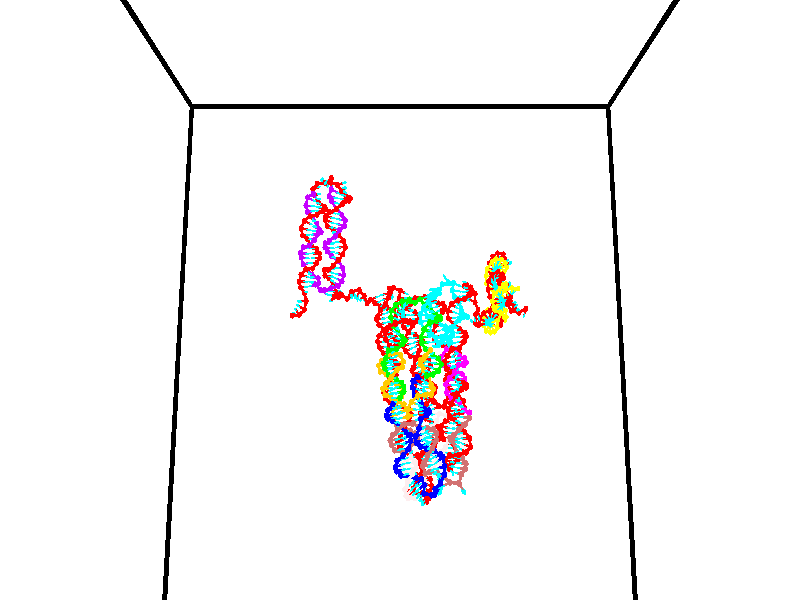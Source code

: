 // switches for output
#declare DRAW_BASES = 1; // possible values are 0, 1; only relevant for DNA ribbons
#declare DRAW_BASES_TYPE = 3; // possible values are 1, 2, 3; only relevant for DNA ribbons
#declare DRAW_FOG = 0; // set to 1 to enable fog

#include "colors.inc"

#include "transforms.inc"
background { rgb <1, 1, 1>}

#default {
   normal{
       ripples 0.25
       frequency 0.20
       turbulence 0.2
       lambda 5
   }
	finish {
		phong 0.1
		phong_size 40.
	}
}

// original window dimensions: 1024x640


// camera settings

camera {
	sky <0, 0.179814, -0.983701>
	up <0, 0.179814, -0.983701>
	right 1.6 * <1, 0, 0>
	location <35, 94.9851, 44.8844>
	look_at <35, 29.7336, 32.9568>
	direction <0, -65.2515, -11.9276>
	angle 67.0682
}


# declare cpy_camera_pos = <35, 94.9851, 44.8844>;
# if (DRAW_FOG = 1)
fog {
	fog_type 2
	up vnormalize(cpy_camera_pos)
	color rgbt<1,1,1,0.3>
	distance 1e-5
	fog_alt 3e-3
	fog_offset 56
}
# end


// LIGHTS

# declare lum = 6;
global_settings {
	ambient_light rgb lum * <0.05, 0.05, 0.05>
	max_trace_level 15
}# declare cpy_direct_light_amount = 0.25;
light_source
{	1000 * <-1, -1.16352, -0.803886>,
	rgb lum * cpy_direct_light_amount
	parallel
}

light_source
{	1000 * <1, 1.16352, 0.803886>,
	rgb lum * cpy_direct_light_amount
	parallel
}

// strand 0

// nucleotide -1

// particle -1
sphere {
	<24.230917, 35.426601, 35.314682> 0.250000
	pigment { color rgbt <1,0,0,0> }
	no_shadow
}
cylinder {
	<24.263962, 35.063133, 35.150974>,  <24.283789, 34.845055, 35.052750>, 0.100000
	pigment { color rgbt <1,0,0,0> }
	no_shadow
}
cylinder {
	<24.263962, 35.063133, 35.150974>,  <24.230917, 35.426601, 35.314682>, 0.100000
	pigment { color rgbt <1,0,0,0> }
	no_shadow
}

// particle -1
sphere {
	<24.263962, 35.063133, 35.150974> 0.100000
	pigment { color rgbt <1,0,0,0> }
	no_shadow
}
sphere {
	0, 1
	scale<0.080000,0.200000,0.300000>
	matrix <0.612095, 0.370349, -0.698700,
		0.786457, -0.192788, 0.586786,
		0.082614, -0.908666, -0.409268,
		24.288746, 34.790535, 35.028194>
	pigment { color rgbt <0,1,1,0> }
	no_shadow
}
cylinder {
	<24.877157, 35.207256, 35.220268>,  <24.230917, 35.426601, 35.314682>, 0.130000
	pigment { color rgbt <1,0,0,0> }
	no_shadow
}

// nucleotide -1

// particle -1
sphere {
	<24.877157, 35.207256, 35.220268> 0.250000
	pigment { color rgbt <1,0,0,0> }
	no_shadow
}
cylinder {
	<24.668118, 35.007515, 34.943851>,  <24.542694, 34.887669, 34.778004>, 0.100000
	pigment { color rgbt <1,0,0,0> }
	no_shadow
}
cylinder {
	<24.668118, 35.007515, 34.943851>,  <24.877157, 35.207256, 35.220268>, 0.100000
	pigment { color rgbt <1,0,0,0> }
	no_shadow
}

// particle -1
sphere {
	<24.668118, 35.007515, 34.943851> 0.100000
	pigment { color rgbt <1,0,0,0> }
	no_shadow
}
sphere {
	0, 1
	scale<0.080000,0.200000,0.300000>
	matrix <0.567058, 0.401676, -0.719098,
		0.636660, -0.767658, 0.073250,
		-0.522599, -0.499357, -0.691038,
		24.511337, 34.857708, 34.736542>
	pigment { color rgbt <0,1,1,0> }
	no_shadow
}
cylinder {
	<25.324320, 34.725212, 34.699566>,  <24.877157, 35.207256, 35.220268>, 0.130000
	pigment { color rgbt <1,0,0,0> }
	no_shadow
}

// nucleotide -1

// particle -1
sphere {
	<25.324320, 34.725212, 34.699566> 0.250000
	pigment { color rgbt <1,0,0,0> }
	no_shadow
}
cylinder {
	<24.981615, 34.838951, 34.527470>,  <24.775991, 34.907196, 34.424213>, 0.100000
	pigment { color rgbt <1,0,0,0> }
	no_shadow
}
cylinder {
	<24.981615, 34.838951, 34.527470>,  <25.324320, 34.725212, 34.699566>, 0.100000
	pigment { color rgbt <1,0,0,0> }
	no_shadow
}

// particle -1
sphere {
	<24.981615, 34.838951, 34.527470> 0.100000
	pigment { color rgbt <1,0,0,0> }
	no_shadow
}
sphere {
	0, 1
	scale<0.080000,0.200000,0.300000>
	matrix <0.515696, 0.479203, -0.710228,
		0.004216, -0.830367, -0.557202,
		-0.856762, 0.284352, -0.430237,
		24.724586, 34.924255, 34.398399>
	pigment { color rgbt <0,1,1,0> }
	no_shadow
}
cylinder {
	<25.508743, 34.826572, 33.977642>,  <25.324320, 34.725212, 34.699566>, 0.130000
	pigment { color rgbt <1,0,0,0> }
	no_shadow
}

// nucleotide -1

// particle -1
sphere {
	<25.508743, 34.826572, 33.977642> 0.250000
	pigment { color rgbt <1,0,0,0> }
	no_shadow
}
cylinder {
	<25.168840, 35.031620, 34.026848>,  <24.964899, 35.154648, 34.056370>, 0.100000
	pigment { color rgbt <1,0,0,0> }
	no_shadow
}
cylinder {
	<25.168840, 35.031620, 34.026848>,  <25.508743, 34.826572, 33.977642>, 0.100000
	pigment { color rgbt <1,0,0,0> }
	no_shadow
}

// particle -1
sphere {
	<25.168840, 35.031620, 34.026848> 0.100000
	pigment { color rgbt <1,0,0,0> }
	no_shadow
}
sphere {
	0, 1
	scale<0.080000,0.200000,0.300000>
	matrix <0.299922, 0.662003, -0.686876,
		-0.433539, -0.546785, -0.716289,
		-0.849759, 0.512619, 0.123011,
		24.913912, 35.185406, 34.063751>
	pigment { color rgbt <0,1,1,0> }
	no_shadow
}
cylinder {
	<25.272497, 34.556904, 33.271717>,  <25.508743, 34.826572, 33.977642>, 0.130000
	pigment { color rgbt <1,0,0,0> }
	no_shadow
}

// nucleotide -1

// particle -1
sphere {
	<25.272497, 34.556904, 33.271717> 0.250000
	pigment { color rgbt <1,0,0,0> }
	no_shadow
}
cylinder {
	<25.431908, 34.923542, 33.258877>,  <25.527554, 35.143524, 33.251171>, 0.100000
	pigment { color rgbt <1,0,0,0> }
	no_shadow
}
cylinder {
	<25.431908, 34.923542, 33.258877>,  <25.272497, 34.556904, 33.271717>, 0.100000
	pigment { color rgbt <1,0,0,0> }
	no_shadow
}

// particle -1
sphere {
	<25.431908, 34.923542, 33.258877> 0.100000
	pigment { color rgbt <1,0,0,0> }
	no_shadow
}
sphere {
	0, 1
	scale<0.080000,0.200000,0.300000>
	matrix <0.007689, -0.038342, -0.999235,
		-0.917124, 0.397977, -0.022328,
		0.398528, 0.916594, -0.032104,
		25.551466, 35.198521, 33.249245>
	pigment { color rgbt <0,1,1,0> }
	no_shadow
}
cylinder {
	<24.892965, 34.907734, 32.817646>,  <25.272497, 34.556904, 33.271717>, 0.130000
	pigment { color rgbt <1,0,0,0> }
	no_shadow
}

// nucleotide -1

// particle -1
sphere {
	<24.892965, 34.907734, 32.817646> 0.250000
	pigment { color rgbt <1,0,0,0> }
	no_shadow
}
cylinder {
	<25.242628, 35.101280, 32.834274>,  <25.452425, 35.217407, 32.844250>, 0.100000
	pigment { color rgbt <1,0,0,0> }
	no_shadow
}
cylinder {
	<25.242628, 35.101280, 32.834274>,  <24.892965, 34.907734, 32.817646>, 0.100000
	pigment { color rgbt <1,0,0,0> }
	no_shadow
}

// particle -1
sphere {
	<25.242628, 35.101280, 32.834274> 0.100000
	pigment { color rgbt <1,0,0,0> }
	no_shadow
}
sphere {
	0, 1
	scale<0.080000,0.200000,0.300000>
	matrix <-0.044520, 0.165078, -0.985275,
		-0.483599, 0.859434, 0.165845,
		0.874157, 0.483862, 0.041570,
		25.504875, 35.246437, 32.846745>
	pigment { color rgbt <0,1,1,0> }
	no_shadow
}
cylinder {
	<24.851498, 35.521038, 32.436951>,  <24.892965, 34.907734, 32.817646>, 0.130000
	pigment { color rgbt <1,0,0,0> }
	no_shadow
}

// nucleotide -1

// particle -1
sphere {
	<24.851498, 35.521038, 32.436951> 0.250000
	pigment { color rgbt <1,0,0,0> }
	no_shadow
}
cylinder {
	<25.250679, 35.496651, 32.444668>,  <25.490189, 35.482018, 32.449299>, 0.100000
	pigment { color rgbt <1,0,0,0> }
	no_shadow
}
cylinder {
	<25.250679, 35.496651, 32.444668>,  <24.851498, 35.521038, 32.436951>, 0.100000
	pigment { color rgbt <1,0,0,0> }
	no_shadow
}

// particle -1
sphere {
	<25.250679, 35.496651, 32.444668> 0.100000
	pigment { color rgbt <1,0,0,0> }
	no_shadow
}
sphere {
	0, 1
	scale<0.080000,0.200000,0.300000>
	matrix <0.021179, 0.030431, -0.999313,
		0.060341, 0.997676, 0.031660,
		0.997953, -0.060970, 0.019294,
		25.550064, 35.478359, 32.450455>
	pigment { color rgbt <0,1,1,0> }
	no_shadow
}
cylinder {
	<25.102762, 36.009769, 31.972200>,  <24.851498, 35.521038, 32.436951>, 0.130000
	pigment { color rgbt <1,0,0,0> }
	no_shadow
}

// nucleotide -1

// particle -1
sphere {
	<25.102762, 36.009769, 31.972200> 0.250000
	pigment { color rgbt <1,0,0,0> }
	no_shadow
}
cylinder {
	<25.417215, 35.764496, 32.003181>,  <25.605886, 35.617332, 32.021770>, 0.100000
	pigment { color rgbt <1,0,0,0> }
	no_shadow
}
cylinder {
	<25.417215, 35.764496, 32.003181>,  <25.102762, 36.009769, 31.972200>, 0.100000
	pigment { color rgbt <1,0,0,0> }
	no_shadow
}

// particle -1
sphere {
	<25.417215, 35.764496, 32.003181> 0.100000
	pigment { color rgbt <1,0,0,0> }
	no_shadow
}
sphere {
	0, 1
	scale<0.080000,0.200000,0.300000>
	matrix <0.232106, 0.176751, -0.956497,
		0.572823, 0.769909, 0.281274,
		0.786131, -0.613188, 0.077453,
		25.653055, 35.580540, 32.026417>
	pigment { color rgbt <0,1,1,0> }
	no_shadow
}
cylinder {
	<25.651489, 36.482010, 31.612694>,  <25.102762, 36.009769, 31.972200>, 0.130000
	pigment { color rgbt <1,0,0,0> }
	no_shadow
}

// nucleotide -1

// particle -1
sphere {
	<25.651489, 36.482010, 31.612694> 0.250000
	pigment { color rgbt <1,0,0,0> }
	no_shadow
}
cylinder {
	<25.754524, 36.098522, 31.660868>,  <25.816345, 35.868431, 31.689774>, 0.100000
	pigment { color rgbt <1,0,0,0> }
	no_shadow
}
cylinder {
	<25.754524, 36.098522, 31.660868>,  <25.651489, 36.482010, 31.612694>, 0.100000
	pigment { color rgbt <1,0,0,0> }
	no_shadow
}

// particle -1
sphere {
	<25.754524, 36.098522, 31.660868> 0.100000
	pigment { color rgbt <1,0,0,0> }
	no_shadow
}
sphere {
	0, 1
	scale<0.080000,0.200000,0.300000>
	matrix <0.469570, 0.015268, -0.882763,
		0.844484, 0.283942, 0.454119,
		0.257587, -0.958720, 0.120437,
		25.831800, 35.810905, 31.696999>
	pigment { color rgbt <0,1,1,0> }
	no_shadow
}
cylinder {
	<26.301184, 36.451351, 31.538059>,  <25.651489, 36.482010, 31.612694>, 0.130000
	pigment { color rgbt <1,0,0,0> }
	no_shadow
}

// nucleotide -1

// particle -1
sphere {
	<26.301184, 36.451351, 31.538059> 0.250000
	pigment { color rgbt <1,0,0,0> }
	no_shadow
}
cylinder {
	<26.157686, 36.087631, 31.453705>,  <26.071587, 35.869400, 31.403093>, 0.100000
	pigment { color rgbt <1,0,0,0> }
	no_shadow
}
cylinder {
	<26.157686, 36.087631, 31.453705>,  <26.301184, 36.451351, 31.538059>, 0.100000
	pigment { color rgbt <1,0,0,0> }
	no_shadow
}

// particle -1
sphere {
	<26.157686, 36.087631, 31.453705> 0.100000
	pigment { color rgbt <1,0,0,0> }
	no_shadow
}
sphere {
	0, 1
	scale<0.080000,0.200000,0.300000>
	matrix <0.353594, 0.076703, -0.932249,
		0.863871, -0.409006, 0.294007,
		-0.358745, -0.909302, -0.210884,
		26.050062, 35.814842, 31.390440>
	pigment { color rgbt <0,1,1,0> }
	no_shadow
}
cylinder {
	<26.696896, 36.271702, 31.001337>,  <26.301184, 36.451351, 31.538059>, 0.130000
	pigment { color rgbt <1,0,0,0> }
	no_shadow
}

// nucleotide -1

// particle -1
sphere {
	<26.696896, 36.271702, 31.001337> 0.250000
	pigment { color rgbt <1,0,0,0> }
	no_shadow
}
cylinder {
	<26.393564, 36.014790, 30.956776>,  <26.211565, 35.860641, 30.930038>, 0.100000
	pigment { color rgbt <1,0,0,0> }
	no_shadow
}
cylinder {
	<26.393564, 36.014790, 30.956776>,  <26.696896, 36.271702, 31.001337>, 0.100000
	pigment { color rgbt <1,0,0,0> }
	no_shadow
}

// particle -1
sphere {
	<26.393564, 36.014790, 30.956776> 0.100000
	pigment { color rgbt <1,0,0,0> }
	no_shadow
}
sphere {
	0, 1
	scale<0.080000,0.200000,0.300000>
	matrix <0.056304, 0.105726, -0.992800,
		0.649434, -0.759143, -0.044012,
		-0.758331, -0.642280, -0.111405,
		26.166065, 35.822105, 30.923355>
	pigment { color rgbt <0,1,1,0> }
	no_shadow
}
cylinder {
	<26.941250, 35.920200, 30.513906>,  <26.696896, 36.271702, 31.001337>, 0.130000
	pigment { color rgbt <1,0,0,0> }
	no_shadow
}

// nucleotide -1

// particle -1
sphere {
	<26.941250, 35.920200, 30.513906> 0.250000
	pigment { color rgbt <1,0,0,0> }
	no_shadow
}
cylinder {
	<26.547062, 35.853886, 30.499155>,  <26.310549, 35.814098, 30.490305>, 0.100000
	pigment { color rgbt <1,0,0,0> }
	no_shadow
}
cylinder {
	<26.547062, 35.853886, 30.499155>,  <26.941250, 35.920200, 30.513906>, 0.100000
	pigment { color rgbt <1,0,0,0> }
	no_shadow
}

// particle -1
sphere {
	<26.547062, 35.853886, 30.499155> 0.100000
	pigment { color rgbt <1,0,0,0> }
	no_shadow
}
sphere {
	0, 1
	scale<0.080000,0.200000,0.300000>
	matrix <0.026599, 0.063804, -0.997608,
		0.167744, -0.984095, -0.058467,
		-0.985472, -0.165788, -0.036879,
		26.251421, 35.804150, 30.488091>
	pigment { color rgbt <0,1,1,0> }
	no_shadow
}
cylinder {
	<26.829720, 35.453758, 30.021076>,  <26.941250, 35.920200, 30.513906>, 0.130000
	pigment { color rgbt <1,0,0,0> }
	no_shadow
}

// nucleotide -1

// particle -1
sphere {
	<26.829720, 35.453758, 30.021076> 0.250000
	pigment { color rgbt <1,0,0,0> }
	no_shadow
}
cylinder {
	<26.463861, 35.612724, 30.050699>,  <26.244347, 35.708103, 30.068474>, 0.100000
	pigment { color rgbt <1,0,0,0> }
	no_shadow
}
cylinder {
	<26.463861, 35.612724, 30.050699>,  <26.829720, 35.453758, 30.021076>, 0.100000
	pigment { color rgbt <1,0,0,0> }
	no_shadow
}

// particle -1
sphere {
	<26.463861, 35.612724, 30.050699> 0.100000
	pigment { color rgbt <1,0,0,0> }
	no_shadow
}
sphere {
	0, 1
	scale<0.080000,0.200000,0.300000>
	matrix <-0.048985, 0.072888, -0.996136,
		-0.401281, -0.914738, -0.047199,
		-0.914644, 0.397419, 0.074057,
		26.189468, 35.731949, 30.072916>
	pigment { color rgbt <0,1,1,0> }
	no_shadow
}
cylinder {
	<26.478369, 35.095215, 29.518272>,  <26.829720, 35.453758, 30.021076>, 0.130000
	pigment { color rgbt <1,0,0,0> }
	no_shadow
}

// nucleotide -1

// particle -1
sphere {
	<26.478369, 35.095215, 29.518272> 0.250000
	pigment { color rgbt <1,0,0,0> }
	no_shadow
}
cylinder {
	<26.298084, 35.445545, 29.587305>,  <26.189915, 35.655743, 29.628725>, 0.100000
	pigment { color rgbt <1,0,0,0> }
	no_shadow
}
cylinder {
	<26.298084, 35.445545, 29.587305>,  <26.478369, 35.095215, 29.518272>, 0.100000
	pigment { color rgbt <1,0,0,0> }
	no_shadow
}

// particle -1
sphere {
	<26.298084, 35.445545, 29.587305> 0.100000
	pigment { color rgbt <1,0,0,0> }
	no_shadow
}
sphere {
	0, 1
	scale<0.080000,0.200000,0.300000>
	matrix <0.015790, 0.201123, -0.979439,
		-0.892531, -0.438718, -0.104477,
		-0.450710, 0.875829, 0.172581,
		26.162870, 35.708294, 29.639080>
	pigment { color rgbt <0,1,1,0> }
	no_shadow
}
cylinder {
	<25.926394, 35.049221, 29.197706>,  <26.478369, 35.095215, 29.518272>, 0.130000
	pigment { color rgbt <1,0,0,0> }
	no_shadow
}

// nucleotide -1

// particle -1
sphere {
	<25.926394, 35.049221, 29.197706> 0.250000
	pigment { color rgbt <1,0,0,0> }
	no_shadow
}
cylinder {
	<25.994444, 35.442799, 29.219263>,  <26.035275, 35.678947, 29.232197>, 0.100000
	pigment { color rgbt <1,0,0,0> }
	no_shadow
}
cylinder {
	<25.994444, 35.442799, 29.219263>,  <25.926394, 35.049221, 29.197706>, 0.100000
	pigment { color rgbt <1,0,0,0> }
	no_shadow
}

// particle -1
sphere {
	<25.994444, 35.442799, 29.219263> 0.100000
	pigment { color rgbt <1,0,0,0> }
	no_shadow
}
sphere {
	0, 1
	scale<0.080000,0.200000,0.300000>
	matrix <-0.237596, 0.094033, -0.966802,
		-0.956349, 0.151676, 0.249780,
		0.170128, 0.983947, 0.053891,
		26.045483, 35.737984, 29.235430>
	pigment { color rgbt <0,1,1,0> }
	no_shadow
}
cylinder {
	<25.539001, 35.262936, 28.703344>,  <25.926394, 35.049221, 29.197706>, 0.130000
	pigment { color rgbt <1,0,0,0> }
	no_shadow
}

// nucleotide -1

// particle -1
sphere {
	<25.539001, 35.262936, 28.703344> 0.250000
	pigment { color rgbt <1,0,0,0> }
	no_shadow
}
cylinder {
	<25.731859, 35.597977, 28.806068>,  <25.847574, 35.799004, 28.867702>, 0.100000
	pigment { color rgbt <1,0,0,0> }
	no_shadow
}
cylinder {
	<25.731859, 35.597977, 28.806068>,  <25.539001, 35.262936, 28.703344>, 0.100000
	pigment { color rgbt <1,0,0,0> }
	no_shadow
}

// particle -1
sphere {
	<25.731859, 35.597977, 28.806068> 0.100000
	pigment { color rgbt <1,0,0,0> }
	no_shadow
}
sphere {
	0, 1
	scale<0.080000,0.200000,0.300000>
	matrix <-0.034760, 0.311190, -0.949712,
		-0.875402, 0.448972, 0.179154,
		0.482145, 0.837607, 0.256810,
		25.876503, 35.849258, 28.883112>
	pigment { color rgbt <0,1,1,0> }
	no_shadow
}
cylinder {
	<25.118824, 35.821098, 28.530003>,  <25.539001, 35.262936, 28.703344>, 0.130000
	pigment { color rgbt <1,0,0,0> }
	no_shadow
}

// nucleotide -1

// particle -1
sphere {
	<25.118824, 35.821098, 28.530003> 0.250000
	pigment { color rgbt <1,0,0,0> }
	no_shadow
}
cylinder {
	<25.477859, 35.996277, 28.550161>,  <25.693281, 36.101383, 28.562256>, 0.100000
	pigment { color rgbt <1,0,0,0> }
	no_shadow
}
cylinder {
	<25.477859, 35.996277, 28.550161>,  <25.118824, 35.821098, 28.530003>, 0.100000
	pigment { color rgbt <1,0,0,0> }
	no_shadow
}

// particle -1
sphere {
	<25.477859, 35.996277, 28.550161> 0.100000
	pigment { color rgbt <1,0,0,0> }
	no_shadow
}
sphere {
	0, 1
	scale<0.080000,0.200000,0.300000>
	matrix <-0.085681, 0.285452, -0.954555,
		-0.432425, 0.852481, 0.293742,
		0.897590, 0.437942, 0.050395,
		25.747137, 36.127659, 28.565279>
	pigment { color rgbt <0,1,1,0> }
	no_shadow
}
cylinder {
	<25.079491, 36.461452, 28.092970>,  <25.118824, 35.821098, 28.530003>, 0.130000
	pigment { color rgbt <1,0,0,0> }
	no_shadow
}

// nucleotide -1

// particle -1
sphere {
	<25.079491, 36.461452, 28.092970> 0.250000
	pigment { color rgbt <1,0,0,0> }
	no_shadow
}
cylinder {
	<25.470339, 36.389488, 28.138344>,  <25.704847, 36.346310, 28.165569>, 0.100000
	pigment { color rgbt <1,0,0,0> }
	no_shadow
}
cylinder {
	<25.470339, 36.389488, 28.138344>,  <25.079491, 36.461452, 28.092970>, 0.100000
	pigment { color rgbt <1,0,0,0> }
	no_shadow
}

// particle -1
sphere {
	<25.470339, 36.389488, 28.138344> 0.100000
	pigment { color rgbt <1,0,0,0> }
	no_shadow
}
sphere {
	0, 1
	scale<0.080000,0.200000,0.300000>
	matrix <0.166844, 0.317607, -0.933429,
		0.131906, 0.930998, 0.340357,
		0.977120, -0.179911, 0.113437,
		25.763475, 36.335514, 28.172375>
	pigment { color rgbt <0,1,1,0> }
	no_shadow
}
cylinder {
	<25.468298, 36.989624, 27.610676>,  <25.079491, 36.461452, 28.092970>, 0.130000
	pigment { color rgbt <1,0,0,0> }
	no_shadow
}

// nucleotide -1

// particle -1
sphere {
	<25.468298, 36.989624, 27.610676> 0.250000
	pigment { color rgbt <1,0,0,0> }
	no_shadow
}
cylinder {
	<25.771421, 36.735893, 27.671797>,  <25.953297, 36.583652, 27.708469>, 0.100000
	pigment { color rgbt <1,0,0,0> }
	no_shadow
}
cylinder {
	<25.771421, 36.735893, 27.671797>,  <25.468298, 36.989624, 27.610676>, 0.100000
	pigment { color rgbt <1,0,0,0> }
	no_shadow
}

// particle -1
sphere {
	<25.771421, 36.735893, 27.671797> 0.100000
	pigment { color rgbt <1,0,0,0> }
	no_shadow
}
sphere {
	0, 1
	scale<0.080000,0.200000,0.300000>
	matrix <0.339925, 0.183930, -0.922291,
		0.556932, 0.750863, 0.355009,
		0.757811, -0.634330, 0.152801,
		25.998764, 36.545593, 27.717636>
	pigment { color rgbt <0,1,1,0> }
	no_shadow
}
cylinder {
	<26.075739, 37.325336, 27.300283>,  <25.468298, 36.989624, 27.610676>, 0.130000
	pigment { color rgbt <1,0,0,0> }
	no_shadow
}

// nucleotide -1

// particle -1
sphere {
	<26.075739, 37.325336, 27.300283> 0.250000
	pigment { color rgbt <1,0,0,0> }
	no_shadow
}
cylinder {
	<26.150818, 36.932713, 27.314787>,  <26.195866, 36.697140, 27.323490>, 0.100000
	pigment { color rgbt <1,0,0,0> }
	no_shadow
}
cylinder {
	<26.150818, 36.932713, 27.314787>,  <26.075739, 37.325336, 27.300283>, 0.100000
	pigment { color rgbt <1,0,0,0> }
	no_shadow
}

// particle -1
sphere {
	<26.150818, 36.932713, 27.314787> 0.100000
	pigment { color rgbt <1,0,0,0> }
	no_shadow
}
sphere {
	0, 1
	scale<0.080000,0.200000,0.300000>
	matrix <0.487736, 0.061096, -0.870851,
		0.852574, 0.181142, 0.490209,
		0.187697, -0.981557, 0.036261,
		26.207127, 36.638245, 27.325665>
	pigment { color rgbt <0,1,1,0> }
	no_shadow
}
cylinder {
	<26.751104, 37.317120, 27.164537>,  <26.075739, 37.325336, 27.300283>, 0.130000
	pigment { color rgbt <1,0,0,0> }
	no_shadow
}

// nucleotide -1

// particle -1
sphere {
	<26.751104, 37.317120, 27.164537> 0.250000
	pigment { color rgbt <1,0,0,0> }
	no_shadow
}
cylinder {
	<26.596457, 36.956051, 27.088953>,  <26.503668, 36.739410, 27.043602>, 0.100000
	pigment { color rgbt <1,0,0,0> }
	no_shadow
}
cylinder {
	<26.596457, 36.956051, 27.088953>,  <26.751104, 37.317120, 27.164537>, 0.100000
	pigment { color rgbt <1,0,0,0> }
	no_shadow
}

// particle -1
sphere {
	<26.596457, 36.956051, 27.088953> 0.100000
	pigment { color rgbt <1,0,0,0> }
	no_shadow
}
sphere {
	0, 1
	scale<0.080000,0.200000,0.300000>
	matrix <0.462899, -0.012724, -0.886320,
		0.797652, -0.430140, 0.422766,
		-0.386621, -0.902672, -0.188962,
		26.480471, 36.685249, 27.032265>
	pigment { color rgbt <0,1,1,0> }
	no_shadow
}
cylinder {
	<27.291466, 36.941078, 26.727407>,  <26.751104, 37.317120, 27.164537>, 0.130000
	pigment { color rgbt <1,0,0,0> }
	no_shadow
}

// nucleotide -1

// particle -1
sphere {
	<27.291466, 36.941078, 26.727407> 0.250000
	pigment { color rgbt <1,0,0,0> }
	no_shadow
}
cylinder {
	<26.968971, 36.710903, 26.672485>,  <26.775475, 36.572800, 26.639532>, 0.100000
	pigment { color rgbt <1,0,0,0> }
	no_shadow
}
cylinder {
	<26.968971, 36.710903, 26.672485>,  <27.291466, 36.941078, 26.727407>, 0.100000
	pigment { color rgbt <1,0,0,0> }
	no_shadow
}

// particle -1
sphere {
	<26.968971, 36.710903, 26.672485> 0.100000
	pigment { color rgbt <1,0,0,0> }
	no_shadow
}
sphere {
	0, 1
	scale<0.080000,0.200000,0.300000>
	matrix <0.326857, -0.239829, -0.914137,
		0.493099, -0.781891, 0.381445,
		-0.806238, -0.575438, -0.137307,
		26.727100, 36.538273, 26.631292>
	pigment { color rgbt <0,1,1,0> }
	no_shadow
}
cylinder {
	<27.474434, 36.204033, 26.355505>,  <27.291466, 36.941078, 26.727407>, 0.130000
	pigment { color rgbt <1,0,0,0> }
	no_shadow
}

// nucleotide -1

// particle -1
sphere {
	<27.474434, 36.204033, 26.355505> 0.250000
	pigment { color rgbt <1,0,0,0> }
	no_shadow
}
cylinder {
	<27.090338, 36.289223, 26.283304>,  <26.859880, 36.340336, 26.239983>, 0.100000
	pigment { color rgbt <1,0,0,0> }
	no_shadow
}
cylinder {
	<27.090338, 36.289223, 26.283304>,  <27.474434, 36.204033, 26.355505>, 0.100000
	pigment { color rgbt <1,0,0,0> }
	no_shadow
}

// particle -1
sphere {
	<27.090338, 36.289223, 26.283304> 0.100000
	pigment { color rgbt <1,0,0,0> }
	no_shadow
}
sphere {
	0, 1
	scale<0.080000,0.200000,0.300000>
	matrix <0.127550, -0.240445, -0.962246,
		-0.248349, -0.947007, 0.203718,
		-0.960236, 0.212988, -0.180505,
		26.802265, 36.353115, 26.229153>
	pigment { color rgbt <0,1,1,0> }
	no_shadow
}
cylinder {
	<27.256411, 35.700745, 25.951191>,  <27.474434, 36.204033, 26.355505>, 0.130000
	pigment { color rgbt <1,0,0,0> }
	no_shadow
}

// nucleotide -1

// particle -1
sphere {
	<27.256411, 35.700745, 25.951191> 0.250000
	pigment { color rgbt <1,0,0,0> }
	no_shadow
}
cylinder {
	<26.966476, 35.969082, 25.888475>,  <26.792517, 36.130085, 25.850845>, 0.100000
	pigment { color rgbt <1,0,0,0> }
	no_shadow
}
cylinder {
	<26.966476, 35.969082, 25.888475>,  <27.256411, 35.700745, 25.951191>, 0.100000
	pigment { color rgbt <1,0,0,0> }
	no_shadow
}

// particle -1
sphere {
	<26.966476, 35.969082, 25.888475> 0.100000
	pigment { color rgbt <1,0,0,0> }
	no_shadow
}
sphere {
	0, 1
	scale<0.080000,0.200000,0.300000>
	matrix <0.126418, -0.094205, -0.987494,
		-0.677225, -0.735591, -0.016524,
		-0.724834, 0.670844, -0.156790,
		26.749025, 36.170334, 25.841438>
	pigment { color rgbt <0,1,1,0> }
	no_shadow
}
cylinder {
	<26.638056, 35.439781, 25.510225>,  <27.256411, 35.700745, 25.951191>, 0.130000
	pigment { color rgbt <1,0,0,0> }
	no_shadow
}

// nucleotide -1

// particle -1
sphere {
	<26.638056, 35.439781, 25.510225> 0.250000
	pigment { color rgbt <1,0,0,0> }
	no_shadow
}
cylinder {
	<26.710861, 35.830757, 25.467369>,  <26.754545, 36.065342, 25.441656>, 0.100000
	pigment { color rgbt <1,0,0,0> }
	no_shadow
}
cylinder {
	<26.710861, 35.830757, 25.467369>,  <26.638056, 35.439781, 25.510225>, 0.100000
	pigment { color rgbt <1,0,0,0> }
	no_shadow
}

// particle -1
sphere {
	<26.710861, 35.830757, 25.467369> 0.100000
	pigment { color rgbt <1,0,0,0> }
	no_shadow
}
sphere {
	0, 1
	scale<0.080000,0.200000,0.300000>
	matrix <-0.013075, -0.106543, -0.994222,
		-0.983209, 0.182363, -0.006612,
		0.182014, 0.977442, -0.107139,
		26.765465, 36.123989, 25.435228>
	pigment { color rgbt <0,1,1,0> }
	no_shadow
}
cylinder {
	<26.244581, 35.717915, 24.955614>,  <26.638056, 35.439781, 25.510225>, 0.130000
	pigment { color rgbt <1,0,0,0> }
	no_shadow
}

// nucleotide -1

// particle -1
sphere {
	<26.244581, 35.717915, 24.955614> 0.250000
	pigment { color rgbt <1,0,0,0> }
	no_shadow
}
cylinder {
	<26.537594, 35.989311, 24.977722>,  <26.713402, 36.152149, 24.990988>, 0.100000
	pigment { color rgbt <1,0,0,0> }
	no_shadow
}
cylinder {
	<26.537594, 35.989311, 24.977722>,  <26.244581, 35.717915, 24.955614>, 0.100000
	pigment { color rgbt <1,0,0,0> }
	no_shadow
}

// particle -1
sphere {
	<26.537594, 35.989311, 24.977722> 0.100000
	pigment { color rgbt <1,0,0,0> }
	no_shadow
}
sphere {
	0, 1
	scale<0.080000,0.200000,0.300000>
	matrix <0.039663, 0.038513, -0.998471,
		-0.679579, 0.733601, 0.001301,
		0.732529, 0.678488, 0.055269,
		26.757353, 36.192856, 24.994303>
	pigment { color rgbt <0,1,1,0> }
	no_shadow
}
cylinder {
	<26.156191, 36.388714, 24.637802>,  <26.244581, 35.717915, 24.955614>, 0.130000
	pigment { color rgbt <1,0,0,0> }
	no_shadow
}

// nucleotide -1

// particle -1
sphere {
	<26.156191, 36.388714, 24.637802> 0.250000
	pigment { color rgbt <1,0,0,0> }
	no_shadow
}
cylinder {
	<26.468882, 36.200901, 24.473637>,  <26.656496, 36.088215, 24.375137>, 0.100000
	pigment { color rgbt <1,0,0,0> }
	no_shadow
}
cylinder {
	<26.468882, 36.200901, 24.473637>,  <26.156191, 36.388714, 24.637802>, 0.100000
	pigment { color rgbt <1,0,0,0> }
	no_shadow
}

// particle -1
sphere {
	<26.468882, 36.200901, 24.473637> 0.100000
	pigment { color rgbt <1,0,0,0> }
	no_shadow
}
sphere {
	0, 1
	scale<0.080000,0.200000,0.300000>
	matrix <-0.311865, 0.275569, -0.909287,
		0.540037, 0.838809, 0.068990,
		0.781729, -0.469533, -0.410412,
		26.703400, 36.060040, 24.350513>
	pigment { color rgbt <0,1,1,0> }
	no_shadow
}
cylinder {
	<26.663158, 36.874493, 24.313892>,  <26.156191, 36.388714, 24.637802>, 0.130000
	pigment { color rgbt <1,0,0,0> }
	no_shadow
}

// nucleotide -1

// particle -1
sphere {
	<26.663158, 36.874493, 24.313892> 0.250000
	pigment { color rgbt <1,0,0,0> }
	no_shadow
}
cylinder {
	<26.611479, 36.512772, 24.151146>,  <26.580471, 36.295738, 24.053499>, 0.100000
	pigment { color rgbt <1,0,0,0> }
	no_shadow
}
cylinder {
	<26.611479, 36.512772, 24.151146>,  <26.663158, 36.874493, 24.313892>, 0.100000
	pigment { color rgbt <1,0,0,0> }
	no_shadow
}

// particle -1
sphere {
	<26.611479, 36.512772, 24.151146> 0.100000
	pigment { color rgbt <1,0,0,0> }
	no_shadow
}
sphere {
	0, 1
	scale<0.080000,0.200000,0.300000>
	matrix <-0.526891, 0.410195, -0.744397,
		0.840056, 0.118198, -0.529467,
		-0.129198, -0.904306, -0.406865,
		26.572720, 36.241478, 24.029087>
	pigment { color rgbt <0,1,1,0> }
	no_shadow
}
cylinder {
	<27.465914, 36.711834, 24.207111>,  <26.663158, 36.874493, 24.313892>, 0.130000
	pigment { color rgbt <1,0,0,0> }
	no_shadow
}

// nucleotide -1

// particle -1
sphere {
	<27.465914, 36.711834, 24.207111> 0.250000
	pigment { color rgbt <1,0,0,0> }
	no_shadow
}
cylinder {
	<27.324724, 37.084602, 24.173800>,  <27.240009, 37.308262, 24.153812>, 0.100000
	pigment { color rgbt <1,0,0,0> }
	no_shadow
}
cylinder {
	<27.324724, 37.084602, 24.173800>,  <27.465914, 36.711834, 24.207111>, 0.100000
	pigment { color rgbt <1,0,0,0> }
	no_shadow
}

// particle -1
sphere {
	<27.324724, 37.084602, 24.173800> 0.100000
	pigment { color rgbt <1,0,0,0> }
	no_shadow
}
sphere {
	0, 1
	scale<0.080000,0.200000,0.300000>
	matrix <0.632361, 0.303219, 0.712866,
		0.689585, 0.198961, -0.696338,
		-0.352975, 0.931919, -0.083280,
		27.218832, 37.364178, 24.148815>
	pigment { color rgbt <0,1,1,0> }
	no_shadow
}
cylinder {
	<28.068844, 37.082058, 23.970615>,  <27.465914, 36.711834, 24.207111>, 0.130000
	pigment { color rgbt <1,0,0,0> }
	no_shadow
}

// nucleotide -1

// particle -1
sphere {
	<28.068844, 37.082058, 23.970615> 0.250000
	pigment { color rgbt <1,0,0,0> }
	no_shadow
}
cylinder {
	<27.786606, 37.229477, 24.212709>,  <27.617264, 37.317928, 24.357965>, 0.100000
	pigment { color rgbt <1,0,0,0> }
	no_shadow
}
cylinder {
	<27.786606, 37.229477, 24.212709>,  <28.068844, 37.082058, 23.970615>, 0.100000
	pigment { color rgbt <1,0,0,0> }
	no_shadow
}

// particle -1
sphere {
	<27.786606, 37.229477, 24.212709> 0.100000
	pigment { color rgbt <1,0,0,0> }
	no_shadow
}
sphere {
	0, 1
	scale<0.080000,0.200000,0.300000>
	matrix <0.693069, 0.180983, 0.697783,
		0.147629, 0.911821, -0.383130,
		-0.705593, 0.368549, 0.605236,
		27.574928, 37.340042, 24.394279>
	pigment { color rgbt <0,1,1,0> }
	no_shadow
}
cylinder {
	<28.172304, 37.861809, 24.171049>,  <28.068844, 37.082058, 23.970615>, 0.130000
	pigment { color rgbt <1,0,0,0> }
	no_shadow
}

// nucleotide -1

// particle -1
sphere {
	<28.172304, 37.861809, 24.171049> 0.250000
	pigment { color rgbt <1,0,0,0> }
	no_shadow
}
cylinder {
	<27.981310, 37.626862, 24.432432>,  <27.866713, 37.485893, 24.589262>, 0.100000
	pigment { color rgbt <1,0,0,0> }
	no_shadow
}
cylinder {
	<27.981310, 37.626862, 24.432432>,  <28.172304, 37.861809, 24.171049>, 0.100000
	pigment { color rgbt <1,0,0,0> }
	no_shadow
}

// particle -1
sphere {
	<27.981310, 37.626862, 24.432432> 0.100000
	pigment { color rgbt <1,0,0,0> }
	no_shadow
}
sphere {
	0, 1
	scale<0.080000,0.200000,0.300000>
	matrix <0.752644, 0.110314, 0.649121,
		-0.453358, 0.801767, 0.389406,
		-0.477487, -0.587368, 0.653456,
		27.838064, 37.450649, 24.628469>
	pigment { color rgbt <0,1,1,0> }
	no_shadow
}
cylinder {
	<28.102329, 38.274315, 24.694202>,  <28.172304, 37.861809, 24.171049>, 0.130000
	pigment { color rgbt <1,0,0,0> }
	no_shadow
}

// nucleotide -1

// particle -1
sphere {
	<28.102329, 38.274315, 24.694202> 0.250000
	pigment { color rgbt <1,0,0,0> }
	no_shadow
}
cylinder {
	<28.145239, 37.879856, 24.744797>,  <28.170984, 37.643181, 24.775154>, 0.100000
	pigment { color rgbt <1,0,0,0> }
	no_shadow
}
cylinder {
	<28.145239, 37.879856, 24.744797>,  <28.102329, 38.274315, 24.694202>, 0.100000
	pigment { color rgbt <1,0,0,0> }
	no_shadow
}

// particle -1
sphere {
	<28.145239, 37.879856, 24.744797> 0.100000
	pigment { color rgbt <1,0,0,0> }
	no_shadow
}
sphere {
	0, 1
	scale<0.080000,0.200000,0.300000>
	matrix <0.938653, 0.142393, 0.314094,
		-0.327755, 0.085032, 0.940928,
		0.107273, -0.986151, 0.126485,
		28.177422, 37.584011, 24.782742>
	pigment { color rgbt <0,1,1,0> }
	no_shadow
}
cylinder {
	<28.831785, 38.325001, 24.925896>,  <28.102329, 38.274315, 24.694202>, 0.130000
	pigment { color rgbt <1,0,0,0> }
	no_shadow
}

// nucleotide -1

// particle -1
sphere {
	<28.831785, 38.325001, 24.925896> 0.250000
	pigment { color rgbt <1,0,0,0> }
	no_shadow
}
cylinder {
	<29.222559, 38.371704, 24.854383>,  <29.457024, 38.399727, 24.811476>, 0.100000
	pigment { color rgbt <1,0,0,0> }
	no_shadow
}
cylinder {
	<29.222559, 38.371704, 24.854383>,  <28.831785, 38.325001, 24.925896>, 0.100000
	pigment { color rgbt <1,0,0,0> }
	no_shadow
}

// particle -1
sphere {
	<29.222559, 38.371704, 24.854383> 0.100000
	pigment { color rgbt <1,0,0,0> }
	no_shadow
}
sphere {
	0, 1
	scale<0.080000,0.200000,0.300000>
	matrix <0.167605, 0.099481, 0.980822,
		0.132308, -0.988165, 0.077616,
		0.976936, 0.116761, -0.178783,
		29.515640, 38.406731, 24.800749>
	pigment { color rgbt <0,1,1,0> }
	no_shadow
}
cylinder {
	<29.212545, 37.831478, 25.319498>,  <28.831785, 38.325001, 24.925896>, 0.130000
	pigment { color rgbt <1,0,0,0> }
	no_shadow
}

// nucleotide -1

// particle -1
sphere {
	<29.212545, 37.831478, 25.319498> 0.250000
	pigment { color rgbt <1,0,0,0> }
	no_shadow
}
cylinder {
	<29.413885, 38.174713, 25.278845>,  <29.534689, 38.380653, 25.254454>, 0.100000
	pigment { color rgbt <1,0,0,0> }
	no_shadow
}
cylinder {
	<29.413885, 38.174713, 25.278845>,  <29.212545, 37.831478, 25.319498>, 0.100000
	pigment { color rgbt <1,0,0,0> }
	no_shadow
}

// particle -1
sphere {
	<29.413885, 38.174713, 25.278845> 0.100000
	pigment { color rgbt <1,0,0,0> }
	no_shadow
}
sphere {
	0, 1
	scale<0.080000,0.200000,0.300000>
	matrix <-0.094134, 0.171372, 0.980699,
		0.858940, -0.484067, 0.167035,
		0.503350, 0.858085, -0.101631,
		29.564890, 38.432140, 25.248356>
	pigment { color rgbt <0,1,1,0> }
	no_shadow
}
cylinder {
	<29.703333, 37.864880, 25.788960>,  <29.212545, 37.831478, 25.319498>, 0.130000
	pigment { color rgbt <1,0,0,0> }
	no_shadow
}

// nucleotide -1

// particle -1
sphere {
	<29.703333, 37.864880, 25.788960> 0.250000
	pigment { color rgbt <1,0,0,0> }
	no_shadow
}
cylinder {
	<29.636934, 38.248344, 25.696516>,  <29.597095, 38.478424, 25.641050>, 0.100000
	pigment { color rgbt <1,0,0,0> }
	no_shadow
}
cylinder {
	<29.636934, 38.248344, 25.696516>,  <29.703333, 37.864880, 25.788960>, 0.100000
	pigment { color rgbt <1,0,0,0> }
	no_shadow
}

// particle -1
sphere {
	<29.636934, 38.248344, 25.696516> 0.100000
	pigment { color rgbt <1,0,0,0> }
	no_shadow
}
sphere {
	0, 1
	scale<0.080000,0.200000,0.300000>
	matrix <-0.134411, 0.210178, 0.968379,
		0.976923, 0.191813, 0.093965,
		-0.165999, 0.958662, -0.231110,
		29.587135, 38.535942, 25.627184>
	pigment { color rgbt <0,1,1,0> }
	no_shadow
}
cylinder {
	<30.128769, 38.367325, 26.111544>,  <29.703333, 37.864880, 25.788960>, 0.130000
	pigment { color rgbt <1,0,0,0> }
	no_shadow
}

// nucleotide -1

// particle -1
sphere {
	<30.128769, 38.367325, 26.111544> 0.250000
	pigment { color rgbt <1,0,0,0> }
	no_shadow
}
cylinder {
	<29.780287, 38.549164, 26.037420>,  <29.571198, 38.658268, 25.992947>, 0.100000
	pigment { color rgbt <1,0,0,0> }
	no_shadow
}
cylinder {
	<29.780287, 38.549164, 26.037420>,  <30.128769, 38.367325, 26.111544>, 0.100000
	pigment { color rgbt <1,0,0,0> }
	no_shadow
}

// particle -1
sphere {
	<29.780287, 38.549164, 26.037420> 0.100000
	pigment { color rgbt <1,0,0,0> }
	no_shadow
}
sphere {
	0, 1
	scale<0.080000,0.200000,0.300000>
	matrix <-0.164180, 0.085928, 0.982681,
		0.462649, 0.886541, -0.000225,
		-0.871206, 0.454600, -0.185307,
		29.518925, 38.685543, 25.981829>
	pigment { color rgbt <0,1,1,0> }
	no_shadow
}
cylinder {
	<30.025482, 38.977165, 26.504351>,  <30.128769, 38.367325, 26.111544>, 0.130000
	pigment { color rgbt <1,0,0,0> }
	no_shadow
}

// nucleotide -1

// particle -1
sphere {
	<30.025482, 38.977165, 26.504351> 0.250000
	pigment { color rgbt <1,0,0,0> }
	no_shadow
}
cylinder {
	<29.648205, 38.891369, 26.402863>,  <29.421839, 38.839890, 26.341970>, 0.100000
	pigment { color rgbt <1,0,0,0> }
	no_shadow
}
cylinder {
	<29.648205, 38.891369, 26.402863>,  <30.025482, 38.977165, 26.504351>, 0.100000
	pigment { color rgbt <1,0,0,0> }
	no_shadow
}

// particle -1
sphere {
	<29.648205, 38.891369, 26.402863> 0.100000
	pigment { color rgbt <1,0,0,0> }
	no_shadow
}
sphere {
	0, 1
	scale<0.080000,0.200000,0.300000>
	matrix <-0.257563, -0.010323, 0.966206,
		-0.209865, 0.976671, -0.045509,
		-0.943196, -0.214494, -0.253721,
		29.365246, 38.827019, 26.326746>
	pigment { color rgbt <0,1,1,0> }
	no_shadow
}
cylinder {
	<29.478298, 39.321907, 26.877989>,  <30.025482, 38.977165, 26.504351>, 0.130000
	pigment { color rgbt <1,0,0,0> }
	no_shadow
}

// nucleotide -1

// particle -1
sphere {
	<29.478298, 39.321907, 26.877989> 0.250000
	pigment { color rgbt <1,0,0,0> }
	no_shadow
}
cylinder {
	<29.278521, 38.990005, 26.778343>,  <29.158653, 38.790863, 26.718555>, 0.100000
	pigment { color rgbt <1,0,0,0> }
	no_shadow
}
cylinder {
	<29.278521, 38.990005, 26.778343>,  <29.478298, 39.321907, 26.877989>, 0.100000
	pigment { color rgbt <1,0,0,0> }
	no_shadow
}

// particle -1
sphere {
	<29.278521, 38.990005, 26.778343> 0.100000
	pigment { color rgbt <1,0,0,0> }
	no_shadow
}
sphere {
	0, 1
	scale<0.080000,0.200000,0.300000>
	matrix <-0.312317, -0.095766, 0.945139,
		-0.808092, 0.549847, -0.211317,
		-0.499445, -0.829757, -0.249115,
		29.128687, 38.741077, 26.703609>
	pigment { color rgbt <0,1,1,0> }
	no_shadow
}
cylinder {
	<28.896296, 39.387310, 27.344017>,  <29.478298, 39.321907, 26.877989>, 0.130000
	pigment { color rgbt <1,0,0,0> }
	no_shadow
}

// nucleotide -1

// particle -1
sphere {
	<28.896296, 39.387310, 27.344017> 0.250000
	pigment { color rgbt <1,0,0,0> }
	no_shadow
}
cylinder {
	<28.903728, 39.004860, 27.227068>,  <28.908188, 38.775391, 27.156898>, 0.100000
	pigment { color rgbt <1,0,0,0> }
	no_shadow
}
cylinder {
	<28.903728, 39.004860, 27.227068>,  <28.896296, 39.387310, 27.344017>, 0.100000
	pigment { color rgbt <1,0,0,0> }
	no_shadow
}

// particle -1
sphere {
	<28.903728, 39.004860, 27.227068> 0.100000
	pigment { color rgbt <1,0,0,0> }
	no_shadow
}
sphere {
	0, 1
	scale<0.080000,0.200000,0.300000>
	matrix <-0.303958, -0.283986, 0.909374,
		-0.952504, 0.071970, -0.295898,
		0.018583, -0.956123, -0.292374,
		28.909304, 38.718021, 27.139357>
	pigment { color rgbt <0,1,1,0> }
	no_shadow
}
cylinder {
	<28.236658, 39.188820, 27.534594>,  <28.896296, 39.387310, 27.344017>, 0.130000
	pigment { color rgbt <1,0,0,0> }
	no_shadow
}

// nucleotide -1

// particle -1
sphere {
	<28.236658, 39.188820, 27.534594> 0.250000
	pigment { color rgbt <1,0,0,0> }
	no_shadow
}
cylinder {
	<28.444450, 38.852055, 27.476173>,  <28.569126, 38.649998, 27.441120>, 0.100000
	pigment { color rgbt <1,0,0,0> }
	no_shadow
}
cylinder {
	<28.444450, 38.852055, 27.476173>,  <28.236658, 39.188820, 27.534594>, 0.100000
	pigment { color rgbt <1,0,0,0> }
	no_shadow
}

// particle -1
sphere {
	<28.444450, 38.852055, 27.476173> 0.100000
	pigment { color rgbt <1,0,0,0> }
	no_shadow
}
sphere {
	0, 1
	scale<0.080000,0.200000,0.300000>
	matrix <-0.432883, -0.406664, 0.804510,
		-0.736719, -0.354702, -0.575701,
		0.519479, -0.841909, -0.146052,
		28.600294, 38.599483, 27.432358>
	pigment { color rgbt <0,1,1,0> }
	no_shadow
}
cylinder {
	<27.804352, 38.624596, 27.693487>,  <28.236658, 39.188820, 27.534594>, 0.130000
	pigment { color rgbt <1,0,0,0> }
	no_shadow
}

// nucleotide -1

// particle -1
sphere {
	<27.804352, 38.624596, 27.693487> 0.250000
	pigment { color rgbt <1,0,0,0> }
	no_shadow
}
cylinder {
	<28.164955, 38.454472, 27.725489>,  <28.381317, 38.352398, 27.744690>, 0.100000
	pigment { color rgbt <1,0,0,0> }
	no_shadow
}
cylinder {
	<28.164955, 38.454472, 27.725489>,  <27.804352, 38.624596, 27.693487>, 0.100000
	pigment { color rgbt <1,0,0,0> }
	no_shadow
}

// particle -1
sphere {
	<28.164955, 38.454472, 27.725489> 0.100000
	pigment { color rgbt <1,0,0,0> }
	no_shadow
}
sphere {
	0, 1
	scale<0.080000,0.200000,0.300000>
	matrix <-0.320570, -0.532089, 0.783656,
		-0.290725, -0.732117, -0.616022,
		0.901507, -0.425306, 0.080003,
		28.435408, 38.326881, 27.749489>
	pigment { color rgbt <0,1,1,0> }
	no_shadow
}
cylinder {
	<27.676434, 38.006321, 27.839407>,  <27.804352, 38.624596, 27.693487>, 0.130000
	pigment { color rgbt <1,0,0,0> }
	no_shadow
}

// nucleotide -1

// particle -1
sphere {
	<27.676434, 38.006321, 27.839407> 0.250000
	pigment { color rgbt <1,0,0,0> }
	no_shadow
}
cylinder {
	<28.054564, 38.021713, 27.968948>,  <28.281441, 38.030949, 28.046673>, 0.100000
	pigment { color rgbt <1,0,0,0> }
	no_shadow
}
cylinder {
	<28.054564, 38.021713, 27.968948>,  <27.676434, 38.006321, 27.839407>, 0.100000
	pigment { color rgbt <1,0,0,0> }
	no_shadow
}

// particle -1
sphere {
	<28.054564, 38.021713, 27.968948> 0.100000
	pigment { color rgbt <1,0,0,0> }
	no_shadow
}
sphere {
	0, 1
	scale<0.080000,0.200000,0.300000>
	matrix <-0.275981, -0.434701, 0.857245,
		0.173768, -0.899752, -0.400313,
		0.945325, 0.038483, 0.323851,
		28.338161, 38.033257, 28.066103>
	pigment { color rgbt <0,1,1,0> }
	no_shadow
}
cylinder {
	<27.777245, 37.306988, 28.139013>,  <27.676434, 38.006321, 27.839407>, 0.130000
	pigment { color rgbt <1,0,0,0> }
	no_shadow
}

// nucleotide -1

// particle -1
sphere {
	<27.777245, 37.306988, 28.139013> 0.250000
	pigment { color rgbt <1,0,0,0> }
	no_shadow
}
cylinder {
	<28.073938, 37.540218, 28.271587>,  <28.251955, 37.680157, 28.351131>, 0.100000
	pigment { color rgbt <1,0,0,0> }
	no_shadow
}
cylinder {
	<28.073938, 37.540218, 28.271587>,  <27.777245, 37.306988, 28.139013>, 0.100000
	pigment { color rgbt <1,0,0,0> }
	no_shadow
}

// particle -1
sphere {
	<28.073938, 37.540218, 28.271587> 0.100000
	pigment { color rgbt <1,0,0,0> }
	no_shadow
}
sphere {
	0, 1
	scale<0.080000,0.200000,0.300000>
	matrix <0.069720, -0.558523, 0.826554,
		0.667062, -0.589974, -0.454927,
		0.741733, 0.583080, 0.331436,
		28.296457, 37.715141, 28.371017>
	pigment { color rgbt <0,1,1,0> }
	no_shadow
}
cylinder {
	<28.361689, 36.830502, 28.326111>,  <27.777245, 37.306988, 28.139013>, 0.130000
	pigment { color rgbt <1,0,0,0> }
	no_shadow
}

// nucleotide -1

// particle -1
sphere {
	<28.361689, 36.830502, 28.326111> 0.250000
	pigment { color rgbt <1,0,0,0> }
	no_shadow
}
cylinder {
	<28.421728, 37.161907, 28.541901>,  <28.457752, 37.360752, 28.671375>, 0.100000
	pigment { color rgbt <1,0,0,0> }
	no_shadow
}
cylinder {
	<28.421728, 37.161907, 28.541901>,  <28.361689, 36.830502, 28.326111>, 0.100000
	pigment { color rgbt <1,0,0,0> }
	no_shadow
}

// particle -1
sphere {
	<28.421728, 37.161907, 28.541901> 0.100000
	pigment { color rgbt <1,0,0,0> }
	no_shadow
}
sphere {
	0, 1
	scale<0.080000,0.200000,0.300000>
	matrix <0.095091, -0.555225, 0.826246,
		0.984087, -0.072719, -0.162123,
		0.150099, 0.828515, 0.539475,
		28.466757, 37.410461, 28.703743>
	pigment { color rgbt <0,1,1,0> }
	no_shadow
}
cylinder {
	<28.904102, 36.628025, 28.732250>,  <28.361689, 36.830502, 28.326111>, 0.130000
	pigment { color rgbt <1,0,0,0> }
	no_shadow
}

// nucleotide -1

// particle -1
sphere {
	<28.904102, 36.628025, 28.732250> 0.250000
	pigment { color rgbt <1,0,0,0> }
	no_shadow
}
cylinder {
	<28.726252, 36.940899, 28.906832>,  <28.619541, 37.128624, 29.011581>, 0.100000
	pigment { color rgbt <1,0,0,0> }
	no_shadow
}
cylinder {
	<28.726252, 36.940899, 28.906832>,  <28.904102, 36.628025, 28.732250>, 0.100000
	pigment { color rgbt <1,0,0,0> }
	no_shadow
}

// particle -1
sphere {
	<28.726252, 36.940899, 28.906832> 0.100000
	pigment { color rgbt <1,0,0,0> }
	no_shadow
}
sphere {
	0, 1
	scale<0.080000,0.200000,0.300000>
	matrix <0.060415, -0.459973, 0.885875,
		0.893675, 0.420254, 0.157261,
		-0.444628, 0.782184, 0.436456,
		28.592863, 37.175552, 29.037769>
	pigment { color rgbt <0,1,1,0> }
	no_shadow
}
cylinder {
	<29.380732, 36.756821, 29.280338>,  <28.904102, 36.628025, 28.732250>, 0.130000
	pigment { color rgbt <1,0,0,0> }
	no_shadow
}

// nucleotide -1

// particle -1
sphere {
	<29.380732, 36.756821, 29.280338> 0.250000
	pigment { color rgbt <1,0,0,0> }
	no_shadow
}
cylinder {
	<29.032663, 36.930344, 29.373814>,  <28.823822, 37.034458, 29.429899>, 0.100000
	pigment { color rgbt <1,0,0,0> }
	no_shadow
}
cylinder {
	<29.032663, 36.930344, 29.373814>,  <29.380732, 36.756821, 29.280338>, 0.100000
	pigment { color rgbt <1,0,0,0> }
	no_shadow
}

// particle -1
sphere {
	<29.032663, 36.930344, 29.373814> 0.100000
	pigment { color rgbt <1,0,0,0> }
	no_shadow
}
sphere {
	0, 1
	scale<0.080000,0.200000,0.300000>
	matrix <-0.027611, -0.516434, 0.855882,
		0.491975, 0.738312, 0.461364,
		-0.870172, 0.433811, 0.233687,
		28.771612, 37.060486, 29.443920>
	pigment { color rgbt <0,1,1,0> }
	no_shadow
}
cylinder {
	<29.588541, 37.044201, 29.862236>,  <29.380732, 36.756821, 29.280338>, 0.130000
	pigment { color rgbt <1,0,0,0> }
	no_shadow
}

// nucleotide -1

// particle -1
sphere {
	<29.588541, 37.044201, 29.862236> 0.250000
	pigment { color rgbt <1,0,0,0> }
	no_shadow
}
cylinder {
	<29.189266, 37.020920, 29.868397>,  <28.949701, 37.006950, 29.872093>, 0.100000
	pigment { color rgbt <1,0,0,0> }
	no_shadow
}
cylinder {
	<29.189266, 37.020920, 29.868397>,  <29.588541, 37.044201, 29.862236>, 0.100000
	pigment { color rgbt <1,0,0,0> }
	no_shadow
}

// particle -1
sphere {
	<29.189266, 37.020920, 29.868397> 0.100000
	pigment { color rgbt <1,0,0,0> }
	no_shadow
}
sphere {
	0, 1
	scale<0.080000,0.200000,0.300000>
	matrix <0.035380, -0.360095, 0.932244,
		-0.048710, 0.931098, 0.361501,
		-0.998186, -0.058200, 0.015402,
		28.889811, 37.003460, 29.873018>
	pigment { color rgbt <0,1,1,0> }
	no_shadow
}
cylinder {
	<29.386564, 37.319542, 30.539618>,  <29.588541, 37.044201, 29.862236>, 0.130000
	pigment { color rgbt <1,0,0,0> }
	no_shadow
}

// nucleotide -1

// particle -1
sphere {
	<29.386564, 37.319542, 30.539618> 0.250000
	pigment { color rgbt <1,0,0,0> }
	no_shadow
}
cylinder {
	<29.069529, 37.096935, 30.439947>,  <28.879307, 36.963371, 30.380144>, 0.100000
	pigment { color rgbt <1,0,0,0> }
	no_shadow
}
cylinder {
	<29.069529, 37.096935, 30.439947>,  <29.386564, 37.319542, 30.539618>, 0.100000
	pigment { color rgbt <1,0,0,0> }
	no_shadow
}

// particle -1
sphere {
	<29.069529, 37.096935, 30.439947> 0.100000
	pigment { color rgbt <1,0,0,0> }
	no_shadow
}
sphere {
	0, 1
	scale<0.080000,0.200000,0.300000>
	matrix <-0.110869, -0.270311, 0.956368,
		-0.599591, 0.785633, 0.152545,
		-0.792589, -0.556518, -0.249178,
		28.831751, 36.929981, 30.365194>
	pigment { color rgbt <0,1,1,0> }
	no_shadow
}
cylinder {
	<28.996893, 37.496593, 31.074421>,  <29.386564, 37.319542, 30.539618>, 0.130000
	pigment { color rgbt <1,0,0,0> }
	no_shadow
}

// nucleotide -1

// particle -1
sphere {
	<28.996893, 37.496593, 31.074421> 0.250000
	pigment { color rgbt <1,0,0,0> }
	no_shadow
}
cylinder {
	<28.822718, 37.174942, 30.912548>,  <28.718212, 36.981949, 30.815424>, 0.100000
	pigment { color rgbt <1,0,0,0> }
	no_shadow
}
cylinder {
	<28.822718, 37.174942, 30.912548>,  <28.996893, 37.496593, 31.074421>, 0.100000
	pigment { color rgbt <1,0,0,0> }
	no_shadow
}

// particle -1
sphere {
	<28.822718, 37.174942, 30.912548> 0.100000
	pigment { color rgbt <1,0,0,0> }
	no_shadow
}
sphere {
	0, 1
	scale<0.080000,0.200000,0.300000>
	matrix <-0.154366, -0.376182, 0.913596,
		-0.886886, 0.460283, 0.039673,
		-0.435437, -0.804131, -0.404682,
		28.692087, 36.933704, 30.791143>
	pigment { color rgbt <0,1,1,0> }
	no_shadow
}
cylinder {
	<28.467947, 37.500645, 31.529284>,  <28.996893, 37.496593, 31.074421>, 0.130000
	pigment { color rgbt <1,0,0,0> }
	no_shadow
}

// nucleotide -1

// particle -1
sphere {
	<28.467947, 37.500645, 31.529284> 0.250000
	pigment { color rgbt <1,0,0,0> }
	no_shadow
}
cylinder {
	<28.467218, 37.138882, 31.358620>,  <28.466782, 36.921822, 31.256222>, 0.100000
	pigment { color rgbt <1,0,0,0> }
	no_shadow
}
cylinder {
	<28.467218, 37.138882, 31.358620>,  <28.467947, 37.500645, 31.529284>, 0.100000
	pigment { color rgbt <1,0,0,0> }
	no_shadow
}

// particle -1
sphere {
	<28.467218, 37.138882, 31.358620> 0.100000
	pigment { color rgbt <1,0,0,0> }
	no_shadow
}
sphere {
	0, 1
	scale<0.080000,0.200000,0.300000>
	matrix <-0.082509, -0.425069, 0.901393,
		-0.996589, 0.036843, -0.073849,
		-0.001819, -0.904411, -0.426658,
		28.466673, 36.867558, 31.230621>
	pigment { color rgbt <0,1,1,0> }
	no_shadow
}
cylinder {
	<27.930994, 37.180721, 31.806360>,  <28.467947, 37.500645, 31.529284>, 0.130000
	pigment { color rgbt <1,0,0,0> }
	no_shadow
}

// nucleotide -1

// particle -1
sphere {
	<27.930994, 37.180721, 31.806360> 0.250000
	pigment { color rgbt <1,0,0,0> }
	no_shadow
}
cylinder {
	<28.178608, 36.884903, 31.700634>,  <28.327177, 36.707413, 31.637197>, 0.100000
	pigment { color rgbt <1,0,0,0> }
	no_shadow
}
cylinder {
	<28.178608, 36.884903, 31.700634>,  <27.930994, 37.180721, 31.806360>, 0.100000
	pigment { color rgbt <1,0,0,0> }
	no_shadow
}

// particle -1
sphere {
	<28.178608, 36.884903, 31.700634> 0.100000
	pigment { color rgbt <1,0,0,0> }
	no_shadow
}
sphere {
	0, 1
	scale<0.080000,0.200000,0.300000>
	matrix <-0.157611, -0.446693, 0.880695,
		-0.769385, -0.503523, -0.393080,
		0.619036, -0.739547, -0.264318,
		28.364319, 36.663040, 31.621338>
	pigment { color rgbt <0,1,1,0> }
	no_shadow
}
cylinder {
	<27.501059, 36.638420, 31.708555>,  <27.930994, 37.180721, 31.806360>, 0.130000
	pigment { color rgbt <1,0,0,0> }
	no_shadow
}

// nucleotide -1

// particle -1
sphere {
	<27.501059, 36.638420, 31.708555> 0.250000
	pigment { color rgbt <1,0,0,0> }
	no_shadow
}
cylinder {
	<27.879404, 36.543098, 31.796694>,  <28.106411, 36.485905, 31.849577>, 0.100000
	pigment { color rgbt <1,0,0,0> }
	no_shadow
}
cylinder {
	<27.879404, 36.543098, 31.796694>,  <27.501059, 36.638420, 31.708555>, 0.100000
	pigment { color rgbt <1,0,0,0> }
	no_shadow
}

// particle -1
sphere {
	<27.879404, 36.543098, 31.796694> 0.100000
	pigment { color rgbt <1,0,0,0> }
	no_shadow
}
sphere {
	0, 1
	scale<0.080000,0.200000,0.300000>
	matrix <-0.314169, -0.501806, 0.805908,
		-0.081475, -0.831507, -0.549507,
		0.945864, -0.238300, 0.220349,
		28.163164, 36.471607, 31.862799>
	pigment { color rgbt <0,1,1,0> }
	no_shadow
}
cylinder {
	<27.484062, 35.922123, 32.016571>,  <27.501059, 36.638420, 31.708555>, 0.130000
	pigment { color rgbt <1,0,0,0> }
	no_shadow
}

// nucleotide -1

// particle -1
sphere {
	<27.484062, 35.922123, 32.016571> 0.250000
	pigment { color rgbt <1,0,0,0> }
	no_shadow
}
cylinder {
	<27.861841, 36.035686, 32.082794>,  <28.088509, 36.103825, 32.122528>, 0.100000
	pigment { color rgbt <1,0,0,0> }
	no_shadow
}
cylinder {
	<27.861841, 36.035686, 32.082794>,  <27.484062, 35.922123, 32.016571>, 0.100000
	pigment { color rgbt <1,0,0,0> }
	no_shadow
}

// particle -1
sphere {
	<27.861841, 36.035686, 32.082794> 0.100000
	pigment { color rgbt <1,0,0,0> }
	no_shadow
}
sphere {
	0, 1
	scale<0.080000,0.200000,0.300000>
	matrix <0.003646, -0.512765, 0.858521,
		0.328636, -0.810227, -0.485315,
		0.944450, 0.283911, 0.165559,
		28.145176, 36.120861, 32.132462>
	pigment { color rgbt <0,1,1,0> }
	no_shadow
}
cylinder {
	<27.808477, 35.316761, 32.103577>,  <27.484062, 35.922123, 32.016571>, 0.130000
	pigment { color rgbt <1,0,0,0> }
	no_shadow
}

// nucleotide -1

// particle -1
sphere {
	<27.808477, 35.316761, 32.103577> 0.250000
	pigment { color rgbt <1,0,0,0> }
	no_shadow
}
cylinder {
	<28.022163, 35.601246, 32.286354>,  <28.150375, 35.771938, 32.396019>, 0.100000
	pigment { color rgbt <1,0,0,0> }
	no_shadow
}
cylinder {
	<28.022163, 35.601246, 32.286354>,  <27.808477, 35.316761, 32.103577>, 0.100000
	pigment { color rgbt <1,0,0,0> }
	no_shadow
}

// particle -1
sphere {
	<28.022163, 35.601246, 32.286354> 0.100000
	pigment { color rgbt <1,0,0,0> }
	no_shadow
}
sphere {
	0, 1
	scale<0.080000,0.200000,0.300000>
	matrix <-0.199288, -0.419343, 0.885684,
		0.821523, -0.564207, -0.082283,
		0.534214, 0.711212, 0.456939,
		28.182428, 35.814610, 32.423435>
	pigment { color rgbt <0,1,1,0> }
	no_shadow
}
cylinder {
	<28.235331, 34.998299, 32.587387>,  <27.808477, 35.316761, 32.103577>, 0.130000
	pigment { color rgbt <1,0,0,0> }
	no_shadow
}

// nucleotide -1

// particle -1
sphere {
	<28.235331, 34.998299, 32.587387> 0.250000
	pigment { color rgbt <1,0,0,0> }
	no_shadow
}
cylinder {
	<28.195337, 35.372562, 32.722763>,  <28.171341, 35.597122, 32.803989>, 0.100000
	pigment { color rgbt <1,0,0,0> }
	no_shadow
}
cylinder {
	<28.195337, 35.372562, 32.722763>,  <28.235331, 34.998299, 32.587387>, 0.100000
	pigment { color rgbt <1,0,0,0> }
	no_shadow
}

// particle -1
sphere {
	<28.195337, 35.372562, 32.722763> 0.100000
	pigment { color rgbt <1,0,0,0> }
	no_shadow
}
sphere {
	0, 1
	scale<0.080000,0.200000,0.300000>
	matrix <-0.182762, -0.351631, 0.918125,
		0.978060, 0.029942, 0.206160,
		-0.099982, 0.935660, 0.338444,
		28.165342, 35.653259, 32.824295>
	pigment { color rgbt <0,1,1,0> }
	no_shadow
}
cylinder {
	<28.559425, 34.981133, 33.279476>,  <28.235331, 34.998299, 32.587387>, 0.130000
	pigment { color rgbt <1,0,0,0> }
	no_shadow
}

// nucleotide -1

// particle -1
sphere {
	<28.559425, 34.981133, 33.279476> 0.250000
	pigment { color rgbt <1,0,0,0> }
	no_shadow
}
cylinder {
	<28.362202, 35.329067, 33.272785>,  <28.243868, 35.537827, 33.268772>, 0.100000
	pigment { color rgbt <1,0,0,0> }
	no_shadow
}
cylinder {
	<28.362202, 35.329067, 33.272785>,  <28.559425, 34.981133, 33.279476>, 0.100000
	pigment { color rgbt <1,0,0,0> }
	no_shadow
}

// particle -1
sphere {
	<28.362202, 35.329067, 33.272785> 0.100000
	pigment { color rgbt <1,0,0,0> }
	no_shadow
}
sphere {
	0, 1
	scale<0.080000,0.200000,0.300000>
	matrix <-0.275009, -0.137589, 0.951546,
		0.825386, 0.473769, 0.307052,
		-0.493060, 0.869835, -0.016726,
		28.214283, 35.590019, 33.267769>
	pigment { color rgbt <0,1,1,0> }
	no_shadow
}
cylinder {
	<28.817425, 35.487171, 33.792713>,  <28.559425, 34.981133, 33.279476>, 0.130000
	pigment { color rgbt <1,0,0,0> }
	no_shadow
}

// nucleotide -1

// particle -1
sphere {
	<28.817425, 35.487171, 33.792713> 0.250000
	pigment { color rgbt <1,0,0,0> }
	no_shadow
}
cylinder {
	<28.435373, 35.576958, 33.715416>,  <28.206142, 35.630829, 33.669037>, 0.100000
	pigment { color rgbt <1,0,0,0> }
	no_shadow
}
cylinder {
	<28.435373, 35.576958, 33.715416>,  <28.817425, 35.487171, 33.792713>, 0.100000
	pigment { color rgbt <1,0,0,0> }
	no_shadow
}

// particle -1
sphere {
	<28.435373, 35.576958, 33.715416> 0.100000
	pigment { color rgbt <1,0,0,0> }
	no_shadow
}
sphere {
	0, 1
	scale<0.080000,0.200000,0.300000>
	matrix <-0.199640, -0.005935, 0.979851,
		0.218793, 0.974465, 0.050481,
		-0.955130, 0.224462, -0.193243,
		28.148834, 35.644295, 33.657444>
	pigment { color rgbt <0,1,1,0> }
	no_shadow
}
cylinder {
	<28.490927, 36.227028, 33.861721>,  <28.817425, 35.487171, 33.792713>, 0.130000
	pigment { color rgbt <1,0,0,0> }
	no_shadow
}

// nucleotide -1

// particle -1
sphere {
	<28.490927, 36.227028, 33.861721> 0.250000
	pigment { color rgbt <1,0,0,0> }
	no_shadow
}
cylinder {
	<28.286083, 35.904915, 33.981232>,  <28.163177, 35.711647, 34.052937>, 0.100000
	pigment { color rgbt <1,0,0,0> }
	no_shadow
}
cylinder {
	<28.286083, 35.904915, 33.981232>,  <28.490927, 36.227028, 33.861721>, 0.100000
	pigment { color rgbt <1,0,0,0> }
	no_shadow
}

// particle -1
sphere {
	<28.286083, 35.904915, 33.981232> 0.100000
	pigment { color rgbt <1,0,0,0> }
	no_shadow
}
sphere {
	0, 1
	scale<0.080000,0.200000,0.300000>
	matrix <0.037722, 0.326425, 0.944470,
		-0.858091, 0.494944, -0.136789,
		-0.512111, -0.805281, 0.298773,
		28.132450, 35.663330, 34.070862>
	pigment { color rgbt <0,1,1,0> }
	no_shadow
}
cylinder {
	<29.176931, 36.118687, 33.692055>,  <28.490927, 36.227028, 33.861721>, 0.130000
	pigment { color rgbt <1,0,0,0> }
	no_shadow
}

// nucleotide -1

// particle -1
sphere {
	<29.176931, 36.118687, 33.692055> 0.250000
	pigment { color rgbt <1,0,0,0> }
	no_shadow
}
cylinder {
	<29.051527, 35.815639, 33.463066>,  <28.976284, 35.633812, 33.325672>, 0.100000
	pigment { color rgbt <1,0,0,0> }
	no_shadow
}
cylinder {
	<29.051527, 35.815639, 33.463066>,  <29.176931, 36.118687, 33.692055>, 0.100000
	pigment { color rgbt <1,0,0,0> }
	no_shadow
}

// particle -1
sphere {
	<29.051527, 35.815639, 33.463066> 0.100000
	pigment { color rgbt <1,0,0,0> }
	no_shadow
}
sphere {
	0, 1
	scale<0.080000,0.200000,0.300000>
	matrix <0.211010, 0.532210, -0.819894,
		0.925843, -0.377844, -0.006989,
		-0.313512, -0.757619, -0.572472,
		28.957474, 35.588352, 33.291325>
	pigment { color rgbt <0,1,1,0> }
	no_shadow
}
cylinder {
	<29.739622, 35.767830, 33.957531>,  <29.176931, 36.118687, 33.692055>, 0.130000
	pigment { color rgbt <1,0,0,0> }
	no_shadow
}

// nucleotide -1

// particle -1
sphere {
	<29.739622, 35.767830, 33.957531> 0.250000
	pigment { color rgbt <1,0,0,0> }
	no_shadow
}
cylinder {
	<30.000633, 36.066032, 33.903233>,  <30.157240, 36.244953, 33.870655>, 0.100000
	pigment { color rgbt <1,0,0,0> }
	no_shadow
}
cylinder {
	<30.000633, 36.066032, 33.903233>,  <29.739622, 35.767830, 33.957531>, 0.100000
	pigment { color rgbt <1,0,0,0> }
	no_shadow
}

// particle -1
sphere {
	<30.000633, 36.066032, 33.903233> 0.100000
	pigment { color rgbt <1,0,0,0> }
	no_shadow
}
sphere {
	0, 1
	scale<0.080000,0.200000,0.300000>
	matrix <0.689735, -0.658521, -0.301023,
		-0.313806, 0.102796, -0.943906,
		0.652526, 0.745508, -0.135746,
		30.196392, 36.289684, 33.862511>
	pigment { color rgbt <0,1,1,0> }
	no_shadow
}
cylinder {
	<30.162746, 35.723446, 33.338341>,  <29.739622, 35.767830, 33.957531>, 0.130000
	pigment { color rgbt <1,0,0,0> }
	no_shadow
}

// nucleotide -1

// particle -1
sphere {
	<30.162746, 35.723446, 33.338341> 0.250000
	pigment { color rgbt <1,0,0,0> }
	no_shadow
}
cylinder {
	<30.378656, 35.933907, 33.601189>,  <30.508204, 36.060184, 33.758896>, 0.100000
	pigment { color rgbt <1,0,0,0> }
	no_shadow
}
cylinder {
	<30.378656, 35.933907, 33.601189>,  <30.162746, 35.723446, 33.338341>, 0.100000
	pigment { color rgbt <1,0,0,0> }
	no_shadow
}

// particle -1
sphere {
	<30.378656, 35.933907, 33.601189> 0.100000
	pigment { color rgbt <1,0,0,0> }
	no_shadow
}
sphere {
	0, 1
	scale<0.080000,0.200000,0.300000>
	matrix <0.603178, -0.786256, 0.134083,
		0.587211, 0.323984, -0.741766,
		0.539777, 0.526152, 0.657118,
		30.540590, 36.091751, 33.798325>
	pigment { color rgbt <0,1,1,0> }
	no_shadow
}
cylinder {
	<30.915928, 35.876953, 33.223141>,  <30.162746, 35.723446, 33.338341>, 0.130000
	pigment { color rgbt <1,0,0,0> }
	no_shadow
}

// nucleotide -1

// particle -1
sphere {
	<30.915928, 35.876953, 33.223141> 0.250000
	pigment { color rgbt <1,0,0,0> }
	no_shadow
}
cylinder {
	<30.838356, 35.797440, 33.607407>,  <30.791813, 35.749729, 33.837967>, 0.100000
	pigment { color rgbt <1,0,0,0> }
	no_shadow
}
cylinder {
	<30.838356, 35.797440, 33.607407>,  <30.915928, 35.876953, 33.223141>, 0.100000
	pigment { color rgbt <1,0,0,0> }
	no_shadow
}

// particle -1
sphere {
	<30.838356, 35.797440, 33.607407> 0.100000
	pigment { color rgbt <1,0,0,0> }
	no_shadow
}
sphere {
	0, 1
	scale<0.080000,0.200000,0.300000>
	matrix <0.823320, -0.565441, 0.049201,
		0.533418, 0.800475, 0.273321,
		-0.193931, -0.198786, 0.960664,
		30.780176, 35.737804, 33.895607>
	pigment { color rgbt <0,1,1,0> }
	no_shadow
}
cylinder {
	<31.441055, 36.121975, 33.761196>,  <30.915928, 35.876953, 33.223141>, 0.130000
	pigment { color rgbt <1,0,0,0> }
	no_shadow
}

// nucleotide -1

// particle -1
sphere {
	<31.441055, 36.121975, 33.761196> 0.250000
	pigment { color rgbt <1,0,0,0> }
	no_shadow
}
cylinder {
	<31.237862, 35.795437, 33.871132>,  <31.115946, 35.599514, 33.937092>, 0.100000
	pigment { color rgbt <1,0,0,0> }
	no_shadow
}
cylinder {
	<31.237862, 35.795437, 33.871132>,  <31.441055, 36.121975, 33.761196>, 0.100000
	pigment { color rgbt <1,0,0,0> }
	no_shadow
}

// particle -1
sphere {
	<31.237862, 35.795437, 33.871132> 0.100000
	pigment { color rgbt <1,0,0,0> }
	no_shadow
}
sphere {
	0, 1
	scale<0.080000,0.200000,0.300000>
	matrix <0.852820, -0.521491, 0.027291,
		0.121047, 0.248251, 0.961103,
		-0.507982, -0.816344, 0.274839,
		31.085466, 35.550533, 33.953583>
	pigment { color rgbt <0,1,1,0> }
	no_shadow
}
cylinder {
	<31.734989, 35.874207, 34.354744>,  <31.441055, 36.121975, 33.761196>, 0.130000
	pigment { color rgbt <1,0,0,0> }
	no_shadow
}

// nucleotide -1

// particle -1
sphere {
	<31.734989, 35.874207, 34.354744> 0.250000
	pigment { color rgbt <1,0,0,0> }
	no_shadow
}
cylinder {
	<31.564615, 35.597866, 34.121059>,  <31.462391, 35.432060, 33.980850>, 0.100000
	pigment { color rgbt <1,0,0,0> }
	no_shadow
}
cylinder {
	<31.564615, 35.597866, 34.121059>,  <31.734989, 35.874207, 34.354744>, 0.100000
	pigment { color rgbt <1,0,0,0> }
	no_shadow
}

// particle -1
sphere {
	<31.564615, 35.597866, 34.121059> 0.100000
	pigment { color rgbt <1,0,0,0> }
	no_shadow
}
sphere {
	0, 1
	scale<0.080000,0.200000,0.300000>
	matrix <0.885423, -0.451052, -0.112156,
		-0.186026, -0.565043, 0.803816,
		-0.425936, -0.690853, -0.584209,
		31.436834, 35.390610, 33.945797>
	pigment { color rgbt <0,1,1,0> }
	no_shadow
}
cylinder {
	<32.034641, 35.271591, 33.931671>,  <31.734989, 35.874207, 34.354744>, 0.130000
	pigment { color rgbt <1,0,0,0> }
	no_shadow
}

// nucleotide -1

// particle -1
sphere {
	<32.034641, 35.271591, 33.931671> 0.250000
	pigment { color rgbt <1,0,0,0> }
	no_shadow
}
cylinder {
	<32.414257, 35.278111, 33.805771>,  <32.642025, 35.282021, 33.730232>, 0.100000
	pigment { color rgbt <1,0,0,0> }
	no_shadow
}
cylinder {
	<32.414257, 35.278111, 33.805771>,  <32.034641, 35.271591, 33.931671>, 0.100000
	pigment { color rgbt <1,0,0,0> }
	no_shadow
}

// particle -1
sphere {
	<32.414257, 35.278111, 33.805771> 0.100000
	pigment { color rgbt <1,0,0,0> }
	no_shadow
}
sphere {
	0, 1
	scale<0.080000,0.200000,0.300000>
	matrix <0.312991, -0.165967, 0.935143,
		-0.036996, -0.985997, -0.162610,
		0.949036, 0.016299, -0.314748,
		32.698967, 35.283001, 33.711346>
	pigment { color rgbt <0,1,1,0> }
	no_shadow
}
cylinder {
	<32.437019, 34.553886, 34.117245>,  <32.034641, 35.271591, 33.931671>, 0.130000
	pigment { color rgbt <1,0,0,0> }
	no_shadow
}

// nucleotide -1

// particle -1
sphere {
	<32.437019, 34.553886, 34.117245> 0.250000
	pigment { color rgbt <1,0,0,0> }
	no_shadow
}
cylinder {
	<32.710880, 34.844032, 34.088699>,  <32.875198, 35.018120, 34.071571>, 0.100000
	pigment { color rgbt <1,0,0,0> }
	no_shadow
}
cylinder {
	<32.710880, 34.844032, 34.088699>,  <32.437019, 34.553886, 34.117245>, 0.100000
	pigment { color rgbt <1,0,0,0> }
	no_shadow
}

// particle -1
sphere {
	<32.710880, 34.844032, 34.088699> 0.100000
	pigment { color rgbt <1,0,0,0> }
	no_shadow
}
sphere {
	0, 1
	scale<0.080000,0.200000,0.300000>
	matrix <0.290730, -0.182001, 0.939336,
		0.668376, -0.663866, -0.335493,
		0.684653, 0.725368, -0.071360,
		32.916275, 35.061642, 34.067291>
	pigment { color rgbt <0,1,1,0> }
	no_shadow
}
cylinder {
	<33.018368, 34.233635, 34.321095>,  <32.437019, 34.553886, 34.117245>, 0.130000
	pigment { color rgbt <1,0,0,0> }
	no_shadow
}

// nucleotide -1

// particle -1
sphere {
	<33.018368, 34.233635, 34.321095> 0.250000
	pigment { color rgbt <1,0,0,0> }
	no_shadow
}
cylinder {
	<33.106571, 34.622097, 34.357399>,  <33.159492, 34.855175, 34.379181>, 0.100000
	pigment { color rgbt <1,0,0,0> }
	no_shadow
}
cylinder {
	<33.106571, 34.622097, 34.357399>,  <33.018368, 34.233635, 34.321095>, 0.100000
	pigment { color rgbt <1,0,0,0> }
	no_shadow
}

// particle -1
sphere {
	<33.106571, 34.622097, 34.357399> 0.100000
	pigment { color rgbt <1,0,0,0> }
	no_shadow
}
sphere {
	0, 1
	scale<0.080000,0.200000,0.300000>
	matrix <0.440698, -0.182206, 0.878969,
		0.870150, -0.153823, -0.468163,
		0.220508, 0.971154, 0.090757,
		33.172722, 34.913445, 34.384624>
	pigment { color rgbt <0,1,1,0> }
	no_shadow
}
cylinder {
	<33.678070, 34.226734, 34.448215>,  <33.018368, 34.233635, 34.321095>, 0.130000
	pigment { color rgbt <1,0,0,0> }
	no_shadow
}

// nucleotide -1

// particle -1
sphere {
	<33.678070, 34.226734, 34.448215> 0.250000
	pigment { color rgbt <1,0,0,0> }
	no_shadow
}
cylinder {
	<33.587128, 34.595245, 34.574421>,  <33.532562, 34.816353, 34.650146>, 0.100000
	pigment { color rgbt <1,0,0,0> }
	no_shadow
}
cylinder {
	<33.587128, 34.595245, 34.574421>,  <33.678070, 34.226734, 34.448215>, 0.100000
	pigment { color rgbt <1,0,0,0> }
	no_shadow
}

// particle -1
sphere {
	<33.587128, 34.595245, 34.574421> 0.100000
	pigment { color rgbt <1,0,0,0> }
	no_shadow
}
sphere {
	0, 1
	scale<0.080000,0.200000,0.300000>
	matrix <0.566832, -0.138256, 0.812149,
		0.791840, 0.363492, -0.490778,
		-0.227357, 0.921281, 0.315516,
		33.518921, 34.871628, 34.669075>
	pigment { color rgbt <0,1,1,0> }
	no_shadow
}
cylinder {
	<34.358803, 34.626724, 34.699928>,  <33.678070, 34.226734, 34.448215>, 0.130000
	pigment { color rgbt <1,0,0,0> }
	no_shadow
}

// nucleotide -1

// particle -1
sphere {
	<34.358803, 34.626724, 34.699928> 0.250000
	pigment { color rgbt <1,0,0,0> }
	no_shadow
}
cylinder {
	<34.029167, 34.796886, 34.849545>,  <33.831387, 34.898983, 34.939312>, 0.100000
	pigment { color rgbt <1,0,0,0> }
	no_shadow
}
cylinder {
	<34.029167, 34.796886, 34.849545>,  <34.358803, 34.626724, 34.699928>, 0.100000
	pigment { color rgbt <1,0,0,0> }
	no_shadow
}

// particle -1
sphere {
	<34.029167, 34.796886, 34.849545> 0.100000
	pigment { color rgbt <1,0,0,0> }
	no_shadow
}
sphere {
	0, 1
	scale<0.080000,0.200000,0.300000>
	matrix <0.442830, 0.072049, 0.893706,
		0.353242, 0.902129, -0.247759,
		-0.824089, 0.425409, 0.374039,
		33.781940, 34.924511, 34.961758>
	pigment { color rgbt <0,1,1,0> }
	no_shadow
}
cylinder {
	<34.585453, 34.987514, 35.317421>,  <34.358803, 34.626724, 34.699928>, 0.130000
	pigment { color rgbt <1,0,0,0> }
	no_shadow
}

// nucleotide -1

// particle -1
sphere {
	<34.585453, 34.987514, 35.317421> 0.250000
	pigment { color rgbt <1,0,0,0> }
	no_shadow
}
cylinder {
	<34.188778, 35.002438, 35.366676>,  <33.950771, 35.011391, 35.396229>, 0.100000
	pigment { color rgbt <1,0,0,0> }
	no_shadow
}
cylinder {
	<34.188778, 35.002438, 35.366676>,  <34.585453, 34.987514, 35.317421>, 0.100000
	pigment { color rgbt <1,0,0,0> }
	no_shadow
}

// particle -1
sphere {
	<34.188778, 35.002438, 35.366676> 0.100000
	pigment { color rgbt <1,0,0,0> }
	no_shadow
}
sphere {
	0, 1
	scale<0.080000,0.200000,0.300000>
	matrix <0.122992, -0.006287, 0.992388,
		0.037801, 0.999284, 0.001646,
		-0.991687, 0.037311, 0.123142,
		33.891273, 35.013630, 35.403618>
	pigment { color rgbt <0,1,1,0> }
	no_shadow
}
cylinder {
	<34.550323, 35.448776, 35.857372>,  <34.585453, 34.987514, 35.317421>, 0.130000
	pigment { color rgbt <1,0,0,0> }
	no_shadow
}

// nucleotide -1

// particle -1
sphere {
	<34.550323, 35.448776, 35.857372> 0.250000
	pigment { color rgbt <1,0,0,0> }
	no_shadow
}
cylinder {
	<34.202156, 35.252583, 35.840443>,  <33.993256, 35.134865, 35.830284>, 0.100000
	pigment { color rgbt <1,0,0,0> }
	no_shadow
}
cylinder {
	<34.202156, 35.252583, 35.840443>,  <34.550323, 35.448776, 35.857372>, 0.100000
	pigment { color rgbt <1,0,0,0> }
	no_shadow
}

// particle -1
sphere {
	<34.202156, 35.252583, 35.840443> 0.100000
	pigment { color rgbt <1,0,0,0> }
	no_shadow
}
sphere {
	0, 1
	scale<0.080000,0.200000,0.300000>
	matrix <-0.050714, 0.003816, 0.998706,
		-0.489690, 0.871441, -0.028196,
		-0.870420, -0.490486, -0.042325,
		33.941029, 35.105438, 35.827744>
	pigment { color rgbt <0,1,1,0> }
	no_shadow
}
cylinder {
	<34.033688, 35.839020, 36.225262>,  <34.550323, 35.448776, 35.857372>, 0.130000
	pigment { color rgbt <1,0,0,0> }
	no_shadow
}

// nucleotide -1

// particle -1
sphere {
	<34.033688, 35.839020, 36.225262> 0.250000
	pigment { color rgbt <1,0,0,0> }
	no_shadow
}
cylinder {
	<33.927242, 35.453518, 36.232952>,  <33.863377, 35.222218, 36.237564>, 0.100000
	pigment { color rgbt <1,0,0,0> }
	no_shadow
}
cylinder {
	<33.927242, 35.453518, 36.232952>,  <34.033688, 35.839020, 36.225262>, 0.100000
	pigment { color rgbt <1,0,0,0> }
	no_shadow
}

// particle -1
sphere {
	<33.927242, 35.453518, 36.232952> 0.100000
	pigment { color rgbt <1,0,0,0> }
	no_shadow
}
sphere {
	0, 1
	scale<0.080000,0.200000,0.300000>
	matrix <-0.211331, 0.077788, 0.974314,
		-0.940491, 0.255216, -0.224371,
		-0.266114, -0.963750, 0.019224,
		33.847408, 35.164394, 36.238720>
	pigment { color rgbt <0,1,1,0> }
	no_shadow
}
cylinder {
	<33.356087, 35.907017, 36.574715>,  <34.033688, 35.839020, 36.225262>, 0.130000
	pigment { color rgbt <1,0,0,0> }
	no_shadow
}

// nucleotide -1

// particle -1
sphere {
	<33.356087, 35.907017, 36.574715> 0.250000
	pigment { color rgbt <1,0,0,0> }
	no_shadow
}
cylinder {
	<33.460190, 35.522869, 36.614620>,  <33.522652, 35.292381, 36.638565>, 0.100000
	pigment { color rgbt <1,0,0,0> }
	no_shadow
}
cylinder {
	<33.460190, 35.522869, 36.614620>,  <33.356087, 35.907017, 36.574715>, 0.100000
	pigment { color rgbt <1,0,0,0> }
	no_shadow
}

// particle -1
sphere {
	<33.460190, 35.522869, 36.614620> 0.100000
	pigment { color rgbt <1,0,0,0> }
	no_shadow
}
sphere {
	0, 1
	scale<0.080000,0.200000,0.300000>
	matrix <-0.124306, 0.069143, 0.989832,
		-0.957505, -0.270009, -0.101385,
		0.260254, -0.960372, 0.099768,
		33.538265, 35.234756, 36.644550>
	pigment { color rgbt <0,1,1,0> }
	no_shadow
}
cylinder {
	<32.914402, 35.618149, 37.063446>,  <33.356087, 35.907017, 36.574715>, 0.130000
	pigment { color rgbt <1,0,0,0> }
	no_shadow
}

// nucleotide -1

// particle -1
sphere {
	<32.914402, 35.618149, 37.063446> 0.250000
	pigment { color rgbt <1,0,0,0> }
	no_shadow
}
cylinder {
	<33.215405, 35.354771, 37.058132>,  <33.396008, 35.196743, 37.054943>, 0.100000
	pigment { color rgbt <1,0,0,0> }
	no_shadow
}
cylinder {
	<33.215405, 35.354771, 37.058132>,  <32.914402, 35.618149, 37.063446>, 0.100000
	pigment { color rgbt <1,0,0,0> }
	no_shadow
}

// particle -1
sphere {
	<33.215405, 35.354771, 37.058132> 0.100000
	pigment { color rgbt <1,0,0,0> }
	no_shadow
}
sphere {
	0, 1
	scale<0.080000,0.200000,0.300000>
	matrix <-0.087998, -0.120523, 0.988803,
		-0.652676, -0.742914, -0.148636,
		0.752509, -0.658447, -0.013287,
		33.441158, 35.157238, 37.054146>
	pigment { color rgbt <0,1,1,0> }
	no_shadow
}
cylinder {
	<32.754253, 34.972393, 37.436203>,  <32.914402, 35.618149, 37.063446>, 0.130000
	pigment { color rgbt <1,0,0,0> }
	no_shadow
}

// nucleotide -1

// particle -1
sphere {
	<32.754253, 34.972393, 37.436203> 0.250000
	pigment { color rgbt <1,0,0,0> }
	no_shadow
}
cylinder {
	<33.153355, 34.983078, 37.460758>,  <33.392815, 34.989487, 37.475491>, 0.100000
	pigment { color rgbt <1,0,0,0> }
	no_shadow
}
cylinder {
	<33.153355, 34.983078, 37.460758>,  <32.754253, 34.972393, 37.436203>, 0.100000
	pigment { color rgbt <1,0,0,0> }
	no_shadow
}

// particle -1
sphere {
	<33.153355, 34.983078, 37.460758> 0.100000
	pigment { color rgbt <1,0,0,0> }
	no_shadow
}
sphere {
	0, 1
	scale<0.080000,0.200000,0.300000>
	matrix <-0.053151, -0.241607, 0.968917,
		0.040711, -0.970007, -0.239645,
		0.997756, 0.026708, 0.061393,
		33.452682, 34.991089, 37.479176>
	pigment { color rgbt <0,1,1,0> }
	no_shadow
}
cylinder {
	<32.956635, 34.511353, 37.910984>,  <32.754253, 34.972393, 37.436203>, 0.130000
	pigment { color rgbt <1,0,0,0> }
	no_shadow
}

// nucleotide -1

// particle -1
sphere {
	<32.956635, 34.511353, 37.910984> 0.250000
	pigment { color rgbt <1,0,0,0> }
	no_shadow
}
cylinder {
	<33.299057, 34.717625, 37.896870>,  <33.504509, 34.841389, 37.888401>, 0.100000
	pigment { color rgbt <1,0,0,0> }
	no_shadow
}
cylinder {
	<33.299057, 34.717625, 37.896870>,  <32.956635, 34.511353, 37.910984>, 0.100000
	pigment { color rgbt <1,0,0,0> }
	no_shadow
}

// particle -1
sphere {
	<33.299057, 34.717625, 37.896870> 0.100000
	pigment { color rgbt <1,0,0,0> }
	no_shadow
}
sphere {
	0, 1
	scale<0.080000,0.200000,0.300000>
	matrix <0.138426, -0.162947, 0.976876,
		0.498004, -0.841144, -0.210875,
		0.856055, 0.515679, -0.035288,
		33.555874, 34.872330, 37.886284>
	pigment { color rgbt <0,1,1,0> }
	no_shadow
}
cylinder {
	<33.321342, 34.136787, 38.340485>,  <32.956635, 34.511353, 37.910984>, 0.130000
	pigment { color rgbt <1,0,0,0> }
	no_shadow
}

// nucleotide -1

// particle -1
sphere {
	<33.321342, 34.136787, 38.340485> 0.250000
	pigment { color rgbt <1,0,0,0> }
	no_shadow
}
cylinder {
	<33.525921, 34.479347, 38.312210>,  <33.648666, 34.684883, 38.295246>, 0.100000
	pigment { color rgbt <1,0,0,0> }
	no_shadow
}
cylinder {
	<33.525921, 34.479347, 38.312210>,  <33.321342, 34.136787, 38.340485>, 0.100000
	pigment { color rgbt <1,0,0,0> }
	no_shadow
}

// particle -1
sphere {
	<33.525921, 34.479347, 38.312210> 0.100000
	pigment { color rgbt <1,0,0,0> }
	no_shadow
}
sphere {
	0, 1
	scale<0.080000,0.200000,0.300000>
	matrix <0.174047, -0.022688, 0.984476,
		0.841505, -0.515808, -0.160658,
		0.511445, 0.856404, -0.070683,
		33.679356, 34.736267, 38.291004>
	pigment { color rgbt <0,1,1,0> }
	no_shadow
}
cylinder {
	<33.997387, 33.988930, 38.643585>,  <33.321342, 34.136787, 38.340485>, 0.130000
	pigment { color rgbt <1,0,0,0> }
	no_shadow
}

// nucleotide -1

// particle -1
sphere {
	<33.997387, 33.988930, 38.643585> 0.250000
	pigment { color rgbt <1,0,0,0> }
	no_shadow
}
cylinder {
	<33.933945, 34.383526, 38.659950>,  <33.895878, 34.620285, 38.669769>, 0.100000
	pigment { color rgbt <1,0,0,0> }
	no_shadow
}
cylinder {
	<33.933945, 34.383526, 38.659950>,  <33.997387, 33.988930, 38.643585>, 0.100000
	pigment { color rgbt <1,0,0,0> }
	no_shadow
}

// particle -1
sphere {
	<33.933945, 34.383526, 38.659950> 0.100000
	pigment { color rgbt <1,0,0,0> }
	no_shadow
}
sphere {
	0, 1
	scale<0.080000,0.200000,0.300000>
	matrix <0.320986, 0.012328, 0.947004,
		0.933709, 0.163335, -0.318606,
		-0.158607, 0.986493, 0.040917,
		33.886364, 34.679474, 38.672226>
	pigment { color rgbt <0,1,1,0> }
	no_shadow
}
cylinder {
	<34.548672, 34.208355, 39.083012>,  <33.997387, 33.988930, 38.643585>, 0.130000
	pigment { color rgbt <1,0,0,0> }
	no_shadow
}

// nucleotide -1

// particle -1
sphere {
	<34.548672, 34.208355, 39.083012> 0.250000
	pigment { color rgbt <1,0,0,0> }
	no_shadow
}
cylinder {
	<34.271931, 34.495689, 39.053772>,  <34.105888, 34.668091, 39.036228>, 0.100000
	pigment { color rgbt <1,0,0,0> }
	no_shadow
}
cylinder {
	<34.271931, 34.495689, 39.053772>,  <34.548672, 34.208355, 39.083012>, 0.100000
	pigment { color rgbt <1,0,0,0> }
	no_shadow
}

// particle -1
sphere {
	<34.271931, 34.495689, 39.053772> 0.100000
	pigment { color rgbt <1,0,0,0> }
	no_shadow
}
sphere {
	0, 1
	scale<0.080000,0.200000,0.300000>
	matrix <0.127545, 0.221225, 0.966846,
		0.710688, 0.659589, -0.244674,
		-0.691849, 0.718333, -0.073095,
		34.064377, 34.711189, 39.031845>
	pigment { color rgbt <0,1,1,0> }
	no_shadow
}
cylinder {
	<34.844063, 34.802177, 39.390755>,  <34.548672, 34.208355, 39.083012>, 0.130000
	pigment { color rgbt <1,0,0,0> }
	no_shadow
}

// nucleotide -1

// particle -1
sphere {
	<34.844063, 34.802177, 39.390755> 0.250000
	pigment { color rgbt <1,0,0,0> }
	no_shadow
}
cylinder {
	<34.444771, 34.823963, 39.400288>,  <34.205196, 34.837036, 39.406006>, 0.100000
	pigment { color rgbt <1,0,0,0> }
	no_shadow
}
cylinder {
	<34.444771, 34.823963, 39.400288>,  <34.844063, 34.802177, 39.390755>, 0.100000
	pigment { color rgbt <1,0,0,0> }
	no_shadow
}

// particle -1
sphere {
	<34.444771, 34.823963, 39.400288> 0.100000
	pigment { color rgbt <1,0,0,0> }
	no_shadow
}
sphere {
	0, 1
	scale<0.080000,0.200000,0.300000>
	matrix <0.033435, 0.182914, 0.982560,
		0.049157, 0.981619, -0.184411,
		-0.998231, 0.054465, 0.023829,
		34.145302, 34.840302, 39.407436>
	pigment { color rgbt <0,1,1,0> }
	no_shadow
}
cylinder {
	<34.673023, 35.434288, 39.578957>,  <34.844063, 34.802177, 39.390755>, 0.130000
	pigment { color rgbt <1,0,0,0> }
	no_shadow
}

// nucleotide -1

// particle -1
sphere {
	<34.673023, 35.434288, 39.578957> 0.250000
	pigment { color rgbt <1,0,0,0> }
	no_shadow
}
cylinder {
	<34.387531, 35.166817, 39.662346>,  <34.216236, 35.006336, 39.712379>, 0.100000
	pigment { color rgbt <1,0,0,0> }
	no_shadow
}
cylinder {
	<34.387531, 35.166817, 39.662346>,  <34.673023, 35.434288, 39.578957>, 0.100000
	pigment { color rgbt <1,0,0,0> }
	no_shadow
}

// particle -1
sphere {
	<34.387531, 35.166817, 39.662346> 0.100000
	pigment { color rgbt <1,0,0,0> }
	no_shadow
}
sphere {
	0, 1
	scale<0.080000,0.200000,0.300000>
	matrix <0.191106, 0.100435, 0.976418,
		-0.673844, 0.736741, 0.056104,
		-0.713732, -0.668675, 0.208473,
		34.173412, 34.966213, 39.724888>
	pigment { color rgbt <0,1,1,0> }
	no_shadow
}
cylinder {
	<34.609589, 35.640369, 40.282955>,  <34.673023, 35.434288, 39.578957>, 0.130000
	pigment { color rgbt <1,0,0,0> }
	no_shadow
}

// nucleotide -1

// particle -1
sphere {
	<34.609589, 35.640369, 40.282955> 0.250000
	pigment { color rgbt <1,0,0,0> }
	no_shadow
}
cylinder {
	<34.352268, 35.334244, 40.274387>,  <34.197876, 35.150570, 40.269245>, 0.100000
	pigment { color rgbt <1,0,0,0> }
	no_shadow
}
cylinder {
	<34.352268, 35.334244, 40.274387>,  <34.609589, 35.640369, 40.282955>, 0.100000
	pigment { color rgbt <1,0,0,0> }
	no_shadow
}

// particle -1
sphere {
	<34.352268, 35.334244, 40.274387> 0.100000
	pigment { color rgbt <1,0,0,0> }
	no_shadow
}
sphere {
	0, 1
	scale<0.080000,0.200000,0.300000>
	matrix <0.092615, -0.105564, 0.990090,
		-0.759987, 0.634946, 0.138789,
		-0.643305, -0.765310, -0.021422,
		34.159275, 35.104652, 40.267960>
	pigment { color rgbt <0,1,1,0> }
	no_shadow
}
cylinder {
	<34.012627, 35.742916, 40.641926>,  <34.609589, 35.640369, 40.282955>, 0.130000
	pigment { color rgbt <1,0,0,0> }
	no_shadow
}

// nucleotide -1

// particle -1
sphere {
	<34.012627, 35.742916, 40.641926> 0.250000
	pigment { color rgbt <1,0,0,0> }
	no_shadow
}
cylinder {
	<34.029518, 35.343513, 40.628017>,  <34.039654, 35.103874, 40.619671>, 0.100000
	pigment { color rgbt <1,0,0,0> }
	no_shadow
}
cylinder {
	<34.029518, 35.343513, 40.628017>,  <34.012627, 35.742916, 40.641926>, 0.100000
	pigment { color rgbt <1,0,0,0> }
	no_shadow
}

// particle -1
sphere {
	<34.029518, 35.343513, 40.628017> 0.100000
	pigment { color rgbt <1,0,0,0> }
	no_shadow
}
sphere {
	0, 1
	scale<0.080000,0.200000,0.300000>
	matrix <0.168839, -0.027174, 0.985269,
		-0.984739, -0.047477, 0.167439,
		0.042228, -0.998503, -0.034775,
		34.042187, 35.043964, 40.617584>
	pigment { color rgbt <0,1,1,0> }
	no_shadow
}
cylinder {
	<33.562332, 35.570087, 41.234261>,  <34.012627, 35.742916, 40.641926>, 0.130000
	pigment { color rgbt <1,0,0,0> }
	no_shadow
}

// nucleotide -1

// particle -1
sphere {
	<33.562332, 35.570087, 41.234261> 0.250000
	pigment { color rgbt <1,0,0,0> }
	no_shadow
}
cylinder {
	<33.770733, 35.240238, 41.146114>,  <33.895771, 35.042328, 41.093227>, 0.100000
	pigment { color rgbt <1,0,0,0> }
	no_shadow
}
cylinder {
	<33.770733, 35.240238, 41.146114>,  <33.562332, 35.570087, 41.234261>, 0.100000
	pigment { color rgbt <1,0,0,0> }
	no_shadow
}

// particle -1
sphere {
	<33.770733, 35.240238, 41.146114> 0.100000
	pigment { color rgbt <1,0,0,0> }
	no_shadow
}
sphere {
	0, 1
	scale<0.080000,0.200000,0.300000>
	matrix <0.187876, -0.141051, 0.972012,
		-0.832625, -0.547817, 0.081440,
		0.520997, -0.824622, -0.220364,
		33.927032, 34.992851, 41.080006>
	pigment { color rgbt <0,1,1,0> }
	no_shadow
}
cylinder {
	<33.401997, 34.986874, 41.689674>,  <33.562332, 35.570087, 41.234261>, 0.130000
	pigment { color rgbt <1,0,0,0> }
	no_shadow
}

// nucleotide -1

// particle -1
sphere {
	<33.401997, 34.986874, 41.689674> 0.250000
	pigment { color rgbt <1,0,0,0> }
	no_shadow
}
cylinder {
	<33.773872, 34.898258, 41.571960>,  <33.996998, 34.845089, 41.501331>, 0.100000
	pigment { color rgbt <1,0,0,0> }
	no_shadow
}
cylinder {
	<33.773872, 34.898258, 41.571960>,  <33.401997, 34.986874, 41.689674>, 0.100000
	pigment { color rgbt <1,0,0,0> }
	no_shadow
}

// particle -1
sphere {
	<33.773872, 34.898258, 41.571960> 0.100000
	pigment { color rgbt <1,0,0,0> }
	no_shadow
}
sphere {
	0, 1
	scale<0.080000,0.200000,0.300000>
	matrix <0.256832, -0.182840, 0.949003,
		-0.264048, -0.957857, -0.113086,
		0.929686, -0.221538, -0.294287,
		34.052780, 34.831799, 41.483673>
	pigment { color rgbt <0,1,1,0> }
	no_shadow
}
cylinder {
	<33.517456, 34.527363, 42.118099>,  <33.401997, 34.986874, 41.689674>, 0.130000
	pigment { color rgbt <1,0,0,0> }
	no_shadow
}

// nucleotide -1

// particle -1
sphere {
	<33.517456, 34.527363, 42.118099> 0.250000
	pigment { color rgbt <1,0,0,0> }
	no_shadow
}
cylinder {
	<33.883530, 34.607227, 41.978058>,  <34.103172, 34.655148, 41.894032>, 0.100000
	pigment { color rgbt <1,0,0,0> }
	no_shadow
}
cylinder {
	<33.883530, 34.607227, 41.978058>,  <33.517456, 34.527363, 42.118099>, 0.100000
	pigment { color rgbt <1,0,0,0> }
	no_shadow
}

// particle -1
sphere {
	<33.883530, 34.607227, 41.978058> 0.100000
	pigment { color rgbt <1,0,0,0> }
	no_shadow
}
sphere {
	0, 1
	scale<0.080000,0.200000,0.300000>
	matrix <0.364902, -0.041633, 0.930115,
		0.171136, -0.978979, -0.110960,
		0.915182, 0.199665, -0.350107,
		34.158085, 34.667126, 41.873024>
	pigment { color rgbt <0,1,1,0> }
	no_shadow
}
cylinder {
	<33.985394, 33.926628, 42.420425>,  <33.517456, 34.527363, 42.118099>, 0.130000
	pigment { color rgbt <1,0,0,0> }
	no_shadow
}

// nucleotide -1

// particle -1
sphere {
	<33.985394, 33.926628, 42.420425> 0.250000
	pigment { color rgbt <1,0,0,0> }
	no_shadow
}
cylinder {
	<34.198971, 34.239925, 42.293030>,  <34.327118, 34.427902, 42.216595>, 0.100000
	pigment { color rgbt <1,0,0,0> }
	no_shadow
}
cylinder {
	<34.198971, 34.239925, 42.293030>,  <33.985394, 33.926628, 42.420425>, 0.100000
	pigment { color rgbt <1,0,0,0> }
	no_shadow
}

// particle -1
sphere {
	<34.198971, 34.239925, 42.293030> 0.100000
	pigment { color rgbt <1,0,0,0> }
	no_shadow
}
sphere {
	0, 1
	scale<0.080000,0.200000,0.300000>
	matrix <0.442835, 0.061825, 0.894469,
		0.720276, -0.618635, -0.313836,
		0.533947, 0.783242, -0.318485,
		34.359154, 34.474899, 42.197483>
	pigment { color rgbt <0,1,1,0> }
	no_shadow
}
cylinder {
	<34.608158, 33.701015, 42.707397>,  <33.985394, 33.926628, 42.420425>, 0.130000
	pigment { color rgbt <1,0,0,0> }
	no_shadow
}

// nucleotide -1

// particle -1
sphere {
	<34.608158, 33.701015, 42.707397> 0.250000
	pigment { color rgbt <1,0,0,0> }
	no_shadow
}
cylinder {
	<34.685886, 34.085827, 42.630718>,  <34.732521, 34.316711, 42.584713>, 0.100000
	pigment { color rgbt <1,0,0,0> }
	no_shadow
}
cylinder {
	<34.685886, 34.085827, 42.630718>,  <34.608158, 33.701015, 42.707397>, 0.100000
	pigment { color rgbt <1,0,0,0> }
	no_shadow
}

// particle -1
sphere {
	<34.685886, 34.085827, 42.630718> 0.100000
	pigment { color rgbt <1,0,0,0> }
	no_shadow
}
sphere {
	0, 1
	scale<0.080000,0.200000,0.300000>
	matrix <0.434560, 0.090775, 0.896057,
		0.879431, -0.257422, -0.400418,
		0.194317, 0.962026, -0.191696,
		34.744183, 34.374435, 42.573208>
	pigment { color rgbt <0,1,1,0> }
	no_shadow
}
cylinder {
	<35.331360, 33.867607, 42.752449>,  <34.608158, 33.701015, 42.707397>, 0.130000
	pigment { color rgbt <1,0,0,0> }
	no_shadow
}

// nucleotide -1

// particle -1
sphere {
	<35.331360, 33.867607, 42.752449> 0.250000
	pigment { color rgbt <1,0,0,0> }
	no_shadow
}
cylinder {
	<35.160629, 34.222797, 42.820946>,  <35.058193, 34.435913, 42.862045>, 0.100000
	pigment { color rgbt <1,0,0,0> }
	no_shadow
}
cylinder {
	<35.160629, 34.222797, 42.820946>,  <35.331360, 33.867607, 42.752449>, 0.100000
	pigment { color rgbt <1,0,0,0> }
	no_shadow
}

// particle -1
sphere {
	<35.160629, 34.222797, 42.820946> 0.100000
	pigment { color rgbt <1,0,0,0> }
	no_shadow
}
sphere {
	0, 1
	scale<0.080000,0.200000,0.300000>
	matrix <0.587827, 0.128522, 0.798712,
		0.687227, 0.441570, -0.576831,
		-0.426823, 0.887974, 0.171243,
		35.032581, 34.489189, 42.872318>
	pigment { color rgbt <0,1,1,0> }
	no_shadow
}
cylinder {
	<35.884186, 34.306839, 43.008011>,  <35.331360, 33.867607, 42.752449>, 0.130000
	pigment { color rgbt <1,0,0,0> }
	no_shadow
}

// nucleotide -1

// particle -1
sphere {
	<35.884186, 34.306839, 43.008011> 0.250000
	pigment { color rgbt <1,0,0,0> }
	no_shadow
}
cylinder {
	<35.550362, 34.469624, 43.156548>,  <35.350067, 34.567295, 43.245670>, 0.100000
	pigment { color rgbt <1,0,0,0> }
	no_shadow
}
cylinder {
	<35.550362, 34.469624, 43.156548>,  <35.884186, 34.306839, 43.008011>, 0.100000
	pigment { color rgbt <1,0,0,0> }
	no_shadow
}

// particle -1
sphere {
	<35.550362, 34.469624, 43.156548> 0.100000
	pigment { color rgbt <1,0,0,0> }
	no_shadow
}
sphere {
	0, 1
	scale<0.080000,0.200000,0.300000>
	matrix <0.420125, 0.034110, 0.906825,
		0.356373, 0.912810, -0.199440,
		-0.834562, 0.406958, 0.371339,
		35.299992, 34.591709, 43.267948>
	pigment { color rgbt <0,1,1,0> }
	no_shadow
}
cylinder {
	<36.109379, 34.890594, 43.447422>,  <35.884186, 34.306839, 43.008011>, 0.130000
	pigment { color rgbt <1,0,0,0> }
	no_shadow
}

// nucleotide -1

// particle -1
sphere {
	<36.109379, 34.890594, 43.447422> 0.250000
	pigment { color rgbt <1,0,0,0> }
	no_shadow
}
cylinder {
	<35.743172, 34.779377, 43.563713>,  <35.523449, 34.712646, 43.633488>, 0.100000
	pigment { color rgbt <1,0,0,0> }
	no_shadow
}
cylinder {
	<35.743172, 34.779377, 43.563713>,  <36.109379, 34.890594, 43.447422>, 0.100000
	pigment { color rgbt <1,0,0,0> }
	no_shadow
}

// particle -1
sphere {
	<35.743172, 34.779377, 43.563713> 0.100000
	pigment { color rgbt <1,0,0,0> }
	no_shadow
}
sphere {
	0, 1
	scale<0.080000,0.200000,0.300000>
	matrix <0.267275, 0.119702, 0.956157,
		-0.300652, 0.953081, -0.035275,
		-0.915518, -0.278043, 0.290723,
		35.468517, 34.695965, 43.650928>
	pigment { color rgbt <0,1,1,0> }
	no_shadow
}
cylinder {
	<35.913746, 35.408058, 44.040157>,  <36.109379, 34.890594, 43.447422>, 0.130000
	pigment { color rgbt <1,0,0,0> }
	no_shadow
}

// nucleotide -1

// particle -1
sphere {
	<35.913746, 35.408058, 44.040157> 0.250000
	pigment { color rgbt <1,0,0,0> }
	no_shadow
}
cylinder {
	<35.688457, 35.078457, 44.064793>,  <35.553284, 34.880695, 44.079575>, 0.100000
	pigment { color rgbt <1,0,0,0> }
	no_shadow
}
cylinder {
	<35.688457, 35.078457, 44.064793>,  <35.913746, 35.408058, 44.040157>, 0.100000
	pigment { color rgbt <1,0,0,0> }
	no_shadow
}

// particle -1
sphere {
	<35.688457, 35.078457, 44.064793> 0.100000
	pigment { color rgbt <1,0,0,0> }
	no_shadow
}
sphere {
	0, 1
	scale<0.080000,0.200000,0.300000>
	matrix <0.080698, 0.019324, 0.996551,
		-0.822353, 0.566253, 0.055612,
		-0.563225, -0.824005, 0.061587,
		35.519489, 34.831257, 44.083267>
	pigment { color rgbt <0,1,1,0> }
	no_shadow
}
cylinder {
	<35.413624, 35.636044, 44.520226>,  <35.913746, 35.408058, 44.040157>, 0.130000
	pigment { color rgbt <1,0,0,0> }
	no_shadow
}

// nucleotide -1

// particle -1
sphere {
	<35.413624, 35.636044, 44.520226> 0.250000
	pigment { color rgbt <1,0,0,0> }
	no_shadow
}
cylinder {
	<35.443459, 35.237579, 44.501915>,  <35.461361, 34.998501, 44.490929>, 0.100000
	pigment { color rgbt <1,0,0,0> }
	no_shadow
}
cylinder {
	<35.443459, 35.237579, 44.501915>,  <35.413624, 35.636044, 44.520226>, 0.100000
	pigment { color rgbt <1,0,0,0> }
	no_shadow
}

// particle -1
sphere {
	<35.443459, 35.237579, 44.501915> 0.100000
	pigment { color rgbt <1,0,0,0> }
	no_shadow
}
sphere {
	0, 1
	scale<0.080000,0.200000,0.300000>
	matrix <0.004679, -0.045549, 0.998951,
		-0.997203, -0.074724, 0.001263,
		0.074588, -0.996163, -0.045772,
		35.465836, 34.938732, 44.488182>
	pigment { color rgbt <0,1,1,0> }
	no_shadow
}
cylinder {
	<35.066025, 35.433331, 45.158276>,  <35.413624, 35.636044, 44.520226>, 0.130000
	pigment { color rgbt <1,0,0,0> }
	no_shadow
}

// nucleotide -1

// particle -1
sphere {
	<35.066025, 35.433331, 45.158276> 0.250000
	pigment { color rgbt <1,0,0,0> }
	no_shadow
}
cylinder {
	<35.235435, 35.081284, 45.072468>,  <35.337082, 34.870056, 45.020985>, 0.100000
	pigment { color rgbt <1,0,0,0> }
	no_shadow
}
cylinder {
	<35.235435, 35.081284, 45.072468>,  <35.066025, 35.433331, 45.158276>, 0.100000
	pigment { color rgbt <1,0,0,0> }
	no_shadow
}

// particle -1
sphere {
	<35.235435, 35.081284, 45.072468> 0.100000
	pigment { color rgbt <1,0,0,0> }
	no_shadow
}
sphere {
	0, 1
	scale<0.080000,0.200000,0.300000>
	matrix <0.182078, -0.149267, 0.971888,
		-0.887398, -0.450677, 0.097032,
		0.423524, -0.880119, -0.214518,
		35.362492, 34.817249, 45.008114>
	pigment { color rgbt <0,1,1,0> }
	no_shadow
}
cylinder {
	<34.790379, 34.931423, 45.641510>,  <35.066025, 35.433331, 45.158276>, 0.130000
	pigment { color rgbt <1,0,0,0> }
	no_shadow
}

// nucleotide -1

// particle -1
sphere {
	<34.790379, 34.931423, 45.641510> 0.250000
	pigment { color rgbt <1,0,0,0> }
	no_shadow
}
cylinder {
	<35.146610, 34.799084, 45.516666>,  <35.360348, 34.719681, 45.441761>, 0.100000
	pigment { color rgbt <1,0,0,0> }
	no_shadow
}
cylinder {
	<35.146610, 34.799084, 45.516666>,  <34.790379, 34.931423, 45.641510>, 0.100000
	pigment { color rgbt <1,0,0,0> }
	no_shadow
}

// particle -1
sphere {
	<35.146610, 34.799084, 45.516666> 0.100000
	pigment { color rgbt <1,0,0,0> }
	no_shadow
}
sphere {
	0, 1
	scale<0.080000,0.200000,0.300000>
	matrix <0.267941, -0.172874, 0.947798,
		-0.367532, -0.927715, -0.065311,
		0.890577, -0.330847, -0.312109,
		35.413784, 34.699829, 45.423035>
	pigment { color rgbt <0,1,1,0> }
	no_shadow
}
cylinder {
	<34.950443, 34.500034, 46.151024>,  <34.790379, 34.931423, 45.641510>, 0.130000
	pigment { color rgbt <1,0,0,0> }
	no_shadow
}

// nucleotide -1

// particle -1
sphere {
	<34.950443, 34.500034, 46.151024> 0.250000
	pigment { color rgbt <1,0,0,0> }
	no_shadow
}
cylinder {
	<35.297039, 34.554031, 45.958786>,  <35.504997, 34.586430, 45.843441>, 0.100000
	pigment { color rgbt <1,0,0,0> }
	no_shadow
}
cylinder {
	<35.297039, 34.554031, 45.958786>,  <34.950443, 34.500034, 46.151024>, 0.100000
	pigment { color rgbt <1,0,0,0> }
	no_shadow
}

// particle -1
sphere {
	<35.297039, 34.554031, 45.958786> 0.100000
	pigment { color rgbt <1,0,0,0> }
	no_shadow
}
sphere {
	0, 1
	scale<0.080000,0.200000,0.300000>
	matrix <0.493381, -0.085076, 0.865643,
		0.075968, -0.987187, -0.140319,
		0.866490, 0.134992, -0.480596,
		35.556988, 34.594528, 45.814606>
	pigment { color rgbt <0,1,1,0> }
	no_shadow
}
cylinder {
	<35.378147, 34.071842, 46.488964>,  <34.950443, 34.500034, 46.151024>, 0.130000
	pigment { color rgbt <1,0,0,0> }
	no_shadow
}

// nucleotide -1

// particle -1
sphere {
	<35.378147, 34.071842, 46.488964> 0.250000
	pigment { color rgbt <1,0,0,0> }
	no_shadow
}
cylinder {
	<35.631004, 34.328365, 46.315010>,  <35.782719, 34.482277, 46.210640>, 0.100000
	pigment { color rgbt <1,0,0,0> }
	no_shadow
}
cylinder {
	<35.631004, 34.328365, 46.315010>,  <35.378147, 34.071842, 46.488964>, 0.100000
	pigment { color rgbt <1,0,0,0> }
	no_shadow
}

// particle -1
sphere {
	<35.631004, 34.328365, 46.315010> 0.100000
	pigment { color rgbt <1,0,0,0> }
	no_shadow
}
sphere {
	0, 1
	scale<0.080000,0.200000,0.300000>
	matrix <0.532236, 0.048516, 0.845205,
		0.563133, -0.765750, -0.310656,
		0.632144, 0.641305, -0.434880,
		35.820648, 34.520756, 46.184547>
	pigment { color rgbt <0,1,1,0> }
	no_shadow
}
cylinder {
	<36.040230, 33.920650, 46.748329>,  <35.378147, 34.071842, 46.488964>, 0.130000
	pigment { color rgbt <1,0,0,0> }
	no_shadow
}

// nucleotide -1

// particle -1
sphere {
	<36.040230, 33.920650, 46.748329> 0.250000
	pigment { color rgbt <1,0,0,0> }
	no_shadow
}
cylinder {
	<36.060585, 34.298809, 46.619560>,  <36.072796, 34.525703, 46.542297>, 0.100000
	pigment { color rgbt <1,0,0,0> }
	no_shadow
}
cylinder {
	<36.060585, 34.298809, 46.619560>,  <36.040230, 33.920650, 46.748329>, 0.100000
	pigment { color rgbt <1,0,0,0> }
	no_shadow
}

// particle -1
sphere {
	<36.060585, 34.298809, 46.619560> 0.100000
	pigment { color rgbt <1,0,0,0> }
	no_shadow
}
sphere {
	0, 1
	scale<0.080000,0.200000,0.300000>
	matrix <0.521474, 0.249761, 0.815895,
		0.851749, -0.209393, -0.480290,
		0.050885, 0.945396, -0.321927,
		36.075851, 34.582428, 46.522984>
	pigment { color rgbt <0,1,1,0> }
	no_shadow
}
cylinder {
	<36.706093, 34.147636, 46.709728>,  <36.040230, 33.920650, 46.748329>, 0.130000
	pigment { color rgbt <1,0,0,0> }
	no_shadow
}

// nucleotide -1

// particle -1
sphere {
	<36.706093, 34.147636, 46.709728> 0.250000
	pigment { color rgbt <1,0,0,0> }
	no_shadow
}
cylinder {
	<36.446575, 34.440048, 46.794262>,  <36.290863, 34.615494, 46.844982>, 0.100000
	pigment { color rgbt <1,0,0,0> }
	no_shadow
}
cylinder {
	<36.446575, 34.440048, 46.794262>,  <36.706093, 34.147636, 46.709728>, 0.100000
	pigment { color rgbt <1,0,0,0> }
	no_shadow
}

// particle -1
sphere {
	<36.446575, 34.440048, 46.794262> 0.100000
	pigment { color rgbt <1,0,0,0> }
	no_shadow
}
sphere {
	0, 1
	scale<0.080000,0.200000,0.300000>
	matrix <0.349901, 0.039970, 0.935933,
		0.675745, 0.681177, -0.281719,
		-0.648797, 0.731027, 0.211335,
		36.251938, 34.659355, 46.857662>
	pigment { color rgbt <0,1,1,0> }
	no_shadow
}
cylinder {
	<37.017670, 34.446747, 47.251427>,  <36.706093, 34.147636, 46.709728>, 0.130000
	pigment { color rgbt <1,0,0,0> }
	no_shadow
}

// nucleotide -1

// particle -1
sphere {
	<37.017670, 34.446747, 47.251427> 0.250000
	pigment { color rgbt <1,0,0,0> }
	no_shadow
}
cylinder {
	<36.648010, 34.597073, 47.278862>,  <36.426212, 34.687267, 47.295322>, 0.100000
	pigment { color rgbt <1,0,0,0> }
	no_shadow
}
cylinder {
	<36.648010, 34.597073, 47.278862>,  <37.017670, 34.446747, 47.251427>, 0.100000
	pigment { color rgbt <1,0,0,0> }
	no_shadow
}

// particle -1
sphere {
	<36.648010, 34.597073, 47.278862> 0.100000
	pigment { color rgbt <1,0,0,0> }
	no_shadow
}
sphere {
	0, 1
	scale<0.080000,0.200000,0.300000>
	matrix <0.178965, 0.267276, 0.946855,
		0.337512, 0.887313, -0.314262,
		-0.924152, 0.375817, 0.068589,
		36.370766, 34.709816, 47.299438>
	pigment { color rgbt <0,1,1,0> }
	no_shadow
}
cylinder {
	<37.149277, 34.960842, 47.607498>,  <37.017670, 34.446747, 47.251427>, 0.130000
	pigment { color rgbt <1,0,0,0> }
	no_shadow
}

// nucleotide -1

// particle -1
sphere {
	<37.149277, 34.960842, 47.607498> 0.250000
	pigment { color rgbt <1,0,0,0> }
	no_shadow
}
cylinder {
	<36.753880, 34.951122, 47.667233>,  <36.516644, 34.945290, 47.703072>, 0.100000
	pigment { color rgbt <1,0,0,0> }
	no_shadow
}
cylinder {
	<36.753880, 34.951122, 47.667233>,  <37.149277, 34.960842, 47.607498>, 0.100000
	pigment { color rgbt <1,0,0,0> }
	no_shadow
}

// particle -1
sphere {
	<36.753880, 34.951122, 47.667233> 0.100000
	pigment { color rgbt <1,0,0,0> }
	no_shadow
}
sphere {
	0, 1
	scale<0.080000,0.200000,0.300000>
	matrix <0.148771, 0.023553, 0.988591,
		-0.027539, 0.999427, -0.019667,
		-0.988488, -0.024299, 0.149334,
		36.457333, 34.943832, 47.712032>
	pigment { color rgbt <0,1,1,0> }
	no_shadow
}
cylinder {
	<37.045502, 35.381035, 48.169971>,  <37.149277, 34.960842, 47.607498>, 0.130000
	pigment { color rgbt <1,0,0,0> }
	no_shadow
}

// nucleotide -1

// particle -1
sphere {
	<37.045502, 35.381035, 48.169971> 0.250000
	pigment { color rgbt <1,0,0,0> }
	no_shadow
}
cylinder {
	<36.725594, 35.141109, 48.160217>,  <36.533649, 34.997154, 48.154366>, 0.100000
	pigment { color rgbt <1,0,0,0> }
	no_shadow
}
cylinder {
	<36.725594, 35.141109, 48.160217>,  <37.045502, 35.381035, 48.169971>, 0.100000
	pigment { color rgbt <1,0,0,0> }
	no_shadow
}

// particle -1
sphere {
	<36.725594, 35.141109, 48.160217> 0.100000
	pigment { color rgbt <1,0,0,0> }
	no_shadow
}
sphere {
	0, 1
	scale<0.080000,0.200000,0.300000>
	matrix <0.063282, -0.124628, 0.990183,
		-0.596961, 0.790377, 0.137631,
		-0.799771, -0.599810, -0.024381,
		36.485661, 34.961166, 48.152905>
	pigment { color rgbt <0,1,1,0> }
	no_shadow
}
cylinder {
	<36.646309, 35.616669, 48.750957>,  <37.045502, 35.381035, 48.169971>, 0.130000
	pigment { color rgbt <1,0,0,0> }
	no_shadow
}

// nucleotide -1

// particle -1
sphere {
	<36.646309, 35.616669, 48.750957> 0.250000
	pigment { color rgbt <1,0,0,0> }
	no_shadow
}
cylinder {
	<36.559998, 35.243500, 48.635654>,  <36.508213, 35.019596, 48.566475>, 0.100000
	pigment { color rgbt <1,0,0,0> }
	no_shadow
}
cylinder {
	<36.559998, 35.243500, 48.635654>,  <36.646309, 35.616669, 48.750957>, 0.100000
	pigment { color rgbt <1,0,0,0> }
	no_shadow
}

// particle -1
sphere {
	<36.559998, 35.243500, 48.635654> 0.100000
	pigment { color rgbt <1,0,0,0> }
	no_shadow
}
sphere {
	0, 1
	scale<0.080000,0.200000,0.300000>
	matrix <0.196198, -0.330613, 0.923148,
		-0.956529, 0.142636, 0.254375,
		-0.215774, -0.932925, -0.288256,
		36.495266, 34.963623, 48.549179>
	pigment { color rgbt <0,1,1,0> }
	no_shadow
}
cylinder {
	<36.273190, 35.311768, 49.315033>,  <36.646309, 35.616669, 48.750957>, 0.130000
	pigment { color rgbt <1,0,0,0> }
	no_shadow
}

// nucleotide -1

// particle -1
sphere {
	<36.273190, 35.311768, 49.315033> 0.250000
	pigment { color rgbt <1,0,0,0> }
	no_shadow
}
cylinder {
	<36.390030, 34.986183, 49.114178>,  <36.460133, 34.790833, 48.993664>, 0.100000
	pigment { color rgbt <1,0,0,0> }
	no_shadow
}
cylinder {
	<36.390030, 34.986183, 49.114178>,  <36.273190, 35.311768, 49.315033>, 0.100000
	pigment { color rgbt <1,0,0,0> }
	no_shadow
}

// particle -1
sphere {
	<36.390030, 34.986183, 49.114178> 0.100000
	pigment { color rgbt <1,0,0,0> }
	no_shadow
}
sphere {
	0, 1
	scale<0.080000,0.200000,0.300000>
	matrix <0.260534, -0.437461, 0.860668,
		-0.920218, -0.382225, 0.084283,
		0.292099, -0.813961, -0.502142,
		36.477661, 34.741997, 48.963535>
	pigment { color rgbt <0,1,1,0> }
	no_shadow
}
cylinder {
	<35.878326, 34.777786, 49.641235>,  <36.273190, 35.311768, 49.315033>, 0.130000
	pigment { color rgbt <1,0,0,0> }
	no_shadow
}

// nucleotide -1

// particle -1
sphere {
	<35.878326, 34.777786, 49.641235> 0.250000
	pigment { color rgbt <1,0,0,0> }
	no_shadow
}
cylinder {
	<36.189163, 34.604282, 49.458817>,  <36.375668, 34.500179, 49.349365>, 0.100000
	pigment { color rgbt <1,0,0,0> }
	no_shadow
}
cylinder {
	<36.189163, 34.604282, 49.458817>,  <35.878326, 34.777786, 49.641235>, 0.100000
	pigment { color rgbt <1,0,0,0> }
	no_shadow
}

// particle -1
sphere {
	<36.189163, 34.604282, 49.458817> 0.100000
	pigment { color rgbt <1,0,0,0> }
	no_shadow
}
sphere {
	0, 1
	scale<0.080000,0.200000,0.300000>
	matrix <0.300927, -0.380335, 0.874522,
		-0.552782, -0.816822, -0.165026,
		0.777094, -0.433759, -0.456046,
		36.422291, 34.474155, 49.322002>
	pigment { color rgbt <0,1,1,0> }
	no_shadow
}
cylinder {
	<35.943207, 34.075626, 49.754810>,  <35.878326, 34.777786, 49.641235>, 0.130000
	pigment { color rgbt <1,0,0,0> }
	no_shadow
}

// nucleotide -1

// particle -1
sphere {
	<35.943207, 34.075626, 49.754810> 0.250000
	pigment { color rgbt <1,0,0,0> }
	no_shadow
}
cylinder {
	<36.305374, 34.226509, 49.676907>,  <36.522675, 34.317039, 49.630165>, 0.100000
	pigment { color rgbt <1,0,0,0> }
	no_shadow
}
cylinder {
	<36.305374, 34.226509, 49.676907>,  <35.943207, 34.075626, 49.754810>, 0.100000
	pigment { color rgbt <1,0,0,0> }
	no_shadow
}

// particle -1
sphere {
	<36.305374, 34.226509, 49.676907> 0.100000
	pigment { color rgbt <1,0,0,0> }
	no_shadow
}
sphere {
	0, 1
	scale<0.080000,0.200000,0.300000>
	matrix <0.333095, -0.346817, 0.876793,
		0.263189, -0.858737, -0.439661,
		0.905417, 0.377211, -0.194763,
		36.577000, 34.339672, 49.618477>
	pigment { color rgbt <0,1,1,0> }
	no_shadow
}
cylinder {
	<36.406055, 33.533257, 49.808052>,  <35.943207, 34.075626, 49.754810>, 0.130000
	pigment { color rgbt <1,0,0,0> }
	no_shadow
}

// nucleotide -1

// particle -1
sphere {
	<36.406055, 33.533257, 49.808052> 0.250000
	pigment { color rgbt <1,0,0,0> }
	no_shadow
}
cylinder {
	<36.609642, 33.874878, 49.851036>,  <36.731792, 34.079849, 49.876827>, 0.100000
	pigment { color rgbt <1,0,0,0> }
	no_shadow
}
cylinder {
	<36.609642, 33.874878, 49.851036>,  <36.406055, 33.533257, 49.808052>, 0.100000
	pigment { color rgbt <1,0,0,0> }
	no_shadow
}

// particle -1
sphere {
	<36.609642, 33.874878, 49.851036> 0.100000
	pigment { color rgbt <1,0,0,0> }
	no_shadow
}
sphere {
	0, 1
	scale<0.080000,0.200000,0.300000>
	matrix <0.533920, -0.411153, 0.738839,
		0.675191, -0.318666, -0.665258,
		0.508966, 0.854052, 0.107464,
		36.762333, 34.131092, 49.883274>
	pigment { color rgbt <0,1,1,0> }
	no_shadow
}
cylinder {
	<37.159748, 33.439156, 49.833385>,  <36.406055, 33.533257, 49.808052>, 0.130000
	pigment { color rgbt <1,0,0,0> }
	no_shadow
}

// nucleotide -1

// particle -1
sphere {
	<37.159748, 33.439156, 49.833385> 0.250000
	pigment { color rgbt <1,0,0,0> }
	no_shadow
}
cylinder {
	<37.056129, 33.753792, 50.057587>,  <36.993958, 33.942574, 50.192108>, 0.100000
	pigment { color rgbt <1,0,0,0> }
	no_shadow
}
cylinder {
	<37.056129, 33.753792, 50.057587>,  <37.159748, 33.439156, 49.833385>, 0.100000
	pigment { color rgbt <1,0,0,0> }
	no_shadow
}

// particle -1
sphere {
	<37.056129, 33.753792, 50.057587> 0.100000
	pigment { color rgbt <1,0,0,0> }
	no_shadow
}
sphere {
	0, 1
	scale<0.080000,0.200000,0.300000>
	matrix <0.573335, -0.341784, 0.744627,
		0.777290, 0.514251, -0.362443,
		-0.259048, 0.786593, 0.560504,
		36.978416, 33.989769, 50.225739>
	pigment { color rgbt <0,1,1,0> }
	no_shadow
}
cylinder {
	<37.759182, 33.907642, 49.996086>,  <37.159748, 33.439156, 49.833385>, 0.130000
	pigment { color rgbt <1,0,0,0> }
	no_shadow
}

// nucleotide -1

// particle -1
sphere {
	<37.759182, 33.907642, 49.996086> 0.250000
	pigment { color rgbt <1,0,0,0> }
	no_shadow
}
cylinder {
	<37.464371, 33.860767, 50.262337>,  <37.287483, 33.832642, 50.422085>, 0.100000
	pigment { color rgbt <1,0,0,0> }
	no_shadow
}
cylinder {
	<37.464371, 33.860767, 50.262337>,  <37.759182, 33.907642, 49.996086>, 0.100000
	pigment { color rgbt <1,0,0,0> }
	no_shadow
}

// particle -1
sphere {
	<37.464371, 33.860767, 50.262337> 0.100000
	pigment { color rgbt <1,0,0,0> }
	no_shadow
}
sphere {
	0, 1
	scale<0.080000,0.200000,0.300000>
	matrix <0.630473, -0.474034, 0.614651,
		0.243498, 0.872673, 0.423261,
		-0.737030, -0.117189, 0.665623,
		37.243263, 33.825611, 50.462025>
	pigment { color rgbt <0,1,1,0> }
	no_shadow
}
cylinder {
	<37.896320, 33.134117, 50.222717>,  <37.759182, 33.907642, 49.996086>, 0.130000
	pigment { color rgbt <1,0,0,0> }
	no_shadow
}

// nucleotide -1

// particle -1
sphere {
	<37.896320, 33.134117, 50.222717> 0.250000
	pigment { color rgbt <1,0,0,0> }
	no_shadow
}
cylinder {
	<37.575447, 33.141777, 50.461426>,  <37.382923, 33.146374, 50.604649>, 0.100000
	pigment { color rgbt <1,0,0,0> }
	no_shadow
}
cylinder {
	<37.575447, 33.141777, 50.461426>,  <37.896320, 33.134117, 50.222717>, 0.100000
	pigment { color rgbt <1,0,0,0> }
	no_shadow
}

// particle -1
sphere {
	<37.575447, 33.141777, 50.461426> 0.100000
	pigment { color rgbt <1,0,0,0> }
	no_shadow
}
sphere {
	0, 1
	scale<0.080000,0.200000,0.300000>
	matrix <-0.340955, -0.835191, -0.431515,
		0.490150, -0.549626, 0.676509,
		-0.802186, 0.019151, 0.596767,
		37.334793, 33.147522, 50.640457>
	pigment { color rgbt <0,1,1,0> }
	no_shadow
}
cylinder {
	<37.695164, 32.493168, 50.588226>,  <37.896320, 33.134117, 50.222717>, 0.130000
	pigment { color rgbt <1,0,0,0> }
	no_shadow
}

// nucleotide -1

// particle -1
sphere {
	<37.695164, 32.493168, 50.588226> 0.250000
	pigment { color rgbt <1,0,0,0> }
	no_shadow
}
cylinder {
	<37.371284, 32.712799, 50.505371>,  <37.176956, 32.844578, 50.455658>, 0.100000
	pigment { color rgbt <1,0,0,0> }
	no_shadow
}
cylinder {
	<37.371284, 32.712799, 50.505371>,  <37.695164, 32.493168, 50.588226>, 0.100000
	pigment { color rgbt <1,0,0,0> }
	no_shadow
}

// particle -1
sphere {
	<37.371284, 32.712799, 50.505371> 0.100000
	pigment { color rgbt <1,0,0,0> }
	no_shadow
}
sphere {
	0, 1
	scale<0.080000,0.200000,0.300000>
	matrix <-0.347176, -0.732755, -0.585268,
		-0.473142, -0.401974, 0.783935,
		-0.809694, 0.549078, -0.207142,
		37.128376, 32.877522, 50.443230>
	pigment { color rgbt <0,1,1,0> }
	no_shadow
}
cylinder {
	<37.413895, 32.109776, 50.012386>,  <37.695164, 32.493168, 50.588226>, 0.130000
	pigment { color rgbt <1,0,0,0> }
	no_shadow
}

// nucleotide -1

// particle -1
sphere {
	<37.413895, 32.109776, 50.012386> 0.250000
	pigment { color rgbt <1,0,0,0> }
	no_shadow
}
cylinder {
	<37.432892, 31.710625, 50.030243>,  <37.444290, 31.471134, 50.040958>, 0.100000
	pigment { color rgbt <1,0,0,0> }
	no_shadow
}
cylinder {
	<37.432892, 31.710625, 50.030243>,  <37.413895, 32.109776, 50.012386>, 0.100000
	pigment { color rgbt <1,0,0,0> }
	no_shadow
}

// particle -1
sphere {
	<37.432892, 31.710625, 50.030243> 0.100000
	pigment { color rgbt <1,0,0,0> }
	no_shadow
}
sphere {
	0, 1
	scale<0.080000,0.200000,0.300000>
	matrix <0.128919, -0.038194, -0.990919,
		0.990517, 0.052813, 0.126831,
		0.047489, -0.997874, 0.044641,
		37.447140, 31.411263, 50.043636>
	pigment { color rgbt <0,1,1,0> }
	no_shadow
}
cylinder {
	<38.043156, 31.864466, 49.790985>,  <37.413895, 32.109776, 50.012386>, 0.130000
	pigment { color rgbt <1,0,0,0> }
	no_shadow
}

// nucleotide -1

// particle -1
sphere {
	<38.043156, 31.864466, 49.790985> 0.250000
	pigment { color rgbt <1,0,0,0> }
	no_shadow
}
cylinder {
	<37.724518, 31.654509, 49.671036>,  <37.533337, 31.528534, 49.599064>, 0.100000
	pigment { color rgbt <1,0,0,0> }
	no_shadow
}
cylinder {
	<37.724518, 31.654509, 49.671036>,  <38.043156, 31.864466, 49.790985>, 0.100000
	pigment { color rgbt <1,0,0,0> }
	no_shadow
}

// particle -1
sphere {
	<37.724518, 31.654509, 49.671036> 0.100000
	pigment { color rgbt <1,0,0,0> }
	no_shadow
}
sphere {
	0, 1
	scale<0.080000,0.200000,0.300000>
	matrix <0.336320, 0.027396, -0.941349,
		0.502325, -0.850726, 0.154709,
		-0.796592, -0.524895, -0.299878,
		37.485538, 31.497040, 49.581074>
	pigment { color rgbt <0,1,1,0> }
	no_shadow
}
cylinder {
	<38.269260, 31.299145, 49.435261>,  <38.043156, 31.864466, 49.790985>, 0.130000
	pigment { color rgbt <1,0,0,0> }
	no_shadow
}

// nucleotide -1

// particle -1
sphere {
	<38.269260, 31.299145, 49.435261> 0.250000
	pigment { color rgbt <1,0,0,0> }
	no_shadow
}
cylinder {
	<37.904434, 31.399675, 49.305664>,  <37.685539, 31.459993, 49.227905>, 0.100000
	pigment { color rgbt <1,0,0,0> }
	no_shadow
}
cylinder {
	<37.904434, 31.399675, 49.305664>,  <38.269260, 31.299145, 49.435261>, 0.100000
	pigment { color rgbt <1,0,0,0> }
	no_shadow
}

// particle -1
sphere {
	<37.904434, 31.399675, 49.305664> 0.100000
	pigment { color rgbt <1,0,0,0> }
	no_shadow
}
sphere {
	0, 1
	scale<0.080000,0.200000,0.300000>
	matrix <0.340624, 0.024495, -0.939881,
		-0.228283, -0.967592, -0.107950,
		-0.912065, 0.251329, -0.323993,
		37.630814, 31.475075, 49.208466>
	pigment { color rgbt <0,1,1,0> }
	no_shadow
}
cylinder {
	<38.131485, 31.029390, 48.834030>,  <38.269260, 31.299145, 49.435261>, 0.130000
	pigment { color rgbt <1,0,0,0> }
	no_shadow
}

// nucleotide -1

// particle -1
sphere {
	<38.131485, 31.029390, 48.834030> 0.250000
	pigment { color rgbt <1,0,0,0> }
	no_shadow
}
cylinder {
	<37.853622, 31.317127, 48.833298>,  <37.686905, 31.489769, 48.832859>, 0.100000
	pigment { color rgbt <1,0,0,0> }
	no_shadow
}
cylinder {
	<37.853622, 31.317127, 48.833298>,  <38.131485, 31.029390, 48.834030>, 0.100000
	pigment { color rgbt <1,0,0,0> }
	no_shadow
}

// particle -1
sphere {
	<37.853622, 31.317127, 48.833298> 0.100000
	pigment { color rgbt <1,0,0,0> }
	no_shadow
}
sphere {
	0, 1
	scale<0.080000,0.200000,0.300000>
	matrix <0.145446, 0.137965, -0.979700,
		-0.704488, -0.680817, -0.200463,
		-0.694653, 0.719343, -0.001828,
		37.645226, 31.532930, 48.832748>
	pigment { color rgbt <0,1,1,0> }
	no_shadow
}
cylinder {
	<37.604454, 31.056454, 48.262886>,  <38.131485, 31.029390, 48.834030>, 0.130000
	pigment { color rgbt <1,0,0,0> }
	no_shadow
}

// nucleotide -1

// particle -1
sphere {
	<37.604454, 31.056454, 48.262886> 0.250000
	pigment { color rgbt <1,0,0,0> }
	no_shadow
}
cylinder {
	<37.540279, 31.439812, 48.357327>,  <37.501774, 31.669827, 48.413990>, 0.100000
	pigment { color rgbt <1,0,0,0> }
	no_shadow
}
cylinder {
	<37.540279, 31.439812, 48.357327>,  <37.604454, 31.056454, 48.262886>, 0.100000
	pigment { color rgbt <1,0,0,0> }
	no_shadow
}

// particle -1
sphere {
	<37.540279, 31.439812, 48.357327> 0.100000
	pigment { color rgbt <1,0,0,0> }
	no_shadow
}
sphere {
	0, 1
	scale<0.080000,0.200000,0.300000>
	matrix <-0.051235, 0.230787, -0.971654,
		-0.985715, -0.167986, 0.012077,
		-0.160437, 0.958393, 0.236097,
		37.492149, 31.727329, 48.428154>
	pigment { color rgbt <0,1,1,0> }
	no_shadow
}
cylinder {
	<37.135292, 31.261612, 47.780800>,  <37.604454, 31.056454, 48.262886>, 0.130000
	pigment { color rgbt <1,0,0,0> }
	no_shadow
}

// nucleotide -1

// particle -1
sphere {
	<37.135292, 31.261612, 47.780800> 0.250000
	pigment { color rgbt <1,0,0,0> }
	no_shadow
}
cylinder {
	<37.270977, 31.618771, 47.899235>,  <37.352386, 31.833067, 47.970295>, 0.100000
	pigment { color rgbt <1,0,0,0> }
	no_shadow
}
cylinder {
	<37.270977, 31.618771, 47.899235>,  <37.135292, 31.261612, 47.780800>, 0.100000
	pigment { color rgbt <1,0,0,0> }
	no_shadow
}

// particle -1
sphere {
	<37.270977, 31.618771, 47.899235> 0.100000
	pigment { color rgbt <1,0,0,0> }
	no_shadow
}
sphere {
	0, 1
	scale<0.080000,0.200000,0.300000>
	matrix <-0.029624, 0.324729, -0.945343,
		-0.940243, 0.311902, 0.136603,
		0.339213, 0.892899, 0.296084,
		37.372742, 31.886641, 47.988060>
	pigment { color rgbt <0,1,1,0> }
	no_shadow
}
cylinder {
	<36.734173, 31.815388, 47.407730>,  <37.135292, 31.261612, 47.780800>, 0.130000
	pigment { color rgbt <1,0,0,0> }
	no_shadow
}

// nucleotide -1

// particle -1
sphere {
	<36.734173, 31.815388, 47.407730> 0.250000
	pigment { color rgbt <1,0,0,0> }
	no_shadow
}
cylinder {
	<37.088970, 31.972763, 47.504429>,  <37.301849, 32.067188, 47.562447>, 0.100000
	pigment { color rgbt <1,0,0,0> }
	no_shadow
}
cylinder {
	<37.088970, 31.972763, 47.504429>,  <36.734173, 31.815388, 47.407730>, 0.100000
	pigment { color rgbt <1,0,0,0> }
	no_shadow
}

// particle -1
sphere {
	<37.088970, 31.972763, 47.504429> 0.100000
	pigment { color rgbt <1,0,0,0> }
	no_shadow
}
sphere {
	0, 1
	scale<0.080000,0.200000,0.300000>
	matrix <0.093172, 0.360268, -0.928184,
		-0.452277, 0.845821, 0.282899,
		0.886997, 0.393438, 0.241748,
		37.355068, 32.090794, 47.576954>
	pigment { color rgbt <0,1,1,0> }
	no_shadow
}
cylinder {
	<36.764893, 32.328545, 46.852325>,  <36.734173, 31.815388, 47.407730>, 0.130000
	pigment { color rgbt <1,0,0,0> }
	no_shadow
}

// nucleotide -1

// particle -1
sphere {
	<36.764893, 32.328545, 46.852325> 0.250000
	pigment { color rgbt <1,0,0,0> }
	no_shadow
}
cylinder {
	<37.132732, 32.340099, 47.009037>,  <37.353439, 32.347034, 47.103065>, 0.100000
	pigment { color rgbt <1,0,0,0> }
	no_shadow
}
cylinder {
	<37.132732, 32.340099, 47.009037>,  <36.764893, 32.328545, 46.852325>, 0.100000
	pigment { color rgbt <1,0,0,0> }
	no_shadow
}

// particle -1
sphere {
	<37.132732, 32.340099, 47.009037> 0.100000
	pigment { color rgbt <1,0,0,0> }
	no_shadow
}
sphere {
	0, 1
	scale<0.080000,0.200000,0.300000>
	matrix <0.365888, 0.300084, -0.880952,
		-0.143018, 0.953475, 0.265388,
		0.919604, 0.028889, 0.391782,
		37.408615, 32.348766, 47.126572>
	pigment { color rgbt <0,1,1,0> }
	no_shadow
}
cylinder {
	<36.904488, 32.966084, 46.880077>,  <36.764893, 32.328545, 46.852325>, 0.130000
	pigment { color rgbt <1,0,0,0> }
	no_shadow
}

// nucleotide -1

// particle -1
sphere {
	<36.904488, 32.966084, 46.880077> 0.250000
	pigment { color rgbt <1,0,0,0> }
	no_shadow
}
cylinder {
	<37.252491, 32.772263, 46.843655>,  <37.461292, 32.655972, 46.821800>, 0.100000
	pigment { color rgbt <1,0,0,0> }
	no_shadow
}
cylinder {
	<37.252491, 32.772263, 46.843655>,  <36.904488, 32.966084, 46.880077>, 0.100000
	pigment { color rgbt <1,0,0,0> }
	no_shadow
}

// particle -1
sphere {
	<37.252491, 32.772263, 46.843655> 0.100000
	pigment { color rgbt <1,0,0,0> }
	no_shadow
}
sphere {
	0, 1
	scale<0.080000,0.200000,0.300000>
	matrix <0.104008, 0.360912, -0.926782,
		0.481940, 0.796837, 0.364395,
		0.870009, -0.484554, -0.091061,
		37.513493, 32.626896, 46.816338>
	pigment { color rgbt <0,1,1,0> }
	no_shadow
}
cylinder {
	<37.270699, 33.512924, 46.552238>,  <36.904488, 32.966084, 46.880077>, 0.130000
	pigment { color rgbt <1,0,0,0> }
	no_shadow
}

// nucleotide -1

// particle -1
sphere {
	<37.270699, 33.512924, 46.552238> 0.250000
	pigment { color rgbt <1,0,0,0> }
	no_shadow
}
cylinder {
	<37.497360, 33.185650, 46.513302>,  <37.633358, 32.989285, 46.489941>, 0.100000
	pigment { color rgbt <1,0,0,0> }
	no_shadow
}
cylinder {
	<37.497360, 33.185650, 46.513302>,  <37.270699, 33.512924, 46.552238>, 0.100000
	pigment { color rgbt <1,0,0,0> }
	no_shadow
}

// particle -1
sphere {
	<37.497360, 33.185650, 46.513302> 0.100000
	pigment { color rgbt <1,0,0,0> }
	no_shadow
}
sphere {
	0, 1
	scale<0.080000,0.200000,0.300000>
	matrix <0.404649, 0.379249, -0.832123,
		0.717748, 0.432137, 0.545982,
		0.566654, -0.818186, -0.097341,
		37.667358, 32.940193, 46.484100>
	pigment { color rgbt <0,1,1,0> }
	no_shadow
}
cylinder {
	<37.984421, 33.666061, 46.495029>,  <37.270699, 33.512924, 46.552238>, 0.130000
	pigment { color rgbt <1,0,0,0> }
	no_shadow
}

// nucleotide -1

// particle -1
sphere {
	<37.984421, 33.666061, 46.495029> 0.250000
	pigment { color rgbt <1,0,0,0> }
	no_shadow
}
cylinder {
	<37.910442, 33.320068, 46.308437>,  <37.866055, 33.112473, 46.196480>, 0.100000
	pigment { color rgbt <1,0,0,0> }
	no_shadow
}
cylinder {
	<37.910442, 33.320068, 46.308437>,  <37.984421, 33.666061, 46.495029>, 0.100000
	pigment { color rgbt <1,0,0,0> }
	no_shadow
}

// particle -1
sphere {
	<37.910442, 33.320068, 46.308437> 0.100000
	pigment { color rgbt <1,0,0,0> }
	no_shadow
}
sphere {
	0, 1
	scale<0.080000,0.200000,0.300000>
	matrix <0.406354, 0.364886, -0.837696,
		0.894803, -0.344483, 0.284005,
		-0.184942, -0.864979, -0.466483,
		37.854961, 33.060574, 46.168491>
	pigment { color rgbt <0,1,1,0> }
	no_shadow
}
cylinder {
	<38.458683, 33.670155, 45.967270>,  <37.984421, 33.666061, 46.495029>, 0.130000
	pigment { color rgbt <1,0,0,0> }
	no_shadow
}

// nucleotide -1

// particle -1
sphere {
	<38.458683, 33.670155, 45.967270> 0.250000
	pigment { color rgbt <1,0,0,0> }
	no_shadow
}
cylinder {
	<38.236423, 33.354595, 45.862282>,  <38.103069, 33.165260, 45.799290>, 0.100000
	pigment { color rgbt <1,0,0,0> }
	no_shadow
}
cylinder {
	<38.236423, 33.354595, 45.862282>,  <38.458683, 33.670155, 45.967270>, 0.100000
	pigment { color rgbt <1,0,0,0> }
	no_shadow
}

// particle -1
sphere {
	<38.236423, 33.354595, 45.862282> 0.100000
	pigment { color rgbt <1,0,0,0> }
	no_shadow
}
sphere {
	0, 1
	scale<0.080000,0.200000,0.300000>
	matrix <0.263344, 0.132438, -0.955568,
		0.788610, -0.600078, 0.134164,
		-0.555647, -0.788902, -0.262469,
		38.069729, 33.117924, 45.783543>
	pigment { color rgbt <0,1,1,0> }
	no_shadow
}
cylinder {
	<38.838245, 33.429340, 45.451141>,  <38.458683, 33.670155, 45.967270>, 0.130000
	pigment { color rgbt <1,0,0,0> }
	no_shadow
}

// nucleotide -1

// particle -1
sphere {
	<38.838245, 33.429340, 45.451141> 0.250000
	pigment { color rgbt <1,0,0,0> }
	no_shadow
}
cylinder {
	<38.491646, 33.233551, 45.411976>,  <38.283684, 33.116077, 45.388477>, 0.100000
	pigment { color rgbt <1,0,0,0> }
	no_shadow
}
cylinder {
	<38.491646, 33.233551, 45.411976>,  <38.838245, 33.429340, 45.451141>, 0.100000
	pigment { color rgbt <1,0,0,0> }
	no_shadow
}

// particle -1
sphere {
	<38.491646, 33.233551, 45.411976> 0.100000
	pigment { color rgbt <1,0,0,0> }
	no_shadow
}
sphere {
	0, 1
	scale<0.080000,0.200000,0.300000>
	matrix <0.074646, 0.066887, -0.994964,
		0.493563, -0.869446, -0.021420,
		-0.866501, -0.489478, -0.097914,
		38.231697, 33.086708, 45.382603>
	pigment { color rgbt <0,1,1,0> }
	no_shadow
}
cylinder {
	<38.997517, 32.774223, 45.095139>,  <38.838245, 33.429340, 45.451141>, 0.130000
	pigment { color rgbt <1,0,0,0> }
	no_shadow
}

// nucleotide -1

// particle -1
sphere {
	<38.997517, 32.774223, 45.095139> 0.250000
	pigment { color rgbt <1,0,0,0> }
	no_shadow
}
cylinder {
	<38.625214, 32.911480, 45.044636>,  <38.401833, 32.993832, 45.014332>, 0.100000
	pigment { color rgbt <1,0,0,0> }
	no_shadow
}
cylinder {
	<38.625214, 32.911480, 45.044636>,  <38.997517, 32.774223, 45.095139>, 0.100000
	pigment { color rgbt <1,0,0,0> }
	no_shadow
}

// particle -1
sphere {
	<38.625214, 32.911480, 45.044636> 0.100000
	pigment { color rgbt <1,0,0,0> }
	no_shadow
}
sphere {
	0, 1
	scale<0.080000,0.200000,0.300000>
	matrix <0.098517, -0.097192, -0.990378,
		-0.352108, -0.934243, 0.056657,
		-0.930760, 0.343138, -0.126261,
		38.345985, 33.014420, 45.006756>
	pigment { color rgbt <0,1,1,0> }
	no_shadow
}
cylinder {
	<38.824642, 32.550457, 44.414375>,  <38.997517, 32.774223, 45.095139>, 0.130000
	pigment { color rgbt <1,0,0,0> }
	no_shadow
}

// nucleotide -1

// particle -1
sphere {
	<38.824642, 32.550457, 44.414375> 0.250000
	pigment { color rgbt <1,0,0,0> }
	no_shadow
}
cylinder {
	<38.527431, 32.810493, 44.478001>,  <38.349106, 32.966515, 44.516178>, 0.100000
	pigment { color rgbt <1,0,0,0> }
	no_shadow
}
cylinder {
	<38.527431, 32.810493, 44.478001>,  <38.824642, 32.550457, 44.414375>, 0.100000
	pigment { color rgbt <1,0,0,0> }
	no_shadow
}

// particle -1
sphere {
	<38.527431, 32.810493, 44.478001> 0.100000
	pigment { color rgbt <1,0,0,0> }
	no_shadow
}
sphere {
	0, 1
	scale<0.080000,0.200000,0.300000>
	matrix <-0.125273, 0.098378, -0.987233,
		-0.657435, -0.753465, 0.008341,
		-0.743025, 0.650087, 0.159066,
		38.304523, 33.005520, 44.525719>
	pigment { color rgbt <0,1,1,0> }
	no_shadow
}
cylinder {
	<38.233845, 32.344116, 44.054455>,  <38.824642, 32.550457, 44.414375>, 0.130000
	pigment { color rgbt <1,0,0,0> }
	no_shadow
}

// nucleotide -1

// particle -1
sphere {
	<38.233845, 32.344116, 44.054455> 0.250000
	pigment { color rgbt <1,0,0,0> }
	no_shadow
}
cylinder {
	<38.187809, 32.739254, 44.096260>,  <38.160187, 32.976337, 44.121342>, 0.100000
	pigment { color rgbt <1,0,0,0> }
	no_shadow
}
cylinder {
	<38.187809, 32.739254, 44.096260>,  <38.233845, 32.344116, 44.054455>, 0.100000
	pigment { color rgbt <1,0,0,0> }
	no_shadow
}

// particle -1
sphere {
	<38.187809, 32.739254, 44.096260> 0.100000
	pigment { color rgbt <1,0,0,0> }
	no_shadow
}
sphere {
	0, 1
	scale<0.080000,0.200000,0.300000>
	matrix <-0.318904, 0.062899, -0.945698,
		-0.940773, -0.142170, 0.307788,
		-0.115091, 0.987842, 0.104512,
		38.153282, 33.035606, 44.127613>
	pigment { color rgbt <0,1,1,0> }
	no_shadow
}
cylinder {
	<37.598648, 32.544422, 43.723690>,  <38.233845, 32.344116, 44.054455>, 0.130000
	pigment { color rgbt <1,0,0,0> }
	no_shadow
}

// nucleotide -1

// particle -1
sphere {
	<37.598648, 32.544422, 43.723690> 0.250000
	pigment { color rgbt <1,0,0,0> }
	no_shadow
}
cylinder {
	<37.821499, 32.874664, 43.759430>,  <37.955208, 33.072811, 43.780872>, 0.100000
	pigment { color rgbt <1,0,0,0> }
	no_shadow
}
cylinder {
	<37.821499, 32.874664, 43.759430>,  <37.598648, 32.544422, 43.723690>, 0.100000
	pigment { color rgbt <1,0,0,0> }
	no_shadow
}

// particle -1
sphere {
	<37.821499, 32.874664, 43.759430> 0.100000
	pigment { color rgbt <1,0,0,0> }
	no_shadow
}
sphere {
	0, 1
	scale<0.080000,0.200000,0.300000>
	matrix <-0.243447, 0.265246, -0.932941,
		-0.793944, 0.498011, 0.348767,
		0.557123, 0.825609, 0.089351,
		37.988636, 33.122349, 43.786236>
	pigment { color rgbt <0,1,1,0> }
	no_shadow
}
cylinder {
	<37.167385, 33.119080, 43.521927>,  <37.598648, 32.544422, 43.723690>, 0.130000
	pigment { color rgbt <1,0,0,0> }
	no_shadow
}

// nucleotide -1

// particle -1
sphere {
	<37.167385, 33.119080, 43.521927> 0.250000
	pigment { color rgbt <1,0,0,0> }
	no_shadow
}
cylinder {
	<37.532990, 33.273819, 43.473053>,  <37.752354, 33.366665, 43.443729>, 0.100000
	pigment { color rgbt <1,0,0,0> }
	no_shadow
}
cylinder {
	<37.532990, 33.273819, 43.473053>,  <37.167385, 33.119080, 43.521927>, 0.100000
	pigment { color rgbt <1,0,0,0> }
	no_shadow
}

// particle -1
sphere {
	<37.532990, 33.273819, 43.473053> 0.100000
	pigment { color rgbt <1,0,0,0> }
	no_shadow
}
sphere {
	0, 1
	scale<0.080000,0.200000,0.300000>
	matrix <-0.255055, 0.313733, -0.914614,
		-0.315486, 0.867132, 0.385423,
		0.914011, 0.386852, -0.122188,
		37.807194, 33.389874, 43.436398>
	pigment { color rgbt <0,1,1,0> }
	no_shadow
}
cylinder {
	<37.045200, 33.718925, 43.290192>,  <37.167385, 33.119080, 43.521927>, 0.130000
	pigment { color rgbt <1,0,0,0> }
	no_shadow
}

// nucleotide -1

// particle -1
sphere {
	<37.045200, 33.718925, 43.290192> 0.250000
	pigment { color rgbt <1,0,0,0> }
	no_shadow
}
cylinder {
	<37.434856, 33.679058, 43.209080>,  <37.668648, 33.655136, 43.160412>, 0.100000
	pigment { color rgbt <1,0,0,0> }
	no_shadow
}
cylinder {
	<37.434856, 33.679058, 43.209080>,  <37.045200, 33.718925, 43.290192>, 0.100000
	pigment { color rgbt <1,0,0,0> }
	no_shadow
}

// particle -1
sphere {
	<37.434856, 33.679058, 43.209080> 0.100000
	pigment { color rgbt <1,0,0,0> }
	no_shadow
}
sphere {
	0, 1
	scale<0.080000,0.200000,0.300000>
	matrix <-0.157643, 0.343137, -0.925962,
		0.161874, 0.933982, 0.318551,
		0.974138, -0.099672, -0.202781,
		37.727097, 33.649155, 43.148247>
	pigment { color rgbt <0,1,1,0> }
	no_shadow
}
cylinder {
	<37.260609, 34.410042, 43.133648>,  <37.045200, 33.718925, 43.290192>, 0.130000
	pigment { color rgbt <1,0,0,0> }
	no_shadow
}

// nucleotide -1

// particle -1
sphere {
	<37.260609, 34.410042, 43.133648> 0.250000
	pigment { color rgbt <1,0,0,0> }
	no_shadow
}
cylinder {
	<37.481544, 34.127045, 42.957298>,  <37.614105, 33.957245, 42.851486>, 0.100000
	pigment { color rgbt <1,0,0,0> }
	no_shadow
}
cylinder {
	<37.481544, 34.127045, 42.957298>,  <37.260609, 34.410042, 43.133648>, 0.100000
	pigment { color rgbt <1,0,0,0> }
	no_shadow
}

// particle -1
sphere {
	<37.481544, 34.127045, 42.957298> 0.100000
	pigment { color rgbt <1,0,0,0> }
	no_shadow
}
sphere {
	0, 1
	scale<0.080000,0.200000,0.300000>
	matrix <-0.026972, 0.513428, -0.857709,
		0.833180, 0.485642, 0.264506,
		0.552344, -0.707492, -0.440877,
		37.647247, 33.914799, 42.825035>
	pigment { color rgbt <0,1,1,0> }
	no_shadow
}
cylinder {
	<37.631260, 34.859425, 42.564949>,  <37.260609, 34.410042, 43.133648>, 0.130000
	pigment { color rgbt <1,0,0,0> }
	no_shadow
}

// nucleotide -1

// particle -1
sphere {
	<37.631260, 34.859425, 42.564949> 0.250000
	pigment { color rgbt <1,0,0,0> }
	no_shadow
}
cylinder {
	<37.702496, 34.475224, 42.479420>,  <37.745235, 34.244701, 42.428101>, 0.100000
	pigment { color rgbt <1,0,0,0> }
	no_shadow
}
cylinder {
	<37.702496, 34.475224, 42.479420>,  <37.631260, 34.859425, 42.564949>, 0.100000
	pigment { color rgbt <1,0,0,0> }
	no_shadow
}

// particle -1
sphere {
	<37.702496, 34.475224, 42.479420> 0.100000
	pigment { color rgbt <1,0,0,0> }
	no_shadow
}
sphere {
	0, 1
	scale<0.080000,0.200000,0.300000>
	matrix <0.091758, 0.232563, -0.968243,
		0.979727, 0.152811, 0.129550,
		0.178086, -0.960501, -0.213827,
		37.755920, 34.187073, 42.415272>
	pigment { color rgbt <0,1,1,0> }
	no_shadow
}
cylinder {
	<38.177856, 34.809837, 42.144836>,  <37.631260, 34.859425, 42.564949>, 0.130000
	pigment { color rgbt <1,0,0,0> }
	no_shadow
}

// nucleotide -1

// particle -1
sphere {
	<38.177856, 34.809837, 42.144836> 0.250000
	pigment { color rgbt <1,0,0,0> }
	no_shadow
}
cylinder {
	<37.968208, 34.473743, 42.089268>,  <37.842419, 34.272087, 42.055927>, 0.100000
	pigment { color rgbt <1,0,0,0> }
	no_shadow
}
cylinder {
	<37.968208, 34.473743, 42.089268>,  <38.177856, 34.809837, 42.144836>, 0.100000
	pigment { color rgbt <1,0,0,0> }
	no_shadow
}

// particle -1
sphere {
	<37.968208, 34.473743, 42.089268> 0.100000
	pigment { color rgbt <1,0,0,0> }
	no_shadow
}
sphere {
	0, 1
	scale<0.080000,0.200000,0.300000>
	matrix <-0.054920, 0.196128, -0.979039,
		0.849872, -0.505504, -0.148941,
		-0.524120, -0.840237, -0.138922,
		37.810974, 34.221672, 42.047592>
	pigment { color rgbt <0,1,1,0> }
	no_shadow
}
cylinder {
	<38.476196, 34.480705, 41.577267>,  <38.177856, 34.809837, 42.144836>, 0.130000
	pigment { color rgbt <1,0,0,0> }
	no_shadow
}

// nucleotide -1

// particle -1
sphere {
	<38.476196, 34.480705, 41.577267> 0.250000
	pigment { color rgbt <1,0,0,0> }
	no_shadow
}
cylinder {
	<38.118088, 34.307152, 41.617741>,  <37.903225, 34.203018, 41.642025>, 0.100000
	pigment { color rgbt <1,0,0,0> }
	no_shadow
}
cylinder {
	<38.118088, 34.307152, 41.617741>,  <38.476196, 34.480705, 41.577267>, 0.100000
	pigment { color rgbt <1,0,0,0> }
	no_shadow
}

// particle -1
sphere {
	<38.118088, 34.307152, 41.617741> 0.100000
	pigment { color rgbt <1,0,0,0> }
	no_shadow
}
sphere {
	0, 1
	scale<0.080000,0.200000,0.300000>
	matrix <-0.077586, -0.071812, -0.994396,
		0.438723, -0.898100, 0.030627,
		-0.895267, -0.433888, 0.101186,
		37.849506, 34.176987, 41.648098>
	pigment { color rgbt <0,1,1,0> }
	no_shadow
}
cylinder {
	<38.558846, 33.978428, 41.156502>,  <38.476196, 34.480705, 41.577267>, 0.130000
	pigment { color rgbt <1,0,0,0> }
	no_shadow
}

// nucleotide -1

// particle -1
sphere {
	<38.558846, 33.978428, 41.156502> 0.250000
	pigment { color rgbt <1,0,0,0> }
	no_shadow
}
cylinder {
	<38.163391, 34.016949, 41.202690>,  <37.926121, 34.040062, 41.230404>, 0.100000
	pigment { color rgbt <1,0,0,0> }
	no_shadow
}
cylinder {
	<38.163391, 34.016949, 41.202690>,  <38.558846, 33.978428, 41.156502>, 0.100000
	pigment { color rgbt <1,0,0,0> }
	no_shadow
}

// particle -1
sphere {
	<38.163391, 34.016949, 41.202690> 0.100000
	pigment { color rgbt <1,0,0,0> }
	no_shadow
}
sphere {
	0, 1
	scale<0.080000,0.200000,0.300000>
	matrix <-0.133601, -0.210340, -0.968457,
		-0.068974, -0.972874, 0.220814,
		-0.988632, 0.096299, 0.115469,
		37.866802, 34.045837, 41.237331>
	pigment { color rgbt <0,1,1,0> }
	no_shadow
}
cylinder {
	<38.282372, 33.404789, 40.876034>,  <38.558846, 33.978428, 41.156502>, 0.130000
	pigment { color rgbt <1,0,0,0> }
	no_shadow
}

// nucleotide -1

// particle -1
sphere {
	<38.282372, 33.404789, 40.876034> 0.250000
	pigment { color rgbt <1,0,0,0> }
	no_shadow
}
cylinder {
	<37.982250, 33.669209, 40.872982>,  <37.802177, 33.827862, 40.871151>, 0.100000
	pigment { color rgbt <1,0,0,0> }
	no_shadow
}
cylinder {
	<37.982250, 33.669209, 40.872982>,  <38.282372, 33.404789, 40.876034>, 0.100000
	pigment { color rgbt <1,0,0,0> }
	no_shadow
}

// particle -1
sphere {
	<37.982250, 33.669209, 40.872982> 0.100000
	pigment { color rgbt <1,0,0,0> }
	no_shadow
}
sphere {
	0, 1
	scale<0.080000,0.200000,0.300000>
	matrix <-0.203849, -0.242324, -0.948538,
		-0.628884, -0.710133, 0.316571,
		-0.750300, 0.661053, -0.007633,
		37.757160, 33.867523, 40.870693>
	pigment { color rgbt <0,1,1,0> }
	no_shadow
}
cylinder {
	<37.703808, 33.043564, 40.439278>,  <38.282372, 33.404789, 40.876034>, 0.130000
	pigment { color rgbt <1,0,0,0> }
	no_shadow
}

// nucleotide -1

// particle -1
sphere {
	<37.703808, 33.043564, 40.439278> 0.250000
	pigment { color rgbt <1,0,0,0> }
	no_shadow
}
cylinder {
	<37.622551, 33.434841, 40.456619>,  <37.573795, 33.669605, 40.467022>, 0.100000
	pigment { color rgbt <1,0,0,0> }
	no_shadow
}
cylinder {
	<37.622551, 33.434841, 40.456619>,  <37.703808, 33.043564, 40.439278>, 0.100000
	pigment { color rgbt <1,0,0,0> }
	no_shadow
}

// particle -1
sphere {
	<37.622551, 33.434841, 40.456619> 0.100000
	pigment { color rgbt <1,0,0,0> }
	no_shadow
}
sphere {
	0, 1
	scale<0.080000,0.200000,0.300000>
	matrix <-0.488308, -0.062834, -0.870406,
		-0.848699, -0.197983, 0.490422,
		-0.203141, 0.978190, 0.043350,
		37.561607, 33.728298, 40.469624>
	pigment { color rgbt <0,1,1,0> }
	no_shadow
}
cylinder {
	<37.135712, 33.055248, 40.072193>,  <37.703808, 33.043564, 40.439278>, 0.130000
	pigment { color rgbt <1,0,0,0> }
	no_shadow
}

// nucleotide -1

// particle -1
sphere {
	<37.135712, 33.055248, 40.072193> 0.250000
	pigment { color rgbt <1,0,0,0> }
	no_shadow
}
cylinder {
	<37.226753, 33.444569, 40.084106>,  <37.281380, 33.678162, 40.091255>, 0.100000
	pigment { color rgbt <1,0,0,0> }
	no_shadow
}
cylinder {
	<37.226753, 33.444569, 40.084106>,  <37.135712, 33.055248, 40.072193>, 0.100000
	pigment { color rgbt <1,0,0,0> }
	no_shadow
}

// particle -1
sphere {
	<37.226753, 33.444569, 40.084106> 0.100000
	pigment { color rgbt <1,0,0,0> }
	no_shadow
}
sphere {
	0, 1
	scale<0.080000,0.200000,0.300000>
	matrix <-0.694279, 0.183647, -0.695881,
		-0.682770, 0.137708, 0.717539,
		0.227602, 0.973299, 0.029781,
		37.295033, 33.736557, 40.093040>
	pigment { color rgbt <0,1,1,0> }
	no_shadow
}
cylinder {
	<36.465008, 33.543995, 40.081451>,  <37.135712, 33.055248, 40.072193>, 0.130000
	pigment { color rgbt <1,0,0,0> }
	no_shadow
}

// nucleotide -1

// particle -1
sphere {
	<36.465008, 33.543995, 40.081451> 0.250000
	pigment { color rgbt <1,0,0,0> }
	no_shadow
}
cylinder {
	<36.802361, 33.706795, 39.941135>,  <37.004772, 33.804474, 39.856945>, 0.100000
	pigment { color rgbt <1,0,0,0> }
	no_shadow
}
cylinder {
	<36.802361, 33.706795, 39.941135>,  <36.465008, 33.543995, 40.081451>, 0.100000
	pigment { color rgbt <1,0,0,0> }
	no_shadow
}

// particle -1
sphere {
	<36.802361, 33.706795, 39.941135> 0.100000
	pigment { color rgbt <1,0,0,0> }
	no_shadow
}
sphere {
	0, 1
	scale<0.080000,0.200000,0.300000>
	matrix <-0.496906, 0.342422, -0.797391,
		-0.204417, 0.846818, 0.491033,
		0.843385, 0.406997, -0.350792,
		37.055378, 33.828896, 39.835899>
	pigment { color rgbt <0,1,1,0> }
	no_shadow
}
cylinder {
	<36.199055, 34.067352, 39.779163>,  <36.465008, 33.543995, 40.081451>, 0.130000
	pigment { color rgbt <1,0,0,0> }
	no_shadow
}

// nucleotide -1

// particle -1
sphere {
	<36.199055, 34.067352, 39.779163> 0.250000
	pigment { color rgbt <1,0,0,0> }
	no_shadow
}
cylinder {
	<36.563213, 34.088825, 39.615070>,  <36.781708, 34.101711, 39.516613>, 0.100000
	pigment { color rgbt <1,0,0,0> }
	no_shadow
}
cylinder {
	<36.563213, 34.088825, 39.615070>,  <36.199055, 34.067352, 39.779163>, 0.100000
	pigment { color rgbt <1,0,0,0> }
	no_shadow
}

// particle -1
sphere {
	<36.563213, 34.088825, 39.615070> 0.100000
	pigment { color rgbt <1,0,0,0> }
	no_shadow
}
sphere {
	0, 1
	scale<0.080000,0.200000,0.300000>
	matrix <-0.382767, 0.485680, -0.785878,
		0.157054, 0.872487, 0.462711,
		0.910398, 0.053685, -0.410237,
		36.836334, 34.104931, 39.492001>
	pigment { color rgbt <0,1,1,0> }
	no_shadow
}
cylinder {
	<36.311165, 34.824924, 39.583366>,  <36.199055, 34.067352, 39.779163>, 0.130000
	pigment { color rgbt <1,0,0,0> }
	no_shadow
}

// nucleotide -1

// particle -1
sphere {
	<36.311165, 34.824924, 39.583366> 0.250000
	pigment { color rgbt <1,0,0,0> }
	no_shadow
}
cylinder {
	<36.540154, 34.577702, 39.367855>,  <36.677547, 34.429367, 39.238548>, 0.100000
	pigment { color rgbt <1,0,0,0> }
	no_shadow
}
cylinder {
	<36.540154, 34.577702, 39.367855>,  <36.311165, 34.824924, 39.583366>, 0.100000
	pigment { color rgbt <1,0,0,0> }
	no_shadow
}

// particle -1
sphere {
	<36.540154, 34.577702, 39.367855> 0.100000
	pigment { color rgbt <1,0,0,0> }
	no_shadow
}
sphere {
	0, 1
	scale<0.080000,0.200000,0.300000>
	matrix <-0.472789, 0.288029, -0.832772,
		0.669883, 0.731468, -0.127321,
		0.572474, -0.618056, -0.538776,
		36.711895, 34.392284, 39.206223>
	pigment { color rgbt <0,1,1,0> }
	no_shadow
}
cylinder {
	<36.502541, 35.260338, 38.978436>,  <36.311165, 34.824924, 39.583366>, 0.130000
	pigment { color rgbt <1,0,0,0> }
	no_shadow
}

// nucleotide -1

// particle -1
sphere {
	<36.502541, 35.260338, 38.978436> 0.250000
	pigment { color rgbt <1,0,0,0> }
	no_shadow
}
cylinder {
	<36.586941, 34.896679, 38.834808>,  <36.637581, 34.678482, 38.748631>, 0.100000
	pigment { color rgbt <1,0,0,0> }
	no_shadow
}
cylinder {
	<36.586941, 34.896679, 38.834808>,  <36.502541, 35.260338, 38.978436>, 0.100000
	pigment { color rgbt <1,0,0,0> }
	no_shadow
}

// particle -1
sphere {
	<36.586941, 34.896679, 38.834808> 0.100000
	pigment { color rgbt <1,0,0,0> }
	no_shadow
}
sphere {
	0, 1
	scale<0.080000,0.200000,0.300000>
	matrix <-0.291950, 0.291959, -0.910783,
		0.932869, 0.297007, -0.203821,
		0.211001, -0.909146, -0.359070,
		36.650242, 34.623936, 38.727089>
	pigment { color rgbt <0,1,1,0> }
	no_shadow
}
cylinder {
	<36.923523, 35.249336, 38.215195>,  <36.502541, 35.260338, 38.978436>, 0.130000
	pigment { color rgbt <1,0,0,0> }
	no_shadow
}

// nucleotide -1

// particle -1
sphere {
	<36.923523, 35.249336, 38.215195> 0.250000
	pigment { color rgbt <1,0,0,0> }
	no_shadow
}
cylinder {
	<36.733250, 34.899712, 38.254688>,  <36.619087, 34.689938, 38.278385>, 0.100000
	pigment { color rgbt <1,0,0,0> }
	no_shadow
}
cylinder {
	<36.733250, 34.899712, 38.254688>,  <36.923523, 35.249336, 38.215195>, 0.100000
	pigment { color rgbt <1,0,0,0> }
	no_shadow
}

// particle -1
sphere {
	<36.733250, 34.899712, 38.254688> 0.100000
	pigment { color rgbt <1,0,0,0> }
	no_shadow
}
sphere {
	0, 1
	scale<0.080000,0.200000,0.300000>
	matrix <-0.350096, 0.085160, -0.932835,
		0.806944, -0.478299, -0.346514,
		-0.475683, -0.874058, 0.098732,
		36.590546, 34.637493, 38.284309>
	pigment { color rgbt <0,1,1,0> }
	no_shadow
}
cylinder {
	<37.059021, 34.993004, 37.542915>,  <36.923523, 35.249336, 38.215195>, 0.130000
	pigment { color rgbt <1,0,0,0> }
	no_shadow
}

// nucleotide -1

// particle -1
sphere {
	<37.059021, 34.993004, 37.542915> 0.250000
	pigment { color rgbt <1,0,0,0> }
	no_shadow
}
cylinder {
	<36.796246, 34.719330, 37.669613>,  <36.638580, 34.555126, 37.745632>, 0.100000
	pigment { color rgbt <1,0,0,0> }
	no_shadow
}
cylinder {
	<36.796246, 34.719330, 37.669613>,  <37.059021, 34.993004, 37.542915>, 0.100000
	pigment { color rgbt <1,0,0,0> }
	no_shadow
}

// particle -1
sphere {
	<36.796246, 34.719330, 37.669613> 0.100000
	pigment { color rgbt <1,0,0,0> }
	no_shadow
}
sphere {
	0, 1
	scale<0.080000,0.200000,0.300000>
	matrix <-0.249064, -0.199588, -0.947698,
		0.711619, -0.701466, -0.039290,
		-0.656936, -0.684186, 0.316741,
		36.599163, 34.514072, 37.764633>
	pigment { color rgbt <0,1,1,0> }
	no_shadow
}
cylinder {
	<37.245472, 34.354637, 37.226974>,  <37.059021, 34.993004, 37.542915>, 0.130000
	pigment { color rgbt <1,0,0,0> }
	no_shadow
}

// nucleotide -1

// particle -1
sphere {
	<37.245472, 34.354637, 37.226974> 0.250000
	pigment { color rgbt <1,0,0,0> }
	no_shadow
}
cylinder {
	<36.859303, 34.333679, 37.329121>,  <36.627602, 34.321102, 37.390408>, 0.100000
	pigment { color rgbt <1,0,0,0> }
	no_shadow
}
cylinder {
	<36.859303, 34.333679, 37.329121>,  <37.245472, 34.354637, 37.226974>, 0.100000
	pigment { color rgbt <1,0,0,0> }
	no_shadow
}

// particle -1
sphere {
	<36.859303, 34.333679, 37.329121> 0.100000
	pigment { color rgbt <1,0,0,0> }
	no_shadow
}
sphere {
	0, 1
	scale<0.080000,0.200000,0.300000>
	matrix <-0.243906, -0.164242, -0.955790,
		0.092023, -0.985027, 0.145783,
		-0.965423, -0.052397, 0.255368,
		36.569675, 34.317959, 37.405731>
	pigment { color rgbt <0,1,1,0> }
	no_shadow
}
cylinder {
	<37.078045, 33.716705, 36.929001>,  <37.245472, 34.354637, 37.226974>, 0.130000
	pigment { color rgbt <1,0,0,0> }
	no_shadow
}

// nucleotide -1

// particle -1
sphere {
	<37.078045, 33.716705, 36.929001> 0.250000
	pigment { color rgbt <1,0,0,0> }
	no_shadow
}
cylinder {
	<36.734734, 33.914787, 36.982864>,  <36.528748, 34.033634, 37.015182>, 0.100000
	pigment { color rgbt <1,0,0,0> }
	no_shadow
}
cylinder {
	<36.734734, 33.914787, 36.982864>,  <37.078045, 33.716705, 36.929001>, 0.100000
	pigment { color rgbt <1,0,0,0> }
	no_shadow
}

// particle -1
sphere {
	<36.734734, 33.914787, 36.982864> 0.100000
	pigment { color rgbt <1,0,0,0> }
	no_shadow
}
sphere {
	0, 1
	scale<0.080000,0.200000,0.300000>
	matrix <-0.293549, -0.258512, -0.920326,
		-0.420937, -0.829425, 0.367241,
		-0.858278, 0.495203, 0.134660,
		36.477249, 34.063347, 37.023262>
	pigment { color rgbt <0,1,1,0> }
	no_shadow
}
cylinder {
	<36.578697, 33.348396, 36.654572>,  <37.078045, 33.716705, 36.929001>, 0.130000
	pigment { color rgbt <1,0,0,0> }
	no_shadow
}

// nucleotide -1

// particle -1
sphere {
	<36.578697, 33.348396, 36.654572> 0.250000
	pigment { color rgbt <1,0,0,0> }
	no_shadow
}
cylinder {
	<36.413685, 33.712749, 36.650364>,  <36.314678, 33.931362, 36.647839>, 0.100000
	pigment { color rgbt <1,0,0,0> }
	no_shadow
}
cylinder {
	<36.413685, 33.712749, 36.650364>,  <36.578697, 33.348396, 36.654572>, 0.100000
	pigment { color rgbt <1,0,0,0> }
	no_shadow
}

// particle -1
sphere {
	<36.413685, 33.712749, 36.650364> 0.100000
	pigment { color rgbt <1,0,0,0> }
	no_shadow
}
sphere {
	0, 1
	scale<0.080000,0.200000,0.300000>
	matrix <-0.359128, -0.173240, -0.917069,
		-0.837165, -0.374540, 0.398590,
		-0.412531, 0.910883, -0.010523,
		36.289925, 33.986015, 36.647205>
	pigment { color rgbt <0,1,1,0> }
	no_shadow
}
cylinder {
	<35.940937, 33.228622, 36.404480>,  <36.578697, 33.348396, 36.654572>, 0.130000
	pigment { color rgbt <1,0,0,0> }
	no_shadow
}

// nucleotide -1

// particle -1
sphere {
	<35.940937, 33.228622, 36.404480> 0.250000
	pigment { color rgbt <1,0,0,0> }
	no_shadow
}
cylinder {
	<36.013973, 33.620441, 36.370682>,  <36.057796, 33.855534, 36.350403>, 0.100000
	pigment { color rgbt <1,0,0,0> }
	no_shadow
}
cylinder {
	<36.013973, 33.620441, 36.370682>,  <35.940937, 33.228622, 36.404480>, 0.100000
	pigment { color rgbt <1,0,0,0> }
	no_shadow
}

// particle -1
sphere {
	<36.013973, 33.620441, 36.370682> 0.100000
	pigment { color rgbt <1,0,0,0> }
	no_shadow
}
sphere {
	0, 1
	scale<0.080000,0.200000,0.300000>
	matrix <-0.380096, -0.008930, -0.924904,
		-0.906746, 0.200996, 0.370693,
		0.182591, 0.979551, -0.084495,
		36.068752, 33.914307, 36.345333>
	pigment { color rgbt <0,1,1,0> }
	no_shadow
}
cylinder {
	<35.390530, 33.339947, 36.007164>,  <35.940937, 33.228622, 36.404480>, 0.130000
	pigment { color rgbt <1,0,0,0> }
	no_shadow
}

// nucleotide -1

// particle -1
sphere {
	<35.390530, 33.339947, 36.007164> 0.250000
	pigment { color rgbt <1,0,0,0> }
	no_shadow
}
cylinder {
	<35.652935, 33.638405, 35.961708>,  <35.810379, 33.817482, 35.934433>, 0.100000
	pigment { color rgbt <1,0,0,0> }
	no_shadow
}
cylinder {
	<35.652935, 33.638405, 35.961708>,  <35.390530, 33.339947, 36.007164>, 0.100000
	pigment { color rgbt <1,0,0,0> }
	no_shadow
}

// particle -1
sphere {
	<35.652935, 33.638405, 35.961708> 0.100000
	pigment { color rgbt <1,0,0,0> }
	no_shadow
}
sphere {
	0, 1
	scale<0.080000,0.200000,0.300000>
	matrix <-0.160758, -0.008978, -0.986953,
		-0.737433, 0.665719, 0.114060,
		0.656010, 0.746148, -0.113640,
		35.849739, 33.862247, 35.927616>
	pigment { color rgbt <0,1,1,0> }
	no_shadow
}
cylinder {
	<35.046768, 33.789700, 35.547813>,  <35.390530, 33.339947, 36.007164>, 0.130000
	pigment { color rgbt <1,0,0,0> }
	no_shadow
}

// nucleotide -1

// particle -1
sphere {
	<35.046768, 33.789700, 35.547813> 0.250000
	pigment { color rgbt <1,0,0,0> }
	no_shadow
}
cylinder {
	<35.431587, 33.896389, 35.524773>,  <35.662479, 33.960403, 35.510948>, 0.100000
	pigment { color rgbt <1,0,0,0> }
	no_shadow
}
cylinder {
	<35.431587, 33.896389, 35.524773>,  <35.046768, 33.789700, 35.547813>, 0.100000
	pigment { color rgbt <1,0,0,0> }
	no_shadow
}

// particle -1
sphere {
	<35.431587, 33.896389, 35.524773> 0.100000
	pigment { color rgbt <1,0,0,0> }
	no_shadow
}
sphere {
	0, 1
	scale<0.080000,0.200000,0.300000>
	matrix <-0.055543, -0.015246, -0.998340,
		-0.267162, 0.963652, 0.000148,
		0.962050, 0.266726, -0.057598,
		35.720203, 33.976406, 35.507492>
	pigment { color rgbt <0,1,1,0> }
	no_shadow
}
cylinder {
	<35.126858, 34.410820, 35.078106>,  <35.046768, 33.789700, 35.547813>, 0.130000
	pigment { color rgbt <1,0,0,0> }
	no_shadow
}

// nucleotide -1

// particle -1
sphere {
	<35.126858, 34.410820, 35.078106> 0.250000
	pigment { color rgbt <1,0,0,0> }
	no_shadow
}
cylinder {
	<35.503304, 34.275665, 35.073540>,  <35.729172, 34.194572, 35.070801>, 0.100000
	pigment { color rgbt <1,0,0,0> }
	no_shadow
}
cylinder {
	<35.503304, 34.275665, 35.073540>,  <35.126858, 34.410820, 35.078106>, 0.100000
	pigment { color rgbt <1,0,0,0> }
	no_shadow
}

// particle -1
sphere {
	<35.503304, 34.275665, 35.073540> 0.100000
	pigment { color rgbt <1,0,0,0> }
	no_shadow
}
sphere {
	0, 1
	scale<0.080000,0.200000,0.300000>
	matrix <0.015287, 0.076268, -0.996970,
		0.337735, 0.938091, 0.076942,
		0.941117, -0.337888, -0.011418,
		35.785637, 34.174297, 35.070114>
	pigment { color rgbt <0,1,1,0> }
	no_shadow
}
cylinder {
	<35.415588, 34.848755, 34.653881>,  <35.126858, 34.410820, 35.078106>, 0.130000
	pigment { color rgbt <1,0,0,0> }
	no_shadow
}

// nucleotide -1

// particle -1
sphere {
	<35.415588, 34.848755, 34.653881> 0.250000
	pigment { color rgbt <1,0,0,0> }
	no_shadow
}
cylinder {
	<35.682270, 34.550629, 34.652451>,  <35.842281, 34.371754, 34.651592>, 0.100000
	pigment { color rgbt <1,0,0,0> }
	no_shadow
}
cylinder {
	<35.682270, 34.550629, 34.652451>,  <35.415588, 34.848755, 34.653881>, 0.100000
	pigment { color rgbt <1,0,0,0> }
	no_shadow
}

// particle -1
sphere {
	<35.682270, 34.550629, 34.652451> 0.100000
	pigment { color rgbt <1,0,0,0> }
	no_shadow
}
sphere {
	0, 1
	scale<0.080000,0.200000,0.300000>
	matrix <0.009930, 0.013686, -0.999857,
		0.745254, 0.666576, 0.016526,
		0.666707, -0.745311, -0.003580,
		35.882282, 34.327034, 34.651375>
	pigment { color rgbt <0,1,1,0> }
	no_shadow
}
cylinder {
	<36.096912, 35.059975, 34.252560>,  <35.415588, 34.848755, 34.653881>, 0.130000
	pigment { color rgbt <1,0,0,0> }
	no_shadow
}

// nucleotide -1

// particle -1
sphere {
	<36.096912, 35.059975, 34.252560> 0.250000
	pigment { color rgbt <1,0,0,0> }
	no_shadow
}
cylinder {
	<36.054688, 34.662262, 34.258934>,  <36.029354, 34.423634, 34.262760>, 0.100000
	pigment { color rgbt <1,0,0,0> }
	no_shadow
}
cylinder {
	<36.054688, 34.662262, 34.258934>,  <36.096912, 35.059975, 34.252560>, 0.100000
	pigment { color rgbt <1,0,0,0> }
	no_shadow
}

// particle -1
sphere {
	<36.054688, 34.662262, 34.258934> 0.100000
	pigment { color rgbt <1,0,0,0> }
	no_shadow
}
sphere {
	0, 1
	scale<0.080000,0.200000,0.300000>
	matrix <0.087395, -0.025243, -0.995854,
		0.990565, -0.103730, 0.089560,
		-0.105560, -0.994285, 0.015940,
		36.023018, 34.363976, 34.263718>
	pigment { color rgbt <0,1,1,0> }
	no_shadow
}
cylinder {
	<36.523380, 34.827980, 33.718739>,  <36.096912, 35.059975, 34.252560>, 0.130000
	pigment { color rgbt <1,0,0,0> }
	no_shadow
}

// nucleotide -1

// particle -1
sphere {
	<36.523380, 34.827980, 33.718739> 0.250000
	pigment { color rgbt <1,0,0,0> }
	no_shadow
}
cylinder {
	<36.314686, 34.494755, 33.792278>,  <36.189468, 34.294819, 33.836403>, 0.100000
	pigment { color rgbt <1,0,0,0> }
	no_shadow
}
cylinder {
	<36.314686, 34.494755, 33.792278>,  <36.523380, 34.827980, 33.718739>, 0.100000
	pigment { color rgbt <1,0,0,0> }
	no_shadow
}

// particle -1
sphere {
	<36.314686, 34.494755, 33.792278> 0.100000
	pigment { color rgbt <1,0,0,0> }
	no_shadow
}
sphere {
	0, 1
	scale<0.080000,0.200000,0.300000>
	matrix <0.182902, -0.319723, -0.929690,
		0.833272, -0.451423, 0.319179,
		-0.521733, -0.833063, 0.183850,
		36.158165, 34.244835, 33.847435>
	pigment { color rgbt <0,1,1,0> }
	no_shadow
}
cylinder {
	<36.903851, 34.119579, 33.679024>,  <36.523380, 34.827980, 33.718739>, 0.130000
	pigment { color rgbt <1,0,0,0> }
	no_shadow
}

// nucleotide -1

// particle -1
sphere {
	<36.903851, 34.119579, 33.679024> 0.250000
	pigment { color rgbt <1,0,0,0> }
	no_shadow
}
cylinder {
	<36.516788, 34.042400, 33.614021>,  <36.284550, 33.996094, 33.575020>, 0.100000
	pigment { color rgbt <1,0,0,0> }
	no_shadow
}
cylinder {
	<36.516788, 34.042400, 33.614021>,  <36.903851, 34.119579, 33.679024>, 0.100000
	pigment { color rgbt <1,0,0,0> }
	no_shadow
}

// particle -1
sphere {
	<36.516788, 34.042400, 33.614021> 0.100000
	pigment { color rgbt <1,0,0,0> }
	no_shadow
}
sphere {
	0, 1
	scale<0.080000,0.200000,0.300000>
	matrix <0.223262, -0.355129, -0.907765,
		0.117436, -0.914689, 0.386721,
		-0.967658, -0.192945, -0.162510,
		36.226490, 33.984516, 33.565269>
	pigment { color rgbt <0,1,1,0> }
	no_shadow
}
cylinder {
	<37.535728, 34.278282, 33.519405>,  <36.903851, 34.119579, 33.679024>, 0.130000
	pigment { color rgbt <1,0,0,0> }
	no_shadow
}

// nucleotide -1

// particle -1
sphere {
	<37.535728, 34.278282, 33.519405> 0.250000
	pigment { color rgbt <1,0,0,0> }
	no_shadow
}
cylinder {
	<37.758915, 34.604546, 33.458237>,  <37.892826, 34.800304, 33.421535>, 0.100000
	pigment { color rgbt <1,0,0,0> }
	no_shadow
}
cylinder {
	<37.758915, 34.604546, 33.458237>,  <37.535728, 34.278282, 33.519405>, 0.100000
	pigment { color rgbt <1,0,0,0> }
	no_shadow
}

// particle -1
sphere {
	<37.758915, 34.604546, 33.458237> 0.100000
	pigment { color rgbt <1,0,0,0> }
	no_shadow
}
sphere {
	0, 1
	scale<0.080000,0.200000,0.300000>
	matrix <0.521559, -0.201340, 0.829119,
		0.645487, -0.542373, -0.537753,
		0.557963, 0.815656, -0.152917,
		37.926304, 34.849243, 33.412361>
	pigment { color rgbt <0,1,1,0> }
	no_shadow
}
cylinder {
	<38.222382, 34.089264, 33.672920>,  <37.535728, 34.278282, 33.519405>, 0.130000
	pigment { color rgbt <1,0,0,0> }
	no_shadow
}

// nucleotide -1

// particle -1
sphere {
	<38.222382, 34.089264, 33.672920> 0.250000
	pigment { color rgbt <1,0,0,0> }
	no_shadow
}
cylinder {
	<38.194252, 34.487293, 33.700859>,  <38.177372, 34.726112, 33.717621>, 0.100000
	pigment { color rgbt <1,0,0,0> }
	no_shadow
}
cylinder {
	<38.194252, 34.487293, 33.700859>,  <38.222382, 34.089264, 33.672920>, 0.100000
	pigment { color rgbt <1,0,0,0> }
	no_shadow
}

// particle -1
sphere {
	<38.194252, 34.487293, 33.700859> 0.100000
	pigment { color rgbt <1,0,0,0> }
	no_shadow
}
sphere {
	0, 1
	scale<0.080000,0.200000,0.300000>
	matrix <0.438236, -0.032079, 0.898287,
		0.896104, 0.093784, -0.433822,
		-0.070328, 0.995076, 0.069846,
		38.173153, 34.785816, 33.721813>
	pigment { color rgbt <0,1,1,0> }
	no_shadow
}
cylinder {
	<38.932514, 34.267735, 34.063568>,  <38.222382, 34.089264, 33.672920>, 0.130000
	pigment { color rgbt <1,0,0,0> }
	no_shadow
}

// nucleotide -1

// particle -1
sphere {
	<38.932514, 34.267735, 34.063568> 0.250000
	pigment { color rgbt <1,0,0,0> }
	no_shadow
}
cylinder {
	<38.685532, 34.581440, 34.087833>,  <38.537342, 34.769665, 34.102394>, 0.100000
	pigment { color rgbt <1,0,0,0> }
	no_shadow
}
cylinder {
	<38.685532, 34.581440, 34.087833>,  <38.932514, 34.267735, 34.063568>, 0.100000
	pigment { color rgbt <1,0,0,0> }
	no_shadow
}

// particle -1
sphere {
	<38.685532, 34.581440, 34.087833> 0.100000
	pigment { color rgbt <1,0,0,0> }
	no_shadow
}
sphere {
	0, 1
	scale<0.080000,0.200000,0.300000>
	matrix <0.344299, 0.200112, 0.917286,
		0.707253, 0.587272, -0.393581,
		-0.617456, 0.784262, 0.060667,
		38.500294, 34.816719, 34.106033>
	pigment { color rgbt <0,1,1,0> }
	no_shadow
}
cylinder {
	<39.344563, 34.881336, 34.202602>,  <38.932514, 34.267735, 34.063568>, 0.130000
	pigment { color rgbt <1,0,0,0> }
	no_shadow
}

// nucleotide -1

// particle -1
sphere {
	<39.344563, 34.881336, 34.202602> 0.250000
	pigment { color rgbt <1,0,0,0> }
	no_shadow
}
cylinder {
	<38.984409, 34.945621, 34.364334>,  <38.768318, 34.984192, 34.461372>, 0.100000
	pigment { color rgbt <1,0,0,0> }
	no_shadow
}
cylinder {
	<38.984409, 34.945621, 34.364334>,  <39.344563, 34.881336, 34.202602>, 0.100000
	pigment { color rgbt <1,0,0,0> }
	no_shadow
}

// particle -1
sphere {
	<38.984409, 34.945621, 34.364334> 0.100000
	pigment { color rgbt <1,0,0,0> }
	no_shadow
}
sphere {
	0, 1
	scale<0.080000,0.200000,0.300000>
	matrix <0.432951, 0.238756, 0.869223,
		0.043159, 0.957689, -0.284552,
		-0.900384, 0.160712, 0.404328,
		38.714294, 34.993835, 34.485634>
	pigment { color rgbt <0,1,1,0> }
	no_shadow
}
cylinder {
	<39.452423, 35.459145, 34.584976>,  <39.344563, 34.881336, 34.202602>, 0.130000
	pigment { color rgbt <1,0,0,0> }
	no_shadow
}

// nucleotide -1

// particle -1
sphere {
	<39.452423, 35.459145, 34.584976> 0.250000
	pigment { color rgbt <1,0,0,0> }
	no_shadow
}
cylinder {
	<39.139954, 35.265087, 34.742153>,  <38.952473, 35.148651, 34.836460>, 0.100000
	pigment { color rgbt <1,0,0,0> }
	no_shadow
}
cylinder {
	<39.139954, 35.265087, 34.742153>,  <39.452423, 35.459145, 34.584976>, 0.100000
	pigment { color rgbt <1,0,0,0> }
	no_shadow
}

// particle -1
sphere {
	<39.139954, 35.265087, 34.742153> 0.100000
	pigment { color rgbt <1,0,0,0> }
	no_shadow
}
sphere {
	0, 1
	scale<0.080000,0.200000,0.300000>
	matrix <0.354293, 0.173738, 0.918853,
		-0.514048, 0.856998, 0.036165,
		-0.781173, -0.485148, 0.392939,
		38.905602, 35.119541, 34.860035>
	pigment { color rgbt <0,1,1,0> }
	no_shadow
}
cylinder {
	<39.219208, 35.991623, 35.116489>,  <39.452423, 35.459145, 34.584976>, 0.130000
	pigment { color rgbt <1,0,0,0> }
	no_shadow
}

// nucleotide -1

// particle -1
sphere {
	<39.219208, 35.991623, 35.116489> 0.250000
	pigment { color rgbt <1,0,0,0> }
	no_shadow
}
cylinder {
	<39.071964, 35.630268, 35.204475>,  <38.983620, 35.413456, 35.257267>, 0.100000
	pigment { color rgbt <1,0,0,0> }
	no_shadow
}
cylinder {
	<39.071964, 35.630268, 35.204475>,  <39.219208, 35.991623, 35.116489>, 0.100000
	pigment { color rgbt <1,0,0,0> }
	no_shadow
}

// particle -1
sphere {
	<39.071964, 35.630268, 35.204475> 0.100000
	pigment { color rgbt <1,0,0,0> }
	no_shadow
}
sphere {
	0, 1
	scale<0.080000,0.200000,0.300000>
	matrix <0.136934, 0.181324, 0.973843,
		-0.919644, 0.388601, 0.056958,
		-0.368109, -0.903389, 0.219966,
		38.961533, 35.359253, 35.270466>
	pigment { color rgbt <0,1,1,0> }
	no_shadow
}
cylinder {
	<38.867558, 36.101860, 35.709469>,  <39.219208, 35.991623, 35.116489>, 0.130000
	pigment { color rgbt <1,0,0,0> }
	no_shadow
}

// nucleotide -1

// particle -1
sphere {
	<38.867558, 36.101860, 35.709469> 0.250000
	pigment { color rgbt <1,0,0,0> }
	no_shadow
}
cylinder {
	<38.871502, 35.702370, 35.729298>,  <38.873871, 35.462677, 35.741196>, 0.100000
	pigment { color rgbt <1,0,0,0> }
	no_shadow
}
cylinder {
	<38.871502, 35.702370, 35.729298>,  <38.867558, 36.101860, 35.709469>, 0.100000
	pigment { color rgbt <1,0,0,0> }
	no_shadow
}

// particle -1
sphere {
	<38.871502, 35.702370, 35.729298> 0.100000
	pigment { color rgbt <1,0,0,0> }
	no_shadow
}
sphere {
	0, 1
	scale<0.080000,0.200000,0.300000>
	matrix <0.237326, 0.050496, 0.970117,
		-0.971380, 0.002195, 0.237521,
		0.009864, -0.998722, 0.049572,
		38.874462, 35.402752, 35.744171>
	pigment { color rgbt <0,1,1,0> }
	no_shadow
}
cylinder {
	<38.499298, 35.917141, 36.237156>,  <38.867558, 36.101860, 35.709469>, 0.130000
	pigment { color rgbt <1,0,0,0> }
	no_shadow
}

// nucleotide -1

// particle -1
sphere {
	<38.499298, 35.917141, 36.237156> 0.250000
	pigment { color rgbt <1,0,0,0> }
	no_shadow
}
cylinder {
	<38.704319, 35.577198, 36.188110>,  <38.827332, 35.373234, 36.158684>, 0.100000
	pigment { color rgbt <1,0,0,0> }
	no_shadow
}
cylinder {
	<38.704319, 35.577198, 36.188110>,  <38.499298, 35.917141, 36.237156>, 0.100000
	pigment { color rgbt <1,0,0,0> }
	no_shadow
}

// particle -1
sphere {
	<38.704319, 35.577198, 36.188110> 0.100000
	pigment { color rgbt <1,0,0,0> }
	no_shadow
}
sphere {
	0, 1
	scale<0.080000,0.200000,0.300000>
	matrix <0.242167, 0.006073, 0.970216,
		-0.823801, -0.526977, 0.208920,
		0.512550, -0.849858, -0.122613,
		38.858086, 35.322239, 36.151325>
	pigment { color rgbt <0,1,1,0> }
	no_shadow
}
cylinder {
	<38.234734, 35.500458, 36.758930>,  <38.499298, 35.917141, 36.237156>, 0.130000
	pigment { color rgbt <1,0,0,0> }
	no_shadow
}

// nucleotide -1

// particle -1
sphere {
	<38.234734, 35.500458, 36.758930> 0.250000
	pigment { color rgbt <1,0,0,0> }
	no_shadow
}
cylinder {
	<38.595173, 35.363342, 36.652710>,  <38.811436, 35.281075, 36.588978>, 0.100000
	pigment { color rgbt <1,0,0,0> }
	no_shadow
}
cylinder {
	<38.595173, 35.363342, 36.652710>,  <38.234734, 35.500458, 36.758930>, 0.100000
	pigment { color rgbt <1,0,0,0> }
	no_shadow
}

// particle -1
sphere {
	<38.595173, 35.363342, 36.652710> 0.100000
	pigment { color rgbt <1,0,0,0> }
	no_shadow
}
sphere {
	0, 1
	scale<0.080000,0.200000,0.300000>
	matrix <0.273891, -0.024816, 0.961441,
		-0.336162, -0.939084, 0.071525,
		0.901099, -0.342790, -0.265549,
		38.865501, 35.260506, 36.573044>
	pigment { color rgbt <0,1,1,0> }
	no_shadow
}
cylinder {
	<38.399281, 35.059750, 37.206848>,  <38.234734, 35.500458, 36.758930>, 0.130000
	pigment { color rgbt <1,0,0,0> }
	no_shadow
}

// nucleotide -1

// particle -1
sphere {
	<38.399281, 35.059750, 37.206848> 0.250000
	pigment { color rgbt <1,0,0,0> }
	no_shadow
}
cylinder {
	<38.769382, 35.082779, 37.056866>,  <38.991444, 35.096596, 36.966877>, 0.100000
	pigment { color rgbt <1,0,0,0> }
	no_shadow
}
cylinder {
	<38.769382, 35.082779, 37.056866>,  <38.399281, 35.059750, 37.206848>, 0.100000
	pigment { color rgbt <1,0,0,0> }
	no_shadow
}

// particle -1
sphere {
	<38.769382, 35.082779, 37.056866> 0.100000
	pigment { color rgbt <1,0,0,0> }
	no_shadow
}
sphere {
	0, 1
	scale<0.080000,0.200000,0.300000>
	matrix <0.379110, -0.175446, 0.908567,
		-0.013474, -0.982804, -0.184159,
		0.925254, 0.057575, -0.374955,
		39.046959, 35.100052, 36.944378>
	pigment { color rgbt <0,1,1,0> }
	no_shadow
}
cylinder {
	<38.724636, 34.473434, 37.471382>,  <38.399281, 35.059750, 37.206848>, 0.130000
	pigment { color rgbt <1,0,0,0> }
	no_shadow
}

// nucleotide -1

// particle -1
sphere {
	<38.724636, 34.473434, 37.471382> 0.250000
	pigment { color rgbt <1,0,0,0> }
	no_shadow
}
cylinder {
	<39.016640, 34.719715, 37.352722>,  <39.191841, 34.867485, 37.281525>, 0.100000
	pigment { color rgbt <1,0,0,0> }
	no_shadow
}
cylinder {
	<39.016640, 34.719715, 37.352722>,  <38.724636, 34.473434, 37.471382>, 0.100000
	pigment { color rgbt <1,0,0,0> }
	no_shadow
}

// particle -1
sphere {
	<39.016640, 34.719715, 37.352722> 0.100000
	pigment { color rgbt <1,0,0,0> }
	no_shadow
}
sphere {
	0, 1
	scale<0.080000,0.200000,0.300000>
	matrix <0.559339, -0.288821, 0.776996,
		0.392719, -0.733140, -0.555227,
		0.730008, 0.615701, -0.296648,
		39.235641, 34.904427, 37.263729>
	pigment { color rgbt <0,1,1,0> }
	no_shadow
}
cylinder {
	<39.329811, 34.064426, 37.630627>,  <38.724636, 34.473434, 37.471382>, 0.130000
	pigment { color rgbt <1,0,0,0> }
	no_shadow
}

// nucleotide -1

// particle -1
sphere {
	<39.329811, 34.064426, 37.630627> 0.250000
	pigment { color rgbt <1,0,0,0> }
	no_shadow
}
cylinder {
	<39.468800, 34.437973, 37.596794>,  <39.552193, 34.662102, 37.576496>, 0.100000
	pigment { color rgbt <1,0,0,0> }
	no_shadow
}
cylinder {
	<39.468800, 34.437973, 37.596794>,  <39.329811, 34.064426, 37.630627>, 0.100000
	pigment { color rgbt <1,0,0,0> }
	no_shadow
}

// particle -1
sphere {
	<39.468800, 34.437973, 37.596794> 0.100000
	pigment { color rgbt <1,0,0,0> }
	no_shadow
}
sphere {
	0, 1
	scale<0.080000,0.200000,0.300000>
	matrix <0.661835, -0.180347, 0.727633,
		0.664260, -0.308808, -0.680732,
		0.347466, 0.933870, -0.084583,
		39.573040, 34.718136, 37.571419>
	pigment { color rgbt <0,1,1,0> }
	no_shadow
}
cylinder {
	<40.077408, 34.059628, 37.774605>,  <39.329811, 34.064426, 37.630627>, 0.130000
	pigment { color rgbt <1,0,0,0> }
	no_shadow
}

// nucleotide -1

// particle -1
sphere {
	<40.077408, 34.059628, 37.774605> 0.250000
	pigment { color rgbt <1,0,0,0> }
	no_shadow
}
cylinder {
	<39.954334, 34.432850, 37.849155>,  <39.880489, 34.656784, 37.893887>, 0.100000
	pigment { color rgbt <1,0,0,0> }
	no_shadow
}
cylinder {
	<39.954334, 34.432850, 37.849155>,  <40.077408, 34.059628, 37.774605>, 0.100000
	pigment { color rgbt <1,0,0,0> }
	no_shadow
}

// particle -1
sphere {
	<39.954334, 34.432850, 37.849155> 0.100000
	pigment { color rgbt <1,0,0,0> }
	no_shadow
}
sphere {
	0, 1
	scale<0.080000,0.200000,0.300000>
	matrix <0.366392, -0.064589, 0.928216,
		0.878117, 0.353879, -0.321993,
		-0.307679, 0.933058, 0.186375,
		39.862030, 34.712769, 37.905067>
	pigment { color rgbt <0,1,1,0> }
	no_shadow
}
cylinder {
	<40.588627, 34.389442, 38.125927>,  <40.077408, 34.059628, 37.774605>, 0.130000
	pigment { color rgbt <1,0,0,0> }
	no_shadow
}

// nucleotide -1

// particle -1
sphere {
	<40.588627, 34.389442, 38.125927> 0.250000
	pigment { color rgbt <1,0,0,0> }
	no_shadow
}
cylinder {
	<40.274330, 34.618778, 38.218781>,  <40.085751, 34.756382, 38.274490>, 0.100000
	pigment { color rgbt <1,0,0,0> }
	no_shadow
}
cylinder {
	<40.274330, 34.618778, 38.218781>,  <40.588627, 34.389442, 38.125927>, 0.100000
	pigment { color rgbt <1,0,0,0> }
	no_shadow
}

// particle -1
sphere {
	<40.274330, 34.618778, 38.218781> 0.100000
	pigment { color rgbt <1,0,0,0> }
	no_shadow
}
sphere {
	0, 1
	scale<0.080000,0.200000,0.300000>
	matrix <0.286358, 0.004528, 0.958112,
		0.548274, 0.819304, -0.167739,
		-0.785745, 0.573341, 0.232132,
		40.038609, 34.790779, 38.288422>
	pigment { color rgbt <0,1,1,0> }
	no_shadow
}
cylinder {
	<40.895874, 35.050396, 38.375507>,  <40.588627, 34.389442, 38.125927>, 0.130000
	pigment { color rgbt <1,0,0,0> }
	no_shadow
}

// nucleotide -1

// particle -1
sphere {
	<40.895874, 35.050396, 38.375507> 0.250000
	pigment { color rgbt <1,0,0,0> }
	no_shadow
}
cylinder {
	<40.531910, 35.000801, 38.533844>,  <40.313530, 34.971043, 38.628845>, 0.100000
	pigment { color rgbt <1,0,0,0> }
	no_shadow
}
cylinder {
	<40.531910, 35.000801, 38.533844>,  <40.895874, 35.050396, 38.375507>, 0.100000
	pigment { color rgbt <1,0,0,0> }
	no_shadow
}

// particle -1
sphere {
	<40.531910, 35.000801, 38.533844> 0.100000
	pigment { color rgbt <1,0,0,0> }
	no_shadow
}
sphere {
	0, 1
	scale<0.080000,0.200000,0.300000>
	matrix <0.392436, 0.051852, 0.918316,
		-0.134384, 0.990928, 0.001477,
		-0.909909, -0.123987, 0.395844,
		40.258938, 34.963604, 38.652596>
	pigment { color rgbt <0,1,1,0> }
	no_shadow
}
cylinder {
	<40.818142, 35.567459, 38.934307>,  <40.895874, 35.050396, 38.375507>, 0.130000
	pigment { color rgbt <1,0,0,0> }
	no_shadow
}

// nucleotide -1

// particle -1
sphere {
	<40.818142, 35.567459, 38.934307> 0.250000
	pigment { color rgbt <1,0,0,0> }
	no_shadow
}
cylinder {
	<40.562252, 35.272400, 39.020687>,  <40.408718, 35.095364, 39.072517>, 0.100000
	pigment { color rgbt <1,0,0,0> }
	no_shadow
}
cylinder {
	<40.562252, 35.272400, 39.020687>,  <40.818142, 35.567459, 38.934307>, 0.100000
	pigment { color rgbt <1,0,0,0> }
	no_shadow
}

// particle -1
sphere {
	<40.562252, 35.272400, 39.020687> 0.100000
	pigment { color rgbt <1,0,0,0> }
	no_shadow
}
sphere {
	0, 1
	scale<0.080000,0.200000,0.300000>
	matrix <0.354820, -0.034190, 0.934309,
		-0.681804, 0.674324, 0.283603,
		-0.639723, -0.737644, 0.215953,
		40.370335, 35.051105, 39.085472>
	pigment { color rgbt <0,1,1,0> }
	no_shadow
}
cylinder {
	<40.663445, 35.718357, 39.514893>,  <40.818142, 35.567459, 38.934307>, 0.130000
	pigment { color rgbt <1,0,0,0> }
	no_shadow
}

// nucleotide -1

// particle -1
sphere {
	<40.663445, 35.718357, 39.514893> 0.250000
	pigment { color rgbt <1,0,0,0> }
	no_shadow
}
cylinder {
	<40.516212, 35.346958, 39.495281>,  <40.427872, 35.124119, 39.483517>, 0.100000
	pigment { color rgbt <1,0,0,0> }
	no_shadow
}
cylinder {
	<40.516212, 35.346958, 39.495281>,  <40.663445, 35.718357, 39.514893>, 0.100000
	pigment { color rgbt <1,0,0,0> }
	no_shadow
}

// particle -1
sphere {
	<40.516212, 35.346958, 39.495281> 0.100000
	pigment { color rgbt <1,0,0,0> }
	no_shadow
}
sphere {
	0, 1
	scale<0.080000,0.200000,0.300000>
	matrix <0.042390, -0.069432, 0.996686,
		-0.928827, 0.364784, 0.064916,
		-0.368082, -0.928500, -0.049027,
		40.405788, 35.068409, 39.480572>
	pigment { color rgbt <0,1,1,0> }
	no_shadow
}
cylinder {
	<40.140232, 35.694412, 39.950600>,  <40.663445, 35.718357, 39.514893>, 0.130000
	pigment { color rgbt <1,0,0,0> }
	no_shadow
}

// nucleotide -1

// particle -1
sphere {
	<40.140232, 35.694412, 39.950600> 0.250000
	pigment { color rgbt <1,0,0,0> }
	no_shadow
}
cylinder {
	<40.234890, 35.307888, 39.910126>,  <40.291683, 35.075974, 39.885841>, 0.100000
	pigment { color rgbt <1,0,0,0> }
	no_shadow
}
cylinder {
	<40.234890, 35.307888, 39.910126>,  <40.140232, 35.694412, 39.950600>, 0.100000
	pigment { color rgbt <1,0,0,0> }
	no_shadow
}

// particle -1
sphere {
	<40.234890, 35.307888, 39.910126> 0.100000
	pigment { color rgbt <1,0,0,0> }
	no_shadow
}
sphere {
	0, 1
	scale<0.080000,0.200000,0.300000>
	matrix <0.028122, -0.097291, 0.994859,
		-0.971190, -0.238272, 0.004152,
		0.236643, -0.966313, -0.101189,
		40.305882, 35.017994, 39.879768>
	pigment { color rgbt <0,1,1,0> }
	no_shadow
}
cylinder {
	<39.642277, 35.220028, 40.292866>,  <40.140232, 35.694412, 39.950600>, 0.130000
	pigment { color rgbt <1,0,0,0> }
	no_shadow
}

// nucleotide -1

// particle -1
sphere {
	<39.642277, 35.220028, 40.292866> 0.250000
	pigment { color rgbt <1,0,0,0> }
	no_shadow
}
cylinder {
	<40.001606, 35.046967, 40.262341>,  <40.217205, 34.943130, 40.244026>, 0.100000
	pigment { color rgbt <1,0,0,0> }
	no_shadow
}
cylinder {
	<40.001606, 35.046967, 40.262341>,  <39.642277, 35.220028, 40.292866>, 0.100000
	pigment { color rgbt <1,0,0,0> }
	no_shadow
}

// particle -1
sphere {
	<40.001606, 35.046967, 40.262341> 0.100000
	pigment { color rgbt <1,0,0,0> }
	no_shadow
}
sphere {
	0, 1
	scale<0.080000,0.200000,0.300000>
	matrix <0.012276, -0.148913, 0.988774,
		-0.439164, -0.889175, -0.128461,
		0.898323, -0.432657, -0.076313,
		40.271103, 34.917168, 40.239449>
	pigment { color rgbt <0,1,1,0> }
	no_shadow
}
cylinder {
	<39.539524, 34.624931, 40.593102>,  <39.642277, 35.220028, 40.292866>, 0.130000
	pigment { color rgbt <1,0,0,0> }
	no_shadow
}

// nucleotide -1

// particle -1
sphere {
	<39.539524, 34.624931, 40.593102> 0.250000
	pigment { color rgbt <1,0,0,0> }
	no_shadow
}
cylinder {
	<39.939262, 34.636669, 40.584713>,  <40.179108, 34.643711, 40.579681>, 0.100000
	pigment { color rgbt <1,0,0,0> }
	no_shadow
}
cylinder {
	<39.939262, 34.636669, 40.584713>,  <39.539524, 34.624931, 40.593102>, 0.100000
	pigment { color rgbt <1,0,0,0> }
	no_shadow
}

// particle -1
sphere {
	<39.939262, 34.636669, 40.584713> 0.100000
	pigment { color rgbt <1,0,0,0> }
	no_shadow
}
sphere {
	0, 1
	scale<0.080000,0.200000,0.300000>
	matrix <0.027508, -0.244132, 0.969352,
		0.023329, -0.969298, -0.244780,
		0.999350, 0.029347, -0.020968,
		40.239067, 34.645473, 40.578423>
	pigment { color rgbt <0,1,1,0> }
	no_shadow
}
cylinder {
	<39.726578, 34.153332, 41.069923>,  <39.539524, 34.624931, 40.593102>, 0.130000
	pigment { color rgbt <1,0,0,0> }
	no_shadow
}

// nucleotide -1

// particle -1
sphere {
	<39.726578, 34.153332, 41.069923> 0.250000
	pigment { color rgbt <1,0,0,0> }
	no_shadow
}
cylinder {
	<40.075691, 34.346256, 41.039925>,  <40.285160, 34.462013, 41.021927>, 0.100000
	pigment { color rgbt <1,0,0,0> }
	no_shadow
}
cylinder {
	<40.075691, 34.346256, 41.039925>,  <39.726578, 34.153332, 41.069923>, 0.100000
	pigment { color rgbt <1,0,0,0> }
	no_shadow
}

// particle -1
sphere {
	<40.075691, 34.346256, 41.039925> 0.100000
	pigment { color rgbt <1,0,0,0> }
	no_shadow
}
sphere {
	0, 1
	scale<0.080000,0.200000,0.300000>
	matrix <0.172706, -0.161435, 0.971654,
		0.456537, -0.860994, -0.224196,
		0.872781, 0.482316, -0.074998,
		40.337524, 34.490952, 41.017426>
	pigment { color rgbt <0,1,1,0> }
	no_shadow
}
cylinder {
	<40.233189, 33.748436, 41.486004>,  <39.726578, 34.153332, 41.069923>, 0.130000
	pigment { color rgbt <1,0,0,0> }
	no_shadow
}

// nucleotide -1

// particle -1
sphere {
	<40.233189, 33.748436, 41.486004> 0.250000
	pigment { color rgbt <1,0,0,0> }
	no_shadow
}
cylinder {
	<40.381203, 34.117195, 41.440090>,  <40.470009, 34.338451, 41.412540>, 0.100000
	pigment { color rgbt <1,0,0,0> }
	no_shadow
}
cylinder {
	<40.381203, 34.117195, 41.440090>,  <40.233189, 33.748436, 41.486004>, 0.100000
	pigment { color rgbt <1,0,0,0> }
	no_shadow
}

// particle -1
sphere {
	<40.381203, 34.117195, 41.440090> 0.100000
	pigment { color rgbt <1,0,0,0> }
	no_shadow
}
sphere {
	0, 1
	scale<0.080000,0.200000,0.300000>
	matrix <0.266874, 0.012865, 0.963645,
		0.889862, -0.387212, -0.241271,
		0.370031, 0.921901, -0.114785,
		40.492210, 34.393764, 41.405655>
	pigment { color rgbt <0,1,1,0> }
	no_shadow
}
cylinder {
	<40.869041, 33.718159, 41.866135>,  <40.233189, 33.748436, 41.486004>, 0.130000
	pigment { color rgbt <1,0,0,0> }
	no_shadow
}

// nucleotide -1

// particle -1
sphere {
	<40.869041, 33.718159, 41.866135> 0.250000
	pigment { color rgbt <1,0,0,0> }
	no_shadow
}
cylinder {
	<40.776932, 34.107079, 41.850067>,  <40.721668, 34.340431, 41.840427>, 0.100000
	pigment { color rgbt <1,0,0,0> }
	no_shadow
}
cylinder {
	<40.776932, 34.107079, 41.850067>,  <40.869041, 33.718159, 41.866135>, 0.100000
	pigment { color rgbt <1,0,0,0> }
	no_shadow
}

// particle -1
sphere {
	<40.776932, 34.107079, 41.850067> 0.100000
	pigment { color rgbt <1,0,0,0> }
	no_shadow
}
sphere {
	0, 1
	scale<0.080000,0.200000,0.300000>
	matrix <0.106445, 0.066196, 0.992113,
		0.967288, 0.224178, -0.118740,
		-0.230270, 0.972298, -0.040168,
		40.707851, 34.398769, 41.838017>
	pigment { color rgbt <0,1,1,0> }
	no_shadow
}
cylinder {
	<41.362873, 34.096737, 42.330055>,  <40.869041, 33.718159, 41.866135>, 0.130000
	pigment { color rgbt <1,0,0,0> }
	no_shadow
}

// nucleotide -1

// particle -1
sphere {
	<41.362873, 34.096737, 42.330055> 0.250000
	pigment { color rgbt <1,0,0,0> }
	no_shadow
}
cylinder {
	<41.037003, 34.323807, 42.282654>,  <40.841480, 34.460049, 42.254211>, 0.100000
	pigment { color rgbt <1,0,0,0> }
	no_shadow
}
cylinder {
	<41.037003, 34.323807, 42.282654>,  <41.362873, 34.096737, 42.330055>, 0.100000
	pigment { color rgbt <1,0,0,0> }
	no_shadow
}

// particle -1
sphere {
	<41.037003, 34.323807, 42.282654> 0.100000
	pigment { color rgbt <1,0,0,0> }
	no_shadow
}
sphere {
	0, 1
	scale<0.080000,0.200000,0.300000>
	matrix <-0.006978, 0.194744, 0.980829,
		0.579870, 0.799889, -0.154693,
		-0.814680, 0.567674, -0.118508,
		40.792599, 34.494110, 42.247101>
	pigment { color rgbt <0,1,1,0> }
	no_shadow
}
cylinder {
	<41.368542, 34.544907, 42.853863>,  <41.362873, 34.096737, 42.330055>, 0.130000
	pigment { color rgbt <1,0,0,0> }
	no_shadow
}

// nucleotide -1

// particle -1
sphere {
	<41.368542, 34.544907, 42.853863> 0.250000
	pigment { color rgbt <1,0,0,0> }
	no_shadow
}
cylinder {
	<40.988297, 34.624603, 42.758675>,  <40.760147, 34.672421, 42.701561>, 0.100000
	pigment { color rgbt <1,0,0,0> }
	no_shadow
}
cylinder {
	<40.988297, 34.624603, 42.758675>,  <41.368542, 34.544907, 42.853863>, 0.100000
	pigment { color rgbt <1,0,0,0> }
	no_shadow
}

// particle -1
sphere {
	<40.988297, 34.624603, 42.758675> 0.100000
	pigment { color rgbt <1,0,0,0> }
	no_shadow
}
sphere {
	0, 1
	scale<0.080000,0.200000,0.300000>
	matrix <-0.210695, 0.148700, 0.966176,
		0.227890, 0.968602, -0.099378,
		-0.950617, 0.199244, -0.237967,
		40.703110, 34.684376, 42.687283>
	pigment { color rgbt <0,1,1,0> }
	no_shadow
}
cylinder {
	<41.132862, 35.148262, 43.226444>,  <41.368542, 34.544907, 42.853863>, 0.130000
	pigment { color rgbt <1,0,0,0> }
	no_shadow
}

// nucleotide -1

// particle -1
sphere {
	<41.132862, 35.148262, 43.226444> 0.250000
	pigment { color rgbt <1,0,0,0> }
	no_shadow
}
cylinder {
	<40.789036, 34.975388, 43.117371>,  <40.582741, 34.871662, 43.051926>, 0.100000
	pigment { color rgbt <1,0,0,0> }
	no_shadow
}
cylinder {
	<40.789036, 34.975388, 43.117371>,  <41.132862, 35.148262, 43.226444>, 0.100000
	pigment { color rgbt <1,0,0,0> }
	no_shadow
}

// particle -1
sphere {
	<40.789036, 34.975388, 43.117371> 0.100000
	pigment { color rgbt <1,0,0,0> }
	no_shadow
}
sphere {
	0, 1
	scale<0.080000,0.200000,0.300000>
	matrix <-0.384224, 0.194764, 0.902463,
		-0.336924, 0.880500, -0.333470,
		-0.859566, -0.432188, -0.272689,
		40.531166, 34.845730, 43.035564>
	pigment { color rgbt <0,1,1,0> }
	no_shadow
}
cylinder {
	<40.617252, 35.666634, 43.464561>,  <41.132862, 35.148262, 43.226444>, 0.130000
	pigment { color rgbt <1,0,0,0> }
	no_shadow
}

// nucleotide -1

// particle -1
sphere {
	<40.617252, 35.666634, 43.464561> 0.250000
	pigment { color rgbt <1,0,0,0> }
	no_shadow
}
cylinder {
	<40.410049, 35.326000, 43.432392>,  <40.285728, 35.121620, 43.413090>, 0.100000
	pigment { color rgbt <1,0,0,0> }
	no_shadow
}
cylinder {
	<40.410049, 35.326000, 43.432392>,  <40.617252, 35.666634, 43.464561>, 0.100000
	pigment { color rgbt <1,0,0,0> }
	no_shadow
}

// particle -1
sphere {
	<40.410049, 35.326000, 43.432392> 0.100000
	pigment { color rgbt <1,0,0,0> }
	no_shadow
}
sphere {
	0, 1
	scale<0.080000,0.200000,0.300000>
	matrix <-0.427308, 0.176182, 0.886774,
		-0.740994, 0.493724, -0.455153,
		-0.518011, -0.851585, -0.080422,
		40.254646, 35.070526, 43.408264>
	pigment { color rgbt <0,1,1,0> }
	no_shadow
}
cylinder {
	<39.931946, 35.857632, 43.704926>,  <40.617252, 35.666634, 43.464561>, 0.130000
	pigment { color rgbt <1,0,0,0> }
	no_shadow
}

// nucleotide -1

// particle -1
sphere {
	<39.931946, 35.857632, 43.704926> 0.250000
	pigment { color rgbt <1,0,0,0> }
	no_shadow
}
cylinder {
	<40.003128, 35.465714, 43.741421>,  <40.045837, 35.230560, 43.763317>, 0.100000
	pigment { color rgbt <1,0,0,0> }
	no_shadow
}
cylinder {
	<40.003128, 35.465714, 43.741421>,  <39.931946, 35.857632, 43.704926>, 0.100000
	pigment { color rgbt <1,0,0,0> }
	no_shadow
}

// particle -1
sphere {
	<40.003128, 35.465714, 43.741421> 0.100000
	pigment { color rgbt <1,0,0,0> }
	no_shadow
}
sphere {
	0, 1
	scale<0.080000,0.200000,0.300000>
	matrix <-0.387960, 0.015350, 0.921548,
		-0.904334, -0.199390, -0.377392,
		0.177955, -0.979800, 0.091237,
		40.056515, 35.171772, 43.768791>
	pigment { color rgbt <0,1,1,0> }
	no_shadow
}
cylinder {
	<39.384247, 35.493393, 43.997864>,  <39.931946, 35.857632, 43.704926>, 0.130000
	pigment { color rgbt <1,0,0,0> }
	no_shadow
}

// nucleotide -1

// particle -1
sphere {
	<39.384247, 35.493393, 43.997864> 0.250000
	pigment { color rgbt <1,0,0,0> }
	no_shadow
}
cylinder {
	<39.676975, 35.226662, 44.054115>,  <39.852612, 35.066624, 44.087868>, 0.100000
	pigment { color rgbt <1,0,0,0> }
	no_shadow
}
cylinder {
	<39.676975, 35.226662, 44.054115>,  <39.384247, 35.493393, 43.997864>, 0.100000
	pigment { color rgbt <1,0,0,0> }
	no_shadow
}

// particle -1
sphere {
	<39.676975, 35.226662, 44.054115> 0.100000
	pigment { color rgbt <1,0,0,0> }
	no_shadow
}
sphere {
	0, 1
	scale<0.080000,0.200000,0.300000>
	matrix <-0.321480, -0.155835, 0.934006,
		-0.600903, -0.728739, -0.328414,
		0.731824, -0.666825, 0.140633,
		39.896523, 35.026615, 44.096306>
	pigment { color rgbt <0,1,1,0> }
	no_shadow
}
cylinder {
	<39.026413, 34.886909, 44.389259>,  <39.384247, 35.493393, 43.997864>, 0.130000
	pigment { color rgbt <1,0,0,0> }
	no_shadow
}

// nucleotide -1

// particle -1
sphere {
	<39.026413, 34.886909, 44.389259> 0.250000
	pigment { color rgbt <1,0,0,0> }
	no_shadow
}
cylinder {
	<39.419312, 34.875893, 44.463482>,  <39.655052, 34.869282, 44.508015>, 0.100000
	pigment { color rgbt <1,0,0,0> }
	no_shadow
}
cylinder {
	<39.419312, 34.875893, 44.463482>,  <39.026413, 34.886909, 44.389259>, 0.100000
	pigment { color rgbt <1,0,0,0> }
	no_shadow
}

// particle -1
sphere {
	<39.419312, 34.875893, 44.463482> 0.100000
	pigment { color rgbt <1,0,0,0> }
	no_shadow
}
sphere {
	0, 1
	scale<0.080000,0.200000,0.300000>
	matrix <-0.183183, 0.072352, 0.980413,
		-0.040427, -0.996999, 0.066022,
		0.982247, -0.027541, 0.185558,
		39.713985, 34.867630, 44.519150>
	pigment { color rgbt <0,1,1,0> }
	no_shadow
}
cylinder {
	<39.100704, 34.374954, 44.833996>,  <39.026413, 34.886909, 44.389259>, 0.130000
	pigment { color rgbt <1,0,0,0> }
	no_shadow
}

// nucleotide -1

// particle -1
sphere {
	<39.100704, 34.374954, 44.833996> 0.250000
	pigment { color rgbt <1,0,0,0> }
	no_shadow
}
cylinder {
	<39.442635, 34.578911, 44.872536>,  <39.647793, 34.701286, 44.895660>, 0.100000
	pigment { color rgbt <1,0,0,0> }
	no_shadow
}
cylinder {
	<39.442635, 34.578911, 44.872536>,  <39.100704, 34.374954, 44.833996>, 0.100000
	pigment { color rgbt <1,0,0,0> }
	no_shadow
}

// particle -1
sphere {
	<39.442635, 34.578911, 44.872536> 0.100000
	pigment { color rgbt <1,0,0,0> }
	no_shadow
}
sphere {
	0, 1
	scale<0.080000,0.200000,0.300000>
	matrix <-0.052788, -0.099258, 0.993661,
		0.516221, -0.854494, -0.057932,
		0.854827, 0.509891, 0.096346,
		39.699081, 34.731876, 44.901440>
	pigment { color rgbt <0,1,1,0> }
	no_shadow
}
cylinder {
	<39.322090, 34.042358, 45.421181>,  <39.100704, 34.374954, 44.833996>, 0.130000
	pigment { color rgbt <1,0,0,0> }
	no_shadow
}

// nucleotide -1

// particle -1
sphere {
	<39.322090, 34.042358, 45.421181> 0.250000
	pigment { color rgbt <1,0,0,0> }
	no_shadow
}
cylinder {
	<39.555187, 34.365108, 45.382488>,  <39.695045, 34.558758, 45.359272>, 0.100000
	pigment { color rgbt <1,0,0,0> }
	no_shadow
}
cylinder {
	<39.555187, 34.365108, 45.382488>,  <39.322090, 34.042358, 45.421181>, 0.100000
	pigment { color rgbt <1,0,0,0> }
	no_shadow
}

// particle -1
sphere {
	<39.555187, 34.365108, 45.382488> 0.100000
	pigment { color rgbt <1,0,0,0> }
	no_shadow
}
sphere {
	0, 1
	scale<0.080000,0.200000,0.300000>
	matrix <0.116420, 0.034912, 0.992586,
		0.804273, -0.589686, -0.073592,
		0.582745, 0.806878, -0.096730,
		39.730011, 34.607170, 45.353470>
	pigment { color rgbt <0,1,1,0> }
	no_shadow
}
cylinder {
	<39.940483, 33.875343, 45.688938>,  <39.322090, 34.042358, 45.421181>, 0.130000
	pigment { color rgbt <1,0,0,0> }
	no_shadow
}

// nucleotide -1

// particle -1
sphere {
	<39.940483, 33.875343, 45.688938> 0.250000
	pigment { color rgbt <1,0,0,0> }
	no_shadow
}
cylinder {
	<39.899811, 34.270416, 45.736511>,  <39.875408, 34.507462, 45.765053>, 0.100000
	pigment { color rgbt <1,0,0,0> }
	no_shadow
}
cylinder {
	<39.899811, 34.270416, 45.736511>,  <39.940483, 33.875343, 45.688938>, 0.100000
	pigment { color rgbt <1,0,0,0> }
	no_shadow
}

// particle -1
sphere {
	<39.899811, 34.270416, 45.736511> 0.100000
	pigment { color rgbt <1,0,0,0> }
	no_shadow
}
sphere {
	0, 1
	scale<0.080000,0.200000,0.300000>
	matrix <0.050739, -0.114245, 0.992156,
		0.993522, 0.106918, -0.038498,
		-0.101681, 0.987683, 0.118930,
		39.869305, 34.566723, 45.772190>
	pigment { color rgbt <0,1,1,0> }
	no_shadow
}
cylinder {
	<40.419125, 34.059669, 46.131775>,  <39.940483, 33.875343, 45.688938>, 0.130000
	pigment { color rgbt <1,0,0,0> }
	no_shadow
}

// nucleotide -1

// particle -1
sphere {
	<40.419125, 34.059669, 46.131775> 0.250000
	pigment { color rgbt <1,0,0,0> }
	no_shadow
}
cylinder {
	<40.170410, 34.372543, 46.147591>,  <40.021183, 34.560268, 46.157082>, 0.100000
	pigment { color rgbt <1,0,0,0> }
	no_shadow
}
cylinder {
	<40.170410, 34.372543, 46.147591>,  <40.419125, 34.059669, 46.131775>, 0.100000
	pigment { color rgbt <1,0,0,0> }
	no_shadow
}

// particle -1
sphere {
	<40.170410, 34.372543, 46.147591> 0.100000
	pigment { color rgbt <1,0,0,0> }
	no_shadow
}
sphere {
	0, 1
	scale<0.080000,0.200000,0.300000>
	matrix <0.061128, -0.001862, 0.998128,
		0.780797, 0.623041, -0.046656,
		-0.621788, 0.782187, 0.039539,
		39.983875, 34.607201, 46.159451>
	pigment { color rgbt <0,1,1,0> }
	no_shadow
}
cylinder {
	<40.690231, 34.513321, 46.687206>,  <40.419125, 34.059669, 46.131775>, 0.130000
	pigment { color rgbt <1,0,0,0> }
	no_shadow
}

// nucleotide -1

// particle -1
sphere {
	<40.690231, 34.513321, 46.687206> 0.250000
	pigment { color rgbt <1,0,0,0> }
	no_shadow
}
cylinder {
	<40.350494, 34.715248, 46.625519>,  <40.146652, 34.836403, 46.588509>, 0.100000
	pigment { color rgbt <1,0,0,0> }
	no_shadow
}
cylinder {
	<40.350494, 34.715248, 46.625519>,  <40.690231, 34.513321, 46.687206>, 0.100000
	pigment { color rgbt <1,0,0,0> }
	no_shadow
}

// particle -1
sphere {
	<40.350494, 34.715248, 46.625519> 0.100000
	pigment { color rgbt <1,0,0,0> }
	no_shadow
}
sphere {
	0, 1
	scale<0.080000,0.200000,0.300000>
	matrix <0.081588, 0.414203, 0.906520,
		0.521503, 0.757362, -0.392986,
		-0.849340, 0.504816, -0.154217,
		40.095692, 34.866692, 46.579254>
	pigment { color rgbt <0,1,1,0> }
	no_shadow
}
cylinder {
	<40.758968, 35.248955, 46.905235>,  <40.690231, 34.513321, 46.687206>, 0.130000
	pigment { color rgbt <1,0,0,0> }
	no_shadow
}

// nucleotide -1

// particle -1
sphere {
	<40.758968, 35.248955, 46.905235> 0.250000
	pigment { color rgbt <1,0,0,0> }
	no_shadow
}
cylinder {
	<40.365799, 35.176109, 46.894619>,  <40.129898, 35.132401, 46.888248>, 0.100000
	pigment { color rgbt <1,0,0,0> }
	no_shadow
}
cylinder {
	<40.365799, 35.176109, 46.894619>,  <40.758968, 35.248955, 46.905235>, 0.100000
	pigment { color rgbt <1,0,0,0> }
	no_shadow
}

// particle -1
sphere {
	<40.365799, 35.176109, 46.894619> 0.100000
	pigment { color rgbt <1,0,0,0> }
	no_shadow
}
sphere {
	0, 1
	scale<0.080000,0.200000,0.300000>
	matrix <-0.094037, 0.373026, 0.923043,
		-0.158199, 0.909773, -0.383780,
		-0.982919, -0.182114, -0.026539,
		40.070923, 35.121475, 46.886658>
	pigment { color rgbt <0,1,1,0> }
	no_shadow
}
cylinder {
	<40.465076, 35.886494, 47.075684>,  <40.758968, 35.248955, 46.905235>, 0.130000
	pigment { color rgbt <1,0,0,0> }
	no_shadow
}

// nucleotide -1

// particle -1
sphere {
	<40.465076, 35.886494, 47.075684> 0.250000
	pigment { color rgbt <1,0,0,0> }
	no_shadow
}
cylinder {
	<40.205067, 35.600193, 47.177795>,  <40.049061, 35.428413, 47.239063>, 0.100000
	pigment { color rgbt <1,0,0,0> }
	no_shadow
}
cylinder {
	<40.205067, 35.600193, 47.177795>,  <40.465076, 35.886494, 47.075684>, 0.100000
	pigment { color rgbt <1,0,0,0> }
	no_shadow
}

// particle -1
sphere {
	<40.205067, 35.600193, 47.177795> 0.100000
	pigment { color rgbt <1,0,0,0> }
	no_shadow
}
sphere {
	0, 1
	scale<0.080000,0.200000,0.300000>
	matrix <-0.075470, 0.395082, 0.915540,
		-0.756155, 0.575859, -0.310831,
		-0.650026, -0.715749, 0.255283,
		40.010059, 35.385468, 47.254379>
	pigment { color rgbt <0,1,1,0> }
	no_shadow
}
cylinder {
	<39.855206, 36.161072, 47.478569>,  <40.465076, 35.886494, 47.075684>, 0.130000
	pigment { color rgbt <1,0,0,0> }
	no_shadow
}

// nucleotide -1

// particle -1
sphere {
	<39.855206, 36.161072, 47.478569> 0.250000
	pigment { color rgbt <1,0,0,0> }
	no_shadow
}
cylinder {
	<39.952194, 35.976418, 47.819885>,  <40.010387, 35.865623, 48.024673>, 0.100000
	pigment { color rgbt <1,0,0,0> }
	no_shadow
}
cylinder {
	<39.952194, 35.976418, 47.819885>,  <39.855206, 36.161072, 47.478569>, 0.100000
	pigment { color rgbt <1,0,0,0> }
	no_shadow
}

// particle -1
sphere {
	<39.952194, 35.976418, 47.819885> 0.100000
	pigment { color rgbt <1,0,0,0> }
	no_shadow
}
sphere {
	0, 1
	scale<0.080000,0.200000,0.300000>
	matrix <0.896155, 0.443496, -0.014713,
		-0.371637, 0.768245, 0.521234,
		0.242468, -0.461639, 0.853287,
		40.024933, 35.837925, 48.075871>
	pigment { color rgbt <0,1,1,0> }
	no_shadow
}
cylinder {
	<39.633091, 36.865387, 47.693428>,  <39.855206, 36.161072, 47.478569>, 0.130000
	pigment { color rgbt <1,0,0,0> }
	no_shadow
}

// nucleotide -1

// particle -1
sphere {
	<39.633091, 36.865387, 47.693428> 0.250000
	pigment { color rgbt <1,0,0,0> }
	no_shadow
}
cylinder {
	<39.777985, 37.222347, 47.801060>,  <39.864922, 37.436523, 47.865639>, 0.100000
	pigment { color rgbt <1,0,0,0> }
	no_shadow
}
cylinder {
	<39.777985, 37.222347, 47.801060>,  <39.633091, 36.865387, 47.693428>, 0.100000
	pigment { color rgbt <1,0,0,0> }
	no_shadow
}

// particle -1
sphere {
	<39.777985, 37.222347, 47.801060> 0.100000
	pigment { color rgbt <1,0,0,0> }
	no_shadow
}
sphere {
	0, 1
	scale<0.080000,0.200000,0.300000>
	matrix <0.164460, 0.222961, -0.960854,
		-0.917465, 0.392303, -0.066002,
		0.362230, 0.892405, 0.269078,
		39.886654, 37.490070, 47.881783>
	pigment { color rgbt <0,1,1,0> }
	no_shadow
}
cylinder {
	<39.200703, 37.362553, 47.336807>,  <39.633091, 36.865387, 47.693428>, 0.130000
	pigment { color rgbt <1,0,0,0> }
	no_shadow
}

// nucleotide -1

// particle -1
sphere {
	<39.200703, 37.362553, 47.336807> 0.250000
	pigment { color rgbt <1,0,0,0> }
	no_shadow
}
cylinder {
	<39.562931, 37.513161, 47.414959>,  <39.780270, 37.603527, 47.461849>, 0.100000
	pigment { color rgbt <1,0,0,0> }
	no_shadow
}
cylinder {
	<39.562931, 37.513161, 47.414959>,  <39.200703, 37.362553, 47.336807>, 0.100000
	pigment { color rgbt <1,0,0,0> }
	no_shadow
}

// particle -1
sphere {
	<39.562931, 37.513161, 47.414959> 0.100000
	pigment { color rgbt <1,0,0,0> }
	no_shadow
}
sphere {
	0, 1
	scale<0.080000,0.200000,0.300000>
	matrix <0.037871, 0.386986, -0.921308,
		-0.422503, 0.841708, 0.336183,
		0.905570, 0.376524, 0.195379,
		39.834602, 37.626118, 47.473572>
	pigment { color rgbt <0,1,1,0> }
	no_shadow
}
cylinder {
	<39.148251, 37.974419, 46.966034>,  <39.200703, 37.362553, 47.336807>, 0.130000
	pigment { color rgbt <1,0,0,0> }
	no_shadow
}

// nucleotide -1

// particle -1
sphere {
	<39.148251, 37.974419, 46.966034> 0.250000
	pigment { color rgbt <1,0,0,0> }
	no_shadow
}
cylinder {
	<39.528580, 37.888847, 47.055626>,  <39.756779, 37.837505, 47.109383>, 0.100000
	pigment { color rgbt <1,0,0,0> }
	no_shadow
}
cylinder {
	<39.528580, 37.888847, 47.055626>,  <39.148251, 37.974419, 46.966034>, 0.100000
	pigment { color rgbt <1,0,0,0> }
	no_shadow
}

// particle -1
sphere {
	<39.528580, 37.888847, 47.055626> 0.100000
	pigment { color rgbt <1,0,0,0> }
	no_shadow
}
sphere {
	0, 1
	scale<0.080000,0.200000,0.300000>
	matrix <0.277722, 0.268708, -0.922316,
		0.137122, 0.939165, 0.314906,
		0.950825, -0.213926, 0.223982,
		39.813828, 37.824669, 47.122822>
	pigment { color rgbt <0,1,1,0> }
	no_shadow
}
cylinder {
	<39.546577, 38.522984, 46.619919>,  <39.148251, 37.974419, 46.966034>, 0.130000
	pigment { color rgbt <1,0,0,0> }
	no_shadow
}

// nucleotide -1

// particle -1
sphere {
	<39.546577, 38.522984, 46.619919> 0.250000
	pigment { color rgbt <1,0,0,0> }
	no_shadow
}
cylinder {
	<39.828224, 38.244946, 46.677975>,  <39.997211, 38.078121, 46.712811>, 0.100000
	pigment { color rgbt <1,0,0,0> }
	no_shadow
}
cylinder {
	<39.828224, 38.244946, 46.677975>,  <39.546577, 38.522984, 46.619919>, 0.100000
	pigment { color rgbt <1,0,0,0> }
	no_shadow
}

// particle -1
sphere {
	<39.828224, 38.244946, 46.677975> 0.100000
	pigment { color rgbt <1,0,0,0> }
	no_shadow
}
sphere {
	0, 1
	scale<0.080000,0.200000,0.300000>
	matrix <0.324650, 0.133338, -0.936388,
		0.631525, 0.706446, 0.319548,
		0.704116, -0.695094, 0.145141,
		40.039459, 38.036419, 46.721516>
	pigment { color rgbt <0,1,1,0> }
	no_shadow
}
cylinder {
	<40.316013, 38.791367, 46.574558>,  <39.546577, 38.522984, 46.619919>, 0.130000
	pigment { color rgbt <1,0,0,0> }
	no_shadow
}

// nucleotide -1

// particle -1
sphere {
	<40.316013, 38.791367, 46.574558> 0.250000
	pigment { color rgbt <1,0,0,0> }
	no_shadow
}
cylinder {
	<40.330429, 38.395306, 46.520443>,  <40.339077, 38.157669, 46.487972>, 0.100000
	pigment { color rgbt <1,0,0,0> }
	no_shadow
}
cylinder {
	<40.330429, 38.395306, 46.520443>,  <40.316013, 38.791367, 46.574558>, 0.100000
	pigment { color rgbt <1,0,0,0> }
	no_shadow
}

// particle -1
sphere {
	<40.330429, 38.395306, 46.520443> 0.100000
	pigment { color rgbt <1,0,0,0> }
	no_shadow
}
sphere {
	0, 1
	scale<0.080000,0.200000,0.300000>
	matrix <0.512644, 0.134524, -0.847997,
		0.857844, -0.038793, 0.512443,
		0.036039, -0.990151, -0.135288,
		40.341240, 38.098259, 46.479858>
	pigment { color rgbt <0,1,1,0> }
	no_shadow
}
cylinder {
	<41.046818, 38.594517, 46.378490>,  <40.316013, 38.791367, 46.574558>, 0.130000
	pigment { color rgbt <1,0,0,0> }
	no_shadow
}

// nucleotide -1

// particle -1
sphere {
	<41.046818, 38.594517, 46.378490> 0.250000
	pigment { color rgbt <1,0,0,0> }
	no_shadow
}
cylinder {
	<40.829327, 38.277504, 46.268028>,  <40.698833, 38.087296, 46.201752>, 0.100000
	pigment { color rgbt <1,0,0,0> }
	no_shadow
}
cylinder {
	<40.829327, 38.277504, 46.268028>,  <41.046818, 38.594517, 46.378490>, 0.100000
	pigment { color rgbt <1,0,0,0> }
	no_shadow
}

// particle -1
sphere {
	<40.829327, 38.277504, 46.268028> 0.100000
	pigment { color rgbt <1,0,0,0> }
	no_shadow
}
sphere {
	0, 1
	scale<0.080000,0.200000,0.300000>
	matrix <0.327568, 0.102551, -0.939246,
		0.772699, -0.601151, 0.203847,
		-0.543724, -0.792528, -0.276159,
		40.666210, 38.039745, 46.185181>
	pigment { color rgbt <0,1,1,0> }
	no_shadow
}
cylinder {
	<41.486107, 38.301796, 45.984093>,  <41.046818, 38.594517, 46.378490>, 0.130000
	pigment { color rgbt <1,0,0,0> }
	no_shadow
}

// nucleotide -1

// particle -1
sphere {
	<41.486107, 38.301796, 45.984093> 0.250000
	pigment { color rgbt <1,0,0,0> }
	no_shadow
}
cylinder {
	<41.130581, 38.165073, 45.861996>,  <40.917267, 38.083038, 45.788738>, 0.100000
	pigment { color rgbt <1,0,0,0> }
	no_shadow
}
cylinder {
	<41.130581, 38.165073, 45.861996>,  <41.486107, 38.301796, 45.984093>, 0.100000
	pigment { color rgbt <1,0,0,0> }
	no_shadow
}

// particle -1
sphere {
	<41.130581, 38.165073, 45.861996> 0.100000
	pigment { color rgbt <1,0,0,0> }
	no_shadow
}
sphere {
	0, 1
	scale<0.080000,0.200000,0.300000>
	matrix <0.308664, 0.045805, -0.950068,
		0.338722, -0.938653, 0.064792,
		-0.888816, -0.341808, -0.305243,
		40.863937, 38.062531, 45.770424>
	pigment { color rgbt <0,1,1,0> }
	no_shadow
}
cylinder {
	<41.469566, 37.838203, 45.338310>,  <41.486107, 38.301796, 45.984093>, 0.130000
	pigment { color rgbt <1,0,0,0> }
	no_shadow
}

// nucleotide -1

// particle -1
sphere {
	<41.469566, 37.838203, 45.338310> 0.250000
	pigment { color rgbt <1,0,0,0> }
	no_shadow
}
cylinder {
	<41.083248, 37.941849, 45.342453>,  <40.851460, 38.004036, 45.344940>, 0.100000
	pigment { color rgbt <1,0,0,0> }
	no_shadow
}
cylinder {
	<41.083248, 37.941849, 45.342453>,  <41.469566, 37.838203, 45.338310>, 0.100000
	pigment { color rgbt <1,0,0,0> }
	no_shadow
}

// particle -1
sphere {
	<41.083248, 37.941849, 45.342453> 0.100000
	pigment { color rgbt <1,0,0,0> }
	no_shadow
}
sphere {
	0, 1
	scale<0.080000,0.200000,0.300000>
	matrix <-0.003463, 0.027057, -0.999628,
		-0.259298, -0.965468, -0.025234,
		-0.965791, 0.259114, 0.010359,
		40.793510, 38.019585, 45.345562>
	pigment { color rgbt <0,1,1,0> }
	no_shadow
}
cylinder {
	<41.077908, 37.388340, 44.849121>,  <41.469566, 37.838203, 45.338310>, 0.130000
	pigment { color rgbt <1,0,0,0> }
	no_shadow
}

// nucleotide -1

// particle -1
sphere {
	<41.077908, 37.388340, 44.849121> 0.250000
	pigment { color rgbt <1,0,0,0> }
	no_shadow
}
cylinder {
	<40.837120, 37.704338, 44.895664>,  <40.692646, 37.893936, 44.923588>, 0.100000
	pigment { color rgbt <1,0,0,0> }
	no_shadow
}
cylinder {
	<40.837120, 37.704338, 44.895664>,  <41.077908, 37.388340, 44.849121>, 0.100000
	pigment { color rgbt <1,0,0,0> }
	no_shadow
}

// particle -1
sphere {
	<40.837120, 37.704338, 44.895664> 0.100000
	pigment { color rgbt <1,0,0,0> }
	no_shadow
}
sphere {
	0, 1
	scale<0.080000,0.200000,0.300000>
	matrix <-0.113161, 0.059847, -0.991773,
		-0.790461, -0.610183, 0.053371,
		-0.601969, 0.789997, 0.116355,
		40.656528, 37.941338, 44.930573>
	pigment { color rgbt <0,1,1,0> }
	no_shadow
}
cylinder {
	<40.571098, 37.304596, 44.342300>,  <41.077908, 37.388340, 44.849121>, 0.130000
	pigment { color rgbt <1,0,0,0> }
	no_shadow
}

// nucleotide -1

// particle -1
sphere {
	<40.571098, 37.304596, 44.342300> 0.250000
	pigment { color rgbt <1,0,0,0> }
	no_shadow
}
cylinder {
	<40.504448, 37.688396, 44.433159>,  <40.464458, 37.918678, 44.487675>, 0.100000
	pigment { color rgbt <1,0,0,0> }
	no_shadow
}
cylinder {
	<40.504448, 37.688396, 44.433159>,  <40.571098, 37.304596, 44.342300>, 0.100000
	pigment { color rgbt <1,0,0,0> }
	no_shadow
}

// particle -1
sphere {
	<40.504448, 37.688396, 44.433159> 0.100000
	pigment { color rgbt <1,0,0,0> }
	no_shadow
}
sphere {
	0, 1
	scale<0.080000,0.200000,0.300000>
	matrix <-0.078643, 0.216698, -0.973066,
		-0.982880, -0.179997, 0.039352,
		-0.166621, 0.959502, 0.227143,
		40.454460, 37.976246, 44.501301>
	pigment { color rgbt <0,1,1,0> }
	no_shadow
}
cylinder {
	<40.097435, 37.453388, 43.826534>,  <40.571098, 37.304596, 44.342300>, 0.130000
	pigment { color rgbt <1,0,0,0> }
	no_shadow
}

// nucleotide -1

// particle -1
sphere {
	<40.097435, 37.453388, 43.826534> 0.250000
	pigment { color rgbt <1,0,0,0> }
	no_shadow
}
cylinder {
	<40.225727, 37.817173, 43.932381>,  <40.302704, 38.035442, 43.995888>, 0.100000
	pigment { color rgbt <1,0,0,0> }
	no_shadow
}
cylinder {
	<40.225727, 37.817173, 43.932381>,  <40.097435, 37.453388, 43.826534>, 0.100000
	pigment { color rgbt <1,0,0,0> }
	no_shadow
}

// particle -1
sphere {
	<40.225727, 37.817173, 43.932381> 0.100000
	pigment { color rgbt <1,0,0,0> }
	no_shadow
}
sphere {
	0, 1
	scale<0.080000,0.200000,0.300000>
	matrix <-0.036578, 0.291056, -0.956007,
		-0.946464, 0.296941, 0.126616,
		0.320730, 0.909457, 0.264612,
		40.321945, 38.090012, 44.011765>
	pigment { color rgbt <0,1,1,0> }
	no_shadow
}
cylinder {
	<39.600666, 37.952229, 43.615791>,  <40.097435, 37.453388, 43.826534>, 0.130000
	pigment { color rgbt <1,0,0,0> }
	no_shadow
}

// nucleotide -1

// particle -1
sphere {
	<39.600666, 37.952229, 43.615791> 0.250000
	pigment { color rgbt <1,0,0,0> }
	no_shadow
}
cylinder {
	<39.964851, 38.116257, 43.637333>,  <40.183361, 38.214672, 43.650257>, 0.100000
	pigment { color rgbt <1,0,0,0> }
	no_shadow
}
cylinder {
	<39.964851, 38.116257, 43.637333>,  <39.600666, 37.952229, 43.615791>, 0.100000
	pigment { color rgbt <1,0,0,0> }
	no_shadow
}

// particle -1
sphere {
	<39.964851, 38.116257, 43.637333> 0.100000
	pigment { color rgbt <1,0,0,0> }
	no_shadow
}
sphere {
	0, 1
	scale<0.080000,0.200000,0.300000>
	matrix <-0.089095, 0.321616, -0.942669,
		-0.403880, 0.853467, 0.329355,
		0.910463, 0.410069, 0.053854,
		40.237991, 38.239277, 43.653488>
	pigment { color rgbt <0,1,1,0> }
	no_shadow
}
cylinder {
	<39.473469, 38.479412, 43.222874>,  <39.600666, 37.952229, 43.615791>, 0.130000
	pigment { color rgbt <1,0,0,0> }
	no_shadow
}

// nucleotide -1

// particle -1
sphere {
	<39.473469, 38.479412, 43.222874> 0.250000
	pigment { color rgbt <1,0,0,0> }
	no_shadow
}
cylinder {
	<39.871605, 38.484764, 43.261055>,  <40.110489, 38.487976, 43.283962>, 0.100000
	pigment { color rgbt <1,0,0,0> }
	no_shadow
}
cylinder {
	<39.871605, 38.484764, 43.261055>,  <39.473469, 38.479412, 43.222874>, 0.100000
	pigment { color rgbt <1,0,0,0> }
	no_shadow
}

// particle -1
sphere {
	<39.871605, 38.484764, 43.261055> 0.100000
	pigment { color rgbt <1,0,0,0> }
	no_shadow
}
sphere {
	0, 1
	scale<0.080000,0.200000,0.300000>
	matrix <0.090306, 0.216776, -0.972036,
		-0.033694, 0.976130, 0.214558,
		0.995344, 0.013375, 0.095455,
		40.170208, 38.488777, 43.289692>
	pigment { color rgbt <0,1,1,0> }
	no_shadow
}
cylinder {
	<39.698433, 38.981041, 42.738831>,  <39.473469, 38.479412, 43.222874>, 0.130000
	pigment { color rgbt <1,0,0,0> }
	no_shadow
}

// nucleotide -1

// particle -1
sphere {
	<39.698433, 38.981041, 42.738831> 0.250000
	pigment { color rgbt <1,0,0,0> }
	no_shadow
}
cylinder {
	<40.006649, 38.730408, 42.785583>,  <40.191578, 38.580029, 42.813637>, 0.100000
	pigment { color rgbt <1,0,0,0> }
	no_shadow
}
cylinder {
	<40.006649, 38.730408, 42.785583>,  <39.698433, 38.981041, 42.738831>, 0.100000
	pigment { color rgbt <1,0,0,0> }
	no_shadow
}

// particle -1
sphere {
	<40.006649, 38.730408, 42.785583> 0.100000
	pigment { color rgbt <1,0,0,0> }
	no_shadow
}
sphere {
	0, 1
	scale<0.080000,0.200000,0.300000>
	matrix <0.162823, 0.016202, -0.986522,
		0.616242, 0.779188, 0.114506,
		0.770542, -0.626581, 0.116885,
		40.237812, 38.542435, 42.820648>
	pigment { color rgbt <0,1,1,0> }
	no_shadow
}
cylinder {
	<40.131973, 39.168755, 42.122391>,  <39.698433, 38.981041, 42.738831>, 0.130000
	pigment { color rgbt <1,0,0,0> }
	no_shadow
}

// nucleotide -1

// particle -1
sphere {
	<40.131973, 39.168755, 42.122391> 0.250000
	pigment { color rgbt <1,0,0,0> }
	no_shadow
}
cylinder {
	<40.258942, 38.800247, 42.212280>,  <40.335125, 38.579144, 42.266212>, 0.100000
	pigment { color rgbt <1,0,0,0> }
	no_shadow
}
cylinder {
	<40.258942, 38.800247, 42.212280>,  <40.131973, 39.168755, 42.122391>, 0.100000
	pigment { color rgbt <1,0,0,0> }
	no_shadow
}

// particle -1
sphere {
	<40.258942, 38.800247, 42.212280> 0.100000
	pigment { color rgbt <1,0,0,0> }
	no_shadow
}
sphere {
	0, 1
	scale<0.080000,0.200000,0.300000>
	matrix <-0.028776, -0.246229, -0.968784,
		0.947847, 0.301050, -0.104669,
		0.317425, -0.921271, 0.224724,
		40.354168, 38.523865, 42.279697>
	pigment { color rgbt <0,1,1,0> }
	no_shadow
}
cylinder {
	<40.705559, 38.983044, 41.625221>,  <40.131973, 39.168755, 42.122391>, 0.130000
	pigment { color rgbt <1,0,0,0> }
	no_shadow
}

// nucleotide -1

// particle -1
sphere {
	<40.705559, 38.983044, 41.625221> 0.250000
	pigment { color rgbt <1,0,0,0> }
	no_shadow
}
cylinder {
	<40.566544, 38.635609, 41.766514>,  <40.483135, 38.427147, 41.851288>, 0.100000
	pigment { color rgbt <1,0,0,0> }
	no_shadow
}
cylinder {
	<40.566544, 38.635609, 41.766514>,  <40.705559, 38.983044, 41.625221>, 0.100000
	pigment { color rgbt <1,0,0,0> }
	no_shadow
}

// particle -1
sphere {
	<40.566544, 38.635609, 41.766514> 0.100000
	pigment { color rgbt <1,0,0,0> }
	no_shadow
}
sphere {
	0, 1
	scale<0.080000,0.200000,0.300000>
	matrix <-0.099315, -0.340492, -0.934988,
		0.932390, -0.360028, 0.032072,
		-0.347542, -0.868588, 0.353227,
		40.462280, 38.375031, 41.872482>
	pigment { color rgbt <0,1,1,0> }
	no_shadow
}
cylinder {
	<41.145729, 38.431278, 41.448788>,  <40.705559, 38.983044, 41.625221>, 0.130000
	pigment { color rgbt <1,0,0,0> }
	no_shadow
}

// nucleotide -1

// particle -1
sphere {
	<41.145729, 38.431278, 41.448788> 0.250000
	pigment { color rgbt <1,0,0,0> }
	no_shadow
}
cylinder {
	<40.789215, 38.260620, 41.510216>,  <40.575306, 38.158226, 41.547073>, 0.100000
	pigment { color rgbt <1,0,0,0> }
	no_shadow
}
cylinder {
	<40.789215, 38.260620, 41.510216>,  <41.145729, 38.431278, 41.448788>, 0.100000
	pigment { color rgbt <1,0,0,0> }
	no_shadow
}

// particle -1
sphere {
	<40.789215, 38.260620, 41.510216> 0.100000
	pigment { color rgbt <1,0,0,0> }
	no_shadow
}
sphere {
	0, 1
	scale<0.080000,0.200000,0.300000>
	matrix <0.070321, -0.464635, -0.882706,
		0.447954, -0.775945, 0.444126,
		-0.891287, -0.426643, 0.153570,
		40.521828, 38.132626, 41.556286>
	pigment { color rgbt <0,1,1,0> }
	no_shadow
}
cylinder {
	<41.298244, 37.766079, 41.253311>,  <41.145729, 38.431278, 41.448788>, 0.130000
	pigment { color rgbt <1,0,0,0> }
	no_shadow
}

// nucleotide -1

// particle -1
sphere {
	<41.298244, 37.766079, 41.253311> 0.250000
	pigment { color rgbt <1,0,0,0> }
	no_shadow
}
cylinder {
	<40.900940, 37.812153, 41.258293>,  <40.662556, 37.839798, 41.261284>, 0.100000
	pigment { color rgbt <1,0,0,0> }
	no_shadow
}
cylinder {
	<40.900940, 37.812153, 41.258293>,  <41.298244, 37.766079, 41.253311>, 0.100000
	pigment { color rgbt <1,0,0,0> }
	no_shadow
}

// particle -1
sphere {
	<40.900940, 37.812153, 41.258293> 0.100000
	pigment { color rgbt <1,0,0,0> }
	no_shadow
}
sphere {
	0, 1
	scale<0.080000,0.200000,0.300000>
	matrix <-0.049876, -0.328064, -0.943338,
		-0.104574, -0.937606, 0.331600,
		-0.993265, 0.115187, 0.012457,
		40.602959, 37.846710, 41.262032>
	pigment { color rgbt <0,1,1,0> }
	no_shadow
}
cylinder {
	<41.094353, 37.034210, 41.018276>,  <41.298244, 37.766079, 41.253311>, 0.130000
	pigment { color rgbt <1,0,0,0> }
	no_shadow
}

// nucleotide -1

// particle -1
sphere {
	<41.094353, 37.034210, 41.018276> 0.250000
	pigment { color rgbt <1,0,0,0> }
	no_shadow
}
cylinder {
	<40.779640, 37.279594, 40.991013>,  <40.590813, 37.426826, 40.974655>, 0.100000
	pigment { color rgbt <1,0,0,0> }
	no_shadow
}
cylinder {
	<40.779640, 37.279594, 40.991013>,  <41.094353, 37.034210, 41.018276>, 0.100000
	pigment { color rgbt <1,0,0,0> }
	no_shadow
}

// particle -1
sphere {
	<40.779640, 37.279594, 40.991013> 0.100000
	pigment { color rgbt <1,0,0,0> }
	no_shadow
}
sphere {
	0, 1
	scale<0.080000,0.200000,0.300000>
	matrix <-0.185909, -0.340827, -0.921561,
		-0.588573, -0.712392, 0.382203,
		-0.786778, 0.613461, -0.068161,
		40.543606, 37.463631, 40.970566>
	pigment { color rgbt <0,1,1,0> }
	no_shadow
}
cylinder {
	<40.513142, 36.646263, 40.780998>,  <41.094353, 37.034210, 41.018276>, 0.130000
	pigment { color rgbt <1,0,0,0> }
	no_shadow
}

// nucleotide -1

// particle -1
sphere {
	<40.513142, 36.646263, 40.780998> 0.250000
	pigment { color rgbt <1,0,0,0> }
	no_shadow
}
cylinder {
	<40.446426, 37.026497, 40.676254>,  <40.406395, 37.254639, 40.613407>, 0.100000
	pigment { color rgbt <1,0,0,0> }
	no_shadow
}
cylinder {
	<40.446426, 37.026497, 40.676254>,  <40.513142, 36.646263, 40.780998>, 0.100000
	pigment { color rgbt <1,0,0,0> }
	no_shadow
}

// particle -1
sphere {
	<40.446426, 37.026497, 40.676254> 0.100000
	pigment { color rgbt <1,0,0,0> }
	no_shadow
}
sphere {
	0, 1
	scale<0.080000,0.200000,0.300000>
	matrix <-0.139160, -0.285613, -0.948188,
		-0.976122, -0.121711, 0.179922,
		-0.166792, 0.950585, -0.261856,
		40.396389, 37.311672, 40.597698>
	pigment { color rgbt <0,1,1,0> }
	no_shadow
}
cylinder {
	<39.937836, 36.633312, 40.336430>,  <40.513142, 36.646263, 40.780998>, 0.130000
	pigment { color rgbt <1,0,0,0> }
	no_shadow
}

// nucleotide -1

// particle -1
sphere {
	<39.937836, 36.633312, 40.336430> 0.250000
	pigment { color rgbt <1,0,0,0> }
	no_shadow
}
cylinder {
	<40.083424, 36.995419, 40.248779>,  <40.170776, 37.212685, 40.196190>, 0.100000
	pigment { color rgbt <1,0,0,0> }
	no_shadow
}
cylinder {
	<40.083424, 36.995419, 40.248779>,  <39.937836, 36.633312, 40.336430>, 0.100000
	pigment { color rgbt <1,0,0,0> }
	no_shadow
}

// particle -1
sphere {
	<40.083424, 36.995419, 40.248779> 0.100000
	pigment { color rgbt <1,0,0,0> }
	no_shadow
}
sphere {
	0, 1
	scale<0.080000,0.200000,0.300000>
	matrix <-0.233704, -0.138975, -0.962325,
		-0.901616, 0.401464, 0.160983,
		0.363966, 0.905269, -0.219126,
		40.192612, 37.266998, 40.183041>
	pigment { color rgbt <0,1,1,0> }
	no_shadow
}
cylinder {
	<39.450157, 36.732372, 39.872025>,  <39.937836, 36.633312, 40.336430>, 0.130000
	pigment { color rgbt <1,0,0,0> }
	no_shadow
}

// nucleotide -1

// particle -1
sphere {
	<39.450157, 36.732372, 39.872025> 0.250000
	pigment { color rgbt <1,0,0,0> }
	no_shadow
}
cylinder {
	<39.777924, 36.959011, 39.837334>,  <39.974583, 37.094994, 39.816521>, 0.100000
	pigment { color rgbt <1,0,0,0> }
	no_shadow
}
cylinder {
	<39.777924, 36.959011, 39.837334>,  <39.450157, 36.732372, 39.872025>, 0.100000
	pigment { color rgbt <1,0,0,0> }
	no_shadow
}

// particle -1
sphere {
	<39.777924, 36.959011, 39.837334> 0.100000
	pigment { color rgbt <1,0,0,0> }
	no_shadow
}
sphere {
	0, 1
	scale<0.080000,0.200000,0.300000>
	matrix <-0.014842, -0.130279, -0.991367,
		-0.573003, 0.813632, -0.098343,
		0.819419, 0.566596, -0.086726,
		40.023750, 37.128990, 39.811317>
	pigment { color rgbt <0,1,1,0> }
	no_shadow
}
cylinder {
	<39.279884, 37.204575, 39.347366>,  <39.450157, 36.732372, 39.872025>, 0.130000
	pigment { color rgbt <1,0,0,0> }
	no_shadow
}

// nucleotide -1

// particle -1
sphere {
	<39.279884, 37.204575, 39.347366> 0.250000
	pigment { color rgbt <1,0,0,0> }
	no_shadow
}
cylinder {
	<39.677643, 37.238632, 39.372410>,  <39.916298, 37.259068, 39.387436>, 0.100000
	pigment { color rgbt <1,0,0,0> }
	no_shadow
}
cylinder {
	<39.677643, 37.238632, 39.372410>,  <39.279884, 37.204575, 39.347366>, 0.100000
	pigment { color rgbt <1,0,0,0> }
	no_shadow
}

// particle -1
sphere {
	<39.677643, 37.238632, 39.372410> 0.100000
	pigment { color rgbt <1,0,0,0> }
	no_shadow
}
sphere {
	0, 1
	scale<0.080000,0.200000,0.300000>
	matrix <0.055845, 0.079636, -0.995258,
		-0.089728, 0.993181, 0.074435,
		0.994399, 0.085146, 0.062610,
		39.975964, 37.264175, 39.391193>
	pigment { color rgbt <0,1,1,0> }
	no_shadow
}
cylinder {
	<39.472912, 37.805489, 38.937332>,  <39.279884, 37.204575, 39.347366>, 0.130000
	pigment { color rgbt <1,0,0,0> }
	no_shadow
}

// nucleotide -1

// particle -1
sphere {
	<39.472912, 37.805489, 38.937332> 0.250000
	pigment { color rgbt <1,0,0,0> }
	no_shadow
}
cylinder {
	<39.779774, 37.550674, 38.967449>,  <39.963890, 37.397785, 38.985519>, 0.100000
	pigment { color rgbt <1,0,0,0> }
	no_shadow
}
cylinder {
	<39.779774, 37.550674, 38.967449>,  <39.472912, 37.805489, 38.937332>, 0.100000
	pigment { color rgbt <1,0,0,0> }
	no_shadow
}

// particle -1
sphere {
	<39.779774, 37.550674, 38.967449> 0.100000
	pigment { color rgbt <1,0,0,0> }
	no_shadow
}
sphere {
	0, 1
	scale<0.080000,0.200000,0.300000>
	matrix <0.113037, 0.018717, -0.993414,
		0.631429, 0.770609, 0.086367,
		0.767151, -0.637033, 0.075289,
		40.009918, 37.359566, 38.990036>
	pigment { color rgbt <0,1,1,0> }
	no_shadow
}
cylinder {
	<39.933464, 38.069965, 38.410873>,  <39.472912, 37.805489, 38.937332>, 0.130000
	pigment { color rgbt <1,0,0,0> }
	no_shadow
}

// nucleotide -1

// particle -1
sphere {
	<39.933464, 38.069965, 38.410873> 0.250000
	pigment { color rgbt <1,0,0,0> }
	no_shadow
}
cylinder {
	<40.097378, 37.715508, 38.497433>,  <40.195724, 37.502834, 38.549370>, 0.100000
	pigment { color rgbt <1,0,0,0> }
	no_shadow
}
cylinder {
	<40.097378, 37.715508, 38.497433>,  <39.933464, 38.069965, 38.410873>, 0.100000
	pigment { color rgbt <1,0,0,0> }
	no_shadow
}

// particle -1
sphere {
	<40.097378, 37.715508, 38.497433> 0.100000
	pigment { color rgbt <1,0,0,0> }
	no_shadow
}
sphere {
	0, 1
	scale<0.080000,0.200000,0.300000>
	matrix <0.394533, -0.041716, -0.917934,
		0.822449, 0.461529, 0.332519,
		0.409782, -0.886144, 0.216398,
		40.220314, 37.449665, 38.562351>
	pigment { color rgbt <0,1,1,0> }
	no_shadow
}
cylinder {
	<40.607918, 38.204445, 38.347927>,  <39.933464, 38.069965, 38.410873>, 0.130000
	pigment { color rgbt <1,0,0,0> }
	no_shadow
}

// nucleotide -1

// particle -1
sphere {
	<40.607918, 38.204445, 38.347927> 0.250000
	pigment { color rgbt <1,0,0,0> }
	no_shadow
}
cylinder {
	<40.494392, 37.825970, 38.285721>,  <40.426277, 37.598885, 38.248398>, 0.100000
	pigment { color rgbt <1,0,0,0> }
	no_shadow
}
cylinder {
	<40.494392, 37.825970, 38.285721>,  <40.607918, 38.204445, 38.347927>, 0.100000
	pigment { color rgbt <1,0,0,0> }
	no_shadow
}

// particle -1
sphere {
	<40.494392, 37.825970, 38.285721> 0.100000
	pigment { color rgbt <1,0,0,0> }
	no_shadow
}
sphere {
	0, 1
	scale<0.080000,0.200000,0.300000>
	matrix <0.371664, 0.040954, -0.927463,
		0.883921, -0.321025, 0.340040,
		-0.283813, -0.946185, -0.155514,
		40.409248, 37.542114, 38.239067>
	pigment { color rgbt <0,1,1,0> }
	no_shadow
}
cylinder {
	<41.074219, 38.076088, 37.807812>,  <40.607918, 38.204445, 38.347927>, 0.130000
	pigment { color rgbt <1,0,0,0> }
	no_shadow
}

// nucleotide -1

// particle -1
sphere {
	<41.074219, 38.076088, 37.807812> 0.250000
	pigment { color rgbt <1,0,0,0> }
	no_shadow
}
cylinder {
	<40.817776, 37.769115, 37.805592>,  <40.663910, 37.584930, 37.804260>, 0.100000
	pigment { color rgbt <1,0,0,0> }
	no_shadow
}
cylinder {
	<40.817776, 37.769115, 37.805592>,  <41.074219, 38.076088, 37.807812>, 0.100000
	pigment { color rgbt <1,0,0,0> }
	no_shadow
}

// particle -1
sphere {
	<40.817776, 37.769115, 37.805592> 0.100000
	pigment { color rgbt <1,0,0,0> }
	no_shadow
}
sphere {
	0, 1
	scale<0.080000,0.200000,0.300000>
	matrix <0.133609, -0.104487, -0.985510,
		0.755733, -0.632557, 0.169523,
		-0.641105, -0.767433, -0.005551,
		40.625443, 37.538887, 37.803925>
	pigment { color rgbt <0,1,1,0> }
	no_shadow
}
cylinder {
	<41.349117, 37.618973, 37.363930>,  <41.074219, 38.076088, 37.807812>, 0.130000
	pigment { color rgbt <1,0,0,0> }
	no_shadow
}

// nucleotide -1

// particle -1
sphere {
	<41.349117, 37.618973, 37.363930> 0.250000
	pigment { color rgbt <1,0,0,0> }
	no_shadow
}
cylinder {
	<40.962578, 37.516117, 37.366623>,  <40.730652, 37.454403, 37.368237>, 0.100000
	pigment { color rgbt <1,0,0,0> }
	no_shadow
}
cylinder {
	<40.962578, 37.516117, 37.366623>,  <41.349117, 37.618973, 37.363930>, 0.100000
	pigment { color rgbt <1,0,0,0> }
	no_shadow
}

// particle -1
sphere {
	<40.962578, 37.516117, 37.366623> 0.100000
	pigment { color rgbt <1,0,0,0> }
	no_shadow
}
sphere {
	0, 1
	scale<0.080000,0.200000,0.300000>
	matrix <0.070559, -0.290146, -0.954378,
		0.247360, -0.921789, 0.298526,
		-0.966351, -0.257138, 0.006730,
		40.672672, 37.438976, 37.368641>
	pigment { color rgbt <0,1,1,0> }
	no_shadow
}
cylinder {
	<41.298691, 36.978729, 36.972404>,  <41.349117, 37.618973, 37.363930>, 0.130000
	pigment { color rgbt <1,0,0,0> }
	no_shadow
}

// nucleotide -1

// particle -1
sphere {
	<41.298691, 36.978729, 36.972404> 0.250000
	pigment { color rgbt <1,0,0,0> }
	no_shadow
}
cylinder {
	<40.928703, 37.130531, 36.980545>,  <40.706711, 37.221611, 36.985428>, 0.100000
	pigment { color rgbt <1,0,0,0> }
	no_shadow
}
cylinder {
	<40.928703, 37.130531, 36.980545>,  <41.298691, 36.978729, 36.972404>, 0.100000
	pigment { color rgbt <1,0,0,0> }
	no_shadow
}

// particle -1
sphere {
	<40.928703, 37.130531, 36.980545> 0.100000
	pigment { color rgbt <1,0,0,0> }
	no_shadow
}
sphere {
	0, 1
	scale<0.080000,0.200000,0.300000>
	matrix <-0.110336, -0.216911, -0.969936,
		-0.363683, -0.899402, 0.242509,
		-0.924965, 0.379506, 0.020350,
		40.651215, 37.244381, 36.986649>
	pigment { color rgbt <0,1,1,0> }
	no_shadow
}
cylinder {
	<40.795086, 36.453274, 36.575142>,  <41.298691, 36.978729, 36.972404>, 0.130000
	pigment { color rgbt <1,0,0,0> }
	no_shadow
}

// nucleotide -1

// particle -1
sphere {
	<40.795086, 36.453274, 36.575142> 0.250000
	pigment { color rgbt <1,0,0,0> }
	no_shadow
}
cylinder {
	<40.640854, 36.822342, 36.575909>,  <40.548313, 37.043785, 36.576370>, 0.100000
	pigment { color rgbt <1,0,0,0> }
	no_shadow
}
cylinder {
	<40.640854, 36.822342, 36.575909>,  <40.795086, 36.453274, 36.575142>, 0.100000
	pigment { color rgbt <1,0,0,0> }
	no_shadow
}

// particle -1
sphere {
	<40.640854, 36.822342, 36.575909> 0.100000
	pigment { color rgbt <1,0,0,0> }
	no_shadow
}
sphere {
	0, 1
	scale<0.080000,0.200000,0.300000>
	matrix <-0.133531, -0.053743, -0.989587,
		-0.912961, -0.381820, 0.143927,
		-0.385579, 0.922673, 0.001919,
		40.525181, 37.099144, 36.576485>
	pigment { color rgbt <0,1,1,0> }
	no_shadow
}
cylinder {
	<40.252922, 36.371262, 36.160732>,  <40.795086, 36.453274, 36.575142>, 0.130000
	pigment { color rgbt <1,0,0,0> }
	no_shadow
}

// nucleotide -1

// particle -1
sphere {
	<40.252922, 36.371262, 36.160732> 0.250000
	pigment { color rgbt <1,0,0,0> }
	no_shadow
}
cylinder {
	<40.318779, 36.765800, 36.159500>,  <40.358292, 37.002525, 36.158760>, 0.100000
	pigment { color rgbt <1,0,0,0> }
	no_shadow
}
cylinder {
	<40.318779, 36.765800, 36.159500>,  <40.252922, 36.371262, 36.160732>, 0.100000
	pigment { color rgbt <1,0,0,0> }
	no_shadow
}

// particle -1
sphere {
	<40.318779, 36.765800, 36.159500> 0.100000
	pigment { color rgbt <1,0,0,0> }
	no_shadow
}
sphere {
	0, 1
	scale<0.080000,0.200000,0.300000>
	matrix <-0.064988, 0.007727, -0.997856,
		-0.984210, 0.164488, 0.065373,
		0.164640, 0.986349, -0.003085,
		40.368172, 37.061707, 36.158573>
	pigment { color rgbt <0,1,1,0> }
	no_shadow
}
cylinder {
	<39.727505, 36.670094, 35.746391>,  <40.252922, 36.371262, 36.160732>, 0.130000
	pigment { color rgbt <1,0,0,0> }
	no_shadow
}

// nucleotide -1

// particle -1
sphere {
	<39.727505, 36.670094, 35.746391> 0.250000
	pigment { color rgbt <1,0,0,0> }
	no_shadow
}
cylinder {
	<40.031780, 36.929527, 35.756966>,  <40.214344, 37.085186, 35.763309>, 0.100000
	pigment { color rgbt <1,0,0,0> }
	no_shadow
}
cylinder {
	<40.031780, 36.929527, 35.756966>,  <39.727505, 36.670094, 35.746391>, 0.100000
	pigment { color rgbt <1,0,0,0> }
	no_shadow
}

// particle -1
sphere {
	<40.031780, 36.929527, 35.756966> 0.100000
	pigment { color rgbt <1,0,0,0> }
	no_shadow
}
sphere {
	0, 1
	scale<0.080000,0.200000,0.300000>
	matrix <0.007115, 0.032398, -0.999450,
		-0.649081, 0.760456, 0.020030,
		0.760686, 0.648581, 0.026440,
		40.259987, 37.124104, 35.764896>
	pigment { color rgbt <0,1,1,0> }
	no_shadow
}
cylinder {
	<39.618935, 37.254322, 35.213100>,  <39.727505, 36.670094, 35.746391>, 0.130000
	pigment { color rgbt <1,0,0,0> }
	no_shadow
}

// nucleotide -1

// particle -1
sphere {
	<39.618935, 37.254322, 35.213100> 0.250000
	pigment { color rgbt <1,0,0,0> }
	no_shadow
}
cylinder {
	<40.010643, 37.247940, 35.293869>,  <40.245667, 37.244110, 35.342331>, 0.100000
	pigment { color rgbt <1,0,0,0> }
	no_shadow
}
cylinder {
	<40.010643, 37.247940, 35.293869>,  <39.618935, 37.254322, 35.213100>, 0.100000
	pigment { color rgbt <1,0,0,0> }
	no_shadow
}

// particle -1
sphere {
	<40.010643, 37.247940, 35.293869> 0.100000
	pigment { color rgbt <1,0,0,0> }
	no_shadow
}
sphere {
	0, 1
	scale<0.080000,0.200000,0.300000>
	matrix <0.202544, 0.083557, -0.975702,
		-0.001301, 0.996375, 0.085057,
		0.979272, -0.015959, 0.201918,
		40.304424, 37.243153, 35.354443>
	pigment { color rgbt <0,1,1,0> }
	no_shadow
}
cylinder {
	<39.942440, 37.724030, 34.753624>,  <39.618935, 37.254322, 35.213100>, 0.130000
	pigment { color rgbt <1,0,0,0> }
	no_shadow
}

// nucleotide -1

// particle -1
sphere {
	<39.942440, 37.724030, 34.753624> 0.250000
	pigment { color rgbt <1,0,0,0> }
	no_shadow
}
cylinder {
	<40.251705, 37.502026, 34.876389>,  <40.437263, 37.368824, 34.950047>, 0.100000
	pigment { color rgbt <1,0,0,0> }
	no_shadow
}
cylinder {
	<40.251705, 37.502026, 34.876389>,  <39.942440, 37.724030, 34.753624>, 0.100000
	pigment { color rgbt <1,0,0,0> }
	no_shadow
}

// particle -1
sphere {
	<40.251705, 37.502026, 34.876389> 0.100000
	pigment { color rgbt <1,0,0,0> }
	no_shadow
}
sphere {
	0, 1
	scale<0.080000,0.200000,0.300000>
	matrix <0.421493, 0.088077, -0.902544,
		0.473885, 0.827171, 0.302029,
		0.773160, -0.555005, 0.306908,
		40.483654, 37.335526, 34.968460>
	pigment { color rgbt <0,1,1,0> }
	no_shadow
}
cylinder {
	<40.550625, 37.993401, 34.484451>,  <39.942440, 37.724030, 34.753624>, 0.130000
	pigment { color rgbt <1,0,0,0> }
	no_shadow
}

// nucleotide -1

// particle -1
sphere {
	<40.550625, 37.993401, 34.484451> 0.250000
	pigment { color rgbt <1,0,0,0> }
	no_shadow
}
cylinder {
	<40.648258, 37.613739, 34.563976>,  <40.706841, 37.385941, 34.611691>, 0.100000
	pigment { color rgbt <1,0,0,0> }
	no_shadow
}
cylinder {
	<40.648258, 37.613739, 34.563976>,  <40.550625, 37.993401, 34.484451>, 0.100000
	pigment { color rgbt <1,0,0,0> }
	no_shadow
}

// particle -1
sphere {
	<40.648258, 37.613739, 34.563976> 0.100000
	pigment { color rgbt <1,0,0,0> }
	no_shadow
}
sphere {
	0, 1
	scale<0.080000,0.200000,0.300000>
	matrix <0.495157, -0.054294, -0.867106,
		0.833812, 0.310093, 0.456728,
		0.244086, -0.949155, 0.198816,
		40.721485, 37.328991, 34.623619>
	pigment { color rgbt <0,1,1,0> }
	no_shadow
}
cylinder {
	<41.189087, 37.983925, 34.377548>,  <40.550625, 37.993401, 34.484451>, 0.130000
	pigment { color rgbt <1,0,0,0> }
	no_shadow
}

// nucleotide -1

// particle -1
sphere {
	<41.189087, 37.983925, 34.377548> 0.250000
	pigment { color rgbt <1,0,0,0> }
	no_shadow
}
cylinder {
	<41.070320, 37.602165, 34.365116>,  <40.999062, 37.373108, 34.357658>, 0.100000
	pigment { color rgbt <1,0,0,0> }
	no_shadow
}
cylinder {
	<41.070320, 37.602165, 34.365116>,  <41.189087, 37.983925, 34.377548>, 0.100000
	pigment { color rgbt <1,0,0,0> }
	no_shadow
}

// particle -1
sphere {
	<41.070320, 37.602165, 34.365116> 0.100000
	pigment { color rgbt <1,0,0,0> }
	no_shadow
}
sphere {
	0, 1
	scale<0.080000,0.200000,0.300000>
	matrix <0.401325, -0.095186, -0.910976,
		0.866476, -0.282954, 0.411286,
		-0.296913, -0.954398, -0.031080,
		40.981247, 37.315845, 34.355793>
	pigment { color rgbt <0,1,1,0> }
	no_shadow
}
cylinder {
	<41.729851, 37.703014, 34.007175>,  <41.189087, 37.983925, 34.377548>, 0.130000
	pigment { color rgbt <1,0,0,0> }
	no_shadow
}

// nucleotide -1

// particle -1
sphere {
	<41.729851, 37.703014, 34.007175> 0.250000
	pigment { color rgbt <1,0,0,0> }
	no_shadow
}
cylinder {
	<41.485668, 37.386292, 33.999352>,  <41.339157, 37.196259, 33.994659>, 0.100000
	pigment { color rgbt <1,0,0,0> }
	no_shadow
}
cylinder {
	<41.485668, 37.386292, 33.999352>,  <41.729851, 37.703014, 34.007175>, 0.100000
	pigment { color rgbt <1,0,0,0> }
	no_shadow
}

// particle -1
sphere {
	<41.485668, 37.386292, 33.999352> 0.100000
	pigment { color rgbt <1,0,0,0> }
	no_shadow
}
sphere {
	0, 1
	scale<0.080000,0.200000,0.300000>
	matrix <0.339854, -0.239554, -0.909458,
		0.715430, -0.561832, 0.415337,
		-0.610458, -0.791807, -0.019557,
		41.302532, 37.148750, 33.993484>
	pigment { color rgbt <0,1,1,0> }
	no_shadow
}
cylinder {
	<42.034679, 37.203842, 33.664726>,  <41.729851, 37.703014, 34.007175>, 0.130000
	pigment { color rgbt <1,0,0,0> }
	no_shadow
}

// nucleotide -1

// particle -1
sphere {
	<42.034679, 37.203842, 33.664726> 0.250000
	pigment { color rgbt <1,0,0,0> }
	no_shadow
}
cylinder {
	<41.650566, 37.094795, 33.640968>,  <41.420097, 37.029366, 33.626713>, 0.100000
	pigment { color rgbt <1,0,0,0> }
	no_shadow
}
cylinder {
	<41.650566, 37.094795, 33.640968>,  <42.034679, 37.203842, 33.664726>, 0.100000
	pigment { color rgbt <1,0,0,0> }
	no_shadow
}

// particle -1
sphere {
	<41.650566, 37.094795, 33.640968> 0.100000
	pigment { color rgbt <1,0,0,0> }
	no_shadow
}
sphere {
	0, 1
	scale<0.080000,0.200000,0.300000>
	matrix <0.108947, -0.170396, -0.979334,
		0.256865, -0.946913, 0.193330,
		-0.960287, -0.272619, -0.059395,
		41.362480, 37.013008, 33.623150>
	pigment { color rgbt <0,1,1,0> }
	no_shadow
}
cylinder {
	<42.043839, 36.526058, 33.364113>,  <42.034679, 37.203842, 33.664726>, 0.130000
	pigment { color rgbt <1,0,0,0> }
	no_shadow
}

// nucleotide -1

// particle -1
sphere {
	<42.043839, 36.526058, 33.364113> 0.250000
	pigment { color rgbt <1,0,0,0> }
	no_shadow
}
cylinder {
	<41.690792, 36.701252, 33.295807>,  <41.478966, 36.806370, 33.254822>, 0.100000
	pigment { color rgbt <1,0,0,0> }
	no_shadow
}
cylinder {
	<41.690792, 36.701252, 33.295807>,  <42.043839, 36.526058, 33.364113>, 0.100000
	pigment { color rgbt <1,0,0,0> }
	no_shadow
}

// particle -1
sphere {
	<41.690792, 36.701252, 33.295807> 0.100000
	pigment { color rgbt <1,0,0,0> }
	no_shadow
}
sphere {
	0, 1
	scale<0.080000,0.200000,0.300000>
	matrix <0.124536, -0.132430, -0.983338,
		-0.453302, -0.889174, 0.062339,
		-0.882614, 0.437986, -0.170765,
		41.426006, 36.832649, 33.244576>
	pigment { color rgbt <0,1,1,0> }
	no_shadow
}
cylinder {
	<41.642353, 36.137344, 32.849232>,  <42.043839, 36.526058, 33.364113>, 0.130000
	pigment { color rgbt <1,0,0,0> }
	no_shadow
}

// nucleotide -1

// particle -1
sphere {
	<41.642353, 36.137344, 32.849232> 0.250000
	pigment { color rgbt <1,0,0,0> }
	no_shadow
}
cylinder {
	<41.478947, 36.499123, 32.800083>,  <41.380901, 36.716190, 32.770592>, 0.100000
	pigment { color rgbt <1,0,0,0> }
	no_shadow
}
cylinder {
	<41.478947, 36.499123, 32.800083>,  <41.642353, 36.137344, 32.849232>, 0.100000
	pigment { color rgbt <1,0,0,0> }
	no_shadow
}

// particle -1
sphere {
	<41.478947, 36.499123, 32.800083> 0.100000
	pigment { color rgbt <1,0,0,0> }
	no_shadow
}
sphere {
	0, 1
	scale<0.080000,0.200000,0.300000>
	matrix <0.151459, -0.065581, -0.986286,
		-0.900096, -0.421527, -0.110195,
		-0.408519, 0.904442, -0.122873,
		41.356392, 36.770454, 32.763222>
	pigment { color rgbt <0,1,1,0> }
	no_shadow
}
cylinder {
	<41.474682, 35.372086, 32.797157>,  <41.642353, 36.137344, 32.849232>, 0.130000
	pigment { color rgbt <1,0,0,0> }
	no_shadow
}

// nucleotide -1

// particle -1
sphere {
	<41.474682, 35.372086, 32.797157> 0.250000
	pigment { color rgbt <1,0,0,0> }
	no_shadow
}
cylinder {
	<41.661137, 35.559681, 33.097225>,  <41.773010, 35.672237, 33.277267>, 0.100000
	pigment { color rgbt <1,0,0,0> }
	no_shadow
}
cylinder {
	<41.661137, 35.559681, 33.097225>,  <41.474682, 35.372086, 32.797157>, 0.100000
	pigment { color rgbt <1,0,0,0> }
	no_shadow
}

// particle -1
sphere {
	<41.661137, 35.559681, 33.097225> 0.100000
	pigment { color rgbt <1,0,0,0> }
	no_shadow
}
sphere {
	0, 1
	scale<0.080000,0.200000,0.300000>
	matrix <0.251204, -0.883195, 0.396059,
		0.848298, 0.003827, -0.529506,
		0.466141, 0.468990, 0.750174,
		41.800980, 35.700378, 33.322277>
	pigment { color rgbt <0,1,1,0> }
	no_shadow
}
cylinder {
	<42.148716, 35.161633, 32.863869>,  <41.474682, 35.372086, 32.797157>, 0.130000
	pigment { color rgbt <1,0,0,0> }
	no_shadow
}

// nucleotide -1

// particle -1
sphere {
	<42.148716, 35.161633, 32.863869> 0.250000
	pigment { color rgbt <1,0,0,0> }
	no_shadow
}
cylinder {
	<42.014992, 35.283947, 33.220459>,  <41.934757, 35.357334, 33.434414>, 0.100000
	pigment { color rgbt <1,0,0,0> }
	no_shadow
}
cylinder {
	<42.014992, 35.283947, 33.220459>,  <42.148716, 35.161633, 32.863869>, 0.100000
	pigment { color rgbt <1,0,0,0> }
	no_shadow
}

// particle -1
sphere {
	<42.014992, 35.283947, 33.220459> 0.100000
	pigment { color rgbt <1,0,0,0> }
	no_shadow
}
sphere {
	0, 1
	scale<0.080000,0.200000,0.300000>
	matrix <0.192547, -0.903789, 0.382218,
		0.922584, 0.299431, 0.243270,
		-0.334313, 0.305788, 0.891476,
		41.914700, 35.375683, 33.487904>
	pigment { color rgbt <0,1,1,0> }
	no_shadow
}
cylinder {
	<42.576580, 35.192959, 33.413456>,  <42.148716, 35.161633, 32.863869>, 0.130000
	pigment { color rgbt <1,0,0,0> }
	no_shadow
}

// nucleotide -1

// particle -1
sphere {
	<42.576580, 35.192959, 33.413456> 0.250000
	pigment { color rgbt <1,0,0,0> }
	no_shadow
}
cylinder {
	<42.209236, 35.085251, 33.529457>,  <41.988831, 35.020626, 33.599056>, 0.100000
	pigment { color rgbt <1,0,0,0> }
	no_shadow
}
cylinder {
	<42.209236, 35.085251, 33.529457>,  <42.576580, 35.192959, 33.413456>, 0.100000
	pigment { color rgbt <1,0,0,0> }
	no_shadow
}

// particle -1
sphere {
	<42.209236, 35.085251, 33.529457> 0.100000
	pigment { color rgbt <1,0,0,0> }
	no_shadow
}
sphere {
	0, 1
	scale<0.080000,0.200000,0.300000>
	matrix <0.364158, -0.861874, 0.352933,
		0.154908, 0.429726, 0.889572,
		-0.918364, -0.269273, 0.289999,
		41.933727, 35.004471, 33.616455>
	pigment { color rgbt <0,1,1,0> }
	no_shadow
}
cylinder {
	<42.585136, 34.957748, 34.118160>,  <42.576580, 35.192959, 33.413456>, 0.130000
	pigment { color rgbt <1,0,0,0> }
	no_shadow
}

// nucleotide -1

// particle -1
sphere {
	<42.585136, 34.957748, 34.118160> 0.250000
	pigment { color rgbt <1,0,0,0> }
	no_shadow
}
cylinder {
	<42.275745, 34.782970, 33.934505>,  <42.090111, 34.678104, 33.824314>, 0.100000
	pigment { color rgbt <1,0,0,0> }
	no_shadow
}
cylinder {
	<42.275745, 34.782970, 33.934505>,  <42.585136, 34.957748, 34.118160>, 0.100000
	pigment { color rgbt <1,0,0,0> }
	no_shadow
}

// particle -1
sphere {
	<42.275745, 34.782970, 33.934505> 0.100000
	pigment { color rgbt <1,0,0,0> }
	no_shadow
}
sphere {
	0, 1
	scale<0.080000,0.200000,0.300000>
	matrix <0.238964, -0.871979, 0.427257,
		-0.587045, 0.220758, 0.778874,
		-0.773482, -0.436941, -0.459138,
		42.043701, 34.651890, 33.796764>
	pigment { color rgbt <0,1,1,0> }
	no_shadow
}
cylinder {
	<42.873547, 34.902622, 34.726147>,  <42.585136, 34.957748, 34.118160>, 0.130000
	pigment { color rgbt <1,0,0,0> }
	no_shadow
}

// nucleotide -1

// particle -1
sphere {
	<42.873547, 34.902622, 34.726147> 0.250000
	pigment { color rgbt <1,0,0,0> }
	no_shadow
}
cylinder {
	<42.940041, 34.801144, 35.107304>,  <42.979935, 34.740257, 35.335999>, 0.100000
	pigment { color rgbt <1,0,0,0> }
	no_shadow
}
cylinder {
	<42.940041, 34.801144, 35.107304>,  <42.873547, 34.902622, 34.726147>, 0.100000
	pigment { color rgbt <1,0,0,0> }
	no_shadow
}

// particle -1
sphere {
	<42.940041, 34.801144, 35.107304> 0.100000
	pigment { color rgbt <1,0,0,0> }
	no_shadow
}
sphere {
	0, 1
	scale<0.080000,0.200000,0.300000>
	matrix <-0.939278, -0.334930, 0.074685,
		0.300205, -0.907447, -0.293967,
		0.166231, -0.253697, 0.952894,
		42.989910, 34.725033, 35.393173>
	pigment { color rgbt <0,1,1,0> }
	no_shadow
}
cylinder {
	<42.725437, 34.139267, 34.991951>,  <42.873547, 34.902622, 34.726147>, 0.130000
	pigment { color rgbt <1,0,0,0> }
	no_shadow
}

// nucleotide -1

// particle -1
sphere {
	<42.725437, 34.139267, 34.991951> 0.250000
	pigment { color rgbt <1,0,0,0> }
	no_shadow
}
cylinder {
	<42.637096, 34.385952, 35.294178>,  <42.584091, 34.533962, 35.475513>, 0.100000
	pigment { color rgbt <1,0,0,0> }
	no_shadow
}
cylinder {
	<42.637096, 34.385952, 35.294178>,  <42.725437, 34.139267, 34.991951>, 0.100000
	pigment { color rgbt <1,0,0,0> }
	no_shadow
}

// particle -1
sphere {
	<42.637096, 34.385952, 35.294178> 0.100000
	pigment { color rgbt <1,0,0,0> }
	no_shadow
}
sphere {
	0, 1
	scale<0.080000,0.200000,0.300000>
	matrix <-0.862163, -0.485627, 0.144366,
		0.455958, -0.619541, 0.638961,
		-0.220856, 0.616713, 0.755571,
		42.570839, 34.570965, 35.520851>
	pigment { color rgbt <0,1,1,0> }
	no_shadow
}
cylinder {
	<42.770081, 33.796062, 35.765907>,  <42.725437, 34.139267, 34.991951>, 0.130000
	pigment { color rgbt <1,0,0,0> }
	no_shadow
}

// nucleotide -1

// particle -1
sphere {
	<42.770081, 33.796062, 35.765907> 0.250000
	pigment { color rgbt <1,0,0,0> }
	no_shadow
}
cylinder {
	<42.493744, 34.067692, 35.666637>,  <42.327942, 34.230671, 35.607075>, 0.100000
	pigment { color rgbt <1,0,0,0> }
	no_shadow
}
cylinder {
	<42.493744, 34.067692, 35.666637>,  <42.770081, 33.796062, 35.765907>, 0.100000
	pigment { color rgbt <1,0,0,0> }
	no_shadow
}

// particle -1
sphere {
	<42.493744, 34.067692, 35.666637> 0.100000
	pigment { color rgbt <1,0,0,0> }
	no_shadow
}
sphere {
	0, 1
	scale<0.080000,0.200000,0.300000>
	matrix <-0.722406, -0.662314, 0.198671,
		-0.029459, 0.316535, 0.948123,
		-0.690841, 0.679077, -0.248178,
		42.286491, 34.271416, 35.592186>
	pigment { color rgbt <0,1,1,0> }
	no_shadow
}
cylinder {
	<43.157825, 33.115124, 35.792610>,  <42.770081, 33.796062, 35.765907>, 0.130000
	pigment { color rgbt <1,0,0,0> }
	no_shadow
}

// nucleotide -1

// particle -1
sphere {
	<43.157825, 33.115124, 35.792610> 0.250000
	pigment { color rgbt <1,0,0,0> }
	no_shadow
}
cylinder {
	<43.536125, 33.231953, 35.735676>,  <43.763103, 33.302052, 35.701515>, 0.100000
	pigment { color rgbt <1,0,0,0> }
	no_shadow
}
cylinder {
	<43.536125, 33.231953, 35.735676>,  <43.157825, 33.115124, 35.792610>, 0.100000
	pigment { color rgbt <1,0,0,0> }
	no_shadow
}

// particle -1
sphere {
	<43.536125, 33.231953, 35.735676> 0.100000
	pigment { color rgbt <1,0,0,0> }
	no_shadow
}
sphere {
	0, 1
	scale<0.080000,0.200000,0.300000>
	matrix <0.222261, -0.901119, -0.372268,
		-0.236994, 0.320434, -0.917145,
		0.945745, 0.292071, -0.142340,
		43.819847, 33.319572, 35.692974>
	pigment { color rgbt <0,1,1,0> }
	no_shadow
}
cylinder {
	<43.319229, 32.785736, 35.185524>,  <43.157825, 33.115124, 35.792610>, 0.130000
	pigment { color rgbt <1,0,0,0> }
	no_shadow
}

// nucleotide -1

// particle -1
sphere {
	<43.319229, 32.785736, 35.185524> 0.250000
	pigment { color rgbt <1,0,0,0> }
	no_shadow
}
cylinder {
	<43.675236, 32.905025, 35.323471>,  <43.888840, 32.976597, 35.406239>, 0.100000
	pigment { color rgbt <1,0,0,0> }
	no_shadow
}
cylinder {
	<43.675236, 32.905025, 35.323471>,  <43.319229, 32.785736, 35.185524>, 0.100000
	pigment { color rgbt <1,0,0,0> }
	no_shadow
}

// particle -1
sphere {
	<43.675236, 32.905025, 35.323471> 0.100000
	pigment { color rgbt <1,0,0,0> }
	no_shadow
}
sphere {
	0, 1
	scale<0.080000,0.200000,0.300000>
	matrix <0.436157, -0.777239, -0.453505,
		0.132801, 0.554044, -0.821827,
		0.890017, 0.298220, 0.344868,
		43.942242, 32.994492, 35.426933>
	pigment { color rgbt <0,1,1,0> }
	no_shadow
}
cylinder {
	<43.770489, 32.632866, 34.637241>,  <43.319229, 32.785736, 35.185524>, 0.130000
	pigment { color rgbt <1,0,0,0> }
	no_shadow
}

// nucleotide -1

// particle -1
sphere {
	<43.770489, 32.632866, 34.637241> 0.250000
	pigment { color rgbt <1,0,0,0> }
	no_shadow
}
cylinder {
	<44.027000, 32.633923, 34.944164>,  <44.180908, 32.634556, 35.128319>, 0.100000
	pigment { color rgbt <1,0,0,0> }
	no_shadow
}
cylinder {
	<44.027000, 32.633923, 34.944164>,  <43.770489, 32.632866, 34.637241>, 0.100000
	pigment { color rgbt <1,0,0,0> }
	no_shadow
}

// particle -1
sphere {
	<44.027000, 32.633923, 34.944164> 0.100000
	pigment { color rgbt <1,0,0,0> }
	no_shadow
}
sphere {
	0, 1
	scale<0.080000,0.200000,0.300000>
	matrix <0.367146, -0.879145, -0.303821,
		0.673769, 0.476546, -0.564746,
		0.641279, 0.002639, 0.767303,
		44.219383, 32.634716, 35.174355>
	pigment { color rgbt <0,1,1,0> }
	no_shadow
}
cylinder {
	<44.472168, 32.511604, 34.378647>,  <43.770489, 32.632866, 34.637241>, 0.130000
	pigment { color rgbt <1,0,0,0> }
	no_shadow
}

// nucleotide -1

// particle -1
sphere {
	<44.472168, 32.511604, 34.378647> 0.250000
	pigment { color rgbt <1,0,0,0> }
	no_shadow
}
cylinder {
	<44.480179, 32.400314, 34.762768>,  <44.484985, 32.333538, 34.993240>, 0.100000
	pigment { color rgbt <1,0,0,0> }
	no_shadow
}
cylinder {
	<44.480179, 32.400314, 34.762768>,  <44.472168, 32.511604, 34.378647>, 0.100000
	pigment { color rgbt <1,0,0,0> }
	no_shadow
}

// particle -1
sphere {
	<44.480179, 32.400314, 34.762768> 0.100000
	pigment { color rgbt <1,0,0,0> }
	no_shadow
}
sphere {
	0, 1
	scale<0.080000,0.200000,0.300000>
	matrix <0.492223, -0.833287, -0.251693,
		0.870239, 0.477725, 0.120264,
		0.020026, -0.278229, 0.960306,
		44.486187, 32.316845, 35.050861>
	pigment { color rgbt <0,1,1,0> }
	no_shadow
}
cylinder {
	<45.066624, 32.166649, 34.388786>,  <44.472168, 32.511604, 34.378647>, 0.130000
	pigment { color rgbt <1,0,0,0> }
	no_shadow
}

// nucleotide -1

// particle -1
sphere {
	<45.066624, 32.166649, 34.388786> 0.250000
	pigment { color rgbt <1,0,0,0> }
	no_shadow
}
cylinder {
	<44.879250, 32.050293, 34.722481>,  <44.766823, 31.980480, 34.922699>, 0.100000
	pigment { color rgbt <1,0,0,0> }
	no_shadow
}
cylinder {
	<44.879250, 32.050293, 34.722481>,  <45.066624, 32.166649, 34.388786>, 0.100000
	pigment { color rgbt <1,0,0,0> }
	no_shadow
}

// particle -1
sphere {
	<44.879250, 32.050293, 34.722481> 0.100000
	pigment { color rgbt <1,0,0,0> }
	no_shadow
}
sphere {
	0, 1
	scale<0.080000,0.200000,0.300000>
	matrix <0.458612, -0.887125, -0.051808,
		0.755142, 0.358322, 0.548968,
		-0.468440, -0.290886, 0.834236,
		44.738716, 31.963028, 34.972752>
	pigment { color rgbt <0,1,1,0> }
	no_shadow
}
cylinder {
	<45.562950, 31.949831, 34.777634>,  <45.066624, 32.166649, 34.388786>, 0.130000
	pigment { color rgbt <1,0,0,0> }
	no_shadow
}

// nucleotide -1

// particle -1
sphere {
	<45.562950, 31.949831, 34.777634> 0.250000
	pigment { color rgbt <1,0,0,0> }
	no_shadow
}
cylinder {
	<45.232899, 31.775410, 34.921310>,  <45.034866, 31.670757, 35.007515>, 0.100000
	pigment { color rgbt <1,0,0,0> }
	no_shadow
}
cylinder {
	<45.232899, 31.775410, 34.921310>,  <45.562950, 31.949831, 34.777634>, 0.100000
	pigment { color rgbt <1,0,0,0> }
	no_shadow
}

// particle -1
sphere {
	<45.232899, 31.775410, 34.921310> 0.100000
	pigment { color rgbt <1,0,0,0> }
	no_shadow
}
sphere {
	0, 1
	scale<0.080000,0.200000,0.300000>
	matrix <0.421924, -0.898456, -0.121482,
		0.375690, 0.051312, 0.925324,
		-0.825129, -0.436056, 0.359191,
		44.985359, 31.644592, 35.029068>
	pigment { color rgbt <0,1,1,0> }
	no_shadow
}
cylinder {
	<45.788246, 31.403294, 35.190514>,  <45.562950, 31.949831, 34.777634>, 0.130000
	pigment { color rgbt <1,0,0,0> }
	no_shadow
}

// nucleotide -1

// particle -1
sphere {
	<45.788246, 31.403294, 35.190514> 0.250000
	pigment { color rgbt <1,0,0,0> }
	no_shadow
}
cylinder {
	<45.410603, 31.308979, 35.098366>,  <45.184017, 31.252390, 35.043079>, 0.100000
	pigment { color rgbt <1,0,0,0> }
	no_shadow
}
cylinder {
	<45.410603, 31.308979, 35.098366>,  <45.788246, 31.403294, 35.190514>, 0.100000
	pigment { color rgbt <1,0,0,0> }
	no_shadow
}

// particle -1
sphere {
	<45.410603, 31.308979, 35.098366> 0.100000
	pigment { color rgbt <1,0,0,0> }
	no_shadow
}
sphere {
	0, 1
	scale<0.080000,0.200000,0.300000>
	matrix <0.298102, -0.908993, -0.291318,
		-0.140711, -0.343708, 0.928474,
		-0.944105, -0.235788, -0.230366,
		45.127373, 31.238243, 35.029255>
	pigment { color rgbt <0,1,1,0> }
	no_shadow
}
cylinder {
	<45.819302, 30.823391, 35.462421>,  <45.788246, 31.403294, 35.190514>, 0.130000
	pigment { color rgbt <1,0,0,0> }
	no_shadow
}

// nucleotide -1

// particle -1
sphere {
	<45.819302, 30.823391, 35.462421> 0.250000
	pigment { color rgbt <1,0,0,0> }
	no_shadow
}
cylinder {
	<45.523926, 30.839912, 35.193203>,  <45.346699, 30.849825, 35.031670>, 0.100000
	pigment { color rgbt <1,0,0,0> }
	no_shadow
}
cylinder {
	<45.523926, 30.839912, 35.193203>,  <45.819302, 30.823391, 35.462421>, 0.100000
	pigment { color rgbt <1,0,0,0> }
	no_shadow
}

// particle -1
sphere {
	<45.523926, 30.839912, 35.193203> 0.100000
	pigment { color rgbt <1,0,0,0> }
	no_shadow
}
sphere {
	0, 1
	scale<0.080000,0.200000,0.300000>
	matrix <0.355957, -0.823848, -0.441101,
		-0.572710, -0.565304, 0.593662,
		-0.738443, 0.041305, -0.673050,
		45.302391, 30.852304, 34.991287>
	pigment { color rgbt <0,1,1,0> }
	no_shadow
}
cylinder {
	<45.527313, 30.140202, 35.541737>,  <45.819302, 30.823391, 35.462421>, 0.130000
	pigment { color rgbt <1,0,0,0> }
	no_shadow
}

// nucleotide -1

// particle -1
sphere {
	<45.527313, 30.140202, 35.541737> 0.250000
	pigment { color rgbt <1,0,0,0> }
	no_shadow
}
cylinder {
	<45.481113, 30.306787, 35.181023>,  <45.453392, 30.406738, 34.964596>, 0.100000
	pigment { color rgbt <1,0,0,0> }
	no_shadow
}
cylinder {
	<45.481113, 30.306787, 35.181023>,  <45.527313, 30.140202, 35.541737>, 0.100000
	pigment { color rgbt <1,0,0,0> }
	no_shadow
}

// particle -1
sphere {
	<45.481113, 30.306787, 35.181023> 0.100000
	pigment { color rgbt <1,0,0,0> }
	no_shadow
}
sphere {
	0, 1
	scale<0.080000,0.200000,0.300000>
	matrix <0.353745, -0.831094, -0.429125,
		-0.928184, -0.368565, -0.051332,
		-0.115499, 0.416465, -0.901785,
		45.446465, 30.431726, 34.910488>
	pigment { color rgbt <0,1,1,0> }
	no_shadow
}
cylinder {
	<45.061749, 29.663063, 35.175873>,  <45.527313, 30.140202, 35.541737>, 0.130000
	pigment { color rgbt <1,0,0,0> }
	no_shadow
}

// nucleotide -1

// particle -1
sphere {
	<45.061749, 29.663063, 35.175873> 0.250000
	pigment { color rgbt <1,0,0,0> }
	no_shadow
}
cylinder {
	<45.221577, 29.886669, 34.885262>,  <45.317474, 30.020832, 34.710896>, 0.100000
	pigment { color rgbt <1,0,0,0> }
	no_shadow
}
cylinder {
	<45.221577, 29.886669, 34.885262>,  <45.061749, 29.663063, 35.175873>, 0.100000
	pigment { color rgbt <1,0,0,0> }
	no_shadow
}

// particle -1
sphere {
	<45.221577, 29.886669, 34.885262> 0.100000
	pigment { color rgbt <1,0,0,0> }
	no_shadow
}
sphere {
	0, 1
	scale<0.080000,0.200000,0.300000>
	matrix <0.400156, -0.819413, -0.410410,
		-0.824754, -0.126738, -0.551107,
		0.399570, 0.559016, -0.726530,
		45.341446, 30.054375, 34.667301>
	pigment { color rgbt <0,1,1,0> }
	no_shadow
}
cylinder {
	<44.894711, 29.343019, 34.591614>,  <45.061749, 29.663063, 35.175873>, 0.130000
	pigment { color rgbt <1,0,0,0> }
	no_shadow
}

// nucleotide -1

// particle -1
sphere {
	<44.894711, 29.343019, 34.591614> 0.250000
	pigment { color rgbt <1,0,0,0> }
	no_shadow
}
cylinder {
	<45.186527, 29.588009, 34.469860>,  <45.361618, 29.735003, 34.396809>, 0.100000
	pigment { color rgbt <1,0,0,0> }
	no_shadow
}
cylinder {
	<45.186527, 29.588009, 34.469860>,  <44.894711, 29.343019, 34.591614>, 0.100000
	pigment { color rgbt <1,0,0,0> }
	no_shadow
}

// particle -1
sphere {
	<45.186527, 29.588009, 34.469860> 0.100000
	pigment { color rgbt <1,0,0,0> }
	no_shadow
}
sphere {
	0, 1
	scale<0.080000,0.200000,0.300000>
	matrix <0.383309, -0.734724, -0.559691,
		-0.566434, 0.291643, -0.770777,
		0.729538, 0.612474, -0.304383,
		45.405388, 29.771751, 34.378544>
	pigment { color rgbt <0,1,1,0> }
	no_shadow
}
cylinder {
	<44.872597, 29.343344, 33.849529>,  <44.894711, 29.343019, 34.591614>, 0.130000
	pigment { color rgbt <1,0,0,0> }
	no_shadow
}

// nucleotide -1

// particle -1
sphere {
	<44.872597, 29.343344, 33.849529> 0.250000
	pigment { color rgbt <1,0,0,0> }
	no_shadow
}
cylinder {
	<45.241539, 29.461557, 33.949059>,  <45.462906, 29.532486, 34.008778>, 0.100000
	pigment { color rgbt <1,0,0,0> }
	no_shadow
}
cylinder {
	<45.241539, 29.461557, 33.949059>,  <44.872597, 29.343344, 33.849529>, 0.100000
	pigment { color rgbt <1,0,0,0> }
	no_shadow
}

// particle -1
sphere {
	<45.241539, 29.461557, 33.949059> 0.100000
	pigment { color rgbt <1,0,0,0> }
	no_shadow
}
sphere {
	0, 1
	scale<0.080000,0.200000,0.300000>
	matrix <0.385718, -0.740790, -0.549956,
		0.021793, 0.603232, -0.797268,
		0.922359, 0.295536, 0.248822,
		45.518246, 29.550219, 34.023705>
	pigment { color rgbt <0,1,1,0> }
	no_shadow
}
cylinder {
	<45.261795, 29.366726, 33.211823>,  <44.872597, 29.343344, 33.849529>, 0.130000
	pigment { color rgbt <1,0,0,0> }
	no_shadow
}

// nucleotide -1

// particle -1
sphere {
	<45.261795, 29.366726, 33.211823> 0.250000
	pigment { color rgbt <1,0,0,0> }
	no_shadow
}
cylinder {
	<45.562023, 29.376194, 33.475971>,  <45.742161, 29.381874, 33.634460>, 0.100000
	pigment { color rgbt <1,0,0,0> }
	no_shadow
}
cylinder {
	<45.562023, 29.376194, 33.475971>,  <45.261795, 29.366726, 33.211823>, 0.100000
	pigment { color rgbt <1,0,0,0> }
	no_shadow
}

// particle -1
sphere {
	<45.562023, 29.376194, 33.475971> 0.100000
	pigment { color rgbt <1,0,0,0> }
	no_shadow
}
sphere {
	0, 1
	scale<0.080000,0.200000,0.300000>
	matrix <0.574488, -0.517179, -0.634420,
		0.326512, 0.855550, -0.401777,
		0.750569, 0.023671, 0.660368,
		45.787193, 29.383295, 33.674080>
	pigment { color rgbt <0,1,1,0> }
	no_shadow
}
cylinder {
	<45.908714, 29.624495, 32.875576>,  <45.261795, 29.366726, 33.211823>, 0.130000
	pigment { color rgbt <1,0,0,0> }
	no_shadow
}

// nucleotide -1

// particle -1
sphere {
	<45.908714, 29.624495, 32.875576> 0.250000
	pigment { color rgbt <1,0,0,0> }
	no_shadow
}
cylinder {
	<46.016029, 29.405758, 33.192810>,  <46.080418, 29.274515, 33.383152>, 0.100000
	pigment { color rgbt <1,0,0,0> }
	no_shadow
}
cylinder {
	<46.016029, 29.405758, 33.192810>,  <45.908714, 29.624495, 32.875576>, 0.100000
	pigment { color rgbt <1,0,0,0> }
	no_shadow
}

// particle -1
sphere {
	<46.016029, 29.405758, 33.192810> 0.100000
	pigment { color rgbt <1,0,0,0> }
	no_shadow
}
sphere {
	0, 1
	scale<0.080000,0.200000,0.300000>
	matrix <0.733864, -0.417315, -0.535997,
		0.624072, 0.725819, 0.289346,
		0.268288, -0.546841, 0.793087,
		46.096516, 29.241705, 33.430737>
	pigment { color rgbt <0,1,1,0> }
	no_shadow
}
cylinder {
	<46.617905, 29.610989, 32.875996>,  <45.908714, 29.624495, 32.875576>, 0.130000
	pigment { color rgbt <1,0,0,0> }
	no_shadow
}

// nucleotide -1

// particle -1
sphere {
	<46.617905, 29.610989, 32.875996> 0.250000
	pigment { color rgbt <1,0,0,0> }
	no_shadow
}
cylinder {
	<46.562824, 29.306429, 33.129391>,  <46.529778, 29.123693, 33.281429>, 0.100000
	pigment { color rgbt <1,0,0,0> }
	no_shadow
}
cylinder {
	<46.562824, 29.306429, 33.129391>,  <46.617905, 29.610989, 32.875996>, 0.100000
	pigment { color rgbt <1,0,0,0> }
	no_shadow
}

// particle -1
sphere {
	<46.562824, 29.306429, 33.129391> 0.100000
	pigment { color rgbt <1,0,0,0> }
	no_shadow
}
sphere {
	0, 1
	scale<0.080000,0.200000,0.300000>
	matrix <0.687756, -0.533758, -0.492031,
		0.712762, 0.367935, 0.597154,
		-0.137701, -0.761397, 0.633492,
		46.521515, 29.078011, 33.319439>
	pigment { color rgbt <0,1,1,0> }
	no_shadow
}
cylinder {
	<47.245155, 29.499525, 33.129181>,  <46.617905, 29.610989, 32.875996>, 0.130000
	pigment { color rgbt <1,0,0,0> }
	no_shadow
}

// nucleotide -1

// particle -1
sphere {
	<47.245155, 29.499525, 33.129181> 0.250000
	pigment { color rgbt <1,0,0,0> }
	no_shadow
}
cylinder {
	<47.032772, 29.166185, 33.190639>,  <46.905342, 28.966181, 33.227512>, 0.100000
	pigment { color rgbt <1,0,0,0> }
	no_shadow
}
cylinder {
	<47.032772, 29.166185, 33.190639>,  <47.245155, 29.499525, 33.129181>, 0.100000
	pigment { color rgbt <1,0,0,0> }
	no_shadow
}

// particle -1
sphere {
	<47.032772, 29.166185, 33.190639> 0.100000
	pigment { color rgbt <1,0,0,0> }
	no_shadow
}
sphere {
	0, 1
	scale<0.080000,0.200000,0.300000>
	matrix <0.625542, -0.507769, -0.592341,
		0.571644, -0.218400, 0.790901,
		-0.530962, -0.833350, 0.153644,
		46.873482, 28.916180, 33.236732>
	pigment { color rgbt <0,1,1,0> }
	no_shadow
}
cylinder {
	<47.721882, 29.085081, 33.364723>,  <47.245155, 29.499525, 33.129181>, 0.130000
	pigment { color rgbt <1,0,0,0> }
	no_shadow
}

// nucleotide -1

// particle -1
sphere {
	<47.721882, 29.085081, 33.364723> 0.250000
	pigment { color rgbt <1,0,0,0> }
	no_shadow
}
cylinder {
	<47.409904, 28.859709, 33.255741>,  <47.222717, 28.724485, 33.190350>, 0.100000
	pigment { color rgbt <1,0,0,0> }
	no_shadow
}
cylinder {
	<47.409904, 28.859709, 33.255741>,  <47.721882, 29.085081, 33.364723>, 0.100000
	pigment { color rgbt <1,0,0,0> }
	no_shadow
}

// particle -1
sphere {
	<47.409904, 28.859709, 33.255741> 0.100000
	pigment { color rgbt <1,0,0,0> }
	no_shadow
}
sphere {
	0, 1
	scale<0.080000,0.200000,0.300000>
	matrix <0.599452, -0.547432, -0.583931,
		0.179854, -0.618758, 0.764717,
		-0.779942, -0.563433, -0.272457,
		47.175922, 28.690680, 33.174004>
	pigment { color rgbt <0,1,1,0> }
	no_shadow
}
cylinder {
	<47.861774, 28.303679, 33.422573>,  <47.721882, 29.085081, 33.364723>, 0.130000
	pigment { color rgbt <1,0,0,0> }
	no_shadow
}

// nucleotide -1

// particle -1
sphere {
	<47.861774, 28.303679, 33.422573> 0.250000
	pigment { color rgbt <1,0,0,0> }
	no_shadow
}
cylinder {
	<47.560242, 28.293610, 33.159939>,  <47.379322, 28.287567, 33.002357>, 0.100000
	pigment { color rgbt <1,0,0,0> }
	no_shadow
}
cylinder {
	<47.560242, 28.293610, 33.159939>,  <47.861774, 28.303679, 33.422573>, 0.100000
	pigment { color rgbt <1,0,0,0> }
	no_shadow
}

// particle -1
sphere {
	<47.560242, 28.293610, 33.159939> 0.100000
	pigment { color rgbt <1,0,0,0> }
	no_shadow
}
sphere {
	0, 1
	scale<0.080000,0.200000,0.300000>
	matrix <0.586663, -0.475801, -0.655317,
		-0.295905, -0.879193, 0.373444,
		-0.753835, -0.025174, -0.656581,
		47.334091, 28.286058, 32.962963>
	pigment { color rgbt <0,1,1,0> }
	no_shadow
}
cylinder {
	<47.967419, 27.742414, 33.122383>,  <47.861774, 28.303679, 33.422573>, 0.130000
	pigment { color rgbt <1,0,0,0> }
	no_shadow
}

// nucleotide -1

// particle -1
sphere {
	<47.967419, 27.742414, 33.122383> 0.250000
	pigment { color rgbt <1,0,0,0> }
	no_shadow
}
cylinder {
	<47.717430, 27.915836, 32.862709>,  <47.567436, 28.019890, 32.706905>, 0.100000
	pigment { color rgbt <1,0,0,0> }
	no_shadow
}
cylinder {
	<47.717430, 27.915836, 32.862709>,  <47.967419, 27.742414, 33.122383>, 0.100000
	pigment { color rgbt <1,0,0,0> }
	no_shadow
}

// particle -1
sphere {
	<47.717430, 27.915836, 32.862709> 0.100000
	pigment { color rgbt <1,0,0,0> }
	no_shadow
}
sphere {
	0, 1
	scale<0.080000,0.200000,0.300000>
	matrix <0.447684, -0.482212, -0.753027,
		-0.639525, -0.761249, 0.107272,
		-0.624969, 0.433556, -0.649186,
		47.529938, 28.045904, 32.667953>
	pigment { color rgbt <0,1,1,0> }
	no_shadow
}
cylinder {
	<47.639736, 27.189541, 32.659153>,  <47.967419, 27.742414, 33.122383>, 0.130000
	pigment { color rgbt <1,0,0,0> }
	no_shadow
}

// nucleotide -1

// particle -1
sphere {
	<47.639736, 27.189541, 32.659153> 0.250000
	pigment { color rgbt <1,0,0,0> }
	no_shadow
}
cylinder {
	<47.637989, 27.536562, 32.460224>,  <47.636940, 27.744774, 32.340866>, 0.100000
	pigment { color rgbt <1,0,0,0> }
	no_shadow
}
cylinder {
	<47.637989, 27.536562, 32.460224>,  <47.639736, 27.189541, 32.659153>, 0.100000
	pigment { color rgbt <1,0,0,0> }
	no_shadow
}

// particle -1
sphere {
	<47.637989, 27.536562, 32.460224> 0.100000
	pigment { color rgbt <1,0,0,0> }
	no_shadow
}
sphere {
	0, 1
	scale<0.080000,0.200000,0.300000>
	matrix <0.336228, -0.467100, -0.817782,
		-0.941770, -0.170789, -0.289655,
		-0.004370, 0.867553, -0.497325,
		47.636677, 27.796827, 32.311028>
	pigment { color rgbt <0,1,1,0> }
	no_shadow
}
cylinder {
	<47.432049, 26.986122, 31.999666>,  <47.639736, 27.189541, 32.659153>, 0.130000
	pigment { color rgbt <1,0,0,0> }
	no_shadow
}

// nucleotide -1

// particle -1
sphere {
	<47.432049, 26.986122, 31.999666> 0.250000
	pigment { color rgbt <1,0,0,0> }
	no_shadow
}
cylinder {
	<47.593143, 27.347315, 31.939766>,  <47.689800, 27.564030, 31.903826>, 0.100000
	pigment { color rgbt <1,0,0,0> }
	no_shadow
}
cylinder {
	<47.593143, 27.347315, 31.939766>,  <47.432049, 26.986122, 31.999666>, 0.100000
	pigment { color rgbt <1,0,0,0> }
	no_shadow
}

// particle -1
sphere {
	<47.593143, 27.347315, 31.939766> 0.100000
	pigment { color rgbt <1,0,0,0> }
	no_shadow
}
sphere {
	0, 1
	scale<0.080000,0.200000,0.300000>
	matrix <0.239226, -0.261762, -0.935014,
		-0.883500, 0.340742, -0.321438,
		0.402739, 0.902981, -0.149752,
		47.713966, 27.618210, 31.894840>
	pigment { color rgbt <0,1,1,0> }
	no_shadow
}
cylinder {
	<47.153252, 27.027935, 31.383678>,  <47.432049, 26.986122, 31.999666>, 0.130000
	pigment { color rgbt <1,0,0,0> }
	no_shadow
}

// nucleotide -1

// particle -1
sphere {
	<47.153252, 27.027935, 31.383678> 0.250000
	pigment { color rgbt <1,0,0,0> }
	no_shadow
}
cylinder {
	<47.377098, 26.918665, 31.070705>,  <47.511406, 26.853102, 30.882921>, 0.100000
	pigment { color rgbt <1,0,0,0> }
	no_shadow
}
cylinder {
	<47.377098, 26.918665, 31.070705>,  <47.153252, 27.027935, 31.383678>, 0.100000
	pigment { color rgbt <1,0,0,0> }
	no_shadow
}

// particle -1
sphere {
	<47.377098, 26.918665, 31.070705> 0.100000
	pigment { color rgbt <1,0,0,0> }
	no_shadow
}
sphere {
	0, 1
	scale<0.080000,0.200000,0.300000>
	matrix <0.074307, -0.923770, 0.375670,
		-0.825414, -0.268372, -0.496658,
		0.559616, -0.273178, -0.782434,
		47.544983, 26.836712, 30.835976>
	pigment { color rgbt <0,1,1,0> }
	no_shadow
}
cylinder {
	<46.893772, 26.365803, 31.093800>,  <47.153252, 27.027935, 31.383678>, 0.130000
	pigment { color rgbt <1,0,0,0> }
	no_shadow
}

// nucleotide -1

// particle -1
sphere {
	<46.893772, 26.365803, 31.093800> 0.250000
	pigment { color rgbt <1,0,0,0> }
	no_shadow
}
cylinder {
	<47.285069, 26.416656, 31.028217>,  <47.519848, 26.447168, 30.988869>, 0.100000
	pigment { color rgbt <1,0,0,0> }
	no_shadow
}
cylinder {
	<47.285069, 26.416656, 31.028217>,  <46.893772, 26.365803, 31.093800>, 0.100000
	pigment { color rgbt <1,0,0,0> }
	no_shadow
}

// particle -1
sphere {
	<47.285069, 26.416656, 31.028217> 0.100000
	pigment { color rgbt <1,0,0,0> }
	no_shadow
}
sphere {
	0, 1
	scale<0.080000,0.200000,0.300000>
	matrix <0.175429, -0.928764, 0.326531,
		-0.110763, -0.348188, -0.930858,
		0.978241, 0.127132, -0.163955,
		47.578541, 26.454796, 30.979031>
	pigment { color rgbt <0,1,1,0> }
	no_shadow
}
cylinder {
	<46.385277, 26.856539, 30.799158>,  <46.893772, 26.365803, 31.093800>, 0.130000
	pigment { color rgbt <1,0,0,0> }
	no_shadow
}

// nucleotide -1

// particle -1
sphere {
	<46.385277, 26.856539, 30.799158> 0.250000
	pigment { color rgbt <1,0,0,0> }
	no_shadow
}
cylinder {
	<46.732605, 26.814674, 30.605221>,  <46.941002, 26.789557, 30.488859>, 0.100000
	pigment { color rgbt <1,0,0,0> }
	no_shadow
}
cylinder {
	<46.732605, 26.814674, 30.605221>,  <46.385277, 26.856539, 30.799158>, 0.100000
	pigment { color rgbt <1,0,0,0> }
	no_shadow
}

// particle -1
sphere {
	<46.732605, 26.814674, 30.605221> 0.100000
	pigment { color rgbt <1,0,0,0> }
	no_shadow
}
sphere {
	0, 1
	scale<0.080000,0.200000,0.300000>
	matrix <-0.289161, 0.687389, -0.666245,
		0.403005, 0.718709, 0.566608,
		0.868316, -0.104659, -0.484843,
		46.993099, 26.783278, 30.459768>
	pigment { color rgbt <0,1,1,0> }
	no_shadow
}
cylinder {
	<45.987835, 26.563871, 30.221577>,  <46.385277, 26.856539, 30.799158>, 0.130000
	pigment { color rgbt <1,0,0,0> }
	no_shadow
}

// nucleotide -1

// particle -1
sphere {
	<45.987835, 26.563871, 30.221577> 0.250000
	pigment { color rgbt <1,0,0,0> }
	no_shadow
}
cylinder {
	<46.217445, 26.246405, 30.302158>,  <46.355213, 26.055923, 30.350508>, 0.100000
	pigment { color rgbt <1,0,0,0> }
	no_shadow
}
cylinder {
	<46.217445, 26.246405, 30.302158>,  <45.987835, 26.563871, 30.221577>, 0.100000
	pigment { color rgbt <1,0,0,0> }
	no_shadow
}

// particle -1
sphere {
	<46.217445, 26.246405, 30.302158> 0.100000
	pigment { color rgbt <1,0,0,0> }
	no_shadow
}
sphere {
	0, 1
	scale<0.080000,0.200000,0.300000>
	matrix <-0.478541, -0.524796, -0.703980,
		0.664448, 0.307701, -0.681050,
		0.574028, -0.793668, 0.201452,
		46.389652, 26.008305, 30.362595>
	pigment { color rgbt <0,1,1,0> }
	no_shadow
}
cylinder {
	<45.949791, 26.077642, 29.621389>,  <45.987835, 26.563871, 30.221577>, 0.130000
	pigment { color rgbt <1,0,0,0> }
	no_shadow
}

// nucleotide -1

// particle -1
sphere {
	<45.949791, 26.077642, 29.621389> 0.250000
	pigment { color rgbt <1,0,0,0> }
	no_shadow
}
cylinder {
	<46.161930, 25.844774, 29.867903>,  <46.289215, 25.705053, 30.015812>, 0.100000
	pigment { color rgbt <1,0,0,0> }
	no_shadow
}
cylinder {
	<46.161930, 25.844774, 29.867903>,  <45.949791, 26.077642, 29.621389>, 0.100000
	pigment { color rgbt <1,0,0,0> }
	no_shadow
}

// particle -1
sphere {
	<46.161930, 25.844774, 29.867903> 0.100000
	pigment { color rgbt <1,0,0,0> }
	no_shadow
}
sphere {
	0, 1
	scale<0.080000,0.200000,0.300000>
	matrix <-0.235160, -0.799435, -0.552814,
		0.814512, 0.148258, -0.560883,
		0.530348, -0.582171, 0.616285,
		46.321033, 25.670122, 30.052788>
	pigment { color rgbt <0,1,1,0> }
	no_shadow
}
cylinder {
	<46.206768, 26.063604, 28.899256>,  <45.949791, 26.077642, 29.621389>, 0.130000
	pigment { color rgbt <1,0,0,0> }
	no_shadow
}

// nucleotide -1

// particle -1
sphere {
	<46.206768, 26.063604, 28.899256> 0.250000
	pigment { color rgbt <1,0,0,0> }
	no_shadow
}
cylinder {
	<45.816181, 26.083803, 28.815395>,  <45.581829, 26.095922, 28.765079>, 0.100000
	pigment { color rgbt <1,0,0,0> }
	no_shadow
}
cylinder {
	<45.816181, 26.083803, 28.815395>,  <46.206768, 26.063604, 28.899256>, 0.100000
	pigment { color rgbt <1,0,0,0> }
	no_shadow
}

// particle -1
sphere {
	<45.816181, 26.083803, 28.815395> 0.100000
	pigment { color rgbt <1,0,0,0> }
	no_shadow
}
sphere {
	0, 1
	scale<0.080000,0.200000,0.300000>
	matrix <0.011893, -0.958107, -0.286163,
		-0.215317, -0.281924, 0.934964,
		-0.976472, 0.050496, -0.209650,
		45.523239, 26.098951, 28.752501>
	pigment { color rgbt <0,1,1,0> }
	no_shadow
}
cylinder {
	<46.910355, 26.329571, 28.951050>,  <46.206768, 26.063604, 28.899256>, 0.130000
	pigment { color rgbt <1,0,0,0> }
	no_shadow
}

// nucleotide -1

// particle -1
sphere {
	<46.910355, 26.329571, 28.951050> 0.250000
	pigment { color rgbt <1,0,0,0> }
	no_shadow
}
cylinder {
	<47.207958, 26.350058, 28.684570>,  <47.386520, 26.362349, 28.524683>, 0.100000
	pigment { color rgbt <1,0,0,0> }
	no_shadow
}
cylinder {
	<47.207958, 26.350058, 28.684570>,  <46.910355, 26.329571, 28.951050>, 0.100000
	pigment { color rgbt <1,0,0,0> }
	no_shadow
}

// particle -1
sphere {
	<47.207958, 26.350058, 28.684570> 0.100000
	pigment { color rgbt <1,0,0,0> }
	no_shadow
}
sphere {
	0, 1
	scale<0.080000,0.200000,0.300000>
	matrix <0.334121, -0.891963, 0.304574,
		-0.578627, -0.449199, -0.680743,
		0.744012, 0.051216, -0.666201,
		47.431160, 26.365423, 28.484711>
	pigment { color rgbt <0,1,1,0> }
	no_shadow
}
cylinder {
	<46.978848, 27.105761, 29.034367>,  <46.910355, 26.329571, 28.951050>, 0.130000
	pigment { color rgbt <1,0,0,0> }
	no_shadow
}

// nucleotide -1

// particle -1
sphere {
	<46.978848, 27.105761, 29.034367> 0.250000
	pigment { color rgbt <1,0,0,0> }
	no_shadow
}
cylinder {
	<47.368690, 27.132645, 28.948923>,  <47.602596, 27.148775, 28.897657>, 0.100000
	pigment { color rgbt <1,0,0,0> }
	no_shadow
}
cylinder {
	<47.368690, 27.132645, 28.948923>,  <46.978848, 27.105761, 29.034367>, 0.100000
	pigment { color rgbt <1,0,0,0> }
	no_shadow
}

// particle -1
sphere {
	<47.368690, 27.132645, 28.948923> 0.100000
	pigment { color rgbt <1,0,0,0> }
	no_shadow
}
sphere {
	0, 1
	scale<0.080000,0.200000,0.300000>
	matrix <-0.118451, 0.964250, -0.237047,
		0.190040, 0.256329, 0.947724,
		0.974605, 0.067210, -0.213608,
		47.661072, 27.152807, 28.884840>
	pigment { color rgbt <0,1,1,0> }
	no_shadow
}
cylinder {
	<46.981422, 27.713823, 28.549555>,  <46.978848, 27.105761, 29.034367>, 0.130000
	pigment { color rgbt <1,0,0,0> }
	no_shadow
}

// nucleotide -1

// particle -1
sphere {
	<46.981422, 27.713823, 28.549555> 0.250000
	pigment { color rgbt <1,0,0,0> }
	no_shadow
}
cylinder {
	<46.583961, 27.669542, 28.541563>,  <46.345486, 27.642975, 28.536768>, 0.100000
	pigment { color rgbt <1,0,0,0> }
	no_shadow
}
cylinder {
	<46.583961, 27.669542, 28.541563>,  <46.981422, 27.713823, 28.549555>, 0.100000
	pigment { color rgbt <1,0,0,0> }
	no_shadow
}

// particle -1
sphere {
	<46.583961, 27.669542, 28.541563> 0.100000
	pigment { color rgbt <1,0,0,0> }
	no_shadow
}
sphere {
	0, 1
	scale<0.080000,0.200000,0.300000>
	matrix <-0.107483, 0.881953, 0.458918,
		-0.033184, 0.458153, -0.888254,
		-0.993653, -0.110701, -0.019977,
		46.285866, 27.636332, 28.535570>
	pigment { color rgbt <0,1,1,0> }
	no_shadow
}
cylinder {
	<46.750160, 28.306204, 28.274851>,  <46.981422, 27.713823, 28.549555>, 0.130000
	pigment { color rgbt <1,0,0,0> }
	no_shadow
}

// nucleotide -1

// particle -1
sphere {
	<46.750160, 28.306204, 28.274851> 0.250000
	pigment { color rgbt <1,0,0,0> }
	no_shadow
}
cylinder {
	<46.477482, 28.130260, 28.508709>,  <46.313873, 28.024694, 28.649023>, 0.100000
	pigment { color rgbt <1,0,0,0> }
	no_shadow
}
cylinder {
	<46.477482, 28.130260, 28.508709>,  <46.750160, 28.306204, 28.274851>, 0.100000
	pigment { color rgbt <1,0,0,0> }
	no_shadow
}

// particle -1
sphere {
	<46.477482, 28.130260, 28.508709> 0.100000
	pigment { color rgbt <1,0,0,0> }
	no_shadow
}
sphere {
	0, 1
	scale<0.080000,0.200000,0.300000>
	matrix <-0.278275, 0.894921, 0.348826,
		-0.676645, 0.075102, -0.732469,
		-0.681699, -0.439859, 0.584645,
		46.272972, 27.998302, 28.684103>
	pigment { color rgbt <0,1,1,0> }
	no_shadow
}
cylinder {
	<46.048813, 28.575954, 28.242445>,  <46.750160, 28.306204, 28.274851>, 0.130000
	pigment { color rgbt <1,0,0,0> }
	no_shadow
}

// nucleotide -1

// particle -1
sphere {
	<46.048813, 28.575954, 28.242445> 0.250000
	pigment { color rgbt <1,0,0,0> }
	no_shadow
}
cylinder {
	<46.153732, 28.444370, 28.605318>,  <46.216686, 28.365419, 28.823042>, 0.100000
	pigment { color rgbt <1,0,0,0> }
	no_shadow
}
cylinder {
	<46.153732, 28.444370, 28.605318>,  <46.048813, 28.575954, 28.242445>, 0.100000
	pigment { color rgbt <1,0,0,0> }
	no_shadow
}

// particle -1
sphere {
	<46.153732, 28.444370, 28.605318> 0.100000
	pigment { color rgbt <1,0,0,0> }
	no_shadow
}
sphere {
	0, 1
	scale<0.080000,0.200000,0.300000>
	matrix <-0.260413, 0.881092, 0.394794,
		-0.929184, -0.339798, 0.145448,
		0.262303, -0.328959, 0.907184,
		46.232422, 28.345682, 28.877474>
	pigment { color rgbt <0,1,1,0> }
	no_shadow
}
cylinder {
	<45.437824, 28.783615, 28.616667>,  <46.048813, 28.575954, 28.242445>, 0.130000
	pigment { color rgbt <1,0,0,0> }
	no_shadow
}

// nucleotide -1

// particle -1
sphere {
	<45.437824, 28.783615, 28.616667> 0.250000
	pigment { color rgbt <1,0,0,0> }
	no_shadow
}
cylinder {
	<45.698307, 28.693466, 28.906530>,  <45.854599, 28.639378, 29.080448>, 0.100000
	pigment { color rgbt <1,0,0,0> }
	no_shadow
}
cylinder {
	<45.698307, 28.693466, 28.906530>,  <45.437824, 28.783615, 28.616667>, 0.100000
	pigment { color rgbt <1,0,0,0> }
	no_shadow
}

// particle -1
sphere {
	<45.698307, 28.693466, 28.906530> 0.100000
	pigment { color rgbt <1,0,0,0> }
	no_shadow
}
sphere {
	0, 1
	scale<0.080000,0.200000,0.300000>
	matrix <-0.355037, 0.753468, 0.553385,
		-0.670725, -0.617651, 0.410651,
		0.651212, -0.225373, 0.724659,
		45.893669, 28.625854, 29.123928>
	pigment { color rgbt <0,1,1,0> }
	no_shadow
}
cylinder {
	<45.046368, 28.703665, 29.261759>,  <45.437824, 28.783615, 28.616667>, 0.130000
	pigment { color rgbt <1,0,0,0> }
	no_shadow
}

// nucleotide -1

// particle -1
sphere {
	<45.046368, 28.703665, 29.261759> 0.250000
	pigment { color rgbt <1,0,0,0> }
	no_shadow
}
cylinder {
	<45.429165, 28.779676, 29.349440>,  <45.658844, 28.825283, 29.402048>, 0.100000
	pigment { color rgbt <1,0,0,0> }
	no_shadow
}
cylinder {
	<45.429165, 28.779676, 29.349440>,  <45.046368, 28.703665, 29.261759>, 0.100000
	pigment { color rgbt <1,0,0,0> }
	no_shadow
}

// particle -1
sphere {
	<45.429165, 28.779676, 29.349440> 0.100000
	pigment { color rgbt <1,0,0,0> }
	no_shadow
}
sphere {
	0, 1
	scale<0.080000,0.200000,0.300000>
	matrix <-0.284595, 0.761527, 0.582308,
		-0.056274, -0.619650, 0.782859,
		0.956995, 0.190029, 0.219203,
		45.716263, 28.836685, 29.415201>
	pigment { color rgbt <0,1,1,0> }
	no_shadow
}
cylinder {
	<44.949051, 28.774588, 29.936506>,  <45.046368, 28.703665, 29.261759>, 0.130000
	pigment { color rgbt <1,0,0,0> }
	no_shadow
}

// nucleotide -1

// particle -1
sphere {
	<44.949051, 28.774588, 29.936506> 0.250000
	pigment { color rgbt <1,0,0,0> }
	no_shadow
}
cylinder {
	<45.308914, 28.928154, 29.853342>,  <45.524830, 29.020294, 29.803444>, 0.100000
	pigment { color rgbt <1,0,0,0> }
	no_shadow
}
cylinder {
	<45.308914, 28.928154, 29.853342>,  <44.949051, 28.774588, 29.936506>, 0.100000
	pigment { color rgbt <1,0,0,0> }
	no_shadow
}

// particle -1
sphere {
	<45.308914, 28.928154, 29.853342> 0.100000
	pigment { color rgbt <1,0,0,0> }
	no_shadow
}
sphere {
	0, 1
	scale<0.080000,0.200000,0.300000>
	matrix <-0.106807, 0.655265, 0.747810,
		0.423334, -0.650565, 0.630518,
		0.899655, 0.383918, -0.207911,
		45.578812, 29.043329, 29.790968>
	pigment { color rgbt <0,1,1,0> }
	no_shadow
}
cylinder {
	<45.237915, 28.839087, 30.531202>,  <44.949051, 28.774588, 29.936506>, 0.130000
	pigment { color rgbt <1,0,0,0> }
	no_shadow
}

// nucleotide -1

// particle -1
sphere {
	<45.237915, 28.839087, 30.531202> 0.250000
	pigment { color rgbt <1,0,0,0> }
	no_shadow
}
cylinder {
	<45.442993, 29.102228, 30.310522>,  <45.566040, 29.260113, 30.178114>, 0.100000
	pigment { color rgbt <1,0,0,0> }
	no_shadow
}
cylinder {
	<45.442993, 29.102228, 30.310522>,  <45.237915, 28.839087, 30.531202>, 0.100000
	pigment { color rgbt <1,0,0,0> }
	no_shadow
}

// particle -1
sphere {
	<45.442993, 29.102228, 30.310522> 0.100000
	pigment { color rgbt <1,0,0,0> }
	no_shadow
}
sphere {
	0, 1
	scale<0.080000,0.200000,0.300000>
	matrix <-0.119217, 0.690902, 0.713050,
		0.850252, -0.299807, 0.432651,
		0.512697, 0.657852, -0.551699,
		45.596802, 29.299583, 30.145012>
	pigment { color rgbt <0,1,1,0> }
	no_shadow
}
cylinder {
	<45.689796, 29.228432, 30.965151>,  <45.237915, 28.839087, 30.531202>, 0.130000
	pigment { color rgbt <1,0,0,0> }
	no_shadow
}

// nucleotide -1

// particle -1
sphere {
	<45.689796, 29.228432, 30.965151> 0.250000
	pigment { color rgbt <1,0,0,0> }
	no_shadow
}
cylinder {
	<45.663620, 29.466536, 30.644804>,  <45.647915, 29.609398, 30.452597>, 0.100000
	pigment { color rgbt <1,0,0,0> }
	no_shadow
}
cylinder {
	<45.663620, 29.466536, 30.644804>,  <45.689796, 29.228432, 30.965151>, 0.100000
	pigment { color rgbt <1,0,0,0> }
	no_shadow
}

// particle -1
sphere {
	<45.663620, 29.466536, 30.644804> 0.100000
	pigment { color rgbt <1,0,0,0> }
	no_shadow
}
sphere {
	0, 1
	scale<0.080000,0.200000,0.300000>
	matrix <-0.150933, 0.787446, 0.597618,
		0.986375, 0.159985, 0.038313,
		-0.065440, 0.595259, -0.800865,
		45.643990, 29.645113, 30.404545>
	pigment { color rgbt <0,1,1,0> }
	no_shadow
}
cylinder {
	<45.978901, 29.795990, 31.163519>,  <45.689796, 29.228432, 30.965151>, 0.130000
	pigment { color rgbt <1,0,0,0> }
	no_shadow
}

// nucleotide -1

// particle -1
sphere {
	<45.978901, 29.795990, 31.163519> 0.250000
	pigment { color rgbt <1,0,0,0> }
	no_shadow
}
cylinder {
	<45.795307, 29.926212, 30.832861>,  <45.685150, 30.004345, 30.634466>, 0.100000
	pigment { color rgbt <1,0,0,0> }
	no_shadow
}
cylinder {
	<45.795307, 29.926212, 30.832861>,  <45.978901, 29.795990, 31.163519>, 0.100000
	pigment { color rgbt <1,0,0,0> }
	no_shadow
}

// particle -1
sphere {
	<45.795307, 29.926212, 30.832861> 0.100000
	pigment { color rgbt <1,0,0,0> }
	no_shadow
}
sphere {
	0, 1
	scale<0.080000,0.200000,0.300000>
	matrix <-0.171705, 0.880397, 0.442062,
		0.871694, 0.344839, -0.348190,
		-0.458985, 0.325556, -0.826647,
		45.657612, 30.023880, 30.584867>
	pigment { color rgbt <0,1,1,0> }
	no_shadow
}
cylinder {
	<46.328468, 30.405605, 31.078724>,  <45.978901, 29.795990, 31.163519>, 0.130000
	pigment { color rgbt <1,0,0,0> }
	no_shadow
}

// nucleotide -1

// particle -1
sphere {
	<46.328468, 30.405605, 31.078724> 0.250000
	pigment { color rgbt <1,0,0,0> }
	no_shadow
}
cylinder {
	<45.964520, 30.402601, 30.912792>,  <45.746151, 30.400799, 30.813232>, 0.100000
	pigment { color rgbt <1,0,0,0> }
	no_shadow
}
cylinder {
	<45.964520, 30.402601, 30.912792>,  <46.328468, 30.405605, 31.078724>, 0.100000
	pigment { color rgbt <1,0,0,0> }
	no_shadow
}

// particle -1
sphere {
	<45.964520, 30.402601, 30.912792> 0.100000
	pigment { color rgbt <1,0,0,0> }
	no_shadow
}
sphere {
	0, 1
	scale<0.080000,0.200000,0.300000>
	matrix <-0.195677, 0.889424, 0.413081,
		0.365856, 0.457022, -0.810728,
		-0.909868, -0.007512, -0.414830,
		45.691559, 30.400347, 30.788343>
	pigment { color rgbt <0,1,1,0> }
	no_shadow
}
cylinder {
	<46.219345, 31.094894, 31.194307>,  <46.328468, 30.405605, 31.078724>, 0.130000
	pigment { color rgbt <1,0,0,0> }
	no_shadow
}

// nucleotide -1

// particle -1
sphere {
	<46.219345, 31.094894, 31.194307> 0.250000
	pigment { color rgbt <1,0,0,0> }
	no_shadow
}
cylinder {
	<45.850258, 31.002693, 31.070717>,  <45.628807, 30.947372, 30.996563>, 0.100000
	pigment { color rgbt <1,0,0,0> }
	no_shadow
}
cylinder {
	<45.850258, 31.002693, 31.070717>,  <46.219345, 31.094894, 31.194307>, 0.100000
	pigment { color rgbt <1,0,0,0> }
	no_shadow
}

// particle -1
sphere {
	<45.850258, 31.002693, 31.070717> 0.100000
	pigment { color rgbt <1,0,0,0> }
	no_shadow
}
sphere {
	0, 1
	scale<0.080000,0.200000,0.300000>
	matrix <-0.352297, 0.829608, 0.433171,
		0.156483, 0.508545, -0.846697,
		-0.922713, -0.230505, -0.308978,
		45.573444, 30.933542, 30.978024>
	pigment { color rgbt <0,1,1,0> }
	no_shadow
}
cylinder {
	<45.981846, 31.664358, 30.962420>,  <46.219345, 31.094894, 31.194307>, 0.130000
	pigment { color rgbt <1,0,0,0> }
	no_shadow
}

// nucleotide -1

// particle -1
sphere {
	<45.981846, 31.664358, 30.962420> 0.250000
	pigment { color rgbt <1,0,0,0> }
	no_shadow
}
cylinder {
	<45.659756, 31.447281, 31.058001>,  <45.466503, 31.317034, 31.115349>, 0.100000
	pigment { color rgbt <1,0,0,0> }
	no_shadow
}
cylinder {
	<45.659756, 31.447281, 31.058001>,  <45.981846, 31.664358, 30.962420>, 0.100000
	pigment { color rgbt <1,0,0,0> }
	no_shadow
}

// particle -1
sphere {
	<45.659756, 31.447281, 31.058001> 0.100000
	pigment { color rgbt <1,0,0,0> }
	no_shadow
}
sphere {
	0, 1
	scale<0.080000,0.200000,0.300000>
	matrix <-0.357666, 0.765928, 0.534257,
		-0.472958, 0.344731, -0.810846,
		-0.805225, -0.542693, 0.238953,
		45.418190, 31.284473, 31.129686>
	pigment { color rgbt <0,1,1,0> }
	no_shadow
}
cylinder {
	<45.461464, 32.099033, 30.834732>,  <45.981846, 31.664358, 30.962420>, 0.130000
	pigment { color rgbt <1,0,0,0> }
	no_shadow
}

// nucleotide -1

// particle -1
sphere {
	<45.461464, 32.099033, 30.834732> 0.250000
	pigment { color rgbt <1,0,0,0> }
	no_shadow
}
cylinder {
	<45.321716, 31.822853, 31.088099>,  <45.237869, 31.657145, 31.240118>, 0.100000
	pigment { color rgbt <1,0,0,0> }
	no_shadow
}
cylinder {
	<45.321716, 31.822853, 31.088099>,  <45.461464, 32.099033, 30.834732>, 0.100000
	pigment { color rgbt <1,0,0,0> }
	no_shadow
}

// particle -1
sphere {
	<45.321716, 31.822853, 31.088099> 0.100000
	pigment { color rgbt <1,0,0,0> }
	no_shadow
}
sphere {
	0, 1
	scale<0.080000,0.200000,0.300000>
	matrix <-0.381255, 0.722276, 0.577029,
		-0.855912, -0.039897, -0.515580,
		-0.349369, -0.690453, 0.633416,
		45.216904, 31.615717, 31.278124>
	pigment { color rgbt <0,1,1,0> }
	no_shadow
}
cylinder {
	<44.770966, 32.275696, 31.125395>,  <45.461464, 32.099033, 30.834732>, 0.130000
	pigment { color rgbt <1,0,0,0> }
	no_shadow
}

// nucleotide -1

// particle -1
sphere {
	<44.770966, 32.275696, 31.125395> 0.250000
	pigment { color rgbt <1,0,0,0> }
	no_shadow
}
cylinder {
	<44.937473, 32.029556, 31.393147>,  <45.037376, 31.881874, 31.553799>, 0.100000
	pigment { color rgbt <1,0,0,0> }
	no_shadow
}
cylinder {
	<44.937473, 32.029556, 31.393147>,  <44.770966, 32.275696, 31.125395>, 0.100000
	pigment { color rgbt <1,0,0,0> }
	no_shadow
}

// particle -1
sphere {
	<44.937473, 32.029556, 31.393147> 0.100000
	pigment { color rgbt <1,0,0,0> }
	no_shadow
}
sphere {
	0, 1
	scale<0.080000,0.200000,0.300000>
	matrix <-0.154636, 0.677561, 0.719027,
		-0.895995, -0.402819, 0.186894,
		0.416270, -0.615344, 0.669381,
		45.062355, 31.844954, 31.593962>
	pigment { color rgbt <0,1,1,0> }
	no_shadow
}
cylinder {
	<44.357372, 32.367805, 31.788418>,  <44.770966, 32.275696, 31.125395>, 0.130000
	pigment { color rgbt <1,0,0,0> }
	no_shadow
}

// nucleotide -1

// particle -1
sphere {
	<44.357372, 32.367805, 31.788418> 0.250000
	pigment { color rgbt <1,0,0,0> }
	no_shadow
}
cylinder {
	<44.675476, 32.173843, 31.933981>,  <44.866337, 32.057465, 32.021320>, 0.100000
	pigment { color rgbt <1,0,0,0> }
	no_shadow
}
cylinder {
	<44.675476, 32.173843, 31.933981>,  <44.357372, 32.367805, 31.788418>, 0.100000
	pigment { color rgbt <1,0,0,0> }
	no_shadow
}

// particle -1
sphere {
	<44.675476, 32.173843, 31.933981> 0.100000
	pigment { color rgbt <1,0,0,0> }
	no_shadow
}
sphere {
	0, 1
	scale<0.080000,0.200000,0.300000>
	matrix <-0.107085, 0.478458, 0.871556,
		-0.596739, -0.732081, 0.328572,
		0.795258, -0.484906, 0.363910,
		44.914055, 32.028370, 32.043156>
	pigment { color rgbt <0,1,1,0> }
	no_shadow
}
cylinder {
	<44.286209, 32.442745, 32.487862>,  <44.357372, 32.367805, 31.788418>, 0.130000
	pigment { color rgbt <1,0,0,0> }
	no_shadow
}

// nucleotide -1

// particle -1
sphere {
	<44.286209, 32.442745, 32.487862> 0.250000
	pigment { color rgbt <1,0,0,0> }
	no_shadow
}
cylinder {
	<44.676567, 32.383316, 32.423927>,  <44.910782, 32.347656, 32.385567>, 0.100000
	pigment { color rgbt <1,0,0,0> }
	no_shadow
}
cylinder {
	<44.676567, 32.383316, 32.423927>,  <44.286209, 32.442745, 32.487862>, 0.100000
	pigment { color rgbt <1,0,0,0> }
	no_shadow
}

// particle -1
sphere {
	<44.676567, 32.383316, 32.423927> 0.100000
	pigment { color rgbt <1,0,0,0> }
	no_shadow
}
sphere {
	0, 1
	scale<0.080000,0.200000,0.300000>
	matrix <0.218088, 0.638071, 0.738446,
		-0.007730, -0.755507, 0.655096,
		0.975899, -0.148576, -0.159835,
		44.969337, 32.338741, 32.375977>
	pigment { color rgbt <0,1,1,0> }
	no_shadow
}
cylinder {
	<44.504040, 32.180878, 33.120464>,  <44.286209, 32.442745, 32.487862>, 0.130000
	pigment { color rgbt <1,0,0,0> }
	no_shadow
}

// nucleotide -1

// particle -1
sphere {
	<44.504040, 32.180878, 33.120464> 0.250000
	pigment { color rgbt <1,0,0,0> }
	no_shadow
}
cylinder {
	<44.810608, 32.329941, 32.911186>,  <44.994549, 32.419380, 32.785618>, 0.100000
	pigment { color rgbt <1,0,0,0> }
	no_shadow
}
cylinder {
	<44.810608, 32.329941, 32.911186>,  <44.504040, 32.180878, 33.120464>, 0.100000
	pigment { color rgbt <1,0,0,0> }
	no_shadow
}

// particle -1
sphere {
	<44.810608, 32.329941, 32.911186> 0.100000
	pigment { color rgbt <1,0,0,0> }
	no_shadow
}
sphere {
	0, 1
	scale<0.080000,0.200000,0.300000>
	matrix <0.268619, 0.553929, 0.788040,
		0.583487, -0.744504, 0.324433,
		0.766411, 0.372662, -0.523198,
		45.040531, 32.441738, 32.754227>
	pigment { color rgbt <0,1,1,0> }
	no_shadow
}
cylinder {
	<45.040085, 32.101631, 33.555031>,  <44.504040, 32.180878, 33.120464>, 0.130000
	pigment { color rgbt <1,0,0,0> }
	no_shadow
}

// nucleotide -1

// particle -1
sphere {
	<45.040085, 32.101631, 33.555031> 0.250000
	pigment { color rgbt <1,0,0,0> }
	no_shadow
}
cylinder {
	<45.162785, 32.386707, 33.302689>,  <45.236404, 32.557751, 33.151283>, 0.100000
	pigment { color rgbt <1,0,0,0> }
	no_shadow
}
cylinder {
	<45.162785, 32.386707, 33.302689>,  <45.040085, 32.101631, 33.555031>, 0.100000
	pigment { color rgbt <1,0,0,0> }
	no_shadow
}

// particle -1
sphere {
	<45.162785, 32.386707, 33.302689> 0.100000
	pigment { color rgbt <1,0,0,0> }
	no_shadow
}
sphere {
	0, 1
	scale<0.080000,0.200000,0.300000>
	matrix <0.374412, 0.519020, 0.768397,
		0.875055, -0.471904, -0.107631,
		0.306747, 0.712689, -0.630857,
		45.254810, 32.600513, 33.113430>
	pigment { color rgbt <0,1,1,0> }
	no_shadow
}
cylinder {
	<45.777733, 32.195335, 33.734688>,  <45.040085, 32.101631, 33.555031>, 0.130000
	pigment { color rgbt <1,0,0,0> }
	no_shadow
}

// nucleotide -1

// particle -1
sphere {
	<45.777733, 32.195335, 33.734688> 0.250000
	pigment { color rgbt <1,0,0,0> }
	no_shadow
}
cylinder {
	<45.665092, 32.519745, 33.529575>,  <45.597507, 32.714390, 33.406509>, 0.100000
	pigment { color rgbt <1,0,0,0> }
	no_shadow
}
cylinder {
	<45.665092, 32.519745, 33.529575>,  <45.777733, 32.195335, 33.734688>, 0.100000
	pigment { color rgbt <1,0,0,0> }
	no_shadow
}

// particle -1
sphere {
	<45.665092, 32.519745, 33.529575> 0.100000
	pigment { color rgbt <1,0,0,0> }
	no_shadow
}
sphere {
	0, 1
	scale<0.080000,0.200000,0.300000>
	matrix <0.408140, 0.584896, 0.700940,
		0.868401, -0.011898, -0.495720,
		-0.281605, 0.811020, -0.512781,
		45.580612, 32.763050, 33.375740>
	pigment { color rgbt <0,1,1,0> }
	no_shadow
}
cylinder {
	<46.229683, 32.669182, 33.844498>,  <45.777733, 32.195335, 33.734688>, 0.130000
	pigment { color rgbt <1,0,0,0> }
	no_shadow
}

// nucleotide -1

// particle -1
sphere {
	<46.229683, 32.669182, 33.844498> 0.250000
	pigment { color rgbt <1,0,0,0> }
	no_shadow
}
cylinder {
	<45.934986, 32.901012, 33.705181>,  <45.758167, 33.040112, 33.621590>, 0.100000
	pigment { color rgbt <1,0,0,0> }
	no_shadow
}
cylinder {
	<45.934986, 32.901012, 33.705181>,  <46.229683, 32.669182, 33.844498>, 0.100000
	pigment { color rgbt <1,0,0,0> }
	no_shadow
}

// particle -1
sphere {
	<45.934986, 32.901012, 33.705181> 0.100000
	pigment { color rgbt <1,0,0,0> }
	no_shadow
}
sphere {
	0, 1
	scale<0.080000,0.200000,0.300000>
	matrix <0.243853, 0.708160, 0.662605,
		0.630677, 0.403235, -0.663060,
		-0.736738, 0.579579, -0.348290,
		45.713966, 33.074886, 33.600693>
	pigment { color rgbt <0,1,1,0> }
	no_shadow
}
cylinder {
	<46.524376, 33.311874, 33.841938>,  <46.229683, 32.669182, 33.844498>, 0.130000
	pigment { color rgbt <1,0,0,0> }
	no_shadow
}

// nucleotide -1

// particle -1
sphere {
	<46.524376, 33.311874, 33.841938> 0.250000
	pigment { color rgbt <1,0,0,0> }
	no_shadow
}
cylinder {
	<46.132797, 33.393257, 33.835346>,  <45.897850, 33.442089, 33.831390>, 0.100000
	pigment { color rgbt <1,0,0,0> }
	no_shadow
}
cylinder {
	<46.132797, 33.393257, 33.835346>,  <46.524376, 33.311874, 33.841938>, 0.100000
	pigment { color rgbt <1,0,0,0> }
	no_shadow
}

// particle -1
sphere {
	<46.132797, 33.393257, 33.835346> 0.100000
	pigment { color rgbt <1,0,0,0> }
	no_shadow
}
sphere {
	0, 1
	scale<0.080000,0.200000,0.300000>
	matrix <0.172267, 0.866778, 0.467995,
		0.109505, 0.455302, -0.883577,
		-0.978945, 0.203459, -0.016484,
		45.839115, 33.454296, 33.830402>
	pigment { color rgbt <0,1,1,0> }
	no_shadow
}
cylinder {
	<46.377251, 33.985279, 33.511768>,  <46.524376, 33.311874, 33.841938>, 0.130000
	pigment { color rgbt <1,0,0,0> }
	no_shadow
}

// nucleotide -1

// particle -1
sphere {
	<46.377251, 33.985279, 33.511768> 0.250000
	pigment { color rgbt <1,0,0,0> }
	no_shadow
}
cylinder {
	<46.038761, 33.953072, 33.722454>,  <45.835667, 33.933746, 33.848866>, 0.100000
	pigment { color rgbt <1,0,0,0> }
	no_shadow
}
cylinder {
	<46.038761, 33.953072, 33.722454>,  <46.377251, 33.985279, 33.511768>, 0.100000
	pigment { color rgbt <1,0,0,0> }
	no_shadow
}

// particle -1
sphere {
	<46.038761, 33.953072, 33.722454> 0.100000
	pigment { color rgbt <1,0,0,0> }
	no_shadow
}
sphere {
	0, 1
	scale<0.080000,0.200000,0.300000>
	matrix <0.237712, 0.827643, 0.508429,
		-0.476871, 0.555449, -0.681227,
		-0.846219, -0.080519, 0.526716,
		45.784897, 33.928917, 33.880470>
	pigment { color rgbt <0,1,1,0> }
	no_shadow
}
cylinder {
	<46.150177, 34.679482, 33.766033>,  <46.377251, 33.985279, 33.511768>, 0.130000
	pigment { color rgbt <1,0,0,0> }
	no_shadow
}

// nucleotide -1

// particle -1
sphere {
	<46.150177, 34.679482, 33.766033> 0.250000
	pigment { color rgbt <1,0,0,0> }
	no_shadow
}
cylinder {
	<45.927406, 34.452251, 34.008400>,  <45.793743, 34.315914, 34.153820>, 0.100000
	pigment { color rgbt <1,0,0,0> }
	no_shadow
}
cylinder {
	<45.927406, 34.452251, 34.008400>,  <46.150177, 34.679482, 33.766033>, 0.100000
	pigment { color rgbt <1,0,0,0> }
	no_shadow
}

// particle -1
sphere {
	<45.927406, 34.452251, 34.008400> 0.100000
	pigment { color rgbt <1,0,0,0> }
	no_shadow
}
sphere {
	0, 1
	scale<0.080000,0.200000,0.300000>
	matrix <-0.069067, 0.758669, 0.647804,
		-0.827687, 0.318929, -0.461756,
		-0.556924, -0.568071, 0.605913,
		45.760330, 34.281830, 34.190174>
	pigment { color rgbt <0,1,1,0> }
	no_shadow
}
cylinder {
	<45.838848, 35.018467, 34.252140>,  <46.150177, 34.679482, 33.766033>, 0.130000
	pigment { color rgbt <1,0,0,0> }
	no_shadow
}

// nucleotide -1

// particle -1
sphere {
	<45.838848, 35.018467, 34.252140> 0.250000
	pigment { color rgbt <1,0,0,0> }
	no_shadow
}
cylinder {
	<46.227871, 34.949760, 34.189358>,  <46.461285, 34.908539, 34.151688>, 0.100000
	pigment { color rgbt <1,0,0,0> }
	no_shadow
}
cylinder {
	<46.227871, 34.949760, 34.189358>,  <45.838848, 35.018467, 34.252140>, 0.100000
	pigment { color rgbt <1,0,0,0> }
	no_shadow
}

// particle -1
sphere {
	<46.227871, 34.949760, 34.189358> 0.100000
	pigment { color rgbt <1,0,0,0> }
	no_shadow
}
sphere {
	0, 1
	scale<0.080000,0.200000,0.300000>
	matrix <0.191119, 0.204978, 0.959926,
		-0.132706, -0.963577, 0.232180,
		0.972554, -0.171762, -0.156956,
		46.519638, 34.898232, 34.142269>
	pigment { color rgbt <0,1,1,0> }
	no_shadow
}
cylinder {
	<46.259327, 34.663544, 34.785618>,  <45.838848, 35.018467, 34.252140>, 0.130000
	pigment { color rgbt <1,0,0,0> }
	no_shadow
}

// nucleotide -1

// particle -1
sphere {
	<46.259327, 34.663544, 34.785618> 0.250000
	pigment { color rgbt <1,0,0,0> }
	no_shadow
}
cylinder {
	<46.503738, 34.915703, 34.594101>,  <46.650383, 35.066998, 34.479191>, 0.100000
	pigment { color rgbt <1,0,0,0> }
	no_shadow
}
cylinder {
	<46.503738, 34.915703, 34.594101>,  <46.259327, 34.663544, 34.785618>, 0.100000
	pigment { color rgbt <1,0,0,0> }
	no_shadow
}

// particle -1
sphere {
	<46.503738, 34.915703, 34.594101> 0.100000
	pigment { color rgbt <1,0,0,0> }
	no_shadow
}
sphere {
	0, 1
	scale<0.080000,0.200000,0.300000>
	matrix <0.409550, 0.265856, 0.872691,
		0.677434, -0.729327, -0.095735,
		0.611026, 0.630399, -0.478795,
		46.687046, 35.104824, 34.450462>
	pigment { color rgbt <0,1,1,0> }
	no_shadow
}
cylinder {
	<47.071667, 34.492477, 34.923130>,  <46.259327, 34.663544, 34.785618>, 0.130000
	pigment { color rgbt <1,0,0,0> }
	no_shadow
}

// nucleotide -1

// particle -1
sphere {
	<47.071667, 34.492477, 34.923130> 0.250000
	pigment { color rgbt <1,0,0,0> }
	no_shadow
}
cylinder {
	<46.942989, 34.864517, 34.852219>,  <46.865784, 35.087742, 34.809673>, 0.100000
	pigment { color rgbt <1,0,0,0> }
	no_shadow
}
cylinder {
	<46.942989, 34.864517, 34.852219>,  <47.071667, 34.492477, 34.923130>, 0.100000
	pigment { color rgbt <1,0,0,0> }
	no_shadow
}

// particle -1
sphere {
	<46.942989, 34.864517, 34.852219> 0.100000
	pigment { color rgbt <1,0,0,0> }
	no_shadow
}
sphere {
	0, 1
	scale<0.080000,0.200000,0.300000>
	matrix <0.244878, 0.262587, 0.933318,
		0.914630, 0.256832, -0.312234,
		-0.321694, 0.930100, -0.177278,
		46.846481, 35.143547, 34.799034>
	pigment { color rgbt <0,1,1,0> }
	no_shadow
}
cylinder {
	<47.702366, 34.944435, 34.646591>,  <47.071667, 34.492477, 34.923130>, 0.130000
	pigment { color rgbt <1,0,0,0> }
	no_shadow
}

// nucleotide -1

// particle -1
sphere {
	<47.702366, 34.944435, 34.646591> 0.250000
	pigment { color rgbt <1,0,0,0> }
	no_shadow
}
cylinder {
	<47.563034, 35.084663, 34.994331>,  <47.479435, 35.168800, 35.202976>, 0.100000
	pigment { color rgbt <1,0,0,0> }
	no_shadow
}
cylinder {
	<47.563034, 35.084663, 34.994331>,  <47.702366, 34.944435, 34.646591>, 0.100000
	pigment { color rgbt <1,0,0,0> }
	no_shadow
}

// particle -1
sphere {
	<47.563034, 35.084663, 34.994331> 0.100000
	pigment { color rgbt <1,0,0,0> }
	no_shadow
}
sphere {
	0, 1
	scale<0.080000,0.200000,0.300000>
	matrix <-0.921544, 0.041628, -0.386035,
		-0.171522, -0.935611, 0.308565,
		-0.348334, 0.350570, 0.869347,
		47.458534, 35.189835, 35.255135>
	pigment { color rgbt <0,1,1,0> }
	no_shadow
}
// strand 1

// nucleotide -1

// particle -1
sphere {
	<35.001045, 38.472775, 42.251347> 0.250000
	pigment { color rgbt <0,1,0,0> }
	no_shadow
}
cylinder {
	<34.785683, 38.135891, 42.239971>,  <34.656464, 37.933762, 42.233147>, 0.100000
	pigment { color rgbt <0,1,0,0> }
	no_shadow
}
cylinder {
	<34.785683, 38.135891, 42.239971>,  <35.001045, 38.472775, 42.251347>, 0.100000
	pigment { color rgbt <0,1,0,0> }
	no_shadow
}

// particle -1
sphere {
	<34.785683, 38.135891, 42.239971> 0.100000
	pigment { color rgbt <0,1,0,0> }
	no_shadow
}
sphere {
	0, 1
	scale<0.080000,0.200000,0.300000>
	matrix <0.096829, -0.028305, -0.994898,
		0.837103, -0.538415, 0.096790,
		-0.538408, -0.842205, -0.028440,
		34.624161, 37.883228, 42.231438>
	pigment { color rgbt <0,1,1,0> }
	no_shadow
}
cylinder {
	<35.361347, 38.009758, 41.764202>,  <35.001045, 38.472775, 42.251347>, 0.130000
	pigment { color rgbt <0,1,0,0> }
	no_shadow
}

// nucleotide -1

// particle -1
sphere {
	<35.361347, 38.009758, 41.764202> 0.250000
	pigment { color rgbt <0,1,0,0> }
	no_shadow
}
cylinder {
	<34.985806, 37.878147, 41.804794>,  <34.760479, 37.799183, 41.829151>, 0.100000
	pigment { color rgbt <0,1,0,0> }
	no_shadow
}
cylinder {
	<34.985806, 37.878147, 41.804794>,  <35.361347, 38.009758, 41.764202>, 0.100000
	pigment { color rgbt <0,1,0,0> }
	no_shadow
}

// particle -1
sphere {
	<34.985806, 37.878147, 41.804794> 0.100000
	pigment { color rgbt <0,1,0,0> }
	no_shadow
}
sphere {
	0, 1
	scale<0.080000,0.200000,0.300000>
	matrix <-0.087651, -0.056648, -0.994539,
		0.332976, -0.942621, 0.024345,
		-0.938853, -0.329024, 0.101484,
		34.704151, 37.779442, 41.835239>
	pigment { color rgbt <0,1,1,0> }
	no_shadow
}
cylinder {
	<35.363144, 37.480583, 41.352303>,  <35.361347, 38.009758, 41.764202>, 0.130000
	pigment { color rgbt <0,1,0,0> }
	no_shadow
}

// nucleotide -1

// particle -1
sphere {
	<35.363144, 37.480583, 41.352303> 0.250000
	pigment { color rgbt <0,1,0,0> }
	no_shadow
}
cylinder {
	<34.965672, 37.507061, 41.388557>,  <34.727188, 37.522949, 41.410309>, 0.100000
	pigment { color rgbt <0,1,0,0> }
	no_shadow
}
cylinder {
	<34.965672, 37.507061, 41.388557>,  <35.363144, 37.480583, 41.352303>, 0.100000
	pigment { color rgbt <0,1,0,0> }
	no_shadow
}

// particle -1
sphere {
	<34.965672, 37.507061, 41.388557> 0.100000
	pigment { color rgbt <0,1,0,0> }
	no_shadow
}
sphere {
	0, 1
	scale<0.080000,0.200000,0.300000>
	matrix <-0.106628, -0.304703, -0.946460,
		-0.035032, -0.950145, 0.309836,
		-0.993682, 0.066193, 0.090637,
		34.667568, 37.526920, 41.415749>
	pigment { color rgbt <0,1,1,0> }
	no_shadow
}
cylinder {
	<35.174538, 36.970463, 40.986980>,  <35.363144, 37.480583, 41.352303>, 0.130000
	pigment { color rgbt <0,1,0,0> }
	no_shadow
}

// nucleotide -1

// particle -1
sphere {
	<35.174538, 36.970463, 40.986980> 0.250000
	pigment { color rgbt <0,1,0,0> }
	no_shadow
}
cylinder {
	<34.870502, 37.229206, 41.011761>,  <34.688080, 37.384453, 41.026630>, 0.100000
	pigment { color rgbt <0,1,0,0> }
	no_shadow
}
cylinder {
	<34.870502, 37.229206, 41.011761>,  <35.174538, 36.970463, 40.986980>, 0.100000
	pigment { color rgbt <0,1,0,0> }
	no_shadow
}

// particle -1
sphere {
	<34.870502, 37.229206, 41.011761> 0.100000
	pigment { color rgbt <0,1,0,0> }
	no_shadow
}
sphere {
	0, 1
	scale<0.080000,0.200000,0.300000>
	matrix <-0.161052, -0.095158, -0.982348,
		-0.629548, -0.756647, 0.176507,
		-0.760086, 0.646862, 0.061953,
		34.642475, 37.423264, 41.030346>
	pigment { color rgbt <0,1,1,0> }
	no_shadow
}
cylinder {
	<34.631451, 36.612816, 40.713089>,  <35.174538, 36.970463, 40.986980>, 0.130000
	pigment { color rgbt <0,1,0,0> }
	no_shadow
}

// nucleotide -1

// particle -1
sphere {
	<34.631451, 36.612816, 40.713089> 0.250000
	pigment { color rgbt <0,1,0,0> }
	no_shadow
}
cylinder {
	<34.507496, 36.991035, 40.673286>,  <34.433125, 37.217968, 40.649406>, 0.100000
	pigment { color rgbt <0,1,0,0> }
	no_shadow
}
cylinder {
	<34.507496, 36.991035, 40.673286>,  <34.631451, 36.612816, 40.713089>, 0.100000
	pigment { color rgbt <0,1,0,0> }
	no_shadow
}

// particle -1
sphere {
	<34.507496, 36.991035, 40.673286> 0.100000
	pigment { color rgbt <0,1,0,0> }
	no_shadow
}
sphere {
	0, 1
	scale<0.080000,0.200000,0.300000>
	matrix <-0.244678, -0.180442, -0.952667,
		-0.918752, -0.270869, 0.287272,
		-0.309884, 0.945553, -0.099506,
		34.414532, 37.274700, 40.643436>
	pigment { color rgbt <0,1,1,0> }
	no_shadow
}
cylinder {
	<33.890942, 36.637852, 40.321037>,  <34.631451, 36.612816, 40.713089>, 0.130000
	pigment { color rgbt <0,1,0,0> }
	no_shadow
}

// nucleotide -1

// particle -1
sphere {
	<33.890942, 36.637852, 40.321037> 0.250000
	pigment { color rgbt <0,1,0,0> }
	no_shadow
}
cylinder {
	<34.076691, 36.991165, 40.295208>,  <34.188141, 37.203152, 40.279713>, 0.100000
	pigment { color rgbt <0,1,0,0> }
	no_shadow
}
cylinder {
	<34.076691, 36.991165, 40.295208>,  <33.890942, 36.637852, 40.321037>, 0.100000
	pigment { color rgbt <0,1,0,0> }
	no_shadow
}

// particle -1
sphere {
	<34.076691, 36.991165, 40.295208> 0.100000
	pigment { color rgbt <0,1,0,0> }
	no_shadow
}
sphere {
	0, 1
	scale<0.080000,0.200000,0.300000>
	matrix <-0.119804, -0.009587, -0.992751,
		-0.877500, 0.468740, 0.101370,
		0.464371, 0.883284, -0.064569,
		34.216003, 37.256149, 40.275837>
	pigment { color rgbt <0,1,1,0> }
	no_shadow
}
cylinder {
	<33.495884, 36.982906, 39.800110>,  <33.890942, 36.637852, 40.321037>, 0.130000
	pigment { color rgbt <0,1,0,0> }
	no_shadow
}

// nucleotide -1

// particle -1
sphere {
	<33.495884, 36.982906, 39.800110> 0.250000
	pigment { color rgbt <0,1,0,0> }
	no_shadow
}
cylinder {
	<33.832096, 37.198902, 39.817654>,  <34.033821, 37.328499, 39.828178>, 0.100000
	pigment { color rgbt <0,1,0,0> }
	no_shadow
}
cylinder {
	<33.832096, 37.198902, 39.817654>,  <33.495884, 36.982906, 39.800110>, 0.100000
	pigment { color rgbt <0,1,0,0> }
	no_shadow
}

// particle -1
sphere {
	<33.832096, 37.198902, 39.817654> 0.100000
	pigment { color rgbt <0,1,0,0> }
	no_shadow
}
sphere {
	0, 1
	scale<0.080000,0.200000,0.300000>
	matrix <-0.063892, 0.179192, -0.981737,
		-0.537987, 0.822376, 0.185117,
		0.840528, 0.539989, 0.043860,
		34.084255, 37.360897, 39.830811>
	pigment { color rgbt <0,1,1,0> }
	no_shadow
}
cylinder {
	<33.395290, 37.698921, 39.550838>,  <33.495884, 36.982906, 39.800110>, 0.130000
	pigment { color rgbt <0,1,0,0> }
	no_shadow
}

// nucleotide -1

// particle -1
sphere {
	<33.395290, 37.698921, 39.550838> 0.250000
	pigment { color rgbt <0,1,0,0> }
	no_shadow
}
cylinder {
	<33.782993, 37.619949, 39.492096>,  <34.015614, 37.572567, 39.456848>, 0.100000
	pigment { color rgbt <0,1,0,0> }
	no_shadow
}
cylinder {
	<33.782993, 37.619949, 39.492096>,  <33.395290, 37.698921, 39.550838>, 0.100000
	pigment { color rgbt <0,1,0,0> }
	no_shadow
}

// particle -1
sphere {
	<33.782993, 37.619949, 39.492096> 0.100000
	pigment { color rgbt <0,1,0,0> }
	no_shadow
}
sphere {
	0, 1
	scale<0.080000,0.200000,0.300000>
	matrix <-0.073772, 0.336228, -0.938887,
		0.234739, 0.920855, 0.311326,
		0.969255, -0.197426, -0.146859,
		34.073769, 37.560722, 39.448040>
	pigment { color rgbt <0,1,1,0> }
	no_shadow
}
cylinder {
	<33.665070, 38.295708, 39.161705>,  <33.395290, 37.698921, 39.550838>, 0.130000
	pigment { color rgbt <0,1,0,0> }
	no_shadow
}

// nucleotide -1

// particle -1
sphere {
	<33.665070, 38.295708, 39.161705> 0.250000
	pigment { color rgbt <0,1,0,0> }
	no_shadow
}
cylinder {
	<33.907276, 37.980614, 39.116413>,  <34.052601, 37.791557, 39.089237>, 0.100000
	pigment { color rgbt <0,1,0,0> }
	no_shadow
}
cylinder {
	<33.907276, 37.980614, 39.116413>,  <33.665070, 38.295708, 39.161705>, 0.100000
	pigment { color rgbt <0,1,0,0> }
	no_shadow
}

// particle -1
sphere {
	<33.907276, 37.980614, 39.116413> 0.100000
	pigment { color rgbt <0,1,0,0> }
	no_shadow
}
sphere {
	0, 1
	scale<0.080000,0.200000,0.300000>
	matrix <0.082704, 0.203793, -0.975514,
		0.791524, 0.581325, 0.188549,
		0.605516, -0.787737, -0.113229,
		34.088932, 37.744293, 39.082443>
	pigment { color rgbt <0,1,1,0> }
	no_shadow
}
cylinder {
	<33.896706, 38.409698, 38.557766>,  <33.665070, 38.295708, 39.161705>, 0.130000
	pigment { color rgbt <0,1,0,0> }
	no_shadow
}

// nucleotide -1

// particle -1
sphere {
	<33.896706, 38.409698, 38.557766> 0.250000
	pigment { color rgbt <0,1,0,0> }
	no_shadow
}
cylinder {
	<34.083160, 38.056679, 38.582508>,  <34.195034, 37.844868, 38.597351>, 0.100000
	pigment { color rgbt <0,1,0,0> }
	no_shadow
}
cylinder {
	<34.083160, 38.056679, 38.582508>,  <33.896706, 38.409698, 38.557766>, 0.100000
	pigment { color rgbt <0,1,0,0> }
	no_shadow
}

// particle -1
sphere {
	<34.083160, 38.056679, 38.582508> 0.100000
	pigment { color rgbt <0,1,0,0> }
	no_shadow
}
sphere {
	0, 1
	scale<0.080000,0.200000,0.300000>
	matrix <0.348329, 0.118813, -0.929812,
		0.813254, 0.454966, 0.362800,
		0.466138, -0.882547, 0.061853,
		34.223003, 37.791916, 38.601063>
	pigment { color rgbt <0,1,1,0> }
	no_shadow
}
cylinder {
	<34.686474, 38.358112, 38.445278>,  <33.896706, 38.409698, 38.557766>, 0.130000
	pigment { color rgbt <0,1,0,0> }
	no_shadow
}

// nucleotide -1

// particle -1
sphere {
	<34.686474, 38.358112, 38.445278> 0.250000
	pigment { color rgbt <0,1,0,0> }
	no_shadow
}
cylinder {
	<34.544380, 37.999355, 38.339909>,  <34.459126, 37.784100, 38.276688>, 0.100000
	pigment { color rgbt <0,1,0,0> }
	no_shadow
}
cylinder {
	<34.544380, 37.999355, 38.339909>,  <34.686474, 38.358112, 38.445278>, 0.100000
	pigment { color rgbt <0,1,0,0> }
	no_shadow
}

// particle -1
sphere {
	<34.544380, 37.999355, 38.339909> 0.100000
	pigment { color rgbt <0,1,0,0> }
	no_shadow
}
sphere {
	0, 1
	scale<0.080000,0.200000,0.300000>
	matrix <0.343550, 0.136814, -0.929116,
		0.869359, -0.420548, 0.259528,
		-0.355230, -0.896895, -0.263420,
		34.437813, 37.730286, 38.260883>
	pigment { color rgbt <0,1,1,0> }
	no_shadow
}
cylinder {
	<35.265526, 38.016758, 38.012226>,  <34.686474, 38.358112, 38.445278>, 0.130000
	pigment { color rgbt <0,1,0,0> }
	no_shadow
}

// nucleotide -1

// particle -1
sphere {
	<35.265526, 38.016758, 38.012226> 0.250000
	pigment { color rgbt <0,1,0,0> }
	no_shadow
}
cylinder {
	<34.931164, 37.810661, 37.936550>,  <34.730549, 37.687004, 37.891144>, 0.100000
	pigment { color rgbt <0,1,0,0> }
	no_shadow
}
cylinder {
	<34.931164, 37.810661, 37.936550>,  <35.265526, 38.016758, 38.012226>, 0.100000
	pigment { color rgbt <0,1,0,0> }
	no_shadow
}

// particle -1
sphere {
	<34.931164, 37.810661, 37.936550> 0.100000
	pigment { color rgbt <0,1,0,0> }
	no_shadow
}
sphere {
	0, 1
	scale<0.080000,0.200000,0.300000>
	matrix <0.313393, -0.165046, -0.935171,
		0.450613, -0.841003, 0.299435,
		-0.835902, -0.515241, -0.189193,
		34.680393, 37.656090, 37.879791>
	pigment { color rgbt <0,1,1,0> }
	no_shadow
}
cylinder {
	<35.502293, 37.370289, 37.642136>,  <35.265526, 38.016758, 38.012226>, 0.130000
	pigment { color rgbt <0,1,0,0> }
	no_shadow
}

// nucleotide -1

// particle -1
sphere {
	<35.502293, 37.370289, 37.642136> 0.250000
	pigment { color rgbt <0,1,0,0> }
	no_shadow
}
cylinder {
	<35.112305, 37.418800, 37.567593>,  <34.878311, 37.447906, 37.522865>, 0.100000
	pigment { color rgbt <0,1,0,0> }
	no_shadow
}
cylinder {
	<35.112305, 37.418800, 37.567593>,  <35.502293, 37.370289, 37.642136>, 0.100000
	pigment { color rgbt <0,1,0,0> }
	no_shadow
}

// particle -1
sphere {
	<35.112305, 37.418800, 37.567593> 0.100000
	pigment { color rgbt <0,1,0,0> }
	no_shadow
}
sphere {
	0, 1
	scale<0.080000,0.200000,0.300000>
	matrix <0.178240, -0.074753, -0.981143,
		-0.132928, -0.989799, 0.051264,
		-0.974967, 0.121284, -0.186359,
		34.819813, 37.455185, 37.511684>
	pigment { color rgbt <0,1,1,0> }
	no_shadow
}
cylinder {
	<35.217632, 36.859917, 37.315960>,  <35.502293, 37.370289, 37.642136>, 0.130000
	pigment { color rgbt <0,1,0,0> }
	no_shadow
}

// nucleotide -1

// particle -1
sphere {
	<35.217632, 36.859917, 37.315960> 0.250000
	pigment { color rgbt <0,1,0,0> }
	no_shadow
}
cylinder {
	<34.975765, 37.155308, 37.196609>,  <34.830647, 37.332542, 37.125000>, 0.100000
	pigment { color rgbt <0,1,0,0> }
	no_shadow
}
cylinder {
	<34.975765, 37.155308, 37.196609>,  <35.217632, 36.859917, 37.315960>, 0.100000
	pigment { color rgbt <0,1,0,0> }
	no_shadow
}

// particle -1
sphere {
	<34.975765, 37.155308, 37.196609> 0.100000
	pigment { color rgbt <0,1,0,0> }
	no_shadow
}
sphere {
	0, 1
	scale<0.080000,0.200000,0.300000>
	matrix <0.184358, -0.234676, -0.954432,
		-0.774850, -0.632119, 0.005756,
		-0.604665, 0.738480, -0.298374,
		34.794365, 37.376850, 37.107098>
	pigment { color rgbt <0,1,1,0> }
	no_shadow
}
cylinder {
	<34.798046, 36.517387, 36.837353>,  <35.217632, 36.859917, 37.315960>, 0.130000
	pigment { color rgbt <0,1,0,0> }
	no_shadow
}

// nucleotide -1

// particle -1
sphere {
	<34.798046, 36.517387, 36.837353> 0.250000
	pigment { color rgbt <0,1,0,0> }
	no_shadow
}
cylinder {
	<34.774857, 36.909920, 36.764008>,  <34.760941, 37.145439, 36.720001>, 0.100000
	pigment { color rgbt <0,1,0,0> }
	no_shadow
}
cylinder {
	<34.774857, 36.909920, 36.764008>,  <34.798046, 36.517387, 36.837353>, 0.100000
	pigment { color rgbt <0,1,0,0> }
	no_shadow
}

// particle -1
sphere {
	<34.774857, 36.909920, 36.764008> 0.100000
	pigment { color rgbt <0,1,0,0> }
	no_shadow
}
sphere {
	0, 1
	scale<0.080000,0.200000,0.300000>
	matrix <0.140526, -0.173819, -0.974700,
		-0.988378, -0.082278, -0.127825,
		-0.057978, 0.981334, -0.183361,
		34.757462, 37.204319, 36.709000>
	pigment { color rgbt <0,1,1,0> }
	no_shadow
}
cylinder {
	<34.363758, 36.586941, 36.339046>,  <34.798046, 36.517387, 36.837353>, 0.130000
	pigment { color rgbt <0,1,0,0> }
	no_shadow
}

// nucleotide -1

// particle -1
sphere {
	<34.363758, 36.586941, 36.339046> 0.250000
	pigment { color rgbt <0,1,0,0> }
	no_shadow
}
cylinder {
	<34.541294, 36.944897, 36.320415>,  <34.647816, 37.159672, 36.309235>, 0.100000
	pigment { color rgbt <0,1,0,0> }
	no_shadow
}
cylinder {
	<34.541294, 36.944897, 36.320415>,  <34.363758, 36.586941, 36.339046>, 0.100000
	pigment { color rgbt <0,1,0,0> }
	no_shadow
}

// particle -1
sphere {
	<34.541294, 36.944897, 36.320415> 0.100000
	pigment { color rgbt <0,1,0,0> }
	no_shadow
}
sphere {
	0, 1
	scale<0.080000,0.200000,0.300000>
	matrix <0.241267, -0.169400, -0.955560,
		-0.863014, 0.412880, -0.291095,
		0.443843, 0.894893, -0.046580,
		34.674446, 37.213364, 36.306442>
	pigment { color rgbt <0,1,1,0> }
	no_shadow
}
cylinder {
	<34.079113, 36.818756, 35.697407>,  <34.363758, 36.586941, 36.339046>, 0.130000
	pigment { color rgbt <0,1,0,0> }
	no_shadow
}

// nucleotide -1

// particle -1
sphere {
	<34.079113, 36.818756, 35.697407> 0.250000
	pigment { color rgbt <0,1,0,0> }
	no_shadow
}
cylinder {
	<34.419350, 37.003761, 35.797474>,  <34.623489, 37.114765, 35.857513>, 0.100000
	pigment { color rgbt <0,1,0,0> }
	no_shadow
}
cylinder {
	<34.419350, 37.003761, 35.797474>,  <34.079113, 36.818756, 35.697407>, 0.100000
	pigment { color rgbt <0,1,0,0> }
	no_shadow
}

// particle -1
sphere {
	<34.419350, 37.003761, 35.797474> 0.100000
	pigment { color rgbt <0,1,0,0> }
	no_shadow
}
sphere {
	0, 1
	scale<0.080000,0.200000,0.300000>
	matrix <0.391193, -0.238684, -0.888818,
		-0.351379, 0.853881, -0.383953,
		0.850589, 0.462512, 0.250164,
		34.674526, 37.142513, 35.872524>
	pigment { color rgbt <0,1,1,0> }
	no_shadow
}
cylinder {
	<34.156857, 37.217365, 35.197781>,  <34.079113, 36.818756, 35.697407>, 0.130000
	pigment { color rgbt <0,1,0,0> }
	no_shadow
}

// nucleotide -1

// particle -1
sphere {
	<34.156857, 37.217365, 35.197781> 0.250000
	pigment { color rgbt <0,1,0,0> }
	no_shadow
}
cylinder {
	<34.517693, 37.179916, 35.366287>,  <34.734196, 37.157448, 35.467392>, 0.100000
	pigment { color rgbt <0,1,0,0> }
	no_shadow
}
cylinder {
	<34.517693, 37.179916, 35.366287>,  <34.156857, 37.217365, 35.197781>, 0.100000
	pigment { color rgbt <0,1,0,0> }
	no_shadow
}

// particle -1
sphere {
	<34.517693, 37.179916, 35.366287> 0.100000
	pigment { color rgbt <0,1,0,0> }
	no_shadow
}
sphere {
	0, 1
	scale<0.080000,0.200000,0.300000>
	matrix <0.393547, -0.222064, -0.892081,
		0.177066, 0.970527, -0.163478,
		0.902091, -0.093621, 0.421268,
		34.788319, 37.151829, 35.492668>
	pigment { color rgbt <0,1,1,0> }
	no_shadow
}
cylinder {
	<34.571011, 37.524818, 34.774403>,  <34.156857, 37.217365, 35.197781>, 0.130000
	pigment { color rgbt <0,1,0,0> }
	no_shadow
}

// nucleotide -1

// particle -1
sphere {
	<34.571011, 37.524818, 34.774403> 0.250000
	pigment { color rgbt <0,1,0,0> }
	no_shadow
}
cylinder {
	<34.795528, 37.282146, 34.999577>,  <34.930241, 37.136543, 35.134682>, 0.100000
	pigment { color rgbt <0,1,0,0> }
	no_shadow
}
cylinder {
	<34.795528, 37.282146, 34.999577>,  <34.571011, 37.524818, 34.774403>, 0.100000
	pigment { color rgbt <0,1,0,0> }
	no_shadow
}

// particle -1
sphere {
	<34.795528, 37.282146, 34.999577> 0.100000
	pigment { color rgbt <0,1,0,0> }
	no_shadow
}
sphere {
	0, 1
	scale<0.080000,0.200000,0.300000>
	matrix <0.326388, -0.462790, -0.824194,
		0.760538, 0.646351, -0.061751,
		0.561296, -0.606676, 0.562930,
		34.963917, 37.100143, 35.168457>
	pigment { color rgbt <0,1,1,0> }
	no_shadow
}
cylinder {
	<35.231426, 37.541683, 34.491817>,  <34.571011, 37.524818, 34.774403>, 0.130000
	pigment { color rgbt <0,1,0,0> }
	no_shadow
}

// nucleotide -1

// particle -1
sphere {
	<35.231426, 37.541683, 34.491817> 0.250000
	pigment { color rgbt <0,1,0,0> }
	no_shadow
}
cylinder {
	<35.232037, 37.204346, 34.706768>,  <35.232403, 37.001945, 34.835739>, 0.100000
	pigment { color rgbt <0,1,0,0> }
	no_shadow
}
cylinder {
	<35.232037, 37.204346, 34.706768>,  <35.231426, 37.541683, 34.491817>, 0.100000
	pigment { color rgbt <0,1,0,0> }
	no_shadow
}

// particle -1
sphere {
	<35.232037, 37.204346, 34.706768> 0.100000
	pigment { color rgbt <0,1,0,0> }
	no_shadow
}
sphere {
	0, 1
	scale<0.080000,0.200000,0.300000>
	matrix <0.430627, -0.484447, -0.761493,
		0.902529, 0.232568, 0.362428,
		0.001522, -0.843340, 0.537377,
		35.232494, 36.951344, 34.867981>
	pigment { color rgbt <0,1,1,0> }
	no_shadow
}
cylinder {
	<35.911533, 37.278095, 34.289806>,  <35.231426, 37.541683, 34.491817>, 0.130000
	pigment { color rgbt <0,1,0,0> }
	no_shadow
}

// nucleotide -1

// particle -1
sphere {
	<35.911533, 37.278095, 34.289806> 0.250000
	pigment { color rgbt <0,1,0,0> }
	no_shadow
}
cylinder {
	<35.722893, 36.966923, 34.455898>,  <35.609707, 36.780220, 34.555553>, 0.100000
	pigment { color rgbt <0,1,0,0> }
	no_shadow
}
cylinder {
	<35.722893, 36.966923, 34.455898>,  <35.911533, 37.278095, 34.289806>, 0.100000
	pigment { color rgbt <0,1,0,0> }
	no_shadow
}

// particle -1
sphere {
	<35.722893, 36.966923, 34.455898> 0.100000
	pigment { color rgbt <0,1,0,0> }
	no_shadow
}
sphere {
	0, 1
	scale<0.080000,0.200000,0.300000>
	matrix <0.359955, -0.599696, -0.714701,
		0.804997, -0.187593, 0.562840,
		-0.471605, -0.777929, 0.415229,
		35.581409, 36.733543, 34.580467>
	pigment { color rgbt <0,1,1,0> }
	no_shadow
}
cylinder {
	<36.473946, 36.741085, 34.474739>,  <35.911533, 37.278095, 34.289806>, 0.130000
	pigment { color rgbt <0,1,0,0> }
	no_shadow
}

// nucleotide -1

// particle -1
sphere {
	<36.473946, 36.741085, 34.474739> 0.250000
	pigment { color rgbt <0,1,0,0> }
	no_shadow
}
cylinder {
	<36.118675, 36.566841, 34.416248>,  <35.905514, 36.462296, 34.381153>, 0.100000
	pigment { color rgbt <0,1,0,0> }
	no_shadow
}
cylinder {
	<36.118675, 36.566841, 34.416248>,  <36.473946, 36.741085, 34.474739>, 0.100000
	pigment { color rgbt <0,1,0,0> }
	no_shadow
}

// particle -1
sphere {
	<36.118675, 36.566841, 34.416248> 0.100000
	pigment { color rgbt <0,1,0,0> }
	no_shadow
}
sphere {
	0, 1
	scale<0.080000,0.200000,0.300000>
	matrix <0.418098, -0.634138, -0.650433,
		0.190605, -0.638839, 0.745355,
		-0.888180, -0.435607, -0.146227,
		35.852222, 36.436157, 34.372379>
	pigment { color rgbt <0,1,1,0> }
	no_shadow
}
cylinder {
	<36.938290, 37.189438, 34.259327>,  <36.473946, 36.741085, 34.474739>, 0.130000
	pigment { color rgbt <0,1,0,0> }
	no_shadow
}

// nucleotide -1

// particle -1
sphere {
	<36.938290, 37.189438, 34.259327> 0.250000
	pigment { color rgbt <0,1,0,0> }
	no_shadow
}
cylinder {
	<37.294216, 37.358940, 34.191620>,  <37.507774, 37.460644, 34.150997>, 0.100000
	pigment { color rgbt <0,1,0,0> }
	no_shadow
}
cylinder {
	<37.294216, 37.358940, 34.191620>,  <36.938290, 37.189438, 34.259327>, 0.100000
	pigment { color rgbt <0,1,0,0> }
	no_shadow
}

// particle -1
sphere {
	<37.294216, 37.358940, 34.191620> 0.100000
	pigment { color rgbt <0,1,0,0> }
	no_shadow
}
sphere {
	0, 1
	scale<0.080000,0.200000,0.300000>
	matrix <0.115251, 0.150214, 0.981913,
		0.441520, -0.893233, 0.084825,
		0.889819, 0.423758, -0.169268,
		37.561161, 37.486069, 34.140839>
	pigment { color rgbt <0,1,1,0> }
	no_shadow
}
cylinder {
	<37.409630, 36.824211, 34.671875>,  <36.938290, 37.189438, 34.259327>, 0.130000
	pigment { color rgbt <0,1,0,0> }
	no_shadow
}

// nucleotide -1

// particle -1
sphere {
	<37.409630, 36.824211, 34.671875> 0.250000
	pigment { color rgbt <0,1,0,0> }
	no_shadow
}
cylinder {
	<37.594936, 37.174988, 34.620724>,  <37.706120, 37.385456, 34.590031>, 0.100000
	pigment { color rgbt <0,1,0,0> }
	no_shadow
}
cylinder {
	<37.594936, 37.174988, 34.620724>,  <37.409630, 36.824211, 34.671875>, 0.100000
	pigment { color rgbt <0,1,0,0> }
	no_shadow
}

// particle -1
sphere {
	<37.594936, 37.174988, 34.620724> 0.100000
	pigment { color rgbt <0,1,0,0> }
	no_shadow
}
sphere {
	0, 1
	scale<0.080000,0.200000,0.300000>
	matrix <0.302413, -0.020792, 0.952950,
		0.833026, -0.480141, -0.274832,
		0.463265, 0.876945, -0.127881,
		37.733917, 37.438072, 34.582359>
	pigment { color rgbt <0,1,1,0> }
	no_shadow
}
cylinder {
	<38.028809, 36.828011, 35.096493>,  <37.409630, 36.824211, 34.671875>, 0.130000
	pigment { color rgbt <0,1,0,0> }
	no_shadow
}

// nucleotide -1

// particle -1
sphere {
	<38.028809, 36.828011, 35.096493> 0.250000
	pigment { color rgbt <0,1,0,0> }
	no_shadow
}
cylinder {
	<37.983578, 37.218624, 35.023178>,  <37.956440, 37.452991, 34.979191>, 0.100000
	pigment { color rgbt <0,1,0,0> }
	no_shadow
}
cylinder {
	<37.983578, 37.218624, 35.023178>,  <38.028809, 36.828011, 35.096493>, 0.100000
	pigment { color rgbt <0,1,0,0> }
	no_shadow
}

// particle -1
sphere {
	<37.983578, 37.218624, 35.023178> 0.100000
	pigment { color rgbt <0,1,0,0> }
	no_shadow
}
sphere {
	0, 1
	scale<0.080000,0.200000,0.300000>
	matrix <0.130897, 0.197503, 0.971524,
		0.984926, 0.085866, -0.150159,
		-0.113078, 0.976535, -0.183287,
		37.949654, 37.511585, 34.968193>
	pigment { color rgbt <0,1,1,0> }
	no_shadow
}
cylinder {
	<38.517479, 37.090561, 35.536980>,  <38.028809, 36.828011, 35.096493>, 0.130000
	pigment { color rgbt <0,1,0,0> }
	no_shadow
}

// nucleotide -1

// particle -1
sphere {
	<38.517479, 37.090561, 35.536980> 0.250000
	pigment { color rgbt <0,1,0,0> }
	no_shadow
}
cylinder {
	<38.282066, 37.401836, 35.449299>,  <38.140820, 37.588600, 35.396690>, 0.100000
	pigment { color rgbt <0,1,0,0> }
	no_shadow
}
cylinder {
	<38.282066, 37.401836, 35.449299>,  <38.517479, 37.090561, 35.536980>, 0.100000
	pigment { color rgbt <0,1,0,0> }
	no_shadow
}

// particle -1
sphere {
	<38.282066, 37.401836, 35.449299> 0.100000
	pigment { color rgbt <0,1,0,0> }
	no_shadow
}
sphere {
	0, 1
	scale<0.080000,0.200000,0.300000>
	matrix <0.057476, 0.310719, 0.948763,
		0.806427, 0.545780, -0.227596,
		-0.588534, 0.778189, -0.219203,
		38.105507, 37.635292, 35.383537>
	pigment { color rgbt <0,1,1,0> }
	no_shadow
}
cylinder {
	<38.854496, 37.669472, 35.793167>,  <38.517479, 37.090561, 35.536980>, 0.130000
	pigment { color rgbt <0,1,0,0> }
	no_shadow
}

// nucleotide -1

// particle -1
sphere {
	<38.854496, 37.669472, 35.793167> 0.250000
	pigment { color rgbt <0,1,0,0> }
	no_shadow
}
cylinder {
	<38.463425, 37.747952, 35.763092>,  <38.228783, 37.795040, 35.745049>, 0.100000
	pigment { color rgbt <0,1,0,0> }
	no_shadow
}
cylinder {
	<38.463425, 37.747952, 35.763092>,  <38.854496, 37.669472, 35.793167>, 0.100000
	pigment { color rgbt <0,1,0,0> }
	no_shadow
}

// particle -1
sphere {
	<38.463425, 37.747952, 35.763092> 0.100000
	pigment { color rgbt <0,1,0,0> }
	no_shadow
}
sphere {
	0, 1
	scale<0.080000,0.200000,0.300000>
	matrix <-0.005137, 0.335406, 0.942060,
		0.210052, 0.921416, -0.326911,
		-0.977677, 0.196202, -0.075186,
		38.170120, 37.806812, 35.740536>
	pigment { color rgbt <0,1,1,0> }
	no_shadow
}
cylinder {
	<38.853058, 38.397823, 36.071377>,  <38.854496, 37.669472, 35.793167>, 0.130000
	pigment { color rgbt <0,1,0,0> }
	no_shadow
}

// nucleotide -1

// particle -1
sphere {
	<38.853058, 38.397823, 36.071377> 0.250000
	pigment { color rgbt <0,1,0,0> }
	no_shadow
}
cylinder {
	<38.484570, 38.242374, 36.078529>,  <38.263477, 38.149105, 36.082821>, 0.100000
	pigment { color rgbt <0,1,0,0> }
	no_shadow
}
cylinder {
	<38.484570, 38.242374, 36.078529>,  <38.853058, 38.397823, 36.071377>, 0.100000
	pigment { color rgbt <0,1,0,0> }
	no_shadow
}

// particle -1
sphere {
	<38.484570, 38.242374, 36.078529> 0.100000
	pigment { color rgbt <0,1,0,0> }
	no_shadow
}
sphere {
	0, 1
	scale<0.080000,0.200000,0.300000>
	matrix <-0.125940, 0.341388, 0.931447,
		-0.368084, 0.855820, -0.363437,
		-0.921224, -0.388622, 0.017878,
		38.208202, 38.125790, 36.083893>
	pigment { color rgbt <0,1,1,0> }
	no_shadow
}
cylinder {
	<38.388016, 38.998146, 36.300797>,  <38.853058, 38.397823, 36.071377>, 0.130000
	pigment { color rgbt <0,1,0,0> }
	no_shadow
}

// nucleotide -1

// particle -1
sphere {
	<38.388016, 38.998146, 36.300797> 0.250000
	pigment { color rgbt <0,1,0,0> }
	no_shadow
}
cylinder {
	<38.165154, 38.671291, 36.359943>,  <38.031437, 38.475178, 36.395432>, 0.100000
	pigment { color rgbt <0,1,0,0> }
	no_shadow
}
cylinder {
	<38.165154, 38.671291, 36.359943>,  <38.388016, 38.998146, 36.300797>, 0.100000
	pigment { color rgbt <0,1,0,0> }
	no_shadow
}

// particle -1
sphere {
	<38.165154, 38.671291, 36.359943> 0.100000
	pigment { color rgbt <0,1,0,0> }
	no_shadow
}
sphere {
	0, 1
	scale<0.080000,0.200000,0.300000>
	matrix <-0.156031, 0.277914, 0.947849,
		-0.815616, 0.505029, -0.282341,
		-0.557158, -0.817135, 0.147871,
		37.998005, 38.426151, 36.404305>
	pigment { color rgbt <0,1,1,0> }
	no_shadow
}
cylinder {
	<37.785313, 39.305702, 36.451096>,  <38.388016, 38.998146, 36.300797>, 0.130000
	pigment { color rgbt <0,1,0,0> }
	no_shadow
}

// nucleotide -1

// particle -1
sphere {
	<37.785313, 39.305702, 36.451096> 0.250000
	pigment { color rgbt <0,1,0,0> }
	no_shadow
}
cylinder {
	<37.829071, 38.930817, 36.583553>,  <37.855324, 38.705883, 36.663029>, 0.100000
	pigment { color rgbt <0,1,0,0> }
	no_shadow
}
cylinder {
	<37.829071, 38.930817, 36.583553>,  <37.785313, 39.305702, 36.451096>, 0.100000
	pigment { color rgbt <0,1,0,0> }
	no_shadow
}

// particle -1
sphere {
	<37.829071, 38.930817, 36.583553> 0.100000
	pigment { color rgbt <0,1,0,0> }
	no_shadow
}
sphere {
	0, 1
	scale<0.080000,0.200000,0.300000>
	matrix <-0.076656, 0.324194, 0.942880,
		-0.991038, -0.128530, -0.036378,
		0.109394, -0.937218, 0.331141,
		37.861889, 38.649651, 36.682896>
	pigment { color rgbt <0,1,1,0> }
	no_shadow
}
cylinder {
	<37.226681, 39.121414, 37.009109>,  <37.785313, 39.305702, 36.451096>, 0.130000
	pigment { color rgbt <0,1,0,0> }
	no_shadow
}

// nucleotide -1

// particle -1
sphere {
	<37.226681, 39.121414, 37.009109> 0.250000
	pigment { color rgbt <0,1,0,0> }
	no_shadow
}
cylinder {
	<37.542210, 38.878143, 37.044628>,  <37.731525, 38.732182, 37.065941>, 0.100000
	pigment { color rgbt <0,1,0,0> }
	no_shadow
}
cylinder {
	<37.542210, 38.878143, 37.044628>,  <37.226681, 39.121414, 37.009109>, 0.100000
	pigment { color rgbt <0,1,0,0> }
	no_shadow
}

// particle -1
sphere {
	<37.542210, 38.878143, 37.044628> 0.100000
	pigment { color rgbt <0,1,0,0> }
	no_shadow
}
sphere {
	0, 1
	scale<0.080000,0.200000,0.300000>
	matrix <0.078928, 0.243516, 0.966680,
		-0.609535, -0.755528, 0.240092,
		0.788820, -0.608175, 0.088800,
		37.778854, 38.695690, 37.071266>
	pigment { color rgbt <0,1,1,0> }
	no_shadow
}
cylinder {
	<36.990570, 38.898243, 37.595112>,  <37.226681, 39.121414, 37.009109>, 0.130000
	pigment { color rgbt <0,1,0,0> }
	no_shadow
}

// nucleotide -1

// particle -1
sphere {
	<36.990570, 38.898243, 37.595112> 0.250000
	pigment { color rgbt <0,1,0,0> }
	no_shadow
}
cylinder {
	<37.377003, 38.805981, 37.548649>,  <37.608860, 38.750622, 37.520771>, 0.100000
	pigment { color rgbt <0,1,0,0> }
	no_shadow
}
cylinder {
	<37.377003, 38.805981, 37.548649>,  <36.990570, 38.898243, 37.595112>, 0.100000
	pigment { color rgbt <0,1,0,0> }
	no_shadow
}

// particle -1
sphere {
	<37.377003, 38.805981, 37.548649> 0.100000
	pigment { color rgbt <0,1,0,0> }
	no_shadow
}
sphere {
	0, 1
	scale<0.080000,0.200000,0.300000>
	matrix <0.132728, 0.057601, 0.989477,
		-0.221537, -0.971329, 0.086261,
		0.966077, -0.230655, -0.116162,
		37.666824, 38.736786, 37.513802>
	pigment { color rgbt <0,1,1,0> }
	no_shadow
}
cylinder {
	<37.057049, 38.204948, 37.931904>,  <36.990570, 38.898243, 37.595112>, 0.130000
	pigment { color rgbt <0,1,0,0> }
	no_shadow
}

// nucleotide -1

// particle -1
sphere {
	<37.057049, 38.204948, 37.931904> 0.250000
	pigment { color rgbt <0,1,0,0> }
	no_shadow
}
cylinder {
	<37.430443, 38.348331, 37.936310>,  <37.654480, 38.434361, 37.938953>, 0.100000
	pigment { color rgbt <0,1,0,0> }
	no_shadow
}
cylinder {
	<37.430443, 38.348331, 37.936310>,  <37.057049, 38.204948, 37.931904>, 0.100000
	pigment { color rgbt <0,1,0,0> }
	no_shadow
}

// particle -1
sphere {
	<37.430443, 38.348331, 37.936310> 0.100000
	pigment { color rgbt <0,1,0,0> }
	no_shadow
}
sphere {
	0, 1
	scale<0.080000,0.200000,0.300000>
	matrix <-0.019082, 0.018975, 0.999638,
		0.358115, -0.933355, 0.024553,
		0.933482, 0.358454, 0.011015,
		37.710487, 38.455868, 37.939613>
	pigment { color rgbt <0,1,1,0> }
	no_shadow
}
cylinder {
	<37.425255, 37.802494, 38.394505>,  <37.057049, 38.204948, 37.931904>, 0.130000
	pigment { color rgbt <0,1,0,0> }
	no_shadow
}

// nucleotide -1

// particle -1
sphere {
	<37.425255, 37.802494, 38.394505> 0.250000
	pigment { color rgbt <0,1,0,0> }
	no_shadow
}
cylinder {
	<37.639214, 38.139473, 38.368671>,  <37.767590, 38.341660, 38.353172>, 0.100000
	pigment { color rgbt <0,1,0,0> }
	no_shadow
}
cylinder {
	<37.639214, 38.139473, 38.368671>,  <37.425255, 37.802494, 38.394505>, 0.100000
	pigment { color rgbt <0,1,0,0> }
	no_shadow
}

// particle -1
sphere {
	<37.639214, 38.139473, 38.368671> 0.100000
	pigment { color rgbt <0,1,0,0> }
	no_shadow
}
sphere {
	0, 1
	scale<0.080000,0.200000,0.300000>
	matrix <0.058715, 0.039193, 0.997505,
		0.842873, -0.537358, -0.028499,
		0.534900, 0.842443, -0.064586,
		37.799683, 38.392204, 38.349297>
	pigment { color rgbt <0,1,1,0> }
	no_shadow
}
cylinder {
	<38.130989, 37.661316, 38.836880>,  <37.425255, 37.802494, 38.394505>, 0.130000
	pigment { color rgbt <0,1,0,0> }
	no_shadow
}

// nucleotide -1

// particle -1
sphere {
	<38.130989, 37.661316, 38.836880> 0.250000
	pigment { color rgbt <0,1,0,0> }
	no_shadow
}
cylinder {
	<38.058395, 38.054516, 38.825695>,  <38.014839, 38.290436, 38.818985>, 0.100000
	pigment { color rgbt <0,1,0,0> }
	no_shadow
}
cylinder {
	<38.058395, 38.054516, 38.825695>,  <38.130989, 37.661316, 38.836880>, 0.100000
	pigment { color rgbt <0,1,0,0> }
	no_shadow
}

// particle -1
sphere {
	<38.058395, 38.054516, 38.825695> 0.100000
	pigment { color rgbt <0,1,0,0> }
	no_shadow
}
sphere {
	0, 1
	scale<0.080000,0.200000,0.300000>
	matrix <0.075893, 0.042352, 0.996216,
		0.980461, 0.178675, -0.082289,
		-0.181485, 0.982996, -0.027965,
		38.003948, 38.349415, 38.817307>
	pigment { color rgbt <0,1,1,0> }
	no_shadow
}
cylinder {
	<38.639118, 38.075287, 39.162888>,  <38.130989, 37.661316, 38.836880>, 0.130000
	pigment { color rgbt <0,1,0,0> }
	no_shadow
}

// nucleotide -1

// particle -1
sphere {
	<38.639118, 38.075287, 39.162888> 0.250000
	pigment { color rgbt <0,1,0,0> }
	no_shadow
}
cylinder {
	<38.349087, 38.350620, 39.171383>,  <38.175068, 38.515820, 39.176479>, 0.100000
	pigment { color rgbt <0,1,0,0> }
	no_shadow
}
cylinder {
	<38.349087, 38.350620, 39.171383>,  <38.639118, 38.075287, 39.162888>, 0.100000
	pigment { color rgbt <0,1,0,0> }
	no_shadow
}

// particle -1
sphere {
	<38.349087, 38.350620, 39.171383> 0.100000
	pigment { color rgbt <0,1,0,0> }
	no_shadow
}
sphere {
	0, 1
	scale<0.080000,0.200000,0.300000>
	matrix <0.014277, -0.015804, 0.999773,
		0.688513, 0.725222, 0.001631,
		-0.725083, 0.688334, 0.021235,
		38.131561, 38.557121, 39.177753>
	pigment { color rgbt <0,1,1,0> }
	no_shadow
}
cylinder {
	<38.864285, 38.466351, 39.673141>,  <38.639118, 38.075287, 39.162888>, 0.130000
	pigment { color rgbt <0,1,0,0> }
	no_shadow
}

// nucleotide -1

// particle -1
sphere {
	<38.864285, 38.466351, 39.673141> 0.250000
	pigment { color rgbt <0,1,0,0> }
	no_shadow
}
cylinder {
	<38.470215, 38.513577, 39.623367>,  <38.233772, 38.541912, 39.593502>, 0.100000
	pigment { color rgbt <0,1,0,0> }
	no_shadow
}
cylinder {
	<38.470215, 38.513577, 39.623367>,  <38.864285, 38.466351, 39.673141>, 0.100000
	pigment { color rgbt <0,1,0,0> }
	no_shadow
}

// particle -1
sphere {
	<38.470215, 38.513577, 39.623367> 0.100000
	pigment { color rgbt <0,1,0,0> }
	no_shadow
}
sphere {
	0, 1
	scale<0.080000,0.200000,0.300000>
	matrix <-0.100458, 0.190864, 0.976463,
		0.139040, 0.974490, -0.176174,
		-0.985178, 0.118069, -0.124433,
		38.174660, 38.548996, 39.586037>
	pigment { color rgbt <0,1,1,0> }
	no_shadow
}
cylinder {
	<38.583515, 39.040817, 40.204285>,  <38.864285, 38.466351, 39.673141>, 0.130000
	pigment { color rgbt <0,1,0,0> }
	no_shadow
}

// nucleotide -1

// particle -1
sphere {
	<38.583515, 39.040817, 40.204285> 0.250000
	pigment { color rgbt <0,1,0,0> }
	no_shadow
}
cylinder {
	<38.236919, 38.896980, 40.065784>,  <38.028961, 38.810677, 39.982685>, 0.100000
	pigment { color rgbt <0,1,0,0> }
	no_shadow
}
cylinder {
	<38.236919, 38.896980, 40.065784>,  <38.583515, 39.040817, 40.204285>, 0.100000
	pigment { color rgbt <0,1,0,0> }
	no_shadow
}

// particle -1
sphere {
	<38.236919, 38.896980, 40.065784> 0.100000
	pigment { color rgbt <0,1,0,0> }
	no_shadow
}
sphere {
	0, 1
	scale<0.080000,0.200000,0.300000>
	matrix <-0.436316, 0.208538, 0.875294,
		-0.242547, 0.909506, -0.337593,
		-0.866487, -0.359597, -0.346252,
		37.976974, 38.789101, 39.961910>
	pigment { color rgbt <0,1,1,0> }
	no_shadow
}
cylinder {
	<37.998596, 39.439529, 40.526299>,  <38.583515, 39.040817, 40.204285>, 0.130000
	pigment { color rgbt <0,1,0,0> }
	no_shadow
}

// nucleotide -1

// particle -1
sphere {
	<37.998596, 39.439529, 40.526299> 0.250000
	pigment { color rgbt <0,1,0,0> }
	no_shadow
}
cylinder {
	<37.840420, 39.093754, 40.402122>,  <37.745514, 38.886288, 40.327618>, 0.100000
	pigment { color rgbt <0,1,0,0> }
	no_shadow
}
cylinder {
	<37.840420, 39.093754, 40.402122>,  <37.998596, 39.439529, 40.526299>, 0.100000
	pigment { color rgbt <0,1,0,0> }
	no_shadow
}

// particle -1
sphere {
	<37.840420, 39.093754, 40.402122> 0.100000
	pigment { color rgbt <0,1,0,0> }
	no_shadow
}
sphere {
	0, 1
	scale<0.080000,0.200000,0.300000>
	matrix <-0.529439, -0.061662, 0.846104,
		-0.750546, 0.498945, -0.433283,
		-0.395443, -0.864437, -0.310441,
		37.721786, 38.834423, 40.308990>
	pigment { color rgbt <0,1,1,0> }
	no_shadow
}
cylinder {
	<37.413643, 39.501724, 40.615589>,  <37.998596, 39.439529, 40.526299>, 0.130000
	pigment { color rgbt <0,1,0,0> }
	no_shadow
}

// nucleotide -1

// particle -1
sphere {
	<37.413643, 39.501724, 40.615589> 0.250000
	pigment { color rgbt <0,1,0,0> }
	no_shadow
}
cylinder {
	<37.429787, 39.102177, 40.605587>,  <37.439472, 38.862446, 40.599586>, 0.100000
	pigment { color rgbt <0,1,0,0> }
	no_shadow
}
cylinder {
	<37.429787, 39.102177, 40.605587>,  <37.413643, 39.501724, 40.615589>, 0.100000
	pigment { color rgbt <0,1,0,0> }
	no_shadow
}

// particle -1
sphere {
	<37.429787, 39.102177, 40.605587> 0.100000
	pigment { color rgbt <0,1,0,0> }
	no_shadow
}
sphere {
	0, 1
	scale<0.080000,0.200000,0.300000>
	matrix <-0.522221, -0.042423, 0.851754,
		-0.851854, -0.021322, -0.523344,
		0.040363, -0.998872, -0.025004,
		37.441895, 38.802513, 40.598087>
	pigment { color rgbt <0,1,1,0> }
	no_shadow
}
// strand 2

// nucleotide -1

// particle -1
sphere {
	<36.598625, 39.090092, 40.680088> 0.250000
	pigment { color rgbt <0,0,1,0> }
	no_shadow
}
cylinder {
	<36.869785, 38.822292, 40.801559>,  <37.032482, 38.661613, 40.874443>, 0.100000
	pigment { color rgbt <0,0,1,0> }
	no_shadow
}
cylinder {
	<36.869785, 38.822292, 40.801559>,  <36.598625, 39.090092, 40.680088>, 0.100000
	pigment { color rgbt <0,0,1,0> }
	no_shadow
}

// particle -1
sphere {
	<36.869785, 38.822292, 40.801559> 0.100000
	pigment { color rgbt <0,0,1,0> }
	no_shadow
}
sphere {
	0, 1
	scale<0.080000,0.200000,0.300000>
	matrix <-0.524518, -0.151037, 0.837895,
		-0.515101, -0.727297, -0.453552,
		0.677902, -0.669497, 0.303682,
		37.073154, 38.621445, 40.892666>
	pigment { color rgbt <0,1,1,0> }
	no_shadow
}
cylinder {
	<36.219566, 38.492542, 40.942966>,  <36.598625, 39.090092, 40.680088>, 0.130000
	pigment { color rgbt <0,0,1,0> }
	no_shadow
}

// nucleotide -1

// particle -1
sphere {
	<36.219566, 38.492542, 40.942966> 0.250000
	pigment { color rgbt <0,0,1,0> }
	no_shadow
}
cylinder {
	<36.576275, 38.429218, 41.112522>,  <36.790298, 38.391224, 41.214256>, 0.100000
	pigment { color rgbt <0,0,1,0> }
	no_shadow
}
cylinder {
	<36.576275, 38.429218, 41.112522>,  <36.219566, 38.492542, 40.942966>, 0.100000
	pigment { color rgbt <0,0,1,0> }
	no_shadow
}

// particle -1
sphere {
	<36.576275, 38.429218, 41.112522> 0.100000
	pigment { color rgbt <0,0,1,0> }
	no_shadow
}
sphere {
	0, 1
	scale<0.080000,0.200000,0.300000>
	matrix <-0.448780, -0.189806, 0.873253,
		-0.057784, -0.968975, -0.240308,
		0.891773, -0.158305, 0.423888,
		36.843807, 38.381725, 41.239689>
	pigment { color rgbt <0,1,1,0> }
	no_shadow
}
cylinder {
	<36.144058, 37.985687, 41.413242>,  <36.219566, 38.492542, 40.942966>, 0.130000
	pigment { color rgbt <0,0,1,0> }
	no_shadow
}

// nucleotide -1

// particle -1
sphere {
	<36.144058, 37.985687, 41.413242> 0.250000
	pigment { color rgbt <0,0,1,0> }
	no_shadow
}
cylinder {
	<36.485809, 38.156586, 41.531567>,  <36.690861, 38.259125, 41.602562>, 0.100000
	pigment { color rgbt <0,0,1,0> }
	no_shadow
}
cylinder {
	<36.485809, 38.156586, 41.531567>,  <36.144058, 37.985687, 41.413242>, 0.100000
	pigment { color rgbt <0,0,1,0> }
	no_shadow
}

// particle -1
sphere {
	<36.485809, 38.156586, 41.531567> 0.100000
	pigment { color rgbt <0,0,1,0> }
	no_shadow
}
sphere {
	0, 1
	scale<0.080000,0.200000,0.300000>
	matrix <-0.334962, 0.017586, 0.942067,
		0.397297, -0.903962, 0.158138,
		0.854374, 0.427251, 0.295807,
		36.742123, 38.284760, 41.620308>
	pigment { color rgbt <0,1,1,0> }
	no_shadow
}
cylinder {
	<36.370434, 37.681030, 42.066879>,  <36.144058, 37.985687, 41.413242>, 0.130000
	pigment { color rgbt <0,0,1,0> }
	no_shadow
}

// nucleotide -1

// particle -1
sphere {
	<36.370434, 37.681030, 42.066879> 0.250000
	pigment { color rgbt <0,0,1,0> }
	no_shadow
}
cylinder {
	<36.579559, 38.021763, 42.053978>,  <36.705036, 38.226204, 42.046238>, 0.100000
	pigment { color rgbt <0,0,1,0> }
	no_shadow
}
cylinder {
	<36.579559, 38.021763, 42.053978>,  <36.370434, 37.681030, 42.066879>, 0.100000
	pigment { color rgbt <0,0,1,0> }
	no_shadow
}

// particle -1
sphere {
	<36.579559, 38.021763, 42.053978> 0.100000
	pigment { color rgbt <0,0,1,0> }
	no_shadow
}
sphere {
	0, 1
	scale<0.080000,0.200000,0.300000>
	matrix <-0.013872, 0.046337, 0.998829,
		0.852332, -0.521758, 0.036043,
		0.522818, 0.851834, -0.032256,
		36.736404, 38.277313, 42.044300>
	pigment { color rgbt <0,1,1,0> }
	no_shadow
}
cylinder {
	<36.986977, 37.694691, 42.616943>,  <36.370434, 37.681030, 42.066879>, 0.130000
	pigment { color rgbt <0,0,1,0> }
	no_shadow
}

// nucleotide -1

// particle -1
sphere {
	<36.986977, 37.694691, 42.616943> 0.250000
	pigment { color rgbt <0,0,1,0> }
	no_shadow
}
cylinder {
	<36.872784, 38.071499, 42.546402>,  <36.804268, 38.297585, 42.504078>, 0.100000
	pigment { color rgbt <0,0,1,0> }
	no_shadow
}
cylinder {
	<36.872784, 38.071499, 42.546402>,  <36.986977, 37.694691, 42.616943>, 0.100000
	pigment { color rgbt <0,0,1,0> }
	no_shadow
}

// particle -1
sphere {
	<36.872784, 38.071499, 42.546402> 0.100000
	pigment { color rgbt <0,0,1,0> }
	no_shadow
}
sphere {
	0, 1
	scale<0.080000,0.200000,0.300000>
	matrix <-0.088553, 0.157299, 0.983573,
		0.954283, 0.296412, 0.038512,
		-0.285485, 0.942017, -0.176356,
		36.787140, 38.354103, 42.493496>
	pigment { color rgbt <0,1,1,0> }
	no_shadow
}
cylinder {
	<37.365696, 38.064930, 43.139866>,  <36.986977, 37.694691, 42.616943>, 0.130000
	pigment { color rgbt <0,0,1,0> }
	no_shadow
}

// nucleotide -1

// particle -1
sphere {
	<37.365696, 38.064930, 43.139866> 0.250000
	pigment { color rgbt <0,0,1,0> }
	no_shadow
}
cylinder {
	<37.098148, 38.325115, 42.995911>,  <36.937622, 38.481228, 42.909538>, 0.100000
	pigment { color rgbt <0,0,1,0> }
	no_shadow
}
cylinder {
	<37.098148, 38.325115, 42.995911>,  <37.365696, 38.064930, 43.139866>, 0.100000
	pigment { color rgbt <0,0,1,0> }
	no_shadow
}

// particle -1
sphere {
	<37.098148, 38.325115, 42.995911> 0.100000
	pigment { color rgbt <0,0,1,0> }
	no_shadow
}
sphere {
	0, 1
	scale<0.080000,0.200000,0.300000>
	matrix <0.005545, 0.488468, 0.872564,
		0.743363, 0.581632, -0.330326,
		-0.668865, 0.650464, -0.359884,
		36.897488, 38.520256, 42.887947>
	pigment { color rgbt <0,1,1,0> }
	no_shadow
}
cylinder {
	<37.644039, 38.661148, 43.235619>,  <37.365696, 38.064930, 43.139866>, 0.130000
	pigment { color rgbt <0,0,1,0> }
	no_shadow
}

// nucleotide -1

// particle -1
sphere {
	<37.644039, 38.661148, 43.235619> 0.250000
	pigment { color rgbt <0,0,1,0> }
	no_shadow
}
cylinder {
	<37.257233, 38.752758, 43.191036>,  <37.025146, 38.807724, 43.164288>, 0.100000
	pigment { color rgbt <0,0,1,0> }
	no_shadow
}
cylinder {
	<37.257233, 38.752758, 43.191036>,  <37.644039, 38.661148, 43.235619>, 0.100000
	pigment { color rgbt <0,0,1,0> }
	no_shadow
}

// particle -1
sphere {
	<37.257233, 38.752758, 43.191036> 0.100000
	pigment { color rgbt <0,0,1,0> }
	no_shadow
}
sphere {
	0, 1
	scale<0.080000,0.200000,0.300000>
	matrix <-0.005171, 0.419840, 0.907583,
		0.254651, 0.878227, -0.404809,
		-0.967019, 0.229024, -0.111454,
		36.967129, 38.821465, 43.157600>
	pigment { color rgbt <0,1,1,0> }
	no_shadow
}
cylinder {
	<37.683006, 39.334759, 43.344887>,  <37.644039, 38.661148, 43.235619>, 0.130000
	pigment { color rgbt <0,0,1,0> }
	no_shadow
}

// nucleotide -1

// particle -1
sphere {
	<37.683006, 39.334759, 43.344887> 0.250000
	pigment { color rgbt <0,0,1,0> }
	no_shadow
}
cylinder {
	<37.304611, 39.214401, 43.393177>,  <37.077576, 39.142185, 43.422153>, 0.100000
	pigment { color rgbt <0,0,1,0> }
	no_shadow
}
cylinder {
	<37.304611, 39.214401, 43.393177>,  <37.683006, 39.334759, 43.344887>, 0.100000
	pigment { color rgbt <0,0,1,0> }
	no_shadow
}

// particle -1
sphere {
	<37.304611, 39.214401, 43.393177> 0.100000
	pigment { color rgbt <0,0,1,0> }
	no_shadow
}
sphere {
	0, 1
	scale<0.080000,0.200000,0.300000>
	matrix <0.021452, 0.313472, 0.949355,
		-0.323504, 0.900664, -0.290084,
		-0.945983, -0.300898, 0.120730,
		37.020817, 39.124130, 43.429398>
	pigment { color rgbt <0,1,1,0> }
	no_shadow
}
cylinder {
	<37.451824, 39.894405, 43.570053>,  <37.683006, 39.334759, 43.344887>, 0.130000
	pigment { color rgbt <0,0,1,0> }
	no_shadow
}

// nucleotide -1

// particle -1
sphere {
	<37.451824, 39.894405, 43.570053> 0.250000
	pigment { color rgbt <0,0,1,0> }
	no_shadow
}
cylinder {
	<37.190155, 39.612556, 43.680012>,  <37.033154, 39.443447, 43.745987>, 0.100000
	pigment { color rgbt <0,0,1,0> }
	no_shadow
}
cylinder {
	<37.190155, 39.612556, 43.680012>,  <37.451824, 39.894405, 43.570053>, 0.100000
	pigment { color rgbt <0,0,1,0> }
	no_shadow
}

// particle -1
sphere {
	<37.190155, 39.612556, 43.680012> 0.100000
	pigment { color rgbt <0,0,1,0> }
	no_shadow
}
sphere {
	0, 1
	scale<0.080000,0.200000,0.300000>
	matrix <0.059753, 0.314174, 0.947483,
		-0.753980, 0.636244, -0.163422,
		-0.654174, -0.704619, 0.274898,
		36.993904, 39.401173, 43.762482>
	pigment { color rgbt <0,1,1,0> }
	no_shadow
}
cylinder {
	<36.874935, 40.167362, 43.890484>,  <37.451824, 39.894405, 43.570053>, 0.130000
	pigment { color rgbt <0,0,1,0> }
	no_shadow
}

// nucleotide -1

// particle -1
sphere {
	<36.874935, 40.167362, 43.890484> 0.250000
	pigment { color rgbt <0,0,1,0> }
	no_shadow
}
cylinder {
	<36.890858, 39.787033, 44.013348>,  <36.900410, 39.558834, 44.087067>, 0.100000
	pigment { color rgbt <0,0,1,0> }
	no_shadow
}
cylinder {
	<36.890858, 39.787033, 44.013348>,  <36.874935, 40.167362, 43.890484>, 0.100000
	pigment { color rgbt <0,0,1,0> }
	no_shadow
}

// particle -1
sphere {
	<36.890858, 39.787033, 44.013348> 0.100000
	pigment { color rgbt <0,0,1,0> }
	no_shadow
}
sphere {
	0, 1
	scale<0.080000,0.200000,0.300000>
	matrix <0.235658, 0.307661, 0.921852,
		-0.971021, 0.035690, 0.236316,
		0.039805, -0.950827, 0.307155,
		36.902798, 39.501785, 44.105495>
	pigment { color rgbt <0,1,1,0> }
	no_shadow
}
cylinder {
	<36.705902, 40.238335, 44.586449>,  <36.874935, 40.167362, 43.890484>, 0.130000
	pigment { color rgbt <0,0,1,0> }
	no_shadow
}

// nucleotide -1

// particle -1
sphere {
	<36.705902, 40.238335, 44.586449> 0.250000
	pigment { color rgbt <0,0,1,0> }
	no_shadow
}
cylinder {
	<36.840637, 39.861809, 44.577908>,  <36.921478, 39.635891, 44.572784>, 0.100000
	pigment { color rgbt <0,0,1,0> }
	no_shadow
}
cylinder {
	<36.840637, 39.861809, 44.577908>,  <36.705902, 40.238335, 44.586449>, 0.100000
	pigment { color rgbt <0,0,1,0> }
	no_shadow
}

// particle -1
sphere {
	<36.840637, 39.861809, 44.577908> 0.100000
	pigment { color rgbt <0,0,1,0> }
	no_shadow
}
sphere {
	0, 1
	scale<0.080000,0.200000,0.300000>
	matrix <0.361732, 0.108440, 0.925954,
		-0.869303, -0.319624, 0.377032,
		0.336842, -0.941319, -0.021351,
		36.941689, 39.579414, 44.571503>
	pigment { color rgbt <0,1,1,0> }
	no_shadow
}
cylinder {
	<36.410683, 39.869495, 45.187752>,  <36.705902, 40.238335, 44.586449>, 0.130000
	pigment { color rgbt <0,0,1,0> }
	no_shadow
}

// nucleotide -1

// particle -1
sphere {
	<36.410683, 39.869495, 45.187752> 0.250000
	pigment { color rgbt <0,0,1,0> }
	no_shadow
}
cylinder {
	<36.754574, 39.694950, 45.081573>,  <36.960907, 39.590221, 45.017868>, 0.100000
	pigment { color rgbt <0,0,1,0> }
	no_shadow
}
cylinder {
	<36.754574, 39.694950, 45.081573>,  <36.410683, 39.869495, 45.187752>, 0.100000
	pigment { color rgbt <0,0,1,0> }
	no_shadow
}

// particle -1
sphere {
	<36.754574, 39.694950, 45.081573> 0.100000
	pigment { color rgbt <0,0,1,0> }
	no_shadow
}
sphere {
	0, 1
	scale<0.080000,0.200000,0.300000>
	matrix <0.279292, -0.033481, 0.959622,
		-0.427633, -0.899146, 0.093089,
		0.859724, -0.436365, -0.265442,
		37.012489, 39.564041, 45.001942>
	pigment { color rgbt <0,1,1,0> }
	no_shadow
}
cylinder {
	<36.472019, 39.214077, 45.663460>,  <36.410683, 39.869495, 45.187752>, 0.130000
	pigment { color rgbt <0,0,1,0> }
	no_shadow
}

// nucleotide -1

// particle -1
sphere {
	<36.472019, 39.214077, 45.663460> 0.250000
	pigment { color rgbt <0,0,1,0> }
	no_shadow
}
cylinder {
	<36.840408, 39.293762, 45.529522>,  <37.061443, 39.341572, 45.449158>, 0.100000
	pigment { color rgbt <0,0,1,0> }
	no_shadow
}
cylinder {
	<36.840408, 39.293762, 45.529522>,  <36.472019, 39.214077, 45.663460>, 0.100000
	pigment { color rgbt <0,0,1,0> }
	no_shadow
}

// particle -1
sphere {
	<36.840408, 39.293762, 45.529522> 0.100000
	pigment { color rgbt <0,0,1,0> }
	no_shadow
}
sphere {
	0, 1
	scale<0.080000,0.200000,0.300000>
	matrix <0.369549, -0.174307, 0.912716,
		0.123460, -0.964329, -0.234151,
		0.920973, 0.199215, -0.334847,
		37.116699, 39.353527, 45.429070>
	pigment { color rgbt <0,1,1,0> }
	no_shadow
}
cylinder {
	<36.847374, 38.676296, 45.955349>,  <36.472019, 39.214077, 45.663460>, 0.130000
	pigment { color rgbt <0,0,1,0> }
	no_shadow
}

// nucleotide -1

// particle -1
sphere {
	<36.847374, 38.676296, 45.955349> 0.250000
	pigment { color rgbt <0,0,1,0> }
	no_shadow
}
cylinder {
	<37.119820, 38.949635, 45.850185>,  <37.283287, 39.113640, 45.787086>, 0.100000
	pigment { color rgbt <0,0,1,0> }
	no_shadow
}
cylinder {
	<37.119820, 38.949635, 45.850185>,  <36.847374, 38.676296, 45.955349>, 0.100000
	pigment { color rgbt <0,0,1,0> }
	no_shadow
}

// particle -1
sphere {
	<37.119820, 38.949635, 45.850185> 0.100000
	pigment { color rgbt <0,0,1,0> }
	no_shadow
}
sphere {
	0, 1
	scale<0.080000,0.200000,0.300000>
	matrix <0.528792, -0.210741, 0.822172,
		0.506425, -0.699015, -0.504888,
		0.681111, 0.683349, -0.262909,
		37.324154, 39.154640, 45.771313>
	pigment { color rgbt <0,1,1,0> }
	no_shadow
}
cylinder {
	<37.444035, 38.385029, 46.109093>,  <36.847374, 38.676296, 45.955349>, 0.130000
	pigment { color rgbt <0,0,1,0> }
	no_shadow
}

// nucleotide -1

// particle -1
sphere {
	<37.444035, 38.385029, 46.109093> 0.250000
	pigment { color rgbt <0,0,1,0> }
	no_shadow
}
cylinder {
	<37.525185, 38.776543, 46.097595>,  <37.573875, 39.011452, 46.090698>, 0.100000
	pigment { color rgbt <0,0,1,0> }
	no_shadow
}
cylinder {
	<37.525185, 38.776543, 46.097595>,  <37.444035, 38.385029, 46.109093>, 0.100000
	pigment { color rgbt <0,0,1,0> }
	no_shadow
}

// particle -1
sphere {
	<37.525185, 38.776543, 46.097595> 0.100000
	pigment { color rgbt <0,0,1,0> }
	no_shadow
}
sphere {
	0, 1
	scale<0.080000,0.200000,0.300000>
	matrix <0.566035, -0.093269, 0.819088,
		0.799029, -0.182437, -0.572947,
		0.202870, 0.978784, -0.028741,
		37.586044, 39.070179, 46.088974>
	pigment { color rgbt <0,1,1,0> }
	no_shadow
}
cylinder {
	<38.139984, 38.355137, 46.288464>,  <37.444035, 38.385029, 46.109093>, 0.130000
	pigment { color rgbt <0,0,1,0> }
	no_shadow
}

// nucleotide -1

// particle -1
sphere {
	<38.139984, 38.355137, 46.288464> 0.250000
	pigment { color rgbt <0,0,1,0> }
	no_shadow
}
cylinder {
	<38.008354, 38.729691, 46.337296>,  <37.929379, 38.954422, 46.366596>, 0.100000
	pigment { color rgbt <0,0,1,0> }
	no_shadow
}
cylinder {
	<38.008354, 38.729691, 46.337296>,  <38.139984, 38.355137, 46.288464>, 0.100000
	pigment { color rgbt <0,0,1,0> }
	no_shadow
}

// particle -1
sphere {
	<38.008354, 38.729691, 46.337296> 0.100000
	pigment { color rgbt <0,0,1,0> }
	no_shadow
}
sphere {
	0, 1
	scale<0.080000,0.200000,0.300000>
	matrix <0.434157, 0.035215, 0.900148,
		0.838582, 0.349216, -0.418125,
		-0.329071, 0.936380, 0.122084,
		37.909634, 39.010605, 46.373920>
	pigment { color rgbt <0,1,1,0> }
	no_shadow
}
cylinder {
	<38.686024, 38.772488, 46.537056>,  <38.139984, 38.355137, 46.288464>, 0.130000
	pigment { color rgbt <0,0,1,0> }
	no_shadow
}

// nucleotide -1

// particle -1
sphere {
	<38.686024, 38.772488, 46.537056> 0.250000
	pigment { color rgbt <0,0,1,0> }
	no_shadow
}
cylinder {
	<38.361015, 38.980526, 46.642365>,  <38.166012, 39.105347, 46.705551>, 0.100000
	pigment { color rgbt <0,0,1,0> }
	no_shadow
}
cylinder {
	<38.361015, 38.980526, 46.642365>,  <38.686024, 38.772488, 46.537056>, 0.100000
	pigment { color rgbt <0,0,1,0> }
	no_shadow
}

// particle -1
sphere {
	<38.361015, 38.980526, 46.642365> 0.100000
	pigment { color rgbt <0,0,1,0> }
	no_shadow
}
sphere {
	0, 1
	scale<0.080000,0.200000,0.300000>
	matrix <0.401838, 0.172544, 0.899308,
		0.422298, 0.836500, -0.349189,
		-0.812521, 0.520093, 0.263272,
		38.117260, 39.136555, 46.721348>
	pigment { color rgbt <0,1,1,0> }
	no_shadow
}
cylinder {
	<38.860847, 39.408180, 46.709385>,  <38.686024, 38.772488, 46.537056>, 0.130000
	pigment { color rgbt <0,0,1,0> }
	no_shadow
}

// nucleotide -1

// particle -1
sphere {
	<38.860847, 39.408180, 46.709385> 0.250000
	pigment { color rgbt <0,0,1,0> }
	no_shadow
}
cylinder {
	<38.527710, 39.373013, 46.927975>,  <38.327827, 39.351913, 47.059128>, 0.100000
	pigment { color rgbt <0,0,1,0> }
	no_shadow
}
cylinder {
	<38.527710, 39.373013, 46.927975>,  <38.860847, 39.408180, 46.709385>, 0.100000
	pigment { color rgbt <0,0,1,0> }
	no_shadow
}

// particle -1
sphere {
	<38.527710, 39.373013, 46.927975> 0.100000
	pigment { color rgbt <0,0,1,0> }
	no_shadow
}
sphere {
	0, 1
	scale<0.080000,0.200000,0.300000>
	matrix <0.541092, 0.078560, 0.837286,
		-0.116545, 0.993025, -0.017856,
		-0.832848, -0.087920, 0.546474,
		38.277855, 39.346638, 47.091915>
	pigment { color rgbt <0,1,1,0> }
	no_shadow
}
cylinder {
	<38.965397, 39.778740, 47.346317>,  <38.860847, 39.408180, 46.709385>, 0.130000
	pigment { color rgbt <0,0,1,0> }
	no_shadow
}

// nucleotide -1

// particle -1
sphere {
	<38.965397, 39.778740, 47.346317> 0.250000
	pigment { color rgbt <0,0,1,0> }
	no_shadow
}
cylinder {
	<38.630882, 39.588440, 47.455338>,  <38.430172, 39.474262, 47.520748>, 0.100000
	pigment { color rgbt <0,0,1,0> }
	no_shadow
}
cylinder {
	<38.630882, 39.588440, 47.455338>,  <38.965397, 39.778740, 47.346317>, 0.100000
	pigment { color rgbt <0,0,1,0> }
	no_shadow
}

// particle -1
sphere {
	<38.630882, 39.588440, 47.455338> 0.100000
	pigment { color rgbt <0,0,1,0> }
	no_shadow
}
sphere {
	0, 1
	scale<0.080000,0.200000,0.300000>
	matrix <0.412053, -0.217404, 0.884844,
		-0.361709, 0.852291, 0.377846,
		-0.836289, -0.475748, 0.272552,
		38.379997, 39.445717, 47.537102>
	pigment { color rgbt <0,1,1,0> }
	no_shadow
}
cylinder {
	<38.948639, 40.033806, 47.931217>,  <38.965397, 39.778740, 47.346317>, 0.130000
	pigment { color rgbt <0,0,1,0> }
	no_shadow
}

// nucleotide -1

// particle -1
sphere {
	<38.948639, 40.033806, 47.931217> 0.250000
	pigment { color rgbt <0,0,1,0> }
	no_shadow
}
cylinder {
	<38.716301, 39.708206, 47.933388>,  <38.576897, 39.512848, 47.934689>, 0.100000
	pigment { color rgbt <0,0,1,0> }
	no_shadow
}
cylinder {
	<38.716301, 39.708206, 47.933388>,  <38.948639, 40.033806, 47.931217>, 0.100000
	pigment { color rgbt <0,0,1,0> }
	no_shadow
}

// particle -1
sphere {
	<38.716301, 39.708206, 47.933388> 0.100000
	pigment { color rgbt <0,0,1,0> }
	no_shadow
}
sphere {
	0, 1
	scale<0.080000,0.200000,0.300000>
	matrix <0.187089, -0.127006, 0.974098,
		-0.792223, 0.566815, 0.226061,
		-0.580844, -0.813997, 0.005427,
		38.542049, 39.464008, 47.935017>
	pigment { color rgbt <0,1,1,0> }
	no_shadow
}
cylinder {
	<38.578617, 40.081329, 48.552158>,  <38.948639, 40.033806, 47.931217>, 0.130000
	pigment { color rgbt <0,0,1,0> }
	no_shadow
}

// nucleotide -1

// particle -1
sphere {
	<38.578617, 40.081329, 48.552158> 0.250000
	pigment { color rgbt <0,0,1,0> }
	no_shadow
}
cylinder {
	<38.564526, 39.703091, 48.422787>,  <38.556072, 39.476147, 48.345165>, 0.100000
	pigment { color rgbt <0,0,1,0> }
	no_shadow
}
cylinder {
	<38.564526, 39.703091, 48.422787>,  <38.578617, 40.081329, 48.552158>, 0.100000
	pigment { color rgbt <0,0,1,0> }
	no_shadow
}

// particle -1
sphere {
	<38.564526, 39.703091, 48.422787> 0.100000
	pigment { color rgbt <0,0,1,0> }
	no_shadow
}
sphere {
	0, 1
	scale<0.080000,0.200000,0.300000>
	matrix <0.217260, -0.323133, 0.921078,
		-0.975478, -0.037818, 0.216824,
		-0.035230, -0.945598, -0.323425,
		38.553955, 39.419411, 48.325760>
	pigment { color rgbt <0,1,1,0> }
	no_shadow
}
cylinder {
	<38.129616, 39.643101, 49.021439>,  <38.578617, 40.081329, 48.552158>, 0.130000
	pigment { color rgbt <0,0,1,0> }
	no_shadow
}

// nucleotide -1

// particle -1
sphere {
	<38.129616, 39.643101, 49.021439> 0.250000
	pigment { color rgbt <0,0,1,0> }
	no_shadow
}
cylinder {
	<38.373089, 39.372364, 48.855843>,  <38.519173, 39.209923, 48.756485>, 0.100000
	pigment { color rgbt <0,0,1,0> }
	no_shadow
}
cylinder {
	<38.373089, 39.372364, 48.855843>,  <38.129616, 39.643101, 49.021439>, 0.100000
	pigment { color rgbt <0,0,1,0> }
	no_shadow
}

// particle -1
sphere {
	<38.373089, 39.372364, 48.855843> 0.100000
	pigment { color rgbt <0,0,1,0> }
	no_shadow
}
sphere {
	0, 1
	scale<0.080000,0.200000,0.300000>
	matrix <0.115841, -0.440376, 0.890309,
		-0.784909, -0.589875, -0.189645,
		0.608686, -0.676842, -0.413987,
		38.555695, 39.169312, 48.731647>
	pigment { color rgbt <0,1,1,0> }
	no_shadow
}
cylinder {
	<38.080738, 39.093296, 49.449268>,  <38.129616, 39.643101, 49.021439>, 0.130000
	pigment { color rgbt <0,0,1,0> }
	no_shadow
}

// nucleotide -1

// particle -1
sphere {
	<38.080738, 39.093296, 49.449268> 0.250000
	pigment { color rgbt <0,0,1,0> }
	no_shadow
}
cylinder {
	<38.392956, 38.951962, 49.243004>,  <38.580284, 38.867161, 49.119244>, 0.100000
	pigment { color rgbt <0,0,1,0> }
	no_shadow
}
cylinder {
	<38.392956, 38.951962, 49.243004>,  <38.080738, 39.093296, 49.449268>, 0.100000
	pigment { color rgbt <0,0,1,0> }
	no_shadow
}

// particle -1
sphere {
	<38.392956, 38.951962, 49.243004> 0.100000
	pigment { color rgbt <0,0,1,0> }
	no_shadow
}
sphere {
	0, 1
	scale<0.080000,0.200000,0.300000>
	matrix <0.122113, -0.722843, 0.680137,
		-0.613060, -0.593845, -0.521062,
		0.780542, -0.353336, -0.515662,
		38.627117, 38.845959, 49.088306>
	pigment { color rgbt <0,1,1,0> }
	no_shadow
}
cylinder {
	<37.859474, 38.522690, 49.546761>,  <38.080738, 39.093296, 49.449268>, 0.130000
	pigment { color rgbt <0,0,1,0> }
	no_shadow
}

// nucleotide -1

// particle -1
sphere {
	<37.859474, 38.522690, 49.546761> 0.250000
	pigment { color rgbt <0,0,1,0> }
	no_shadow
}
cylinder {
	<38.247440, 38.549686, 49.453201>,  <38.480221, 38.565884, 49.397068>, 0.100000
	pigment { color rgbt <0,0,1,0> }
	no_shadow
}
cylinder {
	<38.247440, 38.549686, 49.453201>,  <37.859474, 38.522690, 49.546761>, 0.100000
	pigment { color rgbt <0,0,1,0> }
	no_shadow
}

// particle -1
sphere {
	<38.247440, 38.549686, 49.453201> 0.100000
	pigment { color rgbt <0,0,1,0> }
	no_shadow
}
sphere {
	0, 1
	scale<0.080000,0.200000,0.300000>
	matrix <0.188446, -0.816409, 0.545861,
		-0.154112, -0.573516, -0.804567,
		0.969916, 0.067494, -0.233895,
		38.538414, 38.569935, 49.383034>
	pigment { color rgbt <0,1,1,0> }
	no_shadow
}
cylinder {
	<37.180412, 38.108936, 49.453854>,  <37.859474, 38.522690, 49.546761>, 0.130000
	pigment { color rgbt <0,0,1,0> }
	no_shadow
}

// nucleotide -1

// particle -1
sphere {
	<37.180412, 38.108936, 49.453854> 0.250000
	pigment { color rgbt <0,0,1,0> }
	no_shadow
}
cylinder {
	<37.051414, 37.743164, 49.551685>,  <36.974014, 37.523701, 49.610386>, 0.100000
	pigment { color rgbt <0,0,1,0> }
	no_shadow
}
cylinder {
	<37.051414, 37.743164, 49.551685>,  <37.180412, 38.108936, 49.453854>, 0.100000
	pigment { color rgbt <0,0,1,0> }
	no_shadow
}

// particle -1
sphere {
	<37.051414, 37.743164, 49.551685> 0.100000
	pigment { color rgbt <0,0,1,0> }
	no_shadow
}
sphere {
	0, 1
	scale<0.080000,0.200000,0.300000>
	matrix <-0.690074, 0.050263, -0.721991,
		0.647915, -0.401619, -0.647232,
		-0.322497, -0.914426, 0.244581,
		36.954666, 37.468838, 49.625061>
	pigment { color rgbt <0,1,1,0> }
	no_shadow
}
cylinder {
	<37.232483, 37.678455, 48.850483>,  <37.180412, 38.108936, 49.453854>, 0.130000
	pigment { color rgbt <0,0,1,0> }
	no_shadow
}

// nucleotide -1

// particle -1
sphere {
	<37.232483, 37.678455, 48.850483> 0.250000
	pigment { color rgbt <0,0,1,0> }
	no_shadow
}
cylinder {
	<36.933125, 37.521732, 49.064545>,  <36.753510, 37.427700, 49.192982>, 0.100000
	pigment { color rgbt <0,0,1,0> }
	no_shadow
}
cylinder {
	<36.933125, 37.521732, 49.064545>,  <37.232483, 37.678455, 48.850483>, 0.100000
	pigment { color rgbt <0,0,1,0> }
	no_shadow
}

// particle -1
sphere {
	<36.933125, 37.521732, 49.064545> 0.100000
	pigment { color rgbt <0,0,1,0> }
	no_shadow
}
sphere {
	0, 1
	scale<0.080000,0.200000,0.300000>
	matrix <-0.549169, -0.086370, -0.831236,
		0.371903, -0.915986, -0.150527,
		-0.748400, -0.391804, 0.535152,
		36.708603, 37.404190, 49.225090>
	pigment { color rgbt <0,1,1,0> }
	no_shadow
}
cylinder {
	<37.018646, 37.013466, 48.465000>,  <37.232483, 37.678455, 48.850483>, 0.130000
	pigment { color rgbt <0,0,1,0> }
	no_shadow
}

// nucleotide -1

// particle -1
sphere {
	<37.018646, 37.013466, 48.465000> 0.250000
	pigment { color rgbt <0,0,1,0> }
	no_shadow
}
cylinder {
	<36.724976, 37.119606, 48.714985>,  <36.548775, 37.183289, 48.864975>, 0.100000
	pigment { color rgbt <0,0,1,0> }
	no_shadow
}
cylinder {
	<36.724976, 37.119606, 48.714985>,  <37.018646, 37.013466, 48.465000>, 0.100000
	pigment { color rgbt <0,0,1,0> }
	no_shadow
}

// particle -1
sphere {
	<36.724976, 37.119606, 48.714985> 0.100000
	pigment { color rgbt <0,0,1,0> }
	no_shadow
}
sphere {
	0, 1
	scale<0.080000,0.200000,0.300000>
	matrix <-0.649156, -0.004588, -0.760642,
		-0.198970, -0.964141, 0.175622,
		-0.734172, 0.265351, 0.624965,
		36.504723, 37.199211, 48.902473>
	pigment { color rgbt <0,1,1,0> }
	no_shadow
}
cylinder {
	<36.516068, 36.452206, 48.409794>,  <37.018646, 37.013466, 48.465000>, 0.130000
	pigment { color rgbt <0,0,1,0> }
	no_shadow
}

// nucleotide -1

// particle -1
sphere {
	<36.516068, 36.452206, 48.409794> 0.250000
	pigment { color rgbt <0,0,1,0> }
	no_shadow
}
cylinder {
	<36.330921, 36.764755, 48.577232>,  <36.219833, 36.952286, 48.677696>, 0.100000
	pigment { color rgbt <0,0,1,0> }
	no_shadow
}
cylinder {
	<36.330921, 36.764755, 48.577232>,  <36.516068, 36.452206, 48.409794>, 0.100000
	pigment { color rgbt <0,0,1,0> }
	no_shadow
}

// particle -1
sphere {
	<36.330921, 36.764755, 48.577232> 0.100000
	pigment { color rgbt <0,0,1,0> }
	no_shadow
}
sphere {
	0, 1
	scale<0.080000,0.200000,0.300000>
	matrix <-0.680519, -0.010627, -0.732654,
		-0.568025, -0.623977, 0.536656,
		-0.462862, 0.781370, 0.418592,
		36.192062, 36.999165, 48.702808>
	pigment { color rgbt <0,1,1,0> }
	no_shadow
}
cylinder {
	<35.799416, 36.295708, 48.348923>,  <36.516068, 36.452206, 48.409794>, 0.130000
	pigment { color rgbt <0,0,1,0> }
	no_shadow
}

// nucleotide -1

// particle -1
sphere {
	<35.799416, 36.295708, 48.348923> 0.250000
	pigment { color rgbt <0,0,1,0> }
	no_shadow
}
cylinder {
	<35.775208, 36.693287, 48.385582>,  <35.760681, 36.931835, 48.407578>, 0.100000
	pigment { color rgbt <0,0,1,0> }
	no_shadow
}
cylinder {
	<35.775208, 36.693287, 48.385582>,  <35.799416, 36.295708, 48.348923>, 0.100000
	pigment { color rgbt <0,0,1,0> }
	no_shadow
}

// particle -1
sphere {
	<35.775208, 36.693287, 48.385582> 0.100000
	pigment { color rgbt <0,0,1,0> }
	no_shadow
}
sphere {
	0, 1
	scale<0.080000,0.200000,0.300000>
	matrix <-0.547501, 0.043714, -0.835662,
		-0.834614, -0.100749, 0.541544,
		-0.060519, 0.993951, 0.091644,
		35.757053, 36.991470, 48.413074>
	pigment { color rgbt <0,1,1,0> }
	no_shadow
}
cylinder {
	<35.090607, 36.388485, 48.237015>,  <35.799416, 36.295708, 48.348923>, 0.130000
	pigment { color rgbt <0,0,1,0> }
	no_shadow
}

// nucleotide -1

// particle -1
sphere {
	<35.090607, 36.388485, 48.237015> 0.250000
	pigment { color rgbt <0,0,1,0> }
	no_shadow
}
cylinder {
	<35.309834, 36.718506, 48.181999>,  <35.441368, 36.916519, 48.148991>, 0.100000
	pigment { color rgbt <0,0,1,0> }
	no_shadow
}
cylinder {
	<35.309834, 36.718506, 48.181999>,  <35.090607, 36.388485, 48.237015>, 0.100000
	pigment { color rgbt <0,0,1,0> }
	no_shadow
}

// particle -1
sphere {
	<35.309834, 36.718506, 48.181999> 0.100000
	pigment { color rgbt <0,0,1,0> }
	no_shadow
}
sphere {
	0, 1
	scale<0.080000,0.200000,0.300000>
	matrix <-0.405764, 0.118459, -0.906269,
		-0.731424, 0.552503, 0.399699,
		0.548064, 0.825050, -0.137542,
		35.474255, 36.966022, 48.140736>
	pigment { color rgbt <0,1,1,0> }
	no_shadow
}
cylinder {
	<34.690472, 36.774414, 47.879669>,  <35.090607, 36.388485, 48.237015>, 0.130000
	pigment { color rgbt <0,0,1,0> }
	no_shadow
}

// nucleotide -1

// particle -1
sphere {
	<34.690472, 36.774414, 47.879669> 0.250000
	pigment { color rgbt <0,0,1,0> }
	no_shadow
}
cylinder {
	<35.042477, 36.950066, 47.807297>,  <35.253681, 37.055458, 47.763874>, 0.100000
	pigment { color rgbt <0,0,1,0> }
	no_shadow
}
cylinder {
	<35.042477, 36.950066, 47.807297>,  <34.690472, 36.774414, 47.879669>, 0.100000
	pigment { color rgbt <0,0,1,0> }
	no_shadow
}

// particle -1
sphere {
	<35.042477, 36.950066, 47.807297> 0.100000
	pigment { color rgbt <0,0,1,0> }
	no_shadow
}
sphere {
	0, 1
	scale<0.080000,0.200000,0.300000>
	matrix <-0.302542, 0.224654, -0.926282,
		-0.366113, 0.869882, 0.330555,
		0.880017, 0.439131, -0.180927,
		35.306480, 37.081806, 47.753017>
	pigment { color rgbt <0,1,1,0> }
	no_shadow
}
cylinder {
	<34.573200, 37.378593, 47.547024>,  <34.690472, 36.774414, 47.879669>, 0.130000
	pigment { color rgbt <0,0,1,0> }
	no_shadow
}

// nucleotide -1

// particle -1
sphere {
	<34.573200, 37.378593, 47.547024> 0.250000
	pigment { color rgbt <0,0,1,0> }
	no_shadow
}
cylinder {
	<34.938190, 37.258621, 47.435726>,  <35.157185, 37.186638, 47.368946>, 0.100000
	pigment { color rgbt <0,0,1,0> }
	no_shadow
}
cylinder {
	<34.938190, 37.258621, 47.435726>,  <34.573200, 37.378593, 47.547024>, 0.100000
	pigment { color rgbt <0,0,1,0> }
	no_shadow
}

// particle -1
sphere {
	<34.938190, 37.258621, 47.435726> 0.100000
	pigment { color rgbt <0,0,1,0> }
	no_shadow
}
sphere {
	0, 1
	scale<0.080000,0.200000,0.300000>
	matrix <-0.214052, 0.229601, -0.949455,
		0.348659, 0.925918, 0.145305,
		0.912480, -0.299933, -0.278247,
		35.211933, 37.168640, 47.352253>
	pigment { color rgbt <0,1,1,0> }
	no_shadow
}
cylinder {
	<34.721851, 37.904263, 47.038269>,  <34.573200, 37.378593, 47.547024>, 0.130000
	pigment { color rgbt <0,0,1,0> }
	no_shadow
}

// nucleotide -1

// particle -1
sphere {
	<34.721851, 37.904263, 47.038269> 0.250000
	pigment { color rgbt <0,0,1,0> }
	no_shadow
}
cylinder {
	<34.977276, 37.601501, 46.982658>,  <35.130531, 37.419846, 46.949291>, 0.100000
	pigment { color rgbt <0,0,1,0> }
	no_shadow
}
cylinder {
	<34.977276, 37.601501, 46.982658>,  <34.721851, 37.904263, 47.038269>, 0.100000
	pigment { color rgbt <0,0,1,0> }
	no_shadow
}

// particle -1
sphere {
	<34.977276, 37.601501, 46.982658> 0.100000
	pigment { color rgbt <0,0,1,0> }
	no_shadow
}
sphere {
	0, 1
	scale<0.080000,0.200000,0.300000>
	matrix <0.019627, 0.196609, -0.980285,
		0.769318, 0.623247, 0.140403,
		0.638564, -0.756907, -0.139022,
		35.168846, 37.374428, 46.940952>
	pigment { color rgbt <0,1,1,0> }
	no_shadow
}
cylinder {
	<35.288834, 38.113316, 46.640099>,  <34.721851, 37.904263, 47.038269>, 0.130000
	pigment { color rgbt <0,0,1,0> }
	no_shadow
}

// nucleotide -1

// particle -1
sphere {
	<35.288834, 38.113316, 46.640099> 0.250000
	pigment { color rgbt <0,0,1,0> }
	no_shadow
}
cylinder {
	<35.318272, 37.716534, 46.598900>,  <35.335934, 37.478466, 46.574181>, 0.100000
	pigment { color rgbt <0,0,1,0> }
	no_shadow
}
cylinder {
	<35.318272, 37.716534, 46.598900>,  <35.288834, 38.113316, 46.640099>, 0.100000
	pigment { color rgbt <0,0,1,0> }
	no_shadow
}

// particle -1
sphere {
	<35.318272, 37.716534, 46.598900> 0.100000
	pigment { color rgbt <0,0,1,0> }
	no_shadow
}
sphere {
	0, 1
	scale<0.080000,0.200000,0.300000>
	matrix <-0.221268, 0.084460, -0.971549,
		0.972432, 0.094295, -0.213272,
		0.073599, -0.991955, -0.102996,
		35.340351, 37.418945, 46.568001>
	pigment { color rgbt <0,1,1,0> }
	no_shadow
}
cylinder {
	<35.811214, 37.960209, 46.124779>,  <35.288834, 38.113316, 46.640099>, 0.130000
	pigment { color rgbt <0,0,1,0> }
	no_shadow
}

// nucleotide -1

// particle -1
sphere {
	<35.811214, 37.960209, 46.124779> 0.250000
	pigment { color rgbt <0,0,1,0> }
	no_shadow
}
cylinder {
	<35.547253, 37.659946, 46.137691>,  <35.388874, 37.479790, 46.145439>, 0.100000
	pigment { color rgbt <0,0,1,0> }
	no_shadow
}
cylinder {
	<35.547253, 37.659946, 46.137691>,  <35.811214, 37.960209, 46.124779>, 0.100000
	pigment { color rgbt <0,0,1,0> }
	no_shadow
}

// particle -1
sphere {
	<35.547253, 37.659946, 46.137691> 0.100000
	pigment { color rgbt <0,0,1,0> }
	no_shadow
}
sphere {
	0, 1
	scale<0.080000,0.200000,0.300000>
	matrix <-0.141212, 0.081708, -0.986602,
		0.737961, -0.655621, -0.159921,
		-0.659904, -0.750656, 0.032284,
		35.349281, 37.434750, 46.147377>
	pigment { color rgbt <0,1,1,0> }
	no_shadow
}
cylinder {
	<36.003670, 37.588856, 45.535698>,  <35.811214, 37.960209, 46.124779>, 0.130000
	pigment { color rgbt <0,0,1,0> }
	no_shadow
}

// nucleotide -1

// particle -1
sphere {
	<36.003670, 37.588856, 45.535698> 0.250000
	pigment { color rgbt <0,0,1,0> }
	no_shadow
}
cylinder {
	<35.648094, 37.437798, 45.639374>,  <35.434750, 37.347164, 45.701580>, 0.100000
	pigment { color rgbt <0,0,1,0> }
	no_shadow
}
cylinder {
	<35.648094, 37.437798, 45.639374>,  <36.003670, 37.588856, 45.535698>, 0.100000
	pigment { color rgbt <0,0,1,0> }
	no_shadow
}

// particle -1
sphere {
	<35.648094, 37.437798, 45.639374> 0.100000
	pigment { color rgbt <0,0,1,0> }
	no_shadow
}
sphere {
	0, 1
	scale<0.080000,0.200000,0.300000>
	matrix <-0.209900, -0.167089, -0.963340,
		0.407110, -0.910749, 0.069263,
		-0.888934, -0.377647, 0.259189,
		35.381413, 37.324505, 45.717129>
	pigment { color rgbt <0,1,1,0> }
	no_shadow
}
cylinder {
	<35.981487, 36.975574, 45.115902>,  <36.003670, 37.588856, 45.535698>, 0.130000
	pigment { color rgbt <0,0,1,0> }
	no_shadow
}

// nucleotide -1

// particle -1
sphere {
	<35.981487, 36.975574, 45.115902> 0.250000
	pigment { color rgbt <0,0,1,0> }
	no_shadow
}
cylinder {
	<35.602577, 37.055771, 45.215878>,  <35.375229, 37.103889, 45.275864>, 0.100000
	pigment { color rgbt <0,0,1,0> }
	no_shadow
}
cylinder {
	<35.602577, 37.055771, 45.215878>,  <35.981487, 36.975574, 45.115902>, 0.100000
	pigment { color rgbt <0,0,1,0> }
	no_shadow
}

// particle -1
sphere {
	<35.602577, 37.055771, 45.215878> 0.100000
	pigment { color rgbt <0,0,1,0> }
	no_shadow
}
sphere {
	0, 1
	scale<0.080000,0.200000,0.300000>
	matrix <-0.254712, 0.002042, -0.967015,
		-0.194389, -0.979693, 0.049133,
		-0.947278, 0.200492, 0.249937,
		35.318394, 37.115917, 45.290859>
	pigment { color rgbt <0,1,1,0> }
	no_shadow
}
cylinder {
	<35.522987, 36.439327, 44.870171>,  <35.981487, 36.975574, 45.115902>, 0.130000
	pigment { color rgbt <0,0,1,0> }
	no_shadow
}

// nucleotide -1

// particle -1
sphere {
	<35.522987, 36.439327, 44.870171> 0.250000
	pigment { color rgbt <0,0,1,0> }
	no_shadow
}
cylinder {
	<35.305943, 36.772823, 44.911049>,  <35.175716, 36.972919, 44.935577>, 0.100000
	pigment { color rgbt <0,0,1,0> }
	no_shadow
}
cylinder {
	<35.305943, 36.772823, 44.911049>,  <35.522987, 36.439327, 44.870171>, 0.100000
	pigment { color rgbt <0,0,1,0> }
	no_shadow
}

// particle -1
sphere {
	<35.305943, 36.772823, 44.911049> 0.100000
	pigment { color rgbt <0,0,1,0> }
	no_shadow
}
sphere {
	0, 1
	scale<0.080000,0.200000,0.300000>
	matrix <-0.060497, 0.082564, -0.994748,
		-0.837800, -0.545948, 0.005638,
		-0.542615, 0.833741, 0.102200,
		35.143158, 37.022945, 44.941708>
	pigment { color rgbt <0,1,1,0> }
	no_shadow
}
cylinder {
	<34.935108, 36.335064, 44.381268>,  <35.522987, 36.439327, 44.870171>, 0.130000
	pigment { color rgbt <0,0,1,0> }
	no_shadow
}

// nucleotide -1

// particle -1
sphere {
	<34.935108, 36.335064, 44.381268> 0.250000
	pigment { color rgbt <0,0,1,0> }
	no_shadow
}
cylinder {
	<34.888565, 36.726730, 44.447834>,  <34.860638, 36.961731, 44.487774>, 0.100000
	pigment { color rgbt <0,0,1,0> }
	no_shadow
}
cylinder {
	<34.888565, 36.726730, 44.447834>,  <34.935108, 36.335064, 44.381268>, 0.100000
	pigment { color rgbt <0,0,1,0> }
	no_shadow
}

// particle -1
sphere {
	<34.888565, 36.726730, 44.447834> 0.100000
	pigment { color rgbt <0,0,1,0> }
	no_shadow
}
sphere {
	0, 1
	scale<0.080000,0.200000,0.300000>
	matrix <-0.003216, 0.167180, -0.985921,
		-0.993202, -0.115257, -0.016304,
		-0.116360, 0.979166, 0.166414,
		34.853657, 37.020481, 44.497757>
	pigment { color rgbt <0,1,1,0> }
	no_shadow
}
cylinder {
	<34.306175, 36.477863, 44.017128>,  <34.935108, 36.335064, 44.381268>, 0.130000
	pigment { color rgbt <0,0,1,0> }
	no_shadow
}

// nucleotide -1

// particle -1
sphere {
	<34.306175, 36.477863, 44.017128> 0.250000
	pigment { color rgbt <0,0,1,0> }
	no_shadow
}
cylinder {
	<34.529522, 36.806808, 44.060863>,  <34.663528, 37.004173, 44.087105>, 0.100000
	pigment { color rgbt <0,0,1,0> }
	no_shadow
}
cylinder {
	<34.529522, 36.806808, 44.060863>,  <34.306175, 36.477863, 44.017128>, 0.100000
	pigment { color rgbt <0,0,1,0> }
	no_shadow
}

// particle -1
sphere {
	<34.529522, 36.806808, 44.060863> 0.100000
	pigment { color rgbt <0,0,1,0> }
	no_shadow
}
sphere {
	0, 1
	scale<0.080000,0.200000,0.300000>
	matrix <-0.296788, 0.321088, -0.899344,
		-0.774691, 0.469711, 0.423350,
		0.558365, 0.822358, 0.109339,
		34.697033, 37.053516, 44.093666>
	pigment { color rgbt <0,1,1,0> }
	no_shadow
}
cylinder {
	<33.851059, 36.975044, 43.819649>,  <34.306175, 36.477863, 44.017128>, 0.130000
	pigment { color rgbt <0,0,1,0> }
	no_shadow
}

// nucleotide -1

// particle -1
sphere {
	<33.851059, 36.975044, 43.819649> 0.250000
	pigment { color rgbt <0,0,1,0> }
	no_shadow
}
cylinder {
	<34.201488, 37.166561, 43.796818>,  <34.411747, 37.281471, 43.783119>, 0.100000
	pigment { color rgbt <0,0,1,0> }
	no_shadow
}
cylinder {
	<34.201488, 37.166561, 43.796818>,  <33.851059, 36.975044, 43.819649>, 0.100000
	pigment { color rgbt <0,0,1,0> }
	no_shadow
}

// particle -1
sphere {
	<34.201488, 37.166561, 43.796818> 0.100000
	pigment { color rgbt <0,0,1,0> }
	no_shadow
}
sphere {
	0, 1
	scale<0.080000,0.200000,0.300000>
	matrix <-0.200706, 0.254460, -0.946027,
		-0.438426, 0.840243, 0.319021,
		0.876071, 0.478792, -0.057080,
		34.464310, 37.310200, 43.779694>
	pigment { color rgbt <0,1,1,0> }
	no_shadow
}
cylinder {
	<33.726292, 37.576283, 43.593349>,  <33.851059, 36.975044, 43.819649>, 0.130000
	pigment { color rgbt <0,0,1,0> }
	no_shadow
}

// nucleotide -1

// particle -1
sphere {
	<33.726292, 37.576283, 43.593349> 0.250000
	pigment { color rgbt <0,0,1,0> }
	no_shadow
}
cylinder {
	<34.114677, 37.533554, 43.507732>,  <34.347710, 37.507915, 43.456360>, 0.100000
	pigment { color rgbt <0,0,1,0> }
	no_shadow
}
cylinder {
	<34.114677, 37.533554, 43.507732>,  <33.726292, 37.576283, 43.593349>, 0.100000
	pigment { color rgbt <0,0,1,0> }
	no_shadow
}

// particle -1
sphere {
	<34.114677, 37.533554, 43.507732> 0.100000
	pigment { color rgbt <0,0,1,0> }
	no_shadow
}
sphere {
	0, 1
	scale<0.080000,0.200000,0.300000>
	matrix <-0.172472, 0.307436, -0.935808,
		0.165771, 0.945554, 0.280086,
		0.970965, -0.106823, -0.214045,
		34.405968, 37.501507, 43.443520>
	pigment { color rgbt <0,1,1,0> }
	no_shadow
}
cylinder {
	<33.870846, 38.168915, 43.221821>,  <33.726292, 37.576283, 43.593349>, 0.130000
	pigment { color rgbt <0,0,1,0> }
	no_shadow
}

// nucleotide -1

// particle -1
sphere {
	<33.870846, 38.168915, 43.221821> 0.250000
	pigment { color rgbt <0,0,1,0> }
	no_shadow
}
cylinder {
	<34.162498, 37.911839, 43.127747>,  <34.337490, 37.757595, 43.071301>, 0.100000
	pigment { color rgbt <0,0,1,0> }
	no_shadow
}
cylinder {
	<34.162498, 37.911839, 43.127747>,  <33.870846, 38.168915, 43.221821>, 0.100000
	pigment { color rgbt <0,0,1,0> }
	no_shadow
}

// particle -1
sphere {
	<34.162498, 37.911839, 43.127747> 0.100000
	pigment { color rgbt <0,0,1,0> }
	no_shadow
}
sphere {
	0, 1
	scale<0.080000,0.200000,0.300000>
	matrix <-0.047820, 0.294974, -0.954308,
		0.682696, 0.707067, 0.184343,
		0.729136, -0.642687, -0.235189,
		34.381241, 37.719032, 43.057190>
	pigment { color rgbt <0,1,1,0> }
	no_shadow
}
cylinder {
	<34.342869, 38.535099, 42.746517>,  <33.870846, 38.168915, 43.221821>, 0.130000
	pigment { color rgbt <0,0,1,0> }
	no_shadow
}

// nucleotide -1

// particle -1
sphere {
	<34.342869, 38.535099, 42.746517> 0.250000
	pigment { color rgbt <0,0,1,0> }
	no_shadow
}
cylinder {
	<34.408520, 38.145786, 42.682281>,  <34.447910, 37.912201, 42.643738>, 0.100000
	pigment { color rgbt <0,0,1,0> }
	no_shadow
}
cylinder {
	<34.408520, 38.145786, 42.682281>,  <34.342869, 38.535099, 42.746517>, 0.100000
	pigment { color rgbt <0,0,1,0> }
	no_shadow
}

// particle -1
sphere {
	<34.408520, 38.145786, 42.682281> 0.100000
	pigment { color rgbt <0,0,1,0> }
	no_shadow
}
sphere {
	0, 1
	scale<0.080000,0.200000,0.300000>
	matrix <-0.235048, 0.119526, -0.964607,
		0.958027, 0.196064, -0.209150,
		0.164126, -0.973279, -0.160594,
		34.457756, 37.853802, 42.634102>
	pigment { color rgbt <0,1,1,0> }
	no_shadow
}
// strand 3

// nucleotide -1

// particle -1
sphere {
	<48.200012, 28.779720, 31.694649> 0.250000
	pigment { color rgbt <1,1,0,0> }
	no_shadow
}
cylinder {
	<48.025623, 28.423813, 31.748669>,  <47.920990, 28.210268, 31.781080>, 0.100000
	pigment { color rgbt <1,1,0,0> }
	no_shadow
}
cylinder {
	<48.025623, 28.423813, 31.748669>,  <48.200012, 28.779720, 31.694649>, 0.100000
	pigment { color rgbt <1,1,0,0> }
	no_shadow
}

// particle -1
sphere {
	<48.025623, 28.423813, 31.748669> 0.100000
	pigment { color rgbt <1,1,0,0> }
	no_shadow
}
sphere {
	0, 1
	scale<0.080000,0.200000,0.300000>
	matrix <-0.520647, 0.371768, 0.768580,
		-0.734065, 0.264768, -0.625337,
		-0.435976, -0.889767, 0.135052,
		47.894829, 28.156883, 31.789185>
	pigment { color rgbt <0,1,1,0> }
	no_shadow
}
cylinder {
	<47.487976, 28.879107, 31.662590>,  <48.200012, 28.779720, 31.694649>, 0.130000
	pigment { color rgbt <1,1,0,0> }
	no_shadow
}

// nucleotide -1

// particle -1
sphere {
	<47.487976, 28.879107, 31.662590> 0.250000
	pigment { color rgbt <1,1,0,0> }
	no_shadow
}
cylinder {
	<47.544823, 28.541006, 31.868641>,  <47.578930, 28.338146, 31.992271>, 0.100000
	pigment { color rgbt <1,1,0,0> }
	no_shadow
}
cylinder {
	<47.544823, 28.541006, 31.868641>,  <47.487976, 28.879107, 31.662590>, 0.100000
	pigment { color rgbt <1,1,0,0> }
	no_shadow
}

// particle -1
sphere {
	<47.544823, 28.541006, 31.868641> 0.100000
	pigment { color rgbt <1,1,0,0> }
	no_shadow
}
sphere {
	0, 1
	scale<0.080000,0.200000,0.300000>
	matrix <-0.640774, 0.318096, 0.698730,
		-0.754462, -0.429379, -0.496408,
		0.142115, -0.845250, 0.515127,
		47.587456, 28.287432, 32.023178>
	pigment { color rgbt <0,1,1,0> }
	no_shadow
}
cylinder {
	<46.808842, 28.647123, 31.816835>,  <47.487976, 28.879107, 31.662590>, 0.130000
	pigment { color rgbt <1,1,0,0> }
	no_shadow
}

// nucleotide -1

// particle -1
sphere {
	<46.808842, 28.647123, 31.816835> 0.250000
	pigment { color rgbt <1,1,0,0> }
	no_shadow
}
cylinder {
	<47.031651, 28.464592, 32.094395>,  <47.165337, 28.355074, 32.260929>, 0.100000
	pigment { color rgbt <1,1,0,0> }
	no_shadow
}
cylinder {
	<47.031651, 28.464592, 32.094395>,  <46.808842, 28.647123, 31.816835>, 0.100000
	pigment { color rgbt <1,1,0,0> }
	no_shadow
}

// particle -1
sphere {
	<47.031651, 28.464592, 32.094395> 0.100000
	pigment { color rgbt <1,1,0,0> }
	no_shadow
}
sphere {
	0, 1
	scale<0.080000,0.200000,0.300000>
	matrix <-0.702683, 0.186393, 0.686655,
		-0.442677, -0.870071, -0.216828,
		0.557023, -0.456327, 0.693896,
		47.198757, 28.327694, 32.302563>
	pigment { color rgbt <0,1,1,0> }
	no_shadow
}
cylinder {
	<46.374516, 28.153481, 32.115150>,  <46.808842, 28.647123, 31.816835>, 0.130000
	pigment { color rgbt <1,1,0,0> }
	no_shadow
}

// nucleotide -1

// particle -1
sphere {
	<46.374516, 28.153481, 32.115150> 0.250000
	pigment { color rgbt <1,1,0,0> }
	no_shadow
}
cylinder {
	<46.664772, 28.217319, 32.382874>,  <46.838924, 28.255623, 32.543507>, 0.100000
	pigment { color rgbt <1,1,0,0> }
	no_shadow
}
cylinder {
	<46.664772, 28.217319, 32.382874>,  <46.374516, 28.153481, 32.115150>, 0.100000
	pigment { color rgbt <1,1,0,0> }
	no_shadow
}

// particle -1
sphere {
	<46.664772, 28.217319, 32.382874> 0.100000
	pigment { color rgbt <1,1,0,0> }
	no_shadow
}
sphere {
	0, 1
	scale<0.080000,0.200000,0.300000>
	matrix <-0.684157, 0.063717, 0.726547,
		0.073327, -0.985120, 0.155442,
		0.725639, 0.159622, 0.669304,
		46.882465, 28.265200, 32.583668>
	pigment { color rgbt <0,1,1,0> }
	no_shadow
}
cylinder {
	<46.156185, 28.001123, 32.759663>,  <46.374516, 28.153481, 32.115150>, 0.130000
	pigment { color rgbt <1,1,0,0> }
	no_shadow
}

// nucleotide -1

// particle -1
sphere {
	<46.156185, 28.001123, 32.759663> 0.250000
	pigment { color rgbt <1,1,0,0> }
	no_shadow
}
cylinder {
	<46.485184, 28.189098, 32.887825>,  <46.682583, 28.301884, 32.964722>, 0.100000
	pigment { color rgbt <1,1,0,0> }
	no_shadow
}
cylinder {
	<46.485184, 28.189098, 32.887825>,  <46.156185, 28.001123, 32.759663>, 0.100000
	pigment { color rgbt <1,1,0,0> }
	no_shadow
}

// particle -1
sphere {
	<46.485184, 28.189098, 32.887825> 0.100000
	pigment { color rgbt <1,1,0,0> }
	no_shadow
}
sphere {
	0, 1
	scale<0.080000,0.200000,0.300000>
	matrix <-0.521322, 0.397619, 0.755065,
		0.227429, -0.788075, 0.572027,
		0.822496, 0.469934, 0.320411,
		46.731934, 28.330078, 32.983948>
	pigment { color rgbt <0,1,1,0> }
	no_shadow
}
cylinder {
	<46.078602, 27.964323, 33.440159>,  <46.156185, 28.001123, 32.759663>, 0.130000
	pigment { color rgbt <1,1,0,0> }
	no_shadow
}

// nucleotide -1

// particle -1
sphere {
	<46.078602, 27.964323, 33.440159> 0.250000
	pigment { color rgbt <1,1,0,0> }
	no_shadow
}
cylinder {
	<46.362484, 28.241634, 33.390068>,  <46.532814, 28.408022, 33.360012>, 0.100000
	pigment { color rgbt <1,1,0,0> }
	no_shadow
}
cylinder {
	<46.362484, 28.241634, 33.390068>,  <46.078602, 27.964323, 33.440159>, 0.100000
	pigment { color rgbt <1,1,0,0> }
	no_shadow
}

// particle -1
sphere {
	<46.362484, 28.241634, 33.390068> 0.100000
	pigment { color rgbt <1,1,0,0> }
	no_shadow
}
sphere {
	0, 1
	scale<0.080000,0.200000,0.300000>
	matrix <-0.373985, 0.521391, 0.766999,
		0.597041, -0.497506, 0.629309,
		0.709702, 0.693282, -0.125232,
		46.575394, 28.449619, 33.352497>
	pigment { color rgbt <0,1,1,0> }
	no_shadow
}
cylinder {
	<46.416580, 28.062397, 34.048611>,  <46.078602, 27.964323, 33.440159>, 0.130000
	pigment { color rgbt <1,1,0,0> }
	no_shadow
}

// nucleotide -1

// particle -1
sphere {
	<46.416580, 28.062397, 34.048611> 0.250000
	pigment { color rgbt <1,1,0,0> }
	no_shadow
}
cylinder {
	<46.410484, 28.393040, 33.823582>,  <46.406826, 28.591427, 33.688564>, 0.100000
	pigment { color rgbt <1,1,0,0> }
	no_shadow
}
cylinder {
	<46.410484, 28.393040, 33.823582>,  <46.416580, 28.062397, 34.048611>, 0.100000
	pigment { color rgbt <1,1,0,0> }
	no_shadow
}

// particle -1
sphere {
	<46.410484, 28.393040, 33.823582> 0.100000
	pigment { color rgbt <1,1,0,0> }
	no_shadow
}
sphere {
	0, 1
	scale<0.080000,0.200000,0.300000>
	matrix <-0.437741, 0.500336, 0.747025,
		0.898972, 0.257645, 0.354215,
		-0.015241, 0.826609, -0.562570,
		46.405910, 28.641022, 33.654812>
	pigment { color rgbt <0,1,1,0> }
	no_shadow
}
cylinder {
	<46.621235, 28.659565, 34.533077>,  <46.416580, 28.062397, 34.048611>, 0.130000
	pigment { color rgbt <1,1,0,0> }
	no_shadow
}

// nucleotide -1

// particle -1
sphere {
	<46.621235, 28.659565, 34.533077> 0.250000
	pigment { color rgbt <1,1,0,0> }
	no_shadow
}
cylinder {
	<46.468887, 28.838118, 34.209183>,  <46.377480, 28.945250, 34.014847>, 0.100000
	pigment { color rgbt <1,1,0,0> }
	no_shadow
}
cylinder {
	<46.468887, 28.838118, 34.209183>,  <46.621235, 28.659565, 34.533077>, 0.100000
	pigment { color rgbt <1,1,0,0> }
	no_shadow
}

// particle -1
sphere {
	<46.468887, 28.838118, 34.209183> 0.100000
	pigment { color rgbt <1,1,0,0> }
	no_shadow
}
sphere {
	0, 1
	scale<0.080000,0.200000,0.300000>
	matrix <-0.477139, 0.655253, 0.585647,
		0.792007, 0.609415, -0.036581,
		-0.380872, 0.446382, -0.809740,
		46.354626, 28.972033, 33.966259>
	pigment { color rgbt <0,1,1,0> }
	no_shadow
}
cylinder {
	<46.571220, 29.293737, 34.762707>,  <46.621235, 28.659565, 34.533077>, 0.130000
	pigment { color rgbt <1,1,0,0> }
	no_shadow
}

// nucleotide -1

// particle -1
sphere {
	<46.571220, 29.293737, 34.762707> 0.250000
	pigment { color rgbt <1,1,0,0> }
	no_shadow
}
cylinder {
	<46.357502, 29.319923, 34.425602>,  <46.229271, 29.335634, 34.223339>, 0.100000
	pigment { color rgbt <1,1,0,0> }
	no_shadow
}
cylinder {
	<46.357502, 29.319923, 34.425602>,  <46.571220, 29.293737, 34.762707>, 0.100000
	pigment { color rgbt <1,1,0,0> }
	no_shadow
}

// particle -1
sphere {
	<46.357502, 29.319923, 34.425602> 0.100000
	pigment { color rgbt <1,1,0,0> }
	no_shadow
}
sphere {
	0, 1
	scale<0.080000,0.200000,0.300000>
	matrix <-0.492317, 0.786349, 0.373202,
		0.687136, 0.614305, -0.387910,
		-0.534292, 0.065466, -0.842761,
		46.197216, 29.339563, 34.172775>
	pigment { color rgbt <0,1,1,0> }
	no_shadow
}
cylinder {
	<46.601887, 29.966974, 34.564804>,  <46.571220, 29.293737, 34.762707>, 0.130000
	pigment { color rgbt <1,1,0,0> }
	no_shadow
}

// nucleotide -1

// particle -1
sphere {
	<46.601887, 29.966974, 34.564804> 0.250000
	pigment { color rgbt <1,1,0,0> }
	no_shadow
}
cylinder {
	<46.291515, 29.852968, 34.339699>,  <46.105293, 29.784565, 34.204636>, 0.100000
	pigment { color rgbt <1,1,0,0> }
	no_shadow
}
cylinder {
	<46.291515, 29.852968, 34.339699>,  <46.601887, 29.966974, 34.564804>, 0.100000
	pigment { color rgbt <1,1,0,0> }
	no_shadow
}

// particle -1
sphere {
	<46.291515, 29.852968, 34.339699> 0.100000
	pigment { color rgbt <1,1,0,0> }
	no_shadow
}
sphere {
	0, 1
	scale<0.080000,0.200000,0.300000>
	matrix <-0.444372, 0.880151, 0.166937,
		0.447733, 0.379606, -0.809590,
		-0.775931, -0.285016, -0.562759,
		46.058735, 29.767464, 34.170872>
	pigment { color rgbt <0,1,1,0> }
	no_shadow
}
cylinder {
	<46.433765, 30.473707, 34.047363>,  <46.601887, 29.966974, 34.564804>, 0.130000
	pigment { color rgbt <1,1,0,0> }
	no_shadow
}

// nucleotide -1

// particle -1
sphere {
	<46.433765, 30.473707, 34.047363> 0.250000
	pigment { color rgbt <1,1,0,0> }
	no_shadow
}
cylinder {
	<46.109676, 30.264219, 34.152626>,  <45.915222, 30.138527, 34.215782>, 0.100000
	pigment { color rgbt <1,1,0,0> }
	no_shadow
}
cylinder {
	<46.109676, 30.264219, 34.152626>,  <46.433765, 30.473707, 34.047363>, 0.100000
	pigment { color rgbt <1,1,0,0> }
	no_shadow
}

// particle -1
sphere {
	<46.109676, 30.264219, 34.152626> 0.100000
	pigment { color rgbt <1,1,0,0> }
	no_shadow
}
sphere {
	0, 1
	scale<0.080000,0.200000,0.300000>
	matrix <-0.512946, 0.850822, 0.113964,
		-0.283586, -0.042649, -0.957998,
		-0.810226, -0.523719, 0.263158,
		45.866608, 30.107103, 34.231575>
	pigment { color rgbt <0,1,1,0> }
	no_shadow
}
cylinder {
	<45.943775, 30.814220, 33.731216>,  <46.433765, 30.473707, 34.047363>, 0.130000
	pigment { color rgbt <1,1,0,0> }
	no_shadow
}

// nucleotide -1

// particle -1
sphere {
	<45.943775, 30.814220, 33.731216> 0.250000
	pigment { color rgbt <1,1,0,0> }
	no_shadow
}
cylinder {
	<45.765205, 30.604784, 34.021473>,  <45.658062, 30.479122, 34.195625>, 0.100000
	pigment { color rgbt <1,1,0,0> }
	no_shadow
}
cylinder {
	<45.765205, 30.604784, 34.021473>,  <45.943775, 30.814220, 33.731216>, 0.100000
	pigment { color rgbt <1,1,0,0> }
	no_shadow
}

// particle -1
sphere {
	<45.765205, 30.604784, 34.021473> 0.100000
	pigment { color rgbt <1,1,0,0> }
	no_shadow
}
sphere {
	0, 1
	scale<0.080000,0.200000,0.300000>
	matrix <-0.558796, 0.796500, 0.230942,
		-0.698894, -0.302388, -0.648158,
		-0.446424, -0.523592, 0.725642,
		45.631279, 30.447706, 34.239166>
	pigment { color rgbt <0,1,1,0> }
	no_shadow
}
cylinder {
	<45.218174, 30.916683, 33.744701>,  <45.943775, 30.814220, 33.731216>, 0.130000
	pigment { color rgbt <1,1,0,0> }
	no_shadow
}

// nucleotide -1

// particle -1
sphere {
	<45.218174, 30.916683, 33.744701> 0.250000
	pigment { color rgbt <1,1,0,0> }
	no_shadow
}
cylinder {
	<45.298874, 30.784090, 34.113358>,  <45.347294, 30.704535, 34.334549>, 0.100000
	pigment { color rgbt <1,1,0,0> }
	no_shadow
}
cylinder {
	<45.298874, 30.784090, 34.113358>,  <45.218174, 30.916683, 33.744701>, 0.100000
	pigment { color rgbt <1,1,0,0> }
	no_shadow
}

// particle -1
sphere {
	<45.298874, 30.784090, 34.113358> 0.100000
	pigment { color rgbt <1,1,0,0> }
	no_shadow
}
sphere {
	0, 1
	scale<0.080000,0.200000,0.300000>
	matrix <-0.644951, 0.663213, 0.379720,
		-0.737113, -0.671019, -0.079987,
		0.201751, -0.331484, 0.921637,
		45.359398, 30.684645, 34.389851>
	pigment { color rgbt <0,1,1,0> }
	no_shadow
}
cylinder {
	<44.451508, 30.876247, 34.080200>,  <45.218174, 30.916683, 33.744701>, 0.130000
	pigment { color rgbt <1,1,0,0> }
	no_shadow
}

// nucleotide -1

// particle -1
sphere {
	<44.451508, 30.876247, 34.080200> 0.250000
	pigment { color rgbt <1,1,0,0> }
	no_shadow
}
cylinder {
	<44.710106, 30.857273, 34.384777>,  <44.865265, 30.845888, 34.567524>, 0.100000
	pigment { color rgbt <1,1,0,0> }
	no_shadow
}
cylinder {
	<44.710106, 30.857273, 34.384777>,  <44.451508, 30.876247, 34.080200>, 0.100000
	pigment { color rgbt <1,1,0,0> }
	no_shadow
}

// particle -1
sphere {
	<44.710106, 30.857273, 34.384777> 0.100000
	pigment { color rgbt <1,1,0,0> }
	no_shadow
}
sphere {
	0, 1
	scale<0.080000,0.200000,0.300000>
	matrix <-0.579104, 0.619243, 0.530261,
		-0.496672, -0.783765, 0.372866,
		0.646494, -0.047438, 0.761443,
		44.904053, 30.843042, 34.613209>
	pigment { color rgbt <0,1,1,0> }
	no_shadow
}
cylinder {
	<43.946209, 30.796858, 34.734451>,  <44.451508, 30.876247, 34.080200>, 0.130000
	pigment { color rgbt <1,1,0,0> }
	no_shadow
}

// nucleotide -1

// particle -1
sphere {
	<43.946209, 30.796858, 34.734451> 0.250000
	pigment { color rgbt <1,1,0,0> }
	no_shadow
}
cylinder {
	<44.313667, 30.935772, 34.809799>,  <44.534142, 31.019119, 34.855007>, 0.100000
	pigment { color rgbt <1,1,0,0> }
	no_shadow
}
cylinder {
	<44.313667, 30.935772, 34.809799>,  <43.946209, 30.796858, 34.734451>, 0.100000
	pigment { color rgbt <1,1,0,0> }
	no_shadow
}

// particle -1
sphere {
	<44.313667, 30.935772, 34.809799> 0.100000
	pigment { color rgbt <1,1,0,0> }
	no_shadow
}
sphere {
	0, 1
	scale<0.080000,0.200000,0.300000>
	matrix <-0.392703, 0.750422, 0.531650,
		0.043277, -0.562371, 0.825752,
		0.918647, 0.347283, 0.188368,
		44.589260, 31.039957, 34.866310>
	pigment { color rgbt <0,1,1,0> }
	no_shadow
}
cylinder {
	<43.945221, 31.054548, 35.497021>,  <43.946209, 30.796858, 34.734451>, 0.130000
	pigment { color rgbt <1,1,0,0> }
	no_shadow
}

// nucleotide -1

// particle -1
sphere {
	<43.945221, 31.054548, 35.497021> 0.250000
	pigment { color rgbt <1,1,0,0> }
	no_shadow
}
cylinder {
	<44.264454, 31.245731, 35.350262>,  <44.455994, 31.360441, 35.262207>, 0.100000
	pigment { color rgbt <1,1,0,0> }
	no_shadow
}
cylinder {
	<44.264454, 31.245731, 35.350262>,  <43.945221, 31.054548, 35.497021>, 0.100000
	pigment { color rgbt <1,1,0,0> }
	no_shadow
}

// particle -1
sphere {
	<44.264454, 31.245731, 35.350262> 0.100000
	pigment { color rgbt <1,1,0,0> }
	no_shadow
}
sphere {
	0, 1
	scale<0.080000,0.200000,0.300000>
	matrix <-0.245043, 0.813746, 0.527039,
		0.550464, -0.330717, 0.766560,
		0.798087, 0.477956, -0.366899,
		44.503880, 31.389118, 35.240192>
	pigment { color rgbt <0,1,1,0> }
	no_shadow
}
cylinder {
	<44.145454, 31.484894, 36.072205>,  <43.945221, 31.054548, 35.497021>, 0.130000
	pigment { color rgbt <1,1,0,0> }
	no_shadow
}

// nucleotide -1

// particle -1
sphere {
	<44.145454, 31.484894, 36.072205> 0.250000
	pigment { color rgbt <1,1,0,0> }
	no_shadow
}
cylinder {
	<44.329571, 31.634172, 35.750000>,  <44.440041, 31.723740, 35.556675>, 0.100000
	pigment { color rgbt <1,1,0,0> }
	no_shadow
}
cylinder {
	<44.329571, 31.634172, 35.750000>,  <44.145454, 31.484894, 36.072205>, 0.100000
	pigment { color rgbt <1,1,0,0> }
	no_shadow
}

// particle -1
sphere {
	<44.329571, 31.634172, 35.750000> 0.100000
	pigment { color rgbt <1,1,0,0> }
	no_shadow
}
sphere {
	0, 1
	scale<0.080000,0.200000,0.300000>
	matrix <-0.228116, 0.926603, 0.298948,
		0.857960, 0.046147, 0.511640,
		0.460291, 0.373198, -0.805515,
		44.467659, 31.746132, 35.508347>
	pigment { color rgbt <0,1,1,0> }
	no_shadow
}
cylinder {
	<44.515114, 32.031563, 36.293320>,  <44.145454, 31.484894, 36.072205>, 0.130000
	pigment { color rgbt <1,1,0,0> }
	no_shadow
}

// nucleotide -1

// particle -1
sphere {
	<44.515114, 32.031563, 36.293320> 0.250000
	pigment { color rgbt <1,1,0,0> }
	no_shadow
}
cylinder {
	<44.503105, 32.101479, 35.899662>,  <44.495899, 32.143429, 35.663467>, 0.100000
	pigment { color rgbt <1,1,0,0> }
	no_shadow
}
cylinder {
	<44.503105, 32.101479, 35.899662>,  <44.515114, 32.031563, 36.293320>, 0.100000
	pigment { color rgbt <1,1,0,0> }
	no_shadow
}

// particle -1
sphere {
	<44.503105, 32.101479, 35.899662> 0.100000
	pigment { color rgbt <1,1,0,0> }
	no_shadow
}
sphere {
	0, 1
	scale<0.080000,0.200000,0.300000>
	matrix <-0.028758, 0.984034, 0.175643,
		0.999136, 0.033575, -0.024514,
		-0.030020, 0.174787, -0.984149,
		44.494099, 32.153915, 35.604416>
	pigment { color rgbt <0,1,1,0> }
	no_shadow
}
cylinder {
	<44.826550, 32.585903, 36.278755>,  <44.515114, 32.031563, 36.293320>, 0.130000
	pigment { color rgbt <1,1,0,0> }
	no_shadow
}

// nucleotide -1

// particle -1
sphere {
	<44.826550, 32.585903, 36.278755> 0.250000
	pigment { color rgbt <1,1,0,0> }
	no_shadow
}
cylinder {
	<44.629223, 32.609497, 35.931618>,  <44.510826, 32.623653, 35.723335>, 0.100000
	pigment { color rgbt <1,1,0,0> }
	no_shadow
}
cylinder {
	<44.629223, 32.609497, 35.931618>,  <44.826550, 32.585903, 36.278755>, 0.100000
	pigment { color rgbt <1,1,0,0> }
	no_shadow
}

// particle -1
sphere {
	<44.629223, 32.609497, 35.931618> 0.100000
	pigment { color rgbt <1,1,0,0> }
	no_shadow
}
sphere {
	0, 1
	scale<0.080000,0.200000,0.300000>
	matrix <-0.098720, 0.987456, 0.123230,
		0.864230, 0.146465, -0.481304,
		-0.493315, 0.058985, -0.867848,
		44.481228, 32.627193, 35.671265>
	pigment { color rgbt <0,1,1,0> }
	no_shadow
}
cylinder {
	<45.040646, 33.262779, 36.027405>,  <44.826550, 32.585903, 36.278755>, 0.130000
	pigment { color rgbt <1,1,0,0> }
	no_shadow
}

// nucleotide -1

// particle -1
sphere {
	<45.040646, 33.262779, 36.027405> 0.250000
	pigment { color rgbt <1,1,0,0> }
	no_shadow
}
cylinder {
	<44.707935, 33.157436, 35.831940>,  <44.508308, 33.094231, 35.714661>, 0.100000
	pigment { color rgbt <1,1,0,0> }
	no_shadow
}
cylinder {
	<44.707935, 33.157436, 35.831940>,  <45.040646, 33.262779, 36.027405>, 0.100000
	pigment { color rgbt <1,1,0,0> }
	no_shadow
}

// particle -1
sphere {
	<44.707935, 33.157436, 35.831940> 0.100000
	pigment { color rgbt <1,1,0,0> }
	no_shadow
}
sphere {
	0, 1
	scale<0.080000,0.200000,0.300000>
	matrix <-0.313959, 0.949161, 0.022875,
		0.457794, 0.172446, -0.872174,
		-0.831778, -0.263355, -0.488662,
		44.458401, 33.078430, 35.685341>
	pigment { color rgbt <0,1,1,0> }
	no_shadow
}
cylinder {
	<45.001850, 33.702393, 35.466106>,  <45.040646, 33.262779, 36.027405>, 0.130000
	pigment { color rgbt <1,1,0,0> }
	no_shadow
}

// nucleotide -1

// particle -1
sphere {
	<45.001850, 33.702393, 35.466106> 0.250000
	pigment { color rgbt <1,1,0,0> }
	no_shadow
}
cylinder {
	<44.633110, 33.587337, 35.570000>,  <44.411865, 33.518303, 35.632336>, 0.100000
	pigment { color rgbt <1,1,0,0> }
	no_shadow
}
cylinder {
	<44.633110, 33.587337, 35.570000>,  <45.001850, 33.702393, 35.466106>, 0.100000
	pigment { color rgbt <1,1,0,0> }
	no_shadow
}

// particle -1
sphere {
	<44.633110, 33.587337, 35.570000> 0.100000
	pigment { color rgbt <1,1,0,0> }
	no_shadow
}
sphere {
	0, 1
	scale<0.080000,0.200000,0.300000>
	matrix <-0.317901, 0.944548, -0.082262,
		-0.221671, -0.158403, -0.962170,
		-0.921846, -0.287640, 0.259736,
		44.356556, 33.501045, 35.647919>
	pigment { color rgbt <0,1,1,0> }
	no_shadow
}
cylinder {
	<45.451630, 33.495552, 34.822971>,  <45.001850, 33.702393, 35.466106>, 0.130000
	pigment { color rgbt <1,1,0,0> }
	no_shadow
}

// nucleotide -1

// particle -1
sphere {
	<45.451630, 33.495552, 34.822971> 0.250000
	pigment { color rgbt <1,1,0,0> }
	no_shadow
}
cylinder {
	<45.397419, 33.823231, 34.600060>,  <45.364895, 34.019836, 34.466312>, 0.100000
	pigment { color rgbt <1,1,0,0> }
	no_shadow
}
cylinder {
	<45.397419, 33.823231, 34.600060>,  <45.451630, 33.495552, 34.822971>, 0.100000
	pigment { color rgbt <1,1,0,0> }
	no_shadow
}

// particle -1
sphere {
	<45.397419, 33.823231, 34.600060> 0.100000
	pigment { color rgbt <1,1,0,0> }
	no_shadow
}
sphere {
	0, 1
	scale<0.080000,0.200000,0.300000>
	matrix <-0.297998, -0.570124, -0.765608,
		-0.944897, 0.062310, 0.321382,
		-0.135523, 0.819192, -0.557277,
		45.356762, 34.068989, 34.432877>
	pigment { color rgbt <0,1,1,0> }
	no_shadow
}
cylinder {
	<44.804981, 33.433586, 34.504707>,  <45.451630, 33.495552, 34.822971>, 0.130000
	pigment { color rgbt <1,1,0,0> }
	no_shadow
}

// nucleotide -1

// particle -1
sphere {
	<44.804981, 33.433586, 34.504707> 0.250000
	pigment { color rgbt <1,1,0,0> }
	no_shadow
}
cylinder {
	<45.101959, 33.624249, 34.316422>,  <45.280148, 33.738644, 34.203449>, 0.100000
	pigment { color rgbt <1,1,0,0> }
	no_shadow
}
cylinder {
	<45.101959, 33.624249, 34.316422>,  <44.804981, 33.433586, 34.504707>, 0.100000
	pigment { color rgbt <1,1,0,0> }
	no_shadow
}

// particle -1
sphere {
	<45.101959, 33.624249, 34.316422> 0.100000
	pigment { color rgbt <1,1,0,0> }
	no_shadow
}
sphere {
	0, 1
	scale<0.080000,0.200000,0.300000>
	matrix <-0.041459, -0.668620, -0.742447,
		-0.668620, 0.570744, -0.476654,
		0.742447, 0.476654, -0.470715,
		45.324692, 33.767246, 34.175205>
	pigment { color rgbt <0,1,1,0> }
	no_shadow
}
cylinder {
	<44.546188, 33.598053, 33.774452>,  <44.804981, 33.433586, 34.504707>, 0.130000
	pigment { color rgbt <1,1,0,0> }
	no_shadow
}

// nucleotide -1

// particle -1
sphere {
	<44.546188, 33.598053, 33.774452> 0.250000
	pigment { color rgbt <1,1,0,0> }
	no_shadow
}
cylinder {
	<44.945595, 33.576324, 33.772980>,  <45.185238, 33.563286, 33.772099>, 0.100000
	pigment { color rgbt <1,1,0,0> }
	no_shadow
}
cylinder {
	<44.945595, 33.576324, 33.772980>,  <44.546188, 33.598053, 33.774452>, 0.100000
	pigment { color rgbt <1,1,0,0> }
	no_shadow
}

// particle -1
sphere {
	<44.945595, 33.576324, 33.772980> 0.100000
	pigment { color rgbt <1,1,0,0> }
	no_shadow
}
sphere {
	0, 1
	scale<0.080000,0.200000,0.300000>
	matrix <-0.035602, -0.600280, -0.798997,
		0.041196, 0.797943, -0.601323,
		0.998517, -0.054324, -0.003680,
		45.245152, 33.560028, 33.771877>
	pigment { color rgbt <0,1,1,0> }
	no_shadow
}
cylinder {
	<44.725906, 33.804585, 33.137936>,  <44.546188, 33.598053, 33.774452>, 0.130000
	pigment { color rgbt <1,1,0,0> }
	no_shadow
}

// nucleotide -1

// particle -1
sphere {
	<44.725906, 33.804585, 33.137936> 0.250000
	pigment { color rgbt <1,1,0,0> }
	no_shadow
}
cylinder {
	<45.031029, 33.579628, 33.265587>,  <45.214104, 33.444653, 33.342178>, 0.100000
	pigment { color rgbt <1,1,0,0> }
	no_shadow
}
cylinder {
	<45.031029, 33.579628, 33.265587>,  <44.725906, 33.804585, 33.137936>, 0.100000
	pigment { color rgbt <1,1,0,0> }
	no_shadow
}

// particle -1
sphere {
	<45.031029, 33.579628, 33.265587> 0.100000
	pigment { color rgbt <1,1,0,0> }
	no_shadow
}
sphere {
	0, 1
	scale<0.080000,0.200000,0.300000>
	matrix <0.000831, -0.492671, -0.870215,
		0.646624, 0.664073, -0.375346,
		0.762808, -0.562390, 0.319125,
		45.259872, 33.410912, 33.361324>
	pigment { color rgbt <0,1,1,0> }
	no_shadow
}
cylinder {
	<45.320995, 33.888424, 32.702557>,  <44.725906, 33.804585, 33.137936>, 0.130000
	pigment { color rgbt <1,1,0,0> }
	no_shadow
}

// nucleotide -1

// particle -1
sphere {
	<45.320995, 33.888424, 32.702557> 0.250000
	pigment { color rgbt <1,1,0,0> }
	no_shadow
}
cylinder {
	<45.380798, 33.544773, 32.898331>,  <45.416679, 33.338581, 33.015797>, 0.100000
	pigment { color rgbt <1,1,0,0> }
	no_shadow
}
cylinder {
	<45.380798, 33.544773, 32.898331>,  <45.320995, 33.888424, 32.702557>, 0.100000
	pigment { color rgbt <1,1,0,0> }
	no_shadow
}

// particle -1
sphere {
	<45.380798, 33.544773, 32.898331> 0.100000
	pigment { color rgbt <1,1,0,0> }
	no_shadow
}
sphere {
	0, 1
	scale<0.080000,0.200000,0.300000>
	matrix <-0.184671, -0.510551, -0.839782,
		0.971363, 0.035166, -0.234985,
		0.149503, -0.859128, 0.489436,
		45.425648, 33.287033, 33.045162>
	pigment { color rgbt <0,1,1,0> }
	no_shadow
}
cylinder {
	<45.787632, 33.397175, 32.249428>,  <45.320995, 33.888424, 32.702557>, 0.130000
	pigment { color rgbt <1,1,0,0> }
	no_shadow
}

// nucleotide -1

// particle -1
sphere {
	<45.787632, 33.397175, 32.249428> 0.250000
	pigment { color rgbt <1,1,0,0> }
	no_shadow
}
cylinder {
	<45.630440, 33.139088, 32.511497>,  <45.536125, 32.984234, 32.668739>, 0.100000
	pigment { color rgbt <1,1,0,0> }
	no_shadow
}
cylinder {
	<45.630440, 33.139088, 32.511497>,  <45.787632, 33.397175, 32.249428>, 0.100000
	pigment { color rgbt <1,1,0,0> }
	no_shadow
}

// particle -1
sphere {
	<45.630440, 33.139088, 32.511497> 0.100000
	pigment { color rgbt <1,1,0,0> }
	no_shadow
}
sphere {
	0, 1
	scale<0.080000,0.200000,0.300000>
	matrix <-0.129464, -0.666582, -0.734103,
		0.910386, -0.373313, 0.178424,
		-0.392984, -0.645217, 0.655178,
		45.512543, 32.945522, 32.708050>
	pigment { color rgbt <0,1,1,0> }
	no_shadow
}
cylinder {
	<46.118954, 32.749958, 32.092403>,  <45.787632, 33.397175, 32.249428>, 0.130000
	pigment { color rgbt <1,1,0,0> }
	no_shadow
}

// nucleotide -1

// particle -1
sphere {
	<46.118954, 32.749958, 32.092403> 0.250000
	pigment { color rgbt <1,1,0,0> }
	no_shadow
}
cylinder {
	<45.791023, 32.667423, 32.306061>,  <45.594265, 32.617901, 32.434254>, 0.100000
	pigment { color rgbt <1,1,0,0> }
	no_shadow
}
cylinder {
	<45.791023, 32.667423, 32.306061>,  <46.118954, 32.749958, 32.092403>, 0.100000
	pigment { color rgbt <1,1,0,0> }
	no_shadow
}

// particle -1
sphere {
	<45.791023, 32.667423, 32.306061> 0.100000
	pigment { color rgbt <1,1,0,0> }
	no_shadow
}
sphere {
	0, 1
	scale<0.080000,0.200000,0.300000>
	matrix <-0.222974, -0.744152, -0.629698,
		0.527416, -0.635343, 0.564067,
		-0.819826, -0.206341, 0.534143,
		45.545074, 32.605522, 32.466305>
	pigment { color rgbt <0,1,1,0> }
	no_shadow
}
cylinder {
	<46.268719, 32.062778, 32.338448>,  <46.118954, 32.749958, 32.092403>, 0.130000
	pigment { color rgbt <1,1,0,0> }
	no_shadow
}

// nucleotide -1

// particle -1
sphere {
	<46.268719, 32.062778, 32.338448> 0.250000
	pigment { color rgbt <1,1,0,0> }
	no_shadow
}
cylinder {
	<45.879108, 32.151424, 32.319843>,  <45.645344, 32.204613, 32.308681>, 0.100000
	pigment { color rgbt <1,1,0,0> }
	no_shadow
}
cylinder {
	<45.879108, 32.151424, 32.319843>,  <46.268719, 32.062778, 32.338448>, 0.100000
	pigment { color rgbt <1,1,0,0> }
	no_shadow
}

// particle -1
sphere {
	<45.879108, 32.151424, 32.319843> 0.100000
	pigment { color rgbt <1,1,0,0> }
	no_shadow
}
sphere {
	0, 1
	scale<0.080000,0.200000,0.300000>
	matrix <-0.175753, -0.869382, -0.461828,
		-0.142778, -0.441659, 0.885749,
		-0.974025, 0.221612, -0.046506,
		45.586903, 32.217907, 32.305893>
	pigment { color rgbt <0,1,1,0> }
	no_shadow
}
cylinder {
	<45.978378, 31.457363, 32.510693>,  <46.268719, 32.062778, 32.338448>, 0.130000
	pigment { color rgbt <1,1,0,0> }
	no_shadow
}

// nucleotide -1

// particle -1
sphere {
	<45.978378, 31.457363, 32.510693> 0.250000
	pigment { color rgbt <1,1,0,0> }
	no_shadow
}
cylinder {
	<45.658756, 31.649113, 32.365528>,  <45.466984, 31.764162, 32.278431>, 0.100000
	pigment { color rgbt <1,1,0,0> }
	no_shadow
}
cylinder {
	<45.658756, 31.649113, 32.365528>,  <45.978378, 31.457363, 32.510693>, 0.100000
	pigment { color rgbt <1,1,0,0> }
	no_shadow
}

// particle -1
sphere {
	<45.658756, 31.649113, 32.365528> 0.100000
	pigment { color rgbt <1,1,0,0> }
	no_shadow
}
sphere {
	0, 1
	scale<0.080000,0.200000,0.300000>
	matrix <-0.146153, -0.740350, -0.656140,
		-0.583219, -0.471254, 0.661646,
		-0.799059, 0.479375, -0.362911,
		45.419037, 31.792925, 32.256653>
	pigment { color rgbt <0,1,1,0> }
	no_shadow
}
cylinder {
	<45.493431, 31.019899, 32.503551>,  <45.978378, 31.457363, 32.510693>, 0.130000
	pigment { color rgbt <1,1,0,0> }
	no_shadow
}

// nucleotide -1

// particle -1
sphere {
	<45.493431, 31.019899, 32.503551> 0.250000
	pigment { color rgbt <1,1,0,0> }
	no_shadow
}
cylinder {
	<45.375740, 31.272224, 32.216354>,  <45.305126, 31.423618, 32.044037>, 0.100000
	pigment { color rgbt <1,1,0,0> }
	no_shadow
}
cylinder {
	<45.375740, 31.272224, 32.216354>,  <45.493431, 31.019899, 32.503551>, 0.100000
	pigment { color rgbt <1,1,0,0> }
	no_shadow
}

// particle -1
sphere {
	<45.375740, 31.272224, 32.216354> 0.100000
	pigment { color rgbt <1,1,0,0> }
	no_shadow
}
sphere {
	0, 1
	scale<0.080000,0.200000,0.300000>
	matrix <-0.139136, -0.771511, -0.620816,
		-0.945555, -0.082760, 0.314764,
		-0.294223, 0.630810, -0.717991,
		45.287472, 31.461468, 32.000957>
	pigment { color rgbt <0,1,1,0> }
	no_shadow
}
cylinder {
	<45.028206, 30.611872, 32.137432>,  <45.493431, 31.019899, 32.503551>, 0.130000
	pigment { color rgbt <1,1,0,0> }
	no_shadow
}

// nucleotide -1

// particle -1
sphere {
	<45.028206, 30.611872, 32.137432> 0.250000
	pigment { color rgbt <1,1,0,0> }
	no_shadow
}
cylinder {
	<45.040081, 30.916897, 31.878941>,  <45.047207, 31.099913, 31.723845>, 0.100000
	pigment { color rgbt <1,1,0,0> }
	no_shadow
}
cylinder {
	<45.040081, 30.916897, 31.878941>,  <45.028206, 30.611872, 32.137432>, 0.100000
	pigment { color rgbt <1,1,0,0> }
	no_shadow
}

// particle -1
sphere {
	<45.040081, 30.916897, 31.878941> 0.100000
	pigment { color rgbt <1,1,0,0> }
	no_shadow
}
sphere {
	0, 1
	scale<0.080000,0.200000,0.300000>
	matrix <-0.102299, -0.640802, -0.760860,
		-0.994311, 0.088700, 0.058982,
		0.029692, 0.762565, -0.646230,
		45.048988, 31.145666, 31.685072>
	pigment { color rgbt <0,1,1,0> }
	no_shadow
}
cylinder {
	<44.436333, 30.553917, 31.584602>,  <45.028206, 30.611872, 32.137432>, 0.130000
	pigment { color rgbt <1,1,0,0> }
	no_shadow
}

// nucleotide -1

// particle -1
sphere {
	<44.436333, 30.553917, 31.584602> 0.250000
	pigment { color rgbt <1,1,0,0> }
	no_shadow
}
cylinder {
	<44.730480, 30.778572, 31.432922>,  <44.906967, 30.913366, 31.341913>, 0.100000
	pigment { color rgbt <1,1,0,0> }
	no_shadow
}
cylinder {
	<44.730480, 30.778572, 31.432922>,  <44.436333, 30.553917, 31.584602>, 0.100000
	pigment { color rgbt <1,1,0,0> }
	no_shadow
}

// particle -1
sphere {
	<44.730480, 30.778572, 31.432922> 0.100000
	pigment { color rgbt <1,1,0,0> }
	no_shadow
}
sphere {
	0, 1
	scale<0.080000,0.200000,0.300000>
	matrix <0.021185, -0.578348, -0.815515,
		-0.677336, 0.591671, -0.437198,
		0.735369, 0.561640, -0.379201,
		44.951092, 30.947063, 31.319162>
	pigment { color rgbt <0,1,1,0> }
	no_shadow
}
cylinder {
	<44.380131, 30.511404, 30.890629>,  <44.436333, 30.553917, 31.584602>, 0.130000
	pigment { color rgbt <1,1,0,0> }
	no_shadow
}

// nucleotide -1

// particle -1
sphere {
	<44.380131, 30.511404, 30.890629> 0.250000
	pigment { color rgbt <1,1,0,0> }
	no_shadow
}
cylinder {
	<44.756084, 30.647512, 30.902124>,  <44.981659, 30.729177, 30.909021>, 0.100000
	pigment { color rgbt <1,1,0,0> }
	no_shadow
}
cylinder {
	<44.756084, 30.647512, 30.902124>,  <44.380131, 30.511404, 30.890629>, 0.100000
	pigment { color rgbt <1,1,0,0> }
	no_shadow
}

// particle -1
sphere {
	<44.756084, 30.647512, 30.902124> 0.100000
	pigment { color rgbt <1,1,0,0> }
	no_shadow
}
sphere {
	0, 1
	scale<0.080000,0.200000,0.300000>
	matrix <0.257105, -0.649754, -0.715344,
		-0.224739, 0.679731, -0.698182,
		0.939888, 0.340272, 0.028738,
		45.038052, 30.749594, 30.910746>
	pigment { color rgbt <0,1,1,0> }
	no_shadow
}
cylinder {
	<44.541374, 30.519604, 30.194178>,  <44.380131, 30.511404, 30.890629>, 0.130000
	pigment { color rgbt <1,1,0,0> }
	no_shadow
}

// nucleotide -1

// particle -1
sphere {
	<44.541374, 30.519604, 30.194178> 0.250000
	pigment { color rgbt <1,1,0,0> }
	no_shadow
}
cylinder {
	<44.899052, 30.494669, 30.371506>,  <45.113659, 30.479708, 30.477903>, 0.100000
	pigment { color rgbt <1,1,0,0> }
	no_shadow
}
cylinder {
	<44.899052, 30.494669, 30.371506>,  <44.541374, 30.519604, 30.194178>, 0.100000
	pigment { color rgbt <1,1,0,0> }
	no_shadow
}

// particle -1
sphere {
	<44.899052, 30.494669, 30.371506> 0.100000
	pigment { color rgbt <1,1,0,0> }
	no_shadow
}
sphere {
	0, 1
	scale<0.080000,0.200000,0.300000>
	matrix <0.304875, -0.640346, -0.704988,
		0.327826, 0.765553, -0.553587,
		0.894193, -0.062339, 0.443320,
		45.167309, 30.475967, 30.504501>
	pigment { color rgbt <0,1,1,0> }
	no_shadow
}
cylinder {
	<45.068367, 30.586126, 29.571331>,  <44.541374, 30.519604, 30.194178>, 0.130000
	pigment { color rgbt <1,1,0,0> }
	no_shadow
}

// nucleotide -1

// particle -1
sphere {
	<45.068367, 30.586126, 29.571331> 0.250000
	pigment { color rgbt <1,1,0,0> }
	no_shadow
}
cylinder {
	<45.222279, 30.394293, 29.886784>,  <45.314625, 30.279192, 30.076056>, 0.100000
	pigment { color rgbt <1,1,0,0> }
	no_shadow
}
cylinder {
	<45.222279, 30.394293, 29.886784>,  <45.068367, 30.586126, 29.571331>, 0.100000
	pigment { color rgbt <1,1,0,0> }
	no_shadow
}

// particle -1
sphere {
	<45.222279, 30.394293, 29.886784> 0.100000
	pigment { color rgbt <1,1,0,0> }
	no_shadow
}
sphere {
	0, 1
	scale<0.080000,0.200000,0.300000>
	matrix <0.408906, -0.677424, -0.611468,
		0.827489, 0.557759, -0.064556,
		0.384784, -0.479586, 0.788631,
		45.337715, 30.250418, 30.123373>
	pigment { color rgbt <0,1,1,0> }
	no_shadow
}
cylinder {
	<45.536205, 30.259657, 29.221085>,  <45.068367, 30.586126, 29.571331>, 0.130000
	pigment { color rgbt <1,1,0,0> }
	no_shadow
}

// nucleotide -1

// particle -1
sphere {
	<45.536205, 30.259657, 29.221085> 0.250000
	pigment { color rgbt <1,1,0,0> }
	no_shadow
}
cylinder {
	<45.559883, 30.083494, 29.579422>,  <45.574089, 29.977797, 29.794424>, 0.100000
	pigment { color rgbt <1,1,0,0> }
	no_shadow
}
cylinder {
	<45.559883, 30.083494, 29.579422>,  <45.536205, 30.259657, 29.221085>, 0.100000
	pigment { color rgbt <1,1,0,0> }
	no_shadow
}

// particle -1
sphere {
	<45.559883, 30.083494, 29.579422> 0.100000
	pigment { color rgbt <1,1,0,0> }
	no_shadow
}
sphere {
	0, 1
	scale<0.080000,0.200000,0.300000>
	matrix <0.441861, -0.793157, -0.419120,
		0.895128, 0.420649, 0.147647,
		0.059195, -0.440405, 0.895845,
		45.577641, 29.951372, 29.848175>
	pigment { color rgbt <0,1,1,0> }
	no_shadow
}
cylinder {
	<46.226635, 30.026665, 29.244461>,  <45.536205, 30.259657, 29.221085>, 0.130000
	pigment { color rgbt <1,1,0,0> }
	no_shadow
}

// nucleotide -1

// particle -1
sphere {
	<46.226635, 30.026665, 29.244461> 0.250000
	pigment { color rgbt <1,1,0,0> }
	no_shadow
}
cylinder {
	<46.049603, 29.817640, 29.535954>,  <45.943382, 29.692226, 29.710850>, 0.100000
	pigment { color rgbt <1,1,0,0> }
	no_shadow
}
cylinder {
	<46.049603, 29.817640, 29.535954>,  <46.226635, 30.026665, 29.244461>, 0.100000
	pigment { color rgbt <1,1,0,0> }
	no_shadow
}

// particle -1
sphere {
	<46.049603, 29.817640, 29.535954> 0.100000
	pigment { color rgbt <1,1,0,0> }
	no_shadow
}
sphere {
	0, 1
	scale<0.080000,0.200000,0.300000>
	matrix <0.412621, -0.840191, -0.351885,
		0.796155, 0.144951, 0.587475,
		-0.442585, -0.522559, 0.728732,
		45.916828, 29.660873, 29.754574>
	pigment { color rgbt <0,1,1,0> }
	no_shadow
}
cylinder {
	<46.706272, 29.582714, 29.442585>,  <46.226635, 30.026665, 29.244461>, 0.130000
	pigment { color rgbt <1,1,0,0> }
	no_shadow
}

// nucleotide -1

// particle -1
sphere {
	<46.706272, 29.582714, 29.442585> 0.250000
	pigment { color rgbt <1,1,0,0> }
	no_shadow
}
cylinder {
	<46.372147, 29.401976, 29.567860>,  <46.171673, 29.293531, 29.643024>, 0.100000
	pigment { color rgbt <1,1,0,0> }
	no_shadow
}
cylinder {
	<46.372147, 29.401976, 29.567860>,  <46.706272, 29.582714, 29.442585>, 0.100000
	pigment { color rgbt <1,1,0,0> }
	no_shadow
}

// particle -1
sphere {
	<46.372147, 29.401976, 29.567860> 0.100000
	pigment { color rgbt <1,1,0,0> }
	no_shadow
}
sphere {
	0, 1
	scale<0.080000,0.200000,0.300000>
	matrix <0.317340, -0.861457, -0.396468,
		0.448940, -0.231788, 0.862976,
		-0.835313, -0.451847, 0.313187,
		46.121552, 29.266422, 29.661816>
	pigment { color rgbt <0,1,1,0> }
	no_shadow
}
cylinder {
	<46.987774, 28.972275, 29.721804>,  <46.706272, 29.582714, 29.442585>, 0.130000
	pigment { color rgbt <1,1,0,0> }
	no_shadow
}

// nucleotide -1

// particle -1
sphere {
	<46.987774, 28.972275, 29.721804> 0.250000
	pigment { color rgbt <1,1,0,0> }
	no_shadow
}
cylinder {
	<46.594402, 28.928951, 29.663652>,  <46.358379, 28.902956, 29.628761>, 0.100000
	pigment { color rgbt <1,1,0,0> }
	no_shadow
}
cylinder {
	<46.594402, 28.928951, 29.663652>,  <46.987774, 28.972275, 29.721804>, 0.100000
	pigment { color rgbt <1,1,0,0> }
	no_shadow
}

// particle -1
sphere {
	<46.594402, 28.928951, 29.663652> 0.100000
	pigment { color rgbt <1,1,0,0> }
	no_shadow
}
sphere {
	0, 1
	scale<0.080000,0.200000,0.300000>
	matrix <0.169454, -0.834190, -0.524797,
		-0.064433, -0.540736, 0.838721,
		-0.983429, -0.108311, -0.145379,
		46.299374, 28.896458, 29.620039>
	pigment { color rgbt <0,1,1,0> }
	no_shadow
}
cylinder {
	<46.778698, 28.421520, 30.017330>,  <46.987774, 28.972275, 29.721804>, 0.130000
	pigment { color rgbt <1,1,0,0> }
	no_shadow
}

// nucleotide -1

// particle -1
sphere {
	<46.778698, 28.421520, 30.017330> 0.250000
	pigment { color rgbt <1,1,0,0> }
	no_shadow
}
cylinder {
	<46.516479, 28.485344, 29.722088>,  <46.359150, 28.523638, 29.544943>, 0.100000
	pigment { color rgbt <1,1,0,0> }
	no_shadow
}
cylinder {
	<46.516479, 28.485344, 29.722088>,  <46.778698, 28.421520, 30.017330>, 0.100000
	pigment { color rgbt <1,1,0,0> }
	no_shadow
}

// particle -1
sphere {
	<46.516479, 28.485344, 29.722088> 0.100000
	pigment { color rgbt <1,1,0,0> }
	no_shadow
}
sphere {
	0, 1
	scale<0.080000,0.200000,0.300000>
	matrix <0.197292, -0.907289, -0.371353,
		-0.728928, -0.389061, 0.563290,
		-0.655545, 0.159557, -0.738107,
		46.319817, 28.533211, 29.500656>
	pigment { color rgbt <0,1,1,0> }
	no_shadow
}
cylinder {
	<46.421047, 27.763199, 30.006247>,  <46.778698, 28.421520, 30.017330>, 0.130000
	pigment { color rgbt <1,1,0,0> }
	no_shadow
}

// nucleotide -1

// particle -1
sphere {
	<46.421047, 27.763199, 30.006247> 0.250000
	pigment { color rgbt <1,1,0,0> }
	no_shadow
}
cylinder {
	<46.349545, 27.948431, 29.659004>,  <46.306644, 28.059570, 29.450659>, 0.100000
	pigment { color rgbt <1,1,0,0> }
	no_shadow
}
cylinder {
	<46.349545, 27.948431, 29.659004>,  <46.421047, 27.763199, 30.006247>, 0.100000
	pigment { color rgbt <1,1,0,0> }
	no_shadow
}

// particle -1
sphere {
	<46.349545, 27.948431, 29.659004> 0.100000
	pigment { color rgbt <1,1,0,0> }
	no_shadow
}
sphere {
	0, 1
	scale<0.080000,0.200000,0.300000>
	matrix <0.152064, -0.858711, -0.489380,
		-0.972072, -0.219486, 0.083081,
		-0.178755, 0.463078, -0.868104,
		46.295918, 28.087355, 29.398573>
	pigment { color rgbt <0,1,1,0> }
	no_shadow
}
// strand 4

// nucleotide -1

// particle -1
sphere {
	<38.530998, 39.466980, 38.274609> 0.250000
	pigment { color rgbt <0,1,1,0> }
	no_shadow
}
cylinder {
	<38.330914, 39.120975, 38.290314>,  <38.210865, 38.913372, 38.299736>, 0.100000
	pigment { color rgbt <0,1,1,0> }
	no_shadow
}
cylinder {
	<38.330914, 39.120975, 38.290314>,  <38.530998, 39.466980, 38.274609>, 0.100000
	pigment { color rgbt <0,1,1,0> }
	no_shadow
}

// particle -1
sphere {
	<38.330914, 39.120975, 38.290314> 0.100000
	pigment { color rgbt <0,1,1,0> }
	no_shadow
}
sphere {
	0, 1
	scale<0.080000,0.200000,0.300000>
	matrix <0.183823, -0.150391, -0.971386,
		0.846167, -0.478679, 0.234236,
		-0.500210, -0.865013, 0.039264,
		38.180851, 38.861473, 38.302094>
	pigment { color rgbt <0,1,1,0> }
	no_shadow
}
cylinder {
	<38.925289, 38.923569, 37.926823>,  <38.530998, 39.466980, 38.274609>, 0.130000
	pigment { color rgbt <0,1,1,0> }
	no_shadow
}

// nucleotide -1

// particle -1
sphere {
	<38.925289, 38.923569, 37.926823> 0.250000
	pigment { color rgbt <0,1,1,0> }
	no_shadow
}
cylinder {
	<38.547745, 38.791435, 37.927345>,  <38.321217, 38.712154, 37.927658>, 0.100000
	pigment { color rgbt <0,1,1,0> }
	no_shadow
}
cylinder {
	<38.547745, 38.791435, 37.927345>,  <38.925289, 38.923569, 37.926823>, 0.100000
	pigment { color rgbt <0,1,1,0> }
	no_shadow
}

// particle -1
sphere {
	<38.547745, 38.791435, 37.927345> 0.100000
	pigment { color rgbt <0,1,1,0> }
	no_shadow
}
sphere {
	0, 1
	scale<0.080000,0.200000,0.300000>
	matrix <0.118454, -0.342154, -0.932148,
		0.308371, -0.879664, 0.362076,
		-0.943862, -0.330336, 0.001311,
		38.264587, 38.692333, 37.927738>
	pigment { color rgbt <0,1,1,0> }
	no_shadow
}
cylinder {
	<38.922150, 38.321239, 37.491425>,  <38.925289, 38.923569, 37.926823>, 0.130000
	pigment { color rgbt <0,1,1,0> }
	no_shadow
}

// nucleotide -1

// particle -1
sphere {
	<38.922150, 38.321239, 37.491425> 0.250000
	pigment { color rgbt <0,1,1,0> }
	no_shadow
}
cylinder {
	<38.538723, 38.435043, 37.497128>,  <38.308666, 38.503326, 37.500549>, 0.100000
	pigment { color rgbt <0,1,1,0> }
	no_shadow
}
cylinder {
	<38.538723, 38.435043, 37.497128>,  <38.922150, 38.321239, 37.491425>, 0.100000
	pigment { color rgbt <0,1,1,0> }
	no_shadow
}

// particle -1
sphere {
	<38.538723, 38.435043, 37.497128> 0.100000
	pigment { color rgbt <0,1,1,0> }
	no_shadow
}
sphere {
	0, 1
	scale<0.080000,0.200000,0.300000>
	matrix <-0.125432, -0.376616, -0.917838,
		-0.255758, -0.881600, 0.396698,
		-0.958569, 0.284503, 0.014258,
		38.251152, 38.520393, 37.501404>
	pigment { color rgbt <0,1,1,0> }
	no_shadow
}
cylinder {
	<38.446072, 37.731613, 37.492130>,  <38.922150, 38.321239, 37.491425>, 0.130000
	pigment { color rgbt <0,1,1,0> }
	no_shadow
}

// nucleotide -1

// particle -1
sphere {
	<38.446072, 37.731613, 37.492130> 0.250000
	pigment { color rgbt <0,1,1,0> }
	no_shadow
}
cylinder {
	<38.221920, 38.032864, 37.354279>,  <38.087429, 38.213615, 37.271568>, 0.100000
	pigment { color rgbt <0,1,1,0> }
	no_shadow
}
cylinder {
	<38.221920, 38.032864, 37.354279>,  <38.446072, 37.731613, 37.492130>, 0.100000
	pigment { color rgbt <0,1,1,0> }
	no_shadow
}

// particle -1
sphere {
	<38.221920, 38.032864, 37.354279> 0.100000
	pigment { color rgbt <0,1,1,0> }
	no_shadow
}
sphere {
	0, 1
	scale<0.080000,0.200000,0.300000>
	matrix <-0.144784, -0.498771, -0.854555,
		-0.815483, -0.428978, 0.388542,
		-0.560379, 0.753130, -0.344630,
		38.053806, 38.258804, 37.250889>
	pigment { color rgbt <0,1,1,0> }
	no_shadow
}
cylinder {
	<37.885994, 37.413025, 37.193668>,  <38.446072, 37.731613, 37.492130>, 0.130000
	pigment { color rgbt <0,1,1,0> }
	no_shadow
}

// nucleotide -1

// particle -1
sphere {
	<37.885994, 37.413025, 37.193668> 0.250000
	pigment { color rgbt <0,1,1,0> }
	no_shadow
}
cylinder {
	<37.876038, 37.786003, 37.049488>,  <37.870064, 38.009789, 36.962978>, 0.100000
	pigment { color rgbt <0,1,1,0> }
	no_shadow
}
cylinder {
	<37.876038, 37.786003, 37.049488>,  <37.885994, 37.413025, 37.193668>, 0.100000
	pigment { color rgbt <0,1,1,0> }
	no_shadow
}

// particle -1
sphere {
	<37.876038, 37.786003, 37.049488> 0.100000
	pigment { color rgbt <0,1,1,0> }
	no_shadow
}
sphere {
	0, 1
	scale<0.080000,0.200000,0.300000>
	matrix <-0.228378, -0.356335, -0.906018,
		-0.973254, 0.059766, 0.221821,
		-0.024893, 0.932445, -0.360454,
		37.868568, 38.065735, 36.941353>
	pigment { color rgbt <0,1,1,0> }
	no_shadow
}
cylinder {
	<37.306854, 37.423191, 36.716568>,  <37.885994, 37.413025, 37.193668>, 0.130000
	pigment { color rgbt <0,1,1,0> }
	no_shadow
}

// nucleotide -1

// particle -1
sphere {
	<37.306854, 37.423191, 36.716568> 0.250000
	pigment { color rgbt <0,1,1,0> }
	no_shadow
}
cylinder {
	<37.522396, 37.739132, 36.599422>,  <37.651722, 37.928696, 36.529137>, 0.100000
	pigment { color rgbt <0,1,1,0> }
	no_shadow
}
cylinder {
	<37.522396, 37.739132, 36.599422>,  <37.306854, 37.423191, 36.716568>, 0.100000
	pigment { color rgbt <0,1,1,0> }
	no_shadow
}

// particle -1
sphere {
	<37.522396, 37.739132, 36.599422> 0.100000
	pigment { color rgbt <0,1,1,0> }
	no_shadow
}
sphere {
	0, 1
	scale<0.080000,0.200000,0.300000>
	matrix <-0.063669, -0.308471, -0.949101,
		-0.839991, 0.530071, -0.115932,
		0.538853, 0.789854, -0.292862,
		37.684052, 37.976089, 36.511562>
	pigment { color rgbt <0,1,1,0> }
	no_shadow
}
cylinder {
	<36.971874, 37.722893, 36.209530>,  <37.306854, 37.423191, 36.716568>, 0.130000
	pigment { color rgbt <0,1,1,0> }
	no_shadow
}

// nucleotide -1

// particle -1
sphere {
	<36.971874, 37.722893, 36.209530> 0.250000
	pigment { color rgbt <0,1,1,0> }
	no_shadow
}
cylinder {
	<37.352650, 37.833881, 36.157654>,  <37.581116, 37.900475, 36.126530>, 0.100000
	pigment { color rgbt <0,1,1,0> }
	no_shadow
}
cylinder {
	<37.352650, 37.833881, 36.157654>,  <36.971874, 37.722893, 36.209530>, 0.100000
	pigment { color rgbt <0,1,1,0> }
	no_shadow
}

// particle -1
sphere {
	<37.352650, 37.833881, 36.157654> 0.100000
	pigment { color rgbt <0,1,1,0> }
	no_shadow
}
sphere {
	0, 1
	scale<0.080000,0.200000,0.300000>
	matrix <-0.089271, -0.153688, -0.984079,
		-0.292990, 0.948360, -0.121531,
		0.951939, 0.277476, -0.129690,
		37.638233, 37.917126, 36.118748>
	pigment { color rgbt <0,1,1,0> }
	no_shadow
}
cylinder {
	<36.914009, 38.235226, 35.679195>,  <36.971874, 37.722893, 36.209530>, 0.130000
	pigment { color rgbt <0,1,1,0> }
	no_shadow
}

// nucleotide -1

// particle -1
sphere {
	<36.914009, 38.235226, 35.679195> 0.250000
	pigment { color rgbt <0,1,1,0> }
	no_shadow
}
cylinder {
	<37.289467, 38.098137, 35.694630>,  <37.514740, 38.015884, 35.703892>, 0.100000
	pigment { color rgbt <0,1,1,0> }
	no_shadow
}
cylinder {
	<37.289467, 38.098137, 35.694630>,  <36.914009, 38.235226, 35.679195>, 0.100000
	pigment { color rgbt <0,1,1,0> }
	no_shadow
}

// particle -1
sphere {
	<37.289467, 38.098137, 35.694630> 0.100000
	pigment { color rgbt <0,1,1,0> }
	no_shadow
}
sphere {
	0, 1
	scale<0.080000,0.200000,0.300000>
	matrix <0.022777, -0.050037, -0.998488,
		0.344138, 0.938102, -0.039160,
		0.938643, -0.342726, 0.038587,
		37.571060, 37.995319, 35.706207>
	pigment { color rgbt <0,1,1,0> }
	no_shadow
}
cylinder {
	<37.244713, 38.569427, 35.179550>,  <36.914009, 38.235226, 35.679195>, 0.130000
	pigment { color rgbt <0,1,1,0> }
	no_shadow
}

// nucleotide -1

// particle -1
sphere {
	<37.244713, 38.569427, 35.179550> 0.250000
	pigment { color rgbt <0,1,1,0> }
	no_shadow
}
cylinder {
	<37.511154, 38.278835, 35.247112>,  <37.671021, 38.104481, 35.287647>, 0.100000
	pigment { color rgbt <0,1,1,0> }
	no_shadow
}
cylinder {
	<37.511154, 38.278835, 35.247112>,  <37.244713, 38.569427, 35.179550>, 0.100000
	pigment { color rgbt <0,1,1,0> }
	no_shadow
}

// particle -1
sphere {
	<37.511154, 38.278835, 35.247112> 0.100000
	pigment { color rgbt <0,1,1,0> }
	no_shadow
}
sphere {
	0, 1
	scale<0.080000,0.200000,0.300000>
	matrix <0.226109, -0.019110, -0.973915,
		0.710759, 0.686920, 0.151535,
		0.666105, -0.726482, 0.168902,
		37.710987, 38.060890, 35.297783>
	pigment { color rgbt <0,1,1,0> }
	no_shadow
}
cylinder {
	<37.704712, 38.777554, 34.688740>,  <37.244713, 38.569427, 35.179550>, 0.130000
	pigment { color rgbt <0,1,1,0> }
	no_shadow
}

// nucleotide -1

// particle -1
sphere {
	<37.704712, 38.777554, 34.688740> 0.250000
	pigment { color rgbt <0,1,1,0> }
	no_shadow
}
cylinder {
	<37.777992, 38.394436, 34.777344>,  <37.821960, 38.164566, 34.830505>, 0.100000
	pigment { color rgbt <0,1,1,0> }
	no_shadow
}
cylinder {
	<37.777992, 38.394436, 34.777344>,  <37.704712, 38.777554, 34.688740>, 0.100000
	pigment { color rgbt <0,1,1,0> }
	no_shadow
}

// particle -1
sphere {
	<37.777992, 38.394436, 34.777344> 0.100000
	pigment { color rgbt <0,1,1,0> }
	no_shadow
}
sphere {
	0, 1
	scale<0.080000,0.200000,0.300000>
	matrix <0.160728, -0.193105, -0.967924,
		0.969847, 0.212928, 0.118568,
		0.183202, -0.957796, 0.221506,
		37.832954, 38.107098, 34.843796>
	pigment { color rgbt <0,1,1,0> }
	no_shadow
}
cylinder {
	<38.288933, 38.578602, 34.330997>,  <37.704712, 38.777554, 34.688740>, 0.130000
	pigment { color rgbt <0,1,1,0> }
	no_shadow
}

// nucleotide -1

// particle -1
sphere {
	<38.288933, 38.578602, 34.330997> 0.250000
	pigment { color rgbt <0,1,1,0> }
	no_shadow
}
cylinder {
	<38.126602, 38.216972, 34.384605>,  <38.029202, 37.999996, 34.416771>, 0.100000
	pigment { color rgbt <0,1,1,0> }
	no_shadow
}
cylinder {
	<38.126602, 38.216972, 34.384605>,  <38.288933, 38.578602, 34.330997>, 0.100000
	pigment { color rgbt <0,1,1,0> }
	no_shadow
}

// particle -1
sphere {
	<38.126602, 38.216972, 34.384605> 0.100000
	pigment { color rgbt <0,1,1,0> }
	no_shadow
}
sphere {
	0, 1
	scale<0.080000,0.200000,0.300000>
	matrix <0.132991, -0.203493, -0.970002,
		0.904221, -0.375832, 0.202816,
		-0.405830, -0.904069, 0.134020,
		38.004852, 37.945751, 34.424812>
	pigment { color rgbt <0,1,1,0> }
	no_shadow
}
cylinder {
	<38.764130, 38.152397, 33.955448>,  <38.288933, 38.578602, 34.330997>, 0.130000
	pigment { color rgbt <0,1,1,0> }
	no_shadow
}

// nucleotide -1

// particle -1
sphere {
	<38.764130, 38.152397, 33.955448> 0.250000
	pigment { color rgbt <0,1,1,0> }
	no_shadow
}
cylinder {
	<38.416016, 37.962784, 34.008968>,  <38.207150, 37.849018, 34.041080>, 0.100000
	pigment { color rgbt <0,1,1,0> }
	no_shadow
}
cylinder {
	<38.416016, 37.962784, 34.008968>,  <38.764130, 38.152397, 33.955448>, 0.100000
	pigment { color rgbt <0,1,1,0> }
	no_shadow
}

// particle -1
sphere {
	<38.416016, 37.962784, 34.008968> 0.100000
	pigment { color rgbt <0,1,1,0> }
	no_shadow
}
sphere {
	0, 1
	scale<0.080000,0.200000,0.300000>
	matrix <0.013069, -0.293783, -0.955783,
		0.492380, -0.830052, 0.261870,
		-0.870282, -0.474030, 0.133805,
		38.154930, 37.820576, 34.049110>
	pigment { color rgbt <0,1,1,0> }
	no_shadow
}
cylinder {
	<38.807392, 37.630421, 33.554237>,  <38.764130, 38.152397, 33.955448>, 0.130000
	pigment { color rgbt <0,1,1,0> }
	no_shadow
}

// nucleotide -1

// particle -1
sphere {
	<38.807392, 37.630421, 33.554237> 0.250000
	pigment { color rgbt <0,1,1,0> }
	no_shadow
}
cylinder {
	<38.410442, 37.678822, 33.563694>,  <38.172272, 37.707863, 33.569370>, 0.100000
	pigment { color rgbt <0,1,1,0> }
	no_shadow
}
cylinder {
	<38.410442, 37.678822, 33.563694>,  <38.807392, 37.630421, 33.554237>, 0.100000
	pigment { color rgbt <0,1,1,0> }
	no_shadow
}

// particle -1
sphere {
	<38.410442, 37.678822, 33.563694> 0.100000
	pigment { color rgbt <0,1,1,0> }
	no_shadow
}
sphere {
	0, 1
	scale<0.080000,0.200000,0.300000>
	matrix <-0.062457, -0.328034, -0.942599,
		-0.106302, -0.936884, 0.333089,
		-0.992371, 0.121003, 0.023644,
		38.112732, 37.715122, 33.570786>
	pigment { color rgbt <0,1,1,0> }
	no_shadow
}
cylinder {
	<39.068832, 38.209042, 33.233101>,  <38.807392, 37.630421, 33.554237>, 0.130000
	pigment { color rgbt <0,1,1,0> }
	no_shadow
}

// nucleotide -1

// particle -1
sphere {
	<39.068832, 38.209042, 33.233101> 0.250000
	pigment { color rgbt <0,1,1,0> }
	no_shadow
}
cylinder {
	<39.458790, 38.280155, 33.286728>,  <39.692764, 38.322823, 33.318905>, 0.100000
	pigment { color rgbt <0,1,1,0> }
	no_shadow
}
cylinder {
	<39.458790, 38.280155, 33.286728>,  <39.068832, 38.209042, 33.233101>, 0.100000
	pigment { color rgbt <0,1,1,0> }
	no_shadow
}

// particle -1
sphere {
	<39.458790, 38.280155, 33.286728> 0.100000
	pigment { color rgbt <0,1,1,0> }
	no_shadow
}
sphere {
	0, 1
	scale<0.080000,0.200000,0.300000>
	matrix <-0.144588, 0.047532, 0.988350,
		0.169346, -0.982920, 0.072045,
		0.974893, 0.177790, 0.134069,
		39.751259, 38.333492, 33.326950>
	pigment { color rgbt <0,1,1,0> }
	no_shadow
}
cylinder {
	<39.664852, 37.740395, 32.980606>,  <39.068832, 38.209042, 33.233101>, 0.130000
	pigment { color rgbt <0,1,1,0> }
	no_shadow
}

// nucleotide -1

// particle -1
sphere {
	<39.664852, 37.740395, 32.980606> 0.250000
	pigment { color rgbt <0,1,1,0> }
	no_shadow
}
cylinder {
	<39.453846, 38.013329, 32.778160>,  <39.327244, 38.177090, 32.656693>, 0.100000
	pigment { color rgbt <0,1,1,0> }
	no_shadow
}
cylinder {
	<39.453846, 38.013329, 32.778160>,  <39.664852, 37.740395, 32.980606>, 0.100000
	pigment { color rgbt <0,1,1,0> }
	no_shadow
}

// particle -1
sphere {
	<39.453846, 38.013329, 32.778160> 0.100000
	pigment { color rgbt <0,1,1,0> }
	no_shadow
}
sphere {
	0, 1
	scale<0.080000,0.200000,0.300000>
	matrix <0.847497, 0.464021, -0.257745,
		0.058977, -0.564891, -0.823055,
		-0.527513, 0.682336, -0.506111,
		39.295593, 38.218029, 32.626328>
	pigment { color rgbt <0,1,1,0> }
	no_shadow
}
cylinder {
	<40.244347, 37.251442, 32.937584>,  <39.664852, 37.740395, 32.980606>, 0.130000
	pigment { color rgbt <0,1,1,0> }
	no_shadow
}

// nucleotide -1

// particle -1
sphere {
	<40.244347, 37.251442, 32.937584> 0.250000
	pigment { color rgbt <0,1,1,0> }
	no_shadow
}
cylinder {
	<40.600739, 37.099354, 33.036858>,  <40.814571, 37.008102, 33.096420>, 0.100000
	pigment { color rgbt <0,1,1,0> }
	no_shadow
}
cylinder {
	<40.600739, 37.099354, 33.036858>,  <40.244347, 37.251442, 32.937584>, 0.100000
	pigment { color rgbt <0,1,1,0> }
	no_shadow
}

// particle -1
sphere {
	<40.600739, 37.099354, 33.036858> 0.100000
	pigment { color rgbt <0,1,1,0> }
	no_shadow
}
sphere {
	0, 1
	scale<0.080000,0.200000,0.300000>
	matrix <-0.303294, -0.091606, 0.948483,
		-0.337900, -0.920347, -0.196938,
		0.890975, -0.380223, 0.248182,
		40.868031, 36.985287, 33.111313>
	pigment { color rgbt <0,1,1,0> }
	no_shadow
}
cylinder {
	<40.130795, 36.704082, 33.418034>,  <40.244347, 37.251442, 32.937584>, 0.130000
	pigment { color rgbt <0,1,1,0> }
	no_shadow
}

// nucleotide -1

// particle -1
sphere {
	<40.130795, 36.704082, 33.418034> 0.250000
	pigment { color rgbt <0,1,1,0> }
	no_shadow
}
cylinder {
	<40.507744, 36.817097, 33.489708>,  <40.733913, 36.884903, 33.532711>, 0.100000
	pigment { color rgbt <0,1,1,0> }
	no_shadow
}
cylinder {
	<40.507744, 36.817097, 33.489708>,  <40.130795, 36.704082, 33.418034>, 0.100000
	pigment { color rgbt <0,1,1,0> }
	no_shadow
}

// particle -1
sphere {
	<40.507744, 36.817097, 33.489708> 0.100000
	pigment { color rgbt <0,1,1,0> }
	no_shadow
}
sphere {
	0, 1
	scale<0.080000,0.200000,0.300000>
	matrix <-0.201674, 0.052378, 0.978051,
		0.266947, -0.957826, 0.106339,
		0.942373, 0.282534, 0.179187,
		40.790455, 36.901855, 33.543465>
	pigment { color rgbt <0,1,1,0> }
	no_shadow
}
cylinder {
	<40.377563, 36.284477, 33.912086>,  <40.130795, 36.704082, 33.418034>, 0.130000
	pigment { color rgbt <0,1,1,0> }
	no_shadow
}

// nucleotide -1

// particle -1
sphere {
	<40.377563, 36.284477, 33.912086> 0.250000
	pigment { color rgbt <0,1,1,0> }
	no_shadow
}
cylinder {
	<40.675037, 36.550480, 33.939529>,  <40.853519, 36.710079, 33.955997>, 0.100000
	pigment { color rgbt <0,1,1,0> }
	no_shadow
}
cylinder {
	<40.675037, 36.550480, 33.939529>,  <40.377563, 36.284477, 33.912086>, 0.100000
	pigment { color rgbt <0,1,1,0> }
	no_shadow
}

// particle -1
sphere {
	<40.675037, 36.550480, 33.939529> 0.100000
	pigment { color rgbt <0,1,1,0> }
	no_shadow
}
sphere {
	0, 1
	scale<0.080000,0.200000,0.300000>
	matrix <0.001671, -0.104477, 0.994526,
		0.668533, -0.739495, -0.078809,
		0.743681, 0.665005, 0.068611,
		40.898140, 36.749981, 33.960114>
	pigment { color rgbt <0,1,1,0> }
	no_shadow
}
cylinder {
	<40.853893, 36.009193, 34.397873>,  <40.377563, 36.284477, 33.912086>, 0.130000
	pigment { color rgbt <0,1,1,0> }
	no_shadow
}

// nucleotide -1

// particle -1
sphere {
	<40.853893, 36.009193, 34.397873> 0.250000
	pigment { color rgbt <0,1,1,0> }
	no_shadow
}
cylinder {
	<40.897785, 36.405903, 34.371525>,  <40.924118, 36.643929, 34.355717>, 0.100000
	pigment { color rgbt <0,1,1,0> }
	no_shadow
}
cylinder {
	<40.897785, 36.405903, 34.371525>,  <40.853893, 36.009193, 34.397873>, 0.100000
	pigment { color rgbt <0,1,1,0> }
	no_shadow
}

// particle -1
sphere {
	<40.897785, 36.405903, 34.371525> 0.100000
	pigment { color rgbt <0,1,1,0> }
	no_shadow
}
sphere {
	0, 1
	scale<0.080000,0.200000,0.300000>
	matrix <0.037032, 0.062150, 0.997380,
		0.993272, -0.111879, -0.029908,
		0.109727, 0.991776, -0.065875,
		40.930702, 36.703434, 34.351761>
	pigment { color rgbt <0,1,1,0> }
	no_shadow
}
cylinder {
	<41.056778, 36.146671, 35.033699>,  <40.853893, 36.009193, 34.397873>, 0.130000
	pigment { color rgbt <0,1,1,0> }
	no_shadow
}

// nucleotide -1

// particle -1
sphere {
	<41.056778, 36.146671, 35.033699> 0.250000
	pigment { color rgbt <0,1,1,0> }
	no_shadow
}
cylinder {
	<41.008572, 36.526489, 34.917877>,  <40.979649, 36.754379, 34.848385>, 0.100000
	pigment { color rgbt <0,1,1,0> }
	no_shadow
}
cylinder {
	<41.008572, 36.526489, 34.917877>,  <41.056778, 36.146671, 35.033699>, 0.100000
	pigment { color rgbt <0,1,1,0> }
	no_shadow
}

// particle -1
sphere {
	<41.008572, 36.526489, 34.917877> 0.100000
	pigment { color rgbt <0,1,1,0> }
	no_shadow
}
sphere {
	0, 1
	scale<0.080000,0.200000,0.300000>
	matrix <-0.239736, 0.255207, 0.936694,
		0.963329, 0.182299, 0.196885,
		-0.120512, 0.949546, -0.289552,
		40.972420, 36.811352, 34.831013>
	pigment { color rgbt <0,1,1,0> }
	no_shadow
}
cylinder {
	<41.411304, 36.624546, 35.523018>,  <41.056778, 36.146671, 35.033699>, 0.130000
	pigment { color rgbt <0,1,1,0> }
	no_shadow
}

// nucleotide -1

// particle -1
sphere {
	<41.411304, 36.624546, 35.523018> 0.250000
	pigment { color rgbt <0,1,1,0> }
	no_shadow
}
cylinder {
	<41.144688, 36.858166, 35.337711>,  <40.984718, 36.998337, 35.226528>, 0.100000
	pigment { color rgbt <0,1,1,0> }
	no_shadow
}
cylinder {
	<41.144688, 36.858166, 35.337711>,  <41.411304, 36.624546, 35.523018>, 0.100000
	pigment { color rgbt <0,1,1,0> }
	no_shadow
}

// particle -1
sphere {
	<41.144688, 36.858166, 35.337711> 0.100000
	pigment { color rgbt <0,1,1,0> }
	no_shadow
}
sphere {
	0, 1
	scale<0.080000,0.200000,0.300000>
	matrix <-0.247130, 0.413179, 0.876476,
		0.703315, 0.698691, -0.131064,
		-0.666539, 0.584049, -0.463263,
		40.944725, 37.033379, 35.198734>
	pigment { color rgbt <0,1,1,0> }
	no_shadow
}
cylinder {
	<41.516830, 37.374397, 35.722076>,  <41.411304, 36.624546, 35.523018>, 0.130000
	pigment { color rgbt <0,1,1,0> }
	no_shadow
}

// nucleotide -1

// particle -1
sphere {
	<41.516830, 37.374397, 35.722076> 0.250000
	pigment { color rgbt <0,1,1,0> }
	no_shadow
}
cylinder {
	<41.136547, 37.325413, 35.608120>,  <40.908379, 37.296021, 35.539745>, 0.100000
	pigment { color rgbt <0,1,1,0> }
	no_shadow
}
cylinder {
	<41.136547, 37.325413, 35.608120>,  <41.516830, 37.374397, 35.722076>, 0.100000
	pigment { color rgbt <0,1,1,0> }
	no_shadow
}

// particle -1
sphere {
	<41.136547, 37.325413, 35.608120> 0.100000
	pigment { color rgbt <0,1,1,0> }
	no_shadow
}
sphere {
	0, 1
	scale<0.080000,0.200000,0.300000>
	matrix <-0.309792, 0.334673, 0.889957,
		-0.013640, 0.934343, -0.356113,
		-0.950707, -0.122460, -0.284887,
		40.851334, 37.288673, 35.522655>
	pigment { color rgbt <0,1,1,0> }
	no_shadow
}
cylinder {
	<41.114208, 38.027824, 35.808422>,  <41.516830, 37.374397, 35.722076>, 0.130000
	pigment { color rgbt <0,1,1,0> }
	no_shadow
}

// nucleotide -1

// particle -1
sphere {
	<41.114208, 38.027824, 35.808422> 0.250000
	pigment { color rgbt <0,1,1,0> }
	no_shadow
}
cylinder {
	<40.865879, 37.714306, 35.814716>,  <40.716881, 37.526196, 35.818493>, 0.100000
	pigment { color rgbt <0,1,1,0> }
	no_shadow
}
cylinder {
	<40.865879, 37.714306, 35.814716>,  <41.114208, 38.027824, 35.808422>, 0.100000
	pigment { color rgbt <0,1,1,0> }
	no_shadow
}

// particle -1
sphere {
	<40.865879, 37.714306, 35.814716> 0.100000
	pigment { color rgbt <0,1,1,0> }
	no_shadow
}
sphere {
	0, 1
	scale<0.080000,0.200000,0.300000>
	matrix <-0.405102, 0.337926, 0.849528,
		-0.671173, 0.521031, -0.527308,
		-0.620822, -0.783794, 0.015736,
		40.679634, 37.479168, 35.819439>
	pigment { color rgbt <0,1,1,0> }
	no_shadow
}
cylinder {
	<40.594349, 38.332317, 36.157177>,  <41.114208, 38.027824, 35.808422>, 0.130000
	pigment { color rgbt <0,1,1,0> }
	no_shadow
}

// nucleotide -1

// particle -1
sphere {
	<40.594349, 38.332317, 36.157177> 0.250000
	pigment { color rgbt <0,1,1,0> }
	no_shadow
}
cylinder {
	<40.504620, 37.942562, 36.163570>,  <40.450783, 37.708710, 36.167408>, 0.100000
	pigment { color rgbt <0,1,1,0> }
	no_shadow
}
cylinder {
	<40.504620, 37.942562, 36.163570>,  <40.594349, 38.332317, 36.157177>, 0.100000
	pigment { color rgbt <0,1,1,0> }
	no_shadow
}

// particle -1
sphere {
	<40.504620, 37.942562, 36.163570> 0.100000
	pigment { color rgbt <0,1,1,0> }
	no_shadow
}
sphere {
	0, 1
	scale<0.080000,0.200000,0.300000>
	matrix <-0.292070, 0.082874, 0.952800,
		-0.929718, 0.209063, -0.303179,
		-0.224320, -0.974384, 0.015988,
		40.437325, 37.650246, 36.168365>
	pigment { color rgbt <0,1,1,0> }
	no_shadow
}
cylinder {
	<40.015327, 38.269161, 36.669621>,  <40.594349, 38.332317, 36.157177>, 0.130000
	pigment { color rgbt <0,1,1,0> }
	no_shadow
}

// nucleotide -1

// particle -1
sphere {
	<40.015327, 38.269161, 36.669621> 0.250000
	pigment { color rgbt <0,1,1,0> }
	no_shadow
}
cylinder {
	<40.172459, 37.903244, 36.632027>,  <40.266735, 37.683693, 36.609470>, 0.100000
	pigment { color rgbt <0,1,1,0> }
	no_shadow
}
cylinder {
	<40.172459, 37.903244, 36.632027>,  <40.015327, 38.269161, 36.669621>, 0.100000
	pigment { color rgbt <0,1,1,0> }
	no_shadow
}

// particle -1
sphere {
	<40.172459, 37.903244, 36.632027> 0.100000
	pigment { color rgbt <0,1,1,0> }
	no_shadow
}
sphere {
	0, 1
	scale<0.080000,0.200000,0.300000>
	matrix <-0.097498, -0.143058, 0.984900,
		-0.914430, -0.377730, -0.145387,
		0.392825, -0.914797, -0.093988,
		40.290306, 37.628803, 36.603828>
	pigment { color rgbt <0,1,1,0> }
	no_shadow
}
cylinder {
	<39.496475, 37.769291, 36.954861>,  <40.015327, 38.269161, 36.669621>, 0.130000
	pigment { color rgbt <0,1,1,0> }
	no_shadow
}

// nucleotide -1

// particle -1
sphere {
	<39.496475, 37.769291, 36.954861> 0.250000
	pigment { color rgbt <0,1,1,0> }
	no_shadow
}
cylinder {
	<39.849960, 37.582088, 36.956669>,  <40.062050, 37.469769, 36.957756>, 0.100000
	pigment { color rgbt <0,1,1,0> }
	no_shadow
}
cylinder {
	<39.849960, 37.582088, 36.956669>,  <39.496475, 37.769291, 36.954861>, 0.100000
	pigment { color rgbt <0,1,1,0> }
	no_shadow
}

// particle -1
sphere {
	<39.849960, 37.582088, 36.956669> 0.100000
	pigment { color rgbt <0,1,1,0> }
	no_shadow
}
sphere {
	0, 1
	scale<0.080000,0.200000,0.300000>
	matrix <-0.164254, -0.301073, 0.939349,
		-0.438260, -0.830858, -0.342934,
		0.883713, -0.468007, 0.004524,
		40.115074, 37.441685, 36.958027>
	pigment { color rgbt <0,1,1,0> }
	no_shadow
}
cylinder {
	<39.387009, 37.218723, 37.454376>,  <39.496475, 37.769291, 36.954861>, 0.130000
	pigment { color rgbt <0,1,1,0> }
	no_shadow
}

// nucleotide -1

// particle -1
sphere {
	<39.387009, 37.218723, 37.454376> 0.250000
	pigment { color rgbt <0,1,1,0> }
	no_shadow
}
cylinder {
	<39.784126, 37.250633, 37.418598>,  <40.022396, 37.269779, 37.397133>, 0.100000
	pigment { color rgbt <0,1,1,0> }
	no_shadow
}
cylinder {
	<39.784126, 37.250633, 37.418598>,  <39.387009, 37.218723, 37.454376>, 0.100000
	pigment { color rgbt <0,1,1,0> }
	no_shadow
}

// particle -1
sphere {
	<39.784126, 37.250633, 37.418598> 0.100000
	pigment { color rgbt <0,1,1,0> }
	no_shadow
}
sphere {
	0, 1
	scale<0.080000,0.200000,0.300000>
	matrix <0.101294, -0.159591, 0.981973,
		0.064061, -0.983955, -0.166521,
		0.992792, 0.079774, -0.089445,
		40.081963, 37.274567, 37.391766>
	pigment { color rgbt <0,1,1,0> }
	no_shadow
}
cylinder {
	<39.775272, 36.593994, 37.828022>,  <39.387009, 37.218723, 37.454376>, 0.130000
	pigment { color rgbt <0,1,1,0> }
	no_shadow
}

// nucleotide -1

// particle -1
sphere {
	<39.775272, 36.593994, 37.828022> 0.250000
	pigment { color rgbt <0,1,1,0> }
	no_shadow
}
cylinder {
	<40.036503, 36.896904, 37.826149>,  <40.193241, 37.078651, 37.825024>, 0.100000
	pigment { color rgbt <0,1,1,0> }
	no_shadow
}
cylinder {
	<40.036503, 36.896904, 37.826149>,  <39.775272, 36.593994, 37.828022>, 0.100000
	pigment { color rgbt <0,1,1,0> }
	no_shadow
}

// particle -1
sphere {
	<40.036503, 36.896904, 37.826149> 0.100000
	pigment { color rgbt <0,1,1,0> }
	no_shadow
}
sphere {
	0, 1
	scale<0.080000,0.200000,0.300000>
	matrix <0.222415, -0.185893, 0.957066,
		0.723893, -0.626079, -0.289832,
		0.653077, 0.757277, -0.004682,
		40.232426, 37.124088, 37.824745>
	pigment { color rgbt <0,1,1,0> }
	no_shadow
}
cylinder {
	<39.949707, 35.975903, 37.542164>,  <39.775272, 36.593994, 37.828022>, 0.130000
	pigment { color rgbt <0,1,1,0> }
	no_shadow
}

// nucleotide -1

// particle -1
sphere {
	<39.949707, 35.975903, 37.542164> 0.250000
	pigment { color rgbt <0,1,1,0> }
	no_shadow
}
cylinder {
	<39.843689, 35.590950, 37.566048>,  <39.780079, 35.359978, 37.580379>, 0.100000
	pigment { color rgbt <0,1,1,0> }
	no_shadow
}
cylinder {
	<39.843689, 35.590950, 37.566048>,  <39.949707, 35.975903, 37.542164>, 0.100000
	pigment { color rgbt <0,1,1,0> }
	no_shadow
}

// particle -1
sphere {
	<39.843689, 35.590950, 37.566048> 0.100000
	pigment { color rgbt <0,1,1,0> }
	no_shadow
}
sphere {
	0, 1
	scale<0.080000,0.200000,0.300000>
	matrix <-0.475062, 0.076447, -0.876625,
		0.839086, -0.260714, -0.477455,
		-0.265049, -0.962385, 0.059709,
		39.764175, 35.302235, 37.583961>
	pigment { color rgbt <0,1,1,0> }
	no_shadow
}
cylinder {
	<40.170971, 35.731289, 36.915913>,  <39.949707, 35.975903, 37.542164>, 0.130000
	pigment { color rgbt <0,1,1,0> }
	no_shadow
}

// nucleotide -1

// particle -1
sphere {
	<40.170971, 35.731289, 36.915913> 0.250000
	pigment { color rgbt <0,1,1,0> }
	no_shadow
}
cylinder {
	<39.892426, 35.467121, 37.028286>,  <39.725300, 35.308620, 37.095711>, 0.100000
	pigment { color rgbt <0,1,1,0> }
	no_shadow
}
cylinder {
	<39.892426, 35.467121, 37.028286>,  <40.170971, 35.731289, 36.915913>, 0.100000
	pigment { color rgbt <0,1,1,0> }
	no_shadow
}

// particle -1
sphere {
	<39.892426, 35.467121, 37.028286> 0.100000
	pigment { color rgbt <0,1,1,0> }
	no_shadow
}
sphere {
	0, 1
	scale<0.080000,0.200000,0.300000>
	matrix <-0.391504, 0.021483, -0.919926,
		0.601503, -0.750588, -0.273517,
		-0.696362, -0.660421, 0.280936,
		39.683517, 35.268993, 37.112568>
	pigment { color rgbt <0,1,1,0> }
	no_shadow
}
cylinder {
	<40.173668, 35.334274, 36.420914>,  <40.170971, 35.731289, 36.915913>, 0.130000
	pigment { color rgbt <0,1,1,0> }
	no_shadow
}

// nucleotide -1

// particle -1
sphere {
	<40.173668, 35.334274, 36.420914> 0.250000
	pigment { color rgbt <0,1,1,0> }
	no_shadow
}
cylinder {
	<39.832626, 35.228256, 36.601051>,  <39.628002, 35.164646, 36.709133>, 0.100000
	pigment { color rgbt <0,1,1,0> }
	no_shadow
}
cylinder {
	<39.832626, 35.228256, 36.601051>,  <40.173668, 35.334274, 36.420914>, 0.100000
	pigment { color rgbt <0,1,1,0> }
	no_shadow
}

// particle -1
sphere {
	<39.832626, 35.228256, 36.601051> 0.100000
	pigment { color rgbt <0,1,1,0> }
	no_shadow
}
sphere {
	0, 1
	scale<0.080000,0.200000,0.300000>
	matrix <-0.441952, -0.094082, -0.892091,
		0.278814, -0.959635, -0.036922,
		-0.852608, -0.265046, 0.450344,
		39.576843, 35.148743, 36.736153>
	pigment { color rgbt <0,1,1,0> }
	no_shadow
}
cylinder {
	<40.004742, 34.633930, 36.279430>,  <40.173668, 35.334274, 36.420914>, 0.130000
	pigment { color rgbt <0,1,1,0> }
	no_shadow
}

// nucleotide -1

// particle -1
sphere {
	<40.004742, 34.633930, 36.279430> 0.250000
	pigment { color rgbt <0,1,1,0> }
	no_shadow
}
cylinder {
	<39.664452, 34.833466, 36.345669>,  <39.460278, 34.953186, 36.385410>, 0.100000
	pigment { color rgbt <0,1,1,0> }
	no_shadow
}
cylinder {
	<39.664452, 34.833466, 36.345669>,  <40.004742, 34.633930, 36.279430>, 0.100000
	pigment { color rgbt <0,1,1,0> }
	no_shadow
}

// particle -1
sphere {
	<39.664452, 34.833466, 36.345669> 0.100000
	pigment { color rgbt <0,1,1,0> }
	no_shadow
}
sphere {
	0, 1
	scale<0.080000,0.200000,0.300000>
	matrix <-0.340172, -0.282374, -0.896966,
		-0.400681, -0.819405, 0.409915,
		-0.850728, 0.498839, 0.165597,
		39.409233, 34.983116, 36.395348>
	pigment { color rgbt <0,1,1,0> }
	no_shadow
}
cylinder {
	<39.590267, 34.248497, 36.051723>,  <40.004742, 34.633930, 36.279430>, 0.130000
	pigment { color rgbt <0,1,1,0> }
	no_shadow
}

// nucleotide -1

// particle -1
sphere {
	<39.590267, 34.248497, 36.051723> 0.250000
	pigment { color rgbt <0,1,1,0> }
	no_shadow
}
cylinder {
	<39.388008, 34.593571, 36.055676>,  <39.266655, 34.800617, 36.058048>, 0.100000
	pigment { color rgbt <0,1,1,0> }
	no_shadow
}
cylinder {
	<39.388008, 34.593571, 36.055676>,  <39.590267, 34.248497, 36.051723>, 0.100000
	pigment { color rgbt <0,1,1,0> }
	no_shadow
}

// particle -1
sphere {
	<39.388008, 34.593571, 36.055676> 0.100000
	pigment { color rgbt <0,1,1,0> }
	no_shadow
}
sphere {
	0, 1
	scale<0.080000,0.200000,0.300000>
	matrix <-0.462042, -0.261110, -0.847549,
		-0.728589, -0.433122, 0.530625,
		-0.505644, 0.862686, 0.009879,
		39.236317, 34.852375, 36.058640>
	pigment { color rgbt <0,1,1,0> }
	no_shadow
}
cylinder {
	<38.926815, 34.129845, 35.738869>,  <39.590267, 34.248497, 36.051723>, 0.130000
	pigment { color rgbt <0,1,1,0> }
	no_shadow
}

// nucleotide -1

// particle -1
sphere {
	<38.926815, 34.129845, 35.738869> 0.250000
	pigment { color rgbt <0,1,1,0> }
	no_shadow
}
cylinder {
	<38.940765, 34.529594, 35.741352>,  <38.949135, 34.769444, 35.742844>, 0.100000
	pigment { color rgbt <0,1,1,0> }
	no_shadow
}
cylinder {
	<38.940765, 34.529594, 35.741352>,  <38.926815, 34.129845, 35.738869>, 0.100000
	pigment { color rgbt <0,1,1,0> }
	no_shadow
}

// particle -1
sphere {
	<38.940765, 34.529594, 35.741352> 0.100000
	pigment { color rgbt <0,1,1,0> }
	no_shadow
}
sphere {
	0, 1
	scale<0.080000,0.200000,0.300000>
	matrix <-0.499436, 0.022815, -0.866050,
		-0.865648, 0.027105, 0.499919,
		0.034880, 0.999372, 0.006213,
		38.951229, 34.829407, 35.743217>
	pigment { color rgbt <0,1,1,0> }
	no_shadow
}
cylinder {
	<38.319195, 34.240246, 35.444782>,  <38.926815, 34.129845, 35.738869>, 0.130000
	pigment { color rgbt <0,1,1,0> }
	no_shadow
}

// nucleotide -1

// particle -1
sphere {
	<38.319195, 34.240246, 35.444782> 0.250000
	pigment { color rgbt <0,1,1,0> }
	no_shadow
}
cylinder {
	<38.491692, 34.599754, 35.413189>,  <38.595192, 34.815460, 35.394234>, 0.100000
	pigment { color rgbt <0,1,1,0> }
	no_shadow
}
cylinder {
	<38.491692, 34.599754, 35.413189>,  <38.319195, 34.240246, 35.444782>, 0.100000
	pigment { color rgbt <0,1,1,0> }
	no_shadow
}

// particle -1
sphere {
	<38.491692, 34.599754, 35.413189> 0.100000
	pigment { color rgbt <0,1,1,0> }
	no_shadow
}
sphere {
	0, 1
	scale<0.080000,0.200000,0.300000>
	matrix <-0.559271, 0.197596, -0.805091,
		-0.707986, 0.391364, 0.587869,
		0.431244, 0.898771, -0.078983,
		38.621063, 34.869385, 35.389496>
	pigment { color rgbt <0,1,1,0> }
	no_shadow
}
cylinder {
	<37.742977, 34.780346, 35.291416>,  <38.319195, 34.240246, 35.444782>, 0.130000
	pigment { color rgbt <0,1,1,0> }
	no_shadow
}

// nucleotide -1

// particle -1
sphere {
	<37.742977, 34.780346, 35.291416> 0.250000
	pigment { color rgbt <0,1,1,0> }
	no_shadow
}
cylinder {
	<38.106529, 34.886547, 35.162766>,  <38.324661, 34.950268, 35.085575>, 0.100000
	pigment { color rgbt <0,1,1,0> }
	no_shadow
}
cylinder {
	<38.106529, 34.886547, 35.162766>,  <37.742977, 34.780346, 35.291416>, 0.100000
	pigment { color rgbt <0,1,1,0> }
	no_shadow
}

// particle -1
sphere {
	<38.106529, 34.886547, 35.162766> 0.100000
	pigment { color rgbt <0,1,1,0> }
	no_shadow
}
sphere {
	0, 1
	scale<0.080000,0.200000,0.300000>
	matrix <-0.378557, 0.201558, -0.903365,
		-0.175020, 0.942806, 0.283700,
		0.908880, 0.265504, -0.321629,
		38.379192, 34.966198, 35.066277>
	pigment { color rgbt <0,1,1,0> }
	no_shadow
}
cylinder {
	<37.504673, 35.276230, 34.788422>,  <37.742977, 34.780346, 35.291416>, 0.130000
	pigment { color rgbt <0,1,1,0> }
	no_shadow
}

// nucleotide -1

// particle -1
sphere {
	<37.504673, 35.276230, 34.788422> 0.250000
	pigment { color rgbt <0,1,1,0> }
	no_shadow
}
cylinder {
	<37.891216, 35.219868, 34.702347>,  <38.123142, 35.186050, 34.650703>, 0.100000
	pigment { color rgbt <0,1,1,0> }
	no_shadow
}
cylinder {
	<37.891216, 35.219868, 34.702347>,  <37.504673, 35.276230, 34.788422>, 0.100000
	pigment { color rgbt <0,1,1,0> }
	no_shadow
}

// particle -1
sphere {
	<37.891216, 35.219868, 34.702347> 0.100000
	pigment { color rgbt <0,1,1,0> }
	no_shadow
}
sphere {
	0, 1
	scale<0.080000,0.200000,0.300000>
	matrix <-0.194686, 0.146045, -0.969932,
		0.168099, 0.979191, 0.113699,
		0.966354, -0.140909, -0.215185,
		38.181122, 35.177593, 34.637791>
	pigment { color rgbt <0,1,1,0> }
	no_shadow
}
cylinder {
	<37.720219, 35.818851, 34.355289>,  <37.504673, 35.276230, 34.788422>, 0.130000
	pigment { color rgbt <0,1,1,0> }
	no_shadow
}

// nucleotide -1

// particle -1
sphere {
	<37.720219, 35.818851, 34.355289> 0.250000
	pigment { color rgbt <0,1,1,0> }
	no_shadow
}
cylinder {
	<37.946487, 35.495926, 34.288055>,  <38.082249, 35.302170, 34.247715>, 0.100000
	pigment { color rgbt <0,1,1,0> }
	no_shadow
}
cylinder {
	<37.946487, 35.495926, 34.288055>,  <37.720219, 35.818851, 34.355289>, 0.100000
	pigment { color rgbt <0,1,1,0> }
	no_shadow
}

// particle -1
sphere {
	<37.946487, 35.495926, 34.288055> 0.100000
	pigment { color rgbt <0,1,1,0> }
	no_shadow
}
sphere {
	0, 1
	scale<0.080000,0.200000,0.300000>
	matrix <-0.151340, 0.098737, -0.983538,
		0.810622, 0.581801, -0.066326,
		0.565675, -0.807315, -0.168088,
		38.116188, 35.253731, 34.237629>
	pigment { color rgbt <0,1,1,0> }
	no_shadow
}
cylinder {
	<38.091621, 36.047318, 33.833164>,  <37.720219, 35.818851, 34.355289>, 0.130000
	pigment { color rgbt <0,1,1,0> }
	no_shadow
}

// nucleotide -1

// particle -1
sphere {
	<38.091621, 36.047318, 33.833164> 0.250000
	pigment { color rgbt <0,1,1,0> }
	no_shadow
}
cylinder {
	<38.149097, 35.651852, 33.815792>,  <38.183582, 35.414570, 33.805367>, 0.100000
	pigment { color rgbt <0,1,1,0> }
	no_shadow
}
cylinder {
	<38.149097, 35.651852, 33.815792>,  <38.091621, 36.047318, 33.833164>, 0.100000
	pigment { color rgbt <0,1,1,0> }
	no_shadow
}

// particle -1
sphere {
	<38.149097, 35.651852, 33.815792> 0.100000
	pigment { color rgbt <0,1,1,0> }
	no_shadow
}
sphere {
	0, 1
	scale<0.080000,0.200000,0.300000>
	matrix <-0.138119, 0.023425, -0.990139,
		0.979937, 0.148273, -0.133188,
		0.143691, -0.988669, -0.043434,
		38.192204, 35.355251, 33.802761>
	pigment { color rgbt <0,1,1,0> }
	no_shadow
}
cylinder {
	<38.627220, 35.986603, 33.346695>,  <38.091621, 36.047318, 33.833164>, 0.130000
	pigment { color rgbt <0,1,1,0> }
	no_shadow
}

// nucleotide -1

// particle -1
sphere {
	<38.627220, 35.986603, 33.346695> 0.250000
	pigment { color rgbt <0,1,1,0> }
	no_shadow
}
cylinder {
	<38.380569, 35.672401, 33.367714>,  <38.232578, 35.483879, 33.380325>, 0.100000
	pigment { color rgbt <0,1,1,0> }
	no_shadow
}
cylinder {
	<38.380569, 35.672401, 33.367714>,  <38.627220, 35.986603, 33.346695>, 0.100000
	pigment { color rgbt <0,1,1,0> }
	no_shadow
}

// particle -1
sphere {
	<38.380569, 35.672401, 33.367714> 0.100000
	pigment { color rgbt <0,1,1,0> }
	no_shadow
}
sphere {
	0, 1
	scale<0.080000,0.200000,0.300000>
	matrix <-0.220061, 0.107898, -0.969501,
		0.755877, -0.609379, -0.239391,
		-0.616623, -0.785504, 0.052543,
		38.195583, 35.436749, 33.383476>
	pigment { color rgbt <0,1,1,0> }
	no_shadow
}
// strand 5

// nucleotide -1

// particle -1
sphere {
	<41.431324, 35.184643, 40.922146> 0.250000
	pigment { color rgbt <1,0,1,0> }
	no_shadow
}
cylinder {
	<41.085274, 34.986626, 40.954380>,  <40.877644, 34.867817, 40.973721>, 0.100000
	pigment { color rgbt <1,0,1,0> }
	no_shadow
}
cylinder {
	<41.085274, 34.986626, 40.954380>,  <41.431324, 35.184643, 40.922146>, 0.100000
	pigment { color rgbt <1,0,1,0> }
	no_shadow
}

// particle -1
sphere {
	<41.085274, 34.986626, 40.954380> 0.100000
	pigment { color rgbt <1,0,1,0> }
	no_shadow
}
sphere {
	0, 1
	scale<0.080000,0.200000,0.300000>
	matrix <0.040268, -0.228711, -0.972661,
		0.499939, -0.838227, 0.217798,
		-0.865124, -0.495042, 0.080588,
		40.825737, 34.838112, 40.978558>
	pigment { color rgbt <0,1,1,0> }
	no_shadow
}
cylinder {
	<41.483421, 34.534927, 40.487812>,  <41.431324, 35.184643, 40.922146>, 0.130000
	pigment { color rgbt <1,0,1,0> }
	no_shadow
}

// nucleotide -1

// particle -1
sphere {
	<41.483421, 34.534927, 40.487812> 0.250000
	pigment { color rgbt <1,0,1,0> }
	no_shadow
}
cylinder {
	<41.093098, 34.601456, 40.544567>,  <40.858902, 34.641373, 40.578621>, 0.100000
	pigment { color rgbt <1,0,1,0> }
	no_shadow
}
cylinder {
	<41.093098, 34.601456, 40.544567>,  <41.483421, 34.534927, 40.487812>, 0.100000
	pigment { color rgbt <1,0,1,0> }
	no_shadow
}

// particle -1
sphere {
	<41.093098, 34.601456, 40.544567> 0.100000
	pigment { color rgbt <1,0,1,0> }
	no_shadow
}
sphere {
	0, 1
	scale<0.080000,0.200000,0.300000>
	matrix <-0.156932, -0.081037, -0.984279,
		-0.152213, -0.982735, 0.105179,
		-0.975809, 0.166326, 0.141888,
		40.800354, 34.651352, 40.587135>
	pigment { color rgbt <0,1,1,0> }
	no_shadow
}
cylinder {
	<41.265785, 34.094334, 40.075535>,  <41.483421, 34.534927, 40.487812>, 0.130000
	pigment { color rgbt <1,0,1,0> }
	no_shadow
}

// nucleotide -1

// particle -1
sphere {
	<41.265785, 34.094334, 40.075535> 0.250000
	pigment { color rgbt <1,0,1,0> }
	no_shadow
}
cylinder {
	<40.969028, 34.354141, 40.142136>,  <40.790974, 34.510025, 40.182095>, 0.100000
	pigment { color rgbt <1,0,1,0> }
	no_shadow
}
cylinder {
	<40.969028, 34.354141, 40.142136>,  <41.265785, 34.094334, 40.075535>, 0.100000
	pigment { color rgbt <1,0,1,0> }
	no_shadow
}

// particle -1
sphere {
	<40.969028, 34.354141, 40.142136> 0.100000
	pigment { color rgbt <1,0,1,0> }
	no_shadow
}
sphere {
	0, 1
	scale<0.080000,0.200000,0.300000>
	matrix <-0.231467, -0.015030, -0.972727,
		-0.629303, -0.760196, 0.161493,
		-0.741890, 0.649520, 0.166502,
		40.746460, 34.548996, 40.192085>
	pigment { color rgbt <0,1,1,0> }
	no_shadow
}
cylinder {
	<40.740730, 33.789795, 39.776867>,  <41.265785, 34.094334, 40.075535>, 0.130000
	pigment { color rgbt <1,0,1,0> }
	no_shadow
}

// nucleotide -1

// particle -1
sphere {
	<40.740730, 33.789795, 39.776867> 0.250000
	pigment { color rgbt <1,0,1,0> }
	no_shadow
}
cylinder {
	<40.604454, 34.164494, 39.808983>,  <40.522690, 34.389313, 39.828255>, 0.100000
	pigment { color rgbt <1,0,1,0> }
	no_shadow
}
cylinder {
	<40.604454, 34.164494, 39.808983>,  <40.740730, 33.789795, 39.776867>, 0.100000
	pigment { color rgbt <1,0,1,0> }
	no_shadow
}

// particle -1
sphere {
	<40.604454, 34.164494, 39.808983> 0.100000
	pigment { color rgbt <1,0,1,0> }
	no_shadow
}
sphere {
	0, 1
	scale<0.080000,0.200000,0.300000>
	matrix <-0.127333, 0.038642, -0.991107,
		-0.931514, -0.347881, 0.106113,
		-0.340686, 0.936742, 0.080292,
		40.502247, 34.445515, 39.833069>
	pigment { color rgbt <0,1,1,0> }
	no_shadow
}
cylinder {
	<40.001781, 33.804707, 39.507011>,  <40.740730, 33.789795, 39.776867>, 0.130000
	pigment { color rgbt <1,0,1,0> }
	no_shadow
}

// nucleotide -1

// particle -1
sphere {
	<40.001781, 33.804707, 39.507011> 0.250000
	pigment { color rgbt <1,0,1,0> }
	no_shadow
}
cylinder {
	<40.144203, 34.177887, 39.485760>,  <40.229656, 34.401794, 39.473011>, 0.100000
	pigment { color rgbt <1,0,1,0> }
	no_shadow
}
cylinder {
	<40.144203, 34.177887, 39.485760>,  <40.001781, 33.804707, 39.507011>, 0.100000
	pigment { color rgbt <1,0,1,0> }
	no_shadow
}

// particle -1
sphere {
	<40.144203, 34.177887, 39.485760> 0.100000
	pigment { color rgbt <1,0,1,0> }
	no_shadow
}
sphere {
	0, 1
	scale<0.080000,0.200000,0.300000>
	matrix <-0.403935, 0.102393, -0.909039,
		-0.842654, 0.345123, 0.413310,
		0.356050, 0.932956, -0.053126,
		40.251019, 34.457775, 39.469822>
	pigment { color rgbt <0,1,1,0> }
	no_shadow
}
cylinder {
	<39.370670, 34.189941, 39.323830>,  <40.001781, 33.804707, 39.507011>, 0.130000
	pigment { color rgbt <1,0,1,0> }
	no_shadow
}

// nucleotide -1

// particle -1
sphere {
	<39.370670, 34.189941, 39.323830> 0.250000
	pigment { color rgbt <1,0,1,0> }
	no_shadow
}
cylinder {
	<39.683098, 34.428104, 39.248539>,  <39.870552, 34.571003, 39.203365>, 0.100000
	pigment { color rgbt <1,0,1,0> }
	no_shadow
}
cylinder {
	<39.683098, 34.428104, 39.248539>,  <39.370670, 34.189941, 39.323830>, 0.100000
	pigment { color rgbt <1,0,1,0> }
	no_shadow
}

// particle -1
sphere {
	<39.683098, 34.428104, 39.248539> 0.100000
	pigment { color rgbt <1,0,1,0> }
	no_shadow
}
sphere {
	0, 1
	scale<0.080000,0.200000,0.300000>
	matrix <-0.396556, 0.240104, -0.886055,
		-0.482368, 0.766709, 0.423649,
		0.781066, 0.595405, -0.188225,
		39.917419, 34.606728, 39.192070>
	pigment { color rgbt <0,1,1,0> }
	no_shadow
}
cylinder {
	<39.080120, 34.779125, 39.037785>,  <39.370670, 34.189941, 39.323830>, 0.130000
	pigment { color rgbt <1,0,1,0> }
	no_shadow
}

// nucleotide -1

// particle -1
sphere {
	<39.080120, 34.779125, 39.037785> 0.250000
	pigment { color rgbt <1,0,1,0> }
	no_shadow
}
cylinder {
	<39.459785, 34.801071, 38.913799>,  <39.687584, 34.814240, 38.839409>, 0.100000
	pigment { color rgbt <1,0,1,0> }
	no_shadow
}
cylinder {
	<39.459785, 34.801071, 38.913799>,  <39.080120, 34.779125, 39.037785>, 0.100000
	pigment { color rgbt <1,0,1,0> }
	no_shadow
}

// particle -1
sphere {
	<39.459785, 34.801071, 38.913799> 0.100000
	pigment { color rgbt <1,0,1,0> }
	no_shadow
}
sphere {
	0, 1
	scale<0.080000,0.200000,0.300000>
	matrix <-0.314635, 0.135042, -0.939557,
		-0.009688, 0.989320, 0.145439,
		0.949163, 0.054863, -0.309967,
		39.744534, 34.817532, 38.820808>
	pigment { color rgbt <0,1,1,0> }
	no_shadow
}
cylinder {
	<39.090309, 35.489197, 38.743443>,  <39.080120, 34.779125, 39.037785>, 0.130000
	pigment { color rgbt <1,0,1,0> }
	no_shadow
}

// nucleotide -1

// particle -1
sphere {
	<39.090309, 35.489197, 38.743443> 0.250000
	pigment { color rgbt <1,0,1,0> }
	no_shadow
}
cylinder {
	<39.391869, 35.267380, 38.602524>,  <39.572803, 35.134289, 38.517971>, 0.100000
	pigment { color rgbt <1,0,1,0> }
	no_shadow
}
cylinder {
	<39.391869, 35.267380, 38.602524>,  <39.090309, 35.489197, 38.743443>, 0.100000
	pigment { color rgbt <1,0,1,0> }
	no_shadow
}

// particle -1
sphere {
	<39.391869, 35.267380, 38.602524> 0.100000
	pigment { color rgbt <1,0,1,0> }
	no_shadow
}
sphere {
	0, 1
	scale<0.080000,0.200000,0.300000>
	matrix <-0.226856, 0.283518, -0.931748,
		0.616580, 0.782365, 0.087941,
		0.753900, -0.554547, -0.352296,
		39.618038, 35.101017, 38.496834>
	pigment { color rgbt <0,1,1,0> }
	no_shadow
}
cylinder {
	<39.541218, 35.919201, 38.183548>,  <39.090309, 35.489197, 38.743443>, 0.130000
	pigment { color rgbt <1,0,1,0> }
	no_shadow
}

// nucleotide -1

// particle -1
sphere {
	<39.541218, 35.919201, 38.183548> 0.250000
	pigment { color rgbt <1,0,1,0> }
	no_shadow
}
cylinder {
	<39.650444, 35.537022, 38.138733>,  <39.715981, 35.307713, 38.111843>, 0.100000
	pigment { color rgbt <1,0,1,0> }
	no_shadow
}
cylinder {
	<39.650444, 35.537022, 38.138733>,  <39.541218, 35.919201, 38.183548>, 0.100000
	pigment { color rgbt <1,0,1,0> }
	no_shadow
}

// particle -1
sphere {
	<39.650444, 35.537022, 38.138733> 0.100000
	pigment { color rgbt <1,0,1,0> }
	no_shadow
}
sphere {
	0, 1
	scale<0.080000,0.200000,0.300000>
	matrix <0.149594, 0.157225, -0.976167,
		0.950292, 0.249801, 0.185863,
		0.273070, -0.955447, -0.112040,
		39.732365, 35.250389, 38.105122>
	pigment { color rgbt <0,1,1,0> }
	no_shadow
}
cylinder {
	<40.313068, 36.231377, 38.193748>,  <39.541218, 35.919201, 38.183548>, 0.130000
	pigment { color rgbt <1,0,1,0> }
	no_shadow
}

// nucleotide -1

// particle -1
sphere {
	<40.313068, 36.231377, 38.193748> 0.250000
	pigment { color rgbt <1,0,1,0> }
	no_shadow
}
cylinder {
	<40.365364, 36.626602, 38.161171>,  <40.396740, 36.863739, 38.141624>, 0.100000
	pigment { color rgbt <1,0,1,0> }
	no_shadow
}
cylinder {
	<40.365364, 36.626602, 38.161171>,  <40.313068, 36.231377, 38.193748>, 0.100000
	pigment { color rgbt <1,0,1,0> }
	no_shadow
}

// particle -1
sphere {
	<40.365364, 36.626602, 38.161171> 0.100000
	pigment { color rgbt <1,0,1,0> }
	no_shadow
}
sphere {
	0, 1
	scale<0.080000,0.200000,0.300000>
	matrix <0.317327, 0.036127, 0.947628,
		0.939261, -0.149737, -0.308817,
		0.130739, 0.988066, -0.081448,
		40.404587, 36.923023, 38.136738>
	pigment { color rgbt <0,1,1,0> }
	no_shadow
}
cylinder {
	<40.791828, 36.329720, 38.768005>,  <40.313068, 36.231377, 38.193748>, 0.130000
	pigment { color rgbt <1,0,1,0> }
	no_shadow
}

// nucleotide -1

// particle -1
sphere {
	<40.791828, 36.329720, 38.768005> 0.250000
	pigment { color rgbt <1,0,1,0> }
	no_shadow
}
cylinder {
	<40.582325, 36.663422, 38.699078>,  <40.456623, 36.863644, 38.657722>, 0.100000
	pigment { color rgbt <1,0,1,0> }
	no_shadow
}
cylinder {
	<40.582325, 36.663422, 38.699078>,  <40.791828, 36.329720, 38.768005>, 0.100000
	pigment { color rgbt <1,0,1,0> }
	no_shadow
}

// particle -1
sphere {
	<40.582325, 36.663422, 38.699078> 0.100000
	pigment { color rgbt <1,0,1,0> }
	no_shadow
}
sphere {
	0, 1
	scale<0.080000,0.200000,0.300000>
	matrix <0.038473, 0.225244, 0.973543,
		0.850997, 0.503273, -0.150070,
		-0.523760, 0.834256, -0.172319,
		40.425198, 36.913700, 38.647381>
	pigment { color rgbt <0,1,1,0> }
	no_shadow
}
cylinder {
	<41.220421, 36.845600, 39.025471>,  <40.791828, 36.329720, 38.768005>, 0.130000
	pigment { color rgbt <1,0,1,0> }
	no_shadow
}

// nucleotide -1

// particle -1
sphere {
	<41.220421, 36.845600, 39.025471> 0.250000
	pigment { color rgbt <1,0,1,0> }
	no_shadow
}
cylinder {
	<40.845177, 36.983597, 39.037716>,  <40.620029, 37.066395, 39.045063>, 0.100000
	pigment { color rgbt <1,0,1,0> }
	no_shadow
}
cylinder {
	<40.845177, 36.983597, 39.037716>,  <41.220421, 36.845600, 39.025471>, 0.100000
	pigment { color rgbt <1,0,1,0> }
	no_shadow
}

// particle -1
sphere {
	<40.845177, 36.983597, 39.037716> 0.100000
	pigment { color rgbt <1,0,1,0> }
	no_shadow
}
sphere {
	0, 1
	scale<0.080000,0.200000,0.300000>
	matrix <0.129079, 0.266217, 0.955231,
		0.321397, 0.900060, -0.294271,
		-0.938106, 0.344992, 0.030617,
		40.563744, 37.087093, 39.046902>
	pigment { color rgbt <0,1,1,0> }
	no_shadow
}
cylinder {
	<41.335354, 37.433323, 39.416107>,  <41.220421, 36.845600, 39.025471>, 0.130000
	pigment { color rgbt <1,0,1,0> }
	no_shadow
}

// nucleotide -1

// particle -1
sphere {
	<41.335354, 37.433323, 39.416107> 0.250000
	pigment { color rgbt <1,0,1,0> }
	no_shadow
}
cylinder {
	<40.947155, 37.336971, 39.420246>,  <40.714233, 37.279160, 39.422729>, 0.100000
	pigment { color rgbt <1,0,1,0> }
	no_shadow
}
cylinder {
	<40.947155, 37.336971, 39.420246>,  <41.335354, 37.433323, 39.416107>, 0.100000
	pigment { color rgbt <1,0,1,0> }
	no_shadow
}

// particle -1
sphere {
	<40.947155, 37.336971, 39.420246> 0.100000
	pigment { color rgbt <1,0,1,0> }
	no_shadow
}
sphere {
	0, 1
	scale<0.080000,0.200000,0.300000>
	matrix <-0.087246, 0.390865, 0.916304,
		-0.224764, 0.888370, -0.400350,
		-0.970499, -0.240881, 0.010346,
		40.656006, 37.264706, 39.423351>
	pigment { color rgbt <0,1,1,0> }
	no_shadow
}
cylinder {
	<41.042534, 37.931141, 39.667408>,  <41.335354, 37.433323, 39.416107>, 0.130000
	pigment { color rgbt <1,0,1,0> }
	no_shadow
}

// nucleotide -1

// particle -1
sphere {
	<41.042534, 37.931141, 39.667408> 0.250000
	pigment { color rgbt <1,0,1,0> }
	no_shadow
}
cylinder {
	<40.724678, 37.693085, 39.715351>,  <40.533966, 37.550251, 39.744118>, 0.100000
	pigment { color rgbt <1,0,1,0> }
	no_shadow
}
cylinder {
	<40.724678, 37.693085, 39.715351>,  <41.042534, 37.931141, 39.667408>, 0.100000
	pigment { color rgbt <1,0,1,0> }
	no_shadow
}

// particle -1
sphere {
	<40.724678, 37.693085, 39.715351> 0.100000
	pigment { color rgbt <1,0,1,0> }
	no_shadow
}
sphere {
	0, 1
	scale<0.080000,0.200000,0.300000>
	matrix <-0.286858, 0.542089, 0.789843,
		-0.535038, 0.593256, -0.601483,
		-0.794637, -0.595136, 0.119857,
		40.486286, 37.514545, 39.751308>
	pigment { color rgbt <0,1,1,0> }
	no_shadow
}
cylinder {
	<40.491020, 38.387550, 39.718136>,  <41.042534, 37.931141, 39.667408>, 0.130000
	pigment { color rgbt <1,0,1,0> }
	no_shadow
}

// nucleotide -1

// particle -1
sphere {
	<40.491020, 38.387550, 39.718136> 0.250000
	pigment { color rgbt <1,0,1,0> }
	no_shadow
}
cylinder {
	<40.410728, 38.030567, 39.879742>,  <40.362553, 37.816376, 39.976704>, 0.100000
	pigment { color rgbt <1,0,1,0> }
	no_shadow
}
cylinder {
	<40.410728, 38.030567, 39.879742>,  <40.491020, 38.387550, 39.718136>, 0.100000
	pigment { color rgbt <1,0,1,0> }
	no_shadow
}

// particle -1
sphere {
	<40.410728, 38.030567, 39.879742> 0.100000
	pigment { color rgbt <1,0,1,0> }
	no_shadow
}
sphere {
	0, 1
	scale<0.080000,0.200000,0.300000>
	matrix <-0.034951, 0.418666, 0.907467,
		-0.979023, 0.168037, -0.115232,
		-0.200731, -0.892459, 0.404011,
		40.350510, 37.762829, 40.000946>
	pigment { color rgbt <0,1,1,0> }
	no_shadow
}
cylinder {
	<40.104137, 38.559715, 40.286575>,  <40.491020, 38.387550, 39.718136>, 0.130000
	pigment { color rgbt <1,0,1,0> }
	no_shadow
}

// nucleotide -1

// particle -1
sphere {
	<40.104137, 38.559715, 40.286575> 0.250000
	pigment { color rgbt <1,0,1,0> }
	no_shadow
}
cylinder {
	<40.185066, 38.182106, 40.390800>,  <40.233624, 37.955540, 40.453335>, 0.100000
	pigment { color rgbt <1,0,1,0> }
	no_shadow
}
cylinder {
	<40.185066, 38.182106, 40.390800>,  <40.104137, 38.559715, 40.286575>, 0.100000
	pigment { color rgbt <1,0,1,0> }
	no_shadow
}

// particle -1
sphere {
	<40.185066, 38.182106, 40.390800> 0.100000
	pigment { color rgbt <1,0,1,0> }
	no_shadow
}
sphere {
	0, 1
	scale<0.080000,0.200000,0.300000>
	matrix <-0.252962, 0.206659, 0.945147,
		-0.946084, -0.257139, -0.196989,
		0.202325, -0.944019, 0.260564,
		40.245762, 37.898899, 40.468971>
	pigment { color rgbt <0,1,1,0> }
	no_shadow
}
cylinder {
	<39.608425, 38.401764, 40.759823>,  <40.104137, 38.559715, 40.286575>, 0.130000
	pigment { color rgbt <1,0,1,0> }
	no_shadow
}

// nucleotide -1

// particle -1
sphere {
	<39.608425, 38.401764, 40.759823> 0.250000
	pigment { color rgbt <1,0,1,0> }
	no_shadow
}
cylinder {
	<39.886703, 38.118141, 40.805855>,  <40.053669, 37.947968, 40.833473>, 0.100000
	pigment { color rgbt <1,0,1,0> }
	no_shadow
}
cylinder {
	<39.886703, 38.118141, 40.805855>,  <39.608425, 38.401764, 40.759823>, 0.100000
	pigment { color rgbt <1,0,1,0> }
	no_shadow
}

// particle -1
sphere {
	<39.886703, 38.118141, 40.805855> 0.100000
	pigment { color rgbt <1,0,1,0> }
	no_shadow
}
sphere {
	0, 1
	scale<0.080000,0.200000,0.300000>
	matrix <-0.153087, 0.010178, 0.988160,
		-0.701834, -0.705077, -0.101466,
		0.695697, -0.709058, 0.115081,
		40.095413, 37.905422, 40.840378>
	pigment { color rgbt <0,1,1,0> }
	no_shadow
}
cylinder {
	<39.310368, 37.866459, 41.200653>,  <39.608425, 38.401764, 40.759823>, 0.130000
	pigment { color rgbt <1,0,1,0> }
	no_shadow
}

// nucleotide -1

// particle -1
sphere {
	<39.310368, 37.866459, 41.200653> 0.250000
	pigment { color rgbt <1,0,1,0> }
	no_shadow
}
cylinder {
	<39.709553, 37.882172, 41.220772>,  <39.949062, 37.891598, 41.232845>, 0.100000
	pigment { color rgbt <1,0,1,0> }
	no_shadow
}
cylinder {
	<39.709553, 37.882172, 41.220772>,  <39.310368, 37.866459, 41.200653>, 0.100000
	pigment { color rgbt <1,0,1,0> }
	no_shadow
}

// particle -1
sphere {
	<39.709553, 37.882172, 41.220772> 0.100000
	pigment { color rgbt <1,0,1,0> }
	no_shadow
}
sphere {
	0, 1
	scale<0.080000,0.200000,0.300000>
	matrix <-0.052715, 0.063090, 0.996615,
		0.035964, -0.997235, 0.065032,
		0.997962, 0.039270, 0.050301,
		40.008942, 37.893955, 41.235863>
	pigment { color rgbt <0,1,1,0> }
	no_shadow
}
cylinder {
	<39.420036, 37.516705, 41.808529>,  <39.310368, 37.866459, 41.200653>, 0.130000
	pigment { color rgbt <1,0,1,0> }
	no_shadow
}

// nucleotide -1

// particle -1
sphere {
	<39.420036, 37.516705, 41.808529> 0.250000
	pigment { color rgbt <1,0,1,0> }
	no_shadow
}
cylinder {
	<39.763618, 37.707764, 41.734730>,  <39.969769, 37.822399, 41.690449>, 0.100000
	pigment { color rgbt <1,0,1,0> }
	no_shadow
}
cylinder {
	<39.763618, 37.707764, 41.734730>,  <39.420036, 37.516705, 41.808529>, 0.100000
	pigment { color rgbt <1,0,1,0> }
	no_shadow
}

// particle -1
sphere {
	<39.763618, 37.707764, 41.734730> 0.100000
	pigment { color rgbt <1,0,1,0> }
	no_shadow
}
sphere {
	0, 1
	scale<0.080000,0.200000,0.300000>
	matrix <0.060916, 0.262431, 0.963026,
		0.508407, -0.838440, 0.196321,
		0.858960, 0.477649, -0.184496,
		40.021305, 37.851059, 41.679382>
	pigment { color rgbt <0,1,1,0> }
	no_shadow
}
cylinder {
	<39.901012, 37.309036, 42.324726>,  <39.420036, 37.516705, 41.808529>, 0.130000
	pigment { color rgbt <1,0,1,0> }
	no_shadow
}

// nucleotide -1

// particle -1
sphere {
	<39.901012, 37.309036, 42.324726> 0.250000
	pigment { color rgbt <1,0,1,0> }
	no_shadow
}
cylinder {
	<40.082066, 37.636856, 42.184181>,  <40.190697, 37.833549, 42.099854>, 0.100000
	pigment { color rgbt <1,0,1,0> }
	no_shadow
}
cylinder {
	<40.082066, 37.636856, 42.184181>,  <39.901012, 37.309036, 42.324726>, 0.100000
	pigment { color rgbt <1,0,1,0> }
	no_shadow
}

// particle -1
sphere {
	<40.082066, 37.636856, 42.184181> 0.100000
	pigment { color rgbt <1,0,1,0> }
	no_shadow
}
sphere {
	0, 1
	scale<0.080000,0.200000,0.300000>
	matrix <0.230862, 0.272901, 0.933932,
		0.861293, -0.503846, -0.065679,
		0.452633, 0.819551, -0.351367,
		40.217857, 37.882721, 42.078770>
	pigment { color rgbt <0,1,1,0> }
	no_shadow
}
cylinder {
	<40.644222, 37.272530, 42.598049>,  <39.901012, 37.309036, 42.324726>, 0.130000
	pigment { color rgbt <1,0,1,0> }
	no_shadow
}

// nucleotide -1

// particle -1
sphere {
	<40.644222, 37.272530, 42.598049> 0.250000
	pigment { color rgbt <1,0,1,0> }
	no_shadow
}
cylinder {
	<40.571594, 37.654243, 42.503075>,  <40.528019, 37.883270, 42.446091>, 0.100000
	pigment { color rgbt <1,0,1,0> }
	no_shadow
}
cylinder {
	<40.571594, 37.654243, 42.503075>,  <40.644222, 37.272530, 42.598049>, 0.100000
	pigment { color rgbt <1,0,1,0> }
	no_shadow
}

// particle -1
sphere {
	<40.571594, 37.654243, 42.503075> 0.100000
	pigment { color rgbt <1,0,1,0> }
	no_shadow
}
sphere {
	0, 1
	scale<0.080000,0.200000,0.300000>
	matrix <-0.023445, 0.237180, 0.971183,
		0.983098, 0.181905, -0.020692,
		-0.181571, 0.954283, -0.237436,
		40.517124, 37.940529, 42.431843>
	pigment { color rgbt <0,1,1,0> }
	no_shadow
}
cylinder {
	<41.063465, 37.621445, 43.184944>,  <40.644222, 37.272530, 42.598049>, 0.130000
	pigment { color rgbt <1,0,1,0> }
	no_shadow
}

// nucleotide -1

// particle -1
sphere {
	<41.063465, 37.621445, 43.184944> 0.250000
	pigment { color rgbt <1,0,1,0> }
	no_shadow
}
cylinder {
	<40.883057, 37.950127, 43.045586>,  <40.774811, 38.147335, 42.961971>, 0.100000
	pigment { color rgbt <1,0,1,0> }
	no_shadow
}
cylinder {
	<40.883057, 37.950127, 43.045586>,  <41.063465, 37.621445, 43.184944>, 0.100000
	pigment { color rgbt <1,0,1,0> }
	no_shadow
}

// particle -1
sphere {
	<40.883057, 37.950127, 43.045586> 0.100000
	pigment { color rgbt <1,0,1,0> }
	no_shadow
}
sphere {
	0, 1
	scale<0.080000,0.200000,0.300000>
	matrix <0.012592, 0.396171, 0.918090,
		0.892424, 0.409693, -0.189029,
		-0.451023, 0.821706, -0.348393,
		40.747749, 38.196640, 42.941067>
	pigment { color rgbt <0,1,1,0> }
	no_shadow
}
cylinder {
	<41.466450, 38.229576, 43.373672>,  <41.063465, 37.621445, 43.184944>, 0.130000
	pigment { color rgbt <1,0,1,0> }
	no_shadow
}

// nucleotide -1

// particle -1
sphere {
	<41.466450, 38.229576, 43.373672> 0.250000
	pigment { color rgbt <1,0,1,0> }
	no_shadow
}
cylinder {
	<41.079971, 38.327541, 43.341442>,  <40.848083, 38.386318, 43.322105>, 0.100000
	pigment { color rgbt <1,0,1,0> }
	no_shadow
}
cylinder {
	<41.079971, 38.327541, 43.341442>,  <41.466450, 38.229576, 43.373672>, 0.100000
	pigment { color rgbt <1,0,1,0> }
	no_shadow
}

// particle -1
sphere {
	<41.079971, 38.327541, 43.341442> 0.100000
	pigment { color rgbt <1,0,1,0> }
	no_shadow
}
sphere {
	0, 1
	scale<0.080000,0.200000,0.300000>
	matrix <0.019271, 0.380240, 0.924687,
		0.257102, 0.891873, -0.372104,
		-0.966192, 0.244910, -0.080573,
		40.790115, 38.401016, 43.317268>
	pigment { color rgbt <0,1,1,0> }
	no_shadow
}
// strand 6

// nucleotide -1

// particle -1
sphere {
	<34.158943, 34.556362, 43.918152> 0.250000
	pigment { color rgbt <1,0.6,0,0> }
	no_shadow
}
cylinder {
	<34.544971, 34.626358, 43.840157>,  <34.776588, 34.668354, 43.793358>, 0.100000
	pigment { color rgbt <1,0.6,0,0> }
	no_shadow
}
cylinder {
	<34.544971, 34.626358, 43.840157>,  <34.158943, 34.556362, 43.918152>, 0.100000
	pigment { color rgbt <1,0.6,0,0> }
	no_shadow
}

// particle -1
sphere {
	<34.544971, 34.626358, 43.840157> 0.100000
	pigment { color rgbt <1,0.6,0,0> }
	no_shadow
}
sphere {
	0, 1
	scale<0.080000,0.200000,0.300000>
	matrix <-0.164665, -0.173781, -0.970920,
		-0.203786, 0.969112, -0.138896,
		0.965068, 0.174988, -0.194993,
		34.834492, 34.678856, 43.781658>
	pigment { color rgbt <0,1,1,0> }
	no_shadow
}
cylinder {
	<34.184425, 35.213863, 43.521194>,  <34.158943, 34.556362, 43.918152>, 0.130000
	pigment { color rgbt <1,0.6,0,0> }
	no_shadow
}

// nucleotide -1

// particle -1
sphere {
	<34.184425, 35.213863, 43.521194> 0.250000
	pigment { color rgbt <1,0.6,0,0> }
	no_shadow
}
cylinder {
	<34.520344, 35.003094, 43.468899>,  <34.721893, 34.876633, 43.437519>, 0.100000
	pigment { color rgbt <1,0.6,0,0> }
	no_shadow
}
cylinder {
	<34.520344, 35.003094, 43.468899>,  <34.184425, 35.213863, 43.521194>, 0.100000
	pigment { color rgbt <1,0.6,0,0> }
	no_shadow
}

// particle -1
sphere {
	<34.520344, 35.003094, 43.468899> 0.100000
	pigment { color rgbt <1,0.6,0,0> }
	no_shadow
}
sphere {
	0, 1
	scale<0.080000,0.200000,0.300000>
	matrix <-0.204353, -0.083696, -0.975312,
		0.502974, 0.845781, -0.177966,
		0.839796, -0.526925, -0.130741,
		34.772282, 34.845016, 43.429676>
	pigment { color rgbt <0,1,1,0> }
	no_shadow
}
cylinder {
	<34.321484, 35.541260, 42.970875>,  <34.184425, 35.213863, 43.521194>, 0.130000
	pigment { color rgbt <1,0.6,0,0> }
	no_shadow
}

// nucleotide -1

// particle -1
sphere {
	<34.321484, 35.541260, 42.970875> 0.250000
	pigment { color rgbt <1,0.6,0,0> }
	no_shadow
}
cylinder {
	<34.552128, 35.214546, 42.963043>,  <34.690514, 35.018517, 42.958344>, 0.100000
	pigment { color rgbt <1,0.6,0,0> }
	no_shadow
}
cylinder {
	<34.552128, 35.214546, 42.963043>,  <34.321484, 35.541260, 42.970875>, 0.100000
	pigment { color rgbt <1,0.6,0,0> }
	no_shadow
}

// particle -1
sphere {
	<34.552128, 35.214546, 42.963043> 0.100000
	pigment { color rgbt <1,0.6,0,0> }
	no_shadow
}
sphere {
	0, 1
	scale<0.080000,0.200000,0.300000>
	matrix <-0.157760, -0.087794, -0.983567,
		0.801643, 0.570224, -0.179479,
		0.576611, -0.816784, -0.019579,
		34.725113, 34.969509, 42.957169>
	pigment { color rgbt <0,1,1,0> }
	no_shadow
}
cylinder {
	<34.689037, 35.706173, 42.450100>,  <34.321484, 35.541260, 42.970875>, 0.130000
	pigment { color rgbt <1,0.6,0,0> }
	no_shadow
}

// nucleotide -1

// particle -1
sphere {
	<34.689037, 35.706173, 42.450100> 0.250000
	pigment { color rgbt <1,0.6,0,0> }
	no_shadow
}
cylinder {
	<34.712765, 35.307159, 42.465130>,  <34.727001, 35.067753, 42.474148>, 0.100000
	pigment { color rgbt <1,0.6,0,0> }
	no_shadow
}
cylinder {
	<34.712765, 35.307159, 42.465130>,  <34.689037, 35.706173, 42.450100>, 0.100000
	pigment { color rgbt <1,0.6,0,0> }
	no_shadow
}

// particle -1
sphere {
	<34.712765, 35.307159, 42.465130> 0.100000
	pigment { color rgbt <1,0.6,0,0> }
	no_shadow
}
sphere {
	0, 1
	scale<0.080000,0.200000,0.300000>
	matrix <-0.151928, -0.046223, -0.987310,
		0.986610, 0.052859, -0.154295,
		0.059320, -0.997532, 0.037573,
		34.730560, 35.007900, 42.476402>
	pigment { color rgbt <0,1,1,0> }
	no_shadow
}
cylinder {
	<35.160309, 35.488289, 42.008324>,  <34.689037, 35.706173, 42.450100>, 0.130000
	pigment { color rgbt <1,0.6,0,0> }
	no_shadow
}

// nucleotide -1

// particle -1
sphere {
	<35.160309, 35.488289, 42.008324> 0.250000
	pigment { color rgbt <1,0.6,0,0> }
	no_shadow
}
cylinder {
	<34.915997, 35.173653, 42.044598>,  <34.769409, 34.984871, 42.066360>, 0.100000
	pigment { color rgbt <1,0.6,0,0> }
	no_shadow
}
cylinder {
	<34.915997, 35.173653, 42.044598>,  <35.160309, 35.488289, 42.008324>, 0.100000
	pigment { color rgbt <1,0.6,0,0> }
	no_shadow
}

// particle -1
sphere {
	<34.915997, 35.173653, 42.044598> 0.100000
	pigment { color rgbt <1,0.6,0,0> }
	no_shadow
}
sphere {
	0, 1
	scale<0.080000,0.200000,0.300000>
	matrix <-0.019701, -0.099397, -0.994853,
		0.791557, -0.609421, 0.045213,
		-0.610778, -0.786592, 0.090685,
		34.732761, 34.937675, 42.071804>
	pigment { color rgbt <0,1,1,0> }
	no_shadow
}
cylinder {
	<35.352863, 35.037838, 41.489689>,  <35.160309, 35.488289, 42.008324>, 0.130000
	pigment { color rgbt <1,0.6,0,0> }
	no_shadow
}

// nucleotide -1

// particle -1
sphere {
	<35.352863, 35.037838, 41.489689> 0.250000
	pigment { color rgbt <1,0.6,0,0> }
	no_shadow
}
cylinder {
	<34.987885, 34.922546, 41.605869>,  <34.768898, 34.853371, 41.675579>, 0.100000
	pigment { color rgbt <1,0.6,0,0> }
	no_shadow
}
cylinder {
	<34.987885, 34.922546, 41.605869>,  <35.352863, 35.037838, 41.489689>, 0.100000
	pigment { color rgbt <1,0.6,0,0> }
	no_shadow
}

// particle -1
sphere {
	<34.987885, 34.922546, 41.605869> 0.100000
	pigment { color rgbt <1,0.6,0,0> }
	no_shadow
}
sphere {
	0, 1
	scale<0.080000,0.200000,0.300000>
	matrix <-0.190848, -0.328116, -0.925158,
		0.361963, -0.899590, 0.244379,
		-0.912447, -0.288234, 0.290451,
		34.714149, 34.836075, 41.693005>
	pigment { color rgbt <0,1,1,0> }
	no_shadow
}
cylinder {
	<35.199936, 34.430557, 41.089817>,  <35.352863, 35.037838, 41.489689>, 0.130000
	pigment { color rgbt <1,0.6,0,0> }
	no_shadow
}

// nucleotide -1

// particle -1
sphere {
	<35.199936, 34.430557, 41.089817> 0.250000
	pigment { color rgbt <1,0.6,0,0> }
	no_shadow
}
cylinder {
	<34.839310, 34.562996, 41.201206>,  <34.622932, 34.642460, 41.268040>, 0.100000
	pigment { color rgbt <1,0.6,0,0> }
	no_shadow
}
cylinder {
	<34.839310, 34.562996, 41.201206>,  <35.199936, 34.430557, 41.089817>, 0.100000
	pigment { color rgbt <1,0.6,0,0> }
	no_shadow
}

// particle -1
sphere {
	<34.839310, 34.562996, 41.201206> 0.100000
	pigment { color rgbt <1,0.6,0,0> }
	no_shadow
}
sphere {
	0, 1
	scale<0.080000,0.200000,0.300000>
	matrix <-0.339259, -0.141642, -0.929968,
		-0.268470, -0.932904, 0.240029,
		-0.901569, 0.331100, 0.278470,
		34.568840, 34.662327, 41.284748>
	pigment { color rgbt <0,1,1,0> }
	no_shadow
}
cylinder {
	<34.618347, 33.946068, 40.862041>,  <35.199936, 34.430557, 41.089817>, 0.130000
	pigment { color rgbt <1,0.6,0,0> }
	no_shadow
}

// nucleotide -1

// particle -1
sphere {
	<34.618347, 33.946068, 40.862041> 0.250000
	pigment { color rgbt <1,0.6,0,0> }
	no_shadow
}
cylinder {
	<34.422455, 34.290157, 40.918861>,  <34.304920, 34.496613, 40.952953>, 0.100000
	pigment { color rgbt <1,0.6,0,0> }
	no_shadow
}
cylinder {
	<34.422455, 34.290157, 40.918861>,  <34.618347, 33.946068, 40.862041>, 0.100000
	pigment { color rgbt <1,0.6,0,0> }
	no_shadow
}

// particle -1
sphere {
	<34.422455, 34.290157, 40.918861> 0.100000
	pigment { color rgbt <1,0.6,0,0> }
	no_shadow
}
sphere {
	0, 1
	scale<0.080000,0.200000,0.300000>
	matrix <-0.470799, -0.123786, -0.873513,
		-0.733836, -0.494658, 0.465615,
		-0.489727, 0.860227, 0.142045,
		34.275536, 34.548225, 40.961475>
	pigment { color rgbt <0,1,1,0> }
	no_shadow
}
cylinder {
	<33.941765, 33.778606, 40.592033>,  <34.618347, 33.946068, 40.862041>, 0.130000
	pigment { color rgbt <1,0.6,0,0> }
	no_shadow
}

// nucleotide -1

// particle -1
sphere {
	<33.941765, 33.778606, 40.592033> 0.250000
	pigment { color rgbt <1,0.6,0,0> }
	no_shadow
}
cylinder {
	<34.008591, 34.172844, 40.602509>,  <34.048687, 34.409386, 40.608795>, 0.100000
	pigment { color rgbt <1,0.6,0,0> }
	no_shadow
}
cylinder {
	<34.008591, 34.172844, 40.602509>,  <33.941765, 33.778606, 40.592033>, 0.100000
	pigment { color rgbt <1,0.6,0,0> }
	no_shadow
}

// particle -1
sphere {
	<34.008591, 34.172844, 40.602509> 0.100000
	pigment { color rgbt <1,0.6,0,0> }
	no_shadow
}
sphere {
	0, 1
	scale<0.080000,0.200000,0.300000>
	matrix <-0.350107, 0.084136, -0.932923,
		-0.921691, 0.146692, 0.359121,
		0.167068, 0.985597, 0.026189,
		34.058712, 34.468525, 40.610367>
	pigment { color rgbt <0,1,1,0> }
	no_shadow
}
cylinder {
	<33.594452, 33.983215, 40.086605>,  <33.941765, 33.778606, 40.592033>, 0.130000
	pigment { color rgbt <1,0.6,0,0> }
	no_shadow
}

// nucleotide -1

// particle -1
sphere {
	<33.594452, 33.983215, 40.086605> 0.250000
	pigment { color rgbt <1,0.6,0,0> }
	no_shadow
}
cylinder {
	<33.779667, 34.334995, 40.130714>,  <33.890797, 34.546062, 40.157181>, 0.100000
	pigment { color rgbt <1,0.6,0,0> }
	no_shadow
}
cylinder {
	<33.779667, 34.334995, 40.130714>,  <33.594452, 33.983215, 40.086605>, 0.100000
	pigment { color rgbt <1,0.6,0,0> }
	no_shadow
}

// particle -1
sphere {
	<33.779667, 34.334995, 40.130714> 0.100000
	pigment { color rgbt <1,0.6,0,0> }
	no_shadow
}
sphere {
	0, 1
	scale<0.080000,0.200000,0.300000>
	matrix <-0.206247, 0.227908, -0.951588,
		-0.862009, 0.417877, 0.286914,
		0.463037, 0.879452, 0.110273,
		33.918579, 34.598831, 40.163795>
	pigment { color rgbt <0,1,1,0> }
	no_shadow
}
cylinder {
	<33.004120, 34.446121, 39.896671>,  <33.594452, 33.983215, 40.086605>, 0.130000
	pigment { color rgbt <1,0.6,0,0> }
	no_shadow
}

// nucleotide -1

// particle -1
sphere {
	<33.004120, 34.446121, 39.896671> 0.250000
	pigment { color rgbt <1,0.6,0,0> }
	no_shadow
}
cylinder {
	<33.359142, 34.625755, 39.855545>,  <33.572155, 34.733536, 39.830868>, 0.100000
	pigment { color rgbt <1,0.6,0,0> }
	no_shadow
}
cylinder {
	<33.359142, 34.625755, 39.855545>,  <33.004120, 34.446121, 39.896671>, 0.100000
	pigment { color rgbt <1,0.6,0,0> }
	no_shadow
}

// particle -1
sphere {
	<33.359142, 34.625755, 39.855545> 0.100000
	pigment { color rgbt <1,0.6,0,0> }
	no_shadow
}
sphere {
	0, 1
	scale<0.080000,0.200000,0.300000>
	matrix <-0.237995, 0.255851, -0.936963,
		-0.394469, 0.856075, 0.333961,
		0.887554, 0.449084, -0.102817,
		33.625408, 34.760479, 39.824699>
	pigment { color rgbt <0,1,1,0> }
	no_shadow
}
cylinder {
	<32.863571, 35.013153, 39.446690>,  <33.004120, 34.446121, 39.896671>, 0.130000
	pigment { color rgbt <1,0.6,0,0> }
	no_shadow
}

// nucleotide -1

// particle -1
sphere {
	<32.863571, 35.013153, 39.446690> 0.250000
	pigment { color rgbt <1,0.6,0,0> }
	no_shadow
}
cylinder {
	<33.261280, 34.971863, 39.435631>,  <33.499905, 34.947090, 39.428997>, 0.100000
	pigment { color rgbt <1,0.6,0,0> }
	no_shadow
}
cylinder {
	<33.261280, 34.971863, 39.435631>,  <32.863571, 35.013153, 39.446690>, 0.100000
	pigment { color rgbt <1,0.6,0,0> }
	no_shadow
}

// particle -1
sphere {
	<33.261280, 34.971863, 39.435631> 0.100000
	pigment { color rgbt <1,0.6,0,0> }
	no_shadow
}
sphere {
	0, 1
	scale<0.080000,0.200000,0.300000>
	matrix <-0.004590, 0.217208, -0.976115,
		0.106765, 0.970652, 0.215490,
		0.994274, -0.103225, -0.027646,
		33.559563, 34.940895, 39.427338>
	pigment { color rgbt <0,1,1,0> }
	no_shadow
}
cylinder {
	<33.139988, 35.672340, 39.144115>,  <32.863571, 35.013153, 39.446690>, 0.130000
	pigment { color rgbt <1,0.6,0,0> }
	no_shadow
}

// nucleotide -1

// particle -1
sphere {
	<33.139988, 35.672340, 39.144115> 0.250000
	pigment { color rgbt <1,0.6,0,0> }
	no_shadow
}
cylinder {
	<33.408279, 35.377270, 39.113258>,  <33.569256, 35.200226, 39.094746>, 0.100000
	pigment { color rgbt <1,0.6,0,0> }
	no_shadow
}
cylinder {
	<33.408279, 35.377270, 39.113258>,  <33.139988, 35.672340, 39.144115>, 0.100000
	pigment { color rgbt <1,0.6,0,0> }
	no_shadow
}

// particle -1
sphere {
	<33.408279, 35.377270, 39.113258> 0.100000
	pigment { color rgbt <1,0.6,0,0> }
	no_shadow
}
sphere {
	0, 1
	scale<0.080000,0.200000,0.300000>
	matrix <0.203239, 0.282824, -0.937392,
		0.713310, 0.613062, 0.339624,
		0.670733, -0.737676, -0.077143,
		33.609501, 35.155968, 39.090115>
	pigment { color rgbt <0,1,1,0> }
	no_shadow
}
cylinder {
	<33.702282, 35.975788, 38.783314>,  <33.139988, 35.672340, 39.144115>, 0.130000
	pigment { color rgbt <1,0.6,0,0> }
	no_shadow
}

// nucleotide -1

// particle -1
sphere {
	<33.702282, 35.975788, 38.783314> 0.250000
	pigment { color rgbt <1,0.6,0,0> }
	no_shadow
}
cylinder {
	<33.732201, 35.578510, 38.747623>,  <33.750153, 35.340141, 38.726212>, 0.100000
	pigment { color rgbt <1,0.6,0,0> }
	no_shadow
}
cylinder {
	<33.732201, 35.578510, 38.747623>,  <33.702282, 35.975788, 38.783314>, 0.100000
	pigment { color rgbt <1,0.6,0,0> }
	no_shadow
}

// particle -1
sphere {
	<33.732201, 35.578510, 38.747623> 0.100000
	pigment { color rgbt <1,0.6,0,0> }
	no_shadow
}
sphere {
	0, 1
	scale<0.080000,0.200000,0.300000>
	matrix <0.062042, 0.093934, -0.993643,
		0.995266, 0.068790, 0.068647,
		0.074801, -0.993199, -0.089221,
		33.754642, 35.280552, 38.720856>
	pigment { color rgbt <0,1,1,0> }
	no_shadow
}
cylinder {
	<34.362236, 36.503418, 38.584473>,  <33.702282, 35.975788, 38.783314>, 0.130000
	pigment { color rgbt <1,0.6,0,0> }
	no_shadow
}

// nucleotide -1

// particle -1
sphere {
	<34.362236, 36.503418, 38.584473> 0.250000
	pigment { color rgbt <1,0.6,0,0> }
	no_shadow
}
cylinder {
	<34.326374, 36.901768, 38.590084>,  <34.304855, 37.140778, 38.593449>, 0.100000
	pigment { color rgbt <1,0.6,0,0> }
	no_shadow
}
cylinder {
	<34.326374, 36.901768, 38.590084>,  <34.362236, 36.503418, 38.584473>, 0.100000
	pigment { color rgbt <1,0.6,0,0> }
	no_shadow
}

// particle -1
sphere {
	<34.326374, 36.901768, 38.590084> 0.100000
	pigment { color rgbt <1,0.6,0,0> }
	no_shadow
}
sphere {
	0, 1
	scale<0.080000,0.200000,0.300000>
	matrix <0.301484, 0.013714, 0.953373,
		0.949247, 0.089703, -0.301469,
		-0.089654, 0.995874, 0.014026,
		34.299477, 37.200531, 38.594292>
	pigment { color rgbt <0,1,1,0> }
	no_shadow
}
cylinder {
	<35.019539, 36.874264, 38.731766>,  <34.362236, 36.503418, 38.584473>, 0.130000
	pigment { color rgbt <1,0.6,0,0> }
	no_shadow
}

// nucleotide -1

// particle -1
sphere {
	<35.019539, 36.874264, 38.731766> 0.250000
	pigment { color rgbt <1,0.6,0,0> }
	no_shadow
}
cylinder {
	<34.740803, 37.131241, 38.859314>,  <34.573559, 37.285427, 38.935844>, 0.100000
	pigment { color rgbt <1,0.6,0,0> }
	no_shadow
}
cylinder {
	<34.740803, 37.131241, 38.859314>,  <35.019539, 36.874264, 38.731766>, 0.100000
	pigment { color rgbt <1,0.6,0,0> }
	no_shadow
}

// particle -1
sphere {
	<34.740803, 37.131241, 38.859314> 0.100000
	pigment { color rgbt <1,0.6,0,0> }
	no_shadow
}
sphere {
	0, 1
	scale<0.080000,0.200000,0.300000>
	matrix <0.466305, 0.068016, 0.882005,
		0.544950, 0.763309, -0.346971,
		-0.696842, 0.642443, 0.318870,
		34.531750, 37.323975, 38.954975>
	pigment { color rgbt <0,1,1,0> }
	no_shadow
}
cylinder {
	<35.328632, 37.274609, 39.331303>,  <35.019539, 36.874264, 38.731766>, 0.130000
	pigment { color rgbt <1,0.6,0,0> }
	no_shadow
}

// nucleotide -1

// particle -1
sphere {
	<35.328632, 37.274609, 39.331303> 0.250000
	pigment { color rgbt <1,0.6,0,0> }
	no_shadow
}
cylinder {
	<34.946995, 37.389194, 39.366291>,  <34.718014, 37.457947, 39.387283>, 0.100000
	pigment { color rgbt <1,0.6,0,0> }
	no_shadow
}
cylinder {
	<34.946995, 37.389194, 39.366291>,  <35.328632, 37.274609, 39.331303>, 0.100000
	pigment { color rgbt <1,0.6,0,0> }
	no_shadow
}

// particle -1
sphere {
	<34.946995, 37.389194, 39.366291> 0.100000
	pigment { color rgbt <1,0.6,0,0> }
	no_shadow
}
sphere {
	0, 1
	scale<0.080000,0.200000,0.300000>
	matrix <0.103643, 0.041764, 0.993737,
		0.281018, 0.957180, -0.069537,
		-0.954090, 0.286465, 0.087469,
		34.660767, 37.475136, 39.392532>
	pigment { color rgbt <0,1,1,0> }
	no_shadow
}
cylinder {
	<35.251057, 37.905193, 39.817352>,  <35.328632, 37.274609, 39.331303>, 0.130000
	pigment { color rgbt <1,0.6,0,0> }
	no_shadow
}

// nucleotide -1

// particle -1
sphere {
	<35.251057, 37.905193, 39.817352> 0.250000
	pigment { color rgbt <1,0.6,0,0> }
	no_shadow
}
cylinder {
	<34.880028, 37.755825, 39.822510>,  <34.657410, 37.666203, 39.825603>, 0.100000
	pigment { color rgbt <1,0.6,0,0> }
	no_shadow
}
cylinder {
	<34.880028, 37.755825, 39.822510>,  <35.251057, 37.905193, 39.817352>, 0.100000
	pigment { color rgbt <1,0.6,0,0> }
	no_shadow
}

// particle -1
sphere {
	<34.880028, 37.755825, 39.822510> 0.100000
	pigment { color rgbt <1,0.6,0,0> }
	no_shadow
}
sphere {
	0, 1
	scale<0.080000,0.200000,0.300000>
	matrix <-0.025500, 0.097686, 0.994890,
		-0.372773, 0.922504, -0.100133,
		-0.927572, -0.373422, 0.012891,
		34.601757, 37.643799, 39.826378>
	pigment { color rgbt <0,1,1,0> }
	no_shadow
}
cylinder {
	<34.718605, 38.444973, 40.095783>,  <35.251057, 37.905193, 39.817352>, 0.130000
	pigment { color rgbt <1,0.6,0,0> }
	no_shadow
}

// nucleotide -1

// particle -1
sphere {
	<34.718605, 38.444973, 40.095783> 0.250000
	pigment { color rgbt <1,0.6,0,0> }
	no_shadow
}
cylinder {
	<34.581921, 38.075161, 40.163284>,  <34.499912, 37.853275, 40.203785>, 0.100000
	pigment { color rgbt <1,0.6,0,0> }
	no_shadow
}
cylinder {
	<34.581921, 38.075161, 40.163284>,  <34.718605, 38.444973, 40.095783>, 0.100000
	pigment { color rgbt <1,0.6,0,0> }
	no_shadow
}

// particle -1
sphere {
	<34.581921, 38.075161, 40.163284> 0.100000
	pigment { color rgbt <1,0.6,0,0> }
	no_shadow
}
sphere {
	0, 1
	scale<0.080000,0.200000,0.300000>
	matrix <-0.039606, 0.193571, 0.980286,
		-0.938972, 0.328287, -0.102762,
		-0.341707, -0.924531, 0.168755,
		34.479408, 37.797802, 40.213909>
	pigment { color rgbt <0,1,1,0> }
	no_shadow
}
cylinder {
	<34.170418, 38.546741, 40.678539>,  <34.718605, 38.444973, 40.095783>, 0.130000
	pigment { color rgbt <1,0.6,0,0> }
	no_shadow
}

// nucleotide -1

// particle -1
sphere {
	<34.170418, 38.546741, 40.678539> 0.250000
	pigment { color rgbt <1,0.6,0,0> }
	no_shadow
}
cylinder {
	<34.251030, 38.154961, 40.675316>,  <34.299397, 37.919891, 40.673382>, 0.100000
	pigment { color rgbt <1,0.6,0,0> }
	no_shadow
}
cylinder {
	<34.251030, 38.154961, 40.675316>,  <34.170418, 38.546741, 40.678539>, 0.100000
	pigment { color rgbt <1,0.6,0,0> }
	no_shadow
}

// particle -1
sphere {
	<34.251030, 38.154961, 40.675316> 0.100000
	pigment { color rgbt <1,0.6,0,0> }
	no_shadow
}
sphere {
	0, 1
	scale<0.080000,0.200000,0.300000>
	matrix <-0.085435, -0.025772, 0.996011,
		-0.975749, -0.200037, -0.088873,
		0.201529, -0.979450, -0.008057,
		34.311489, 37.861126, 40.672897>
	pigment { color rgbt <0,1,1,0> }
	no_shadow
}
cylinder {
	<33.685513, 38.331207, 41.140621>,  <34.170418, 38.546741, 40.678539>, 0.130000
	pigment { color rgbt <1,0.6,0,0> }
	no_shadow
}

// nucleotide -1

// particle -1
sphere {
	<33.685513, 38.331207, 41.140621> 0.250000
	pigment { color rgbt <1,0.6,0,0> }
	no_shadow
}
cylinder {
	<33.974171, 38.055649, 41.113358>,  <34.147366, 37.890312, 41.097000>, 0.100000
	pigment { color rgbt <1,0.6,0,0> }
	no_shadow
}
cylinder {
	<33.974171, 38.055649, 41.113358>,  <33.685513, 38.331207, 41.140621>, 0.100000
	pigment { color rgbt <1,0.6,0,0> }
	no_shadow
}

// particle -1
sphere {
	<33.974171, 38.055649, 41.113358> 0.100000
	pigment { color rgbt <1,0.6,0,0> }
	no_shadow
}
sphere {
	0, 1
	scale<0.080000,0.200000,0.300000>
	matrix <-0.185242, -0.287035, 0.939839,
		-0.667020, -0.665602, -0.334750,
		0.721643, -0.688901, -0.068161,
		34.190662, 37.848980, 41.092911>
	pigment { color rgbt <0,1,1,0> }
	no_shadow
}
cylinder {
	<33.378117, 37.724915, 41.512787>,  <33.685513, 38.331207, 41.140621>, 0.130000
	pigment { color rgbt <1,0.6,0,0> }
	no_shadow
}

// nucleotide -1

// particle -1
sphere {
	<33.378117, 37.724915, 41.512787> 0.250000
	pigment { color rgbt <1,0.6,0,0> }
	no_shadow
}
cylinder {
	<33.771446, 37.659985, 41.480007>,  <34.007446, 37.621025, 41.460339>, 0.100000
	pigment { color rgbt <1,0.6,0,0> }
	no_shadow
}
cylinder {
	<33.771446, 37.659985, 41.480007>,  <33.378117, 37.724915, 41.512787>, 0.100000
	pigment { color rgbt <1,0.6,0,0> }
	no_shadow
}

// particle -1
sphere {
	<33.771446, 37.659985, 41.480007> 0.100000
	pigment { color rgbt <1,0.6,0,0> }
	no_shadow
}
sphere {
	0, 1
	scale<0.080000,0.200000,0.300000>
	matrix <0.035623, -0.269971, 0.962209,
		-0.178315, -0.949087, -0.259688,
		0.983328, -0.162326, -0.081949,
		34.066444, 37.611286, 41.455421>
	pigment { color rgbt <0,1,1,0> }
	no_shadow
}
cylinder {
	<33.572598, 37.154652, 41.987583>,  <33.378117, 37.724915, 41.512787>, 0.130000
	pigment { color rgbt <1,0.6,0,0> }
	no_shadow
}

// nucleotide -1

// particle -1
sphere {
	<33.572598, 37.154652, 41.987583> 0.250000
	pigment { color rgbt <1,0.6,0,0> }
	no_shadow
}
cylinder {
	<33.920391, 37.340759, 41.921227>,  <34.129066, 37.452423, 41.881413>, 0.100000
	pigment { color rgbt <1,0.6,0,0> }
	no_shadow
}
cylinder {
	<33.920391, 37.340759, 41.921227>,  <33.572598, 37.154652, 41.987583>, 0.100000
	pigment { color rgbt <1,0.6,0,0> }
	no_shadow
}

// particle -1
sphere {
	<33.920391, 37.340759, 41.921227> 0.100000
	pigment { color rgbt <1,0.6,0,0> }
	no_shadow
}
sphere {
	0, 1
	scale<0.080000,0.200000,0.300000>
	matrix <0.222096, -0.068255, 0.972633,
		0.441217, -0.882532, -0.162682,
		0.869483, 0.465273, -0.165892,
		34.181236, 37.480343, 41.871460>
	pigment { color rgbt <0,1,1,0> }
	no_shadow
}
cylinder {
	<34.140888, 36.700596, 42.147762>,  <33.572598, 37.154652, 41.987583>, 0.130000
	pigment { color rgbt <1,0.6,0,0> }
	no_shadow
}

// nucleotide -1

// particle -1
sphere {
	<34.140888, 36.700596, 42.147762> 0.250000
	pigment { color rgbt <1,0.6,0,0> }
	no_shadow
}
cylinder {
	<34.263931, 37.080070, 42.177097>,  <34.337757, 37.307755, 42.194698>, 0.100000
	pigment { color rgbt <1,0.6,0,0> }
	no_shadow
}
cylinder {
	<34.263931, 37.080070, 42.177097>,  <34.140888, 36.700596, 42.147762>, 0.100000
	pigment { color rgbt <1,0.6,0,0> }
	no_shadow
}

// particle -1
sphere {
	<34.263931, 37.080070, 42.177097> 0.100000
	pigment { color rgbt <1,0.6,0,0> }
	no_shadow
}
sphere {
	0, 1
	scale<0.080000,0.200000,0.300000>
	matrix <0.213098, -0.143803, 0.966390,
		0.927345, -0.281638, -0.246397,
		0.307605, 0.948684, 0.073338,
		34.356213, 37.364677, 42.199100>
	pigment { color rgbt <0,1,1,0> }
	no_shadow
}
cylinder {
	<34.718502, 36.605408, 42.435364>,  <34.140888, 36.700596, 42.147762>, 0.130000
	pigment { color rgbt <1,0.6,0,0> }
	no_shadow
}

// nucleotide -1

// particle -1
sphere {
	<34.718502, 36.605408, 42.435364> 0.250000
	pigment { color rgbt <1,0.6,0,0> }
	no_shadow
}
cylinder {
	<34.618847, 36.988564, 42.492462>,  <34.559055, 37.218456, 42.526722>, 0.100000
	pigment { color rgbt <1,0.6,0,0> }
	no_shadow
}
cylinder {
	<34.618847, 36.988564, 42.492462>,  <34.718502, 36.605408, 42.435364>, 0.100000
	pigment { color rgbt <1,0.6,0,0> }
	no_shadow
}

// particle -1
sphere {
	<34.618847, 36.988564, 42.492462> 0.100000
	pigment { color rgbt <1,0.6,0,0> }
	no_shadow
}
sphere {
	0, 1
	scale<0.080000,0.200000,0.300000>
	matrix <0.339925, -0.051523, 0.939040,
		0.906853, 0.282471, -0.312775,
		-0.249137, 0.957891, 0.142743,
		34.544106, 37.275932, 42.535286>
	pigment { color rgbt <0,1,1,0> }
	no_shadow
}
cylinder {
	<35.378204, 37.023594, 42.683914>,  <34.718502, 36.605408, 42.435364>, 0.130000
	pigment { color rgbt <1,0.6,0,0> }
	no_shadow
}

// nucleotide -1

// particle -1
sphere {
	<35.378204, 37.023594, 42.683914> 0.250000
	pigment { color rgbt <1,0.6,0,0> }
	no_shadow
}
cylinder {
	<35.044384, 37.209167, 42.802761>,  <34.844090, 37.320511, 42.874069>, 0.100000
	pigment { color rgbt <1,0.6,0,0> }
	no_shadow
}
cylinder {
	<35.044384, 37.209167, 42.802761>,  <35.378204, 37.023594, 42.683914>, 0.100000
	pigment { color rgbt <1,0.6,0,0> }
	no_shadow
}

// particle -1
sphere {
	<35.044384, 37.209167, 42.802761> 0.100000
	pigment { color rgbt <1,0.6,0,0> }
	no_shadow
}
sphere {
	0, 1
	scale<0.080000,0.200000,0.300000>
	matrix <0.321637, -0.027563, 0.946462,
		0.447288, 0.885439, -0.126217,
		-0.834556, 0.463937, 0.297119,
		34.794018, 37.348347, 42.891895>
	pigment { color rgbt <0,1,1,0> }
	no_shadow
}
cylinder {
	<35.641048, 37.465267, 43.108334>,  <35.378204, 37.023594, 42.683914>, 0.130000
	pigment { color rgbt <1,0.6,0,0> }
	no_shadow
}

// nucleotide -1

// particle -1
sphere {
	<35.641048, 37.465267, 43.108334> 0.250000
	pigment { color rgbt <1,0.6,0,0> }
	no_shadow
}
cylinder {
	<35.258476, 37.468449, 43.225079>,  <35.028934, 37.470356, 43.295124>, 0.100000
	pigment { color rgbt <1,0.6,0,0> }
	no_shadow
}
cylinder {
	<35.258476, 37.468449, 43.225079>,  <35.641048, 37.465267, 43.108334>, 0.100000
	pigment { color rgbt <1,0.6,0,0> }
	no_shadow
}

// particle -1
sphere {
	<35.258476, 37.468449, 43.225079> 0.100000
	pigment { color rgbt <1,0.6,0,0> }
	no_shadow
}
sphere {
	0, 1
	scale<0.080000,0.200000,0.300000>
	matrix <0.288657, -0.124399, 0.949317,
		0.043856, 0.992200, 0.116683,
		-0.956428, 0.007952, 0.291861,
		34.971546, 37.470833, 43.312637>
	pigment { color rgbt <0,1,1,0> }
	no_shadow
}
cylinder {
	<35.706661, 37.888676, 43.719978>,  <35.641048, 37.465267, 43.108334>, 0.130000
	pigment { color rgbt <1,0.6,0,0> }
	no_shadow
}

// nucleotide -1

// particle -1
sphere {
	<35.706661, 37.888676, 43.719978> 0.250000
	pigment { color rgbt <1,0.6,0,0> }
	no_shadow
}
cylinder {
	<35.345596, 37.720871, 43.758377>,  <35.128956, 37.620190, 43.781418>, 0.100000
	pigment { color rgbt <1,0.6,0,0> }
	no_shadow
}
cylinder {
	<35.345596, 37.720871, 43.758377>,  <35.706661, 37.888676, 43.719978>, 0.100000
	pigment { color rgbt <1,0.6,0,0> }
	no_shadow
}

// particle -1
sphere {
	<35.345596, 37.720871, 43.758377> 0.100000
	pigment { color rgbt <1,0.6,0,0> }
	no_shadow
}
sphere {
	0, 1
	scale<0.080000,0.200000,0.300000>
	matrix <0.121965, -0.035446, 0.991901,
		-0.412708, 0.907059, 0.083161,
		-0.902661, -0.419509, 0.096001,
		35.074799, 37.595016, 43.787178>
	pigment { color rgbt <0,1,1,0> }
	no_shadow
}
cylinder {
	<35.751892, 38.636890, 43.658638>,  <35.706661, 37.888676, 43.719978>, 0.130000
	pigment { color rgbt <1,0.6,0,0> }
	no_shadow
}

// nucleotide -1

// particle -1
sphere {
	<35.751892, 38.636890, 43.658638> 0.250000
	pigment { color rgbt <1,0.6,0,0> }
	no_shadow
}
cylinder {
	<36.126949, 38.764206, 43.602753>,  <36.351982, 38.840595, 43.569221>, 0.100000
	pigment { color rgbt <1,0.6,0,0> }
	no_shadow
}
cylinder {
	<36.126949, 38.764206, 43.602753>,  <35.751892, 38.636890, 43.658638>, 0.100000
	pigment { color rgbt <1,0.6,0,0> }
	no_shadow
}

// particle -1
sphere {
	<36.126949, 38.764206, 43.602753> 0.100000
	pigment { color rgbt <1,0.6,0,0> }
	no_shadow
}
sphere {
	0, 1
	scale<0.080000,0.200000,0.300000>
	matrix <-0.095435, -0.150764, -0.983952,
		-0.334240, 0.935930, -0.110987,
		0.937644, 0.318284, -0.139712,
		36.408241, 38.859692, 43.560841>
	pigment { color rgbt <0,1,1,0> }
	no_shadow
}
cylinder {
	<35.714790, 39.081196, 43.132381>,  <35.751892, 38.636890, 43.658638>, 0.130000
	pigment { color rgbt <1,0.6,0,0> }
	no_shadow
}

// nucleotide -1

// particle -1
sphere {
	<35.714790, 39.081196, 43.132381> 0.250000
	pigment { color rgbt <1,0.6,0,0> }
	no_shadow
}
cylinder {
	<36.100044, 38.974541, 43.146671>,  <36.331196, 38.910545, 43.155247>, 0.100000
	pigment { color rgbt <1,0.6,0,0> }
	no_shadow
}
cylinder {
	<36.100044, 38.974541, 43.146671>,  <35.714790, 39.081196, 43.132381>, 0.100000
	pigment { color rgbt <1,0.6,0,0> }
	no_shadow
}

// particle -1
sphere {
	<36.100044, 38.974541, 43.146671> 0.100000
	pigment { color rgbt <1,0.6,0,0> }
	no_shadow
}
sphere {
	0, 1
	scale<0.080000,0.200000,0.300000>
	matrix <0.002271, -0.124739, -0.992187,
		0.269013, 0.955690, -0.119535,
		0.963134, -0.266640, 0.035727,
		36.388985, 38.894550, 43.157391>
	pigment { color rgbt <0,1,1,0> }
	no_shadow
}
cylinder {
	<36.035923, 39.432274, 42.612282>,  <35.714790, 39.081196, 43.132381>, 0.130000
	pigment { color rgbt <1,0.6,0,0> }
	no_shadow
}

// nucleotide -1

// particle -1
sphere {
	<36.035923, 39.432274, 42.612282> 0.250000
	pigment { color rgbt <1,0.6,0,0> }
	no_shadow
}
cylinder {
	<36.294682, 39.134521, 42.678524>,  <36.449936, 38.955872, 42.718269>, 0.100000
	pigment { color rgbt <1,0.6,0,0> }
	no_shadow
}
cylinder {
	<36.294682, 39.134521, 42.678524>,  <36.035923, 39.432274, 42.612282>, 0.100000
	pigment { color rgbt <1,0.6,0,0> }
	no_shadow
}

// particle -1
sphere {
	<36.294682, 39.134521, 42.678524> 0.100000
	pigment { color rgbt <1,0.6,0,0> }
	no_shadow
}
sphere {
	0, 1
	scale<0.080000,0.200000,0.300000>
	matrix <0.136305, -0.100799, -0.985525,
		0.750298, 0.660105, 0.036256,
		0.646896, -0.744379, 0.165605,
		36.488750, 38.911209, 42.728207>
	pigment { color rgbt <0,1,1,0> }
	no_shadow
}
cylinder {
	<36.618683, 39.550678, 42.144825>,  <36.035923, 39.432274, 42.612282>, 0.130000
	pigment { color rgbt <1,0.6,0,0> }
	no_shadow
}

// nucleotide -1

// particle -1
sphere {
	<36.618683, 39.550678, 42.144825> 0.250000
	pigment { color rgbt <1,0.6,0,0> }
	no_shadow
}
cylinder {
	<36.667179, 39.177513, 42.280453>,  <36.696278, 38.953613, 42.361828>, 0.100000
	pigment { color rgbt <1,0.6,0,0> }
	no_shadow
}
cylinder {
	<36.667179, 39.177513, 42.280453>,  <36.618683, 39.550678, 42.144825>, 0.100000
	pigment { color rgbt <1,0.6,0,0> }
	no_shadow
}

// particle -1
sphere {
	<36.667179, 39.177513, 42.280453> 0.100000
	pigment { color rgbt <1,0.6,0,0> }
	no_shadow
}
sphere {
	0, 1
	scale<0.080000,0.200000,0.300000>
	matrix <0.516924, -0.232277, -0.823916,
		0.847403, 0.275163, 0.454086,
		0.121237, -0.932916, 0.339070,
		36.703548, 38.897636, 42.382175>
	pigment { color rgbt <0,1,1,0> }
	no_shadow
}
cylinder {
	<37.346260, 39.370438, 42.065880>,  <36.618683, 39.550678, 42.144825>, 0.130000
	pigment { color rgbt <1,0.6,0,0> }
	no_shadow
}

// nucleotide -1

// particle -1
sphere {
	<37.346260, 39.370438, 42.065880> 0.250000
	pigment { color rgbt <1,0.6,0,0> }
	no_shadow
}
cylinder {
	<37.152748, 39.020386, 42.061733>,  <37.036640, 38.810356, 42.059246>, 0.100000
	pigment { color rgbt <1,0.6,0,0> }
	no_shadow
}
cylinder {
	<37.152748, 39.020386, 42.061733>,  <37.346260, 39.370438, 42.065880>, 0.100000
	pigment { color rgbt <1,0.6,0,0> }
	no_shadow
}

// particle -1
sphere {
	<37.152748, 39.020386, 42.061733> 0.100000
	pigment { color rgbt <1,0.6,0,0> }
	no_shadow
}
sphere {
	0, 1
	scale<0.080000,0.200000,0.300000>
	matrix <0.580463, -0.311976, -0.752153,
		0.654997, -0.369893, 0.658907,
		-0.483779, -0.875129, -0.010366,
		37.007614, 38.757847, 42.058624>
	pigment { color rgbt <0,1,1,0> }
	no_shadow
}
cylinder {
	<37.883759, 38.885834, 42.024113>,  <37.346260, 39.370438, 42.065880>, 0.130000
	pigment { color rgbt <1,0.6,0,0> }
	no_shadow
}

// nucleotide -1

// particle -1
sphere {
	<37.883759, 38.885834, 42.024113> 0.250000
	pigment { color rgbt <1,0.6,0,0> }
	no_shadow
}
cylinder {
	<37.540485, 38.736294, 41.883396>,  <37.334522, 38.646572, 41.798965>, 0.100000
	pigment { color rgbt <1,0.6,0,0> }
	no_shadow
}
cylinder {
	<37.540485, 38.736294, 41.883396>,  <37.883759, 38.885834, 42.024113>, 0.100000
	pigment { color rgbt <1,0.6,0,0> }
	no_shadow
}

// particle -1
sphere {
	<37.540485, 38.736294, 41.883396> 0.100000
	pigment { color rgbt <1,0.6,0,0> }
	no_shadow
}
sphere {
	0, 1
	scale<0.080000,0.200000,0.300000>
	matrix <0.493452, -0.411860, -0.766079,
		0.141507, -0.831029, 0.537928,
		-0.858184, -0.373847, -0.351792,
		37.283031, 38.624138, 41.777859>
	pigment { color rgbt <0,1,1,0> }
	no_shadow
}
cylinder {
	<38.111565, 38.374847, 41.565086>,  <37.883759, 38.885834, 42.024113>, 0.130000
	pigment { color rgbt <1,0.6,0,0> }
	no_shadow
}

// nucleotide -1

// particle -1
sphere {
	<38.111565, 38.374847, 41.565086> 0.250000
	pigment { color rgbt <1,0.6,0,0> }
	no_shadow
}
cylinder {
	<37.719833, 38.371754, 41.484241>,  <37.484795, 38.369900, 41.435734>, 0.100000
	pigment { color rgbt <1,0.6,0,0> }
	no_shadow
}
cylinder {
	<37.719833, 38.371754, 41.484241>,  <38.111565, 38.374847, 41.565086>, 0.100000
	pigment { color rgbt <1,0.6,0,0> }
	no_shadow
}

// particle -1
sphere {
	<37.719833, 38.371754, 41.484241> 0.100000
	pigment { color rgbt <1,0.6,0,0> }
	no_shadow
}
sphere {
	0, 1
	scale<0.080000,0.200000,0.300000>
	matrix <0.191124, -0.362308, -0.912252,
		-0.066173, -0.932027, 0.356297,
		-0.979333, -0.007730, -0.202108,
		37.426033, 38.369434, 41.423611>
	pigment { color rgbt <0,1,1,0> }
	no_shadow
}
cylinder {
	<37.988232, 37.754723, 41.239586>,  <38.111565, 38.374847, 41.565086>, 0.130000
	pigment { color rgbt <1,0.6,0,0> }
	no_shadow
}

// nucleotide -1

// particle -1
sphere {
	<37.988232, 37.754723, 41.239586> 0.250000
	pigment { color rgbt <1,0.6,0,0> }
	no_shadow
}
cylinder {
	<37.700104, 38.011646, 41.134830>,  <37.527229, 38.165802, 41.071976>, 0.100000
	pigment { color rgbt <1,0.6,0,0> }
	no_shadow
}
cylinder {
	<37.700104, 38.011646, 41.134830>,  <37.988232, 37.754723, 41.239586>, 0.100000
	pigment { color rgbt <1,0.6,0,0> }
	no_shadow
}

// particle -1
sphere {
	<37.700104, 38.011646, 41.134830> 0.100000
	pigment { color rgbt <1,0.6,0,0> }
	no_shadow
}
sphere {
	0, 1
	scale<0.080000,0.200000,0.300000>
	matrix <0.287462, -0.067187, -0.955433,
		-0.631278, -0.763496, -0.136244,
		-0.720315, 0.642308, -0.261890,
		37.484009, 38.204338, 41.056263>
	pigment { color rgbt <0,1,1,0> }
	no_shadow
}
cylinder {
	<37.717701, 37.579491, 40.548851>,  <37.988232, 37.754723, 41.239586>, 0.130000
	pigment { color rgbt <1,0.6,0,0> }
	no_shadow
}

// nucleotide -1

// particle -1
sphere {
	<37.717701, 37.579491, 40.548851> 0.250000
	pigment { color rgbt <1,0.6,0,0> }
	no_shadow
}
cylinder {
	<37.591866, 37.958561, 40.570553>,  <37.516365, 38.186005, 40.583572>, 0.100000
	pigment { color rgbt <1,0.6,0,0> }
	no_shadow
}
cylinder {
	<37.591866, 37.958561, 40.570553>,  <37.717701, 37.579491, 40.548851>, 0.100000
	pigment { color rgbt <1,0.6,0,0> }
	no_shadow
}

// particle -1
sphere {
	<37.591866, 37.958561, 40.570553> 0.100000
	pigment { color rgbt <1,0.6,0,0> }
	no_shadow
}
sphere {
	0, 1
	scale<0.080000,0.200000,0.300000>
	matrix <0.225986, 0.130282, -0.965379,
		-0.921934, -0.291439, -0.255147,
		-0.314590, 0.947676, 0.054251,
		37.497490, 38.242863, 40.586826>
	pigment { color rgbt <0,1,1,0> }
	no_shadow
}
cylinder {
	<37.238213, 37.698181, 40.005634>,  <37.717701, 37.579491, 40.548851>, 0.130000
	pigment { color rgbt <1,0.6,0,0> }
	no_shadow
}

// nucleotide -1

// particle -1
sphere {
	<37.238213, 37.698181, 40.005634> 0.250000
	pigment { color rgbt <1,0.6,0,0> }
	no_shadow
}
cylinder {
	<37.383987, 38.058582, 40.099773>,  <37.471451, 38.274822, 40.156258>, 0.100000
	pigment { color rgbt <1,0.6,0,0> }
	no_shadow
}
cylinder {
	<37.383987, 38.058582, 40.099773>,  <37.238213, 37.698181, 40.005634>, 0.100000
	pigment { color rgbt <1,0.6,0,0> }
	no_shadow
}

// particle -1
sphere {
	<37.383987, 38.058582, 40.099773> 0.100000
	pigment { color rgbt <1,0.6,0,0> }
	no_shadow
}
sphere {
	0, 1
	scale<0.080000,0.200000,0.300000>
	matrix <0.161937, 0.187558, -0.968813,
		-0.917041, 0.391179, -0.077553,
		0.364433, 0.901000, 0.235345,
		37.493317, 38.328884, 40.170376>
	pigment { color rgbt <0,1,1,0> }
	no_shadow
}
cylinder {
	<36.896687, 38.142048, 39.633144>,  <37.238213, 37.698181, 40.005634>, 0.130000
	pigment { color rgbt <1,0.6,0,0> }
	no_shadow
}

// nucleotide -1

// particle -1
sphere {
	<36.896687, 38.142048, 39.633144> 0.250000
	pigment { color rgbt <1,0.6,0,0> }
	no_shadow
}
cylinder {
	<37.237988, 38.327831, 39.727993>,  <37.442768, 38.439301, 39.784901>, 0.100000
	pigment { color rgbt <1,0.6,0,0> }
	no_shadow
}
cylinder {
	<37.237988, 38.327831, 39.727993>,  <36.896687, 38.142048, 39.633144>, 0.100000
	pigment { color rgbt <1,0.6,0,0> }
	no_shadow
}

// particle -1
sphere {
	<37.237988, 38.327831, 39.727993> 0.100000
	pigment { color rgbt <1,0.6,0,0> }
	no_shadow
}
sphere {
	0, 1
	scale<0.080000,0.200000,0.300000>
	matrix <0.127506, 0.255089, -0.958474,
		-0.505663, 0.848059, 0.158435,
		0.853257, 0.464463, 0.237121,
		37.493965, 38.467171, 39.799129>
	pigment { color rgbt <0,1,1,0> }
	no_shadow
}
cylinder {
	<36.922997, 38.921448, 39.380978>,  <36.896687, 38.142048, 39.633144>, 0.130000
	pigment { color rgbt <1,0.6,0,0> }
	no_shadow
}

// nucleotide -1

// particle -1
sphere {
	<36.922997, 38.921448, 39.380978> 0.250000
	pigment { color rgbt <1,0.6,0,0> }
	no_shadow
}
cylinder {
	<37.302982, 38.809410, 39.436295>,  <37.530972, 38.742188, 39.469486>, 0.100000
	pigment { color rgbt <1,0.6,0,0> }
	no_shadow
}
cylinder {
	<37.302982, 38.809410, 39.436295>,  <36.922997, 38.921448, 39.380978>, 0.100000
	pigment { color rgbt <1,0.6,0,0> }
	no_shadow
}

// particle -1
sphere {
	<37.302982, 38.809410, 39.436295> 0.100000
	pigment { color rgbt <1,0.6,0,0> }
	no_shadow
}
sphere {
	0, 1
	scale<0.080000,0.200000,0.300000>
	matrix <0.225028, 0.306560, -0.924869,
		0.216651, 0.909709, 0.354248,
		0.949960, -0.280089, 0.138294,
		37.587971, 38.725384, 39.477783>
	pigment { color rgbt <0,1,1,0> }
	no_shadow
}
cylinder {
	<37.295406, 39.506290, 39.144836>,  <36.922997, 38.921448, 39.380978>, 0.130000
	pigment { color rgbt <1,0.6,0,0> }
	no_shadow
}

// nucleotide -1

// particle -1
sphere {
	<37.295406, 39.506290, 39.144836> 0.250000
	pigment { color rgbt <1,0.6,0,0> }
	no_shadow
}
cylinder {
	<37.540226, 39.189964, 39.143623>,  <37.687119, 39.000168, 39.142895>, 0.100000
	pigment { color rgbt <1,0.6,0,0> }
	no_shadow
}
cylinder {
	<37.540226, 39.189964, 39.143623>,  <37.295406, 39.506290, 39.144836>, 0.100000
	pigment { color rgbt <1,0.6,0,0> }
	no_shadow
}

// particle -1
sphere {
	<37.540226, 39.189964, 39.143623> 0.100000
	pigment { color rgbt <1,0.6,0,0> }
	no_shadow
}
sphere {
	0, 1
	scale<0.080000,0.200000,0.300000>
	matrix <0.261447, 0.205960, -0.942988,
		0.746353, 0.576362, 0.332814,
		0.612049, -0.790814, -0.003031,
		37.723839, 38.952721, 39.142715>
	pigment { color rgbt <0,1,1,0> }
	no_shadow
}
cylinder {
	<37.789654, 39.674900, 38.676941>,  <37.295406, 39.506290, 39.144836>, 0.130000
	pigment { color rgbt <1,0.6,0,0> }
	no_shadow
}

// nucleotide -1

// particle -1
sphere {
	<37.789654, 39.674900, 38.676941> 0.250000
	pigment { color rgbt <1,0.6,0,0> }
	no_shadow
}
cylinder {
	<37.876221, 39.285553, 38.707207>,  <37.928162, 39.051945, 38.725365>, 0.100000
	pigment { color rgbt <1,0.6,0,0> }
	no_shadow
}
cylinder {
	<37.876221, 39.285553, 38.707207>,  <37.789654, 39.674900, 38.676941>, 0.100000
	pigment { color rgbt <1,0.6,0,0> }
	no_shadow
}

// particle -1
sphere {
	<37.876221, 39.285553, 38.707207> 0.100000
	pigment { color rgbt <1,0.6,0,0> }
	no_shadow
}
sphere {
	0, 1
	scale<0.080000,0.200000,0.300000>
	matrix <0.200105, -0.031633, -0.979264,
		0.955574, 0.227069, 0.187929,
		0.216416, -0.973365, 0.075665,
		37.941147, 38.993542, 38.729908>
	pigment { color rgbt <0,1,1,0> }
	no_shadow
}
// strand 7

// nucleotide -1

// particle -1
sphere {
	<26.310984, 37.117840, 25.283676> 0.250000
	pigment { color rgbt <0.56,0,1,0> }
	no_shadow
}
cylinder {
	<26.379984, 36.726059, 25.325451>,  <26.421385, 36.490990, 25.350515>, 0.100000
	pigment { color rgbt <0.56,0,1,0> }
	no_shadow
}
cylinder {
	<26.379984, 36.726059, 25.325451>,  <26.310984, 37.117840, 25.283676>, 0.100000
	pigment { color rgbt <0.56,0,1,0> }
	no_shadow
}

// particle -1
sphere {
	<26.379984, 36.726059, 25.325451> 0.100000
	pigment { color rgbt <0.56,0,1,0> }
	no_shadow
}
sphere {
	0, 1
	scale<0.080000,0.200000,0.300000>
	matrix <-0.127013, 0.083025, 0.988420,
		-0.976786, -0.183770, -0.110081,
		0.172502, -0.979457, 0.104439,
		26.431734, 36.432220, 25.356783>
	pigment { color rgbt <0,1,1,0> }
	no_shadow
}
cylinder {
	<25.730474, 36.978973, 25.564960>,  <26.310984, 37.117840, 25.283676>, 0.130000
	pigment { color rgbt <0.56,0,1,0> }
	no_shadow
}

// nucleotide -1

// particle -1
sphere {
	<25.730474, 36.978973, 25.564960> 0.250000
	pigment { color rgbt <0.56,0,1,0> }
	no_shadow
}
cylinder {
	<26.049707, 36.753639, 25.650488>,  <26.241247, 36.618439, 25.701805>, 0.100000
	pigment { color rgbt <0.56,0,1,0> }
	no_shadow
}
cylinder {
	<26.049707, 36.753639, 25.650488>,  <25.730474, 36.978973, 25.564960>, 0.100000
	pigment { color rgbt <0.56,0,1,0> }
	no_shadow
}

// particle -1
sphere {
	<26.049707, 36.753639, 25.650488> 0.100000
	pigment { color rgbt <0.56,0,1,0> }
	no_shadow
}
sphere {
	0, 1
	scale<0.080000,0.200000,0.300000>
	matrix <-0.213358, 0.067662, 0.974628,
		-0.563511, -0.823452, -0.066193,
		0.798081, -0.563337, 0.213818,
		26.289131, 36.584637, 25.714634>
	pigment { color rgbt <0,1,1,0> }
	no_shadow
}
cylinder {
	<25.509256, 36.530445, 26.131794>,  <25.730474, 36.978973, 25.564960>, 0.130000
	pigment { color rgbt <0.56,0,1,0> }
	no_shadow
}

// nucleotide -1

// particle -1
sphere {
	<25.509256, 36.530445, 26.131794> 0.250000
	pigment { color rgbt <0.56,0,1,0> }
	no_shadow
}
cylinder {
	<25.907845, 36.503223, 26.151466>,  <26.146997, 36.486893, 26.163269>, 0.100000
	pigment { color rgbt <0.56,0,1,0> }
	no_shadow
}
cylinder {
	<25.907845, 36.503223, 26.151466>,  <25.509256, 36.530445, 26.131794>, 0.100000
	pigment { color rgbt <0.56,0,1,0> }
	no_shadow
}

// particle -1
sphere {
	<25.907845, 36.503223, 26.151466> 0.100000
	pigment { color rgbt <0.56,0,1,0> }
	no_shadow
}
sphere {
	0, 1
	scale<0.080000,0.200000,0.300000>
	matrix <-0.053594, -0.064631, 0.996469,
		-0.064631, -0.995586, -0.068050,
		-0.996469, 0.068050, -0.049180,
		26.206785, 36.482807, 26.166220>
	pigment { color rgbt <0,1,1,0> }
	no_shadow
}
cylinder {
	<25.597219, 35.901085, 26.505953>,  <25.509256, 36.530445, 26.131794>, 0.130000
	pigment { color rgbt <0.56,0,1,0> }
	no_shadow
}

// nucleotide -1

// particle -1
sphere {
	<25.597219, 35.901085, 26.505953> 0.250000
	pigment { color rgbt <0.56,0,1,0> }
	no_shadow
}
cylinder {
	<25.927580, 36.125645, 26.526787>,  <26.125795, 36.260380, 26.539288>, 0.100000
	pigment { color rgbt <0.56,0,1,0> }
	no_shadow
}
cylinder {
	<25.927580, 36.125645, 26.526787>,  <25.597219, 35.901085, 26.505953>, 0.100000
	pigment { color rgbt <0.56,0,1,0> }
	no_shadow
}

// particle -1
sphere {
	<25.927580, 36.125645, 26.526787> 0.100000
	pigment { color rgbt <0.56,0,1,0> }
	no_shadow
}
sphere {
	0, 1
	scale<0.080000,0.200000,0.300000>
	matrix <0.043577, -0.155666, 0.986848,
		0.562128, -0.812769, -0.153029,
		0.825901, 0.561404, 0.052086,
		26.175350, 36.294067, 26.542412>
	pigment { color rgbt <0,1,1,0> }
	no_shadow
}
cylinder {
	<26.024258, 35.459793, 26.789347>,  <25.597219, 35.901085, 26.505953>, 0.130000
	pigment { color rgbt <0.56,0,1,0> }
	no_shadow
}

// nucleotide -1

// particle -1
sphere {
	<26.024258, 35.459793, 26.789347> 0.250000
	pigment { color rgbt <0.56,0,1,0> }
	no_shadow
}
cylinder {
	<26.156694, 35.832603, 26.848289>,  <26.236156, 36.056290, 26.883656>, 0.100000
	pigment { color rgbt <0.56,0,1,0> }
	no_shadow
}
cylinder {
	<26.156694, 35.832603, 26.848289>,  <26.024258, 35.459793, 26.789347>, 0.100000
	pigment { color rgbt <0.56,0,1,0> }
	no_shadow
}

// particle -1
sphere {
	<26.156694, 35.832603, 26.848289> 0.100000
	pigment { color rgbt <0.56,0,1,0> }
	no_shadow
}
sphere {
	0, 1
	scale<0.080000,0.200000,0.300000>
	matrix <0.097355, -0.189073, 0.977125,
		0.938563, -0.309172, -0.153338,
		0.331092, 0.932021, 0.147358,
		26.256021, 36.112209, 26.892496>
	pigment { color rgbt <0,1,1,0> }
	no_shadow
}
cylinder {
	<26.493914, 35.376793, 27.359182>,  <26.024258, 35.459793, 26.789347>, 0.130000
	pigment { color rgbt <0.56,0,1,0> }
	no_shadow
}

// nucleotide -1

// particle -1
sphere {
	<26.493914, 35.376793, 27.359182> 0.250000
	pigment { color rgbt <0.56,0,1,0> }
	no_shadow
}
cylinder {
	<26.387573, 35.762348, 27.352978>,  <26.323769, 35.993683, 27.349255>, 0.100000
	pigment { color rgbt <0.56,0,1,0> }
	no_shadow
}
cylinder {
	<26.387573, 35.762348, 27.352978>,  <26.493914, 35.376793, 27.359182>, 0.100000
	pigment { color rgbt <0.56,0,1,0> }
	no_shadow
}

// particle -1
sphere {
	<26.387573, 35.762348, 27.352978> 0.100000
	pigment { color rgbt <0.56,0,1,0> }
	no_shadow
}
sphere {
	0, 1
	scale<0.080000,0.200000,0.300000>
	matrix <-0.049504, 0.002417, 0.998771,
		0.962742, 0.266294, 0.047074,
		-0.265853, 0.963889, -0.015509,
		26.307817, 36.051514, 27.348326>
	pigment { color rgbt <0,1,1,0> }
	no_shadow
}
cylinder {
	<26.806736, 35.555378, 27.960993>,  <26.493914, 35.376793, 27.359182>, 0.130000
	pigment { color rgbt <0.56,0,1,0> }
	no_shadow
}

// nucleotide -1

// particle -1
sphere {
	<26.806736, 35.555378, 27.960993> 0.250000
	pigment { color rgbt <0.56,0,1,0> }
	no_shadow
}
cylinder {
	<26.573008, 35.874180, 27.899862>,  <26.432772, 36.065460, 27.863184>, 0.100000
	pigment { color rgbt <0.56,0,1,0> }
	no_shadow
}
cylinder {
	<26.573008, 35.874180, 27.899862>,  <26.806736, 35.555378, 27.960993>, 0.100000
	pigment { color rgbt <0.56,0,1,0> }
	no_shadow
}

// particle -1
sphere {
	<26.573008, 35.874180, 27.899862> 0.100000
	pigment { color rgbt <0.56,0,1,0> }
	no_shadow
}
sphere {
	0, 1
	scale<0.080000,0.200000,0.300000>
	matrix <-0.018819, 0.174960, 0.984396,
		0.811306, 0.578077, -0.087234,
		-0.584319, 0.797004, -0.152825,
		26.397713, 36.113281, 27.854015>
	pigment { color rgbt <0,1,1,0> }
	no_shadow
}
cylinder {
	<27.054567, 36.142464, 28.331968>,  <26.806736, 35.555378, 27.960993>, 0.130000
	pigment { color rgbt <0.56,0,1,0> }
	no_shadow
}

// nucleotide -1

// particle -1
sphere {
	<27.054567, 36.142464, 28.331968> 0.250000
	pigment { color rgbt <0.56,0,1,0> }
	no_shadow
}
cylinder {
	<26.658678, 36.182507, 28.291119>,  <26.421144, 36.206532, 28.266609>, 0.100000
	pigment { color rgbt <0.56,0,1,0> }
	no_shadow
}
cylinder {
	<26.658678, 36.182507, 28.291119>,  <27.054567, 36.142464, 28.331968>, 0.100000
	pigment { color rgbt <0.56,0,1,0> }
	no_shadow
}

// particle -1
sphere {
	<26.658678, 36.182507, 28.291119> 0.100000
	pigment { color rgbt <0.56,0,1,0> }
	no_shadow
}
sphere {
	0, 1
	scale<0.080000,0.200000,0.300000>
	matrix <-0.094278, 0.080195, 0.992311,
		0.107527, 0.991739, -0.069933,
		-0.989722, 0.100107, -0.102123,
		26.361761, 36.212540, 28.260483>
	pigment { color rgbt <0,1,1,0> }
	no_shadow
}
cylinder {
	<26.829048, 36.758656, 28.654894>,  <27.054567, 36.142464, 28.331968>, 0.130000
	pigment { color rgbt <0.56,0,1,0> }
	no_shadow
}

// nucleotide -1

// particle -1
sphere {
	<26.829048, 36.758656, 28.654894> 0.250000
	pigment { color rgbt <0.56,0,1,0> }
	no_shadow
}
cylinder {
	<26.497231, 36.536926, 28.627823>,  <26.298140, 36.403889, 28.611580>, 0.100000
	pigment { color rgbt <0.56,0,1,0> }
	no_shadow
}
cylinder {
	<26.497231, 36.536926, 28.627823>,  <26.829048, 36.758656, 28.654894>, 0.100000
	pigment { color rgbt <0.56,0,1,0> }
	no_shadow
}

// particle -1
sphere {
	<26.497231, 36.536926, 28.627823> 0.100000
	pigment { color rgbt <0.56,0,1,0> }
	no_shadow
}
sphere {
	0, 1
	scale<0.080000,0.200000,0.300000>
	matrix <-0.060663, -0.031028, 0.997676,
		-0.555138, 0.831721, -0.007887,
		-0.829543, -0.554326, -0.067680,
		26.248367, 36.370628, 28.607519>
	pigment { color rgbt <0,1,1,0> }
	no_shadow
}
cylinder {
	<26.492363, 36.938812, 29.237597>,  <26.829048, 36.758656, 28.654894>, 0.130000
	pigment { color rgbt <0.56,0,1,0> }
	no_shadow
}

// nucleotide -1

// particle -1
sphere {
	<26.492363, 36.938812, 29.237597> 0.250000
	pigment { color rgbt <0.56,0,1,0> }
	no_shadow
}
cylinder {
	<26.281572, 36.620487, 29.118277>,  <26.155098, 36.429493, 29.046684>, 0.100000
	pigment { color rgbt <0.56,0,1,0> }
	no_shadow
}
cylinder {
	<26.281572, 36.620487, 29.118277>,  <26.492363, 36.938812, 29.237597>, 0.100000
	pigment { color rgbt <0.56,0,1,0> }
	no_shadow
}

// particle -1
sphere {
	<26.281572, 36.620487, 29.118277> 0.100000
	pigment { color rgbt <0.56,0,1,0> }
	no_shadow
}
sphere {
	0, 1
	scale<0.080000,0.200000,0.300000>
	matrix <-0.246826, -0.192551, 0.949737,
		-0.813247, 0.574119, -0.094956,
		-0.526978, -0.795809, -0.298299,
		26.123480, 36.381744, 29.028788>
	pigment { color rgbt <0,1,1,0> }
	no_shadow
}
cylinder {
	<25.997995, 36.994621, 29.712898>,  <26.492363, 36.938812, 29.237597>, 0.130000
	pigment { color rgbt <0.56,0,1,0> }
	no_shadow
}

// nucleotide -1

// particle -1
sphere {
	<25.997995, 36.994621, 29.712898> 0.250000
	pigment { color rgbt <0.56,0,1,0> }
	no_shadow
}
cylinder {
	<26.014154, 36.625870, 29.558752>,  <26.023849, 36.404617, 29.466265>, 0.100000
	pigment { color rgbt <0.56,0,1,0> }
	no_shadow
}
cylinder {
	<26.014154, 36.625870, 29.558752>,  <25.997995, 36.994621, 29.712898>, 0.100000
	pigment { color rgbt <0.56,0,1,0> }
	no_shadow
}

// particle -1
sphere {
	<26.014154, 36.625870, 29.558752> 0.100000
	pigment { color rgbt <0.56,0,1,0> }
	no_shadow
}
sphere {
	0, 1
	scale<0.080000,0.200000,0.300000>
	matrix <-0.376448, -0.371303, 0.848776,
		-0.925557, 0.110783, -0.362039,
		0.040396, -0.921880, -0.385366,
		26.026274, 36.349304, 29.443142>
	pigment { color rgbt <0,1,1,0> }
	no_shadow
}
cylinder {
	<25.373259, 36.740940, 29.787827>,  <25.997995, 36.994621, 29.712898>, 0.130000
	pigment { color rgbt <0.56,0,1,0> }
	no_shadow
}

// nucleotide -1

// particle -1
sphere {
	<25.373259, 36.740940, 29.787827> 0.250000
	pigment { color rgbt <0.56,0,1,0> }
	no_shadow
}
cylinder {
	<25.617563, 36.425720, 29.756979>,  <25.764145, 36.236588, 29.738470>, 0.100000
	pigment { color rgbt <0.56,0,1,0> }
	no_shadow
}
cylinder {
	<25.617563, 36.425720, 29.756979>,  <25.373259, 36.740940, 29.787827>, 0.100000
	pigment { color rgbt <0.56,0,1,0> }
	no_shadow
}

// particle -1
sphere {
	<25.617563, 36.425720, 29.756979> 0.100000
	pigment { color rgbt <0.56,0,1,0> }
	no_shadow
}
sphere {
	0, 1
	scale<0.080000,0.200000,0.300000>
	matrix <-0.255446, -0.288288, 0.922842,
		-0.749479, -0.543935, -0.377379,
		0.610760, -0.788051, -0.077120,
		25.800791, 36.189304, 29.733843>
	pigment { color rgbt <0,1,1,0> }
	no_shadow
}
cylinder {
	<25.038172, 36.271141, 30.181541>,  <25.373259, 36.740940, 29.787827>, 0.130000
	pigment { color rgbt <0.56,0,1,0> }
	no_shadow
}

// nucleotide -1

// particle -1
sphere {
	<25.038172, 36.271141, 30.181541> 0.250000
	pigment { color rgbt <0.56,0,1,0> }
	no_shadow
}
cylinder {
	<25.388927, 36.081093, 30.152353>,  <25.599380, 35.967064, 30.134840>, 0.100000
	pigment { color rgbt <0.56,0,1,0> }
	no_shadow
}
cylinder {
	<25.388927, 36.081093, 30.152353>,  <25.038172, 36.271141, 30.181541>, 0.100000
	pigment { color rgbt <0.56,0,1,0> }
	no_shadow
}

// particle -1
sphere {
	<25.388927, 36.081093, 30.152353> 0.100000
	pigment { color rgbt <0.56,0,1,0> }
	no_shadow
}
sphere {
	0, 1
	scale<0.080000,0.200000,0.300000>
	matrix <-0.148008, -0.411297, 0.899405,
		-0.457343, -0.777876, -0.430983,
		0.876887, -0.475126, -0.072972,
		25.651995, 35.938557, 30.130463>
	pigment { color rgbt <0,1,1,0> }
	no_shadow
}
cylinder {
	<25.002478, 35.560169, 30.372477>,  <25.038172, 36.271141, 30.181541>, 0.130000
	pigment { color rgbt <0.56,0,1,0> }
	no_shadow
}

// nucleotide -1

// particle -1
sphere {
	<25.002478, 35.560169, 30.372477> 0.250000
	pigment { color rgbt <0.56,0,1,0> }
	no_shadow
}
cylinder {
	<25.386303, 35.650238, 30.440054>,  <25.616598, 35.704277, 30.480600>, 0.100000
	pigment { color rgbt <0.56,0,1,0> }
	no_shadow
}
cylinder {
	<25.386303, 35.650238, 30.440054>,  <25.002478, 35.560169, 30.372477>, 0.100000
	pigment { color rgbt <0.56,0,1,0> }
	no_shadow
}

// particle -1
sphere {
	<25.386303, 35.650238, 30.440054> 0.100000
	pigment { color rgbt <0.56,0,1,0> }
	no_shadow
}
sphere {
	0, 1
	scale<0.080000,0.200000,0.300000>
	matrix <-0.077471, -0.365750, 0.927483,
		0.270631, -0.903065, -0.333515,
		0.959561, 0.225168, 0.168944,
		25.674171, 35.717789, 30.490738>
	pigment { color rgbt <0,1,1,0> }
	no_shadow
}
cylinder {
	<25.118458, 35.058212, 30.837149>,  <25.002478, 35.560169, 30.372477>, 0.130000
	pigment { color rgbt <0.56,0,1,0> }
	no_shadow
}

// nucleotide -1

// particle -1
sphere {
	<25.118458, 35.058212, 30.837149> 0.250000
	pigment { color rgbt <0.56,0,1,0> }
	no_shadow
}
cylinder {
	<25.458035, 35.269451, 30.845266>,  <25.661781, 35.396194, 30.850136>, 0.100000
	pigment { color rgbt <0.56,0,1,0> }
	no_shadow
}
cylinder {
	<25.458035, 35.269451, 30.845266>,  <25.118458, 35.058212, 30.837149>, 0.100000
	pigment { color rgbt <0.56,0,1,0> }
	no_shadow
}

// particle -1
sphere {
	<25.458035, 35.269451, 30.845266> 0.100000
	pigment { color rgbt <0.56,0,1,0> }
	no_shadow
}
sphere {
	0, 1
	scale<0.080000,0.200000,0.300000>
	matrix <0.114987, -0.222052, 0.968231,
		0.515827, -0.819637, -0.249233,
		0.848940, 0.528098, 0.020293,
		25.712717, 35.427879, 30.851355>
	pigment { color rgbt <0,1,1,0> }
	no_shadow
}
cylinder {
	<25.527891, 34.637367, 31.219656>,  <25.118458, 35.058212, 30.837149>, 0.130000
	pigment { color rgbt <0.56,0,1,0> }
	no_shadow
}

// nucleotide -1

// particle -1
sphere {
	<25.527891, 34.637367, 31.219656> 0.250000
	pigment { color rgbt <0.56,0,1,0> }
	no_shadow
}
cylinder {
	<25.688066, 34.998909, 31.279922>,  <25.784172, 35.215836, 31.316082>, 0.100000
	pigment { color rgbt <0.56,0,1,0> }
	no_shadow
}
cylinder {
	<25.688066, 34.998909, 31.279922>,  <25.527891, 34.637367, 31.219656>, 0.100000
	pigment { color rgbt <0.56,0,1,0> }
	no_shadow
}

// particle -1
sphere {
	<25.688066, 34.998909, 31.279922> 0.100000
	pigment { color rgbt <0.56,0,1,0> }
	no_shadow
}
sphere {
	0, 1
	scale<0.080000,0.200000,0.300000>
	matrix <0.174884, -0.236787, 0.955692,
		0.899481, -0.356345, -0.252887,
		0.400437, 0.903853, 0.150666,
		25.808197, 35.270065, 31.325123>
	pigment { color rgbt <0,1,1,0> }
	no_shadow
}
cylinder {
	<26.005579, 34.485493, 31.635174>,  <25.527891, 34.637367, 31.219656>, 0.130000
	pigment { color rgbt <0.56,0,1,0> }
	no_shadow
}

// nucleotide -1

// particle -1
sphere {
	<26.005579, 34.485493, 31.635174> 0.250000
	pigment { color rgbt <0.56,0,1,0> }
	no_shadow
}
cylinder {
	<25.945190, 34.878975, 31.674210>,  <25.908958, 35.115067, 31.697632>, 0.100000
	pigment { color rgbt <0.56,0,1,0> }
	no_shadow
}
cylinder {
	<25.945190, 34.878975, 31.674210>,  <26.005579, 34.485493, 31.635174>, 0.100000
	pigment { color rgbt <0.56,0,1,0> }
	no_shadow
}

// particle -1
sphere {
	<25.945190, 34.878975, 31.674210> 0.100000
	pigment { color rgbt <0.56,0,1,0> }
	no_shadow
}
sphere {
	0, 1
	scale<0.080000,0.200000,0.300000>
	matrix <0.144607, -0.075685, 0.986590,
		0.977904, 0.163057, -0.130826,
		-0.150969, 0.983709, 0.097592,
		25.899900, 35.174088, 31.703487>
	pigment { color rgbt <0,1,1,0> }
	no_shadow
}
cylinder {
	<26.658180, 34.768524, 32.003204>,  <26.005579, 34.485493, 31.635174>, 0.130000
	pigment { color rgbt <0.56,0,1,0> }
	no_shadow
}

// nucleotide -1

// particle -1
sphere {
	<26.658180, 34.768524, 32.003204> 0.250000
	pigment { color rgbt <0.56,0,1,0> }
	no_shadow
}
cylinder {
	<26.334841, 35.003571, 32.017551>,  <26.140837, 35.144596, 32.026161>, 0.100000
	pigment { color rgbt <0.56,0,1,0> }
	no_shadow
}
cylinder {
	<26.334841, 35.003571, 32.017551>,  <26.658180, 34.768524, 32.003204>, 0.100000
	pigment { color rgbt <0.56,0,1,0> }
	no_shadow
}

// particle -1
sphere {
	<26.334841, 35.003571, 32.017551> 0.100000
	pigment { color rgbt <0.56,0,1,0> }
	no_shadow
}
sphere {
	0, 1
	scale<0.080000,0.200000,0.300000>
	matrix <0.161692, 0.163024, 0.973282,
		0.566066, 0.792549, -0.226793,
		-0.808347, 0.587613, 0.035867,
		26.092337, 35.179855, 32.028313>
	pigment { color rgbt <0,1,1,0> }
	no_shadow
}
cylinder {
	<26.816317, 35.309830, 32.529682>,  <26.658180, 34.768524, 32.003204>, 0.130000
	pigment { color rgbt <0.56,0,1,0> }
	no_shadow
}

// nucleotide -1

// particle -1
sphere {
	<26.816317, 35.309830, 32.529682> 0.250000
	pigment { color rgbt <0.56,0,1,0> }
	no_shadow
}
cylinder {
	<26.419685, 35.349236, 32.496063>,  <26.181705, 35.372879, 32.475891>, 0.100000
	pigment { color rgbt <0.56,0,1,0> }
	no_shadow
}
cylinder {
	<26.419685, 35.349236, 32.496063>,  <26.816317, 35.309830, 32.529682>, 0.100000
	pigment { color rgbt <0.56,0,1,0> }
	no_shadow
}

// particle -1
sphere {
	<26.419685, 35.349236, 32.496063> 0.100000
	pigment { color rgbt <0.56,0,1,0> }
	no_shadow
}
sphere {
	0, 1
	scale<0.080000,0.200000,0.300000>
	matrix <-0.054042, 0.275016, 0.959920,
		0.117677, 0.956379, -0.267377,
		-0.991580, 0.098511, -0.084047,
		26.122211, 35.378788, 32.470848>
	pigment { color rgbt <0,1,1,0> }
	no_shadow
}
cylinder {
	<26.610769, 35.982121, 32.792313>,  <26.816317, 35.309830, 32.529682>, 0.130000
	pigment { color rgbt <0.56,0,1,0> }
	no_shadow
}

// nucleotide -1

// particle -1
sphere {
	<26.610769, 35.982121, 32.792313> 0.250000
	pigment { color rgbt <0.56,0,1,0> }
	no_shadow
}
cylinder {
	<26.289270, 35.746029, 32.822311>,  <26.096371, 35.604374, 32.840309>, 0.100000
	pigment { color rgbt <0.56,0,1,0> }
	no_shadow
}
cylinder {
	<26.289270, 35.746029, 32.822311>,  <26.610769, 35.982121, 32.792313>, 0.100000
	pigment { color rgbt <0.56,0,1,0> }
	no_shadow
}

// particle -1
sphere {
	<26.289270, 35.746029, 32.822311> 0.100000
	pigment { color rgbt <0.56,0,1,0> }
	no_shadow
}
sphere {
	0, 1
	scale<0.080000,0.200000,0.300000>
	matrix <0.031070, 0.084239, 0.995961,
		-0.594159, 0.802831, -0.049368,
		-0.803747, -0.590226, 0.074996,
		26.048147, 35.568962, 32.844810>
	pigment { color rgbt <0,1,1,0> }
	no_shadow
}
cylinder {
	<27.128424, 36.121143, 33.310051>,  <26.610769, 35.982121, 32.792313>, 0.130000
	pigment { color rgbt <0.56,0,1,0> }
	no_shadow
}

// nucleotide -1

// particle -1
sphere {
	<27.128424, 36.121143, 33.310051> 0.250000
	pigment { color rgbt <0.56,0,1,0> }
	no_shadow
}
cylinder {
	<27.475403, 36.016308, 33.479210>,  <27.683590, 35.953407, 33.580708>, 0.100000
	pigment { color rgbt <0.56,0,1,0> }
	no_shadow
}
cylinder {
	<27.475403, 36.016308, 33.479210>,  <27.128424, 36.121143, 33.310051>, 0.100000
	pigment { color rgbt <0.56,0,1,0> }
	no_shadow
}

// particle -1
sphere {
	<27.475403, 36.016308, 33.479210> 0.100000
	pigment { color rgbt <0.56,0,1,0> }
	no_shadow
}
sphere {
	0, 1
	scale<0.080000,0.200000,0.300000>
	matrix <0.490435, 0.307395, -0.815464,
		0.083729, 0.914777, 0.395187,
		0.867446, -0.262091, 0.422901,
		27.735638, 35.937679, 33.606079>
	pigment { color rgbt <0,1,1,0> }
	no_shadow
}
cylinder {
	<27.562643, 36.642559, 33.371830>,  <27.128424, 36.121143, 33.310051>, 0.130000
	pigment { color rgbt <0.56,0,1,0> }
	no_shadow
}

// nucleotide -1

// particle -1
sphere {
	<27.562643, 36.642559, 33.371830> 0.250000
	pigment { color rgbt <0.56,0,1,0> }
	no_shadow
}
cylinder {
	<27.779045, 36.307178, 33.345577>,  <27.908886, 36.105949, 33.329826>, 0.100000
	pigment { color rgbt <0.56,0,1,0> }
	no_shadow
}
cylinder {
	<27.779045, 36.307178, 33.345577>,  <27.562643, 36.642559, 33.371830>, 0.100000
	pigment { color rgbt <0.56,0,1,0> }
	no_shadow
}

// particle -1
sphere {
	<27.779045, 36.307178, 33.345577> 0.100000
	pigment { color rgbt <0.56,0,1,0> }
	no_shadow
}
sphere {
	0, 1
	scale<0.080000,0.200000,0.300000>
	matrix <0.459377, 0.359971, -0.812031,
		0.704475, 0.409164, 0.579913,
		0.541006, -0.838454, -0.065630,
		27.941347, 36.055641, 33.325890>
	pigment { color rgbt <0,1,1,0> }
	no_shadow
}
cylinder {
	<28.235739, 36.872227, 33.287613>,  <27.562643, 36.642559, 33.371830>, 0.130000
	pigment { color rgbt <0.56,0,1,0> }
	no_shadow
}

// nucleotide -1

// particle -1
sphere {
	<28.235739, 36.872227, 33.287613> 0.250000
	pigment { color rgbt <0.56,0,1,0> }
	no_shadow
}
cylinder {
	<28.204374, 36.499454, 33.145988>,  <28.185556, 36.275791, 33.061012>, 0.100000
	pigment { color rgbt <0.56,0,1,0> }
	no_shadow
}
cylinder {
	<28.204374, 36.499454, 33.145988>,  <28.235739, 36.872227, 33.287613>, 0.100000
	pigment { color rgbt <0.56,0,1,0> }
	no_shadow
}

// particle -1
sphere {
	<28.204374, 36.499454, 33.145988> 0.100000
	pigment { color rgbt <0.56,0,1,0> }
	no_shadow
}
sphere {
	0, 1
	scale<0.080000,0.200000,0.300000>
	matrix <0.567853, 0.250158, -0.784197,
		0.819387, -0.262545, 0.509583,
		-0.078411, -0.931929, -0.354063,
		28.180851, 36.219875, 33.039768>
	pigment { color rgbt <0,1,1,0> }
	no_shadow
}
cylinder {
	<28.908009, 36.712807, 33.064762>,  <28.235739, 36.872227, 33.287613>, 0.130000
	pigment { color rgbt <0.56,0,1,0> }
	no_shadow
}

// nucleotide -1

// particle -1
sphere {
	<28.908009, 36.712807, 33.064762> 0.250000
	pigment { color rgbt <0.56,0,1,0> }
	no_shadow
}
cylinder {
	<28.679087, 36.455963, 32.860737>,  <28.541733, 36.301857, 32.738319>, 0.100000
	pigment { color rgbt <0.56,0,1,0> }
	no_shadow
}
cylinder {
	<28.679087, 36.455963, 32.860737>,  <28.908009, 36.712807, 33.064762>, 0.100000
	pigment { color rgbt <0.56,0,1,0> }
	no_shadow
}

// particle -1
sphere {
	<28.679087, 36.455963, 32.860737> 0.100000
	pigment { color rgbt <0.56,0,1,0> }
	no_shadow
}
sphere {
	0, 1
	scale<0.080000,0.200000,0.300000>
	matrix <0.599430, 0.096887, -0.794541,
		0.559598, -0.760470, 0.329448,
		-0.572305, -0.642105, -0.510066,
		28.507395, 36.263332, 32.707718>
	pigment { color rgbt <0,1,1,0> }
	no_shadow
}
cylinder {
	<29.258745, 36.487698, 32.627705>,  <28.908009, 36.712807, 33.064762>, 0.130000
	pigment { color rgbt <0.56,0,1,0> }
	no_shadow
}

// nucleotide -1

// particle -1
sphere {
	<29.258745, 36.487698, 32.627705> 0.250000
	pigment { color rgbt <0.56,0,1,0> }
	no_shadow
}
cylinder {
	<28.912312, 36.368587, 32.467091>,  <28.704451, 36.297123, 32.370724>, 0.100000
	pigment { color rgbt <0.56,0,1,0> }
	no_shadow
}
cylinder {
	<28.912312, 36.368587, 32.467091>,  <29.258745, 36.487698, 32.627705>, 0.100000
	pigment { color rgbt <0.56,0,1,0> }
	no_shadow
}

// particle -1
sphere {
	<28.912312, 36.368587, 32.467091> 0.100000
	pigment { color rgbt <0.56,0,1,0> }
	no_shadow
}
sphere {
	0, 1
	scale<0.080000,0.200000,0.300000>
	matrix <0.324317, 0.276543, -0.904623,
		0.380418, -0.913703, -0.142935,
		-0.866083, -0.297778, -0.401532,
		28.652487, 36.279255, 32.346630>
	pigment { color rgbt <0,1,1,0> }
	no_shadow
}
cylinder {
	<29.361523, 36.075867, 32.026241>,  <29.258745, 36.487698, 32.627705>, 0.130000
	pigment { color rgbt <0.56,0,1,0> }
	no_shadow
}

// nucleotide -1

// particle -1
sphere {
	<29.361523, 36.075867, 32.026241> 0.250000
	pigment { color rgbt <0.56,0,1,0> }
	no_shadow
}
cylinder {
	<28.972805, 36.155869, 31.976259>,  <28.739574, 36.203869, 31.946270>, 0.100000
	pigment { color rgbt <0.56,0,1,0> }
	no_shadow
}
cylinder {
	<28.972805, 36.155869, 31.976259>,  <29.361523, 36.075867, 32.026241>, 0.100000
	pigment { color rgbt <0.56,0,1,0> }
	no_shadow
}

// particle -1
sphere {
	<28.972805, 36.155869, 31.976259> 0.100000
	pigment { color rgbt <0.56,0,1,0> }
	no_shadow
}
sphere {
	0, 1
	scale<0.080000,0.200000,0.300000>
	matrix <0.153753, 0.135575, -0.978764,
		-0.178815, -0.970370, -0.162502,
		-0.971795, 0.200003, -0.124954,
		28.681267, 36.215870, 31.938772>
	pigment { color rgbt <0,1,1,0> }
	no_shadow
}
cylinder {
	<29.258047, 35.714230, 31.352682>,  <29.361523, 36.075867, 32.026241>, 0.130000
	pigment { color rgbt <0.56,0,1,0> }
	no_shadow
}

// nucleotide -1

// particle -1
sphere {
	<29.258047, 35.714230, 31.352682> 0.250000
	pigment { color rgbt <0.56,0,1,0> }
	no_shadow
}
cylinder {
	<28.982826, 35.998566, 31.411047>,  <28.817694, 36.169167, 31.446066>, 0.100000
	pigment { color rgbt <0.56,0,1,0> }
	no_shadow
}
cylinder {
	<28.982826, 35.998566, 31.411047>,  <29.258047, 35.714230, 31.352682>, 0.100000
	pigment { color rgbt <0.56,0,1,0> }
	no_shadow
}

// particle -1
sphere {
	<28.982826, 35.998566, 31.411047> 0.100000
	pigment { color rgbt <0.56,0,1,0> }
	no_shadow
}
sphere {
	0, 1
	scale<0.080000,0.200000,0.300000>
	matrix <0.137412, 0.325067, -0.935654,
		-0.712532, -0.623729, -0.321341,
		-0.688052, 0.710840, 0.145913,
		28.776411, 36.211819, 31.454821>
	pigment { color rgbt <0,1,1,0> }
	no_shadow
}
cylinder {
	<28.828817, 35.737831, 30.724756>,  <29.258047, 35.714230, 31.352682>, 0.130000
	pigment { color rgbt <0.56,0,1,0> }
	no_shadow
}

// nucleotide -1

// particle -1
sphere {
	<28.828817, 35.737831, 30.724756> 0.250000
	pigment { color rgbt <0.56,0,1,0> }
	no_shadow
}
cylinder {
	<28.701593, 36.078476, 30.891417>,  <28.625259, 36.282864, 30.991413>, 0.100000
	pigment { color rgbt <0.56,0,1,0> }
	no_shadow
}
cylinder {
	<28.701593, 36.078476, 30.891417>,  <28.828817, 35.737831, 30.724756>, 0.100000
	pigment { color rgbt <0.56,0,1,0> }
	no_shadow
}

// particle -1
sphere {
	<28.701593, 36.078476, 30.891417> 0.100000
	pigment { color rgbt <0.56,0,1,0> }
	no_shadow
}
sphere {
	0, 1
	scale<0.080000,0.200000,0.300000>
	matrix <-0.083653, 0.412548, -0.907087,
		-0.944373, -0.323361, -0.059975,
		-0.318059, 0.851611, 0.416649,
		28.606176, 36.333958, 31.016411>
	pigment { color rgbt <0,1,1,0> }
	no_shadow
}
cylinder {
	<28.101179, 35.878536, 30.332067>,  <28.828817, 35.737831, 30.724756>, 0.130000
	pigment { color rgbt <0.56,0,1,0> }
	no_shadow
}

// nucleotide -1

// particle -1
sphere {
	<28.101179, 35.878536, 30.332067> 0.250000
	pigment { color rgbt <0.56,0,1,0> }
	no_shadow
}
cylinder {
	<28.255434, 36.219398, 30.473549>,  <28.347988, 36.423916, 30.558437>, 0.100000
	pigment { color rgbt <0.56,0,1,0> }
	no_shadow
}
cylinder {
	<28.255434, 36.219398, 30.473549>,  <28.101179, 35.878536, 30.332067>, 0.100000
	pigment { color rgbt <0.56,0,1,0> }
	no_shadow
}

// particle -1
sphere {
	<28.255434, 36.219398, 30.473549> 0.100000
	pigment { color rgbt <0.56,0,1,0> }
	no_shadow
}
sphere {
	0, 1
	scale<0.080000,0.200000,0.300000>
	matrix <-0.100961, 0.420030, -0.901877,
		-0.917110, 0.312088, 0.248015,
		0.385639, 0.852160, 0.353705,
		28.371126, 36.475048, 30.579660>
	pigment { color rgbt <0,1,1,0> }
	no_shadow
}
cylinder {
	<27.722933, 36.414173, 30.073744>,  <28.101179, 35.878536, 30.332067>, 0.130000
	pigment { color rgbt <0.56,0,1,0> }
	no_shadow
}

// nucleotide -1

// particle -1
sphere {
	<27.722933, 36.414173, 30.073744> 0.250000
	pigment { color rgbt <0.56,0,1,0> }
	no_shadow
}
cylinder {
	<28.064548, 36.604282, 30.158342>,  <28.269518, 36.718349, 30.209101>, 0.100000
	pigment { color rgbt <0.56,0,1,0> }
	no_shadow
}
cylinder {
	<28.064548, 36.604282, 30.158342>,  <27.722933, 36.414173, 30.073744>, 0.100000
	pigment { color rgbt <0.56,0,1,0> }
	no_shadow
}

// particle -1
sphere {
	<28.064548, 36.604282, 30.158342> 0.100000
	pigment { color rgbt <0.56,0,1,0> }
	no_shadow
}
sphere {
	0, 1
	scale<0.080000,0.200000,0.300000>
	matrix <-0.039379, 0.464461, -0.884718,
		-0.518714, 0.747256, 0.415384,
		0.854041, 0.475273, 0.211496,
		28.320761, 36.746864, 30.221790>
	pigment { color rgbt <0,1,1,0> }
	no_shadow
}
cylinder {
	<27.583218, 37.059086, 29.892828>,  <27.722933, 36.414173, 30.073744>, 0.130000
	pigment { color rgbt <0.56,0,1,0> }
	no_shadow
}

// nucleotide -1

// particle -1
sphere {
	<27.583218, 37.059086, 29.892828> 0.250000
	pigment { color rgbt <0.56,0,1,0> }
	no_shadow
}
cylinder {
	<27.980980, 37.022186, 29.913403>,  <28.219637, 37.000046, 29.925747>, 0.100000
	pigment { color rgbt <0.56,0,1,0> }
	no_shadow
}
cylinder {
	<27.980980, 37.022186, 29.913403>,  <27.583218, 37.059086, 29.892828>, 0.100000
	pigment { color rgbt <0.56,0,1,0> }
	no_shadow
}

// particle -1
sphere {
	<27.980980, 37.022186, 29.913403> 0.100000
	pigment { color rgbt <0.56,0,1,0> }
	no_shadow
}
sphere {
	0, 1
	scale<0.080000,0.200000,0.300000>
	matrix <0.091657, 0.511696, -0.854264,
		0.052489, 0.854200, 0.517289,
		0.994406, -0.092253, 0.051435,
		28.279303, 36.994511, 29.928833>
	pigment { color rgbt <0,1,1,0> }
	no_shadow
}
cylinder {
	<27.663332, 37.671883, 29.710997>,  <27.583218, 37.059086, 29.892828>, 0.130000
	pigment { color rgbt <0.56,0,1,0> }
	no_shadow
}

// nucleotide -1

// particle -1
sphere {
	<27.663332, 37.671883, 29.710997> 0.250000
	pigment { color rgbt <0.56,0,1,0> }
	no_shadow
}
cylinder {
	<28.014458, 37.486118, 29.664072>,  <28.225134, 37.374660, 29.635918>, 0.100000
	pigment { color rgbt <0.56,0,1,0> }
	no_shadow
}
cylinder {
	<28.014458, 37.486118, 29.664072>,  <27.663332, 37.671883, 29.710997>, 0.100000
	pigment { color rgbt <0.56,0,1,0> }
	no_shadow
}

// particle -1
sphere {
	<28.014458, 37.486118, 29.664072> 0.100000
	pigment { color rgbt <0.56,0,1,0> }
	no_shadow
}
sphere {
	0, 1
	scale<0.080000,0.200000,0.300000>
	matrix <0.218607, 0.606336, -0.764570,
		0.426205, 0.645506, 0.633775,
		0.877815, -0.464411, -0.117311,
		28.277802, 37.346794, 29.628878>
	pigment { color rgbt <0,1,1,0> }
	no_shadow
}
cylinder {
	<28.128788, 38.241196, 29.639217>,  <27.663332, 37.671883, 29.710997>, 0.130000
	pigment { color rgbt <0.56,0,1,0> }
	no_shadow
}

// nucleotide -1

// particle -1
sphere {
	<28.128788, 38.241196, 29.639217> 0.250000
	pigment { color rgbt <0.56,0,1,0> }
	no_shadow
}
cylinder {
	<28.277655, 37.912525, 29.466547>,  <28.366974, 37.715324, 29.362946>, 0.100000
	pigment { color rgbt <0.56,0,1,0> }
	no_shadow
}
cylinder {
	<28.277655, 37.912525, 29.466547>,  <28.128788, 38.241196, 29.639217>, 0.100000
	pigment { color rgbt <0.56,0,1,0> }
	no_shadow
}

// particle -1
sphere {
	<28.277655, 37.912525, 29.466547> 0.100000
	pigment { color rgbt <0.56,0,1,0> }
	no_shadow
}
sphere {
	0, 1
	scale<0.080000,0.200000,0.300000>
	matrix <0.299423, 0.546503, -0.782100,
		0.878543, 0.161817, 0.449418,
		0.372166, -0.821675, -0.431675,
		28.389305, 37.666023, 29.337044>
	pigment { color rgbt <0,1,1,0> }
	no_shadow
}
cylinder {
	<28.730612, 38.482933, 29.347382>,  <28.128788, 38.241196, 29.639217>, 0.130000
	pigment { color rgbt <0.56,0,1,0> }
	no_shadow
}

// nucleotide -1

// particle -1
sphere {
	<28.730612, 38.482933, 29.347382> 0.250000
	pigment { color rgbt <0.56,0,1,0> }
	no_shadow
}
cylinder {
	<28.656624, 38.145424, 29.145853>,  <28.612232, 37.942921, 29.024935>, 0.100000
	pigment { color rgbt <0.56,0,1,0> }
	no_shadow
}
cylinder {
	<28.656624, 38.145424, 29.145853>,  <28.730612, 38.482933, 29.347382>, 0.100000
	pigment { color rgbt <0.56,0,1,0> }
	no_shadow
}

// particle -1
sphere {
	<28.656624, 38.145424, 29.145853> 0.100000
	pigment { color rgbt <0.56,0,1,0> }
	no_shadow
}
sphere {
	0, 1
	scale<0.080000,0.200000,0.300000>
	matrix <0.279557, 0.446313, -0.850090,
		0.942144, -0.298087, 0.153328,
		-0.184968, -0.843771, -0.503823,
		28.601133, 37.892292, 28.994705>
	pigment { color rgbt <0,1,1,0> }
	no_shadow
}
cylinder {
	<29.189526, 38.631584, 28.838646>,  <28.730612, 38.482933, 29.347382>, 0.130000
	pigment { color rgbt <0.56,0,1,0> }
	no_shadow
}

// nucleotide -1

// particle -1
sphere {
	<29.189526, 38.631584, 28.838646> 0.250000
	pigment { color rgbt <0.56,0,1,0> }
	no_shadow
}
cylinder {
	<28.960571, 38.335297, 28.697958>,  <28.823198, 38.157524, 28.613544>, 0.100000
	pigment { color rgbt <0.56,0,1,0> }
	no_shadow
}
cylinder {
	<28.960571, 38.335297, 28.697958>,  <29.189526, 38.631584, 28.838646>, 0.100000
	pigment { color rgbt <0.56,0,1,0> }
	no_shadow
}

// particle -1
sphere {
	<28.960571, 38.335297, 28.697958> 0.100000
	pigment { color rgbt <0.56,0,1,0> }
	no_shadow
}
sphere {
	0, 1
	scale<0.080000,0.200000,0.300000>
	matrix <0.236893, 0.261269, -0.935746,
		0.785022, -0.618926, 0.025926,
		-0.572384, -0.740722, -0.351720,
		28.788857, 38.113079, 28.592442>
	pigment { color rgbt <0,1,1,0> }
	no_shadow
}
cylinder {
	<29.579885, 38.216633, 28.389603>,  <29.189526, 38.631584, 28.838646>, 0.130000
	pigment { color rgbt <0.56,0,1,0> }
	no_shadow
}

// nucleotide -1

// particle -1
sphere {
	<29.579885, 38.216633, 28.389603> 0.250000
	pigment { color rgbt <0.56,0,1,0> }
	no_shadow
}
cylinder {
	<29.202248, 38.130325, 28.289900>,  <28.975664, 38.078541, 28.230078>, 0.100000
	pigment { color rgbt <0.56,0,1,0> }
	no_shadow
}
cylinder {
	<29.202248, 38.130325, 28.289900>,  <29.579885, 38.216633, 28.389603>, 0.100000
	pigment { color rgbt <0.56,0,1,0> }
	no_shadow
}

// particle -1
sphere {
	<29.202248, 38.130325, 28.289900> 0.100000
	pigment { color rgbt <0.56,0,1,0> }
	no_shadow
}
sphere {
	0, 1
	scale<0.080000,0.200000,0.300000>
	matrix <0.205765, 0.205057, -0.956876,
		0.257581, -0.954669, -0.149194,
		-0.944094, -0.215775, -0.249256,
		28.919020, 38.065594, 28.215122>
	pigment { color rgbt <0,1,1,0> }
	no_shadow
}
cylinder {
	<29.618116, 37.769466, 27.801445>,  <29.579885, 38.216633, 28.389603>, 0.130000
	pigment { color rgbt <0.56,0,1,0> }
	no_shadow
}

// nucleotide -1

// particle -1
sphere {
	<29.618116, 37.769466, 27.801445> 0.250000
	pigment { color rgbt <0.56,0,1,0> }
	no_shadow
}
cylinder {
	<29.258034, 37.943607, 27.805435>,  <29.041985, 38.048092, 27.807829>, 0.100000
	pigment { color rgbt <0.56,0,1,0> }
	no_shadow
}
cylinder {
	<29.258034, 37.943607, 27.805435>,  <29.618116, 37.769466, 27.801445>, 0.100000
	pigment { color rgbt <0.56,0,1,0> }
	no_shadow
}

// particle -1
sphere {
	<29.258034, 37.943607, 27.805435> 0.100000
	pigment { color rgbt <0.56,0,1,0> }
	no_shadow
}
sphere {
	0, 1
	scale<0.080000,0.200000,0.300000>
	matrix <0.142660, 0.316480, -0.937811,
		-0.411436, -0.842798, -0.347004,
		-0.900205, 0.435353, 0.009978,
		28.987972, 38.074211, 27.808428>
	pigment { color rgbt <0,1,1,0> }
	no_shadow
}
cylinder {
	<29.242313, 37.423870, 27.215504>,  <29.618116, 37.769466, 27.801445>, 0.130000
	pigment { color rgbt <0.56,0,1,0> }
	no_shadow
}

// nucleotide -1

// particle -1
sphere {
	<29.242313, 37.423870, 27.215504> 0.250000
	pigment { color rgbt <0.56,0,1,0> }
	no_shadow
}
cylinder {
	<29.056129, 37.773922, 27.268402>,  <28.944418, 37.983955, 27.300140>, 0.100000
	pigment { color rgbt <0.56,0,1,0> }
	no_shadow
}
cylinder {
	<29.056129, 37.773922, 27.268402>,  <29.242313, 37.423870, 27.215504>, 0.100000
	pigment { color rgbt <0.56,0,1,0> }
	no_shadow
}

// particle -1
sphere {
	<29.056129, 37.773922, 27.268402> 0.100000
	pigment { color rgbt <0.56,0,1,0> }
	no_shadow
}
sphere {
	0, 1
	scale<0.080000,0.200000,0.300000>
	matrix <0.217981, 0.258167, -0.941188,
		-0.857805, -0.409259, -0.310929,
		-0.465461, 0.875133, 0.132246,
		28.916491, 38.036461, 27.308077>
	pigment { color rgbt <0,1,1,0> }
	no_shadow
}
cylinder {
	<28.709162, 37.512939, 26.716681>,  <29.242313, 37.423870, 27.215504>, 0.130000
	pigment { color rgbt <0.56,0,1,0> }
	no_shadow
}

// nucleotide -1

// particle -1
sphere {
	<28.709162, 37.512939, 26.716681> 0.250000
	pigment { color rgbt <0.56,0,1,0> }
	no_shadow
}
cylinder {
	<28.817919, 37.877895, 26.839071>,  <28.883173, 38.096870, 26.912506>, 0.100000
	pigment { color rgbt <0.56,0,1,0> }
	no_shadow
}
cylinder {
	<28.817919, 37.877895, 26.839071>,  <28.709162, 37.512939, 26.716681>, 0.100000
	pigment { color rgbt <0.56,0,1,0> }
	no_shadow
}

// particle -1
sphere {
	<28.817919, 37.877895, 26.839071> 0.100000
	pigment { color rgbt <0.56,0,1,0> }
	no_shadow
}
sphere {
	0, 1
	scale<0.080000,0.200000,0.300000>
	matrix <0.129338, 0.280423, -0.951123,
		-0.953597, 0.298176, -0.041763,
		0.271891, 0.912389, 0.305976,
		28.899487, 38.151611, 26.930864>
	pigment { color rgbt <0,1,1,0> }
	no_shadow
}
cylinder {
	<28.269842, 37.927776, 26.201038>,  <28.709162, 37.512939, 26.716681>, 0.130000
	pigment { color rgbt <0.56,0,1,0> }
	no_shadow
}

// nucleotide -1

// particle -1
sphere {
	<28.269842, 37.927776, 26.201038> 0.250000
	pigment { color rgbt <0.56,0,1,0> }
	no_shadow
}
cylinder {
	<28.541735, 38.169334, 26.367546>,  <28.704870, 38.314270, 26.467451>, 0.100000
	pigment { color rgbt <0.56,0,1,0> }
	no_shadow
}
cylinder {
	<28.541735, 38.169334, 26.367546>,  <28.269842, 37.927776, 26.201038>, 0.100000
	pigment { color rgbt <0.56,0,1,0> }
	no_shadow
}

// particle -1
sphere {
	<28.541735, 38.169334, 26.367546> 0.100000
	pigment { color rgbt <0.56,0,1,0> }
	no_shadow
}
sphere {
	0, 1
	scale<0.080000,0.200000,0.300000>
	matrix <0.134530, 0.455258, -0.880137,
		-0.721020, 0.654256, 0.228211,
		0.679730, 0.603895, 0.416267,
		28.745653, 38.350502, 26.492426>
	pigment { color rgbt <0,1,1,0> }
	no_shadow
}
cylinder {
	<28.088926, 38.626377, 26.015654>,  <28.269842, 37.927776, 26.201038>, 0.130000
	pigment { color rgbt <0.56,0,1,0> }
	no_shadow
}

// nucleotide -1

// particle -1
sphere {
	<28.088926, 38.626377, 26.015654> 0.250000
	pigment { color rgbt <0.56,0,1,0> }
	no_shadow
}
cylinder {
	<28.476986, 38.661919, 26.105911>,  <28.709822, 38.683243, 26.160067>, 0.100000
	pigment { color rgbt <0.56,0,1,0> }
	no_shadow
}
cylinder {
	<28.476986, 38.661919, 26.105911>,  <28.088926, 38.626377, 26.015654>, 0.100000
	pigment { color rgbt <0.56,0,1,0> }
	no_shadow
}

// particle -1
sphere {
	<28.476986, 38.661919, 26.105911> 0.100000
	pigment { color rgbt <0.56,0,1,0> }
	no_shadow
}
sphere {
	0, 1
	scale<0.080000,0.200000,0.300000>
	matrix <0.151663, 0.503745, -0.850434,
		-0.189233, 0.859270, 0.475232,
		0.970149, 0.088855, 0.225645,
		28.768030, 38.688576, 26.173605>
	pigment { color rgbt <0,1,1,0> }
	no_shadow
}
cylinder {
	<28.360098, 39.197842, 25.612616>,  <28.088926, 38.626377, 26.015654>, 0.130000
	pigment { color rgbt <0.56,0,1,0> }
	no_shadow
}

// nucleotide -1

// particle -1
sphere {
	<28.360098, 39.197842, 25.612616> 0.250000
	pigment { color rgbt <0.56,0,1,0> }
	no_shadow
}
cylinder {
	<28.705362, 39.046082, 25.745888>,  <28.912521, 38.955025, 25.825851>, 0.100000
	pigment { color rgbt <0.56,0,1,0> }
	no_shadow
}
cylinder {
	<28.705362, 39.046082, 25.745888>,  <28.360098, 39.197842, 25.612616>, 0.100000
	pigment { color rgbt <0.56,0,1,0> }
	no_shadow
}

// particle -1
sphere {
	<28.705362, 39.046082, 25.745888> 0.100000
	pigment { color rgbt <0.56,0,1,0> }
	no_shadow
}
sphere {
	0, 1
	scale<0.080000,0.200000,0.300000>
	matrix <0.455468, 0.300211, -0.838106,
		0.217952, 0.875174, 0.431935,
		0.863160, -0.379400, 0.333182,
		28.964310, 38.932262, 25.845842>
	pigment { color rgbt <0,1,1,0> }
	no_shadow
}
// strand 8

// nucleotide -1

// particle -1
sphere {
	<41.370300, 38.839695, 43.796757> 0.250000
	pigment { color rgbt <0.647,0.165,0.165,0> }
	no_shadow
}
cylinder {
	<40.997341, 38.700710, 43.756935>,  <40.773567, 38.617321, 43.733040>, 0.100000
	pigment { color rgbt <0.647,0.165,0.165,0> }
	no_shadow
}
cylinder {
	<40.997341, 38.700710, 43.756935>,  <41.370300, 38.839695, 43.796757>, 0.100000
	pigment { color rgbt <0.647,0.165,0.165,0> }
	no_shadow
}

// particle -1
sphere {
	<40.997341, 38.700710, 43.756935> 0.100000
	pigment { color rgbt <0.647,0.165,0.165,0> }
	no_shadow
}
sphere {
	0, 1
	scale<0.080000,0.200000,0.300000>
	matrix <-0.075834, -0.081252, 0.993804,
		-0.353399, 0.934167, 0.049410,
		-0.932394, -0.347462, -0.099556,
		40.717625, 38.596470, 43.727070>
	pigment { color rgbt <0,1,1,0> }
	no_shadow
}
cylinder {
	<40.952446, 39.181534, 44.285645>,  <41.370300, 38.839695, 43.796757>, 0.130000
	pigment { color rgbt <0.647,0.165,0.165,0> }
	no_shadow
}

// nucleotide -1

// particle -1
sphere {
	<40.952446, 39.181534, 44.285645> 0.250000
	pigment { color rgbt <0.647,0.165,0.165,0> }
	no_shadow
}
cylinder {
	<40.732826, 38.852444, 44.226749>,  <40.601055, 38.654991, 44.191414>, 0.100000
	pigment { color rgbt <0.647,0.165,0.165,0> }
	no_shadow
}
cylinder {
	<40.732826, 38.852444, 44.226749>,  <40.952446, 39.181534, 44.285645>, 0.100000
	pigment { color rgbt <0.647,0.165,0.165,0> }
	no_shadow
}

// particle -1
sphere {
	<40.732826, 38.852444, 44.226749> 0.100000
	pigment { color rgbt <0.647,0.165,0.165,0> }
	no_shadow
}
sphere {
	0, 1
	scale<0.080000,0.200000,0.300000>
	matrix <0.017767, -0.187614, 0.982082,
		-0.835603, 0.536593, 0.117627,
		-0.549047, -0.822720, -0.147237,
		40.568111, 38.605629, 44.182579>
	pigment { color rgbt <0,1,1,0> }
	no_shadow
}
cylinder {
	<40.371243, 39.256691, 44.657112>,  <40.952446, 39.181534, 44.285645>, 0.130000
	pigment { color rgbt <0.647,0.165,0.165,0> }
	no_shadow
}

// nucleotide -1

// particle -1
sphere {
	<40.371243, 39.256691, 44.657112> 0.250000
	pigment { color rgbt <0.647,0.165,0.165,0> }
	no_shadow
}
cylinder {
	<40.391167, 38.858822, 44.621010>,  <40.403122, 38.620102, 44.599350>, 0.100000
	pigment { color rgbt <0.647,0.165,0.165,0> }
	no_shadow
}
cylinder {
	<40.391167, 38.858822, 44.621010>,  <40.371243, 39.256691, 44.657112>, 0.100000
	pigment { color rgbt <0.647,0.165,0.165,0> }
	no_shadow
}

// particle -1
sphere {
	<40.391167, 38.858822, 44.621010> 0.100000
	pigment { color rgbt <0.647,0.165,0.165,0> }
	no_shadow
}
sphere {
	0, 1
	scale<0.080000,0.200000,0.300000>
	matrix <-0.028335, -0.091736, 0.995380,
		-0.998356, -0.047026, -0.032754,
		0.049813, -0.994672, -0.090253,
		40.406109, 38.560421, 44.593933>
	pigment { color rgbt <0,1,1,0> }
	no_shadow
}
cylinder {
	<39.884647, 38.972378, 45.090668>,  <40.371243, 39.256691, 44.657112>, 0.130000
	pigment { color rgbt <0.647,0.165,0.165,0> }
	no_shadow
}

// nucleotide -1

// particle -1
sphere {
	<39.884647, 38.972378, 45.090668> 0.250000
	pigment { color rgbt <0.647,0.165,0.165,0> }
	no_shadow
}
cylinder {
	<40.125519, 38.656452, 45.044064>,  <40.270042, 38.466896, 45.016102>, 0.100000
	pigment { color rgbt <0.647,0.165,0.165,0> }
	no_shadow
}
cylinder {
	<40.125519, 38.656452, 45.044064>,  <39.884647, 38.972378, 45.090668>, 0.100000
	pigment { color rgbt <0.647,0.165,0.165,0> }
	no_shadow
}

// particle -1
sphere {
	<40.125519, 38.656452, 45.044064> 0.100000
	pigment { color rgbt <0.647,0.165,0.165,0> }
	no_shadow
}
sphere {
	0, 1
	scale<0.080000,0.200000,0.300000>
	matrix <-0.017583, -0.159026, 0.987118,
		-0.798168, -0.592373, -0.109650,
		0.602179, -0.789814, -0.116513,
		40.306171, 38.419510, 45.009109>
	pigment { color rgbt <0,1,1,0> }
	no_shadow
}
cylinder {
	<39.600986, 38.362064, 45.303078>,  <39.884647, 38.972378, 45.090668>, 0.130000
	pigment { color rgbt <0.647,0.165,0.165,0> }
	no_shadow
}

// nucleotide -1

// particle -1
sphere {
	<39.600986, 38.362064, 45.303078> 0.250000
	pigment { color rgbt <0.647,0.165,0.165,0> }
	no_shadow
}
cylinder {
	<39.990238, 38.275585, 45.334785>,  <40.223789, 38.223698, 45.353809>, 0.100000
	pigment { color rgbt <0.647,0.165,0.165,0> }
	no_shadow
}
cylinder {
	<39.990238, 38.275585, 45.334785>,  <39.600986, 38.362064, 45.303078>, 0.100000
	pigment { color rgbt <0.647,0.165,0.165,0> }
	no_shadow
}

// particle -1
sphere {
	<39.990238, 38.275585, 45.334785> 0.100000
	pigment { color rgbt <0.647,0.165,0.165,0> }
	no_shadow
}
sphere {
	0, 1
	scale<0.080000,0.200000,0.300000>
	matrix <-0.159890, -0.386678, 0.908248,
		-0.165705, -0.896516, -0.410854,
		0.973128, -0.216193, 0.079269,
		40.282177, 38.210728, 45.358566>
	pigment { color rgbt <0,1,1,0> }
	no_shadow
}
cylinder {
	<39.704445, 37.621082, 45.448170>,  <39.600986, 38.362064, 45.303078>, 0.130000
	pigment { color rgbt <0.647,0.165,0.165,0> }
	no_shadow
}

// nucleotide -1

// particle -1
sphere {
	<39.704445, 37.621082, 45.448170> 0.250000
	pigment { color rgbt <0.647,0.165,0.165,0> }
	no_shadow
}
cylinder {
	<40.066963, 37.760216, 45.544201>,  <40.284473, 37.843697, 45.601818>, 0.100000
	pigment { color rgbt <0.647,0.165,0.165,0> }
	no_shadow
}
cylinder {
	<40.066963, 37.760216, 45.544201>,  <39.704445, 37.621082, 45.448170>, 0.100000
	pigment { color rgbt <0.647,0.165,0.165,0> }
	no_shadow
}

// particle -1
sphere {
	<40.066963, 37.760216, 45.544201> 0.100000
	pigment { color rgbt <0.647,0.165,0.165,0> }
	no_shadow
}
sphere {
	0, 1
	scale<0.080000,0.200000,0.300000>
	matrix <-0.024570, -0.523712, 0.851541,
		0.421925, -0.777648, -0.466093,
		0.906298, 0.347834, 0.240075,
		40.338852, 37.864567, 45.616222>
	pigment { color rgbt <0,1,1,0> }
	no_shadow
}
cylinder {
	<40.078529, 37.012020, 45.684212>,  <39.704445, 37.621082, 45.448170>, 0.130000
	pigment { color rgbt <0.647,0.165,0.165,0> }
	no_shadow
}

// nucleotide -1

// particle -1
sphere {
	<40.078529, 37.012020, 45.684212> 0.250000
	pigment { color rgbt <0.647,0.165,0.165,0> }
	no_shadow
}
cylinder {
	<40.251377, 37.336128, 45.842571>,  <40.355087, 37.530594, 45.937588>, 0.100000
	pigment { color rgbt <0.647,0.165,0.165,0> }
	no_shadow
}
cylinder {
	<40.251377, 37.336128, 45.842571>,  <40.078529, 37.012020, 45.684212>, 0.100000
	pigment { color rgbt <0.647,0.165,0.165,0> }
	no_shadow
}

// particle -1
sphere {
	<40.251377, 37.336128, 45.842571> 0.100000
	pigment { color rgbt <0.647,0.165,0.165,0> }
	no_shadow
}
sphere {
	0, 1
	scale<0.080000,0.200000,0.300000>
	matrix <-0.169183, -0.358371, 0.918122,
		0.885803, -0.463721, -0.017777,
		0.432123, 0.810267, 0.395900,
		40.381016, 37.579208, 45.961342>
	pigment { color rgbt <0,1,1,0> }
	no_shadow
}
cylinder {
	<40.300663, 36.806110, 46.378231>,  <40.078529, 37.012020, 45.684212>, 0.130000
	pigment { color rgbt <0.647,0.165,0.165,0> }
	no_shadow
}

// nucleotide -1

// particle -1
sphere {
	<40.300663, 36.806110, 46.378231> 0.250000
	pigment { color rgbt <0.647,0.165,0.165,0> }
	no_shadow
}
cylinder {
	<40.339203, 37.203911, 46.394634>,  <40.362328, 37.442593, 46.404476>, 0.100000
	pigment { color rgbt <0.647,0.165,0.165,0> }
	no_shadow
}
cylinder {
	<40.339203, 37.203911, 46.394634>,  <40.300663, 36.806110, 46.378231>, 0.100000
	pigment { color rgbt <0.647,0.165,0.165,0> }
	no_shadow
}

// particle -1
sphere {
	<40.339203, 37.203911, 46.394634> 0.100000
	pigment { color rgbt <0.647,0.165,0.165,0> }
	no_shadow
}
sphere {
	0, 1
	scale<0.080000,0.200000,0.300000>
	matrix <-0.000274, -0.041172, 0.999152,
		0.995347, -0.096279, -0.003694,
		0.096350, 0.994502, 0.041007,
		40.368107, 37.502262, 46.406937>
	pigment { color rgbt <0,1,1,0> }
	no_shadow
}
cylinder {
	<40.867584, 37.033390, 46.888844>,  <40.300663, 36.806110, 46.378231>, 0.130000
	pigment { color rgbt <0.647,0.165,0.165,0> }
	no_shadow
}

// nucleotide -1

// particle -1
sphere {
	<40.867584, 37.033390, 46.888844> 0.250000
	pigment { color rgbt <0.647,0.165,0.165,0> }
	no_shadow
}
cylinder {
	<40.625645, 37.349556, 46.850060>,  <40.480480, 37.539253, 46.826790>, 0.100000
	pigment { color rgbt <0.647,0.165,0.165,0> }
	no_shadow
}
cylinder {
	<40.625645, 37.349556, 46.850060>,  <40.867584, 37.033390, 46.888844>, 0.100000
	pigment { color rgbt <0.647,0.165,0.165,0> }
	no_shadow
}

// particle -1
sphere {
	<40.625645, 37.349556, 46.850060> 0.100000
	pigment { color rgbt <0.647,0.165,0.165,0> }
	no_shadow
}
sphere {
	0, 1
	scale<0.080000,0.200000,0.300000>
	matrix <-0.186510, -0.022242, 0.982201,
		0.774188, 0.612171, 0.160873,
		-0.604853, 0.790413, -0.096956,
		40.444187, 37.586681, 46.820972>
	pigment { color rgbt <0,1,1,0> }
	no_shadow
}
cylinder {
	<41.124058, 37.581310, 47.264240>,  <40.867584, 37.033390, 46.888844>, 0.130000
	pigment { color rgbt <0.647,0.165,0.165,0> }
	no_shadow
}

// nucleotide -1

// particle -1
sphere {
	<41.124058, 37.581310, 47.264240> 0.250000
	pigment { color rgbt <0.647,0.165,0.165,0> }
	no_shadow
}
cylinder {
	<40.733677, 37.661251, 47.229404>,  <40.499451, 37.709213, 47.208504>, 0.100000
	pigment { color rgbt <0.647,0.165,0.165,0> }
	no_shadow
}
cylinder {
	<40.733677, 37.661251, 47.229404>,  <41.124058, 37.581310, 47.264240>, 0.100000
	pigment { color rgbt <0.647,0.165,0.165,0> }
	no_shadow
}

// particle -1
sphere {
	<40.733677, 37.661251, 47.229404> 0.100000
	pigment { color rgbt <0.647,0.165,0.165,0> }
	no_shadow
}
sphere {
	0, 1
	scale<0.080000,0.200000,0.300000>
	matrix <-0.067075, 0.104824, 0.992226,
		0.207423, 0.974204, -0.088898,
		-0.975949, 0.199848, -0.087087,
		40.440891, 37.721207, 47.203278>
	pigment { color rgbt <0,1,1,0> }
	no_shadow
}
cylinder {
	<40.988262, 38.192898, 47.641365>,  <41.124058, 37.581310, 47.264240>, 0.130000
	pigment { color rgbt <0.647,0.165,0.165,0> }
	no_shadow
}

// nucleotide -1

// particle -1
sphere {
	<40.988262, 38.192898, 47.641365> 0.250000
	pigment { color rgbt <0.647,0.165,0.165,0> }
	no_shadow
}
cylinder {
	<40.631641, 38.016888, 47.598450>,  <40.417667, 37.911282, 47.572701>, 0.100000
	pigment { color rgbt <0.647,0.165,0.165,0> }
	no_shadow
}
cylinder {
	<40.631641, 38.016888, 47.598450>,  <40.988262, 38.192898, 47.641365>, 0.100000
	pigment { color rgbt <0.647,0.165,0.165,0> }
	no_shadow
}

// particle -1
sphere {
	<40.631641, 38.016888, 47.598450> 0.100000
	pigment { color rgbt <0.647,0.165,0.165,0> }
	no_shadow
}
sphere {
	0, 1
	scale<0.080000,0.200000,0.300000>
	matrix <-0.163101, 0.090932, 0.982410,
		-0.422534, 0.893367, -0.152840,
		-0.891551, -0.440030, -0.107287,
		40.364178, 37.884880, 47.566265>
	pigment { color rgbt <0,1,1,0> }
	no_shadow
}
cylinder {
	<40.608227, 38.565510, 47.999516>,  <40.988262, 38.192898, 47.641365>, 0.130000
	pigment { color rgbt <0.647,0.165,0.165,0> }
	no_shadow
}

// nucleotide -1

// particle -1
sphere {
	<40.608227, 38.565510, 47.999516> 0.250000
	pigment { color rgbt <0.647,0.165,0.165,0> }
	no_shadow
}
cylinder {
	<40.412533, 38.217167, 47.980492>,  <40.295116, 38.008160, 47.969078>, 0.100000
	pigment { color rgbt <0.647,0.165,0.165,0> }
	no_shadow
}
cylinder {
	<40.412533, 38.217167, 47.980492>,  <40.608227, 38.565510, 47.999516>, 0.100000
	pigment { color rgbt <0.647,0.165,0.165,0> }
	no_shadow
}

// particle -1
sphere {
	<40.412533, 38.217167, 47.980492> 0.100000
	pigment { color rgbt <0.647,0.165,0.165,0> }
	no_shadow
}
sphere {
	0, 1
	scale<0.080000,0.200000,0.300000>
	matrix <-0.245191, 0.085004, 0.965741,
		-0.836980, 0.484131, -0.255112,
		-0.489231, -0.870857, -0.047558,
		40.265762, 37.955910, 47.966225>
	pigment { color rgbt <0,1,1,0> }
	no_shadow
}
cylinder {
	<40.338036, 38.737232, 48.665943>,  <40.608227, 38.565510, 47.999516>, 0.130000
	pigment { color rgbt <0.647,0.165,0.165,0> }
	no_shadow
}

// nucleotide -1

// particle -1
sphere {
	<40.338036, 38.737232, 48.665943> 0.250000
	pigment { color rgbt <0.647,0.165,0.165,0> }
	no_shadow
}
cylinder {
	<40.563683, 38.801491, 48.989910>,  <40.699070, 38.840046, 49.184292>, 0.100000
	pigment { color rgbt <0.647,0.165,0.165,0> }
	no_shadow
}
cylinder {
	<40.563683, 38.801491, 48.989910>,  <40.338036, 38.737232, 48.665943>, 0.100000
	pigment { color rgbt <0.647,0.165,0.165,0> }
	no_shadow
}

// particle -1
sphere {
	<40.563683, 38.801491, 48.989910> 0.100000
	pigment { color rgbt <0.647,0.165,0.165,0> }
	no_shadow
}
sphere {
	0, 1
	scale<0.080000,0.200000,0.300000>
	matrix <0.223220, 0.914696, -0.336904,
		-0.794950, 0.370843, 0.480135,
		0.564116, 0.160646, 0.809918,
		40.732918, 38.849686, 49.232887>
	pigment { color rgbt <0,1,1,0> }
	no_shadow
}
cylinder {
	<39.511986, 38.617630, 48.602985>,  <40.338036, 38.737232, 48.665943>, 0.130000
	pigment { color rgbt <0.647,0.165,0.165,0> }
	no_shadow
}

// nucleotide -1

// particle -1
sphere {
	<39.511986, 38.617630, 48.602985> 0.250000
	pigment { color rgbt <0.647,0.165,0.165,0> }
	no_shadow
}
cylinder {
	<39.151237, 38.549286, 48.761696>,  <38.934788, 38.508278, 48.856922>, 0.100000
	pigment { color rgbt <0.647,0.165,0.165,0> }
	no_shadow
}
cylinder {
	<39.151237, 38.549286, 48.761696>,  <39.511986, 38.617630, 48.602985>, 0.100000
	pigment { color rgbt <0.647,0.165,0.165,0> }
	no_shadow
}

// particle -1
sphere {
	<39.151237, 38.549286, 48.761696> 0.100000
	pigment { color rgbt <0.647,0.165,0.165,0> }
	no_shadow
}
sphere {
	0, 1
	scale<0.080000,0.200000,0.300000>
	matrix <-0.431672, 0.392119, -0.812344,
		-0.016784, -0.903908, -0.427398,
		-0.901875, -0.170862, 0.396773,
		38.880676, 38.498028, 48.880726>
	pigment { color rgbt <0,1,1,0> }
	no_shadow
}
cylinder {
	<39.030914, 38.100178, 48.249775>,  <39.511986, 38.617630, 48.602985>, 0.130000
	pigment { color rgbt <0.647,0.165,0.165,0> }
	no_shadow
}

// nucleotide -1

// particle -1
sphere {
	<39.030914, 38.100178, 48.249775> 0.250000
	pigment { color rgbt <0.647,0.165,0.165,0> }
	no_shadow
}
cylinder {
	<38.876190, 38.433033, 48.408733>,  <38.783356, 38.632748, 48.504108>, 0.100000
	pigment { color rgbt <0.647,0.165,0.165,0> }
	no_shadow
}
cylinder {
	<38.876190, 38.433033, 48.408733>,  <39.030914, 38.100178, 48.249775>, 0.100000
	pigment { color rgbt <0.647,0.165,0.165,0> }
	no_shadow
}

// particle -1
sphere {
	<38.876190, 38.433033, 48.408733> 0.100000
	pigment { color rgbt <0.647,0.165,0.165,0> }
	no_shadow
}
sphere {
	0, 1
	scale<0.080000,0.200000,0.300000>
	matrix <-0.389686, 0.243070, -0.888292,
		-0.835775, -0.498464, 0.230249,
		-0.386815, 0.832136, 0.397395,
		38.760147, 38.682674, 48.527950>
	pigment { color rgbt <0,1,1,0> }
	no_shadow
}
cylinder {
	<38.441605, 38.151928, 47.943459>,  <39.030914, 38.100178, 48.249775>, 0.130000
	pigment { color rgbt <0.647,0.165,0.165,0> }
	no_shadow
}

// nucleotide -1

// particle -1
sphere {
	<38.441605, 38.151928, 47.943459> 0.250000
	pigment { color rgbt <0.647,0.165,0.165,0> }
	no_shadow
}
cylinder {
	<38.479805, 38.538033, 48.040745>,  <38.502728, 38.769695, 48.099117>, 0.100000
	pigment { color rgbt <0.647,0.165,0.165,0> }
	no_shadow
}
cylinder {
	<38.479805, 38.538033, 48.040745>,  <38.441605, 38.151928, 47.943459>, 0.100000
	pigment { color rgbt <0.647,0.165,0.165,0> }
	no_shadow
}

// particle -1
sphere {
	<38.479805, 38.538033, 48.040745> 0.100000
	pigment { color rgbt <0.647,0.165,0.165,0> }
	no_shadow
}
sphere {
	0, 1
	scale<0.080000,0.200000,0.300000>
	matrix <-0.428224, 0.260405, -0.865340,
		-0.898612, -0.021507, 0.438217,
		0.095503, 0.965260, 0.243213,
		38.508457, 38.827610, 48.113708>
	pigment { color rgbt <0,1,1,0> }
	no_shadow
}
cylinder {
	<37.718971, 38.401924, 47.859562>,  <38.441605, 38.151928, 47.943459>, 0.130000
	pigment { color rgbt <0.647,0.165,0.165,0> }
	no_shadow
}

// nucleotide -1

// particle -1
sphere {
	<37.718971, 38.401924, 47.859562> 0.250000
	pigment { color rgbt <0.647,0.165,0.165,0> }
	no_shadow
}
cylinder {
	<37.966072, 38.715649, 47.882347>,  <38.114330, 38.903881, 47.896019>, 0.100000
	pigment { color rgbt <0.647,0.165,0.165,0> }
	no_shadow
}
cylinder {
	<37.966072, 38.715649, 47.882347>,  <37.718971, 38.401924, 47.859562>, 0.100000
	pigment { color rgbt <0.647,0.165,0.165,0> }
	no_shadow
}

// particle -1
sphere {
	<37.966072, 38.715649, 47.882347> 0.100000
	pigment { color rgbt <0.647,0.165,0.165,0> }
	no_shadow
}
sphere {
	0, 1
	scale<0.080000,0.200000,0.300000>
	matrix <-0.441653, 0.405974, -0.800080,
		-0.650637, 0.469089, 0.597182,
		0.617749, 0.784309, 0.056967,
		38.151398, 38.950943, 47.899437>
	pigment { color rgbt <0,1,1,0> }
	no_shadow
}
cylinder {
	<37.274712, 38.952045, 47.933296>,  <37.718971, 38.401924, 47.859562>, 0.130000
	pigment { color rgbt <0.647,0.165,0.165,0> }
	no_shadow
}

// nucleotide -1

// particle -1
sphere {
	<37.274712, 38.952045, 47.933296> 0.250000
	pigment { color rgbt <0.647,0.165,0.165,0> }
	no_shadow
}
cylinder {
	<37.631260, 39.068588, 47.794399>,  <37.845188, 39.138512, 47.711063>, 0.100000
	pigment { color rgbt <0.647,0.165,0.165,0> }
	no_shadow
}
cylinder {
	<37.631260, 39.068588, 47.794399>,  <37.274712, 38.952045, 47.933296>, 0.100000
	pigment { color rgbt <0.647,0.165,0.165,0> }
	no_shadow
}

// particle -1
sphere {
	<37.631260, 39.068588, 47.794399> 0.100000
	pigment { color rgbt <0.647,0.165,0.165,0> }
	no_shadow
}
sphere {
	0, 1
	scale<0.080000,0.200000,0.300000>
	matrix <-0.431450, 0.310500, -0.847018,
		-0.138964, 0.904822, 0.402475,
		0.891369, 0.291353, -0.347238,
		37.898670, 39.155994, 47.690228>
	pigment { color rgbt <0,1,1,0> }
	no_shadow
}
cylinder {
	<37.049145, 39.239346, 47.385712>,  <37.274712, 38.952045, 47.933296>, 0.130000
	pigment { color rgbt <0.647,0.165,0.165,0> }
	no_shadow
}

// nucleotide -1

// particle -1
sphere {
	<37.049145, 39.239346, 47.385712> 0.250000
	pigment { color rgbt <0.647,0.165,0.165,0> }
	no_shadow
}
cylinder {
	<37.444809, 39.272175, 47.337025>,  <37.682209, 39.291874, 47.307812>, 0.100000
	pigment { color rgbt <0.647,0.165,0.165,0> }
	no_shadow
}
cylinder {
	<37.444809, 39.272175, 47.337025>,  <37.049145, 39.239346, 47.385712>, 0.100000
	pigment { color rgbt <0.647,0.165,0.165,0> }
	no_shadow
}

// particle -1
sphere {
	<37.444809, 39.272175, 47.337025> 0.100000
	pigment { color rgbt <0.647,0.165,0.165,0> }
	no_shadow
}
sphere {
	0, 1
	scale<0.080000,0.200000,0.300000>
	matrix <-0.140905, 0.298033, -0.944098,
		-0.041210, 0.951020, 0.306369,
		0.989165, 0.082076, -0.121721,
		37.741558, 39.296799, 47.300507>
	pigment { color rgbt <0,1,1,0> }
	no_shadow
}
cylinder {
	<37.140610, 39.914738, 47.110527>,  <37.049145, 39.239346, 47.385712>, 0.130000
	pigment { color rgbt <0.647,0.165,0.165,0> }
	no_shadow
}

// nucleotide -1

// particle -1
sphere {
	<37.140610, 39.914738, 47.110527> 0.250000
	pigment { color rgbt <0.647,0.165,0.165,0> }
	no_shadow
}
cylinder {
	<37.437462, 39.676285, 46.987972>,  <37.615574, 39.533215, 46.914440>, 0.100000
	pigment { color rgbt <0.647,0.165,0.165,0> }
	no_shadow
}
cylinder {
	<37.437462, 39.676285, 46.987972>,  <37.140610, 39.914738, 47.110527>, 0.100000
	pigment { color rgbt <0.647,0.165,0.165,0> }
	no_shadow
}

// particle -1
sphere {
	<37.437462, 39.676285, 46.987972> 0.100000
	pigment { color rgbt <0.647,0.165,0.165,0> }
	no_shadow
}
sphere {
	0, 1
	scale<0.080000,0.200000,0.300000>
	matrix <-0.264611, 0.159411, -0.951088,
		0.615815, 0.786903, -0.039440,
		0.742127, -0.596131, -0.306391,
		37.660099, 39.497444, 46.896053>
	pigment { color rgbt <0,1,1,0> }
	no_shadow
}
cylinder {
	<37.452068, 40.290974, 46.557159>,  <37.140610, 39.914738, 47.110527>, 0.130000
	pigment { color rgbt <0.647,0.165,0.165,0> }
	no_shadow
}

// nucleotide -1

// particle -1
sphere {
	<37.452068, 40.290974, 46.557159> 0.250000
	pigment { color rgbt <0.647,0.165,0.165,0> }
	no_shadow
}
cylinder {
	<37.595844, 39.920406, 46.512325>,  <37.682110, 39.698067, 46.485424>, 0.100000
	pigment { color rgbt <0.647,0.165,0.165,0> }
	no_shadow
}
cylinder {
	<37.595844, 39.920406, 46.512325>,  <37.452068, 40.290974, 46.557159>, 0.100000
	pigment { color rgbt <0.647,0.165,0.165,0> }
	no_shadow
}

// particle -1
sphere {
	<37.595844, 39.920406, 46.512325> 0.100000
	pigment { color rgbt <0.647,0.165,0.165,0> }
	no_shadow
}
sphere {
	0, 1
	scale<0.080000,0.200000,0.300000>
	matrix <-0.209927, 0.036757, -0.977026,
		0.909250, 0.374709, -0.181267,
		0.359437, -0.926414, -0.112083,
		37.703674, 39.642483, 46.478699>
	pigment { color rgbt <0,1,1,0> }
	no_shadow
}
cylinder {
	<37.900478, 40.340069, 46.011112>,  <37.452068, 40.290974, 46.557159>, 0.130000
	pigment { color rgbt <0.647,0.165,0.165,0> }
	no_shadow
}

// nucleotide -1

// particle -1
sphere {
	<37.900478, 40.340069, 46.011112> 0.250000
	pigment { color rgbt <0.647,0.165,0.165,0> }
	no_shadow
}
cylinder {
	<37.793991, 39.955490, 46.038685>,  <37.730099, 39.724743, 46.055229>, 0.100000
	pigment { color rgbt <0.647,0.165,0.165,0> }
	no_shadow
}
cylinder {
	<37.793991, 39.955490, 46.038685>,  <37.900478, 40.340069, 46.011112>, 0.100000
	pigment { color rgbt <0.647,0.165,0.165,0> }
	no_shadow
}

// particle -1
sphere {
	<37.793991, 39.955490, 46.038685> 0.100000
	pigment { color rgbt <0.647,0.165,0.165,0> }
	no_shadow
}
sphere {
	0, 1
	scale<0.080000,0.200000,0.300000>
	matrix <-0.219141, -0.009275, -0.975649,
		0.938673, -0.274839, -0.208223,
		-0.266216, -0.961446, 0.068935,
		37.714127, 39.667057, 46.059364>
	pigment { color rgbt <0,1,1,0> }
	no_shadow
}
cylinder {
	<38.251064, 40.041584, 45.456516>,  <37.900478, 40.340069, 46.011112>, 0.130000
	pigment { color rgbt <0.647,0.165,0.165,0> }
	no_shadow
}

// nucleotide -1

// particle -1
sphere {
	<38.251064, 40.041584, 45.456516> 0.250000
	pigment { color rgbt <0.647,0.165,0.165,0> }
	no_shadow
}
cylinder {
	<37.952263, 39.790726, 45.544758>,  <37.772980, 39.640209, 45.597702>, 0.100000
	pigment { color rgbt <0.647,0.165,0.165,0> }
	no_shadow
}
cylinder {
	<37.952263, 39.790726, 45.544758>,  <38.251064, 40.041584, 45.456516>, 0.100000
	pigment { color rgbt <0.647,0.165,0.165,0> }
	no_shadow
}

// particle -1
sphere {
	<37.952263, 39.790726, 45.544758> 0.100000
	pigment { color rgbt <0.647,0.165,0.165,0> }
	no_shadow
}
sphere {
	0, 1
	scale<0.080000,0.200000,0.300000>
	matrix <-0.085374, -0.238592, -0.967360,
		0.659311, -0.741459, 0.124688,
		-0.747007, -0.627146, 0.220608,
		37.728161, 39.602581, 45.610939>
	pigment { color rgbt <0,1,1,0> }
	no_shadow
}
cylinder {
	<38.303585, 39.551498, 44.972004>,  <38.251064, 40.041584, 45.456516>, 0.130000
	pigment { color rgbt <0.647,0.165,0.165,0> }
	no_shadow
}

// nucleotide -1

// particle -1
sphere {
	<38.303585, 39.551498, 44.972004> 0.250000
	pigment { color rgbt <0.647,0.165,0.165,0> }
	no_shadow
}
cylinder {
	<37.932339, 39.511314, 45.115391>,  <37.709591, 39.487206, 45.201424>, 0.100000
	pigment { color rgbt <0.647,0.165,0.165,0> }
	no_shadow
}
cylinder {
	<37.932339, 39.511314, 45.115391>,  <38.303585, 39.551498, 44.972004>, 0.100000
	pigment { color rgbt <0.647,0.165,0.165,0> }
	no_shadow
}

// particle -1
sphere {
	<37.932339, 39.511314, 45.115391> 0.100000
	pigment { color rgbt <0.647,0.165,0.165,0> }
	no_shadow
}
sphere {
	0, 1
	scale<0.080000,0.200000,0.300000>
	matrix <-0.286945, -0.420430, -0.860756,
		0.237182, -0.901747, 0.361383,
		-0.928120, -0.100459, 0.358470,
		37.653904, 39.481178, 45.222931>
	pigment { color rgbt <0,1,1,0> }
	no_shadow
}
cylinder {
	<38.041306, 38.914715, 44.644085>,  <38.303585, 39.551498, 44.972004>, 0.130000
	pigment { color rgbt <0.647,0.165,0.165,0> }
	no_shadow
}

// nucleotide -1

// particle -1
sphere {
	<38.041306, 38.914715, 44.644085> 0.250000
	pigment { color rgbt <0.647,0.165,0.165,0> }
	no_shadow
}
cylinder {
	<37.704945, 39.101795, 44.752991>,  <37.503128, 39.214043, 44.818333>, 0.100000
	pigment { color rgbt <0.647,0.165,0.165,0> }
	no_shadow
}
cylinder {
	<37.704945, 39.101795, 44.752991>,  <38.041306, 38.914715, 44.644085>, 0.100000
	pigment { color rgbt <0.647,0.165,0.165,0> }
	no_shadow
}

// particle -1
sphere {
	<37.704945, 39.101795, 44.752991> 0.100000
	pigment { color rgbt <0.647,0.165,0.165,0> }
	no_shadow
}
sphere {
	0, 1
	scale<0.080000,0.200000,0.300000>
	matrix <-0.498187, -0.472491, -0.727023,
		-0.211389, -0.746998, 0.630325,
		-0.840907, 0.467704, 0.272265,
		37.452671, 39.242107, 44.834671>
	pigment { color rgbt <0,1,1,0> }
	no_shadow
}
cylinder {
	<37.499569, 38.403198, 44.542336>,  <38.041306, 38.914715, 44.644085>, 0.130000
	pigment { color rgbt <0.647,0.165,0.165,0> }
	no_shadow
}

// nucleotide -1

// particle -1
sphere {
	<37.499569, 38.403198, 44.542336> 0.250000
	pigment { color rgbt <0.647,0.165,0.165,0> }
	no_shadow
}
cylinder {
	<37.327713, 38.764355, 44.547962>,  <37.224598, 38.981049, 44.551338>, 0.100000
	pigment { color rgbt <0.647,0.165,0.165,0> }
	no_shadow
}
cylinder {
	<37.327713, 38.764355, 44.547962>,  <37.499569, 38.403198, 44.542336>, 0.100000
	pigment { color rgbt <0.647,0.165,0.165,0> }
	no_shadow
}

// particle -1
sphere {
	<37.327713, 38.764355, 44.547962> 0.100000
	pigment { color rgbt <0.647,0.165,0.165,0> }
	no_shadow
}
sphere {
	0, 1
	scale<0.080000,0.200000,0.300000>
	matrix <-0.665487, -0.306067, -0.680772,
		-0.610358, -0.301846, 0.732360,
		-0.429640, 0.902891, 0.014064,
		37.198822, 39.035221, 44.552181>
	pigment { color rgbt <0,1,1,0> }
	no_shadow
}
cylinder {
	<36.748276, 38.290955, 44.464241>,  <37.499569, 38.403198, 44.542336>, 0.130000
	pigment { color rgbt <0.647,0.165,0.165,0> }
	no_shadow
}

// nucleotide -1

// particle -1
sphere {
	<36.748276, 38.290955, 44.464241> 0.250000
	pigment { color rgbt <0.647,0.165,0.165,0> }
	no_shadow
}
cylinder {
	<36.820816, 38.668522, 44.353870>,  <36.864342, 38.895061, 44.287647>, 0.100000
	pigment { color rgbt <0.647,0.165,0.165,0> }
	no_shadow
}
cylinder {
	<36.820816, 38.668522, 44.353870>,  <36.748276, 38.290955, 44.464241>, 0.100000
	pigment { color rgbt <0.647,0.165,0.165,0> }
	no_shadow
}

// particle -1
sphere {
	<36.820816, 38.668522, 44.353870> 0.100000
	pigment { color rgbt <0.647,0.165,0.165,0> }
	no_shadow
}
sphere {
	0, 1
	scale<0.080000,0.200000,0.300000>
	matrix <-0.509836, -0.149685, -0.847149,
		-0.840939, 0.294308, 0.454096,
		0.181352, 0.943916, -0.275925,
		36.875221, 38.951698, 44.271091>
	pigment { color rgbt <0,1,1,0> }
	no_shadow
}
cylinder {
	<36.170956, 38.419174, 44.216358>,  <36.748276, 38.290955, 44.464241>, 0.130000
	pigment { color rgbt <0.647,0.165,0.165,0> }
	no_shadow
}

// nucleotide -1

// particle -1
sphere {
	<36.170956, 38.419174, 44.216358> 0.250000
	pigment { color rgbt <0.647,0.165,0.165,0> }
	no_shadow
}
cylinder {
	<36.404392, 38.697311, 44.048584>,  <36.544453, 38.864193, 43.947918>, 0.100000
	pigment { color rgbt <0.647,0.165,0.165,0> }
	no_shadow
}
cylinder {
	<36.404392, 38.697311, 44.048584>,  <36.170956, 38.419174, 44.216358>, 0.100000
	pigment { color rgbt <0.647,0.165,0.165,0> }
	no_shadow
}

// particle -1
sphere {
	<36.404392, 38.697311, 44.048584> 0.100000
	pigment { color rgbt <0.647,0.165,0.165,0> }
	no_shadow
}
sphere {
	0, 1
	scale<0.080000,0.200000,0.300000>
	matrix <-0.306761, -0.289469, -0.906701,
		-0.751878, 0.657807, 0.044372,
		0.583589, 0.695340, -0.419435,
		36.579468, 38.905914, 43.922752>
	pigment { color rgbt <0,1,1,0> }
	no_shadow
}
cylinder {
	<35.399982, 38.248959, 44.268768>,  <36.170956, 38.419174, 44.216358>, 0.130000
	pigment { color rgbt <0.647,0.165,0.165,0> }
	no_shadow
}

// nucleotide -1

// particle -1
sphere {
	<35.399982, 38.248959, 44.268768> 0.250000
	pigment { color rgbt <0.647,0.165,0.165,0> }
	no_shadow
}
cylinder {
	<35.198399, 37.907150, 44.218468>,  <35.077446, 37.702065, 44.188286>, 0.100000
	pigment { color rgbt <0.647,0.165,0.165,0> }
	no_shadow
}
cylinder {
	<35.198399, 37.907150, 44.218468>,  <35.399982, 38.248959, 44.268768>, 0.100000
	pigment { color rgbt <0.647,0.165,0.165,0> }
	no_shadow
}

// particle -1
sphere {
	<35.198399, 37.907150, 44.218468> 0.100000
	pigment { color rgbt <0.647,0.165,0.165,0> }
	no_shadow
}
sphere {
	0, 1
	scale<0.080000,0.200000,0.300000>
	matrix <-0.029680, -0.128378, 0.991281,
		-0.863215, 0.503301, 0.039335,
		-0.503963, -0.854522, -0.125756,
		35.047211, 37.650795, 44.180740>
	pigment { color rgbt <0,1,1,0> }
	no_shadow
}
cylinder {
	<34.778774, 38.343109, 44.693783>,  <35.399982, 38.248959, 44.268768>, 0.130000
	pigment { color rgbt <0.647,0.165,0.165,0> }
	no_shadow
}

// nucleotide -1

// particle -1
sphere {
	<34.778774, 38.343109, 44.693783> 0.250000
	pigment { color rgbt <0.647,0.165,0.165,0> }
	no_shadow
}
cylinder {
	<34.810467, 37.948437, 44.636959>,  <34.829483, 37.711632, 44.602867>, 0.100000
	pigment { color rgbt <0.647,0.165,0.165,0> }
	no_shadow
}
cylinder {
	<34.810467, 37.948437, 44.636959>,  <34.778774, 38.343109, 44.693783>, 0.100000
	pigment { color rgbt <0.647,0.165,0.165,0> }
	no_shadow
}

// particle -1
sphere {
	<34.810467, 37.948437, 44.636959> 0.100000
	pigment { color rgbt <0.647,0.165,0.165,0> }
	no_shadow
}
sphere {
	0, 1
	scale<0.080000,0.200000,0.300000>
	matrix <-0.128095, -0.151401, 0.980137,
		-0.988592, -0.059458, -0.138384,
		0.079229, -0.986683, -0.142057,
		34.834236, 37.652431, 44.594341>
	pigment { color rgbt <0,1,1,0> }
	no_shadow
}
cylinder {
	<34.278782, 37.977768, 45.106678>,  <34.778774, 38.343109, 44.693783>, 0.130000
	pigment { color rgbt <0.647,0.165,0.165,0> }
	no_shadow
}

// nucleotide -1

// particle -1
sphere {
	<34.278782, 37.977768, 45.106678> 0.250000
	pigment { color rgbt <0.647,0.165,0.165,0> }
	no_shadow
}
cylinder {
	<34.568222, 37.709026, 45.043423>,  <34.741886, 37.547783, 45.005470>, 0.100000
	pigment { color rgbt <0.647,0.165,0.165,0> }
	no_shadow
}
cylinder {
	<34.568222, 37.709026, 45.043423>,  <34.278782, 37.977768, 45.106678>, 0.100000
	pigment { color rgbt <0.647,0.165,0.165,0> }
	no_shadow
}

// particle -1
sphere {
	<34.568222, 37.709026, 45.043423> 0.100000
	pigment { color rgbt <0.647,0.165,0.165,0> }
	no_shadow
}
sphere {
	0, 1
	scale<0.080000,0.200000,0.300000>
	matrix <-0.112315, -0.340674, 0.933449,
		-0.681016, -0.657686, -0.321972,
		0.723604, -0.671855, -0.158136,
		34.785305, 37.507469, 44.995983>
	pigment { color rgbt <0,1,1,0> }
	no_shadow
}
cylinder {
	<34.074947, 37.419197, 45.505440>,  <34.278782, 37.977768, 45.106678>, 0.130000
	pigment { color rgbt <0.647,0.165,0.165,0> }
	no_shadow
}

// nucleotide -1

// particle -1
sphere {
	<34.074947, 37.419197, 45.505440> 0.250000
	pigment { color rgbt <0.647,0.165,0.165,0> }
	no_shadow
}
cylinder {
	<34.469471, 37.377235, 45.454544>,  <34.706184, 37.352058, 45.424007>, 0.100000
	pigment { color rgbt <0.647,0.165,0.165,0> }
	no_shadow
}
cylinder {
	<34.469471, 37.377235, 45.454544>,  <34.074947, 37.419197, 45.505440>, 0.100000
	pigment { color rgbt <0.647,0.165,0.165,0> }
	no_shadow
}

// particle -1
sphere {
	<34.469471, 37.377235, 45.454544> 0.100000
	pigment { color rgbt <0.647,0.165,0.165,0> }
	no_shadow
}
sphere {
	0, 1
	scale<0.080000,0.200000,0.300000>
	matrix <0.086419, -0.328341, 0.940598,
		-0.140451, -0.938716, -0.314780,
		0.986309, -0.104904, -0.127239,
		34.765366, 37.345764, 45.416374>
	pigment { color rgbt <0,1,1,0> }
	no_shadow
}
cylinder {
	<34.181454, 36.774536, 45.838352>,  <34.074947, 37.419197, 45.505440>, 0.130000
	pigment { color rgbt <0.647,0.165,0.165,0> }
	no_shadow
}

// nucleotide -1

// particle -1
sphere {
	<34.181454, 36.774536, 45.838352> 0.250000
	pigment { color rgbt <0.647,0.165,0.165,0> }
	no_shadow
}
cylinder {
	<34.543415, 36.941692, 45.806068>,  <34.760593, 37.041985, 45.786697>, 0.100000
	pigment { color rgbt <0.647,0.165,0.165,0> }
	no_shadow
}
cylinder {
	<34.543415, 36.941692, 45.806068>,  <34.181454, 36.774536, 45.838352>, 0.100000
	pigment { color rgbt <0.647,0.165,0.165,0> }
	no_shadow
}

// particle -1
sphere {
	<34.543415, 36.941692, 45.806068> 0.100000
	pigment { color rgbt <0.647,0.165,0.165,0> }
	no_shadow
}
sphere {
	0, 1
	scale<0.080000,0.200000,0.300000>
	matrix <0.203972, -0.259369, 0.943993,
		0.373552, -0.870687, -0.319942,
		0.904906, 0.417889, -0.080708,
		34.814888, 37.067059, 45.781857>
	pigment { color rgbt <0,1,1,0> }
	no_shadow
}
cylinder {
	<34.494045, 36.480858, 46.287308>,  <34.181454, 36.774536, 45.838352>, 0.130000
	pigment { color rgbt <0.647,0.165,0.165,0> }
	no_shadow
}

// nucleotide -1

// particle -1
sphere {
	<34.494045, 36.480858, 46.287308> 0.250000
	pigment { color rgbt <0.647,0.165,0.165,0> }
	no_shadow
}
cylinder {
	<34.763916, 36.773266, 46.246464>,  <34.925838, 36.948711, 46.221958>, 0.100000
	pigment { color rgbt <0.647,0.165,0.165,0> }
	no_shadow
}
cylinder {
	<34.763916, 36.773266, 46.246464>,  <34.494045, 36.480858, 46.287308>, 0.100000
	pigment { color rgbt <0.647,0.165,0.165,0> }
	no_shadow
}

// particle -1
sphere {
	<34.763916, 36.773266, 46.246464> 0.100000
	pigment { color rgbt <0.647,0.165,0.165,0> }
	no_shadow
}
sphere {
	0, 1
	scale<0.080000,0.200000,0.300000>
	matrix <0.311976, -0.157048, 0.937020,
		0.668945, -0.664037, -0.334017,
		0.674673, 0.731020, -0.102107,
		34.966316, 36.992573, 46.215832>
	pigment { color rgbt <0,1,1,0> }
	no_shadow
}
cylinder {
	<35.196732, 36.150246, 46.424511>,  <34.494045, 36.480858, 46.287308>, 0.130000
	pigment { color rgbt <0.647,0.165,0.165,0> }
	no_shadow
}

// nucleotide -1

// particle -1
sphere {
	<35.196732, 36.150246, 46.424511> 0.250000
	pigment { color rgbt <0.647,0.165,0.165,0> }
	no_shadow
}
cylinder {
	<35.231934, 36.544880, 46.479504>,  <35.253056, 36.781662, 46.512501>, 0.100000
	pigment { color rgbt <0.647,0.165,0.165,0> }
	no_shadow
}
cylinder {
	<35.231934, 36.544880, 46.479504>,  <35.196732, 36.150246, 46.424511>, 0.100000
	pigment { color rgbt <0.647,0.165,0.165,0> }
	no_shadow
}

// particle -1
sphere {
	<35.231934, 36.544880, 46.479504> 0.100000
	pigment { color rgbt <0.647,0.165,0.165,0> }
	no_shadow
}
sphere {
	0, 1
	scale<0.080000,0.200000,0.300000>
	matrix <0.376124, -0.160712, 0.912526,
		0.922380, -0.028601, -0.385223,
		0.088009, 0.986587, 0.137480,
		35.258335, 36.840855, 46.520748>
	pigment { color rgbt <0,1,1,0> }
	no_shadow
}
cylinder {
	<35.881645, 35.815804, 46.221375>,  <35.196732, 36.150246, 46.424511>, 0.130000
	pigment { color rgbt <0.647,0.165,0.165,0> }
	no_shadow
}

// nucleotide -1

// particle -1
sphere {
	<35.881645, 35.815804, 46.221375> 0.250000
	pigment { color rgbt <0.647,0.165,0.165,0> }
	no_shadow
}
cylinder {
	<35.978580, 35.435108, 46.296707>,  <36.036743, 35.206692, 46.341908>, 0.100000
	pigment { color rgbt <0.647,0.165,0.165,0> }
	no_shadow
}
cylinder {
	<35.978580, 35.435108, 46.296707>,  <35.881645, 35.815804, 46.221375>, 0.100000
	pigment { color rgbt <0.647,0.165,0.165,0> }
	no_shadow
}

// particle -1
sphere {
	<35.978580, 35.435108, 46.296707> 0.100000
	pigment { color rgbt <0.647,0.165,0.165,0> }
	no_shadow
}
sphere {
	0, 1
	scale<0.080000,0.200000,0.300000>
	matrix <-0.210360, -0.241043, -0.947442,
		0.947111, 0.189988, -0.258622,
		0.242341, -0.951737, 0.188329,
		36.051281, 35.149586, 46.353207>
	pigment { color rgbt <0,1,1,0> }
	no_shadow
}
cylinder {
	<36.374531, 35.552895, 45.709438>,  <35.881645, 35.815804, 46.221375>, 0.130000
	pigment { color rgbt <0.647,0.165,0.165,0> }
	no_shadow
}

// nucleotide -1

// particle -1
sphere {
	<36.374531, 35.552895, 45.709438> 0.250000
	pigment { color rgbt <0.647,0.165,0.165,0> }
	no_shadow
}
cylinder {
	<36.223942, 35.207687, 45.844181>,  <36.133591, 35.000565, 45.925026>, 0.100000
	pigment { color rgbt <0.647,0.165,0.165,0> }
	no_shadow
}
cylinder {
	<36.223942, 35.207687, 45.844181>,  <36.374531, 35.552895, 45.709438>, 0.100000
	pigment { color rgbt <0.647,0.165,0.165,0> }
	no_shadow
}

// particle -1
sphere {
	<36.223942, 35.207687, 45.844181> 0.100000
	pigment { color rgbt <0.647,0.165,0.165,0> }
	no_shadow
}
sphere {
	0, 1
	scale<0.080000,0.200000,0.300000>
	matrix <-0.152797, -0.300785, -0.941372,
		0.913741, -0.405869, -0.018629,
		-0.376471, -0.863017, 0.336855,
		36.111000, 34.948784, 45.945236>
	pigment { color rgbt <0,1,1,0> }
	no_shadow
}
cylinder {
	<36.711746, 34.950794, 45.314270>,  <36.374531, 35.552895, 45.709438>, 0.130000
	pigment { color rgbt <0.647,0.165,0.165,0> }
	no_shadow
}

// nucleotide -1

// particle -1
sphere {
	<36.711746, 34.950794, 45.314270> 0.250000
	pigment { color rgbt <0.647,0.165,0.165,0> }
	no_shadow
}
cylinder {
	<36.367294, 34.803078, 45.454029>,  <36.160622, 34.714447, 45.537884>, 0.100000
	pigment { color rgbt <0.647,0.165,0.165,0> }
	no_shadow
}
cylinder {
	<36.367294, 34.803078, 45.454029>,  <36.711746, 34.950794, 45.314270>, 0.100000
	pigment { color rgbt <0.647,0.165,0.165,0> }
	no_shadow
}

// particle -1
sphere {
	<36.367294, 34.803078, 45.454029> 0.100000
	pigment { color rgbt <0.647,0.165,0.165,0> }
	no_shadow
}
sphere {
	0, 1
	scale<0.080000,0.200000,0.300000>
	matrix <-0.226911, -0.335817, -0.914187,
		0.454933, -0.866517, 0.205386,
		-0.861131, -0.369290, 0.349397,
		36.108955, 34.692291, 45.558849>
	pigment { color rgbt <0,1,1,0> }
	no_shadow
}
cylinder {
	<36.510551, 34.203129, 44.967064>,  <36.711746, 34.950794, 45.314270>, 0.130000
	pigment { color rgbt <0.647,0.165,0.165,0> }
	no_shadow
}

// nucleotide -1

// particle -1
sphere {
	<36.510551, 34.203129, 44.967064> 0.250000
	pigment { color rgbt <0.647,0.165,0.165,0> }
	no_shadow
}
cylinder {
	<36.160286, 34.327881, 45.114552>,  <35.950127, 34.402733, 45.203045>, 0.100000
	pigment { color rgbt <0.647,0.165,0.165,0> }
	no_shadow
}
cylinder {
	<36.160286, 34.327881, 45.114552>,  <36.510551, 34.203129, 44.967064>, 0.100000
	pigment { color rgbt <0.647,0.165,0.165,0> }
	no_shadow
}

// particle -1
sphere {
	<36.160286, 34.327881, 45.114552> 0.100000
	pigment { color rgbt <0.647,0.165,0.165,0> }
	no_shadow
}
sphere {
	0, 1
	scale<0.080000,0.200000,0.300000>
	matrix <-0.425378, -0.136651, -0.894639,
		-0.228638, -0.940242, 0.252329,
		-0.875659, 0.311884, 0.368714,
		35.897587, 34.421444, 45.225166>
	pigment { color rgbt <0,1,1,0> }
	no_shadow
}
cylinder {
	<36.050766, 33.729736, 44.732788>,  <36.510551, 34.203129, 44.967064>, 0.130000
	pigment { color rgbt <0.647,0.165,0.165,0> }
	no_shadow
}

// nucleotide -1

// particle -1
sphere {
	<36.050766, 33.729736, 44.732788> 0.250000
	pigment { color rgbt <0.647,0.165,0.165,0> }
	no_shadow
}
cylinder {
	<35.827774, 34.056049, 44.794388>,  <35.693981, 34.251839, 44.831348>, 0.100000
	pigment { color rgbt <0.647,0.165,0.165,0> }
	no_shadow
}
cylinder {
	<35.827774, 34.056049, 44.794388>,  <36.050766, 33.729736, 44.732788>, 0.100000
	pigment { color rgbt <0.647,0.165,0.165,0> }
	no_shadow
}

// particle -1
sphere {
	<35.827774, 34.056049, 44.794388> 0.100000
	pigment { color rgbt <0.647,0.165,0.165,0> }
	no_shadow
}
sphere {
	0, 1
	scale<0.080000,0.200000,0.300000>
	matrix <-0.420684, -0.117669, -0.899544,
		-0.715712, -0.566261, 0.408785,
		-0.557478, 0.815783, 0.153999,
		35.660530, 34.300785, 44.840588>
	pigment { color rgbt <0,1,1,0> }
	no_shadow
}
cylinder {
	<35.342999, 33.664700, 44.456562>,  <36.050766, 33.729736, 44.732788>, 0.130000
	pigment { color rgbt <0.647,0.165,0.165,0> }
	no_shadow
}

// nucleotide -1

// particle -1
sphere {
	<35.342999, 33.664700, 44.456562> 0.250000
	pigment { color rgbt <0.647,0.165,0.165,0> }
	no_shadow
}
cylinder {
	<35.388416, 34.061230, 44.483047>,  <35.415665, 34.299149, 44.498940>, 0.100000
	pigment { color rgbt <0.647,0.165,0.165,0> }
	no_shadow
}
cylinder {
	<35.388416, 34.061230, 44.483047>,  <35.342999, 33.664700, 44.456562>, 0.100000
	pigment { color rgbt <0.647,0.165,0.165,0> }
	no_shadow
}

// particle -1
sphere {
	<35.388416, 34.061230, 44.483047> 0.100000
	pigment { color rgbt <0.647,0.165,0.165,0> }
	no_shadow
}
sphere {
	0, 1
	scale<0.080000,0.200000,0.300000>
	matrix <-0.397399, 0.106393, -0.911457,
		-0.910594, 0.077175, 0.406032,
		0.113541, 0.991324, 0.066212,
		35.422478, 34.358627, 44.502911>
	pigment { color rgbt <0,1,1,0> }
	no_shadow
}
cylinder {
	<34.643562, 33.862812, 44.319523>,  <35.342999, 33.664700, 44.456562>, 0.130000
	pigment { color rgbt <0.647,0.165,0.165,0> }
	no_shadow
}

// nucleotide -1

// particle -1
sphere {
	<34.643562, 33.862812, 44.319523> 0.250000
	pigment { color rgbt <0.647,0.165,0.165,0> }
	no_shadow
}
cylinder {
	<34.891678, 34.167171, 44.243340>,  <35.040546, 34.349785, 44.197628>, 0.100000
	pigment { color rgbt <0.647,0.165,0.165,0> }
	no_shadow
}
cylinder {
	<34.891678, 34.167171, 44.243340>,  <34.643562, 33.862812, 44.319523>, 0.100000
	pigment { color rgbt <0.647,0.165,0.165,0> }
	no_shadow
}

// particle -1
sphere {
	<34.891678, 34.167171, 44.243340> 0.100000
	pigment { color rgbt <0.647,0.165,0.165,0> }
	no_shadow
}
sphere {
	0, 1
	scale<0.080000,0.200000,0.300000>
	matrix <-0.461996, 0.158186, -0.872661,
		-0.633876, 0.629296, 0.449652,
		0.620291, 0.760896, -0.190462,
		35.077766, 34.395439, 44.186199>
	pigment { color rgbt <0,1,1,0> }
	no_shadow
}
// strand 9

// nucleotide -1

// particle -1
sphere {
	<39.646175, 34.446716, 47.952763> 0.250000
	pigment { color rgbt <0.98,0.855,0.867,0> }
	no_shadow
}
cylinder {
	<39.629101, 34.834469, 47.856037>,  <39.618858, 35.067120, 47.798000>, 0.100000
	pigment { color rgbt <0.98,0.855,0.867,0> }
	no_shadow
}
cylinder {
	<39.629101, 34.834469, 47.856037>,  <39.646175, 34.446716, 47.952763>, 0.100000
	pigment { color rgbt <0.98,0.855,0.867,0> }
	no_shadow
}

// particle -1
sphere {
	<39.629101, 34.834469, 47.856037> 0.100000
	pigment { color rgbt <0.98,0.855,0.867,0> }
	no_shadow
}
sphere {
	0, 1
	scale<0.080000,0.200000,0.300000>
	matrix <0.106052, -0.236274, -0.965882,
		-0.993444, -0.066871, -0.092721,
		-0.042682, 0.969383, -0.241817,
		39.616295, 35.125282, 47.783493>
	pigment { color rgbt <0,1,1,0> }
	no_shadow
}
cylinder {
	<39.080025, 34.571983, 47.573906>,  <39.646175, 34.446716, 47.952763>, 0.130000
	pigment { color rgbt <0.98,0.855,0.867,0> }
	no_shadow
}

// nucleotide -1

// particle -1
sphere {
	<39.080025, 34.571983, 47.573906> 0.250000
	pigment { color rgbt <0.98,0.855,0.867,0> }
	no_shadow
}
cylinder {
	<39.365742, 34.838253, 47.487488>,  <39.537170, 34.998013, 47.435638>, 0.100000
	pigment { color rgbt <0.98,0.855,0.867,0> }
	no_shadow
}
cylinder {
	<39.365742, 34.838253, 47.487488>,  <39.080025, 34.571983, 47.573906>, 0.100000
	pigment { color rgbt <0.98,0.855,0.867,0> }
	no_shadow
}

// particle -1
sphere {
	<39.365742, 34.838253, 47.487488> 0.100000
	pigment { color rgbt <0.98,0.855,0.867,0> }
	no_shadow
}
sphere {
	0, 1
	scale<0.080000,0.200000,0.300000>
	matrix <0.093772, -0.396950, -0.913037,
		-0.693540, 0.631913, -0.345959,
		0.714289, 0.665669, -0.216045,
		39.580029, 35.037952, 47.422676>
	pigment { color rgbt <0,1,1,0> }
	no_shadow
}
cylinder {
	<38.770851, 34.955017, 47.050655>,  <39.080025, 34.571983, 47.573906>, 0.130000
	pigment { color rgbt <0.98,0.855,0.867,0> }
	no_shadow
}

// nucleotide -1

// particle -1
sphere {
	<38.770851, 34.955017, 47.050655> 0.250000
	pigment { color rgbt <0.98,0.855,0.867,0> }
	no_shadow
}
cylinder {
	<39.162083, 35.007069, 46.985622>,  <39.396820, 35.038300, 46.946602>, 0.100000
	pigment { color rgbt <0.98,0.855,0.867,0> }
	no_shadow
}
cylinder {
	<39.162083, 35.007069, 46.985622>,  <38.770851, 34.955017, 47.050655>, 0.100000
	pigment { color rgbt <0.98,0.855,0.867,0> }
	no_shadow
}

// particle -1
sphere {
	<39.162083, 35.007069, 46.985622> 0.100000
	pigment { color rgbt <0.98,0.855,0.867,0> }
	no_shadow
}
sphere {
	0, 1
	scale<0.080000,0.200000,0.300000>
	matrix <-0.117940, -0.297299, -0.947472,
		-0.171629, 0.945875, -0.275434,
		0.978077, 0.130129, -0.162582,
		39.455505, 35.046108, 46.936848>
	pigment { color rgbt <0,1,1,0> }
	no_shadow
}
cylinder {
	<38.910797, 35.340942, 46.421295>,  <38.770851, 34.955017, 47.050655>, 0.130000
	pigment { color rgbt <0.98,0.855,0.867,0> }
	no_shadow
}

// nucleotide -1

// particle -1
sphere {
	<38.910797, 35.340942, 46.421295> 0.250000
	pigment { color rgbt <0.98,0.855,0.867,0> }
	no_shadow
}
cylinder {
	<39.281914, 35.200977, 46.473080>,  <39.504585, 35.116997, 46.504150>, 0.100000
	pigment { color rgbt <0.98,0.855,0.867,0> }
	no_shadow
}
cylinder {
	<39.281914, 35.200977, 46.473080>,  <38.910797, 35.340942, 46.421295>, 0.100000
	pigment { color rgbt <0.98,0.855,0.867,0> }
	no_shadow
}

// particle -1
sphere {
	<39.281914, 35.200977, 46.473080> 0.100000
	pigment { color rgbt <0.98,0.855,0.867,0> }
	no_shadow
}
sphere {
	0, 1
	scale<0.080000,0.200000,0.300000>
	matrix <0.079726, -0.153039, -0.984999,
		0.364475, 0.924198, -0.114092,
		0.927794, -0.349911, 0.129461,
		39.560253, 35.096004, 46.511917>
	pigment { color rgbt <0,1,1,0> }
	no_shadow
}
cylinder {
	<39.352657, 35.770664, 46.065952>,  <38.910797, 35.340942, 46.421295>, 0.130000
	pigment { color rgbt <0.98,0.855,0.867,0> }
	no_shadow
}

// nucleotide -1

// particle -1
sphere {
	<39.352657, 35.770664, 46.065952> 0.250000
	pigment { color rgbt <0.98,0.855,0.867,0> }
	no_shadow
}
cylinder {
	<39.550697, 35.424164, 46.092735>,  <39.669521, 35.216263, 46.108807>, 0.100000
	pigment { color rgbt <0.98,0.855,0.867,0> }
	no_shadow
}
cylinder {
	<39.550697, 35.424164, 46.092735>,  <39.352657, 35.770664, 46.065952>, 0.100000
	pigment { color rgbt <0.98,0.855,0.867,0> }
	no_shadow
}

// particle -1
sphere {
	<39.550697, 35.424164, 46.092735> 0.100000
	pigment { color rgbt <0.98,0.855,0.867,0> }
	no_shadow
}
sphere {
	0, 1
	scale<0.080000,0.200000,0.300000>
	matrix <0.186870, 0.030903, -0.981898,
		0.848503, 0.498649, 0.177177,
		0.495098, -0.866253, 0.066961,
		39.699226, 35.164288, 46.112823>
	pigment { color rgbt <0,1,1,0> }
	no_shadow
}
cylinder {
	<39.671394, 35.822548, 45.513687>,  <39.352657, 35.770664, 46.065952>, 0.130000
	pigment { color rgbt <0.98,0.855,0.867,0> }
	no_shadow
}

// nucleotide -1

// particle -1
sphere {
	<39.671394, 35.822548, 45.513687> 0.250000
	pigment { color rgbt <0.98,0.855,0.867,0> }
	no_shadow
}
cylinder {
	<39.755939, 35.447990, 45.625755>,  <39.806667, 35.223255, 45.692997>, 0.100000
	pigment { color rgbt <0.98,0.855,0.867,0> }
	no_shadow
}
cylinder {
	<39.755939, 35.447990, 45.625755>,  <39.671394, 35.822548, 45.513687>, 0.100000
	pigment { color rgbt <0.98,0.855,0.867,0> }
	no_shadow
}

// particle -1
sphere {
	<39.755939, 35.447990, 45.625755> 0.100000
	pigment { color rgbt <0.98,0.855,0.867,0> }
	no_shadow
}
sphere {
	0, 1
	scale<0.080000,0.200000,0.300000>
	matrix <0.283570, -0.215571, -0.934407,
		0.935369, 0.276945, 0.219970,
		0.211360, -0.936392, 0.280172,
		39.819347, 35.167072, 45.709808>
	pigment { color rgbt <0,1,1,0> }
	no_shadow
}
cylinder {
	<40.398243, 35.732304, 45.327541>,  <39.671394, 35.822548, 45.513687>, 0.130000
	pigment { color rgbt <0.98,0.855,0.867,0> }
	no_shadow
}

// nucleotide -1

// particle -1
sphere {
	<40.398243, 35.732304, 45.327541> 0.250000
	pigment { color rgbt <0.98,0.855,0.867,0> }
	no_shadow
}
cylinder {
	<40.196724, 35.386917, 45.337387>,  <40.075813, 35.179684, 45.343292>, 0.100000
	pigment { color rgbt <0.98,0.855,0.867,0> }
	no_shadow
}
cylinder {
	<40.196724, 35.386917, 45.337387>,  <40.398243, 35.732304, 45.327541>, 0.100000
	pigment { color rgbt <0.98,0.855,0.867,0> }
	no_shadow
}

// particle -1
sphere {
	<40.196724, 35.386917, 45.337387> 0.100000
	pigment { color rgbt <0.98,0.855,0.867,0> }
	no_shadow
}
sphere {
	0, 1
	scale<0.080000,0.200000,0.300000>
	matrix <0.232275, -0.162854, -0.958920,
		0.832007, -0.477385, 0.282608,
		-0.503798, -0.863471, 0.024611,
		40.045586, 35.127876, 45.344769>
	pigment { color rgbt <0,1,1,0> }
	no_shadow
}
cylinder {
	<40.865978, 35.208794, 45.050617>,  <40.398243, 35.732304, 45.327541>, 0.130000
	pigment { color rgbt <0.98,0.855,0.867,0> }
	no_shadow
}

// nucleotide -1

// particle -1
sphere {
	<40.865978, 35.208794, 45.050617> 0.250000
	pigment { color rgbt <0.98,0.855,0.867,0> }
	no_shadow
}
cylinder {
	<40.485600, 35.094162, 45.004005>,  <40.257374, 35.025383, 44.976036>, 0.100000
	pigment { color rgbt <0.98,0.855,0.867,0> }
	no_shadow
}
cylinder {
	<40.485600, 35.094162, 45.004005>,  <40.865978, 35.208794, 45.050617>, 0.100000
	pigment { color rgbt <0.98,0.855,0.867,0> }
	no_shadow
}

// particle -1
sphere {
	<40.485600, 35.094162, 45.004005> 0.100000
	pigment { color rgbt <0.98,0.855,0.867,0> }
	no_shadow
}
sphere {
	0, 1
	scale<0.080000,0.200000,0.300000>
	matrix <0.207432, -0.311183, -0.927436,
		0.229522, -0.906111, 0.355364,
		-0.950942, -0.286581, -0.116533,
		40.200317, 35.008186, 44.969044>
	pigment { color rgbt <0,1,1,0> }
	no_shadow
}
cylinder {
	<41.005695, 34.688492, 44.659500>,  <40.865978, 35.208794, 45.050617>, 0.130000
	pigment { color rgbt <0.98,0.855,0.867,0> }
	no_shadow
}

// nucleotide -1

// particle -1
sphere {
	<41.005695, 34.688492, 44.659500> 0.250000
	pigment { color rgbt <0.98,0.855,0.867,0> }
	no_shadow
}
cylinder {
	<40.613945, 34.756557, 44.615940>,  <40.378895, 34.797398, 44.589806>, 0.100000
	pigment { color rgbt <0.98,0.855,0.867,0> }
	no_shadow
}
cylinder {
	<40.613945, 34.756557, 44.615940>,  <41.005695, 34.688492, 44.659500>, 0.100000
	pigment { color rgbt <0.98,0.855,0.867,0> }
	no_shadow
}

// particle -1
sphere {
	<40.613945, 34.756557, 44.615940> 0.100000
	pigment { color rgbt <0.98,0.855,0.867,0> }
	no_shadow
}
sphere {
	0, 1
	scale<0.080000,0.200000,0.300000>
	matrix <0.055559, -0.291375, -0.954994,
		-0.194235, -0.941353, 0.275912,
		-0.979381, 0.170164, -0.108896,
		40.320129, 34.807606, 44.583271>
	pigment { color rgbt <0,1,1,0> }
	no_shadow
}
cylinder {
	<40.882057, 34.215645, 44.136425>,  <41.005695, 34.688492, 44.659500>, 0.130000
	pigment { color rgbt <0.98,0.855,0.867,0> }
	no_shadow
}

// nucleotide -1

// particle -1
sphere {
	<40.882057, 34.215645, 44.136425> 0.250000
	pigment { color rgbt <0.98,0.855,0.867,0> }
	no_shadow
}
cylinder {
	<40.555393, 34.446175, 44.148495>,  <40.359394, 34.584492, 44.155739>, 0.100000
	pigment { color rgbt <0.98,0.855,0.867,0> }
	no_shadow
}
cylinder {
	<40.555393, 34.446175, 44.148495>,  <40.882057, 34.215645, 44.136425>, 0.100000
	pigment { color rgbt <0.98,0.855,0.867,0> }
	no_shadow
}

// particle -1
sphere {
	<40.555393, 34.446175, 44.148495> 0.100000
	pigment { color rgbt <0.98,0.855,0.867,0> }
	no_shadow
}
sphere {
	0, 1
	scale<0.080000,0.200000,0.300000>
	matrix <-0.150057, -0.161559, -0.975388,
		-0.557268, -0.801090, 0.218422,
		-0.816661, 0.576328, 0.030178,
		40.310394, 34.619072, 44.157547>
	pigment { color rgbt <0,1,1,0> }
	no_shadow
}
cylinder {
	<40.334740, 33.859142, 43.801170>,  <40.882057, 34.215645, 44.136425>, 0.130000
	pigment { color rgbt <0.98,0.855,0.867,0> }
	no_shadow
}

// nucleotide -1

// particle -1
sphere {
	<40.334740, 33.859142, 43.801170> 0.250000
	pigment { color rgbt <0.98,0.855,0.867,0> }
	no_shadow
}
cylinder {
	<40.257458, 34.251575, 43.806175>,  <40.211090, 34.487034, 43.809177>, 0.100000
	pigment { color rgbt <0.98,0.855,0.867,0> }
	no_shadow
}
cylinder {
	<40.257458, 34.251575, 43.806175>,  <40.334740, 33.859142, 43.801170>, 0.100000
	pigment { color rgbt <0.98,0.855,0.867,0> }
	no_shadow
}

// particle -1
sphere {
	<40.257458, 34.251575, 43.806175> 0.100000
	pigment { color rgbt <0.98,0.855,0.867,0> }
	no_shadow
}
sphere {
	0, 1
	scale<0.080000,0.200000,0.300000>
	matrix <-0.209268, -0.028747, -0.977436,
		-0.958582, -0.191462, 0.210862,
		-0.193204, 0.981079, 0.012511,
		40.199497, 34.545898, 43.809929>
	pigment { color rgbt <0,1,1,0> }
	no_shadow
}
cylinder {
	<39.653179, 33.902260, 43.540798>,  <40.334740, 33.859142, 43.801170>, 0.130000
	pigment { color rgbt <0.98,0.855,0.867,0> }
	no_shadow
}

// nucleotide -1

// particle -1
sphere {
	<39.653179, 33.902260, 43.540798> 0.250000
	pigment { color rgbt <0.98,0.855,0.867,0> }
	no_shadow
}
cylinder {
	<39.844044, 34.249454, 43.485790>,  <39.958561, 34.457771, 43.452785>, 0.100000
	pigment { color rgbt <0.98,0.855,0.867,0> }
	no_shadow
}
cylinder {
	<39.844044, 34.249454, 43.485790>,  <39.653179, 33.902260, 43.540798>, 0.100000
	pigment { color rgbt <0.98,0.855,0.867,0> }
	no_shadow
}

// particle -1
sphere {
	<39.844044, 34.249454, 43.485790> 0.100000
	pigment { color rgbt <0.98,0.855,0.867,0> }
	no_shadow
}
sphere {
	0, 1
	scale<0.080000,0.200000,0.300000>
	matrix <-0.150260, -0.073604, -0.985903,
		-0.865875, 0.491099, 0.095303,
		0.477161, 0.867989, -0.137525,
		39.987190, 34.509850, 43.444534>
	pigment { color rgbt <0,1,1,0> }
	no_shadow
}
cylinder {
	<38.927650, 34.026711, 43.350636>,  <39.653179, 33.902260, 43.540798>, 0.130000
	pigment { color rgbt <0.98,0.855,0.867,0> }
	no_shadow
}

// nucleotide -1

// particle -1
sphere {
	<38.927650, 34.026711, 43.350636> 0.250000
	pigment { color rgbt <0.98,0.855,0.867,0> }
	no_shadow
}
cylinder {
	<38.584652, 33.823383, 43.382412>,  <38.378853, 33.701389, 43.401478>, 0.100000
	pigment { color rgbt <0.98,0.855,0.867,0> }
	no_shadow
}
cylinder {
	<38.584652, 33.823383, 43.382412>,  <38.927650, 34.026711, 43.350636>, 0.100000
	pigment { color rgbt <0.98,0.855,0.867,0> }
	no_shadow
}

// particle -1
sphere {
	<38.584652, 33.823383, 43.382412> 0.100000
	pigment { color rgbt <0.98,0.855,0.867,0> }
	no_shadow
}
sphere {
	0, 1
	scale<0.080000,0.200000,0.300000>
	matrix <0.217004, -0.217345, 0.951667,
		-0.466482, 0.833292, 0.296680,
		-0.857499, -0.508316, 0.079440,
		38.327404, 33.670887, 43.406242>
	pigment { color rgbt <0,1,1,0> }
	no_shadow
}
cylinder {
	<38.655903, 34.237720, 43.921440>,  <38.927650, 34.026711, 43.350636>, 0.130000
	pigment { color rgbt <0.98,0.855,0.867,0> }
	no_shadow
}

// nucleotide -1

// particle -1
sphere {
	<38.655903, 34.237720, 43.921440> 0.250000
	pigment { color rgbt <0.98,0.855,0.867,0> }
	no_shadow
}
cylinder {
	<38.453403, 33.894348, 43.888420>,  <38.331905, 33.688324, 43.868610>, 0.100000
	pigment { color rgbt <0.98,0.855,0.867,0> }
	no_shadow
}
cylinder {
	<38.453403, 33.894348, 43.888420>,  <38.655903, 34.237720, 43.921440>, 0.100000
	pigment { color rgbt <0.98,0.855,0.867,0> }
	no_shadow
}

// particle -1
sphere {
	<38.453403, 33.894348, 43.888420> 0.100000
	pigment { color rgbt <0.98,0.855,0.867,0> }
	no_shadow
}
sphere {
	0, 1
	scale<0.080000,0.200000,0.300000>
	matrix <-0.103749, -0.034398, 0.994009,
		-0.856124, 0.511779, -0.071647,
		-0.506248, -0.858428, -0.082546,
		38.301529, 33.636818, 43.863655>
	pigment { color rgbt <0,1,1,0> }
	no_shadow
}
cylinder {
	<38.174484, 34.301281, 44.431259>,  <38.655903, 34.237720, 43.921440>, 0.130000
	pigment { color rgbt <0.98,0.855,0.867,0> }
	no_shadow
}

// nucleotide -1

// particle -1
sphere {
	<38.174484, 34.301281, 44.431259> 0.250000
	pigment { color rgbt <0.98,0.855,0.867,0> }
	no_shadow
}
cylinder {
	<38.150681, 33.914200, 44.333275>,  <38.136398, 33.681950, 44.274487>, 0.100000
	pigment { color rgbt <0.98,0.855,0.867,0> }
	no_shadow
}
cylinder {
	<38.150681, 33.914200, 44.333275>,  <38.174484, 34.301281, 44.431259>, 0.100000
	pigment { color rgbt <0.98,0.855,0.867,0> }
	no_shadow
}

// particle -1
sphere {
	<38.150681, 33.914200, 44.333275> 0.100000
	pigment { color rgbt <0.98,0.855,0.867,0> }
	no_shadow
}
sphere {
	0, 1
	scale<0.080000,0.200000,0.300000>
	matrix <-0.268130, -0.220880, 0.937720,
		-0.961543, 0.121483, -0.246327,
		-0.059508, -0.967705, -0.244959,
		38.132828, 33.623890, 44.259789>
	pigment { color rgbt <0,1,1,0> }
	no_shadow
}
cylinder {
	<37.519360, 34.011005, 44.634007>,  <38.174484, 34.301281, 44.431259>, 0.130000
	pigment { color rgbt <0.98,0.855,0.867,0> }
	no_shadow
}

// nucleotide -1

// particle -1
sphere {
	<37.519360, 34.011005, 44.634007> 0.250000
	pigment { color rgbt <0.98,0.855,0.867,0> }
	no_shadow
}
cylinder {
	<37.753384, 33.686630, 44.630520>,  <37.893799, 33.492004, 44.628429>, 0.100000
	pigment { color rgbt <0.98,0.855,0.867,0> }
	no_shadow
}
cylinder {
	<37.753384, 33.686630, 44.630520>,  <37.519360, 34.011005, 44.634007>, 0.100000
	pigment { color rgbt <0.98,0.855,0.867,0> }
	no_shadow
}

// particle -1
sphere {
	<37.753384, 33.686630, 44.630520> 0.100000
	pigment { color rgbt <0.98,0.855,0.867,0> }
	no_shadow
}
sphere {
	0, 1
	scale<0.080000,0.200000,0.300000>
	matrix <-0.363085, -0.271535, 0.891312,
		-0.725169, -0.518309, -0.453306,
		0.585064, -0.810940, -0.008718,
		37.928902, 33.443348, 44.627903>
	pigment { color rgbt <0,1,1,0> }
	no_shadow
}
cylinder {
	<37.147621, 33.520176, 44.922287>,  <37.519360, 34.011005, 44.634007>, 0.130000
	pigment { color rgbt <0.98,0.855,0.867,0> }
	no_shadow
}

// nucleotide -1

// particle -1
sphere {
	<37.147621, 33.520176, 44.922287> 0.250000
	pigment { color rgbt <0.98,0.855,0.867,0> }
	no_shadow
}
cylinder {
	<37.516830, 33.367607, 44.942448>,  <37.738358, 33.276066, 44.954544>, 0.100000
	pigment { color rgbt <0.98,0.855,0.867,0> }
	no_shadow
}
cylinder {
	<37.516830, 33.367607, 44.942448>,  <37.147621, 33.520176, 44.922287>, 0.100000
	pigment { color rgbt <0.98,0.855,0.867,0> }
	no_shadow
}

// particle -1
sphere {
	<37.516830, 33.367607, 44.942448> 0.100000
	pigment { color rgbt <0.98,0.855,0.867,0> }
	no_shadow
}
sphere {
	0, 1
	scale<0.080000,0.200000,0.300000>
	matrix <-0.199007, -0.361205, 0.911003,
		-0.329260, -0.850915, -0.409307,
		0.923030, -0.381412, 0.050408,
		37.793739, 33.253181, 44.957569>
	pigment { color rgbt <0,1,1,0> }
	no_shadow
}
cylinder {
	<36.956337, 32.918556, 45.137997>,  <37.147621, 33.520176, 44.922287>, 0.130000
	pigment { color rgbt <0.98,0.855,0.867,0> }
	no_shadow
}

// nucleotide -1

// particle -1
sphere {
	<36.956337, 32.918556, 45.137997> 0.250000
	pigment { color rgbt <0.98,0.855,0.867,0> }
	no_shadow
}
cylinder {
	<37.347843, 32.951473, 45.213081>,  <37.582748, 32.971226, 45.258133>, 0.100000
	pigment { color rgbt <0.98,0.855,0.867,0> }
	no_shadow
}
cylinder {
	<37.347843, 32.951473, 45.213081>,  <36.956337, 32.918556, 45.137997>, 0.100000
	pigment { color rgbt <0.98,0.855,0.867,0> }
	no_shadow
}

// particle -1
sphere {
	<37.347843, 32.951473, 45.213081> 0.100000
	pigment { color rgbt <0.98,0.855,0.867,0> }
	no_shadow
}
sphere {
	0, 1
	scale<0.080000,0.200000,0.300000>
	matrix <-0.121633, -0.503917, 0.855145,
		0.164967, -0.859823, -0.483209,
		0.978770, 0.082297, 0.187713,
		37.641476, 32.976162, 45.269394>
	pigment { color rgbt <0,1,1,0> }
	no_shadow
}
cylinder {
	<37.149651, 32.291676, 45.373940>,  <36.956337, 32.918556, 45.137997>, 0.130000
	pigment { color rgbt <0.98,0.855,0.867,0> }
	no_shadow
}

// nucleotide -1

// particle -1
sphere {
	<37.149651, 32.291676, 45.373940> 0.250000
	pigment { color rgbt <0.98,0.855,0.867,0> }
	no_shadow
}
cylinder {
	<37.456348, 32.509346, 45.510155>,  <37.640369, 32.639950, 45.591885>, 0.100000
	pigment { color rgbt <0.98,0.855,0.867,0> }
	no_shadow
}
cylinder {
	<37.456348, 32.509346, 45.510155>,  <37.149651, 32.291676, 45.373940>, 0.100000
	pigment { color rgbt <0.98,0.855,0.867,0> }
	no_shadow
}

// particle -1
sphere {
	<37.456348, 32.509346, 45.510155> 0.100000
	pigment { color rgbt <0.98,0.855,0.867,0> }
	no_shadow
}
sphere {
	0, 1
	scale<0.080000,0.200000,0.300000>
	matrix <-0.112365, -0.408511, 0.905810,
		0.632036, -0.732794, -0.252079,
		0.766749, 0.544180, 0.340534,
		37.686375, 32.672600, 45.612316>
	pigment { color rgbt <0,1,1,0> }
	no_shadow
}
cylinder {
	<37.732399, 31.887909, 45.693825>,  <37.149651, 32.291676, 45.373940>, 0.130000
	pigment { color rgbt <0.98,0.855,0.867,0> }
	no_shadow
}

// nucleotide -1

// particle -1
sphere {
	<37.732399, 31.887909, 45.693825> 0.250000
	pigment { color rgbt <0.98,0.855,0.867,0> }
	no_shadow
}
cylinder {
	<37.775902, 32.254269, 45.848381>,  <37.802002, 32.474087, 45.941116>, 0.100000
	pigment { color rgbt <0.98,0.855,0.867,0> }
	no_shadow
}
cylinder {
	<37.775902, 32.254269, 45.848381>,  <37.732399, 31.887909, 45.693825>, 0.100000
	pigment { color rgbt <0.98,0.855,0.867,0> }
	no_shadow
}

// particle -1
sphere {
	<37.775902, 32.254269, 45.848381> 0.100000
	pigment { color rgbt <0.98,0.855,0.867,0> }
	no_shadow
}
sphere {
	0, 1
	scale<0.080000,0.200000,0.300000>
	matrix <-0.046829, -0.383543, 0.922335,
		0.992965, -0.118403, 0.001178,
		0.108756, 0.915901, 0.386390,
		37.808529, 32.529037, 45.964298>
	pigment { color rgbt <0,1,1,0> }
	no_shadow
}
cylinder {
	<38.355450, 31.807198, 46.154217>,  <37.732399, 31.887909, 45.693825>, 0.130000
	pigment { color rgbt <0.98,0.855,0.867,0> }
	no_shadow
}

// nucleotide -1

// particle -1
sphere {
	<38.355450, 31.807198, 46.154217> 0.250000
	pigment { color rgbt <0.98,0.855,0.867,0> }
	no_shadow
}
cylinder {
	<38.137791, 32.124367, 46.263889>,  <38.007195, 32.314667, 46.329693>, 0.100000
	pigment { color rgbt <0.98,0.855,0.867,0> }
	no_shadow
}
cylinder {
	<38.137791, 32.124367, 46.263889>,  <38.355450, 31.807198, 46.154217>, 0.100000
	pigment { color rgbt <0.98,0.855,0.867,0> }
	no_shadow
}

// particle -1
sphere {
	<38.137791, 32.124367, 46.263889> 0.100000
	pigment { color rgbt <0.98,0.855,0.867,0> }
	no_shadow
}
sphere {
	0, 1
	scale<0.080000,0.200000,0.300000>
	matrix <0.068420, -0.283774, 0.956447,
		0.836193, 0.539211, 0.100165,
		-0.544151, 0.792921, 0.274182,
		37.974545, 32.362244, 46.346146>
	pigment { color rgbt <0,1,1,0> }
	no_shadow
}
cylinder {
	<38.653225, 31.944849, 46.783958>,  <38.355450, 31.807198, 46.154217>, 0.130000
	pigment { color rgbt <0.98,0.855,0.867,0> }
	no_shadow
}

// nucleotide -1

// particle -1
sphere {
	<38.653225, 31.944849, 46.783958> 0.250000
	pigment { color rgbt <0.98,0.855,0.867,0> }
	no_shadow
}
cylinder {
	<38.314056, 32.156429, 46.798038>,  <38.110554, 32.283379, 46.806484>, 0.100000
	pigment { color rgbt <0.98,0.855,0.867,0> }
	no_shadow
}
cylinder {
	<38.314056, 32.156429, 46.798038>,  <38.653225, 31.944849, 46.783958>, 0.100000
	pigment { color rgbt <0.98,0.855,0.867,0> }
	no_shadow
}

// particle -1
sphere {
	<38.314056, 32.156429, 46.798038> 0.100000
	pigment { color rgbt <0.98,0.855,0.867,0> }
	no_shadow
}
sphere {
	0, 1
	scale<0.080000,0.200000,0.300000>
	matrix <-0.011161, -0.084190, 0.996387,
		0.530004, 0.844465, 0.077291,
		-0.847922, 0.528952, 0.035196,
		38.059681, 32.315113, 46.808598>
	pigment { color rgbt <0,1,1,0> }
	no_shadow
}
cylinder {
	<38.652992, 32.258980, 47.383781>,  <38.653225, 31.944849, 46.783958>, 0.130000
	pigment { color rgbt <0.98,0.855,0.867,0> }
	no_shadow
}

// nucleotide -1

// particle -1
sphere {
	<38.652992, 32.258980, 47.383781> 0.250000
	pigment { color rgbt <0.98,0.855,0.867,0> }
	no_shadow
}
cylinder {
	<38.257904, 32.286991, 47.327919>,  <38.020851, 32.303799, 47.294403>, 0.100000
	pigment { color rgbt <0.98,0.855,0.867,0> }
	no_shadow
}
cylinder {
	<38.257904, 32.286991, 47.327919>,  <38.652992, 32.258980, 47.383781>, 0.100000
	pigment { color rgbt <0.98,0.855,0.867,0> }
	no_shadow
}

// particle -1
sphere {
	<38.257904, 32.286991, 47.327919> 0.100000
	pigment { color rgbt <0.98,0.855,0.867,0> }
	no_shadow
}
sphere {
	0, 1
	scale<0.080000,0.200000,0.300000>
	matrix <-0.136694, 0.045484, 0.989569,
		0.075646, 0.996508, -0.035353,
		-0.987721, 0.070025, -0.139657,
		37.961586, 32.307999, 47.286022>
	pigment { color rgbt <0,1,1,0> }
	no_shadow
}
cylinder {
	<38.469929, 32.745804, 47.895653>,  <38.652992, 32.258980, 47.383781>, 0.130000
	pigment { color rgbt <0.98,0.855,0.867,0> }
	no_shadow
}

// nucleotide -1

// particle -1
sphere {
	<38.469929, 32.745804, 47.895653> 0.250000
	pigment { color rgbt <0.98,0.855,0.867,0> }
	no_shadow
}
cylinder {
	<38.130154, 32.553974, 47.807590>,  <37.926289, 32.438877, 47.754753>, 0.100000
	pigment { color rgbt <0.98,0.855,0.867,0> }
	no_shadow
}
cylinder {
	<38.130154, 32.553974, 47.807590>,  <38.469929, 32.745804, 47.895653>, 0.100000
	pigment { color rgbt <0.98,0.855,0.867,0> }
	no_shadow
}

// particle -1
sphere {
	<38.130154, 32.553974, 47.807590> 0.100000
	pigment { color rgbt <0.98,0.855,0.867,0> }
	no_shadow
}
sphere {
	0, 1
	scale<0.080000,0.200000,0.300000>
	matrix <-0.192284, -0.107226, 0.975464,
		-0.491414, 0.870925, -0.001132,
		-0.849435, -0.479574, -0.220157,
		37.875324, 32.410103, 47.741543>
	pigment { color rgbt <0,1,1,0> }
	no_shadow
}
cylinder {
	<37.832283, 33.028370, 48.249729>,  <38.469929, 32.745804, 47.895653>, 0.130000
	pigment { color rgbt <0.98,0.855,0.867,0> }
	no_shadow
}

// nucleotide -1

// particle -1
sphere {
	<37.832283, 33.028370, 48.249729> 0.250000
	pigment { color rgbt <0.98,0.855,0.867,0> }
	no_shadow
}
cylinder {
	<37.714893, 32.653534, 48.174110>,  <37.644459, 32.428635, 48.128738>, 0.100000
	pigment { color rgbt <0.98,0.855,0.867,0> }
	no_shadow
}
cylinder {
	<37.714893, 32.653534, 48.174110>,  <37.832283, 33.028370, 48.249729>, 0.100000
	pigment { color rgbt <0.98,0.855,0.867,0> }
	no_shadow
}

// particle -1
sphere {
	<37.714893, 32.653534, 48.174110> 0.100000
	pigment { color rgbt <0.98,0.855,0.867,0> }
	no_shadow
}
sphere {
	0, 1
	scale<0.080000,0.200000,0.300000>
	matrix <-0.224830, -0.124550, 0.966405,
		-0.929153, 0.326118, -0.174133,
		-0.293473, -0.937088, -0.189047,
		37.626850, 32.372406, 48.117397>
	pigment { color rgbt <0,1,1,0> }
	no_shadow
}
cylinder {
	<37.302677, 33.046841, 48.667931>,  <37.832283, 33.028370, 48.249729>, 0.130000
	pigment { color rgbt <0.98,0.855,0.867,0> }
	no_shadow
}

// nucleotide -1

// particle -1
sphere {
	<37.302677, 33.046841, 48.667931> 0.250000
	pigment { color rgbt <0.98,0.855,0.867,0> }
	no_shadow
}
cylinder {
	<37.376324, 32.657143, 48.615864>,  <37.420509, 32.423325, 48.584625>, 0.100000
	pigment { color rgbt <0.98,0.855,0.867,0> }
	no_shadow
}
cylinder {
	<37.376324, 32.657143, 48.615864>,  <37.302677, 33.046841, 48.667931>, 0.100000
	pigment { color rgbt <0.98,0.855,0.867,0> }
	no_shadow
}

// particle -1
sphere {
	<37.376324, 32.657143, 48.615864> 0.100000
	pigment { color rgbt <0.98,0.855,0.867,0> }
	no_shadow
}
sphere {
	0, 1
	scale<0.080000,0.200000,0.300000>
	matrix <-0.135857, -0.156382, 0.978309,
		-0.973471, -0.162436, -0.161151,
		0.184114, -0.974248, -0.130165,
		37.431557, 32.364868, 48.576813>
	pigment { color rgbt <0,1,1,0> }
	no_shadow
}
cylinder {
	<37.417973, 33.895348, 48.798004>,  <37.302677, 33.046841, 48.667931>, 0.130000
	pigment { color rgbt <0.98,0.855,0.867,0> }
	no_shadow
}

// nucleotide -1

// particle -1
sphere {
	<37.417973, 33.895348, 48.798004> 0.250000
	pigment { color rgbt <0.98,0.855,0.867,0> }
	no_shadow
}
cylinder {
	<37.123188, 34.107330, 48.965836>,  <36.946320, 34.234520, 49.066532>, 0.100000
	pigment { color rgbt <0.98,0.855,0.867,0> }
	no_shadow
}
cylinder {
	<37.123188, 34.107330, 48.965836>,  <37.417973, 33.895348, 48.798004>, 0.100000
	pigment { color rgbt <0.98,0.855,0.867,0> }
	no_shadow
}

// particle -1
sphere {
	<37.123188, 34.107330, 48.965836> 0.100000
	pigment { color rgbt <0.98,0.855,0.867,0> }
	no_shadow
}
sphere {
	0, 1
	scale<0.080000,0.200000,0.300000>
	matrix <-0.450260, 0.078083, -0.889477,
		-0.504143, -0.844424, 0.181073,
		-0.736957, 0.529954, 0.419576,
		36.902100, 34.266315, 49.091709>
	pigment { color rgbt <0,1,1,0> }
	no_shadow
}
cylinder {
	<36.751240, 33.625572, 48.412575>,  <37.417973, 33.895348, 48.798004>, 0.130000
	pigment { color rgbt <0.98,0.855,0.867,0> }
	no_shadow
}

// nucleotide -1

// particle -1
sphere {
	<36.751240, 33.625572, 48.412575> 0.250000
	pigment { color rgbt <0.98,0.855,0.867,0> }
	no_shadow
}
cylinder {
	<36.649342, 33.976357, 48.575569>,  <36.588203, 34.186829, 48.673367>, 0.100000
	pigment { color rgbt <0.98,0.855,0.867,0> }
	no_shadow
}
cylinder {
	<36.649342, 33.976357, 48.575569>,  <36.751240, 33.625572, 48.412575>, 0.100000
	pigment { color rgbt <0.98,0.855,0.867,0> }
	no_shadow
}

// particle -1
sphere {
	<36.649342, 33.976357, 48.575569> 0.100000
	pigment { color rgbt <0.98,0.855,0.867,0> }
	no_shadow
}
sphere {
	0, 1
	scale<0.080000,0.200000,0.300000>
	matrix <-0.534770, 0.223326, -0.814952,
		-0.805682, -0.425519, 0.412079,
		-0.254750, 0.876960, 0.407485,
		36.572918, 34.239445, 48.697815>
	pigment { color rgbt <0,1,1,0> }
	no_shadow
}
cylinder {
	<36.034157, 33.777855, 48.315887>,  <36.751240, 33.625572, 48.412575>, 0.130000
	pigment { color rgbt <0.98,0.855,0.867,0> }
	no_shadow
}

// nucleotide -1

// particle -1
sphere {
	<36.034157, 33.777855, 48.315887> 0.250000
	pigment { color rgbt <0.98,0.855,0.867,0> }
	no_shadow
}
cylinder {
	<36.158386, 34.150585, 48.390976>,  <36.232922, 34.374226, 48.436028>, 0.100000
	pigment { color rgbt <0.98,0.855,0.867,0> }
	no_shadow
}
cylinder {
	<36.158386, 34.150585, 48.390976>,  <36.034157, 33.777855, 48.315887>, 0.100000
	pigment { color rgbt <0.98,0.855,0.867,0> }
	no_shadow
}

// particle -1
sphere {
	<36.158386, 34.150585, 48.390976> 0.100000
	pigment { color rgbt <0.98,0.855,0.867,0> }
	no_shadow
}
sphere {
	0, 1
	scale<0.080000,0.200000,0.300000>
	matrix <-0.546629, 0.336646, -0.766724,
		-0.777652, 0.135508, 0.613918,
		0.310570, 0.931830, 0.187721,
		36.251556, 34.430134, 48.447292>
	pigment { color rgbt <0,1,1,0> }
	no_shadow
}
cylinder {
	<35.502861, 34.113758, 48.114494>,  <36.034157, 33.777855, 48.315887>, 0.130000
	pigment { color rgbt <0.98,0.855,0.867,0> }
	no_shadow
}

// nucleotide -1

// particle -1
sphere {
	<35.502861, 34.113758, 48.114494> 0.250000
	pigment { color rgbt <0.98,0.855,0.867,0> }
	no_shadow
}
cylinder {
	<35.788242, 34.393364, 48.133900>,  <35.959473, 34.561127, 48.145542>, 0.100000
	pigment { color rgbt <0.98,0.855,0.867,0> }
	no_shadow
}
cylinder {
	<35.788242, 34.393364, 48.133900>,  <35.502861, 34.113758, 48.114494>, 0.100000
	pigment { color rgbt <0.98,0.855,0.867,0> }
	no_shadow
}

// particle -1
sphere {
	<35.788242, 34.393364, 48.133900> 0.100000
	pigment { color rgbt <0.98,0.855,0.867,0> }
	no_shadow
}
sphere {
	0, 1
	scale<0.080000,0.200000,0.300000>
	matrix <-0.379115, 0.443317, -0.812245,
		-0.589282, 0.561108, 0.581296,
		0.713455, 0.699019, 0.048514,
		36.002277, 34.603069, 48.148453>
	pigment { color rgbt <0,1,1,0> }
	no_shadow
}
cylinder {
	<35.159950, 34.683338, 47.864319>,  <35.502861, 34.113758, 48.114494>, 0.130000
	pigment { color rgbt <0.98,0.855,0.867,0> }
	no_shadow
}

// nucleotide -1

// particle -1
sphere {
	<35.159950, 34.683338, 47.864319> 0.250000
	pigment { color rgbt <0.98,0.855,0.867,0> }
	no_shadow
}
cylinder {
	<35.548317, 34.766483, 47.816784>,  <35.781338, 34.816372, 47.788261>, 0.100000
	pigment { color rgbt <0.98,0.855,0.867,0> }
	no_shadow
}
cylinder {
	<35.548317, 34.766483, 47.816784>,  <35.159950, 34.683338, 47.864319>, 0.100000
	pigment { color rgbt <0.98,0.855,0.867,0> }
	no_shadow
}

// particle -1
sphere {
	<35.548317, 34.766483, 47.816784> 0.100000
	pigment { color rgbt <0.98,0.855,0.867,0> }
	no_shadow
}
sphere {
	0, 1
	scale<0.080000,0.200000,0.300000>
	matrix <-0.153158, 0.157637, -0.975548,
		-0.184045, 0.965373, 0.184887,
		0.970912, 0.207861, -0.118842,
		35.839592, 34.828842, 47.781132>
	pigment { color rgbt <0,1,1,0> }
	no_shadow
}
cylinder {
	<35.206081, 35.307320, 47.448235>,  <35.159950, 34.683338, 47.864319>, 0.130000
	pigment { color rgbt <0.98,0.855,0.867,0> }
	no_shadow
}

// nucleotide -1

// particle -1
sphere {
	<35.206081, 35.307320, 47.448235> 0.250000
	pigment { color rgbt <0.98,0.855,0.867,0> }
	no_shadow
}
cylinder {
	<35.555321, 35.125195, 47.378498>,  <35.764866, 35.015919, 47.336655>, 0.100000
	pigment { color rgbt <0.98,0.855,0.867,0> }
	no_shadow
}
cylinder {
	<35.555321, 35.125195, 47.378498>,  <35.206081, 35.307320, 47.448235>, 0.100000
	pigment { color rgbt <0.98,0.855,0.867,0> }
	no_shadow
}

// particle -1
sphere {
	<35.555321, 35.125195, 47.378498> 0.100000
	pigment { color rgbt <0.98,0.855,0.867,0> }
	no_shadow
}
sphere {
	0, 1
	scale<0.080000,0.200000,0.300000>
	matrix <-0.031467, 0.304220, -0.952082,
		0.486530, 0.836746, 0.251287,
		0.873097, -0.455309, -0.174342,
		35.817249, 34.988602, 47.326195>
	pigment { color rgbt <0,1,1,0> }
	no_shadow
}
cylinder {
	<35.650364, 35.764973, 47.049690>,  <35.206081, 35.307320, 47.448235>, 0.130000
	pigment { color rgbt <0.98,0.855,0.867,0> }
	no_shadow
}

// nucleotide -1

// particle -1
sphere {
	<35.650364, 35.764973, 47.049690> 0.250000
	pigment { color rgbt <0.98,0.855,0.867,0> }
	no_shadow
}
cylinder {
	<35.800499, 35.401966, 46.974297>,  <35.890579, 35.184162, 46.929062>, 0.100000
	pigment { color rgbt <0.98,0.855,0.867,0> }
	no_shadow
}
cylinder {
	<35.800499, 35.401966, 46.974297>,  <35.650364, 35.764973, 47.049690>, 0.100000
	pigment { color rgbt <0.98,0.855,0.867,0> }
	no_shadow
}

// particle -1
sphere {
	<35.800499, 35.401966, 46.974297> 0.100000
	pigment { color rgbt <0.98,0.855,0.867,0> }
	no_shadow
}
sphere {
	0, 1
	scale<0.080000,0.200000,0.300000>
	matrix <-0.209894, 0.114846, -0.970956,
		0.902809, 0.404000, -0.147377,
		0.375340, -0.907521, -0.188481,
		35.913101, 35.129711, 46.917751>
	pigment { color rgbt <0,1,1,0> }
	no_shadow
}
cylinder {
	<36.014297, 36.397484, 46.786221>,  <35.650364, 35.764973, 47.049690>, 0.130000
	pigment { color rgbt <0.98,0.855,0.867,0> }
	no_shadow
}

// nucleotide -1

// particle -1
sphere {
	<36.014297, 36.397484, 46.786221> 0.250000
	pigment { color rgbt <0.98,0.855,0.867,0> }
	no_shadow
}
cylinder {
	<35.763313, 36.702381, 46.849819>,  <35.612724, 36.885319, 46.887978>, 0.100000
	pigment { color rgbt <0.98,0.855,0.867,0> }
	no_shadow
}
cylinder {
	<35.763313, 36.702381, 46.849819>,  <36.014297, 36.397484, 46.786221>, 0.100000
	pigment { color rgbt <0.98,0.855,0.867,0> }
	no_shadow
}

// particle -1
sphere {
	<35.763313, 36.702381, 46.849819> 0.100000
	pigment { color rgbt <0.98,0.855,0.867,0> }
	no_shadow
}
sphere {
	0, 1
	scale<0.080000,0.200000,0.300000>
	matrix <0.293090, 0.042032, 0.955160,
		0.721381, 0.645925, -0.249779,
		-0.627461, 0.762243, 0.158993,
		35.575073, 36.931053, 46.897518>
	pigment { color rgbt <0,1,1,0> }
	no_shadow
}
cylinder {
	<36.454399, 36.919727, 47.199219>,  <36.014297, 36.397484, 46.786221>, 0.130000
	pigment { color rgbt <0.98,0.855,0.867,0> }
	no_shadow
}

// nucleotide -1

// particle -1
sphere {
	<36.454399, 36.919727, 47.199219> 0.250000
	pigment { color rgbt <0.98,0.855,0.867,0> }
	no_shadow
}
cylinder {
	<36.068436, 37.021698, 47.224396>,  <35.836857, 37.082878, 47.239502>, 0.100000
	pigment { color rgbt <0.98,0.855,0.867,0> }
	no_shadow
}
cylinder {
	<36.068436, 37.021698, 47.224396>,  <36.454399, 36.919727, 47.199219>, 0.100000
	pigment { color rgbt <0.98,0.855,0.867,0> }
	no_shadow
}

// particle -1
sphere {
	<36.068436, 37.021698, 47.224396> 0.100000
	pigment { color rgbt <0.98,0.855,0.867,0> }
	no_shadow
}
sphere {
	0, 1
	scale<0.080000,0.200000,0.300000>
	matrix <0.110730, 0.177675, 0.977840,
		0.238092, 0.950497, -0.199668,
		-0.964910, 0.254925, 0.062945,
		35.778961, 37.098175, 47.243279>
	pigment { color rgbt <0,1,1,0> }
	no_shadow
}
cylinder {
	<36.492805, 37.586502, 47.559357>,  <36.454399, 36.919727, 47.199219>, 0.130000
	pigment { color rgbt <0.98,0.855,0.867,0> }
	no_shadow
}

// nucleotide -1

// particle -1
sphere {
	<36.492805, 37.586502, 47.559357> 0.250000
	pigment { color rgbt <0.98,0.855,0.867,0> }
	no_shadow
}
cylinder {
	<36.124443, 37.442280, 47.618584>,  <35.903423, 37.355747, 47.654121>, 0.100000
	pigment { color rgbt <0.98,0.855,0.867,0> }
	no_shadow
}
cylinder {
	<36.124443, 37.442280, 47.618584>,  <36.492805, 37.586502, 47.559357>, 0.100000
	pigment { color rgbt <0.98,0.855,0.867,0> }
	no_shadow
}

// particle -1
sphere {
	<36.124443, 37.442280, 47.618584> 0.100000
	pigment { color rgbt <0.98,0.855,0.867,0> }
	no_shadow
}
sphere {
	0, 1
	scale<0.080000,0.200000,0.300000>
	matrix <0.143104, 0.040589, 0.988875,
		-0.362557, 0.931853, 0.014218,
		-0.920909, -0.360558, 0.148068,
		35.848171, 37.334114, 47.663006>
	pigment { color rgbt <0,1,1,0> }
	no_shadow
}
cylinder {
	<36.152954, 38.083748, 47.985729>,  <36.492805, 37.586502, 47.559357>, 0.130000
	pigment { color rgbt <0.98,0.855,0.867,0> }
	no_shadow
}

// nucleotide -1

// particle -1
sphere {
	<36.152954, 38.083748, 47.985729> 0.250000
	pigment { color rgbt <0.98,0.855,0.867,0> }
	no_shadow
}
cylinder {
	<35.963741, 37.732548, 48.015007>,  <35.850216, 37.521828, 48.032574>, 0.100000
	pigment { color rgbt <0.98,0.855,0.867,0> }
	no_shadow
}
cylinder {
	<35.963741, 37.732548, 48.015007>,  <36.152954, 38.083748, 47.985729>, 0.100000
	pigment { color rgbt <0.98,0.855,0.867,0> }
	no_shadow
}

// particle -1
sphere {
	<35.963741, 37.732548, 48.015007> 0.100000
	pigment { color rgbt <0.98,0.855,0.867,0> }
	no_shadow
}
sphere {
	0, 1
	scale<0.080000,0.200000,0.300000>
	matrix <0.023056, 0.070713, 0.997230,
		-0.880745, 0.473407, -0.013207,
		-0.473029, -0.878001, 0.073195,
		35.821831, 37.469147, 48.036964>
	pigment { color rgbt <0,1,1,0> }
	no_shadow
}
cylinder {
	<35.703259, 38.253971, 48.547085>,  <36.152954, 38.083748, 47.985729>, 0.130000
	pigment { color rgbt <0.98,0.855,0.867,0> }
	no_shadow
}

// nucleotide -1

// particle -1
sphere {
	<35.703259, 38.253971, 48.547085> 0.250000
	pigment { color rgbt <0.98,0.855,0.867,0> }
	no_shadow
}
cylinder {
	<35.749313, 37.858753, 48.506096>,  <35.776947, 37.621620, 48.481503>, 0.100000
	pigment { color rgbt <0.98,0.855,0.867,0> }
	no_shadow
}
cylinder {
	<35.749313, 37.858753, 48.506096>,  <35.703259, 38.253971, 48.547085>, 0.100000
	pigment { color rgbt <0.98,0.855,0.867,0> }
	no_shadow
}

// particle -1
sphere {
	<35.749313, 37.858753, 48.506096> 0.100000
	pigment { color rgbt <0.98,0.855,0.867,0> }
	no_shadow
}
sphere {
	0, 1
	scale<0.080000,0.200000,0.300000>
	matrix <0.376778, -0.052012, 0.924842,
		-0.919120, -0.145097, 0.366286,
		0.115140, -0.988049, -0.102475,
		35.783855, 37.562340, 48.475353>
	pigment { color rgbt <0,1,1,0> }
	no_shadow
}
cylinder {
	<35.466133, 37.992928, 49.178108>,  <35.703259, 38.253971, 48.547085>, 0.130000
	pigment { color rgbt <0.98,0.855,0.867,0> }
	no_shadow
}

// nucleotide -1

// particle -1
sphere {
	<35.466133, 37.992928, 49.178108> 0.250000
	pigment { color rgbt <0.98,0.855,0.867,0> }
	no_shadow
}
cylinder {
	<35.689476, 37.698498, 49.025043>,  <35.823483, 37.521839, 48.933205>, 0.100000
	pigment { color rgbt <0.98,0.855,0.867,0> }
	no_shadow
}
cylinder {
	<35.689476, 37.698498, 49.025043>,  <35.466133, 37.992928, 49.178108>, 0.100000
	pigment { color rgbt <0.98,0.855,0.867,0> }
	no_shadow
}

// particle -1
sphere {
	<35.689476, 37.698498, 49.025043> 0.100000
	pigment { color rgbt <0.98,0.855,0.867,0> }
	no_shadow
}
sphere {
	0, 1
	scale<0.080000,0.200000,0.300000>
	matrix <0.343837, -0.214450, 0.914214,
		-0.754993, -0.642030, 0.133351,
		0.558356, -0.736076, -0.382662,
		35.856983, 37.477676, 48.910244>
	pigment { color rgbt <0,1,1,0> }
	no_shadow
}
cylinder {
	<35.561726, 37.495476, 49.666630>,  <35.466133, 37.992928, 49.178108>, 0.130000
	pigment { color rgbt <0.98,0.855,0.867,0> }
	no_shadow
}

// nucleotide -1

// particle -1
sphere {
	<35.561726, 37.495476, 49.666630> 0.250000
	pigment { color rgbt <0.98,0.855,0.867,0> }
	no_shadow
}
cylinder {
	<35.863579, 37.411572, 49.417946>,  <36.044693, 37.361229, 49.268734>, 0.100000
	pigment { color rgbt <0.98,0.855,0.867,0> }
	no_shadow
}
cylinder {
	<35.863579, 37.411572, 49.417946>,  <35.561726, 37.495476, 49.666630>, 0.100000
	pigment { color rgbt <0.98,0.855,0.867,0> }
	no_shadow
}

// particle -1
sphere {
	<35.863579, 37.411572, 49.417946> 0.100000
	pigment { color rgbt <0.98,0.855,0.867,0> }
	no_shadow
}
sphere {
	0, 1
	scale<0.080000,0.200000,0.300000>
	matrix <0.588318, -0.203233, 0.782674,
		-0.290525, -0.956398, -0.029962,
		0.754637, -0.209759, -0.621710,
		36.089970, 37.348644, 49.231434>
	pigment { color rgbt <0,1,1,0> }
	no_shadow
}
cylinder {
	<35.753578, 36.862015, 49.899849>,  <35.561726, 37.495476, 49.666630>, 0.130000
	pigment { color rgbt <0.98,0.855,0.867,0> }
	no_shadow
}

// nucleotide -1

// particle -1
sphere {
	<35.753578, 36.862015, 49.899849> 0.250000
	pigment { color rgbt <0.98,0.855,0.867,0> }
	no_shadow
}
cylinder {
	<36.058662, 37.030956, 49.703934>,  <36.241711, 37.132320, 49.586384>, 0.100000
	pigment { color rgbt <0.98,0.855,0.867,0> }
	no_shadow
}
cylinder {
	<36.058662, 37.030956, 49.703934>,  <35.753578, 36.862015, 49.899849>, 0.100000
	pigment { color rgbt <0.98,0.855,0.867,0> }
	no_shadow
}

// particle -1
sphere {
	<36.058662, 37.030956, 49.703934> 0.100000
	pigment { color rgbt <0.98,0.855,0.867,0> }
	no_shadow
}
sphere {
	0, 1
	scale<0.080000,0.200000,0.300000>
	matrix <0.610934, -0.221998, 0.759919,
		0.212222, -0.878825, -0.427350,
		0.762707, 0.422355, -0.489791,
		36.287476, 37.157661, 49.556995>
	pigment { color rgbt <0,1,1,0> }
	no_shadow
}
cylinder {
	<36.405518, 36.373615, 49.935860>,  <35.753578, 36.862015, 49.899849>, 0.130000
	pigment { color rgbt <0.98,0.855,0.867,0> }
	no_shadow
}

// nucleotide -1

// particle -1
sphere {
	<36.405518, 36.373615, 49.935860> 0.250000
	pigment { color rgbt <0.98,0.855,0.867,0> }
	no_shadow
}
cylinder {
	<36.533581, 36.745632, 49.863731>,  <36.610420, 36.968842, 49.820454>, 0.100000
	pigment { color rgbt <0.98,0.855,0.867,0> }
	no_shadow
}
cylinder {
	<36.533581, 36.745632, 49.863731>,  <36.405518, 36.373615, 49.935860>, 0.100000
	pigment { color rgbt <0.98,0.855,0.867,0> }
	no_shadow
}

// particle -1
sphere {
	<36.533581, 36.745632, 49.863731> 0.100000
	pigment { color rgbt <0.98,0.855,0.867,0> }
	no_shadow
}
sphere {
	0, 1
	scale<0.080000,0.200000,0.300000>
	matrix <0.809327, -0.169572, 0.562347,
		0.492430, -0.325981, -0.807000,
		0.320159, 0.930044, -0.180323,
		36.629627, 37.024647, 49.809635>
	pigment { color rgbt <0,1,1,0> }
	no_shadow
}
// strand 10

// nucleotide -1

// particle -1
sphere {
	<34.662354, 35.914211, 34.422333> 0.250000
	pigment { color rgbt <1,0,0,0> }
	no_shadow
}
cylinder {
	<35.036770, 36.054214, 34.407768>,  <35.261417, 36.138218, 34.399029>, 0.100000
	pigment { color rgbt <1,0,0,0> }
	no_shadow
}
cylinder {
	<35.036770, 36.054214, 34.407768>,  <34.662354, 35.914211, 34.422333>, 0.100000
	pigment { color rgbt <1,0,0,0> }
	no_shadow
}

// particle -1
sphere {
	<35.036770, 36.054214, 34.407768> 0.100000
	pigment { color rgbt <1,0,0,0> }
	no_shadow
}
sphere {
	0, 1
	scale<0.080000,0.200000,0.300000>
	matrix <-0.167420, 0.533964, 0.828766,
		0.309517, -0.769661, 0.558409,
		0.936039, 0.350006, -0.036414,
		35.317581, 36.159218, 34.396843>
	pigment { color rgbt <0,1,1,0> }
	no_shadow
}
cylinder {
	<34.898380, 35.815422, 35.167587>,  <34.662354, 35.914211, 34.422333>, 0.130000
	pigment { color rgbt <1,0,0,0> }
	no_shadow
}

// nucleotide -1

// particle -1
sphere {
	<34.898380, 35.815422, 35.167587> 0.250000
	pigment { color rgbt <1,0,0,0> }
	no_shadow
}
cylinder {
	<35.117203, 36.088058, 34.973202>,  <35.248497, 36.251640, 34.856571>, 0.100000
	pigment { color rgbt <1,0,0,0> }
	no_shadow
}
cylinder {
	<35.117203, 36.088058, 34.973202>,  <34.898380, 35.815422, 35.167587>, 0.100000
	pigment { color rgbt <1,0,0,0> }
	no_shadow
}

// particle -1
sphere {
	<35.117203, 36.088058, 34.973202> 0.100000
	pigment { color rgbt <1,0,0,0> }
	no_shadow
}
sphere {
	0, 1
	scale<0.080000,0.200000,0.300000>
	matrix <-0.166721, 0.657616, 0.734673,
		0.820325, -0.320889, 0.473390,
		0.547058, 0.681595, -0.485960,
		35.281319, 36.292538, 34.827415>
	pigment { color rgbt <0,1,1,0> }
	no_shadow
}
cylinder {
	<35.347866, 35.885151, 35.555206>,  <34.898380, 35.815422, 35.167587>, 0.130000
	pigment { color rgbt <1,0,0,0> }
	no_shadow
}

// nucleotide -1

// particle -1
sphere {
	<35.347866, 35.885151, 35.555206> 0.250000
	pigment { color rgbt <1,0,0,0> }
	no_shadow
}
cylinder {
	<35.326981, 36.219215, 35.336201>,  <35.314449, 36.419655, 35.204796>, 0.100000
	pigment { color rgbt <1,0,0,0> }
	no_shadow
}
cylinder {
	<35.326981, 36.219215, 35.336201>,  <35.347866, 35.885151, 35.555206>, 0.100000
	pigment { color rgbt <1,0,0,0> }
	no_shadow
}

// particle -1
sphere {
	<35.326981, 36.219215, 35.336201> 0.100000
	pigment { color rgbt <1,0,0,0> }
	no_shadow
}
sphere {
	0, 1
	scale<0.080000,0.200000,0.300000>
	matrix <-0.050166, 0.545378, 0.836687,
		0.997375, 0.071156, 0.013419,
		-0.052217, 0.835164, -0.547516,
		35.311317, 36.469765, 35.171947>
	pigment { color rgbt <0,1,1,0> }
	no_shadow
}
cylinder {
	<35.713314, 36.312519, 35.942326>,  <35.347866, 35.885151, 35.555206>, 0.130000
	pigment { color rgbt <1,0,0,0> }
	no_shadow
}

// nucleotide -1

// particle -1
sphere {
	<35.713314, 36.312519, 35.942326> 0.250000
	pigment { color rgbt <1,0,0,0> }
	no_shadow
}
cylinder {
	<35.489449, 36.546829, 35.707840>,  <35.355129, 36.687416, 35.567150>, 0.100000
	pigment { color rgbt <1,0,0,0> }
	no_shadow
}
cylinder {
	<35.489449, 36.546829, 35.707840>,  <35.713314, 36.312519, 35.942326>, 0.100000
	pigment { color rgbt <1,0,0,0> }
	no_shadow
}

// particle -1
sphere {
	<35.489449, 36.546829, 35.707840> 0.100000
	pigment { color rgbt <1,0,0,0> }
	no_shadow
}
sphere {
	0, 1
	scale<0.080000,0.200000,0.300000>
	matrix <-0.086142, 0.662420, 0.744163,
		0.824234, 0.466976, -0.320269,
		-0.559659, 0.585776, -0.586215,
		35.321552, 36.722561, 35.531975>
	pigment { color rgbt <0,1,1,0> }
	no_shadow
}
cylinder {
	<35.994843, 36.955544, 36.043674>,  <35.713314, 36.312519, 35.942326>, 0.130000
	pigment { color rgbt <1,0,0,0> }
	no_shadow
}

// nucleotide -1

// particle -1
sphere {
	<35.994843, 36.955544, 36.043674> 0.250000
	pigment { color rgbt <1,0,0,0> }
	no_shadow
}
cylinder {
	<35.635818, 37.012871, 35.876896>,  <35.420403, 37.047268, 35.776829>, 0.100000
	pigment { color rgbt <1,0,0,0> }
	no_shadow
}
cylinder {
	<35.635818, 37.012871, 35.876896>,  <35.994843, 36.955544, 36.043674>, 0.100000
	pigment { color rgbt <1,0,0,0> }
	no_shadow
}

// particle -1
sphere {
	<35.635818, 37.012871, 35.876896> 0.100000
	pigment { color rgbt <1,0,0,0> }
	no_shadow
}
sphere {
	0, 1
	scale<0.080000,0.200000,0.300000>
	matrix <-0.226911, 0.660673, 0.715558,
		0.378020, 0.736866, -0.560472,
		-0.897559, 0.143318, -0.416950,
		35.366550, 37.055866, 35.751812>
	pigment { color rgbt <0,1,1,0> }
	no_shadow
}
cylinder {
	<35.804943, 37.680874, 36.197586>,  <35.994843, 36.955544, 36.043674>, 0.130000
	pigment { color rgbt <1,0,0,0> }
	no_shadow
}

// nucleotide -1

// particle -1
sphere {
	<35.804943, 37.680874, 36.197586> 0.250000
	pigment { color rgbt <1,0,0,0> }
	no_shadow
}
cylinder {
	<35.453571, 37.512104, 36.107834>,  <35.242748, 37.410843, 36.053982>, 0.100000
	pigment { color rgbt <1,0,0,0> }
	no_shadow
}
cylinder {
	<35.453571, 37.512104, 36.107834>,  <35.804943, 37.680874, 36.197586>, 0.100000
	pigment { color rgbt <1,0,0,0> }
	no_shadow
}

// particle -1
sphere {
	<35.453571, 37.512104, 36.107834> 0.100000
	pigment { color rgbt <1,0,0,0> }
	no_shadow
}
sphere {
	0, 1
	scale<0.080000,0.200000,0.300000>
	matrix <-0.431830, 0.499746, 0.750851,
		-0.204667, 0.756462, -0.621189,
		-0.878427, -0.421923, -0.224381,
		35.190044, 37.385529, 36.040520>
	pigment { color rgbt <0,1,1,0> }
	no_shadow
}
cylinder {
	<35.301651, 38.324158, 36.212200>,  <35.804943, 37.680874, 36.197586>, 0.130000
	pigment { color rgbt <1,0,0,0> }
	no_shadow
}

// nucleotide -1

// particle -1
sphere {
	<35.301651, 38.324158, 36.212200> 0.250000
	pigment { color rgbt <1,0,0,0> }
	no_shadow
}
cylinder {
	<35.107285, 37.975380, 36.236202>,  <34.990665, 37.766113, 36.250603>, 0.100000
	pigment { color rgbt <1,0,0,0> }
	no_shadow
}
cylinder {
	<35.107285, 37.975380, 36.236202>,  <35.301651, 38.324158, 36.212200>, 0.100000
	pigment { color rgbt <1,0,0,0> }
	no_shadow
}

// particle -1
sphere {
	<35.107285, 37.975380, 36.236202> 0.100000
	pigment { color rgbt <1,0,0,0> }
	no_shadow
}
sphere {
	0, 1
	scale<0.080000,0.200000,0.300000>
	matrix <-0.386481, 0.275939, 0.880051,
		-0.783913, 0.404439, -0.471073,
		-0.485914, -0.871944, 0.060004,
		34.961510, 37.713799, 36.254204>
	pigment { color rgbt <0,1,1,0> }
	no_shadow
}
cylinder {
	<34.543076, 38.479321, 36.444843>,  <35.301651, 38.324158, 36.212200>, 0.130000
	pigment { color rgbt <1,0,0,0> }
	no_shadow
}

// nucleotide -1

// particle -1
sphere {
	<34.543076, 38.479321, 36.444843> 0.250000
	pigment { color rgbt <1,0,0,0> }
	no_shadow
}
cylinder {
	<34.636673, 38.097839, 36.520416>,  <34.692833, 37.868950, 36.565762>, 0.100000
	pigment { color rgbt <1,0,0,0> }
	no_shadow
}
cylinder {
	<34.636673, 38.097839, 36.520416>,  <34.543076, 38.479321, 36.444843>, 0.100000
	pigment { color rgbt <1,0,0,0> }
	no_shadow
}

// particle -1
sphere {
	<34.636673, 38.097839, 36.520416> 0.100000
	pigment { color rgbt <1,0,0,0> }
	no_shadow
}
sphere {
	0, 1
	scale<0.080000,0.200000,0.300000>
	matrix <-0.452616, 0.065133, 0.889323,
		-0.860457, -0.293611, -0.416421,
		0.233993, -0.953703, 0.188937,
		34.706871, 37.811729, 36.577099>
	pigment { color rgbt <0,1,1,0> }
	no_shadow
}
cylinder {
	<33.851707, 38.162804, 36.724728>,  <34.543076, 38.479321, 36.444843>, 0.130000
	pigment { color rgbt <1,0,0,0> }
	no_shadow
}

// nucleotide -1

// particle -1
sphere {
	<33.851707, 38.162804, 36.724728> 0.250000
	pigment { color rgbt <1,0,0,0> }
	no_shadow
}
cylinder {
	<34.150482, 37.927261, 36.848232>,  <34.329746, 37.785934, 36.922333>, 0.100000
	pigment { color rgbt <1,0,0,0> }
	no_shadow
}
cylinder {
	<34.150482, 37.927261, 36.848232>,  <33.851707, 38.162804, 36.724728>, 0.100000
	pigment { color rgbt <1,0,0,0> }
	no_shadow
}

// particle -1
sphere {
	<34.150482, 37.927261, 36.848232> 0.100000
	pigment { color rgbt <1,0,0,0> }
	no_shadow
}
sphere {
	0, 1
	scale<0.080000,0.200000,0.300000>
	matrix <-0.433564, -0.079295, 0.897627,
		-0.504092, -0.804337, -0.314536,
		0.746937, -0.588858, 0.308760,
		34.374565, 37.750603, 36.940861>
	pigment { color rgbt <0,1,1,0> }
	no_shadow
}
cylinder {
	<33.573677, 37.553806, 37.059307>,  <33.851707, 38.162804, 36.724728>, 0.130000
	pigment { color rgbt <1,0,0,0> }
	no_shadow
}

// nucleotide -1

// particle -1
sphere {
	<33.573677, 37.553806, 37.059307> 0.250000
	pigment { color rgbt <1,0,0,0> }
	no_shadow
}
cylinder {
	<33.948650, 37.561314, 37.198372>,  <34.173634, 37.565819, 37.281811>, 0.100000
	pigment { color rgbt <1,0,0,0> }
	no_shadow
}
cylinder {
	<33.948650, 37.561314, 37.198372>,  <33.573677, 37.553806, 37.059307>, 0.100000
	pigment { color rgbt <1,0,0,0> }
	no_shadow
}

// particle -1
sphere {
	<33.948650, 37.561314, 37.198372> 0.100000
	pigment { color rgbt <1,0,0,0> }
	no_shadow
}
sphere {
	0, 1
	scale<0.080000,0.200000,0.300000>
	matrix <-0.323940, -0.318934, 0.890698,
		0.127598, -0.947591, -0.292900,
		0.937433, 0.018769, 0.347658,
		34.229881, 37.566944, 37.302670>
	pigment { color rgbt <0,1,1,0> }
	no_shadow
}
cylinder {
	<33.609329, 37.031681, 37.520473>,  <33.573677, 37.553806, 37.059307>, 0.130000
	pigment { color rgbt <1,0,0,0> }
	no_shadow
}

// nucleotide -1

// particle -1
sphere {
	<33.609329, 37.031681, 37.520473> 0.250000
	pigment { color rgbt <1,0,0,0> }
	no_shadow
}
cylinder {
	<33.934513, 37.234108, 37.635715>,  <34.129623, 37.355564, 37.704861>, 0.100000
	pigment { color rgbt <1,0,0,0> }
	no_shadow
}
cylinder {
	<33.934513, 37.234108, 37.635715>,  <33.609329, 37.031681, 37.520473>, 0.100000
	pigment { color rgbt <1,0,0,0> }
	no_shadow
}

// particle -1
sphere {
	<33.934513, 37.234108, 37.635715> 0.100000
	pigment { color rgbt <1,0,0,0> }
	no_shadow
}
sphere {
	0, 1
	scale<0.080000,0.200000,0.300000>
	matrix <-0.129619, -0.325075, 0.936763,
		0.567715, -0.798891, -0.198676,
		0.812957, 0.506063, 0.288101,
		34.178402, 37.385925, 37.722145>
	pigment { color rgbt <0,1,1,0> }
	no_shadow
}
cylinder {
	<34.001160, 36.564156, 37.973969>,  <33.609329, 37.031681, 37.520473>, 0.130000
	pigment { color rgbt <1,0,0,0> }
	no_shadow
}

// nucleotide -1

// particle -1
sphere {
	<34.001160, 36.564156, 37.973969> 0.250000
	pigment { color rgbt <1,0,0,0> }
	no_shadow
}
cylinder {
	<34.123955, 36.933750, 38.065193>,  <34.197632, 37.155506, 38.119926>, 0.100000
	pigment { color rgbt <1,0,0,0> }
	no_shadow
}
cylinder {
	<34.123955, 36.933750, 38.065193>,  <34.001160, 36.564156, 37.973969>, 0.100000
	pigment { color rgbt <1,0,0,0> }
	no_shadow
}

// particle -1
sphere {
	<34.123955, 36.933750, 38.065193> 0.100000
	pigment { color rgbt <1,0,0,0> }
	no_shadow
}
sphere {
	0, 1
	scale<0.080000,0.200000,0.300000>
	matrix <0.079745, -0.263764, 0.961285,
		0.948366, -0.276919, -0.154656,
		0.306990, 0.923983, 0.228061,
		34.216053, 37.210945, 38.133610>
	pigment { color rgbt <0,1,1,0> }
	no_shadow
}
cylinder {
	<34.230846, 35.882080, 38.254250>,  <34.001160, 36.564156, 37.973969>, 0.130000
	pigment { color rgbt <1,0,0,0> }
	no_shadow
}

// nucleotide -1

// particle -1
sphere {
	<34.230846, 35.882080, 38.254250> 0.250000
	pigment { color rgbt <1,0,0,0> }
	no_shadow
}
cylinder {
	<34.040745, 35.530479, 38.269680>,  <33.926682, 35.319519, 38.278938>, 0.100000
	pigment { color rgbt <1,0,0,0> }
	no_shadow
}
cylinder {
	<34.040745, 35.530479, 38.269680>,  <34.230846, 35.882080, 38.254250>, 0.100000
	pigment { color rgbt <1,0,0,0> }
	no_shadow
}

// particle -1
sphere {
	<34.040745, 35.530479, 38.269680> 0.100000
	pigment { color rgbt <1,0,0,0> }
	no_shadow
}
sphere {
	0, 1
	scale<0.080000,0.200000,0.300000>
	matrix <-0.093307, 0.006756, -0.995615,
		0.874886, -0.476771, -0.085228,
		-0.475256, -0.879001, 0.038576,
		33.898167, 35.266781, 38.281254>
	pigment { color rgbt <0,1,1,0> }
	no_shadow
}
cylinder {
	<34.620232, 35.575684, 37.819717>,  <34.230846, 35.882080, 38.254250>, 0.130000
	pigment { color rgbt <1,0,0,0> }
	no_shadow
}

// nucleotide -1

// particle -1
sphere {
	<34.620232, 35.575684, 37.819717> 0.250000
	pigment { color rgbt <1,0,0,0> }
	no_shadow
}
cylinder {
	<34.288589, 35.352650, 37.836082>,  <34.089603, 35.218830, 37.845901>, 0.100000
	pigment { color rgbt <1,0,0,0> }
	no_shadow
}
cylinder {
	<34.288589, 35.352650, 37.836082>,  <34.620232, 35.575684, 37.819717>, 0.100000
	pigment { color rgbt <1,0,0,0> }
	no_shadow
}

// particle -1
sphere {
	<34.288589, 35.352650, 37.836082> 0.100000
	pigment { color rgbt <1,0,0,0> }
	no_shadow
}
sphere {
	0, 1
	scale<0.080000,0.200000,0.300000>
	matrix <0.012645, -0.091854, -0.995692,
		0.558943, -0.825021, 0.083208,
		-0.829109, -0.557587, 0.040909,
		34.039856, 35.185375, 37.848354>
	pigment { color rgbt <0,1,1,0> }
	no_shadow
}
cylinder {
	<34.751541, 35.042980, 37.377327>,  <34.620232, 35.575684, 37.819717>, 0.130000
	pigment { color rgbt <1,0,0,0> }
	no_shadow
}

// nucleotide -1

// particle -1
sphere {
	<34.751541, 35.042980, 37.377327> 0.250000
	pigment { color rgbt <1,0,0,0> }
	no_shadow
}
cylinder {
	<34.351940, 35.031734, 37.391201>,  <34.112179, 35.024986, 37.399525>, 0.100000
	pigment { color rgbt <1,0,0,0> }
	no_shadow
}
cylinder {
	<34.351940, 35.031734, 37.391201>,  <34.751541, 35.042980, 37.377327>, 0.100000
	pigment { color rgbt <1,0,0,0> }
	no_shadow
}

// particle -1
sphere {
	<34.351940, 35.031734, 37.391201> 0.100000
	pigment { color rgbt <1,0,0,0> }
	no_shadow
}
sphere {
	0, 1
	scale<0.080000,0.200000,0.300000>
	matrix <-0.031094, -0.119495, -0.992348,
		0.032041, -0.992437, 0.118501,
		-0.999003, -0.028111, 0.034687,
		34.052238, 35.023300, 37.401608>
	pigment { color rgbt <0,1,1,0> }
	no_shadow
}
cylinder {
	<34.520214, 34.455811, 37.044147>,  <34.751541, 35.042980, 37.377327>, 0.130000
	pigment { color rgbt <1,0,0,0> }
	no_shadow
}

// nucleotide -1

// particle -1
sphere {
	<34.520214, 34.455811, 37.044147> 0.250000
	pigment { color rgbt <1,0,0,0> }
	no_shadow
}
cylinder {
	<34.183578, 34.671688, 37.052708>,  <33.981598, 34.801212, 37.057842>, 0.100000
	pigment { color rgbt <1,0,0,0> }
	no_shadow
}
cylinder {
	<34.183578, 34.671688, 37.052708>,  <34.520214, 34.455811, 37.044147>, 0.100000
	pigment { color rgbt <1,0,0,0> }
	no_shadow
}

// particle -1
sphere {
	<34.183578, 34.671688, 37.052708> 0.100000
	pigment { color rgbt <1,0,0,0> }
	no_shadow
}
sphere {
	0, 1
	scale<0.080000,0.200000,0.300000>
	matrix <-0.141910, -0.182717, -0.972870,
		-0.521139, -0.821795, 0.230361,
		-0.841591, 0.539691, 0.021401,
		33.931103, 34.833595, 37.059128>
	pigment { color rgbt <0,1,1,0> }
	no_shadow
}
cylinder {
	<34.011990, 34.020893, 36.724609>,  <34.520214, 34.455811, 37.044147>, 0.130000
	pigment { color rgbt <1,0,0,0> }
	no_shadow
}

// nucleotide -1

// particle -1
sphere {
	<34.011990, 34.020893, 36.724609> 0.250000
	pigment { color rgbt <1,0,0,0> }
	no_shadow
}
cylinder {
	<33.869041, 34.394123, 36.708344>,  <33.783272, 34.618061, 36.698586>, 0.100000
	pigment { color rgbt <1,0,0,0> }
	no_shadow
}
cylinder {
	<33.869041, 34.394123, 36.708344>,  <34.011990, 34.020893, 36.724609>, 0.100000
	pigment { color rgbt <1,0,0,0> }
	no_shadow
}

// particle -1
sphere {
	<33.869041, 34.394123, 36.708344> 0.100000
	pigment { color rgbt <1,0,0,0> }
	no_shadow
}
sphere {
	0, 1
	scale<0.080000,0.200000,0.300000>
	matrix <-0.320723, -0.163493, -0.932956,
		-0.877169, -0.320366, 0.357687,
		-0.357367, 0.933079, -0.040663,
		33.761833, 34.674046, 36.696144>
	pigment { color rgbt <0,1,1,0> }
	no_shadow
}
cylinder {
	<33.401009, 33.973293, 36.291172>,  <34.011990, 34.020893, 36.724609>, 0.130000
	pigment { color rgbt <1,0,0,0> }
	no_shadow
}

// nucleotide -1

// particle -1
sphere {
	<33.401009, 33.973293, 36.291172> 0.250000
	pigment { color rgbt <1,0,0,0> }
	no_shadow
}
cylinder {
	<33.526737, 34.352013, 36.263523>,  <33.602173, 34.579243, 36.246933>, 0.100000
	pigment { color rgbt <1,0,0,0> }
	no_shadow
}
cylinder {
	<33.526737, 34.352013, 36.263523>,  <33.401009, 33.973293, 36.291172>, 0.100000
	pigment { color rgbt <1,0,0,0> }
	no_shadow
}

// particle -1
sphere {
	<33.526737, 34.352013, 36.263523> 0.100000
	pigment { color rgbt <1,0,0,0> }
	no_shadow
}
sphere {
	0, 1
	scale<0.080000,0.200000,0.300000>
	matrix <-0.121634, -0.032048, -0.992058,
		-0.941493, 0.320232, 0.105089,
		0.314320, 0.946797, -0.069124,
		33.621033, 34.636051, 36.242786>
	pigment { color rgbt <0,1,1,0> }
	no_shadow
}
cylinder {
	<32.847305, 34.397327, 35.945656>,  <33.401009, 33.973293, 36.291172>, 0.130000
	pigment { color rgbt <1,0,0,0> }
	no_shadow
}

// nucleotide -1

// particle -1
sphere {
	<32.847305, 34.397327, 35.945656> 0.250000
	pigment { color rgbt <1,0,0,0> }
	no_shadow
}
cylinder {
	<33.167274, 34.632568, 35.897896>,  <33.359257, 34.773712, 35.869240>, 0.100000
	pigment { color rgbt <1,0,0,0> }
	no_shadow
}
cylinder {
	<33.167274, 34.632568, 35.897896>,  <32.847305, 34.397327, 35.945656>, 0.100000
	pigment { color rgbt <1,0,0,0> }
	no_shadow
}

// particle -1
sphere {
	<33.167274, 34.632568, 35.897896> 0.100000
	pigment { color rgbt <1,0,0,0> }
	no_shadow
}
sphere {
	0, 1
	scale<0.080000,0.200000,0.300000>
	matrix <-0.189090, 0.058181, -0.980235,
		-0.569533, 0.806690, 0.157745,
		0.799923, 0.588104, -0.119401,
		33.407253, 34.808998, 35.862076>
	pigment { color rgbt <0,1,1,0> }
	no_shadow
}
cylinder {
	<32.644417, 34.952332, 35.527393>,  <32.847305, 34.397327, 35.945656>, 0.130000
	pigment { color rgbt <1,0,0,0> }
	no_shadow
}

// nucleotide -1

// particle -1
sphere {
	<32.644417, 34.952332, 35.527393> 0.250000
	pigment { color rgbt <1,0,0,0> }
	no_shadow
}
cylinder {
	<33.042889, 34.985493, 35.516384>,  <33.281971, 35.005390, 35.509777>, 0.100000
	pigment { color rgbt <1,0,0,0> }
	no_shadow
}
cylinder {
	<33.042889, 34.985493, 35.516384>,  <32.644417, 34.952332, 35.527393>, 0.100000
	pigment { color rgbt <1,0,0,0> }
	no_shadow
}

// particle -1
sphere {
	<33.042889, 34.985493, 35.516384> 0.100000
	pigment { color rgbt <1,0,0,0> }
	no_shadow
}
sphere {
	0, 1
	scale<0.080000,0.200000,0.300000>
	matrix <-0.063042, 0.464209, -0.883479,
		-0.060461, 0.881838, 0.467661,
		0.996178, 0.082898, -0.027526,
		33.341743, 35.010361, 35.508125>
	pigment { color rgbt <0,1,1,0> }
	no_shadow
}
cylinder {
	<32.784874, 35.684029, 35.405174>,  <32.644417, 34.952332, 35.527393>, 0.130000
	pigment { color rgbt <1,0,0,0> }
	no_shadow
}

// nucleotide -1

// particle -1
sphere {
	<32.784874, 35.684029, 35.405174> 0.250000
	pigment { color rgbt <1,0,0,0> }
	no_shadow
}
cylinder {
	<33.088238, 35.465199, 35.263462>,  <33.270256, 35.333900, 35.178432>, 0.100000
	pigment { color rgbt <1,0,0,0> }
	no_shadow
}
cylinder {
	<33.088238, 35.465199, 35.263462>,  <32.784874, 35.684029, 35.405174>, 0.100000
	pigment { color rgbt <1,0,0,0> }
	no_shadow
}

// particle -1
sphere {
	<33.088238, 35.465199, 35.263462> 0.100000
	pigment { color rgbt <1,0,0,0> }
	no_shadow
}
sphere {
	0, 1
	scale<0.080000,0.200000,0.300000>
	matrix <-0.103538, 0.435539, -0.894196,
		0.643501, 0.714850, 0.273674,
		0.758411, -0.547080, -0.354284,
		33.315762, 35.301075, 35.157177>
	pigment { color rgbt <0,1,1,0> }
	no_shadow
}
cylinder {
	<33.065586, 36.094566, 34.969830>,  <32.784874, 35.684029, 35.405174>, 0.130000
	pigment { color rgbt <1,0,0,0> }
	no_shadow
}

// nucleotide -1

// particle -1
sphere {
	<33.065586, 36.094566, 34.969830> 0.250000
	pigment { color rgbt <1,0,0,0> }
	no_shadow
}
cylinder {
	<33.180695, 35.721764, 34.881699>,  <33.249760, 35.498081, 34.828819>, 0.100000
	pigment { color rgbt <1,0,0,0> }
	no_shadow
}
cylinder {
	<33.180695, 35.721764, 34.881699>,  <33.065586, 36.094566, 34.969830>, 0.100000
	pigment { color rgbt <1,0,0,0> }
	no_shadow
}

// particle -1
sphere {
	<33.180695, 35.721764, 34.881699> 0.100000
	pigment { color rgbt <1,0,0,0> }
	no_shadow
}
sphere {
	0, 1
	scale<0.080000,0.200000,0.300000>
	matrix <0.044002, 0.242685, -0.969106,
		0.956688, 0.269185, 0.110848,
		0.287770, -0.932010, -0.220329,
		33.267025, 35.442162, 34.815601>
	pigment { color rgbt <0,1,1,0> }
	no_shadow
}
cylinder {
	<33.562149, 36.159355, 34.448154>,  <33.065586, 36.094566, 34.969830>, 0.130000
	pigment { color rgbt <1,0,0,0> }
	no_shadow
}

// nucleotide -1

// particle -1
sphere {
	<33.562149, 36.159355, 34.448154> 0.250000
	pigment { color rgbt <1,0,0,0> }
	no_shadow
}
cylinder {
	<33.435326, 35.780426, 34.430016>,  <33.359230, 35.553070, 34.419132>, 0.100000
	pigment { color rgbt <1,0,0,0> }
	no_shadow
}
cylinder {
	<33.435326, 35.780426, 34.430016>,  <33.562149, 36.159355, 34.448154>, 0.100000
	pigment { color rgbt <1,0,0,0> }
	no_shadow
}

// particle -1
sphere {
	<33.435326, 35.780426, 34.430016> 0.100000
	pigment { color rgbt <1,0,0,0> }
	no_shadow
}
sphere {
	0, 1
	scale<0.080000,0.200000,0.300000>
	matrix <-0.049388, 0.064244, -0.996711,
		0.947118, -0.313779, -0.067156,
		-0.317062, -0.947320, -0.045350,
		33.340206, 35.496231, 34.416412>
	pigment { color rgbt <0,1,1,0> }
	no_shadow
}
cylinder {
	<33.872726, 35.903702, 33.874489>,  <33.562149, 36.159355, 34.448154>, 0.130000
	pigment { color rgbt <1,0,0,0> }
	no_shadow
}

// nucleotide -1

// particle -1
sphere {
	<33.872726, 35.903702, 33.874489> 0.250000
	pigment { color rgbt <1,0,0,0> }
	no_shadow
}
cylinder {
	<33.566082, 35.654613, 33.937126>,  <33.382095, 35.505161, 33.974709>, 0.100000
	pigment { color rgbt <1,0,0,0> }
	no_shadow
}
cylinder {
	<33.566082, 35.654613, 33.937126>,  <33.872726, 35.903702, 33.874489>, 0.100000
	pigment { color rgbt <1,0,0,0> }
	no_shadow
}

// particle -1
sphere {
	<33.566082, 35.654613, 33.937126> 0.100000
	pigment { color rgbt <1,0,0,0> }
	no_shadow
}
sphere {
	0, 1
	scale<0.080000,0.200000,0.300000>
	matrix <-0.290224, 0.118491, -0.949595,
		0.572777, -0.773420, -0.271565,
		-0.766614, -0.622721, 0.156596,
		33.336098, 35.467796, 33.984104>
	pigment { color rgbt <0,1,1,0> }
	no_shadow
}
cylinder {
	<33.899704, 35.301632, 33.401852>,  <33.872726, 35.903702, 33.874489>, 0.130000
	pigment { color rgbt <1,0,0,0> }
	no_shadow
}

// nucleotide -1

// particle -1
sphere {
	<33.899704, 35.301632, 33.401852> 0.250000
	pigment { color rgbt <1,0,0,0> }
	no_shadow
}
cylinder {
	<33.511696, 35.355827, 33.482555>,  <33.278893, 35.388344, 33.530975>, 0.100000
	pigment { color rgbt <1,0,0,0> }
	no_shadow
}
cylinder {
	<33.511696, 35.355827, 33.482555>,  <33.899704, 35.301632, 33.401852>, 0.100000
	pigment { color rgbt <1,0,0,0> }
	no_shadow
}

// particle -1
sphere {
	<33.511696, 35.355827, 33.482555> 0.100000
	pigment { color rgbt <1,0,0,0> }
	no_shadow
}
sphere {
	0, 1
	scale<0.080000,0.200000,0.300000>
	matrix <-0.195270, 0.059715, -0.978930,
		-0.144682, -0.988978, -0.031468,
		-0.970019, 0.135489, 0.201758,
		33.220692, 35.396473, 33.543083>
	pigment { color rgbt <0,1,1,0> }
	no_shadow
}
cylinder {
	<33.915096, 34.815151, 32.892223>,  <33.899704, 35.301632, 33.401852>, 0.130000
	pigment { color rgbt <1,0,0,0> }
	no_shadow
}

// nucleotide -1

// particle -1
sphere {
	<33.915096, 34.815151, 32.892223> 0.250000
	pigment { color rgbt <1,0,0,0> }
	no_shadow
}
cylinder {
	<34.053753, 34.692616, 33.246849>,  <34.136948, 34.619095, 33.459625>, 0.100000
	pigment { color rgbt <1,0,0,0> }
	no_shadow
}
cylinder {
	<34.053753, 34.692616, 33.246849>,  <33.915096, 34.815151, 32.892223>, 0.100000
	pigment { color rgbt <1,0,0,0> }
	no_shadow
}

// particle -1
sphere {
	<34.053753, 34.692616, 33.246849> 0.100000
	pigment { color rgbt <1,0,0,0> }
	no_shadow
}
sphere {
	0, 1
	scale<0.080000,0.200000,0.300000>
	matrix <-0.502800, -0.858590, -0.100081,
		0.791855, -0.411073, -0.451647,
		0.346639, -0.306337, 0.886566,
		34.157745, 34.600716, 33.512817>
	pigment { color rgbt <0,1,1,0> }
	no_shadow
}
cylinder {
	<34.315327, 34.212772, 32.711189>,  <33.915096, 34.815151, 32.892223>, 0.130000
	pigment { color rgbt <1,0,0,0> }
	no_shadow
}

// nucleotide -1

// particle -1
sphere {
	<34.315327, 34.212772, 32.711189> 0.250000
	pigment { color rgbt <1,0,0,0> }
	no_shadow
}
cylinder {
	<34.185120, 34.241196, 33.088333>,  <34.106995, 34.258247, 33.314621>, 0.100000
	pigment { color rgbt <1,0,0,0> }
	no_shadow
}
cylinder {
	<34.185120, 34.241196, 33.088333>,  <34.315327, 34.212772, 32.711189>, 0.100000
	pigment { color rgbt <1,0,0,0> }
	no_shadow
}

// particle -1
sphere {
	<34.185120, 34.241196, 33.088333> 0.100000
	pigment { color rgbt <1,0,0,0> }
	no_shadow
}
sphere {
	0, 1
	scale<0.080000,0.200000,0.300000>
	matrix <-0.370931, -0.926834, -0.058216,
		0.869741, -0.368688, 0.328056,
		-0.325516, 0.071054, 0.942863,
		34.087463, 34.262512, 33.371193>
	pigment { color rgbt <0,1,1,0> }
	no_shadow
}
cylinder {
	<35.036140, 34.009880, 32.932220>,  <34.315327, 34.212772, 32.711189>, 0.130000
	pigment { color rgbt <1,0,0,0> }
	no_shadow
}

// nucleotide -1

// particle -1
sphere {
	<35.036140, 34.009880, 32.932220> 0.250000
	pigment { color rgbt <1,0,0,0> }
	no_shadow
}
cylinder {
	<35.401119, 33.906555, 33.059170>,  <35.620106, 33.844563, 33.135338>, 0.100000
	pigment { color rgbt <1,0,0,0> }
	no_shadow
}
cylinder {
	<35.401119, 33.906555, 33.059170>,  <35.036140, 34.009880, 32.932220>, 0.100000
	pigment { color rgbt <1,0,0,0> }
	no_shadow
}

// particle -1
sphere {
	<35.401119, 33.906555, 33.059170> 0.100000
	pigment { color rgbt <1,0,0,0> }
	no_shadow
}
sphere {
	0, 1
	scale<0.080000,0.200000,0.300000>
	matrix <-0.322086, 0.025043, 0.946379,
		-0.252409, -0.965737, -0.060348,
		0.912442, -0.258312, 0.317371,
		35.674850, 33.829063, 33.154381>
	pigment { color rgbt <0,1,1,0> }
	no_shadow
}
cylinder {
	<34.905964, 33.772942, 33.565102>,  <35.036140, 34.009880, 32.932220>, 0.130000
	pigment { color rgbt <1,0,0,0> }
	no_shadow
}

// nucleotide -1

// particle -1
sphere {
	<34.905964, 33.772942, 33.565102> 0.250000
	pigment { color rgbt <1,0,0,0> }
	no_shadow
}
cylinder {
	<35.305317, 33.792789, 33.553963>,  <35.544930, 33.804699, 33.547279>, 0.100000
	pigment { color rgbt <1,0,0,0> }
	no_shadow
}
cylinder {
	<35.305317, 33.792789, 33.553963>,  <34.905964, 33.772942, 33.565102>, 0.100000
	pigment { color rgbt <1,0,0,0> }
	no_shadow
}

// particle -1
sphere {
	<35.305317, 33.792789, 33.553963> 0.100000
	pigment { color rgbt <1,0,0,0> }
	no_shadow
}
sphere {
	0, 1
	scale<0.080000,0.200000,0.300000>
	matrix <0.025915, 0.039248, 0.998893,
		0.050689, -0.997995, 0.037898,
		0.998378, 0.049651, -0.027852,
		35.604832, 33.807674, 33.545609>
	pigment { color rgbt <0,1,1,0> }
	no_shadow
}
cylinder {
	<35.255276, 33.329605, 34.089375>,  <34.905964, 33.772942, 33.565102>, 0.130000
	pigment { color rgbt <1,0,0,0> }
	no_shadow
}

// nucleotide -1

// particle -1
sphere {
	<35.255276, 33.329605, 34.089375> 0.250000
	pigment { color rgbt <1,0,0,0> }
	no_shadow
}
cylinder {
	<35.545063, 33.597366, 34.023590>,  <35.718933, 33.758022, 33.984119>, 0.100000
	pigment { color rgbt <1,0,0,0> }
	no_shadow
}
cylinder {
	<35.545063, 33.597366, 34.023590>,  <35.255276, 33.329605, 34.089375>, 0.100000
	pigment { color rgbt <1,0,0,0> }
	no_shadow
}

// particle -1
sphere {
	<35.545063, 33.597366, 34.023590> 0.100000
	pigment { color rgbt <1,0,0,0> }
	no_shadow
}
sphere {
	0, 1
	scale<0.080000,0.200000,0.300000>
	matrix <0.209655, 0.013304, 0.977685,
		0.656654, -0.742780, -0.130706,
		0.724466, 0.669404, -0.164463,
		35.762402, 33.798187, 33.974251>
	pigment { color rgbt <0,1,1,0> }
	no_shadow
}
cylinder {
	<35.938599, 33.107964, 34.374939>,  <35.255276, 33.329605, 34.089375>, 0.130000
	pigment { color rgbt <1,0,0,0> }
	no_shadow
}

// nucleotide -1

// particle -1
sphere {
	<35.938599, 33.107964, 34.374939> 0.250000
	pigment { color rgbt <1,0,0,0> }
	no_shadow
}
cylinder {
	<35.984715, 33.502640, 34.329071>,  <36.012383, 33.739445, 34.301552>, 0.100000
	pigment { color rgbt <1,0,0,0> }
	no_shadow
}
cylinder {
	<35.984715, 33.502640, 34.329071>,  <35.938599, 33.107964, 34.374939>, 0.100000
	pigment { color rgbt <1,0,0,0> }
	no_shadow
}

// particle -1
sphere {
	<35.984715, 33.502640, 34.329071> 0.100000
	pigment { color rgbt <1,0,0,0> }
	no_shadow
}
sphere {
	0, 1
	scale<0.080000,0.200000,0.300000>
	matrix <0.201835, 0.089761, 0.975298,
		0.972611, -0.135583, -0.188800,
		0.115287, 0.986692, -0.114668,
		36.019302, 33.798649, 34.294670>
	pigment { color rgbt <0,1,1,0> }
	no_shadow
}
cylinder {
	<36.563457, 33.190014, 34.659618>,  <35.938599, 33.107964, 34.374939>, 0.130000
	pigment { color rgbt <1,0,0,0> }
	no_shadow
}

// nucleotide -1

// particle -1
sphere {
	<36.563457, 33.190014, 34.659618> 0.250000
	pigment { color rgbt <1,0,0,0> }
	no_shadow
}
cylinder {
	<36.370029, 33.539898, 34.646702>,  <36.253975, 33.749828, 34.638954>, 0.100000
	pigment { color rgbt <1,0,0,0> }
	no_shadow
}
cylinder {
	<36.370029, 33.539898, 34.646702>,  <36.563457, 33.190014, 34.659618>, 0.100000
	pigment { color rgbt <1,0,0,0> }
	no_shadow
}

// particle -1
sphere {
	<36.370029, 33.539898, 34.646702> 0.100000
	pigment { color rgbt <1,0,0,0> }
	no_shadow
}
sphere {
	0, 1
	scale<0.080000,0.200000,0.300000>
	matrix <0.302768, 0.201761, 0.931463,
		0.821275, 0.440651, -0.362400,
		-0.483568, 0.874711, -0.032287,
		36.224960, 33.802311, 34.637016>
	pigment { color rgbt <0,1,1,0> }
	no_shadow
}
cylinder {
	<36.967670, 33.677139, 34.939697>,  <36.563457, 33.190014, 34.659618>, 0.130000
	pigment { color rgbt <1,0,0,0> }
	no_shadow
}

// nucleotide -1

// particle -1
sphere {
	<36.967670, 33.677139, 34.939697> 0.250000
	pigment { color rgbt <1,0,0,0> }
	no_shadow
}
cylinder {
	<36.599003, 33.826015, 34.983498>,  <36.377800, 33.915340, 35.009777>, 0.100000
	pigment { color rgbt <1,0,0,0> }
	no_shadow
}
cylinder {
	<36.599003, 33.826015, 34.983498>,  <36.967670, 33.677139, 34.939697>, 0.100000
	pigment { color rgbt <1,0,0,0> }
	no_shadow
}

// particle -1
sphere {
	<36.599003, 33.826015, 34.983498> 0.100000
	pigment { color rgbt <1,0,0,0> }
	no_shadow
}
sphere {
	0, 1
	scale<0.080000,0.200000,0.300000>
	matrix <0.214484, 0.253638, 0.943220,
		0.323289, 0.892826, -0.313601,
		-0.921673, 0.372195, 0.109498,
		36.322502, 33.937675, 35.016346>
	pigment { color rgbt <0,1,1,0> }
	no_shadow
}
cylinder {
	<36.996166, 34.235855, 35.389004>,  <36.967670, 33.677139, 34.939697>, 0.130000
	pigment { color rgbt <1,0,0,0> }
	no_shadow
}

// nucleotide -1

// particle -1
sphere {
	<36.996166, 34.235855, 35.389004> 0.250000
	pigment { color rgbt <1,0,0,0> }
	no_shadow
}
cylinder {
	<36.607075, 34.148869, 35.421261>,  <36.373619, 34.096676, 35.440617>, 0.100000
	pigment { color rgbt <1,0,0,0> }
	no_shadow
}
cylinder {
	<36.607075, 34.148869, 35.421261>,  <36.996166, 34.235855, 35.389004>, 0.100000
	pigment { color rgbt <1,0,0,0> }
	no_shadow
}

// particle -1
sphere {
	<36.607075, 34.148869, 35.421261> 0.100000
	pigment { color rgbt <1,0,0,0> }
	no_shadow
}
sphere {
	0, 1
	scale<0.080000,0.200000,0.300000>
	matrix <0.043119, 0.172067, 0.984141,
		-0.227896, 0.960781, -0.157998,
		-0.972730, -0.217469, 0.080642,
		36.315254, 34.083630, 35.445454>
	pigment { color rgbt <0,1,1,0> }
	no_shadow
}
cylinder {
	<36.737801, 34.785793, 35.664112>,  <36.996166, 34.235855, 35.389004>, 0.130000
	pigment { color rgbt <1,0,0,0> }
	no_shadow
}

// nucleotide -1

// particle -1
sphere {
	<36.737801, 34.785793, 35.664112> 0.250000
	pigment { color rgbt <1,0,0,0> }
	no_shadow
}
cylinder {
	<36.445873, 34.524792, 35.745708>,  <36.270718, 34.368191, 35.794666>, 0.100000
	pigment { color rgbt <1,0,0,0> }
	no_shadow
}
cylinder {
	<36.445873, 34.524792, 35.745708>,  <36.737801, 34.785793, 35.664112>, 0.100000
	pigment { color rgbt <1,0,0,0> }
	no_shadow
}

// particle -1
sphere {
	<36.445873, 34.524792, 35.745708> 0.100000
	pigment { color rgbt <1,0,0,0> }
	no_shadow
}
sphere {
	0, 1
	scale<0.080000,0.200000,0.300000>
	matrix <0.061841, 0.234149, 0.970232,
		-0.680839, 0.720707, -0.130535,
		-0.729818, -0.652499, 0.203987,
		36.226929, 34.329041, 35.806904>
	pigment { color rgbt <0,1,1,0> }
	no_shadow
}
cylinder {
	<36.270477, 35.195732, 36.118793>,  <36.737801, 34.785793, 35.664112>, 0.130000
	pigment { color rgbt <1,0,0,0> }
	no_shadow
}

// nucleotide -1

// particle -1
sphere {
	<36.270477, 35.195732, 36.118793> 0.250000
	pigment { color rgbt <1,0,0,0> }
	no_shadow
}
cylinder {
	<36.204281, 34.811211, 36.206886>,  <36.164562, 34.580498, 36.259743>, 0.100000
	pigment { color rgbt <1,0,0,0> }
	no_shadow
}
cylinder {
	<36.204281, 34.811211, 36.206886>,  <36.270477, 35.195732, 36.118793>, 0.100000
	pigment { color rgbt <1,0,0,0> }
	no_shadow
}

// particle -1
sphere {
	<36.204281, 34.811211, 36.206886> 0.100000
	pigment { color rgbt <1,0,0,0> }
	no_shadow
}
sphere {
	0, 1
	scale<0.080000,0.200000,0.300000>
	matrix <0.239676, 0.177416, 0.954505,
		-0.956644, 0.210750, 0.201040,
		-0.165495, -0.961305, 0.220236,
		36.154633, 34.522820, 36.272957>
	pigment { color rgbt <0,1,1,0> }
	no_shadow
}
cylinder {
	<35.850658, 35.197933, 36.693043>,  <36.270477, 35.195732, 36.118793>, 0.130000
	pigment { color rgbt <1,0,0,0> }
	no_shadow
}

// nucleotide -1

// particle -1
sphere {
	<35.850658, 35.197933, 36.693043> 0.250000
	pigment { color rgbt <1,0,0,0> }
	no_shadow
}
cylinder {
	<35.987164, 34.822376, 36.675045>,  <36.069065, 34.597042, 36.664246>, 0.100000
	pigment { color rgbt <1,0,0,0> }
	no_shadow
}
cylinder {
	<35.987164, 34.822376, 36.675045>,  <35.850658, 35.197933, 36.693043>, 0.100000
	pigment { color rgbt <1,0,0,0> }
	no_shadow
}

// particle -1
sphere {
	<35.987164, 34.822376, 36.675045> 0.100000
	pigment { color rgbt <1,0,0,0> }
	no_shadow
}
sphere {
	0, 1
	scale<0.080000,0.200000,0.300000>
	matrix <0.145608, 0.005513, 0.989327,
		-0.928622, -0.344171, 0.138591,
		0.341261, -0.938891, -0.044994,
		36.089542, 34.540710, 36.661549>
	pigment { color rgbt <0,1,1,0> }
	no_shadow
}
cylinder {
	<35.403637, 34.794559, 37.189857>,  <35.850658, 35.197933, 36.693043>, 0.130000
	pigment { color rgbt <1,0,0,0> }
	no_shadow
}

// nucleotide -1

// particle -1
sphere {
	<35.403637, 34.794559, 37.189857> 0.250000
	pigment { color rgbt <1,0,0,0> }
	no_shadow
}
cylinder {
	<35.726025, 34.565117, 37.131348>,  <35.919456, 34.427452, 37.096241>, 0.100000
	pigment { color rgbt <1,0,0,0> }
	no_shadow
}
cylinder {
	<35.726025, 34.565117, 37.131348>,  <35.403637, 34.794559, 37.189857>, 0.100000
	pigment { color rgbt <1,0,0,0> }
	no_shadow
}

// particle -1
sphere {
	<35.726025, 34.565117, 37.131348> 0.100000
	pigment { color rgbt <1,0,0,0> }
	no_shadow
}
sphere {
	0, 1
	scale<0.080000,0.200000,0.300000>
	matrix <0.194852, 0.023740, 0.980545,
		-0.558972, -0.818789, 0.130902,
		0.805967, -0.573604, -0.146273,
		35.967815, 34.393036, 37.087467>
	pigment { color rgbt <0,1,1,0> }
	no_shadow
}
cylinder {
	<35.325638, 34.211430, 37.730564>,  <35.403637, 34.794559, 37.189857>, 0.130000
	pigment { color rgbt <1,0,0,0> }
	no_shadow
}

// nucleotide -1

// particle -1
sphere {
	<35.325638, 34.211430, 37.730564> 0.250000
	pigment { color rgbt <1,0,0,0> }
	no_shadow
}
cylinder {
	<35.710804, 34.242794, 37.627296>,  <35.941902, 34.261612, 37.565334>, 0.100000
	pigment { color rgbt <1,0,0,0> }
	no_shadow
}
cylinder {
	<35.710804, 34.242794, 37.627296>,  <35.325638, 34.211430, 37.730564>, 0.100000
	pigment { color rgbt <1,0,0,0> }
	no_shadow
}

// particle -1
sphere {
	<35.710804, 34.242794, 37.627296> 0.100000
	pigment { color rgbt <1,0,0,0> }
	no_shadow
}
sphere {
	0, 1
	scale<0.080000,0.200000,0.300000>
	matrix <0.265080, -0.096464, 0.959389,
		0.050324, -0.992243, -0.113672,
		0.962912, 0.078413, -0.258169,
		35.999680, 34.266319, 37.549847>
	pigment { color rgbt <0,1,1,0> }
	no_shadow
}
cylinder {
	<35.597656, 33.729923, 38.104782>,  <35.325638, 34.211430, 37.730564>, 0.130000
	pigment { color rgbt <1,0,0,0> }
	no_shadow
}

// nucleotide -1

// particle -1
sphere {
	<35.597656, 33.729923, 38.104782> 0.250000
	pigment { color rgbt <1,0,0,0> }
	no_shadow
}
cylinder {
	<35.895775, 33.979877, 38.011780>,  <36.074646, 34.129848, 37.955978>, 0.100000
	pigment { color rgbt <1,0,0,0> }
	no_shadow
}
cylinder {
	<35.895775, 33.979877, 38.011780>,  <35.597656, 33.729923, 38.104782>, 0.100000
	pigment { color rgbt <1,0,0,0> }
	no_shadow
}

// particle -1
sphere {
	<35.895775, 33.979877, 38.011780> 0.100000
	pigment { color rgbt <1,0,0,0> }
	no_shadow
}
sphere {
	0, 1
	scale<0.080000,0.200000,0.300000>
	matrix <0.463736, -0.235283, 0.854160,
		0.479046, -0.744421, -0.465136,
		0.745294, 0.624883, -0.232504,
		36.119362, 34.167343, 37.942028>
	pigment { color rgbt <0,1,1,0> }
	no_shadow
}
cylinder {
	<36.057686, 33.488823, 38.528305>,  <35.597656, 33.729923, 38.104782>, 0.130000
	pigment { color rgbt <1,0,0,0> }
	no_shadow
}

// nucleotide -1

// particle -1
sphere {
	<36.057686, 33.488823, 38.528305> 0.250000
	pigment { color rgbt <1,0,0,0> }
	no_shadow
}
cylinder {
	<36.238411, 33.829582, 38.422379>,  <36.346848, 34.034039, 38.358822>, 0.100000
	pigment { color rgbt <1,0,0,0> }
	no_shadow
}
cylinder {
	<36.238411, 33.829582, 38.422379>,  <36.057686, 33.488823, 38.528305>, 0.100000
	pigment { color rgbt <1,0,0,0> }
	no_shadow
}

// particle -1
sphere {
	<36.238411, 33.829582, 38.422379> 0.100000
	pigment { color rgbt <1,0,0,0> }
	no_shadow
}
sphere {
	0, 1
	scale<0.080000,0.200000,0.300000>
	matrix <0.693414, -0.148593, 0.705051,
		0.561283, -0.502182, -0.657856,
		0.451817, 0.851900, -0.264817,
		36.373955, 34.085152, 38.342934>
	pigment { color rgbt <0,1,1,0> }
	no_shadow
}
cylinder {
	<36.810867, 33.373123, 38.504051>,  <36.057686, 33.488823, 38.528305>, 0.130000
	pigment { color rgbt <1,0,0,0> }
	no_shadow
}

// nucleotide -1

// particle -1
sphere {
	<36.810867, 33.373123, 38.504051> 0.250000
	pigment { color rgbt <1,0,0,0> }
	no_shadow
}
cylinder {
	<36.769482, 33.766861, 38.561134>,  <36.744652, 34.003101, 38.595387>, 0.100000
	pigment { color rgbt <1,0,0,0> }
	no_shadow
}
cylinder {
	<36.769482, 33.766861, 38.561134>,  <36.810867, 33.373123, 38.504051>, 0.100000
	pigment { color rgbt <1,0,0,0> }
	no_shadow
}

// particle -1
sphere {
	<36.769482, 33.766861, 38.561134> 0.100000
	pigment { color rgbt <1,0,0,0> }
	no_shadow
}
sphere {
	0, 1
	scale<0.080000,0.200000,0.300000>
	matrix <0.681224, -0.034418, 0.731266,
		0.724728, 0.172877, -0.666996,
		-0.103463, 0.984342, 0.142711,
		36.738441, 34.062164, 38.603947>
	pigment { color rgbt <0,1,1,0> }
	no_shadow
}
cylinder {
	<37.481144, 33.594212, 38.558784>,  <36.810867, 33.373123, 38.504051>, 0.130000
	pigment { color rgbt <1,0,0,0> }
	no_shadow
}

// nucleotide -1

// particle -1
sphere {
	<37.481144, 33.594212, 38.558784> 0.250000
	pigment { color rgbt <1,0,0,0> }
	no_shadow
}
cylinder {
	<37.245781, 33.860966, 38.741669>,  <37.104561, 34.021019, 38.851398>, 0.100000
	pigment { color rgbt <1,0,0,0> }
	no_shadow
}
cylinder {
	<37.245781, 33.860966, 38.741669>,  <37.481144, 33.594212, 38.558784>, 0.100000
	pigment { color rgbt <1,0,0,0> }
	no_shadow
}

// particle -1
sphere {
	<37.245781, 33.860966, 38.741669> 0.100000
	pigment { color rgbt <1,0,0,0> }
	no_shadow
}
sphere {
	0, 1
	scale<0.080000,0.200000,0.300000>
	matrix <0.562677, -0.068357, 0.823846,
		0.580662, 0.742021, -0.335018,
		-0.588410, 0.666883, 0.457210,
		37.069260, 34.061031, 38.878830>
	pigment { color rgbt <0,1,1,0> }
	no_shadow
}
cylinder {
	<37.900787, 34.123909, 38.809895>,  <37.481144, 33.594212, 38.558784>, 0.130000
	pigment { color rgbt <1,0,0,0> }
	no_shadow
}

// nucleotide -1

// particle -1
sphere {
	<37.900787, 34.123909, 38.809895> 0.250000
	pigment { color rgbt <1,0,0,0> }
	no_shadow
}
cylinder {
	<37.576519, 34.140137, 39.043533>,  <37.381958, 34.149872, 39.183716>, 0.100000
	pigment { color rgbt <1,0,0,0> }
	no_shadow
}
cylinder {
	<37.576519, 34.140137, 39.043533>,  <37.900787, 34.123909, 38.809895>, 0.100000
	pigment { color rgbt <1,0,0,0> }
	no_shadow
}

// particle -1
sphere {
	<37.576519, 34.140137, 39.043533> 0.100000
	pigment { color rgbt <1,0,0,0> }
	no_shadow
}
sphere {
	0, 1
	scale<0.080000,0.200000,0.300000>
	matrix <0.575290, -0.130346, 0.807497,
		0.108894, 0.990638, 0.082329,
		-0.810669, 0.040569, 0.584098,
		37.333317, 34.152306, 39.218761>
	pigment { color rgbt <0,1,1,0> }
	no_shadow
}
cylinder {
	<38.027504, 34.555187, 39.381096>,  <37.900787, 34.123909, 38.809895>, 0.130000
	pigment { color rgbt <1,0,0,0> }
	no_shadow
}

// nucleotide -1

// particle -1
sphere {
	<38.027504, 34.555187, 39.381096> 0.250000
	pigment { color rgbt <1,0,0,0> }
	no_shadow
}
cylinder {
	<37.718498, 34.337887, 39.512611>,  <37.533096, 34.207508, 39.591522>, 0.100000
	pigment { color rgbt <1,0,0,0> }
	no_shadow
}
cylinder {
	<37.718498, 34.337887, 39.512611>,  <38.027504, 34.555187, 39.381096>, 0.100000
	pigment { color rgbt <1,0,0,0> }
	no_shadow
}

// particle -1
sphere {
	<37.718498, 34.337887, 39.512611> 0.100000
	pigment { color rgbt <1,0,0,0> }
	no_shadow
}
sphere {
	0, 1
	scale<0.080000,0.200000,0.300000>
	matrix <0.382762, 0.014779, 0.923729,
		-0.506677, 0.839440, 0.196519,
		-0.772510, -0.543252, 0.328793,
		37.486744, 34.174911, 39.611248>
	pigment { color rgbt <0,1,1,0> }
	no_shadow
}
cylinder {
	<37.786057, 34.928638, 39.978096>,  <38.027504, 34.555187, 39.381096>, 0.130000
	pigment { color rgbt <1,0,0,0> }
	no_shadow
}

// nucleotide -1

// particle -1
sphere {
	<37.786057, 34.928638, 39.978096> 0.250000
	pigment { color rgbt <1,0,0,0> }
	no_shadow
}
cylinder {
	<37.638893, 34.558170, 40.011223>,  <37.550594, 34.335892, 40.031097>, 0.100000
	pigment { color rgbt <1,0,0,0> }
	no_shadow
}
cylinder {
	<37.638893, 34.558170, 40.011223>,  <37.786057, 34.928638, 39.978096>, 0.100000
	pigment { color rgbt <1,0,0,0> }
	no_shadow
}

// particle -1
sphere {
	<37.638893, 34.558170, 40.011223> 0.100000
	pigment { color rgbt <1,0,0,0> }
	no_shadow
}
sphere {
	0, 1
	scale<0.080000,0.200000,0.300000>
	matrix <0.284651, -0.027389, 0.958240,
		-0.885222, 0.376117, 0.273711,
		-0.367907, -0.926167, 0.082816,
		37.528522, 34.280319, 40.036068>
	pigment { color rgbt <0,1,1,0> }
	no_shadow
}
cylinder {
	<37.166283, 34.993080, 40.536541>,  <37.786057, 34.928638, 39.978096>, 0.130000
	pigment { color rgbt <1,0,0,0> }
	no_shadow
}

// nucleotide -1

// particle -1
sphere {
	<37.166283, 34.993080, 40.536541> 0.250000
	pigment { color rgbt <1,0,0,0> }
	no_shadow
}
cylinder {
	<37.283829, 34.611717, 40.509266>,  <37.354355, 34.382896, 40.492901>, 0.100000
	pigment { color rgbt <1,0,0,0> }
	no_shadow
}
cylinder {
	<37.283829, 34.611717, 40.509266>,  <37.166283, 34.993080, 40.536541>, 0.100000
	pigment { color rgbt <1,0,0,0> }
	no_shadow
}

// particle -1
sphere {
	<37.283829, 34.611717, 40.509266> 0.100000
	pigment { color rgbt <1,0,0,0> }
	no_shadow
}
sphere {
	0, 1
	scale<0.080000,0.200000,0.300000>
	matrix <-0.067938, -0.091989, 0.993440,
		-0.953430, -0.287304, -0.091805,
		0.293864, -0.953412, -0.068187,
		37.371986, 34.325695, 40.488811>
	pigment { color rgbt <0,1,1,0> }
	no_shadow
}
cylinder {
	<36.632298, 34.564655, 40.817776>,  <37.166283, 34.993080, 40.536541>, 0.130000
	pigment { color rgbt <1,0,0,0> }
	no_shadow
}

// nucleotide -1

// particle -1
sphere {
	<36.632298, 34.564655, 40.817776> 0.250000
	pigment { color rgbt <1,0,0,0> }
	no_shadow
}
cylinder {
	<36.983917, 34.376663, 40.849758>,  <37.194889, 34.263866, 40.868946>, 0.100000
	pigment { color rgbt <1,0,0,0> }
	no_shadow
}
cylinder {
	<36.983917, 34.376663, 40.849758>,  <36.632298, 34.564655, 40.817776>, 0.100000
	pigment { color rgbt <1,0,0,0> }
	no_shadow
}

// particle -1
sphere {
	<36.983917, 34.376663, 40.849758> 0.100000
	pigment { color rgbt <1,0,0,0> }
	no_shadow
}
sphere {
	0, 1
	scale<0.080000,0.200000,0.300000>
	matrix <-0.076415, 0.026638, 0.996720,
		-0.470570, -0.882274, -0.012498,
		0.879048, -0.469981, 0.079954,
		37.247631, 34.235668, 40.873745>
	pigment { color rgbt <0,1,1,0> }
	no_shadow
}
cylinder {
	<36.568775, 34.178261, 41.446697>,  <36.632298, 34.564655, 40.817776>, 0.130000
	pigment { color rgbt <1,0,0,0> }
	no_shadow
}

// nucleotide -1

// particle -1
sphere {
	<36.568775, 34.178261, 41.446697> 0.250000
	pigment { color rgbt <1,0,0,0> }
	no_shadow
}
cylinder {
	<36.962193, 34.142319, 41.383995>,  <37.198242, 34.120754, 41.346375>, 0.100000
	pigment { color rgbt <1,0,0,0> }
	no_shadow
}
cylinder {
	<36.962193, 34.142319, 41.383995>,  <36.568775, 34.178261, 41.446697>, 0.100000
	pigment { color rgbt <1,0,0,0> }
	no_shadow
}

// particle -1
sphere {
	<36.962193, 34.142319, 41.383995> 0.100000
	pigment { color rgbt <1,0,0,0> }
	no_shadow
}
sphere {
	0, 1
	scale<0.080000,0.200000,0.300000>
	matrix <0.138876, -0.179020, 0.973995,
		-0.115573, -0.979734, -0.163596,
		0.983543, -0.089848, -0.156751,
		37.257256, 34.115364, 41.336971>
	pigment { color rgbt <0,1,1,0> }
	no_shadow
}
cylinder {
	<36.719627, 33.491825, 41.761482>,  <36.568775, 34.178261, 41.446697>, 0.130000
	pigment { color rgbt <1,0,0,0> }
	no_shadow
}

// nucleotide -1

// particle -1
sphere {
	<36.719627, 33.491825, 41.761482> 0.250000
	pigment { color rgbt <1,0,0,0> }
	no_shadow
}
cylinder {
	<37.065907, 33.688419, 41.723537>,  <37.273674, 33.806377, 41.700771>, 0.100000
	pigment { color rgbt <1,0,0,0> }
	no_shadow
}
cylinder {
	<37.065907, 33.688419, 41.723537>,  <36.719627, 33.491825, 41.761482>, 0.100000
	pigment { color rgbt <1,0,0,0> }
	no_shadow
}

// particle -1
sphere {
	<37.065907, 33.688419, 41.723537> 0.100000
	pigment { color rgbt <1,0,0,0> }
	no_shadow
}
sphere {
	0, 1
	scale<0.080000,0.200000,0.300000>
	matrix <0.246310, -0.253280, 0.935511,
		0.435766, -0.833239, -0.340323,
		0.865701, 0.491489, -0.094864,
		37.325619, 33.835865, 41.695080>
	pigment { color rgbt <0,1,1,0> }
	no_shadow
}
cylinder {
	<37.245522, 33.013874, 41.921989>,  <36.719627, 33.491825, 41.761482>, 0.130000
	pigment { color rgbt <1,0,0,0> }
	no_shadow
}

// nucleotide -1

// particle -1
sphere {
	<37.245522, 33.013874, 41.921989> 0.250000
	pigment { color rgbt <1,0,0,0> }
	no_shadow
}
cylinder {
	<37.412476, 33.375736, 41.956364>,  <37.512646, 33.592854, 41.976986>, 0.100000
	pigment { color rgbt <1,0,0,0> }
	no_shadow
}
cylinder {
	<37.412476, 33.375736, 41.956364>,  <37.245522, 33.013874, 41.921989>, 0.100000
	pigment { color rgbt <1,0,0,0> }
	no_shadow
}

// particle -1
sphere {
	<37.412476, 33.375736, 41.956364> 0.100000
	pigment { color rgbt <1,0,0,0> }
	no_shadow
}
sphere {
	0, 1
	scale<0.080000,0.200000,0.300000>
	matrix <0.429321, -0.279649, 0.858767,
		0.800922, -0.321541, -0.505109,
		0.417382, 0.904659, 0.085933,
		37.537689, 33.647133, 41.982143>
	pigment { color rgbt <0,1,1,0> }
	no_shadow
}
cylinder {
	<37.860336, 32.943047, 42.165295>,  <37.245522, 33.013874, 41.921989>, 0.130000
	pigment { color rgbt <1,0,0,0> }
	no_shadow
}

// nucleotide -1

// particle -1
sphere {
	<37.860336, 32.943047, 42.165295> 0.250000
	pigment { color rgbt <1,0,0,0> }
	no_shadow
}
cylinder {
	<37.823498, 33.330757, 42.256531>,  <37.801395, 33.563385, 42.311272>, 0.100000
	pigment { color rgbt <1,0,0,0> }
	no_shadow
}
cylinder {
	<37.823498, 33.330757, 42.256531>,  <37.860336, 32.943047, 42.165295>, 0.100000
	pigment { color rgbt <1,0,0,0> }
	no_shadow
}

// particle -1
sphere {
	<37.823498, 33.330757, 42.256531> 0.100000
	pigment { color rgbt <1,0,0,0> }
	no_shadow
}
sphere {
	0, 1
	scale<0.080000,0.200000,0.300000>
	matrix <0.564548, -0.137862, 0.813806,
		0.820247, 0.203712, -0.534506,
		-0.092094, 0.969276, 0.228086,
		37.795868, 33.621540, 42.324955>
	pigment { color rgbt <0,1,1,0> }
	no_shadow
}
cylinder {
	<38.557354, 33.197449, 42.381142>,  <37.860336, 32.943047, 42.165295>, 0.130000
	pigment { color rgbt <1,0,0,0> }
	no_shadow
}

// nucleotide -1

// particle -1
sphere {
	<38.557354, 33.197449, 42.381142> 0.250000
	pigment { color rgbt <1,0,0,0> }
	no_shadow
}
cylinder {
	<38.281761, 33.441460, 42.537689>,  <38.116405, 33.587868, 42.631618>, 0.100000
	pigment { color rgbt <1,0,0,0> }
	no_shadow
}
cylinder {
	<38.281761, 33.441460, 42.537689>,  <38.557354, 33.197449, 42.381142>, 0.100000
	pigment { color rgbt <1,0,0,0> }
	no_shadow
}

// particle -1
sphere {
	<38.281761, 33.441460, 42.537689> 0.100000
	pigment { color rgbt <1,0,0,0> }
	no_shadow
}
sphere {
	0, 1
	scale<0.080000,0.200000,0.300000>
	matrix <0.484845, -0.013440, 0.874497,
		0.538730, 0.792264, -0.286510,
		-0.688982, 0.610030, 0.391366,
		38.075066, 33.624470, 42.655098>
	pigment { color rgbt <0,1,1,0> }
	no_shadow
}
cylinder {
	<38.935719, 33.617340, 42.741566>,  <38.557354, 33.197449, 42.381142>, 0.130000
	pigment { color rgbt <1,0,0,0> }
	no_shadow
}

// nucleotide -1

// particle -1
sphere {
	<38.935719, 33.617340, 42.741566> 0.250000
	pigment { color rgbt <1,0,0,0> }
	no_shadow
}
cylinder {
	<38.563751, 33.676628, 42.876198>,  <38.340572, 33.712200, 42.956978>, 0.100000
	pigment { color rgbt <1,0,0,0> }
	no_shadow
}
cylinder {
	<38.563751, 33.676628, 42.876198>,  <38.935719, 33.617340, 42.741566>, 0.100000
	pigment { color rgbt <1,0,0,0> }
	no_shadow
}

// particle -1
sphere {
	<38.563751, 33.676628, 42.876198> 0.100000
	pigment { color rgbt <1,0,0,0> }
	no_shadow
}
sphere {
	0, 1
	scale<0.080000,0.200000,0.300000>
	matrix <0.311914, -0.166998, 0.935319,
		0.194844, 0.974752, 0.109061,
		-0.929917, 0.148224, 0.336577,
		38.284775, 33.721096, 42.977169>
	pigment { color rgbt <0,1,1,0> }
	no_shadow
}
cylinder {
	<39.404480, 34.233799, 42.777691>,  <38.935719, 33.617340, 42.741566>, 0.130000
	pigment { color rgbt <1,0,0,0> }
	no_shadow
}

// nucleotide -1

// particle -1
sphere {
	<39.404480, 34.233799, 42.777691> 0.250000
	pigment { color rgbt <1,0,0,0> }
	no_shadow
}
cylinder {
	<39.760464, 34.398193, 42.856754>,  <39.974052, 34.496830, 42.904194>, 0.100000
	pigment { color rgbt <1,0,0,0> }
	no_shadow
}
cylinder {
	<39.760464, 34.398193, 42.856754>,  <39.404480, 34.233799, 42.777691>, 0.100000
	pigment { color rgbt <1,0,0,0> }
	no_shadow
}

// particle -1
sphere {
	<39.760464, 34.398193, 42.856754> 0.100000
	pigment { color rgbt <1,0,0,0> }
	no_shadow
}
sphere {
	0, 1
	scale<0.080000,0.200000,0.300000>
	matrix <0.153838, 0.137466, -0.978487,
		-0.429318, 0.901217, 0.059113,
		0.889955, 0.410989, 0.197658,
		40.027451, 34.521488, 42.916050>
	pigment { color rgbt <0,1,1,0> }
	no_shadow
}
cylinder {
	<39.495186, 34.817410, 42.402740>,  <39.404480, 34.233799, 42.777691>, 0.130000
	pigment { color rgbt <1,0,0,0> }
	no_shadow
}

// nucleotide -1

// particle -1
sphere {
	<39.495186, 34.817410, 42.402740> 0.250000
	pigment { color rgbt <1,0,0,0> }
	no_shadow
}
cylinder {
	<39.880077, 34.762352, 42.496696>,  <40.111012, 34.729317, 42.553070>, 0.100000
	pigment { color rgbt <1,0,0,0> }
	no_shadow
}
cylinder {
	<39.880077, 34.762352, 42.496696>,  <39.495186, 34.817410, 42.402740>, 0.100000
	pigment { color rgbt <1,0,0,0> }
	no_shadow
}

// particle -1
sphere {
	<39.880077, 34.762352, 42.496696> 0.100000
	pigment { color rgbt <1,0,0,0> }
	no_shadow
}
sphere {
	0, 1
	scale<0.080000,0.200000,0.300000>
	matrix <0.268036, 0.327759, -0.905942,
		0.047709, 0.934681, 0.352272,
		0.962227, -0.137643, 0.234891,
		40.168747, 34.721058, 42.567165>
	pigment { color rgbt <0,1,1,0> }
	no_shadow
}
cylinder {
	<39.792778, 35.311775, 42.064938>,  <39.495186, 34.817410, 42.402740>, 0.130000
	pigment { color rgbt <1,0,0,0> }
	no_shadow
}

// nucleotide -1

// particle -1
sphere {
	<39.792778, 35.311775, 42.064938> 0.250000
	pigment { color rgbt <1,0,0,0> }
	no_shadow
}
cylinder {
	<40.082142, 35.041294, 42.120686>,  <40.255760, 34.879005, 42.154137>, 0.100000
	pigment { color rgbt <1,0,0,0> }
	no_shadow
}
cylinder {
	<40.082142, 35.041294, 42.120686>,  <39.792778, 35.311775, 42.064938>, 0.100000
	pigment { color rgbt <1,0,0,0> }
	no_shadow
}

// particle -1
sphere {
	<40.082142, 35.041294, 42.120686> 0.100000
	pigment { color rgbt <1,0,0,0> }
	no_shadow
}
sphere {
	0, 1
	scale<0.080000,0.200000,0.300000>
	matrix <0.280927, 0.103894, -0.954089,
		0.630677, 0.729353, 0.265122,
		0.723413, -0.676202, 0.139372,
		40.299164, 34.838432, 42.162498>
	pigment { color rgbt <0,1,1,0> }
	no_shadow
}
cylinder {
	<40.369949, 35.662334, 41.757442>,  <39.792778, 35.311775, 42.064938>, 0.130000
	pigment { color rgbt <1,0,0,0> }
	no_shadow
}

// nucleotide -1

// particle -1
sphere {
	<40.369949, 35.662334, 41.757442> 0.250000
	pigment { color rgbt <1,0,0,0> }
	no_shadow
}
cylinder {
	<40.460670, 35.273346, 41.778816>,  <40.515102, 35.039951, 41.791641>, 0.100000
	pigment { color rgbt <1,0,0,0> }
	no_shadow
}
cylinder {
	<40.460670, 35.273346, 41.778816>,  <40.369949, 35.662334, 41.757442>, 0.100000
	pigment { color rgbt <1,0,0,0> }
	no_shadow
}

// particle -1
sphere {
	<40.460670, 35.273346, 41.778816> 0.100000
	pigment { color rgbt <1,0,0,0> }
	no_shadow
}
sphere {
	0, 1
	scale<0.080000,0.200000,0.300000>
	matrix <0.267384, 0.009417, -0.963544,
		0.936517, 0.232825, 0.262159,
		0.226806, -0.972473, 0.053434,
		40.528713, 34.981606, 41.794846>
	pigment { color rgbt <0,1,1,0> }
	no_shadow
}
cylinder {
	<40.993134, 35.559490, 41.338821>,  <40.369949, 35.662334, 41.757442>, 0.130000
	pigment { color rgbt <1,0,0,0> }
	no_shadow
}

// nucleotide -1

// particle -1
sphere {
	<40.993134, 35.559490, 41.338821> 0.250000
	pigment { color rgbt <1,0,0,0> }
	no_shadow
}
cylinder {
	<40.843327, 35.189449, 41.363892>,  <40.753441, 34.967426, 41.378933>, 0.100000
	pigment { color rgbt <1,0,0,0> }
	no_shadow
}
cylinder {
	<40.843327, 35.189449, 41.363892>,  <40.993134, 35.559490, 41.338821>, 0.100000
	pigment { color rgbt <1,0,0,0> }
	no_shadow
}

// particle -1
sphere {
	<40.843327, 35.189449, 41.363892> 0.100000
	pigment { color rgbt <1,0,0,0> }
	no_shadow
}
sphere {
	0, 1
	scale<0.080000,0.200000,0.300000>
	matrix <0.102514, -0.108492, -0.988798,
		0.921534, -0.363901, 0.135468,
		-0.374521, -0.925098, 0.062674,
		40.730968, 34.911919, 41.382694>
	pigment { color rgbt <0,1,1,0> }
	no_shadow
}
// box output
cylinder {
	<0.000000, 0.000000, 0.000000>,  <70.000000, 0.000000, 0.000000>, 0.350000
	pigment { color rgbt <0,0,0,0> }
	no_shadow
}
cylinder {
	<0.000000, 0.000000, 0.000000>,  <0.000000, 70.000000, 0.000000>, 0.350000
	pigment { color rgbt <0,0,0,0> }
	no_shadow
}
cylinder {
	<0.000000, 0.000000, 0.000000>,  <0.000000, 0.000000, 70.000000>, 0.350000
	pigment { color rgbt <0,0,0,0> }
	no_shadow
}
cylinder {
	<70.000000, 70.000000, 70.000000>,  <0.000000, 70.000000, 70.000000>, 0.350000
	pigment { color rgbt <0,0,0,0> }
	no_shadow
}
cylinder {
	<70.000000, 70.000000, 70.000000>,  <70.000000, 0.000000, 70.000000>, 0.350000
	pigment { color rgbt <0,0,0,0> }
	no_shadow
}
cylinder {
	<70.000000, 70.000000, 70.000000>,  <70.000000, 70.000000, 0.000000>, 0.350000
	pigment { color rgbt <0,0,0,0> }
	no_shadow
}
cylinder {
	<0.000000, 0.000000, 70.000000>,  <0.000000, 70.000000, 70.000000>, 0.350000
	pigment { color rgbt <0,0,0,0> }
	no_shadow
}
cylinder {
	<0.000000, 0.000000, 70.000000>,  <70.000000, 0.000000, 70.000000>, 0.350000
	pigment { color rgbt <0,0,0,0> }
	no_shadow
}
cylinder {
	<70.000000, 70.000000, 0.000000>,  <0.000000, 70.000000, 0.000000>, 0.350000
	pigment { color rgbt <0,0,0,0> }
	no_shadow
}
cylinder {
	<70.000000, 70.000000, 0.000000>,  <70.000000, 0.000000, 0.000000>, 0.350000
	pigment { color rgbt <0,0,0,0> }
	no_shadow
}
cylinder {
	<70.000000, 0.000000, 70.000000>,  <70.000000, 0.000000, 0.000000>, 0.350000
	pigment { color rgbt <0,0,0,0> }
	no_shadow
}
cylinder {
	<0.000000, 70.000000, 0.000000>,  <0.000000, 70.000000, 70.000000>, 0.350000
	pigment { color rgbt <0,0,0,0> }
	no_shadow
}
// end of box output
